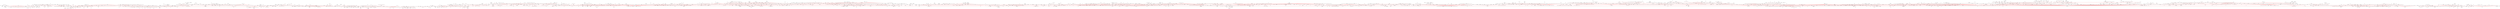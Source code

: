 strict graph  {
	node [label="\N"];
	4360	 [height=0.30,
		level=5,
		pos="-9860.145837457772,12803.06155131595",
		width=0.30];
	1263	 [height=0.53,
		label="b'prostate cancer'",
		level=3,
		pos="-9951.660000000007,12436.759999999933",
		width=0.53];
	4360 -- 1263	 [color=red];
	5368	 [height=0.23,
		level=5,
		pos="-17205.17951165266,14009.983157030641",
		width=0.23];
	177	 [height=0.52,
		level=3,
		pos="-17086.260000000133,13651.640000000049",
		width=0.52];
	5368 -- 177	 [color=red];
	66	 [height=0.36,
		level=5,
		pos="-16720.10265161763,-7645.916923813224",
		width=0.36];
	28	 [height=0.62,
		label="b'electrochemistry'",
		level=1,
		pos="-16876.780000000086,-7302.399999999896",
		width=0.62];
	66 -- 28	 [color=red];
	4460	 [height=0.17,
		label="b'hci'",
		level=1,
		pos="6529.680000000004,-12533.539999999939",
		width=0.17];
	4467	 [height=0.07,
		level=5,
		pos="6927.72999999995,-12015.210000000061",
		width=0.07];
	4460 -- 4467	 [color=red];
	4470	 [height=0.20,
		level=6,
		pos="6472.316146433699,-12906.71697778173",
		width=0.20];
	4460 -- 4470	 [color=red];
	4466	 [height=0.22,
		level=2,
		pos="6870.100000000033,-13048.699999999979",
		width=0.22];
	4460 -- 4466	 [color=red];
	4469	 [height=0.09,
		level=5,
		pos="6185.17629437563,-12688.035518554372",
		width=0.09];
	4460 -- 4469	 [color=red];
	4471	 [height=0.09,
		label="b'ux'",
		level=8,
		pos="6889.317083003389,-12648.48710510113",
		width=0.09];
	4460 -- 4471;
	4465	 [height=0.46,
		level=6,
		pos="6357.6814028307645,-12197.432649568353",
		width=0.46];
	4460 -- 4465	 [color=red];
	2851	 [height=0.78,
		label="b'ubiquitous computing'",
		level=1,
		pos="5621.599999999935,-11374.250000000004",
		width=0.78];
	4460 -- 2851	 [color=red];
	4468	 [height=0.10,
		level=5,
		pos="6881.942003546356,-12397.660828307447",
		width=0.10];
	4460 -- 4468	 [color=red];
	3375	 [height=0.40,
		level=7,
		pos="10761.922484238527,10522.71154142605",
		width=0.40];
	3356	 [height=0.31,
		label="b'obesity'",
		level=1,
		pos="10746.339999999935,10899.950000000043",
		width=0.31];
	3375 -- 3356	 [color=red];
	1441	 [height=0.44,
		label="b'self-adaptive systems'",
		level=8,
		pos="12057.724050895225,-13480.790295694886",
		width=0.44];
	1397	 [height=0.77,
		label="b'software engineering'",
		level=1,
		pos="12184.469999999941,-13125.139999999981",
		width=0.77];
	1441 -- 1397;
	1559	 [height=0.48,
		label="b'autonomous navigation'",
		level=8,
		pos="7523.347945344706,-652.211239657925",
		width=0.48];
	841	 [height=0.6,
		label="b'computer vision'",
		level=1,
		pos="7569.479999999967,-277.4799999999377",
		width=0.6];
	1559 -- 841;
	1719	 [height=0.3,
		label="b'african studies'",
		level=8,
		pos="1569.8300262783505,11737.116520242313",
		width=0.3];
	1706	 [height=0.51,
		label="b'anthropology'",
		level=1,
		pos="1411.020000000026,11863.220000000085",
		width=0.51];
	1719 -- 1706;
	5390	 [height=0.56,
		level=3,
		pos="1811.9204722462096,26531.704001177568",
		width=0.56];
	4509	 [height=0.67,
		label="b'consumer behaviour'",
		level=3,
		pos="1889.679999999993,26901.169999999973",
		width=0.67];
	5390 -- 4509	 [color=red];
	581	 [height=0.48,
		label="b'social studies of science'",
		level=8,
		pos="2131.547583132007,18477.740879598303",
		width=0.48];
	559	 [height=0.44,
		label="b'technology'",
		level=1,
		pos="1794.4799999999777,18647.850000000064",
		width=0.44];
	581 -- 559;
	5197	 [height=0.60,
		level=4,
		pos="758.13530901018,-14204.342130147566",
		width=0.60];
	1276	 [height=0.49,
		label="b'forest ecology'",
		level=2,
		pos="685.3200000000443,-13833.869999999984",
		width=0.49];
	5197 -- 1276	 [color=red];
	3661	 [height=0.18,
		label="b'thought'",
		level=8,
		pos="-2967.5127656814725,5176.835860166533",
		width=0.18];
	1170	 [height=0.38,
		label="b'language'",
		level=1,
		pos="-3222.960000000007,4898.810000000001",
		width=0.38];
	3661 -- 1170;
	1853	 [height=0.28,
		level=7,
		pos="7702.389999999976,-10529.659999999942",
		width=0.28];
	1683	 [height=0.70,
		level=1,
		pos="7752.719999999992,-10872.299999999977",
		width=0.70];
	1853 -- 1683	 [color=red];
	1966	 [height=0.43,
		level=7,
		pos="-5463.3798336086,4800.846858414384",
		width=0.43];
	1936	 [height=0.61,
		level=2,
		pos="-5816.499999999993,4934.480000000007",
		width=0.61];
	1966 -- 1936	 [color=red];
	4527	 [height=0.32,
		label="b'food marketing'",
		level=8,
		pos="4952.15324341707,30276.736016671446",
		width=0.32];
	4500	 [height=0.72,
		label="b'consumer behavior'",
		level=1,
		pos="4894.640000000065,30649.890000000025",
		width=0.72];
	4527 -- 4500;
	5106	 [height=0.19,
		level=7,
		pos="-14906.288801983841,2780.0414174294942",
		width=0.19];
	2928	 [height=0.46,
		label="b'composites'",
		level=1,
		pos="-15047.219999999988,2429.7700000000077",
		width=0.46];
	5106 -- 2928	 [color=red];
	2757	 [height=0.20,
		level=6,
		pos="-6927.772824756966,4368.064696803813",
		width=0.20];
	1937	 [height=0.44,
		level=1,
		pos="-7022.61000000003,4733.520000000037",
		width=0.44];
	2757 -- 1937	 [color=red];
	5616	 [height=0.66,
		level=3,
		pos="-13935.660239626595,5583.259544650417",
		width=0.66];
	2929	 [height=0.55,
		level=2,
		pos="-13991.89000000005,5209.9100000000035",
		width=0.55];
	5616 -- 2929	 [color=red];
	2879	 [height=0.53,
		level=4,
		pos="3913.3699999999735,6708.2000000000735",
		width=0.53];
	5437	 [height=0.60,
		level=4,
		pos="4057.9260560922517,6359.408923437937",
		width=0.60];
	2879 -- 5437	 [color=red];
	1808	 [height=0.49,
		label="b'public health'",
		level=1,
		pos="4571.509999999993,7440.960000000028",
		width=0.49];
	2879 -- 1808	 [color=red];
	5569	 [height=0.16,
		level=5,
		pos="-16109.679999999935,10426.70000000003",
		width=0.16];
	4925	 [height=0.45,
		level=5,
		pos="-16275.119999999988,10162.369999999964",
		width=0.45];
	5569 -- 4925	 [color=red];
	4212	 [height=0.58,
		label="b'inverse problems'",
		level=2,
		pos="9235.81999999998,-2703.4099999999708",
		width=0.58];
	5406	 [height=0.82,
		level=2,
		pos="8962.149999999978,-3194.87999999995",
		width=0.82];
	4212 -- 5406	 [color=red];
	1524	 [height=0.66,
		label="b'image processing'",
		level=1,
		pos="9891.580000000007,-2026.889999999974",
		width=0.66];
	4212 -- 1524	 [color=red];
	5405	 [height=0.42,
		level=4,
		pos="8860.836529005936,-2659.3751850964513",
		width=0.42];
	4212 -- 5405	 [color=red];
	5407	 [height=0.65,
		label="b'electrical impedance tomography'",
		level=8,
		pos="9538.896391040442,-2928.5685433338112",
		width=0.65];
	4212 -- 5407;
	3310	 [height=0.51,
		level=6,
		pos="-25976.56806902466,-9358.64613163023",
		width=0.51];
	29	 [height=0.66,
		label="b'organic chemistry'",
		level=1,
		pos="-26218.87000000006,-9648.200000000037",
		width=0.66];
	3310 -- 29	 [color=red];
	287	 [height=0.35,
		level=2,
		pos="-8652.330000000013,4832.5100000000275",
		width=0.35];
	4137	 [height=0.53,
		label="b'plant pathology'",
		level=2,
		pos="-8995.419999999962,3779.4799999999996",
		width=0.53];
	287 -- 4137	 [color=red];
	241	 [height=0.5,
		label="b'microbiology'",
		level=1,
		pos="-7704.099999999982,7432.739999999994",
		width=0.5];
	287 -- 241	 [color=red];
	4138	 [height=0.33,
		level=6,
		pos="-8991.454342287596,4998.4809279071205",
		width=0.33];
	287 -- 4138	 [color=red];
	4134	 [height=0.49,
		label="b'electrochemical sensors'",
		level=8,
		pos="-13101.724670396994,-3789.0615009603453",
		width=0.49];
	113	 [height=0.44,
		label="b'biosensors'",
		level=1,
		pos="-12973.560000000041,-3433.9199999999983",
		width=0.44];
	4134 -- 113;
	3564	 [height=0.27,
		level=5,
		pos="12624.394089154144,-9951.539054861958",
		width=0.27];
	1765	 [height=0.57,
		label="b'economic history'",
		level=2,
		pos="12292.339999999944,-9771.839999999942",
		width=0.57];
	3564 -- 1765	 [color=red];
	386	 [height=0.50,
		level=5,
		pos="-6679.494265032415,-5528.351249015434",
		width=0.50];
	345	 [height=0.37,
		label="b'evolution'",
		level=1,
		pos="-6901.200000000075,-5222.739999999994",
		width=0.37];
	386 -- 345	 [color=red];
	221	 [height=0.27,
		level=7,
		pos="-9860.195736381775,9619.176920745878",
		width=0.27];
	192	 [height=0.3,
		label="b'cancer'",
		level=1,
		pos="-10190.910000000047,9801.32999999998",
		width=0.3];
	221 -- 192	 [color=red];
	1360	 [height=0.42,
		label="b'land change science'",
		level=8,
		pos="4996.333101679939,-18605.841191904205",
		width=0.42];
	1302	 [height=0.59,
		label="b'remote sensing'",
		level=1,
		pos="4621.550000000056,-18651.549999999956",
		width=0.59];
	1360 -- 1302;
	1564	 [height=0.27,
		level=5,
		pos="7480.586816658479,-644.4264135234173",
		width=0.27];
	1564 -- 841	 [color=red];
	2073	 [height=0.29,
		level=6,
		pos="12627.440000000051,-23622.279999999864",
		width=0.29];
	2060	 [height=0.10,
		level=6,
		pos="12791.55999999993,-23840.91000000019",
		width=0.10];
	2073 -- 2060	 [color=red];
	2326	 [height=0.57,
		level=6,
		pos="-16546.046291884144,9078.017918999945",
		width=0.57];
	2316	 [height=0.63,
		label="b'organic electronics'",
		level=2,
		pos="-16902.729999999923,8954.20999999997",
		width=0.63];
	2326 -- 2316	 [color=red];
	15	 [height=0.33,
		level=7,
		pos="-18700.137993141703,-16141.790277177097",
		width=0.33];
	2	 [height=0.3,
		label="b'energy'",
		level=1,
		pos="-18495.48000000007,-15824.510000000013",
		width=0.3];
	15 -- 2	 [color=red];
	578	 [height=0.45,
		level=2,
		pos="3546.289999999948,19085.709999999875",
		width=0.45];
	3504	 [height=0.33,
		level=6,
		pos="3460.140000000014,18868.220000000012",
		width=0.33];
	578 -- 3504	 [color=red];
	578 -- 559	 [color=red];
	3505	 [height=0.51,
		level=3,
		pos="4404.480000000043,18523.379999999986",
		width=0.51];
	578 -- 3505	 [color=red];
	3506	 [height=0.57,
		level=3,
		pos="3843.808850158298,19318.162580632532",
		width=0.57];
	578 -- 3506	 [color=red];
	3503	 [height=0.29,
		level=6,
		pos="3353.112670763954,19410.10819344672",
		width=0.29];
	578 -- 3503	 [color=red];
	283	 [height=0.65,
		label="b'microbial ecology'",
		level=1,
		pos="-6886.77000000005,11011.699999999999",
		width=0.65];
	1089	 [height=0.79,
		level=4,
		pos="-6330.419999999944,11552.419999999971",
		width=0.79];
	283 -- 1089	 [color=red];
	1100	 [height=0.30,
		level=6,
		pos="-7209.82718501588,11207.11167736851",
		width=0.30];
	283 -- 1100	 [color=red];
	1086	 [height=0.36,
		level=5,
		pos="-6978.609943551859,11377.920006568083",
		width=0.36];
	283 -- 1086	 [color=red];
	1091	 [height=0.54,
		level=3,
		pos="-6784.898669662165,10648.142713595893",
		width=0.54];
	283 -- 1091	 [color=red];
	1090	 [height=0.34,
		level=5,
		pos="-7240.387654190021,10879.388915477539",
		width=0.34];
	283 -- 1090	 [color=red];
	1094	 [height=0.63,
		level=4,
		pos="-7176.15067830374,10769.191254865265",
		width=0.63];
	283 -- 1094	 [color=red];
	1085	 [height=0.62,
		label="b'biogeochemistry'",
		level=1,
		pos="-12190.54000000014,16159.269999999991",
		width=0.62];
	283 -- 1085	 [color=red];
	1096	 [height=0.23,
		label="b'anammox'",
		level=8,
		pos="-6794.914975318091,11377.916224221433",
		width=0.23];
	283 -- 1096;
	1095	 [height=0.32,
		level=5,
		pos="-7263.950001777787,10994.761443353298",
		width=0.32];
	283 -- 1095	 [color=red];
	1097	 [height=0.24,
		level=6,
		pos="-6667.995126125812,11319.416140304078",
		width=0.24];
	283 -- 1097	 [color=red];
	1098	 [height=0.41,
		level=6,
		pos="-6568.353302237153,10808.814625889148",
		width=0.41];
	283 -- 1098	 [color=red];
	1099	 [height=0.3,
		label="b'extremophiles'",
		level=8,
		pos="-6516.17369630574,10939.519336866144",
		width=0.3];
	283 -- 1099;
	283 -- 241	 [color=red];
	1087	 [height=0.89,
		level=2,
		pos="-7026.69999999999,12111.58999999998",
		width=0.89];
	283 -- 1087	 [color=red];
	1092	 [height=0.42,
		level=5,
		pos="-7035.293542950868,10664.579810970803",
		width=0.42];
	283 -- 1092	 [color=red];
	1088	 [height=0.19,
		level=5,
		pos="-6515.485530955247,11080.25298307475",
		width=0.19];
	283 -- 1088	 [color=red];
	1093	 [height=0.49,
		level=7,
		pos="-6725.555404621639,10670.288924199427",
		width=0.49];
	283 -- 1093	 [color=red];
	5087	 [height=0.35,
		level=7,
		pos="-2198.079688481689,-6412.219794477383",
		width=0.35];
	5080	 [height=0.56,
		label="b'human evolution'",
		level=2,
		pos="-2094.729999999967,-6049.080000000024",
		width=0.56];
	5087 -- 5080	 [color=red];
	262	 [height=0.53,
		level=3,
		pos="-9314.250000000036,5776.370000000097",
		width=0.53];
	5623	 [height=0.41,
		level=5,
		pos="-9096.150117837291,6084.564921831922",
		width=0.41];
	262 -- 5623	 [color=red];
	5622	 [height=0.34,
		level=7,
		pos="-9450.337429362986,6128.551600898997",
		width=0.34];
	262 -- 5622	 [color=red];
	205	 [height=0.48,
		label="b'immunology'",
		level=1,
		pos="-10837.750000000015,3761.2700000000514",
		width=0.48];
	262 -- 205	 [color=red];
	2612	 [height=0.62,
		level=2,
		pos="-9893.550000000076,-24429.53999999996",
		width=0.62];
	2616	 [height=0.57,
		level=2,
		pos="-10937.279999999997,-24524.029999999842",
		width=0.57];
	2612 -- 2616	 [color=red];
	2593	 [height=0.45,
		level=2,
		pos="-8405.04000000007,-23919.389999999938",
		width=0.45];
	2612 -- 2593	 [color=red];
	2617	 [height=0.61,
		level=3,
		pos="-9726.509999999993,-25275.41999999977",
		width=0.61];
	2612 -- 2617	 [color=red];
	2915	 [height=0.4,
		label="b'marketing'",
		level=1,
		pos="2759.899999999938,28476.36999999999",
		width=0.4];
	4509 -- 2915	 [color=red];
	5391	 [height=0.37,
		label="b'tourism marketing'",
		level=8,
		pos="1535.8039774057831,27032.78849822583",
		width=0.37];
	4509 -- 5391;
	1813	 [height=0.50,
		level=1,
		pos="6577.059999999916,6950.419999999969",
		width=0.50];
	716	 [height=0.52,
		label="b'epidemiology'",
		level=1,
		pos="6138.4899999999325,5670.419999999969",
		width=0.52];
	1813 -- 716	 [color=red];
	4632	 [height=0.71,
		level=3,
		pos="6834.0000000000055,7475.4700000001285",
		width=0.71];
	1813 -- 4632	 [color=red];
	4633	 [height=0.58,
		level=7,
		pos="6240.584705142957,7121.697682122453",
		width=0.58];
	1813 -- 4633	 [color=red];
	1307	 [height=0.41,
		level=4,
		pos="773.3145108408087,-16083.6561038139",
		width=0.41];
	1264	 [height=0.4,
		label="b'hydrology'",
		level=1,
		pos="505.56000000003314,-16349.850000000017",
		width=0.4];
	1307 -- 1264	 [color=red];
	1900	 [height=0.15,
		level=6,
		pos="-18853.47098101957,-4725.113173845341",
		width=0.15];
	71	 [height=0.95,
		label="b'condensed matter physics'",
		level=1,
		pos="-18933.950000000055,-4356.229999999927",
		width=0.95];
	1900 -- 71	 [color=red];
	4921	 [height=0.11,
		level=7,
		pos="9945.399999999994,8833.45000000003",
		width=0.11];
	2005	 [height=0.11,
		level=5,
		pos="9999.129999999981,8603.690000000013",
		width=0.11];
	4921 -- 2005	 [color=red];
	3913	 [height=0.80,
		level=4,
		pos="17788.829999999914,-1061.6699999998818",
		width=0.80];
	4668	 [height=0.61,
		level=4,
		pos="17806.234840145215,-1438.8287729083804",
		width=0.61];
	3913 -- 4668	 [color=red];
	3853	 [height=0.53,
		label="b'rock mechanics'",
		level=2,
		pos="18224.30999999991,-713.1899999999332",
		width=0.53];
	3913 -- 3853	 [color=red];
	5476	 [height=0.19,
		label="b'orthotics'",
		level=8,
		pos="12945.606375367835,-1150.101522619552",
		width=0.19];
	2397	 [height=0.4,
		label="b'prosthetics'",
		level=4,
		pos="12645.530000000004,-920.9599999999446",
		width=0.4];
	5476 -- 2397;
	3353	 [height=0.56,
		level=3,
		pos="8290.878584384369,14917.961441922442",
		width=0.56];
	2807	 [height=0.38,
		level=1,
		pos="7998.289999999957,15156.590000000166",
		width=0.38];
	3353 -- 2807	 [color=red];
	3322	 [height=0.39,
		level=6,
		pos="-29183.530888659043,-9777.812227800872",
		width=0.39];
	3303	 [height=0.73,
		label="b'medicinal chemistry'",
		level=1,
		pos="-29127.92000000005,-9404.369999999992",
		width=0.73];
	3322 -- 3303	 [color=red];
	705	 [height=0.15,
		level=6,
		pos="-1134.3667147903268,958.3069171511947",
		width=0.15];
	346	 [height=0.54,
		label="b'bioinformatics'",
		level=1,
		pos="-1393.2099999999673,683.4399999999878",
		width=0.54];
	705 -- 346	 [color=red];
	253	 [height=0.57,
		label="b'gastroenterology'",
		level=3,
		pos="-11396.629999999986,5716.439999999984",
		width=0.57];
	5073	 [height=0.25,
		label="b'endoscopy'",
		level=8,
		pos="-11038.561479486349,5836.183906147658",
		width=0.25];
	253 -- 5073;
	5071	 [height=0.40,
		level=3,
		pos="-11593.14000000005,6227.589999999967",
		width=0.40];
	253 -- 5071	 [color=red];
	253 -- 205	 [color=red];
	5072	 [height=0.90,
		level=4,
		pos="-12120.33000000002,5782.900000000016",
		width=0.90];
	253 -- 5072	 [color=red];
	1634	 [height=0.47,
		level=3,
		pos="15311.98296898871,12095.417036863622",
		width=0.47];
	1594	 [height=0.72,
		label="b'distributed systems'",
		level=1,
		pos="15382.990000000014,12466.24000000006",
		width=0.72];
	1634 -- 1594	 [color=red];
	3569	 [height=0.42,
		level=3,
		pos="1650.6899999999214,5273.450000000023",
		width=0.42];
	4336	 [height=0.24,
		level=5,
		pos="1907.1499999999241,5167.130000000019",
		width=0.24];
	3569 -- 4336	 [color=red];
	4337	 [height=0.27,
		level=7,
		pos="1788.2900000000045,5542.790000000055",
		width=0.27];
	3569 -- 4337	 [color=red];
	482	 [height=0.52,
		label="b'anesthesiology'",
		level=3,
		pos="588.7599999999793,5499.059999999976",
		width=0.52];
	3569 -- 482	 [color=red];
	568	 [height=0.38,
		level=5,
		pos="-738.8523471798239,16393.0954683692",
		width=0.38];
	555	 [height=0.4,
		label="b'education'",
		level=1,
		pos="-766.6499999999978,16016.559999999996",
		width=0.4];
	568 -- 555	 [color=red];
	1731	 [height=0.44,
		label="b'historical archaeology'",
		level=8,
		pos="626.4368614067682,11074.231006737726",
		width=0.44];
	1714	 [height=0.48,
		label="b'archaeology'",
		level=1,
		pos="286.79000000005726,11239.12999999996",
		width=0.48];
	1731 -- 1714;
	550	 [height=0.32,
		label="b'neural plasticity'",
		level=8,
		pos="-530.7114673739262,1876.6684250473745",
		width=0.32];
	327	 [height=0.52,
		label="b'neuroscience'",
		level=1,
		pos="-434.94000000008236,2241.8800000000156",
		width=0.52];
	550 -- 327;
	1965	 [height=0.41,
		level=5,
		pos="-6180.049744233701,5036.3782429187795",
		width=0.41];
	1965 -- 1936	 [color=red];
	947	 [height=0.64,
		level=3,
		pos="969.7337184382957,-131.0343850710395",
		width=0.64];
	659	 [height=0.65,
		label="b'machine learning'",
		level=1,
		pos="595.3400000000292,-179.83000000000538",
		width=0.65];
	947 -- 659	 [color=red];
	1174	 [height=0.34,
		level=6,
		pos="-2455.78736100889,8574.671956511698",
		width=0.34];
	1168	 [height=0.26,
		label="b'aging'",
		level=1,
		pos="-2722.7999999999265,8841.610000000015",
		width=0.26];
	1174 -- 1168	 [color=red];
	1868	 [height=0.37,
		level=3,
		pos="6885.0500000000375,-16558.299999999897",
		width=0.37];
	5354	 [height=0.34,
		level=7,
		pos="7106.589999999929,-16508.729999999963",
		width=0.34];
	1868 -- 5354	 [color=red];
	1856	 [height=0.43,
		level=1,
		pos="6069.710000000026,-16442.61999999992",
		width=0.43];
	1868 -- 1856	 [color=red];
	4728	 [height=0.34,
		level=6,
		pos="-3393.768943099227,21432.108519584326",
		width=0.34];
	4606	 [height=0.6,
		label="b'teacher education'",
		level=2,
		pos="-3549.4899999999598,21776.059999999874",
		width=0.6];
	4728 -- 4606	 [color=red];
	2419	 [height=0.38,
		label="b'humanoid robotics'",
		level=8,
		pos="10667.24860023392,371.32831286613344",
		width=0.38];
	1519	 [height=0.34,
		label="b'robotics'",
		level=1,
		pos="11039.069999999936,305.7500000000073",
		width=0.34];
	2419 -- 1519;
	2739	 [height=0.31,
		level=7,
		pos="17883.09999999997,-9852.519999999964",
		width=0.31];
	2731	 [height=0.34,
		label="b'auditing'",
		level=1,
		pos="17925.289999999928,-9586.23",
		width=0.34];
	2739 -- 2731	 [color=red];
	2404	 [height=0.47,
		level=2,
		pos="11080.325880275896,681.0493748795608",
		width=0.47];
	2404 -- 1519	 [color=red];
	4638	 [height=0.67,
		level=3,
		pos="16601.090000000004,-14849.580000000107",
		width=0.67];
	1767	 [height=0.8,
		label="b'industrial organization'",
		level=1,
		pos="17519.07000000005,-15470.300000000036",
		width=0.8];
	4638 -- 1767	 [color=red];
	4950	 [height=0.32,
		level=5,
		pos="16375.629999999908,-14720.250000000004",
		width=0.32];
	4638 -- 4950	 [color=red];
	3009	 [height=0.79,
		level=3,
		pos="3579.6682077968317,15848.390519194596",
		width=0.79];
	2804	 [height=0.68,
		label="b'social movements'",
		level=1,
		pos="3585.789999999977,15470.880000000032",
		width=0.68];
	3009 -- 2804	 [color=red];
	1466	 [height=0.40,
		level=6,
		pos="9022.837995953818,-4257.5226700323",
		width=0.40];
	840	 [height=0.47,
		label="b'optimization'",
		level=1,
		pos="9364.799999999965,-4097.479999999989",
		width=0.47];
	1466 -- 840	 [color=red];
	57	 [height=0.68,
		level=3,
		pos="-16499.509219490676,-7287.620736955062",
		width=0.68];
	57 -- 28	 [color=red];
	1237	 [height=0.71,
		level=3,
		pos="-120.0829533931159,17942.504887037834",
		width=0.71];
	1227	 [height=0.59,
		level=2,
		pos="-360.6399999999958,18233.509999999966",
		width=0.59];
	1237 -- 1227	 [color=red];
	4837	 [height=0.09,
		label="b'rfic'",
		level=5,
		pos="19384.790000000008,12248.539999999932",
		width=0.09];
	4175	 [height=0.60,
		level=3,
		pos="19214.730000000003,11813.969999999927",
		width=0.60];
	4837 -- 4175	 [color=red];
	5658	 [height=0.14,
		label="b'mmic'",
		level=8,
		pos="19522.38029990879,12600.137181179389",
		width=0.14];
	4837 -- 5658;
	2540	 [height=0.39,
		label="b'biological materials'",
		level=8,
		pos="15827.927583361572,6688.3611738053405",
		width=0.39];
	2376	 [height=0.54,
		label="b'biomechanics'",
		level=1,
		pos="15699.120000000008,7043.270000000015",
		width=0.54];
	2540 -- 2376;
	5313	 [height=0.20,
		level=7,
		pos="9815.035036457517,-10315.371922545848",
		width=0.20];
	1691	 [height=0.42,
		level=2,
		pos="9561.380000000014,-10035.709999999945",
		width=0.42];
	5313 -- 1691	 [color=red];
	68	 [height=0.4,
		label="b'modified electrodes'",
		level=8,
		pos="-17046.933438578144,-7639.445213261249",
		width=0.4];
	68 -- 28;
	2256	 [height=0.59,
		level=2,
		pos="-9473.540000000012,-17851.539999999954",
		width=0.59];
	4259	 [height=0.87,
		level=4,
		pos="-9550.370000000079,-17693.34999999998",
		width=0.87];
	2256 -- 4259	 [color=red];
	2243	 [height=0.77,
		level=2,
		pos="-10137.230000000021,-18852.09000000005",
		width=0.77];
	2256 -- 2243	 [color=red];
	2667	 [height=0.23,
		level=5,
		pos="-2562.2911466858327,10726.130876520285",
		width=0.23];
	1173	 [height=0.34,
		level=2,
		pos="-2328.7699999999973,10429.449999999973",
		width=0.34];
	2667 -- 1173	 [color=red];
	2614	 [height=0.21,
		level=7,
		pos="-8284.154786506782,-24277.07482439288",
		width=0.21];
	2614 -- 2593	 [color=red];
	534	 [height=0.49,
		label="b'neuroethology'",
		level=3,
		pos="-1280.5899999999965,2612.689999999984",
		width=0.49];
	5833	 [height=0.33,
		label="b'sensory biology'",
		level=8,
		pos="-1626.3685385657866,2764.3108122575177",
		width=0.33];
	534 -- 5833;
	534 -- 327	 [color=red];
	2958	 [height=0.47,
		level=2,
		pos="4734.288718794528,-7739.900824351169",
		width=0.47];
	2933	 [height=0.67,
		level=1,
		pos="4551.799999999988,-8070.429999999938",
		width=0.67];
	2958 -- 2933	 [color=red];
	4001	 [height=0.33,
		level=5,
		pos="-5129.967551474736,-2280.6313842400623",
		width=0.33];
	662	 [height=0.61,
		label="b'systems biology'",
		level=1,
		pos="-4878.3299999999945,-2562.1099999999897",
		width=0.61];
	4001 -- 662	 [color=red];
	4589	 [height=0.27,
		level=7,
		pos="5672.583184167897,8272.99664154467",
		width=0.27];
	2874	 [height=0.33,
		label="b'dentistry'",
		level=2,
		pos="5382.180000000008,8514.279999999992",
		width=0.33];
	4589 -- 2874	 [color=red];
	2830	 [height=0.16,
		level=5,
		pos="4462.8064463821565,11123.318751280123",
		width=0.16];
	562	 [height=0.31,
		label="b'gender'",
		level=1,
		pos="4840.259999999995,11132.289999999999",
		width=0.31];
	2830 -- 562	 [color=red];
	273	 [height=0.11,
		label="b'treg'",
		level=8,
		pos="-10992.528417778456,4105.646697574568",
		width=0.11];
	273 -- 205;
	147	 [height=0.38,
		level=1,
		pos="-13617.72000000003,4628.890000000003",
		width=0.38];
	2929 -- 147	 [color=red];
	5486	 [height=0.19,
		level=5,
		pos="2001.0609410025522,14200.54056495114",
		width=0.19];
	2826	 [height=0.25,
		level=2,
		pos="2127.749999999968,13844.869999999979",
		width=0.25];
	5486 -- 2826	 [color=red];
	1935	 [height=0.41,
		label="b'behavioral disorders'",
		level=8,
		pos="-5528.261498199658,6113.117559887777",
		width=0.41];
	1169	 [height=0.34,
		label="b'emotion'",
		level=1,
		pos="-5272.680000000004,6391.020000000037",
		width=0.34];
	1935 -- 1169;
	3944	 [height=0.39,
		label="b'microlocal analysis'",
		level=8,
		pos="-28212.509748513632,-24892.904247069324",
		width=0.39];
	3897	 [height=0.9,
		label="b'partial differential equations'",
		level=2,
		pos="-28397.089999999997,-25222.26999999995",
		width=0.9];
	3944 -- 3897;
	4357	 [height=0.45,
		level=7,
		pos="1078.3399999999638,-21735.249999999916",
		width=0.45];
	2225	 [height=0.44,
		level=2,
		pos="1111.1399999999385,-21591.369999999977",
		width=0.44];
	4357 -- 2225	 [color=red];
	1194	 [height=0.62,
		label="b'physical education'",
		level=3,
		pos="-3569.710000000032,10141.229999999992",
		width=0.62];
	1172	 [height=0.28,
		label="b'health'",
		level=1,
		pos="-3899.1000000000204,9305.210000000003",
		width=0.28];
	1194 -- 1172	 [color=red];
	4090	 [height=0.33,
		label="b'sport pedagogy'",
		level=8,
		pos="-3431.3072015528633,10492.508143106448",
		width=0.33];
	1194 -- 4090;
	3464	 [height=0.53,
		level=6,
		pos="13085.984183718052,-2017.8189847829765",
		width=0.53];
	1464	 [height=0.41,
		label="b'simulation'",
		level=1,
		pos="13012.959999999957,-2388.249999999891",
		width=0.41];
	3464 -- 1464	 [color=red];
	2523	 [height=0.14,
		level=5,
		pos="15387.164428887967,7255.956130470454",
		width=0.14];
	2523 -- 2376	 [color=red];
	998	 [height=0.69,
		level=2,
		pos="2313.573264957938,1362.7766193686011",
		width=0.69];
	837	 [height=0.46,
		label="b'data mining'",
		level=1,
		pos="2004.2499999999636,1146.2799999999224",
		width=0.46];
	998 -- 837	 [color=red];
	2486	 [height=0.43,
		level=6,
		pos="273.2699999999586,-9178.799999999985",
		width=0.43];
	2477	 [height=0.67,
		level=2,
		pos="604.3599999999906,-9114.110000000011",
		width=0.67];
	2486 -- 2477	 [color=red];
	5611	 [height=0.19,
		level=7,
		pos="4403.348981727706,3024.31699317987",
		width=0.19];
	5074	 [height=0.36,
		level=4,
		pos="4777.029999999946,3078.3000000000684",
		width=0.36];
	5611 -- 5074	 [color=red];
	1445	 [height=0.70,
		level=3,
		pos="12220.707812288883,-12749.322904323322",
		width=0.70];
	1445 -- 1397	 [color=red];
	1362	 [height=0.27,
		label="b'ocean optics'",
		level=8,
		pos="4324.856743128656,-18885.05541700215",
		width=0.27];
	1362 -- 1302;
	4894	 [height=0.52,
		level=3,
		pos="-4311.876919548332,-6670.019918682067",
		width=0.52];
	382	 [height=0.53,
		label="b'phylogenetics'",
		level=1,
		pos="-4678.6000000000495,-6759.829999999984",
		width=0.53];
	4894 -- 382	 [color=red];
	685	 [height=0.53,
		level=7,
		pos="-1766.970229674089,736.871817826781",
		width=0.53];
	685 -- 346	 [color=red];
	1167	 [height=0.36,
		label="b'machine listening'",
		level=8,
		pos="2979.7106092863723,-1246.1254517354355",
		width=0.36];
	839	 [height=0.77,
		label="b'audio signal processing'",
		level=3,
		pos="2965.609999999984,-1267.1899999999841",
		width=0.77];
	1167 -- 839;
	3657	 [height=0.24,
		label="b'music'",
		level=2,
		pos="-3569.6000000000354,5624.980000000003",
		width=0.24];
	1170 -- 3657	 [color=red];
	470	 [height=0.37,
		label="b'cognition'",
		level=1,
		pos="-4200.639999999912,7229.750000000004",
		width=0.37];
	1170 -- 470	 [color=red];
	3656	 [height=0.22,
		level=6,
		pos="-3415.6900000000746,4713.999999999978",
		width=0.22];
	1170 -- 3656	 [color=red];
	3660	 [height=0.30,
		level=3,
		pos="-2863.691808561654,4782.715060132052",
		width=0.30];
	1170 -- 3660	 [color=red];
	3658	 [height=0.58,
		level=3,
		pos="-3009.2100000000064,4332.66999999998",
		width=0.58];
	1170 -- 3658	 [color=red];
	3659	 [height=0.29,
		level=2,
		pos="-3571.610000000102,4087.6700000000164",
		width=0.29];
	1170 -- 3659	 [color=red];
	3800	 [height=0.18,
		level=5,
		pos="13456.219999999941,9524.390000000029",
		width=0.18];
	3797	 [height=0.45,
		level=2,
		pos="13625.699999999959,9686.140000000014",
		width=0.45];
	3800 -- 3797	 [color=red];
	1351	 [height=0.73,
		level=4,
		pos="4288.921693704765,-18830.18392257194",
		width=0.73];
	1351 -- 1302	 [color=red];
	1537	 [height=0.43,
		level=7,
		pos="7946.621359956454,-295.25816223621075",
		width=0.43];
	1537 -- 841	 [color=red];
	4605	 [height=0.54,
		level=6,
		pos="-2149.0700000000356,21269.940000000006",
		width=0.54];
	4602	 [height=0.61,
		level=2,
		pos="-2164.970000000039,21010.530000000002",
		width=0.61];
	4605 -- 4602	 [color=red];
	219	 [height=0.18,
		level=5,
		pos="-10475.051841615694,9552.703609032334",
		width=0.18];
	219 -- 192	 [color=red];
	5660	 [height=0.18,
		level=6,
		pos="6644.589596260909,-13851.414785873114",
		width=0.18];
	5659	 [height=0.13,
		level=5,
		pos="6764.9100000000035,-14209.290000000034",
		width=0.13];
	5660 -- 5659	 [color=red];
	4482	 [height=0.28,
		level=3,
		pos="18055.875188705788,-13301.846735851736",
		width=0.28];
	1766	 [height=0.19,
		label="b'law'",
		level=1,
		pos="17679.799999999916,-13335.299999999948",
		width=0.19];
	4482 -- 1766	 [color=red];
	3510	 [height=0.46,
		level=7,
		pos="17826.04218691766,-8045.517770852809",
		width=0.46];
	2737	 [height=0.66,
		label="b'financial accounting'",
		level=3,
		pos="17879.389999999963,-8419.290000000005",
		width=0.66];
	3510 -- 2737	 [color=red];
	4649	 [height=0.25,
		level=6,
		pos="13931.440211055526,2013.1998398800108",
		width=0.25];
	2384	 [height=0.28,
		level=2,
		pos="13556.160000000045,1971.770000000015",
		width=0.28];
	4649 -- 2384	 [color=red];
	1738	 [height=0.35,
		label="b'historical ecology'",
		level=8,
		pos="200.4887764509813,10871.565356357158",
		width=0.35];
	1738 -- 1714;
	1833	 [height=0.89,
		level=1,
		pos="14826.239999999916,-5914.969999999968",
		width=0.89];
	4766	 [height=0.8,
		label="b'behavioral economics'",
		level=1,
		pos="16049.36999999987,-6410.619999999955",
		width=0.8];
	1833 -- 4766	 [color=red];
	1461	 [height=0.49,
		level=1,
		pos="15117.579999999945,-3913.1300000000083",
		width=0.49];
	1833 -- 1461	 [color=red];
	4767	 [height=0.47,
		level=5,
		pos="14671.130000000065,-5921.64999999998",
		width=0.47];
	1833 -- 4767	 [color=red];
	2436	 [height=0.42,
		label="b'industrial automation'",
		level=8,
		pos="11039.098133942396,-71.810151036631",
		width=0.42];
	2436 -- 1519;
	127	 [height=0.44,
		level=5,
		pos="-15281.066054720464,-1058.4613065177855",
		width=0.44];
	69	 [height=0.61,
		level=1,
		pos="-15372.180000000071,-692.0600000000377",
		width=0.61];
	127 -- 69	 [color=red];
	4093	 [height=0.78,
		level=3,
		pos="17736.879999999925,-6117.109999999946",
		width=0.78];
	1482	 [height=0.41,
		label="b'smart grid'",
		level=1,
		pos="17614.649999999965,-4939.709999999966",
		width=0.41];
	4093 -- 1482	 [color=red];
	5324	 [height=0.47,
		level=7,
		pos="17666.249999999956,-6332.089999999971",
		width=0.47];
	4093 -- 5324	 [color=red];
	2176	 [height=0.11,
		level=6,
		pos="-23171.154602258062,-13571.585546004455",
		width=0.11];
	2152	 [height=0.17,
		label="b'cfd'",
		level=1,
		pos="-23539.830000000038,-13490.16",
		width=0.17];
	2176 -- 2152	 [color=red];
	5865	 [height=0.34,
		level=5,
		pos="-527.454850612505,-10851.129900548427",
		width=0.34];
	821	 [height=0.64,
		level=3,
		pos="-417.55000000002656,-10489.920000000038",
		width=0.64];
	5865 -- 821	 [color=red];
	2487	 [height=0.58,
		level=2,
		pos="2114.79999999996,-8871.139999999945",
		width=0.58];
	5149	 [height=0.50,
		level=3,
		pos="1739.3599999999915,-8412.630000000008",
		width=0.50];
	2487 -- 5149	 [color=red];
	5147	 [height=0.56,
		level=4,
		pos="2464.9931301581855,-8730.014382083451",
		width=0.56];
	2487 -- 5147	 [color=red];
	5148	 [height=0.5,
		label="b'animal welfare'",
		level=4,
		pos="2578.3900000000494,-9222.000000000047",
		width=0.5];
	2487 -- 5148	 [color=red];
	2487 -- 2477	 [color=red];
	5150	 [height=0.44,
		level=5,
		pos="2177.4613110533655,-9243.464090731926",
		width=0.44];
	2487 -- 5150	 [color=red];
	5151	 [height=0.44,
		level=3,
		pos="2207.7252111897483,-8505.193865210054",
		width=0.44];
	2487 -- 5151	 [color=red];
	5416	 [height=0.73,
		level=3,
		pos="4067.3059088023892,-1960.5586415843354",
		width=0.73];
	888	 [height=1.01,
		level=1,
		pos="3691.5599999999886,-1923.5900000000693",
		width=1.01];
	5416 -- 888	 [color=red];
	2410	 [height=0.35,
		level=7,
		pos="11365.644073305448,495.2257057962224",
		width=0.35];
	2410 -- 1519	 [color=red];
	1694	 [height=0.6,
		label="b'applied linguistics'",
		level=2,
		pos="8765.319999999936,-13134.929999999975",
		width=0.6];
	1689	 [height=0.92,
		label="b'second language acquisition'",
		level=2,
		pos="8981.620000000026,-11984.069999999989",
		width=0.92];
	1694 -- 1689	 [color=red];
	1703	 [height=0.49,
		label="b'second language writing'",
		level=8,
		pos="8660.110545448239,-13497.535348988737",
		width=0.49];
	1694 -- 1703;
	1698	 [height=0.13,
		level=5,
		pos="8281.080000000007,-13277.029999999988",
		width=0.13];
	1694 -- 1698	 [color=red];
	1700	 [height=0.10,
		level=7,
		pos="8971.057854430079,-12818.348882911781",
		width=0.10];
	1694 -- 1700	 [color=red];
	1705	 [height=0.37,
		level=6,
		pos="8603.624382089803,-12793.746478136758",
		width=0.37];
	1694 -- 1705	 [color=red];
	1702	 [height=0.34,
		level=6,
		pos="9140.122858478779,-13180.476522572144",
		width=0.34];
	1694 -- 1702	 [color=red];
	1704	 [height=0.09,
		label="b'sla'",
		level=8,
		pos="8399.709121952994,-13040.69436822477",
		width=0.09];
	1694 -- 1704;
	1697	 [height=0.41,
		level=5,
		pos="9014.439370415463,-13418.639724412267",
		width=0.41];
	1694 -- 1697	 [color=red];
	1699	 [height=0.56,
		level=5,
		pos="8499.563242053071,-12866.74160717154",
		width=0.56];
	1694 -- 1699	 [color=red];
	1701	 [height=0.54,
		label="b'intercultural communication'",
		level=8,
		pos="9107.43253512212,-12975.20936340407",
		width=0.54];
	1694 -- 1701;
	1887	 [height=0.48,
		label="b'e-government'",
		level=3,
		pos="13327.539999999955,-16718.78000000009",
		width=0.48];
	5185	 [height=0.3,
		label="b'e-participation'",
		level=8,
		pos="13018.016013752338,-16502.5704479916",
		width=0.3];
	1887 -- 5185;
	1402	 [height=0.74,
		label="b'information systems'",
		level=1,
		pos="14113.470000000043,-17267.769999999993",
		width=0.74];
	1887 -- 1402	 [color=red];
	5377	 [height=0.49,
		label="b'near surface geophysics'",
		level=8,
		pos="3191.577192050202,-16894.381997706976",
		width=0.49];
	5369	 [height=0.57,
		label="b'hydrogeophysics'",
		level=4,
		pos="3224.500000000011,-16518.26000000008",
		width=0.57];
	5377 -- 5369;
	3421	 [height=0.45,
		level=2,
		pos="-9678.180000000066,-22139.549999999985",
		width=0.45];
	5599	 [height=0.44,
		level=5,
		pos="-9799.468464507981,-21782.00171400264",
		width=0.44];
	3421 -- 5599	 [color=red];
	5597	 [height=0.8,
		label="b'health services research'",
		level=2,
		pos="-8850.840000000047,-22063.679999999837",
		width=0.8];
	3421 -- 5597	 [color=red];
	5598	 [height=0.52,
		level=4,
		pos="-9474.169999999984,-22455.970000000027",
		width=0.52];
	3421 -- 5598	 [color=red];
	2245	 [height=0.66,
		label="b'health economics'",
		level=1,
		pos="-11209.260000000048,-22068.5400000001",
		width=0.66];
	3421 -- 2245	 [color=red];
	5066	 [height=0.23,
		level=5,
		pos="-20940.174666125342,-15399.866413724367",
		width=0.23];
	2191	 [height=0.53,
		level=2,
		pos="-21272.83000000002,-15578.449999999964",
		width=0.53];
	5066 -- 2191	 [color=red];
	4656	 [height=0.58,
		level=7,
		pos="-644.1100000000233,-2179.3500000000677",
		width=0.58];
	862	 [height=0.69,
		level=1,
		pos="-928.0500000000184,-2133.099999999984",
		width=0.69];
	4656 -- 862	 [color=red];
	5145	 [height=0.21,
		level=7,
		pos="-4262.959999999996,797.8999999999942",
		width=0.21];
	5026	 [height=0.37,
		level=5,
		pos="-3938.780000000017,987.3400000000038",
		width=0.37];
	5145 -- 5026	 [color=red];
	3161	 [height=0.69,
		label="b'physical chemistry'",
		level=1,
		pos="-10704.55000000012,20819.8299999999",
		width=0.69];
	4159	 [height=0.52,
		level=1,
		pos="-10781.25999999998,23243.000000000106",
		width=0.52];
	3161 -- 4159	 [color=red];
	3012	 [height=0.42,
		label="b'biophysics'",
		level=1,
		pos="-4855.299999999996,16186.999999999964",
		width=0.42];
	3161 -- 3012	 [color=red];
	4162	 [height=0.52,
		level=2,
		pos="-9197.650000000012,20747.320000000123",
		width=0.52];
	3161 -- 4162	 [color=red];
	4161	 [height=0.55,
		level=7,
		pos="-10915.711714410434,20506.840545210085",
		width=0.55];
	3161 -- 4161	 [color=red];
	4157	 [height=0.48,
		level=6,
		pos="-10522.592090617558,20489.008314411643",
		width=0.48];
	3161 -- 4157	 [color=red];
	4156	 [height=0.88,
		label="b'computational chemistry'",
		level=1,
		pos="-12710.319999999985,24056.820000000003",
		width=0.88];
	3161 -- 4156	 [color=red];
	4163	 [height=0.51,
		level=4,
		pos="-10333.090693642094,20887.42920237939",
		width=0.51];
	3161 -- 4163	 [color=red];
	4164	 [height=0.39,
		label="b'laser spectroscopy'",
		level=8,
		pos="-11074.851610278602,20746.15241950562",
		width=0.39];
	3161 -- 4164;
	4160	 [height=0.58,
		level=2,
		pos="-11019.435524407842,21028.153726350985",
		width=0.58];
	3161 -- 4160	 [color=red];
	4158	 [height=0.73,
		label="b'ultrafast spectroscopy'",
		level=2,
		pos="-9473.570000000094,22165.529999999937",
		width=0.73];
	3161 -- 4158	 [color=red];
	4699	 [height=0.26,
		level=5,
		pos="2662.124413025175,-18511.277382697564",
		width=0.26];
	1342	 [height=0.30,
		level=2,
		pos="2821.4699999999357,-18168.98999999993",
		width=0.30];
	4699 -- 1342	 [color=red];
	361	 [height=0.56,
		level=2,
		pos="-4050.988416790974,-4397.756669934181",
		width=0.56];
	326	 [height=0.4,
		label="b'genomics'",
		level=1,
		pos="-3713.299999999952,-4566.629999999946",
		width=0.4];
	361 -- 326	 [color=red];
	2881	 [height=0.30,
		level=3,
		pos="5466.989999999971,6712.910000000007",
		width=0.30];
	2881 -- 1808	 [color=red];
	5621	 [height=0.18,
		level=5,
		pos="5742.909999999962,6818.109999999982",
		width=0.18];
	2881 -- 5621	 [color=red];
	265	 [height=0.26,
		level=5,
		pos="-11202.538717926305,3858.6397063569075",
		width=0.26];
	265 -- 205	 [color=red];
	320	 [height=0.17,
		level=5,
		pos="-10332.370000000006,141.5000000000582",
		width=0.17];
	5747	 [height=0.48,
		level=7,
		pos="-10659.154940996246,-47.611794397890264",
		width=0.48];
	320 -- 5747	 [color=red];
	282	 [height=0.66,
		label="b'molecular biology'",
		level=1,
		pos="-9915.390000000032,642.0200000000332",
		width=0.66];
	320 -- 282	 [color=red];
	1580	 [height=0.29,
		label="b'microbubbles'",
		level=8,
		pos="9549.033634916623,1004.2943491842743",
		width=0.29];
	1571	 [height=0.38,
		label="b'ultrasound'",
		level=2,
		pos="9508.969999999937,1035.3600000000624",
		width=0.38];
	1580 -- 1571;
	1269	 [height=0.66,
		level=3,
		pos="-1988.7209487216994,-12982.992144519347",
		width=0.66];
	727	 [height=0.58,
		label="b'climate change'",
		level=1,
		pos="-1934.4400000000396,-13356.63000000003",
		width=0.58];
	1269 -- 727	 [color=red];
	133	 [height=0.48,
		label="b'biomaterials'",
		level=1,
		pos="-13015.940000000117,7932.910000000036",
		width=0.48];
	146	 [height=0.68,
		level=1,
		pos="-15562.270000000024,13225.820000000014",
		width=0.68];
	133 -- 146	 [color=red];
	156	 [height=0.44,
		level=5,
		pos="-12772.96541151414,8221.89964997456",
		width=0.44];
	133 -- 156	 [color=red];
	153	 [height=0.18,
		level=5,
		pos="-12654.315606820348,7824.376748414673",
		width=0.18];
	133 -- 153	 [color=red];
	164	 [height=0.25,
		label="b'bone repair'",
		level=8,
		pos="-12653.697104483055,8039.360707323864",
		width=0.25];
	133 -- 164;
	157	 [height=0.27,
		level=7,
		pos="-13348.96450942014,8110.804194868447",
		width=0.27];
	133 -- 157	 [color=red];
	148	 [height=0.36,
		level=5,
		pos="-13165.232304173764,7586.119751641102",
		width=0.36];
	133 -- 148	 [color=red];
	165	 [height=0.64,
		level=4,
		pos="-12724.531350906502,8172.978048010934",
		width=0.64];
	133 -- 165	 [color=red];
	154	 [height=0.50,
		level=1,
		pos="-13251.273786257416,8228.15511424942",
		width=0.50];
	133 -- 154	 [color=red];
	161	 [height=0.47,
		level=3,
		pos="-14141.429999999946,7058.25",
		width=0.47];
	133 -- 161	 [color=red];
	155	 [height=0.32,
		level=5,
		pos="-13008.848532653132,8310.403548995506",
		width=0.32];
	133 -- 155	 [color=red];
	158	 [height=0.29,
		level=7,
		pos="-13335.431566626416,7731.721513010841",
		width=0.29];
	133 -- 158	 [color=red];
	149	 [height=0.48,
		level=2,
		pos="-14355.360000000102,7872.920000000013",
		width=0.48];
	133 -- 149	 [color=red];
	166	 [height=0.36,
		level=3,
		pos="-12989.846238447617,8309.567382843343",
		width=0.36];
	133 -- 166	 [color=red];
	150	 [height=0.67,
		level=3,
		pos="-12880.250873889896,7580.57474843163",
		width=0.67];
	133 -- 150	 [color=red];
	152	 [height=0.26,
		level=6,
		pos="-12767.674058199404,7648.453165692732",
		width=0.26];
	133 -- 152	 [color=red];
	162	 [height=0.49,
		label="b'biodegradable polymers'",
		level=8,
		pos="-12874.44493968105,8282.954020585492",
		width=0.49];
	133 -- 162;
	163	 [height=0.35,
		level=6,
		pos="-13364.641389750783,8077.682266778869",
		width=0.35];
	133 -- 163	 [color=red];
	133 -- 147	 [color=red];
	167	 [height=0.14,
		level=5,
		pos="-12909.303274984926,7570.721820567904",
		width=0.14];
	133 -- 167	 [color=red];
	108	 [height=0.5,
		label="b'drug delivery'",
		level=1,
		pos="-15218.590000000075,4321.97000000003",
		width=0.5];
	133 -- 108	 [color=red];
	159	 [height=0.48,
		level=7,
		pos="-12640.981348388537,7888.664344575423",
		width=0.48];
	133 -- 159	 [color=red];
	151	 [height=0.41,
		level=5,
		pos="-13262.803815902389,8218.584508559159",
		width=0.41];
	133 -- 151	 [color=red];
	160	 [height=0.33,
		level=5,
		pos="-12750.815518350648,7664.096537404823",
		width=0.33];
	133 -- 160	 [color=red];
	5738	 [height=0.29,
		level=7,
		pos="9992.331935344522,-11609.345228359618",
		width=0.29];
	1692	 [height=0.68,
		level=3,
		pos="9619.49999999994,-11549.77999999993",
		width=0.68];
	5738 -- 1692	 [color=red];
	613	 [height=0.32,
		level=5,
		pos="4696.998856144835,24108.703512262775",
		width=0.32];
	583	 [height=0.34,
		level=2,
		pos="5025.710000000043,23922.959999999952",
		width=0.34];
	613 -- 583	 [color=red];
	4375	 [height=0.29,
		level=4,
		pos="6134.00595162047,17811.941665160375",
		width=0.29];
	4368	 [height=0.29,
		label="b'poverty'",
		level=2,
		pos="6098.549999999956,17436.050000000036",
		width=0.29];
	4375 -- 4368	 [color=red];
	4129	 [height=0.14,
		label="b'latina'",
		level=5,
		pos="9213.839999999951,12687.309999999938",
		width=0.14];
	4119	 [height=0.32,
		level=2,
		pos="9273.46999999991,12524.369999999997",
		width=0.32];
	4129 -- 4119	 [color=red];
	5769	 [height=0.21,
		label="b'o studies'",
		level=8,
		pos="9084.083135060711,13041.872863880897",
		width=0.21];
	4129 -- 5769;
	4023	 [height=0.28,
		level=7,
		pos="14744.16032551711,10147.77457448309",
		width=0.28];
	1598	 [height=0.62,
		level=1,
		pos="14653.13999999999,9781.350000000039",
		width=0.62];
	4023 -- 1598	 [color=red];
	416	 [height=0.35,
		level=6,
		pos="-10593.03382816022,-10241.183206696141",
		width=0.35];
	405	 [height=0.73,
		level=1,
		pos="-10619.279999999926,-10617.830000000013",
		width=0.73];
	416 -- 405	 [color=red];
	1216	 [height=0.71,
		level=3,
		pos="-8264.753953987001,-17672.48385322661",
		width=0.71];
	1205	 [height=0.93,
		level=1,
		pos="-8463.420000000002,-17993.549999999963",
		width=0.93];
	1216 -- 1205	 [color=red];
	920	 [height=0.51,
		level=7,
		pos="260.8392942873846,-4.72732634802901",
		width=0.51];
	920 -- 659	 [color=red];
	647	 [height=0.32,
		level=7,
		pos="-24588.164137376752,10987.243725276541",
		width=0.32];
	633	 [height=0.45,
		label="b'plasmonics'",
		level=1,
		pos="-24274.920000000035,10776.46000000003",
		width=0.45];
	647 -- 633	 [color=red];
	1538	 [height=0.32,
		level=7,
		pos="7859.640109981363,-35.9043824018201",
		width=0.32];
	1538 -- 841	 [color=red];
	2734	 [height=0.28,
		level=7,
		pos="19661.176851777425,-10578.734391745907",
		width=0.28];
	1772	 [height=0.44,
		level=1,
		pos="19858.71,-10256.970000000012",
		width=0.44];
	2734 -- 1772	 [color=red];
	2102	 [height=0.41,
		label="b'character animation'",
		level=8,
		pos="8181.938708767042,3168.6042825473373",
		width=0.41];
	1518	 [height=0.69,
		label="b'computer graphics'",
		level=1,
		pos="8555.719999999968,3115.320000000098",
		width=0.69];
	2102 -- 1518;
	2368	 [height=0.38,
		label="b'urban governance'",
		level=8,
		pos="11061.152363608158,25718.827031187233",
		width=0.38];
	2357	 [height=0.51,
		label="b'urban planning'",
		level=2,
		pos="11427.709999999986,25809.309999999954",
		width=0.51];
	2368 -- 2357;
	923	 [height=0.37,
		level=7,
		pos="735.7548623635603,-530.3087224208658",
		width=0.37];
	923 -- 659	 [color=red];
	5082	 [height=0.74,
		level=3,
		pos="-3009.4501688168084,-5751.121338908206",
		width=0.74];
	384	 [height=0.72,
		level=1,
		pos="-2898.430000000044,-6111.990000000056",
		width=0.72];
	5082 -- 384	 [color=red];
	3848	 [height=0.28,
		level=5,
		pos="21384.536405545445,-665.8898980412278",
		width=0.28];
	3839	 [height=0.82,
		label="b'geotechnical engineering'",
		level=2,
		pos="21130.559999999925,-945.2600000000893",
		width=0.82];
	3848 -- 3839	 [color=red];
	1120	 [height=0.28,
		level=6,
		pos="-276.34047821870683,21488.986099203008",
		width=0.28];
	584	 [height=0.66,
		level=2,
		pos="-121.89000000006217,21833.509999999977",
		width=0.66];
	1120 -- 584	 [color=red];
	885	 [height=0.42,
		level=7,
		pos="436.301011856281,162.59994713158028",
		width=0.42];
	885 -- 659	 [color=red];
	4278	 [height=0.15,
		label="b'twitter'",
		level=8,
		pos="-8916.180517041346,-522.3433098734291",
		width=0.15];
	3961	 [height=0.49,
		label="b'social media'",
		level=1,
		pos="-8540.100000000075,-488.9500000000844",
		width=0.49];
	4278 -- 3961;
	5280	 [height=0.79,
		level=3,
		pos="22047.52203800703,9311.022882283361",
		width=0.79];
	2549	 [height=0.55,
		level=2,
		pos="21715.790000000015,9130.730000000003",
		width=0.55];
	5280 -- 2549	 [color=red];
	2223	 [height=0.32,
		level=6,
		pos="10602.817432744288,-17441.87014169611",
		width=0.32];
	2205	 [height=0.52,
		level=2,
		pos="10965.039999999912,-17548.389999999967",
		width=0.52];
	2223 -- 2205	 [color=red];
	1476	 [height=0.34,
		label="b'reliability'",
		level=2,
		pos="8994.879999999932,-5871.440000000039",
		width=0.34];
	5885	 [height=0.28,
		label="b'maintenance'",
		level=8,
		pos="8950.852033701825,-5896.573795714103",
		width=0.28];
	1476 -- 5885;
	5886	 [height=0.42,
		level=6,
		pos="9352.338608567168,-5992.992505541896",
		width=0.42];
	1476 -- 5886	 [color=red];
	1476 -- 840	 [color=red];
	1282	 [height=0.51,
		level=7,
		pos="-2186.950771585483,-13075.934473360128",
		width=0.51];
	1282 -- 727	 [color=red];
	2558	 [height=0.70,
		level=3,
		pos="20140.02223698919,7415.7374177323",
		width=0.70];
	2499	 [height=0.92,
		level=1,
		pos="20453.640000000065,7205.51000000002",
		width=0.92];
	2558 -- 2499	 [color=red];
	4543	 [height=0.35,
		level=7,
		pos="4280.037459138585,160.13725383971573",
		width=0.35];
	857	 [height=0.73,
		label="b'information retrieval'",
		level=1,
		pos="3962.6599999999617,-44.36999999994441",
		width=0.73];
	4543 -- 857	 [color=red];
	2932	 [height=0.32,
		level=6,
		pos="6539.653199272272,2198.7029334592794",
		width=0.32];
	2931	 [height=0.53,
		level=3,
		pos="6875.929999999926,2370.370000000017",
		width=0.53];
	2932 -- 2931	 [color=red];
	4594	 [height=0.26,
		level=5,
		pos="5627.415093446695,8227.206111628857",
		width=0.26];
	4594 -- 2874	 [color=red];
	2917	 [height=0.51,
		level=7,
		pos="-281.00104565785546,26824.444428511815",
		width=0.51];
	2904	 [height=0.52,
		label="b'management'",
		level=1,
		pos="-117.82000000004246,27164.920000000213",
		width=0.52];
	2917 -- 2904	 [color=red];
	1567	 [height=0.32,
		level=3,
		pos="7576.452855318176,-654.975758560268",
		width=0.32];
	1567 -- 841	 [color=red];
	5791	 [height=0.57,
		label="b'computational biomechanics'",
		level=8,
		pos="13689.72628501855,6439.9811758392125",
		width=0.57];
	2527	 [height=0.74,
		label="b'finite element analysis'",
		level=2,
		pos="14051.33999999997,6548.550000000043",
		width=0.74];
	5791 -- 2527;
	342	 [height=0.76,
		level=3,
		pos="-9330.649474656782,-1977.8461081618116",
		width=0.76];
	313	 [height=0.35,
		label="b'genetics'",
		level=1,
		pos="-9550.659999999974,-2284.679999999953",
		width=0.35];
	342 -- 313	 [color=red];
	1509	 [height=0.21,
		level=4,
		pos="24064.293520526193,-4000.8401289181934",
		width=0.21];
	1484	 [height=0.66,
		label="b'power electronics'",
		level=1,
		pos="23992.440000000017,-4371.49999999992",
		width=0.66];
	1509 -- 1484	 [color=red];
	2492	 [height=0.31,
		level=5,
		pos="18005.300124807272,17297.2416438398",
		width=0.31];
	1637	 [height=0.33,
		label="b'security'",
		level=1,
		pos="17916.14000000002,16930.359999999877",
		width=0.33];
	2492 -- 1637	 [color=red];
	3754	 [height=0.67,
		level=3,
		pos="7830.034742449462,2061.049955961652",
		width=0.67];
	1523	 [height=0.60,
		level=2,
		pos="7827.260000000029,1683.499999999971",
		width=0.60];
	3754 -- 1523	 [color=red];
	3654	 [height=0.36,
		level=5,
		pos="-4079.0959472667682,-11912.41143234304",
		width=0.36];
	733	 [height=0.50,
		level=1,
		pos="-3887.240000000028,-11587.229999999941",
		width=0.50];
	3654 -- 733	 [color=red];
	1407	 [height=0.43,
		level=5,
		pos="12484.851216809424,-12896.398239426224",
		width=0.43];
	1407 -- 1397	 [color=red];
	5449	 [height=0.4,
		label="b'cft correspondence'",
		level=8,
		pos="-29692.872848689287,2587.5993151943767",
		width=0.4];
	4895	 [height=0.18,
		label="b'ads'",
		level=4,
		pos="-29966.359999999942,2847.900000000067",
		width=0.18];
	5449 -- 4895;
	4068	 [height=0.43,
		level=5,
		pos="-25162.523068568524,-10944.080375363184",
		width=0.43];
	3304	 [height=0.83,
		level=2,
		pos="-25093.570000000014,-10572.869999999948",
		width=0.83];
	4068 -- 3304	 [color=red];
	5107	 [height=0.28,
		level=4,
		pos="-14695.383931275628,2292.7917200176867",
		width=0.28];
	5107 -- 2928	 [color=red];
	1764	 [height=0.32,
		level=1,
		pos="19871.07999999993,-12777.180000000091",
		width=0.32];
	1775	 [height=0.3,
		label="b'banking'",
		level=2,
		pos="21143.22000000001,-13247.950000000066",
		width=0.3];
	1764 -- 1775	 [color=red];
	1773	 [height=0.58,
		level=2,
		pos="22090.020000000004,-11985.210000000003",
		width=0.58];
	1764 -- 1773	 [color=red];
	1764 -- 1772	 [color=red];
	1760	 [height=0.44,
		level=1,
		pos="15574.799999999997,-11033.949999999906",
		width=0.44];
	1764 -- 1760	 [color=red];
	1776	 [height=0.34,
		level=5,
		pos="20005.12648456136,-12424.216533874982",
		width=0.34];
	1764 -- 1776	 [color=red];
	1771	 [height=0.39,
		level=2,
		pos="19007.000000000044,-11510.319999999967",
		width=0.39];
	1764 -- 1771	 [color=red];
	1777	 [height=0.43,
		label="b'investments'",
		level=2,
		pos="20433.499999999905,-13934.709999999974",
		width=0.43];
	1764 -- 1777	 [color=red];
	1774	 [height=0.31,
		level=6,
		pos="19641.869999999944,-13040.760000000028",
		width=0.31];
	1764 -- 1774	 [color=red];
	1758	 [height=0.43,
		label="b'extreme value theory'",
		level=8,
		pos="5229.886212803066,-2784.366498714627",
		width=0.43];
	844	 [height=0.36,
		label="b'statistics'",
		level=1,
		pos="5197.210000000005,-3160.509999999944",
		width=0.36];
	1758 -- 844;
	906	 [height=0.66,
		level=3,
		pos="612.1225358590482,197.35697609072417",
		width=0.66];
	906 -- 659	 [color=red];
	1951	 [height=0.66,
		level=3,
		pos="-4907.799999999923,2733.2200000000084",
		width=0.66];
	5695	 [height=0.50,
		level=4,
		pos="-4701.474132902013,2417.021794741624",
		width=0.50];
	1951 -- 5695	 [color=red];
	1922	 [height=0.66,
		label="b'social psychology'",
		level=1,
		pos="-5032.750000000047,3239.0100000000166",
		width=0.66];
	1951 -- 1922	 [color=red];
	1660	 [height=0.72,
		level=4,
		pos="12929.915168564585,15608.429208053172",
		width=0.72];
	1624	 [height=0.71,
		label="b'computer networks'",
		level=1,
		pos="12613.44,15814.330000000038",
		width=0.71];
	1660 -- 1624	 [color=red];
	1429	 [height=0.68,
		label="b'systems engineering'",
		level=3,
		pos="13079.999999999933,-11020.250000000011",
		width=0.68];
	1397 -- 1429	 [color=red];
	1425	 [height=0.62,
		level=7,
		pos="11810.194354311405,-13174.833153318692",
		width=0.62];
	1397 -- 1425	 [color=red];
	1433	 [height=0.29,
		label="b'technical debt'",
		level=8,
		pos="12179.682592321007,-13502.669799049068",
		width=0.29];
	1397 -- 1433;
	1437	 [height=0.21,
		level=4,
		pos="12528.484759953697,-13280.72121151438",
		width=0.21];
	1397 -- 1437	 [color=red];
	1447	 [height=0.44,
		level=5,
		pos="11860.058984074645,-13318.295795120514",
		width=0.44];
	1397 -- 1447	 [color=red];
	1404	 [height=0.57,
		level=6,
		pos="11853.590662837265,-12943.286947561712",
		width=0.57];
	1397 -- 1404	 [color=red];
	1417	 [height=0.59,
		label="b'formal methods'",
		level=1,
		pos="16532.299999999865,-18234.410000000094",
		width=0.59];
	1397 -- 1417	 [color=red];
	1448	 [height=0.43,
		level=5,
		pos="12006.60634611701,-13458.180821926875",
		width=0.43];
	1397 -- 1448	 [color=red];
	1415	 [height=0.37,
		level=5,
		pos="12313.2618637216,-13480.054530952757",
		width=0.37];
	1397 -- 1415	 [color=red];
	1401	 [height=0.98,
		level=3,
		pos="11909.926262586583,-12865.953957379177",
		width=0.98];
	1397 -- 1401	 [color=red];
	1409	 [height=0.36,
		level=6,
		pos="12408.848067602974,-13428.794657828668",
		width=0.36];
	1397 -- 1409	 [color=red];
	1428	 [height=0.36,
		level=5,
		pos="11916.43179850228,-12859.231762105352",
		width=0.36];
	1397 -- 1428	 [color=red];
	1405	 [height=0.90,
		level=3,
		pos="11986.708123675966,-12803.516137833089",
		width=0.90];
	1397 -- 1405	 [color=red];
	1449	 [height=0.45,
		label="b'enterprise architecture'",
		level=8,
		pos="11827.838334023041,-13249.09774790171",
		width=0.45];
	1397 -- 1449;
	1426	 [height=0.35,
		level=7,
		pos="12399.54722199266,-12814.828129421006",
		width=0.35];
	1397 -- 1426	 [color=red];
	1422	 [height=0.61,
		level=5,
		pos="12136.20076520571,-12750.678053449057",
		width=0.61];
	1397 -- 1422	 [color=red];
	1442	 [height=0.35,
		label="b'web engineering'",
		level=8,
		pos="12504.673994955989,-13325.192668206419",
		width=0.35];
	1397 -- 1442;
	1423	 [height=0.23,
		level=7,
		pos="11988.47694944215,-13447.844807177344",
		width=0.23];
	1397 -- 1423	 [color=red];
	1408	 [height=0.55,
		level=5,
		pos="12459.209999999997,-11020.059999999943",
		width=0.55];
	1397 -- 1408	 [color=red];
	1412	 [height=0.27,
		level=6,
		pos="12470.073547283471,-12878.194090494697",
		width=0.27];
	1397 -- 1412	 [color=red];
	1406	 [height=0.61,
		level=3,
		pos="12553.852749195283,-13203.294034055933",
		width=0.61];
	1397 -- 1406	 [color=red];
	1410	 [height=0.51,
		level=6,
		pos="11871.084697417959,-13335.713788891018",
		width=0.51];
	1397 -- 1410	 [color=red];
	1414	 [height=0.72,
		level=3,
		pos="11819.815650356206,-13027.268279221036",
		width=0.72];
	1397 -- 1414	 [color=red];
	1420	 [height=0.36,
		level=7,
		pos="12314.865741893767,-12770.811594508286",
		width=0.36];
	1397 -- 1420	 [color=red];
	1419	 [height=0.30,
		level=7,
		pos="12129.202626961654,-13498.633220714595",
		width=0.30];
	1397 -- 1419	 [color=red];
	1434	 [height=0.32,
		label="b'design patterns'",
		level=8,
		pos="11923.682887631774,-13398.163351501278",
		width=0.32];
	1397 -- 1434;
	1424	 [height=0.27,
		level=3,
		pos="14082.569999999954,-12929.43999999994",
		width=0.27];
	1397 -- 1424	 [color=red];
	1432	 [height=0.54,
		level=3,
		pos="12533.125086766879,-13270.023742752119",
		width=0.54];
	1397 -- 1432	 [color=red];
	1446	 [height=0.41,
		level=6,
		pos="11808.291560582633,-13157.411506935465",
		width=0.41];
	1397 -- 1446	 [color=red];
	1443	 [height=0.69,
		label="b'search-based software engineering'",
		level=8,
		pos="12436.807312810522,-12844.28852856737",
		width=0.69];
	1397 -- 1443;
	1421	 [height=0.54,
		level=7,
		pos="11978.947092517195,-12808.41929821027",
		width=0.54];
	1397 -- 1421	 [color=red];
	1427	 [height=0.83,
		level=3,
		pos="11888.519999999984,-14630.129999999994",
		width=0.83];
	1397 -- 1427	 [color=red];
	1435	 [height=0.58,
		level=3,
		pos="12152.7267993847,-12748.916612028117",
		width=0.58];
	1397 -- 1435	 [color=red];
	1431	 [height=0.31,
		level=7,
		pos="12522.52876262867,-12957.009272730214",
		width=0.31];
	1397 -- 1431	 [color=red];
	1403	 [height=0.89,
		label="b'programming languages'",
		level=1,
		pos="13036.11999999995,-20097.310000000052",
		width=0.89];
	1397 -- 1403	 [color=red];
	1430	 [height=0.43,
		level=7,
		pos="11858.63530309547,-12934.395619386818",
		width=0.43];
	1397 -- 1430	 [color=red];
	1444	 [height=0.36,
		label="b'software reliability'",
		level=8,
		pos="12540.12709270116,-12998.413124974813",
		width=0.36];
	1397 -- 1444;
	1397 -- 1402	 [color=red];
	1418	 [height=0.22,
		level=5,
		pos="12475.147328740508,-13366.09302238936",
		width=0.22];
	1397 -- 1418	 [color=red];
	1450	 [height=0.34,
		label="b'software metrics'",
		level=8,
		pos="11807.86554427945,-13098.293168272563",
		width=0.34];
	1397 -- 1450;
	1439	 [height=0.56,
		level=5,
		pos="11816.673321161743,-13039.833074853668",
		width=0.56];
	1397 -- 1439	 [color=red];
	1006	 [height=0.66,
		label="b'computer science'",
		level=1,
		pos="10584.159999999965,-8790.719999999976",
		width=0.66];
	1397 -- 1006	 [color=red];
	1440	 [height=0.37,
		label="b'adaptive software'",
		level=8,
		pos="11834.177274715152,-12984.261772246778",
		width=0.37];
	1397 -- 1440;
	1411	 [height=0.54,
		level=5,
		pos="12552.02370814052,-13211.487785579224",
		width=0.54];
	1397 -- 1411	 [color=red];
	1413	 [height=0.58,
		level=3,
		pos="12552.675724497887,-13041.616273495047",
		width=0.58];
	1397 -- 1413	 [color=red];
	1416	 [height=0.79,
		level=4,
		pos="12562.028722786,-13124.10111093602",
		width=0.79];
	1397 -- 1416	 [color=red];
	1438	 [height=0.57,
		label="b'global software development'",
		level=8,
		pos="11882.336533841237,-12898.717746082097",
		width=0.57];
	1397 -- 1438;
	1436	 [height=0.54,
		level=4,
		pos="12387.977882676043,-12807.120802260257",
		width=0.54];
	1397 -- 1436	 [color=red];
	2556	 [height=0.37,
		level=5,
		pos="20786.56927156555,7383.582368932442",
		width=0.37];
	2556 -- 2499	 [color=red];
	4924	 [height=0.24,
		level=7,
		pos="-17023.71000000013,10875.110000000035",
		width=0.24];
	3719	 [height=0.63,
		label="b'flexible electronics'",
		level=2,
		pos="-16868.190000000075,10938.560000000032",
		width=0.63];
	4924 -- 3719	 [color=red];
	3844	 [height=0.51,
		level=3,
		pos="21465.59084356595,-1119.3461921629523",
		width=0.51];
	3844 -- 3839	 [color=red];
	1142	 [height=0.50,
		level=3,
		pos="-1982.1953150612162,26455.814109966606",
		width=0.50];
	1134	 [height=0.65,
		label="b'information science'",
		level=2,
		pos="-1714.639999999978,26189.42000000017",
		width=0.65];
	1142 -- 1134	 [color=red];
	4913	 [height=0.32,
		level=5,
		pos="-27401.839999999946,-12418.0599999999",
		width=0.32];
	4301	 [height=0.53,
		level=2,
		pos="-27251.89000000008,-12628.420000000118",
		width=0.53];
	4913 -- 4301	 [color=red];
	5144	 [height=0.28,
		level=7,
		pos="-27778.85267615306,-12438.385118995735",
		width=0.28];
	4913 -- 5144	 [color=red];
	3033	 [height=0.30,
		level=5,
		pos="-7441.344658693724,13739.425322205438",
		width=0.30];
	3011	 [height=0.64,
		label="b'structural biology'",
		level=1,
		pos="-7780.549999999952,13573.619999999986",
		width=0.64];
	3033 -- 3011	 [color=red];
	2122	 [height=0.45,
		level=5,
		pos="-1213.8661017570917,-4148.383995985074",
		width=0.45];
	848	 [height=0.65,
		label="b'signal processing'",
		level=1,
		pos="-994.8099999999877,-4455.9000000000015",
		width=0.65];
	2122 -- 848	 [color=red];
	833	 [height=0.47,
		level=5,
		pos="-3932.4002496910616,-522.4526468221093",
		width=0.47];
	826	 [height=0.38,
		label="b'cardiology'",
		level=2,
		pos="-4303.290000000001,-593.1099999999678",
		width=0.38];
	833 -- 826	 [color=red];
	4319	 [height=0.20,
		level=6,
		pos="-5395.462803400747,-17643.655308421596",
		width=0.20];
	3482	 [height=0.32,
		level=2,
		pos="-5069.150000000029,-17453.72999999986",
		width=0.32];
	4319 -- 3482	 [color=red];
	1273	 [height=0.32,
		level=7,
		pos="-2292.7777389214993,-13237.694163066903",
		width=0.32];
	1273 -- 727	 [color=red];
	3098	 [height=0.34,
		level=5,
		pos="-483.8105157471532,-6491.068306702858",
		width=0.34];
	3088	 [height=0.71,
		label="b'mass spectrometry'",
		level=1,
		pos="-662.680000000023,-6823.56999999996",
		width=0.71];
	3098 -- 3088	 [color=red];
	1501	 [height=0.28,
		level=5,
		pos="24056.170696768302,-4743.642535504472",
		width=0.28];
	1501 -- 1484	 [color=red];
	3332	 [height=0.62,
		level=4,
		pos="-11098.304099887768,836.3438728383975",
		width=0.62];
	317	 [height=0.56,
		level=1,
		pos="-10727.209999999994,905.9200000000201",
		width=0.56];
	3332 -- 317	 [color=red];
	2740	 [height=0.13,
		label="b'fraud'",
		level=8,
		pos="17593.30752488554,-9766.061322797927",
		width=0.13];
	2740 -- 2731;
	856	 [height=0.76,
		level=2,
		pos="4638.500000000004,-156.14000000002488",
		width=0.76];
	4458	 [height=0.83,
		level=3,
		pos="4833.513081829817,167.15795291271218",
		width=0.83];
	856 -- 4458	 [color=red];
	4459	 [height=0.52,
		level=5,
		pos="4995.048802824128,-31.944107769196847",
		width=0.52];
	856 -- 4459	 [color=red];
	4457	 [height=0.61,
		level=3,
		pos="4925.438395645779,89.25361349991252",
		width=0.61];
	856 -- 4457	 [color=red];
	856 -- 659	 [color=red];
	4576	 [height=0.35,
		level=7,
		pos="7430.4549942657695,8492.734291889596",
		width=0.35];
	4573	 [height=0.44,
		label="b'adolescence'",
		level=2,
		pos="7293.630000000012,8844.629999999972",
		width=0.44];
	4576 -- 4573	 [color=red];
	3174	 [height=0.50,
		level=5,
		pos="-5196.222796282741,16024.755384012002",
		width=0.50];
	3174 -- 3012	 [color=red];
	2329	 [height=0.37,
		label="b'organic photonics'",
		level=8,
		pos="-16532.517649982623,8880.085211049198",
		width=0.37];
	2329 -- 2316;
	5607	 [height=0.30,
		level=5,
		pos="-14698.645157442144,15660.472316046047",
		width=0.30];
	1106	 [height=0.55,
		level=1,
		pos="-14329.679999999908,15580.369999999919",
		width=0.55];
	5607 -- 1106	 [color=red];
	2211	 [height=0.45,
		label="b'lexicography'",
		level=4,
		pos="9749.61999999987,-14771.059999999987",
		width=0.45];
	5678	 [height=0.22,
		label="b'lexicology'",
		level=8,
		pos="9475.453265228805,-14511.475196925345",
		width=0.22];
	2211 -- 5678;
	1690	 [height=0.4,
		label="b'linguistics'",
		level=1,
		pos="10600.590000000006,-15576.77000000003",
		width=0.4];
	2211 -- 1690	 [color=red];
	2877	 [height=0.53,
		level=3,
		pos="4205.115534885323,7532.101452565051",
		width=0.53];
	2877 -- 1808	 [color=red];
	4080	 [height=0.35,
		level=5,
		pos="21184.11111827652,12097.297375097623",
		width=0.35];
	4078	 [height=0.32,
		level=5,
		pos="21467.290000000008,12347.020000000059",
		width=0.32];
	4080 -- 4078	 [color=red];
	3611	 [height=0.44,
		level=3,
		pos="3975.2699999999895,2707.000000000011",
		width=0.44];
	3604	 [height=0.85,
		level=3,
		pos="3547.9599999999245,2709.120000000017",
		width=0.85];
	3611 -- 3604	 [color=red];
	3613	 [height=0.31,
		level=7,
		pos="3806.91629303982,2369.052226231493",
		width=0.31];
	3611 -- 3613	 [color=red];
	3614	 [height=0.57,
		level=4,
		pos="4112.640000000019,2629.29999999997",
		width=0.57];
	3611 -- 3614	 [color=red];
	5711	 [height=0.40,
		level=4,
		pos="10715.484179851754,-5741.790792850033",
		width=0.40];
	2692	 [height=0.39,
		level=2,
		pos="10976.409999999976,-5468.900000000027",
		width=0.39];
	5711 -- 2692	 [color=red];
	3139	 [height=0.38,
		level=3,
		pos="15507.8393594346,377.3914315033325",
		width=0.38];
	2377	 [height=0.3,
		label="b'control'",
		level=1,
		pos="15639.019999999988,731.4300000000185",
		width=0.3];
	3139 -- 2377	 [color=red];
	3067	 [height=0.65,
		level=1,
		pos="25179.56999999995,14918.880000000061",
		width=0.65];
	3081	 [height=0.35,
		level=5,
		pos="25553.79934726142,14968.920624402443",
		width=0.35];
	3067 -- 3081	 [color=red];
	1638	 [height=0.65,
		label="b'complex systems'",
		level=1,
		pos="22686.41000000006,14332.610000000084",
		width=0.65];
	3067 -- 1638	 [color=red];
	3082	 [height=0.37,
		level=6,
		pos="25196.568152534786,15296.05732070311",
		width=0.37];
	3067 -- 3082	 [color=red];
	3079	 [height=0.60,
		level=3,
		pos="24901.59917785899,14663.37287587119",
		width=0.60];
	3067 -- 3079	 [color=red];
	3080	 [height=0.41,
		level=7,
		pos="25505.56186143031,14728.404346113544",
		width=0.41];
	3067 -- 3080	 [color=red];
	4003	 [height=0.35,
		level=3,
		pos="-5197.776734889621,-2360.850336851399",
		width=0.35];
	662 -- 4003	 [color=red];
	4006	 [height=0.57,
		label="b'evolutionary systems biology'",
		level=8,
		pos="-4869.943898531782,-2764.7238824357555",
		width=0.57];
	662 -- 4006;
	4002	 [height=0.38,
		level=5,
		pos="-5071.1392594430645,-2237.4929056944943",
		width=0.38];
	662 -- 4002	 [color=red];
	3999	 [height=0.33,
		level=7,
		pos="-5253.227620884795,-2517.3501709426323",
		width=0.33];
	662 -- 3999	 [color=red];
	4005	 [height=0.40,
		level=6,
		pos="-5255.00543489384,-2587.9418638479597",
		width=0.40];
	662 -- 4005	 [color=red];
	662 -- 346	 [color=red];
	4000	 [height=0.47,
		level=5,
		pos="-4838.974706937954,-2186.606565461331",
		width=0.47];
	662 -- 4000	 [color=red];
	4004	 [height=0.65,
		level=3,
		pos="-4528.055491806412,-2421.186484034513",
		width=0.65];
	662 -- 4004	 [color=red];
	3998	 [height=0.63,
		level=1,
		pos="-3726.979999999993,-2545.6900000000096",
		width=0.63];
	662 -- 3998	 [color=red];
	2055	 [height=0.47,
		level=4,
		pos="9753.106941151796,-23633.93913530831",
		width=0.47];
	2030	 [height=0.8,
		label="b'computer architecture'",
		level=1,
		pos="9577.889999999963,-23968.379999999994",
		width=0.8];
	2055 -- 2030	 [color=red];
	1565	 [height=0.34,
		label="b'robot perception'",
		level=8,
		pos="7837.850454667257,-543.0529043105994",
		width=0.34];
	1565 -- 841;
	2964	 [height=0.80,
		level=3,
		pos="4582.626033006058,-7694.130353266864",
		width=0.80];
	2964 -- 2933	 [color=red];
	5166	 [height=0.10,
		level=5,
		pos="19625.81000000004,4668.470000000005",
		width=0.10];
	5167	 [height=0.12,
		level=5,
		pos="20335.580000000045,4577.620000000028",
		width=0.12];
	5166 -- 5167	 [color=red];
	4529	 [height=0.39,
		level=4,
		pos="19528.320000000065,4410.8200000000215",
		width=0.39];
	5166 -- 4529	 [color=red];
	1166	 [height=0.27,
		level=5,
		pos="3241.9491559114767,-1524.4609454105603",
		width=0.27];
	1166 -- 839	 [color=red];
	1560	 [height=0.31,
		level=3,
		pos="7417.006570906157,67.92341900847742",
		width=0.31];
	1560 -- 841	 [color=red];
	3073	 [height=0.35,
		level=7,
		pos="22326.51881228568,14218.460968257103",
		width=0.35];
	3073 -- 1638	 [color=red];
	661	 [height=0.80,
		level=1,
		pos="-1857.060000000055,-2507.409999999949",
		width=0.80];
	3193	 [height=0.81,
		level=3,
		pos="-1593.7300000001205,-2455.5999999999913",
		width=0.81];
	661 -- 3193	 [color=red];
	3190	 [height=0.42,
		level=5,
		pos="-2123.1300000000556,-2281.7199999999757",
		width=0.42];
	661 -- 3190	 [color=red];
	661 -- 346	 [color=red];
	3192	 [height=0.39,
		level=5,
		pos="-2132.5441949189603,-2765.596225024078",
		width=0.39];
	661 -- 3192	 [color=red];
	3191	 [height=0.79,
		level=4,
		pos="-1698.2549333516774,-2849.9484930910644",
		width=0.79];
	661 -- 3191	 [color=red];
	2903	 [height=0.72,
		label="b'international business'",
		level=2,
		pos="1290.07999999994,24378.17999999989",
		width=0.72];
	586	 [height=0.34,
		level=1,
		pos="2576.4799999999295,24637.240000000034",
		width=0.34];
	2903 -- 586	 [color=red];
	2905	 [height=0.60,
		level=3,
		pos="1173.6864885499392,24019.00842688383",
		width=0.60];
	2903 -- 2905	 [color=red];
	2906	 [height=0.59,
		level=5,
		pos="957.0850677350031,24200.230446675927",
		width=0.59];
	2903 -- 2906	 [color=red];
	2908	 [height=0.36,
		level=7,
		pos="1477.3694157476382,24050.34720238621",
		width=0.36];
	2903 -- 2908	 [color=red];
	2911	 [height=0.31,
		label="b'global strategy'",
		level=8,
		pos="1542.437852038415,24659.013016144458",
		width=0.31];
	2903 -- 2911;
	2907	 [height=0.38,
		level=5,
		pos="1318.5300000000361,24686.489999999932",
		width=0.38];
	2903 -- 2907	 [color=red];
	2909	 [height=0.37,
		label="b'corporate strategy'",
		level=8,
		pos="1633.8160842566654,24221.984056319587",
		width=0.37];
	2903 -- 2909;
	2910	 [height=0.52,
		label="b'international management'",
		level=8,
		pos="975.5155717402754,24586.988258735026",
		width=0.52];
	2903 -- 2910;
	4953	 [height=0.12,
		level=5,
		pos="-30782.460264164336,13767.840088850391",
		width=0.12];
	2657	 [height=0.58,
		level=2,
		pos="-30428.76000000011,13635.750000000073",
		width=0.58];
	4953 -- 2657	 [color=red];
	918	 [height=0.65,
		level=2,
		pos="2216.969999999975,-1969.5700000000033",
		width=0.65];
	5715	 [height=0.78,
		level=4,
		pos="2561.896384031541,-2123.119529602788",
		width=0.78];
	918 -- 5715	 [color=red];
	918 -- 659	 [color=red];
	3521	 [height=0.65,
		label="b'anaerobic digestion'",
		level=3,
		pos="-25382.100000000166,-1760.0499999999993",
		width=0.65];
	2271	 [height=0.71,
		label="b'wastewater treatment'",
		level=2,
		pos="-24851.750000000015,-686.2200000001139",
		width=0.71];
	3521 -- 2271	 [color=red];
	5768	 [height=0.16,
		label="b'biogas'",
		level=8,
		pos="-25549.292315893563,-2098.573851373179",
		width=0.16];
	3521 -- 5768;
	4912	 [height=0.50,
		level=5,
		pos="-26982.500918008027,-12363.880417053053",
		width=0.50];
	4912 -- 4301	 [color=red];
	5575	 [height=0.30,
		level=7,
		pos="-12702.710000000046,-14032.600000000002",
		width=0.30];
	451	 [height=0.31,
		level=3,
		pos="-12878.399999999976,-13934.82000000001",
		width=0.31];
	5575 -- 451	 [color=red];
	293	 [height=0.63,
		level=2,
		pos="-7545.563158258708,7775.402717921028",
		width=0.63];
	293 -- 241	 [color=red];
	5559	 [height=0.54,
		level=2,
		pos="-1229.834224511739,-7104.9367116767735",
		width=0.54];
	749	 [height=0.35,
		level=2,
		pos="-1368.6800000000367,-7456.039999999997",
		width=0.35];
	5559 -- 749	 [color=red];
	730	 [height=0.48,
		label="b'ecotoxicology'",
		level=2,
		pos="-5616.380000000049,-9319.939999999955",
		width=0.48];
	374	 [height=0.33,
		label="b'ecology'",
		level=1,
		pos="-3424.709999999998,-8108.099999999966",
		width=0.33];
	730 -- 374	 [color=red];
	3085	 [height=0.53,
		label="b'ecological risk assessment'",
		level=8,
		pos="-5616.157011551376,-9326.27318045226",
		width=0.53];
	730 -- 3085;
	3084	 [height=0.61,
		level=6,
		pos="-5844.110000000061,-9214.199999999964",
		width=0.61];
	730 -- 3084	 [color=red];
	188	 [height=0.71,
		level=3,
		pos="-15680.186908791711,12867.145675489128",
		width=0.71];
	146 -- 188	 [color=red];
	171	 [height=0.35,
		level=7,
		pos="-15446.567927301827,13585.21490649657",
		width=0.35];
	146 -- 171	 [color=red];
	185	 [height=0.73,
		level=2,
		pos="-15482.78769834593,13594.919217238545",
		width=0.73];
	146 -- 185	 [color=red];
	181	 [height=0.38,
		level=7,
		pos="-15254.623003695335,13006.947904686265",
		width=0.38];
	146 -- 181	 [color=red];
	189	 [height=0.33,
		level=6,
		pos="-15803.480552181729,12935.356339693728",
		width=0.33];
	146 -- 189	 [color=red];
	146 -- 177	 [color=red];
	176	 [height=0.5,
		label="b'wound healing'",
		level=3,
		pos="-15911.459999999926,14967.339999999975",
		width=0.5];
	146 -- 176	 [color=red];
	178	 [height=0.50,
		level=7,
		pos="-15548.042080646192,12848.528024531162",
		width=0.50];
	146 -- 178	 [color=red];
	186	 [height=0.27,
		level=6,
		pos="-15933.14089391621,13296.576261123233",
		width=0.27];
	146 -- 186	 [color=red];
	184	 [height=0.29,
		level=5,
		pos="-15523.570713548945,12850.248390755512",
		width=0.29];
	146 -- 184	 [color=red];
	187	 [height=0.23,
		level=6,
		pos="-15215.708937796633,13375.64355825033",
		width=0.23];
	146 -- 187	 [color=red];
	173	 [height=0.36,
		level=7,
		pos="-15907.753286437564,13073.527625815868",
		width=0.36];
	146 -- 173	 [color=red];
	175	 [height=0.23,
		level=7,
		pos="-15806.527037920472,13513.726526269666",
		width=0.23];
	146 -- 175	 [color=red];
	180	 [height=0.42,
		level=4,
		pos="-15815.734555783776,12945.985428505224",
		width=0.42];
	146 -- 180	 [color=red];
	191	 [height=0.35,
		level=5,
		pos="-15273.310556884835,12982.809488546522",
		width=0.35];
	146 -- 191	 [color=red];
	170	 [height=0.28,
		level=5,
		pos="-15694.680732142611,12872.239646394512",
		width=0.28];
	146 -- 170	 [color=red];
	182	 [height=0.20,
		level=5,
		pos="-15916.736753610749,13095.80081285057",
		width=0.20];
	146 -- 182	 [color=red];
	183	 [height=0.24,
		level=5,
		pos="-15823.571438994497,13498.351147617577",
		width=0.24];
	146 -- 183	 [color=red];
	172	 [height=0.30,
		level=5,
		pos="-14484.96000000007,14410.55000000008",
		width=0.30];
	146 -- 172	 [color=red];
	174	 [height=0.39,
		level=2,
		pos="-13843.429999999977,12798.059999999983",
		width=0.39];
	146 -- 174	 [color=red];
	190	 [height=0.33,
		level=3,
		pos="-15294.894672635828,13492.394760169122",
		width=0.33];
	146 -- 190	 [color=red];
	169	 [height=0.43,
		level=5,
		pos="-15203.980383639819,13344.900725773687",
		width=0.43];
	146 -- 169	 [color=red];
	168	 [height=0.41,
		label="b'stem cells'",
		level=1,
		pos="-11697.590000000091,13001.019999999951",
		width=0.41];
	146 -- 168	 [color=red];
	179	 [height=0.38,
		level=5,
		pos="-15617.641447574819,13599.297805546476",
		width=0.38];
	146 -- 179	 [color=red];
	3748	 [height=0.31,
		level=7,
		pos="-9496.042873630873,18629.181323553792",
		width=0.31];
	3159	 [height=0.43,
		level=1,
		pos="-9825.380000000045,18444.550000000003",
		width=0.43];
	3748 -- 3159	 [color=red];
	5666	 [height=0.53,
		level=7,
		pos="17122.880000000005,4429.939999999999",
		width=0.53];
	3619	 [height=0.7,
		label="b'mathematical biology'",
		level=2,
		pos="17149.149999999812,4172.340000000062",
		width=0.7];
	5666 -- 3619	 [color=red];
	2775	 [height=0.35,
		label="b'memory'",
		level=1,
		pos="-4927.149999999917,23939.539999999957",
		width=0.35];
	2801	 [height=0.46,
		level=3,
		pos="-4860.687498057144,23567.875629528648",
		width=0.46];
	2775 -- 2801	 [color=red];
	2798	 [height=0.49,
		level=3,
		pos="-4274.460000000049,23880.699999999946",
		width=0.49];
	2775 -- 2798	 [color=red];
	2800	 [height=0.24,
		level=6,
		pos="-4996.816050600004,24310.6172289377",
		width=0.24];
	2775 -- 2800	 [color=red];
	2799	 [height=0.12,
		label="b'time'",
		level=8,
		pos="-4569.996647063096,24061.98652272851",
		width=0.12];
	2775 -- 2799;
	2797	 [height=0.39,
		label="b'adult neurogenesis'",
		level=8,
		pos="-4809.324257165413,24298.244283174587",
		width=0.39];
	2775 -- 2797;
	2795	 [height=0.2,
		label="b'amnesia'",
		level=8,
		pos="-5163.432963416285,23645.053956796706",
		width=0.2];
	2775 -- 2795;
	2791	 [height=0.51,
		level=6,
		pos="-5304.649515029054,23946.306431488854",
		width=0.51];
	2775 -- 2791	 [color=red];
	2802	 [height=0.29,
		label="b'false memory'",
		level=8,
		pos="-4648.811495180808,23684.43346308373",
		width=0.29];
	2775 -- 2802;
	2792	 [height=0.34,
		level=1,
		pos="-3539.470000000074,25233.519999999968",
		width=0.34];
	2775 -- 2792	 [color=red];
	2793	 [height=0.48,
		level=7,
		pos="-5257.737781002721,23757.157469328926",
		width=0.48];
	2775 -- 2793	 [color=red];
	2796	 [height=0.23,
		label="b'amygdala'",
		level=8,
		pos="-5261.87083372064,24114.221515666704",
		width=0.23];
	2775 -- 2796;
	2794	 [height=0.52,
		level=3,
		pos="-5148.590294992424,24245.343636662372",
		width=0.52];
	2775 -- 2794	 [color=red];
	556	 [height=0.84,
		label="b'cognitive neuroscience'",
		level=1,
		pos="-5643.190000000044,21501.820000000014",
		width=0.84];
	2775 -- 556	 [color=red];
	3069	 [height=0.55,
		level=2,
		pos="22526.868335845124,14674.806034227544",
		width=0.55];
	3069 -- 1638	 [color=red];
	5251	 [height=0.62,
		level=4,
		pos="-2823.597136226463,-18420.140530426062",
		width=0.62];
	5043	 [height=0.65,
		level=2,
		pos="-2755.8399999999892,-18048.709999999828",
		width=0.65];
	5251 -- 5043	 [color=red];
	4636	 [height=0.61,
		level=2,
		pos="18961.249999999993,-17028.289999999997",
		width=0.61];
	4818	 [height=0.49,
		level=5,
		pos="19180.56902321396,-16720.96145511879",
		width=0.49];
	4636 -- 4818	 [color=red];
	4636 -- 1767	 [color=red];
	4815	 [height=0.29,
		level=7,
		pos="19335.656685913036,-17076.986016119798",
		width=0.29];
	4636 -- 4815	 [color=red];
	4817	 [height=0.08,
		level=7,
		pos="19126.359146454513,-17367.834751394254",
		width=0.08];
	4636 -- 4817	 [color=red];
	4816	 [height=0.25,
		level=7,
		pos="18794.925772966715,-17367.241205845487",
		width=0.25];
	4636 -- 4816	 [color=red];
	5132	 [height=0.17,
		level=7,
		pos="-19308.435919683543,-1600.961565809302",
		width=0.17];
	2285	 [height=0.44,
		level=4,
		pos="-18934.070000000007,-1649.9700000000448",
		width=0.44];
	5132 -- 2285	 [color=red];
	349	 [height=0.53,
		level=2,
		pos="-3103.9800000000178,-5277.329999999933",
		width=0.53];
	349 -- 326	 [color=red];
	3217	 [height=0.39,
		level=6,
		pos="-3170.050000000003,-5603.140000000021",
		width=0.39];
	349 -- 3217	 [color=red];
	511	 [height=0.39,
		level=5,
		pos="-749.7834782734694,2450.2672660002277",
		width=0.39];
	511 -- 327	 [color=red];
	3429	 [height=0.37,
		label="b'cost-effectiveness'",
		level=8,
		pos="-11214.403966312231,-22446.06510916889",
		width=0.37];
	3429 -- 2245;
	2922	 [height=0.95,
		label="b'human resource management'",
		level=3,
		pos="-1664.5699999999983,29787.029999999988",
		width=0.95];
	2912	 [height=0.77,
		level=2,
		pos="-994.4599999999864,28532.62999999995",
		width=0.77];
	2922 -- 2912	 [color=red];
	4115	 [height=0.49,
		label="b'organizational behaviour'",
		level=8,
		pos="-1566.4644971207022,30151.62152314216",
		width=0.49];
	2922 -- 4115;
	4114	 [height=0.62,
		level=4,
		pos="-1959.1584612554743,30023.185260236678",
		width=0.62];
	2922 -- 4114	 [color=red];
	4113	 [height=0.30,
		level=5,
		pos="-1436.5400000000163,29821.500000000004",
		width=0.30];
	2922 -- 4113	 [color=red];
	4112	 [height=0.71,
		level=3,
		pos="-2735.0800000000236,29399.82999999999",
		width=0.71];
	2922 -- 4112	 [color=red];
	4731	 [height=0.76,
		label="b'mathematics education'",
		level=2,
		pos="-3195.910000000069,22541.16999999988",
		width=0.76];
	5287	 [height=0.38,
		label="b'statistics education'",
		level=8,
		pos="-3506.53955710432,22755.788141580557",
		width=0.38];
	4731 -- 5287;
	4731 -- 4606	 [color=red];
	5286	 [height=0.67,
		level=7,
		pos="-3116.879999999988,22621.649999999976",
		width=0.67];
	4731 -- 5286	 [color=red];
	193	 [height=0.33,
		level=6,
		pos="-11427.02130358035,12737.687037839782",
		width=0.33];
	193 -- 168	 [color=red];
	3170	 [height=0.13,
		level=5,
		pos="-5523.3700000000335,14863.63000000003",
		width=0.13];
	3170 -- 3012	 [color=red];
	5348	 [height=0.13,
		level=7,
		pos="-5601.680000000011,14648.250000000064",
		width=0.13];
	3170 -- 5348	 [color=red];
	5262	 [height=0.33,
		label="b'face processing'",
		level=8,
		pos="251.49230210840528,7557.828746408815",
		width=0.33];
	506	 [height=0.3,
		label="b'autism'",
		level=1,
		pos="541.0299999999606,7800.149999999965",
		width=0.3];
	5262 -- 506;
	352	 [height=0.70,
		level=2,
		pos="-3794.5479474275126,-4197.915422743858",
		width=0.70];
	352 -- 326	 [color=red];
	329	 [height=0.45,
		label="b'epigenetics'",
		level=1,
		pos="-6866.390000000025,-2381.320000000058",
		width=0.45];
	2306	 [height=0.39,
		label="b'genomic imprinting'",
		level=8,
		pos="-6834.7834907542165,-2757.5548960631722",
		width=0.39];
	329 -- 2306;
	2302	 [height=0.44,
		label="b'transcription'",
		level=2,
		pos="-6450.560000000006,-3013.8099999999286",
		width=0.44];
	329 -- 2302	 [color=red];
	2303	 [height=0.36,
		level=3,
		pos="-7196.25362688438,-2565.009020088433",
		width=0.36];
	329 -- 2303	 [color=red];
	329 -- 313	 [color=red];
	2297	 [height=0.43,
		level=5,
		pos="-7103.15981117527,-2087.225244932297",
		width=0.43];
	329 -- 2297	 [color=red];
	2301	 [height=0.34,
		label="b'non-coding rnas'",
		level=8,
		pos="-6547.3167282732475,-2179.468778275001",
		width=0.34];
	329 -- 2301;
	2300	 [height=0.15,
		level=7,
		pos="-7018.263483709301,-2726.9876342794855",
		width=0.15];
	329 -- 2300	 [color=red];
	2299	 [height=0.32,
		level=5,
		pos="-6705.697369476623,-2039.6629395757236",
		width=0.32];
	329 -- 2299	 [color=red];
	2304	 [height=0.37,
		level=6,
		pos="-6599.853439555514,-2648.7334072719027",
		width=0.37];
	329 -- 2304	 [color=red];
	2305	 [height=0.33,
		level=5,
		pos="-6488.831599999511,-2382.470231011568",
		width=0.33];
	329 -- 2305	 [color=red];
	2298	 [height=0.25,
		level=6,
		pos="-6768.909967136286,-2016.5607483898866",
		width=0.25];
	329 -- 2298	 [color=red];
	5732	 [height=0.27,
		level=5,
		pos="-27861.57281316496,-8049.254234603352",
		width=0.27];
	3319	 [height=0.59,
		level=2,
		pos="-27952.98999999996,-8415.580000000085",
		width=0.59];
	5732 -- 3319	 [color=red];
	4774	 [height=0.43,
		level=3,
		pos="-6247.568950942433,-10489.876297877881",
		width=0.43];
	737	 [height=0.32,
		label="b'fisheries'",
		level=2,
		pos="-5905.569999999995,-10649.839999999956",
		width=0.32];
	4774 -- 737	 [color=red];
	5350	 [height=0.46,
		level=7,
		pos="-20209.10999999992,-20700.98999999998",
		width=0.46];
	7	 [height=0.96,
		label="b'corporate social responsibility'",
		level=2,
		pos="-19983.78999999997,-20525.059999999863",
		width=0.96];
	5350 -- 7	 [color=red];
	4958	 [height=0.28,
		level=5,
		pos="7419.299999999905,18513.589999999986",
		width=0.28];
	4183	 [height=0.51,
		level=3,
		pos="7534.169999999976,18783.729999999996",
		width=0.51];
	4958 -- 4183	 [color=red];
	2101	 [height=0.36,
		label="b'global illumination'",
		level=8,
		pos="8884.968694226684,2930.531023618034",
		width=0.36];
	2101 -- 1518;
	5749	 [height=0.53,
		level=7,
		pos="14254.195248177339,-2141.3633659641564",
		width=0.53];
	3466	 [height=0.73,
		label="b'agent-based modeling'",
		level=3,
		pos="13880.079999999934,-2192.249999999898",
		width=0.73];
	5749 -- 3466	 [color=red];
	2544	 [height=0.73,
		level=4,
		pos="19694.659999999938,8532.440000000013",
		width=0.73];
	2544 -- 2499	 [color=red];
	3989	 [height=0.43,
		level=5,
		pos="19598.590000000047,8806.549999999952",
		width=0.43];
	2544 -- 3989	 [color=red];
	1030	 [height=0.82,
		label="b'evolutionary computation'",
		level=2,
		pos="3102.0000000000255,-4309.070000000054",
		width=0.82];
	5302	 [height=0.88,
		level=4,
		pos="3465.0101906591153,-4412.8739976108345",
		width=0.88];
	1030 -- 5302	 [color=red];
	838	 [height=0.72,
		label="b'artificial intelligence'",
		level=1,
		pos="669.0199999999932,-3721.8699999999917",
		width=0.72];
	1030 -- 838	 [color=red];
	5303	 [height=0.33,
		level=5,
		pos="3455.1733182505136,-4442.5626054816585",
		width=0.33];
	1030 -- 5303	 [color=red];
	5304	 [height=0.37,
		label="b'natural computing'",
		level=8,
		pos="3153.6761151253177,-4112.977442315925",
		width=0.37];
	1030 -- 5304;
	5093	 [height=0.11,
		level=5,
		pos="2787.0100000000166,6483.340000000044",
		width=0.11];
	3973	 [height=0.28,
		label="b'anxiety'",
		level=2,
		pos="3106.4299999999603,6321.360000000037",
		width=0.28];
	5093 -- 3973	 [color=red];
	603	 [height=0.39,
		level=5,
		pos="3061.1563390248084,21969.556507613255",
		width=0.39];
	577	 [height=0.42,
		label="b'innovation'",
		level=1,
		pos="3386.4199999999564,21777.840000000135",
		width=0.42];
	603 -- 577	 [color=red];
	775	 [height=0.80,
		level=3,
		pos="-3425.3352106370385,-7730.540365565897",
		width=0.80];
	374 -- 775	 [color=red];
	776	 [height=0.17,
		label="b'marine'",
		level=8,
		pos="-3280.294379599731,-7759.250753151511",
		width=0.17];
	374 -- 776;
	762	 [height=0.26,
		label="b'disturbance'",
		level=8,
		pos="-3376.033881179021,-7733.690726745611",
		width=0.26];
	374 -- 762;
	778	 [height=0.18,
		level=3,
		pos="-3800.1663305750176,-8068.297835819239",
		width=0.18];
	374 -- 778	 [color=red];
	781	 [height=0.49,
		level=2,
		pos="-3062.572410690097,-8214.908402530578",
		width=0.49];
	374 -- 781	 [color=red];
	734	 [height=0.96,
		label="b'natural resource management'",
		level=3,
		pos="-4692.300000000041,-7942.659999999985",
		width=0.96];
	374 -- 734	 [color=red];
	757	 [height=0.71,
		level=3,
		pos="-2200.139999999964,-6960.659999999978",
		width=0.71];
	374 -- 757	 [color=red];
	770	 [height=0.42,
		label="b'plant-soil interactions'",
		level=8,
		pos="-3495.8016307075895,-7737.293246440024",
		width=0.42];
	374 -- 770;
	767	 [height=0.25,
		label="b'mycorrhiza'",
		level=8,
		pos="-3051.994845247788,-8047.808359946275",
		width=0.25];
	374 -- 767;
	736	 [height=0.12,
		level=5,
		pos="-3574.302129567613,-8454.761020614851",
		width=0.12];
	374 -- 736	 [color=red];
	766	 [height=0.22,
		level=3,
		pos="-3141.908782601359,-7857.9497653804965",
		width=0.22];
	374 -- 766	 [color=red];
	729	 [height=0.74,
		label="b'evolutionary biology'",
		level=1,
		pos="-274.4500000000244,-8666.150000000012",
		width=0.74];
	374 -- 729	 [color=red];
	743	 [height=0.21,
		level=5,
		pos="-3408.553295109019,-8485.314301597073",
		width=0.21];
	374 -- 743	 [color=red];
	754	 [height=0.40,
		level=2,
		pos="-3193.5805489890254,-8406.64789451221",
		width=0.40];
	374 -- 754	 [color=red];
	741	 [height=0.23,
		level=5,
		pos="-3761.099420642491,-8279.546277656074",
		width=0.23];
	374 -- 741	 [color=red];
	374 -- 733	 [color=red];
	772	 [height=0.36,
		level=2,
		pos="-3415.4145493543037,-8485.545708731197",
		width=0.36];
	374 -- 772	 [color=red];
	374 -- 727	 [color=red];
	747	 [height=0.38,
		label="b'pollination'",
		level=3,
		pos="-5420.4900000000125,-7357.559999999921",
		width=0.38];
	374 -- 747	 [color=red];
	779	 [height=0.49,
		level=5,
		pos="-3728.542113037717,-8332.237715544143",
		width=0.49];
	374 -- 779	 [color=red];
	726	 [height=0.76,
		label="b'conservation biology'",
		level=1,
		pos="1912.3899999999849,-10936.879999999943",
		width=0.76];
	374 -- 726	 [color=red];
	748	 [height=0.20,
		level=7,
		pos="-3047.451332742231,-8093.014695189621",
		width=0.20];
	374 -- 748	 [color=red];
	765	 [height=0.41,
		label="b'nature conservation'",
		level=8,
		pos="-3227.586035406865,-8430.115234151104",
		width=0.41];
	374 -- 765;
	760	 [height=0.49,
		level=2,
		pos="-3731.63537463071,-8327.982884395558",
		width=0.49];
	374 -- 760	 [color=red];
	764	 [height=0.47,
		level=3,
		pos="-3760.744683698745,-7935.959476607561",
		width=0.47];
	374 -- 764	 [color=red];
	744	 [height=0.75,
		level=1,
		pos="-3644.5895520363947,-8415.027761922216",
		width=0.75];
	374 -- 744	 [color=red];
	782	 [height=0.43,
		level=3,
		pos="-3092.470445830399,-7928.744077077097",
		width=0.43];
	374 -- 782	 [color=red];
	750	 [height=0.43,
		level=5,
		pos="-3081.535964192027,-8265.526965890811",
		width=0.43];
	374 -- 750	 [color=red];
	752	 [height=0.27,
		level=2,
		pos="-1432.860000000056,-8190.279999999959",
		width=0.27];
	374 -- 752	 [color=red];
	771	 [height=0.72,
		level=3,
		pos="-3784.326830435586,-7993.089549562671",
		width=0.72];
	374 -- 771	 [color=red];
	745	 [height=0.37,
		level=3,
		pos="-3785.9448412387997,-8217.922847884665",
		width=0.37];
	374 -- 745	 [color=red];
	728	 [height=0.24,
		level=1,
		pos="-5492.060000000046,-11694.589999999935",
		width=0.24];
	374 -- 728	 [color=red];
	740	 [height=0.22,
		level=4,
		pos="-3782.498430347773,-8228.678221713522",
		width=0.22];
	374 -- 740	 [color=red];
	773	 [height=0.61,
		level=3,
		pos="-3800.294730690007,-8146.671732069468",
		width=0.61];
	374 -- 773	 [color=red];
	738	 [height=0.55,
		level=3,
		pos="-3733.4135438055496,-7890.72063003993",
		width=0.55];
	374 -- 738	 [color=red];
	768	 [height=0.53,
		level=1,
		pos="-2758.619999999977,-11266.960000000046",
		width=0.53];
	374 -- 768	 [color=red];
	374 -- 345	 [color=red];
	374 -- 737	 [color=red];
	731	 [height=0.37,
		level=4,
		pos="-3801.054132676206,-8138.378081883083",
		width=0.37];
	374 -- 731	 [color=red];
	784	 [height=0.15,
		level=5,
		pos="-3518.8192855636003,-8473.74342030592",
		width=0.15];
	374 -- 784	 [color=red];
	732	 [height=0.46,
		label="b'entomology'",
		level=1,
		pos="-1386.0300000000052,-10208.329999999962",
		width=0.46];
	374 -- 732	 [color=red];
	761	 [height=0.38,
		level=4,
		pos="-3523.4508076453217,-8472.519979347802",
		width=0.38];
	374 -- 761	 [color=red];
	746	 [height=0.47,
		level=7,
		pos="-3097.128708964335,-7920.371029924125",
		width=0.47];
	374 -- 746	 [color=red];
	774	 [height=0.3,
		label="b'tropical forests'",
		level=8,
		pos="-3183.121619851975,-7817.950516078691",
		width=0.3];
	374 -- 774;
	735	 [height=0.30,
		level=2,
		pos="-4415.549999999973,-10554.399999999976",
		width=0.30];
	374 -- 735	 [color=red];
	780	 [height=0.51,
		label="b'predator-prey interactions'",
		level=8,
		pos="-3625.469529326003,-7788.338714308391",
		width=0.51];
	374 -- 780;
	742	 [height=0.51,
		label="b'marine biology'",
		level=2,
		pos="-1984.420000000022,-8564.529999999973",
		width=0.51];
	374 -- 742	 [color=red];
	785	 [height=0.68,
		level=3,
		pos="-3327.5659078062686,-7743.251135681898",
		width=0.68];
	374 -- 785	 [color=red];
	374 -- 749	 [color=red];
	739	 [height=0.45,
		level=1,
		pos="-2463.3900000000267,-10150.999999999982",
		width=0.45];
	374 -- 739	 [color=red];
	763	 [height=0.12,
		level=5,
		pos="-3450.3478895348385,-7731.411312802531",
		width=0.12];
	374 -- 763	 [color=red];
	769	 [height=0.21,
		level=6,
		pos="-3540.2077664362187,-7748.639384089722",
		width=0.21];
	374 -- 769	 [color=red];
	751	 [height=0.28,
		level=4,
		pos="-3697.491284930392,-8369.140301551375",
		width=0.28];
	374 -- 751	 [color=red];
	753	 [height=0.42,
		level=3,
		pos="-3220.7288564100363,-7790.384149746852",
		width=0.42];
	374 -- 753	 [color=red];
	759	 [height=0.23,
		level=7,
		pos="-3568.758340384743,-7759.098933991954",
		width=0.23];
	374 -- 759	 [color=red];
	777	 [height=0.36,
		level=4,
		pos="-3676.447240100426,-7826.710536108818",
		width=0.36];
	374 -- 777	 [color=red];
	783	 [height=0.21,
		level=5,
		pos="-3652.9746281256103,-8408.84395752697",
		width=0.21];
	374 -- 783	 [color=red];
	758	 [height=0.32,
		level=3,
		pos="-3235.5460024851254,-7781.345274729587",
		width=0.32];
	374 -- 758	 [color=red];
	755	 [height=0.38,
		level=7,
		pos="-3112.1125751083346,-8319.841631224032",
		width=0.38];
	374 -- 755	 [color=red];
	756	 [height=0.56,
		level=2,
		pos="-1542.130000000001,-7565.159999999985",
		width=0.56];
	374 -- 756	 [color=red];
	3673	 [height=0.18,
		level=7,
		pos="-21296.50005774396,7386.53665289366",
		width=0.18];
	1147	 [height=0.44,
		label="b'cosmology'",
		level=1,
		pos="-21103.130000000085,7710.819999999949",
		width=0.44];
	3673 -- 1147	 [color=red];
	2886	 [height=0.4,
		label="b'social determinants'",
		level=8,
		pos="4886.180081900116,7649.609006705781",
		width=0.4];
	2886 -- 1808;
	1024	 [height=0.67,
		level=3,
		pos="361.9362155727321,-3941.531598337433",
		width=0.67];
	1024 -- 838	 [color=red];
	1228	 [height=0.41,
		level=6,
		pos="-1904.2820902921678,18873.793975350865",
		width=0.41];
	560	 [height=0.84,
		label="b'educational technology'",
		level=1,
		pos="-1561.249999999989,19031.52999999998",
		width=0.84];
	1228 -- 560	 [color=red];
	5596	 [height=0.30,
		level=6,
		pos="-4584.630000000041,-423.91999999999825",
		width=0.30];
	831	 [height=0.39,
		level=4,
		pos="-4876.249999999998,-598.4799999999923",
		width=0.39];
	5596 -- 831	 [color=red];
	962	 [height=0.48,
		level=5,
		pos="330.2630595325835,89.03034306818705",
		width=0.48];
	962 -- 659	 [color=red];
	2460	 [height=0.68,
		level=2,
		pos="-28460.199999999983,4937.130000000037",
		width=0.68];
	4144	 [height=0.55,
		level=3,
		pos="-28709.188508425836,5220.95457806578",
		width=0.55];
	2460 -- 4144	 [color=red];
	4143	 [height=0.44,
		level=2,
		pos="-29288.760000000024,3887.7900000000445",
		width=0.44];
	2460 -- 4143	 [color=red];
	2458	 [height=0.71,
		level=2,
		pos="-26630.469999999965,5135.859999999982",
		width=0.71];
	2460 -- 2458	 [color=red];
	4366	 [height=0.49,
		label="b'travel demand modeling'",
		level=8,
		pos="10353.584378339256,26552.310612203157",
		width=0.49];
	2361	 [height=0.76,
		label="b'transportation planning'",
		level=3,
		pos="10641.650000000061,26796.37999999995",
		width=0.76];
	4366 -- 2361;
	1469	 [height=0.39,
		level=5,
		pos="9458.497197395713,-4463.229236010824",
		width=0.39];
	1469 -- 840	 [color=red];
	52	 [height=0.35,
		level=2,
		pos="-14983.230000000016,-8367.629999999892",
		width=0.35];
	52 -- 28	 [color=red];
	1895	 [height=0.48,
		level=7,
		pos="-15165.485034540381,-8698.288087496658",
		width=0.48];
	52 -- 1895	 [color=red];
	1894	 [height=0.32,
		level=2,
		pos="-14120.900000000014,-8037.889999999967",
		width=0.32];
	52 -- 1894	 [color=red];
	1893	 [height=0.35,
		label="b'nuclear materials'",
		level=5,
		pos="-14497.929999999935,-8633.569999999909",
		width=0.35];
	52 -- 1893	 [color=red];
	2186	 [height=0.43,
		label="b'refrigeration'",
		level=3,
		pos="-21708.090000000047,-16344.529999999966",
		width=0.43];
	2175	 [height=0.49,
		label="b'heat transfer'",
		level=1,
		pos="-23201.410000000113,-16208.870000000108",
		width=0.49];
	2186 -- 2175	 [color=red];
	2204	 [height=0.31,
		label="b'air conditioning'",
		level=8,
		pos="-21332.078222541517,-16378.688624896235",
		width=0.31];
	2186 -- 2204;
	586 -- 2904	 [color=red];
	586 -- 577	 [color=red];
	563	 [height=0.61,
		level=2,
		pos="-326.0700000000761,14516.880000000021",
		width=0.61];
	3770	 [height=0.51,
		label="b'early childhood education'",
		level=5,
		pos="-340.84000000003016,14416.389999999996",
		width=0.51];
	563 -- 3770	 [color=red];
	563 -- 555	 [color=red];
	3769	 [height=0.35,
		level=2,
		pos="96.39000000007127,13510.389999999956",
		width=0.35];
	563 -- 3769	 [color=red];
	2402	 [height=0.47,
		level=4,
		pos="11372.567146781594,128.7434421248229",
		width=0.47];
	2402 -- 1519	 [color=red];
	2978	 [height=0.23,
		label="b'social web'",
		level=8,
		pos="5353.833222148043,-5979.129614172679",
		width=0.23];
	1010	 [height=0.54,
		label="b'semantic web'",
		level=1,
		pos="5662.859999999933,-5762.210000000039",
		width=0.54];
	2978 -- 1010;
	3440	 [height=0.36,
		level=5,
		pos="21875.624209996484,-5873.069236059758",
		width=0.36];
	1485	 [height=0.33,
		label="b'biofuels'",
		level=1,
		pos="21536.489999999918,-6039.0199999999495",
		width=0.33];
	3440 -- 1485	 [color=red];
	3360	 [height=0.23,
		level=3,
		pos="8595.43901559587,9189.751516311066",
		width=0.23];
	1809	 [height=0.34,
		label="b'nutrition'",
		level=1,
		pos="8957.939999999986,9295.319999999974",
		width=0.34];
	3360 -- 1809	 [color=red];
	1608	 [height=0.41,
		level=7,
		pos="12352.71755560588,6291.342778620488",
		width=0.41];
	1591	 [height=0.62,
		label="b'cloud computing'",
		level=1,
		pos="12722.62999999996,6366.949999999964",
		width=0.62];
	1608 -- 1591	 [color=red];
	796	 [height=0.43,
		level=3,
		pos="1602.3918804712864,-10721.35080399393",
		width=0.43];
	796 -- 726	 [color=red];
	1300	 [height=0.38,
		label="b'dendroclimatology'",
		level=8,
		pos="-2072.3529340957566,-13708.100754190815",
		width=0.38];
	1300 -- 727;
	3447	 [height=0.26,
		level=6,
		pos="21905.059903642967,-5957.1182627114085",
		width=0.26];
	3447 -- 1485	 [color=red];
	1534	 [height=0.60,
		level=3,
		pos="7293.592620362287,-19.72464661424658",
		width=0.60];
	1534 -- 841	 [color=red];
	5213	 [height=0.35,
		level=5,
		pos="7040.11000000005,-2653.3200000000797",
		width=0.35];
	5217	 [height=0.11,
		label="b'eap'",
		level=5,
		pos="7436.290000000048,-2946.2899999999936",
		width=0.11];
	5213 -- 5217	 [color=red];
	4764	 [height=0.59,
		label="b'corpus linguistics'",
		level=2,
		pos="7517.21999999997,-2430.2899999999645",
		width=0.59];
	5213 -- 4764	 [color=red];
	3343	 [height=0.29,
		label="b'vector biology'",
		level=8,
		pos="-1763.458616245655,-10198.364655990752",
		width=0.29];
	3343 -- 732;
	4399	 [height=0.25,
		level=5,
		pos="-21571.068763543874,-6957.110126482314",
		width=0.25];
	4391	 [height=0.33,
		level=2,
		pos="-21193.710000000137,-6944.779999999966",
		width=0.33];
	4399 -- 4391	 [color=red];
	3315	 [height=0.63,
		level=1,
		pos="-32079.259999999842,-9825.889999999938",
		width=0.63];
	3315 -- 3303	 [color=red];
	4203	 [height=0.55,
		level=2,
		pos="-32596.039999999863,-11151.81000000006",
		width=0.55];
	3315 -- 4203	 [color=red];
	4204	 [height=0.69,
		level=4,
		pos="-32075.181576401083,-9448.351876225295",
		width=0.69];
	3315 -- 4204	 [color=red];
	3433	 [height=0.44,
		level=7,
		pos="-18557.306965540454,-13009.905182577824",
		width=0.44];
	30	 [height=0.72,
		level=1,
		pos="-18507.310000000027,-12635.669999999973",
		width=0.72];
	3433 -- 30	 [color=red];
	1357	 [height=0.60,
		level=4,
		pos="4363.1077537714655,-18376.305974076324",
		width=0.60];
	1357 -- 1302	 [color=red];
	4168	 [height=0.63,
		level=2,
		pos="-14174.31000000011,23003.659999999873",
		width=0.63];
	5691	 [height=0.85,
		level=3,
		pos="-14159.502909062348,22626.390310652467",
		width=0.85];
	4168 -- 5691	 [color=red];
	4168 -- 4156	 [color=red];
	5690	 [height=0.80,
		level=2,
		pos="-15385.740000000003,22488.839999999927",
		width=0.80];
	4168 -- 5690	 [color=red];
	2190	 [height=0.32,
		level=5,
		pos="-22960.308702244147,-16499.424354059236",
		width=0.32];
	2190 -- 2175	 [color=red];
	4627	 [height=0.37,
		label="b'population studies'",
		level=8,
		pos="2556.743261844702,11492.568281916976",
		width=0.37];
	1708	 [height=0.5,
		label="b'demography'",
		level=1,
		pos="2385.380000000022,11828.999999999976",
		width=0.5];
	4627 -- 1708;
	3950	 [height=0.35,
		level=7,
		pos="-30160.879999999917,-24071.300000000014",
		width=0.35];
	3946	 [height=0.62,
		level=3,
		pos="-30188.35000000015,-24275.51000000002",
		width=0.62];
	3950 -- 3946	 [color=red];
	4296	 [height=0.09,
		level=5,
		pos="-27438.52923766536,-17840.92249167885",
		width=0.09];
	3757	 [height=0.42,
		level=1,
		pos="-27643.299999999872,-18158.129999999936",
		width=0.42];
	4296 -- 3757	 [color=red];
	3727	 [height=0.55,
		level=4,
		pos="-22490.170000000086,4377.490000000009",
		width=0.55];
	1148	 [height=0.48,
		level=3,
		pos="-22079.050000000032,4449.960000000065",
		width=0.48];
	3727 -- 1148	 [color=red];
	5613	 [height=0.13,
		level=7,
		pos="-22655.100000000144,4084.939999999988",
		width=0.13];
	3727 -- 5613	 [color=red];
	1123	 [height=0.23,
		level=7,
		pos="123.17853054476663,21546.29390752094",
		width=0.23];
	1123 -- 584	 [color=red];
	4870	 [height=0.42,
		level=7,
		pos="-5953.138021786249,11566.910595484242",
		width=0.42];
	1089 -- 4870	 [color=red];
	298	 [height=0.50,
		level=5,
		pos="-7432.15181722471,7170.831897170863",
		width=0.50];
	298 -- 241	 [color=red];
	1874	 [height=0.29,
		level=5,
		pos="7840.9222978522175,-18411.044270022427",
		width=0.29];
	1864	 [height=0.27,
		level=1,
		pos="8178.440000000008,-18241.830000000056",
		width=0.27];
	1874 -- 1864	 [color=red];
	834	 [height=0.33,
		level=6,
		pos="-4541.2269204342565,-886.261309627932",
		width=0.33];
	834 -- 826	 [color=red];
	1039	 [height=0.43,
		level=5,
		pos="856.6473866742349,-3394.230514876293",
		width=0.43];
	1039 -- 838	 [color=red];
	4626	 [height=0.27,
		level=3,
		pos="2724.506977859429,11663.034457400698",
		width=0.27];
	4626 -- 1708	 [color=red];
	2591	 [height=0.24,
		level=6,
		pos="-3215.567234337087,-24758.422551535106",
		width=0.24];
	2571	 [height=0.34,
		level=1,
		pos="-2855.0100000000402,-24870.44999999997",
		width=0.34];
	2591 -- 2571	 [color=red];
	213	 [height=0.47,
		level=3,
		pos="-8390.260000000097,11014.390000000025",
		width=0.47];
	4549	 [height=0.46,
		level=4,
		pos="-8321.750000000025,11586.44999999998",
		width=0.46];
	213 -- 4549	 [color=red];
	213 -- 192	 [color=red];
	3911	 [height=0.47,
		level=5,
		pos="-26661.969999999936,-22394.88000000003",
		width=0.47];
	3896	 [height=0.43,
		level=5,
		pos="-26701.41000000006,-22593.35999999994",
		width=0.43];
	3911 -- 3896	 [color=red];
	4985	 [height=0.34,
		level=5,
		pos="-26844.908752160514,-22064.599692684777",
		width=0.34];
	3911 -- 4985	 [color=red];
	1132	 [height=0.29,
		level=6,
		pos="-2199.6027489218254,23519.542542655625",
		width=0.29];
	1126	 [height=0.44,
		label="b'open access'",
		level=2,
		pos="-2557.169999999988,23398.310000000056",
		width=0.44];
	1132 -- 1126	 [color=red];
	702	 [height=0.57,
		level=3,
		pos="-1609.6244797358586,374.05926142214525",
		width=0.57];
	702 -- 346	 [color=red];
	4751	 [height=0.47,
		label="b'urban studies'",
		level=2,
		pos="3472.9799999999323,-27872.859999999968",
		width=0.47];
	4753	 [height=0.33,
		label="b'housing studies'",
		level=8,
		pos="3130.733430143779,-27713.426773023828",
		width=0.33];
	4751 -- 4753;
	4752	 [height=0.60,
		level=2,
		pos="3106.3999999999123,-28964.869999999948",
		width=0.60];
	4751 -- 4752	 [color=red];
	1386	 [height=0.43,
		level=1,
		pos="4090.640000000045,-26860.96000000004",
		width=0.43];
	4751 -- 1386	 [color=red];
	3348	 [height=0.44,
		level=7,
		pos="7921.292088773616,15526.21547275483",
		width=0.44];
	3348 -- 2807	 [color=red];
	220	 [height=0.53,
		level=4,
		pos="-10000.01685461369,10127.077564053545",
		width=0.53];
	220 -- 192	 [color=red];
	4091	 [height=0.60,
		level=3,
		pos="17361.664863152313,-4659.4419337196605",
		width=0.60];
	4091 -- 1482	 [color=red];
	5414	 [height=0.53,
		level=5,
		pos="3599.719999999912,-1761.5099999999766",
		width=0.53];
	5414 -- 888	 [color=red];
	2961	 [height=0.27,
		level=4,
		pos="4904.456991080246,-7935.579285932317",
		width=0.27];
	2961 -- 2933	 [color=red];
	2228	 [height=0.16,
		level=5,
		pos="1222.4922404757028,-19459.863641845877",
		width=0.16];
	1304	 [height=0.31,
		level=1,
		pos="958.8900000000231,-19730.169999999973",
		width=0.31];
	2228 -- 1304	 [color=red];
	2314	 [height=0.53,
		label="b'human factors engineering'",
		level=8,
		pos="-5459.077144955542,8369.56675621717",
		width=0.53];
	2310	 [height=0.47,
		label="b'patient safety'",
		level=3,
		pos="-5287.730000000014,8261.110000000022",
		width=0.47];
	2314 -- 2310;
	1869	 [height=0.41,
		level=5,
		pos="5869.058991461533,-16122.790606080578",
		width=0.41];
	1869 -- 1856	 [color=red];
	3643	 [height=0.52,
		level=6,
		pos="-3456.2053884806896,-28425.350511480174",
		width=0.52];
	3631	 [height=0.56,
		label="b'paleomagnetism'",
		level=3,
		pos="-3617.400000000036,-28083.929999999895",
		width=0.56];
	3643 -- 3631	 [color=red];
	4338	 [height=0.42,
		level=5,
		pos="2414.029999999985,4798.57999999994",
		width=0.42];
	4338 -- 4336	 [color=red];
	5716	 [height=0.42,
		level=7,
		pos="2457.1099999999997,4807.230000000029",
		width=0.42];
	4338 -- 5716	 [color=red];
	3802	 [height=0.24,
		level=6,
		pos="-3131.2030583708934,18813.6648465471",
		width=0.24];
	1229	 [height=0.37,
		level=2,
		pos="-2811.4200000001056,18612.94000000001",
		width=0.37];
	3802 -- 1229	 [color=red];
	2165	 [height=0.30,
		level=7,
		pos="-22327.198812065242,-11834.154262079986",
		width=0.30];
	13	 [height=0.46,
		label="b'combustion'",
		level=1,
		pos="-21954.50999999988,-11773.700000000008",
		width=0.46];
	2165 -- 13	 [color=red];
	4238	 [height=0.14,
		level=4,
		pos="-2432.906780789542,702.0284049985844",
		width=0.14];
	488	 [height=0.2,
		label="b'fmri'",
		level=1,
		pos="-2157.1000000000317,959.8699999999626",
		width=0.2];
	4238 -- 488	 [color=red];
	5182	 [height=0.29,
		label="b'adult learning'",
		level=8,
		pos="-1878.028869174038,14913.271744459333",
		width=0.29];
	566	 [height=0.32,
		label="b'adult education'",
		level=5,
		pos="-1610.0800000000272,15179.270000000035",
		width=0.32];
	5182 -- 566;
	1787	 [height=0.93,
		level=2,
		pos="787.879999999981,1169.7400000000162",
		width=0.93];
	846	 [height=0.42,
		level=1,
		pos="1038.1999999999862,1364.5200000000514",
		width=0.42];
	1787 -- 846	 [color=red];
	3835	 [height=0.39,
		level=5,
		pos="24599.24091207269,-814.9758235951817",
		width=0.39];
	3819	 [height=0.72,
		label="b'structural engineering'",
		level=2,
		pos="24288.919999999976,-1030.0400000000081",
		width=0.72];
	3835 -- 3819	 [color=red];
	448	 [height=0.86,
		level=4,
		pos="-12415.621611897483,-12477.269477547752",
		width=0.86];
	430	 [height=0.78,
		label="b'international relations'",
		level=1,
		pos="-12083.720000000056,-12657.250000000091",
		width=0.78];
	448 -- 430	 [color=red];
	2701	 [height=0.79,
		level=2,
		pos="21507.57000000021,-7836.390000000061",
		width=0.79];
	3867	 [height=0.12,
		label="b'lean'",
		level=5,
		pos="22033.699999999903,-7973.930000000026",
		width=0.12];
	2701 -- 3867	 [color=red];
	2674	 [height=0.96,
		label="b'supply chain management'",
		level=1,
		pos="19793.04999999998,-7979.960000000017",
		width=0.96];
	2701 -- 2674	 [color=red];
	3871	 [height=0.38,
		level=5,
		pos="21755.58658897755,-8121.064270060377",
		width=0.38];
	2701 -- 3871	 [color=red];
	3868	 [height=0.44,
		level=5,
		pos="21146.733204666398,-7725.266305067113",
		width=0.44];
	2701 -- 3868	 [color=red];
	3870	 [height=0.39,
		level=6,
		pos="21331.2762868599,-8170.264520066401",
		width=0.39];
	2701 -- 3870	 [color=red];
	3869	 [height=0.44,
		level=5,
		pos="21545.91999999992,-7655.659999999956",
		width=0.44];
	2701 -- 3869	 [color=red];
	4944	 [height=0.29,
		level=7,
		pos="9689.461522644087,9081.652757831616",
		width=0.29];
	3359	 [height=0.29,
		level=6,
		pos="9333.419999999924,8956.009999999926",
		width=0.29];
	4944 -- 3359	 [color=red];
	3128	 [height=0.49,
		level=4,
		pos="14259.740000000087,366.0",
		width=0.49];
	4629	 [height=0.19,
		level=6,
		pos="14348.867237830038,-0.8896345212431243",
		width=0.19];
	3128 -- 4629	 [color=red];
	4630	 [height=0.35,
		level=4,
		pos="13885.279999999997,24.940000000060536",
		width=0.35];
	3128 -- 4630	 [color=red];
	3128 -- 2377	 [color=red];
	4012	 [height=0.44,
		level=6,
		pos="-3972.1839321385887,-2258.5894947651723",
		width=0.44];
	4012 -- 3998	 [color=red];
	882	 [height=0.26,
		level=7,
		pos="972.4427912147564,-198.408301870461",
		width=0.26];
	882 -- 659	 [color=red];
	1285	 [height=0.23,
		label="b'arctic'",
		level=3,
		pos="-3614.0299999999734,-14785.629999999928",
		width=0.23];
	1285 -- 727	 [color=red];
	5588	 [height=0.19,
		label="b'antarctic'",
		level=8,
		pos="-3424.5042364136034,-15112.175025041393",
		width=0.19];
	1285 -- 5588;
	5587	 [height=0.17,
		level=7,
		pos="-3800.080000000048,-14852.869999999992",
		width=0.17];
	1285 -- 5587	 [color=red];
	3103	 [height=0.5,
		label="b'ion mobility spectrometry'",
		level=8,
		pos="-667.7774303874577,-7201.095740375067",
		width=0.5];
	3103 -- 3088;
	5524	 [height=0.18,
		level=7,
		pos="-20261.390584802222,-14705.103090946373",
		width=0.18];
	5523	 [height=0.08,
		level=5,
		pos="-19961.540000000023,-14934.540000000055",
		width=0.08];
	5524 -- 5523	 [color=red];
	4804	 [height=0.39,
		level=6,
		pos="-2479.5887266386253,-10528.212499392057",
		width=0.39];
	4804 -- 739	 [color=red];
	1184	 [height=0.22,
		label="b'alzheimer'",
		level=8,
		pos="-2348.1999032519416,8794.424875662697",
		width=0.22];
	1184 -- 1168;
	2422	 [height=0.55,
		label="b'human-machine interaction'",
		level=8,
		pos="10750.047660612148,548.6857029692057",
		width=0.55];
	2422 -- 1519;
	2665	 [height=0.76,
		level=4,
		pos="-28556.7559744114,13435.563069154825",
		width=0.76];
	2648	 [height=0.34,
		label="b'antennas'",
		level=2,
		pos="-28446.939999999988,13796.799999999943",
		width=0.34];
	2665 -- 2648	 [color=red];
	5707	 [height=0.49,
		level=3,
		pos="-10568.531111487884,-3465.900320382385",
		width=0.49];
	336	 [height=0.50,
		level=3,
		pos="-10680.87000000001,-3105.439999999977",
		width=0.50];
	5707 -- 336	 [color=red];
	2991	 [height=0.37,
		level=5,
		pos="12809.94505062953,-10880.286638080634",
		width=0.37];
	2991 -- 1408	 [color=red];
	723	 [height=0.5,
		label="b'longitudinal data analysis'",
		level=8,
		pos="1795.9344130533882,2394.374999392545",
		width=0.5];
	715	 [height=0.56,
		label="b'survival analysis'",
		level=3,
		pos="1623.45999999993,2287.719999999983",
		width=0.56];
	723 -- 715;
	4100	 [height=0.49,
		level=5,
		pos="17609.678025875324,-4562.182586537538",
		width=0.49];
	4100 -- 1482	 [color=red];
	4711	 [height=0.4,
		label="b'marketing channels'",
		level=8,
		pos="5039.424914290067,28472.648136729156",
		width=0.4];
	4709	 [height=0.62,
		label="b'marketing strategy'",
		level=3,
		pos="5204.539999999994,28812.189999999846",
		width=0.62];
	4711 -- 4709;
	512	 [height=0.32,
		level=3,
		pos="-227.3776087811253,2557.267891641081",
		width=0.32];
	512 -- 327	 [color=red];
	2346	 [height=0.34,
		level=5,
		pos="8641.863647889915,24046.754922651893",
		width=0.34];
	2333	 [height=0.46,
		label="b'architecture'",
		level=1,
		pos="8808.789999999959,24385.409999999865",
		width=0.46];
	2346 -- 2333	 [color=red];
	4533	 [height=0.62,
		label="b'behavioral finance'",
		level=2,
		pos="12525.88000000001,-7386.780000000024",
		width=0.62];
	5076	 [height=0.35,
		level=5,
		pos="12597.719004762039,-7757.442684710974",
		width=0.35];
	4533 -- 5076	 [color=red];
	3730	 [height=0.45,
		label="b'asset pricing'",
		level=2,
		pos="13622.039999999959,-7286.5099999998965",
		width=0.45];
	4533 -- 3730	 [color=red];
	5078	 [height=0.42,
		label="b'experimental finance'",
		level=8,
		pos="12440.432246880122,-7019.016013278798",
		width=0.42];
	4533 -- 5078;
	5077	 [height=0.74,
		level=4,
		pos="12173.241565553477,-7521.6792327384865",
		width=0.74];
	4533 -- 5077	 [color=red];
	3423	 [height=0.60,
		level=5,
		pos="-10929.348644888736,-21815.1602420831",
		width=0.60];
	3423 -- 2245	 [color=red];
	5700	 [height=0.68,
		level=2,
		pos="-7627.58000000007,20001.010000000075",
		width=0.68];
	3177	 [height=0.76,
		level=1,
		pos="-7840.630000000137,19308.40000000013",
		width=0.76];
	5700 -- 3177	 [color=red];
	5706	 [height=0.23,
		level=6,
		pos="-7551.521064542571,20370.829830159844",
		width=0.23];
	5700 -- 5706	 [color=red];
	4485	 [height=0.26,
		level=5,
		pos="18958.580000000053,5421.9099999999635",
		width=0.26];
	4491	 [height=0.19,
		level=5,
		pos="19090.669999999962,5379.929999999982",
		width=0.19];
	4485 -- 4491	 [color=red];
	4484	 [height=0.66,
		label="b'exercise physiology'",
		level=2,
		pos="18213.509999999973,5503.789999999957",
		width=0.66];
	4485 -- 4484	 [color=red];
	1811	 [height=0.23,
		level=6,
		pos="5995.439962416018,6019.8314411257115",
		width=0.23];
	1811 -- 716	 [color=red];
	5095	 [height=0.1,
		label="b'cbt'",
		level=8,
		pos="3346.7685578457663,6612.545586962932",
		width=0.1];
	5095 -- 3973;
	2269	 [height=0.54,
		label="b'water treatment'",
		level=2,
		pos="-23275.129999999874,-2952.529999999977",
		width=0.54];
	2281	 [height=0.60,
		level=7,
		pos="-23176.038506297366,-3316.8547786222025",
		width=0.60];
	2269 -- 2281	 [color=red];
	2279	 [height=0.24,
		level=7,
		pos="-22915.257339742824,-3066.7374290133375",
		width=0.24];
	2269 -- 2279	 [color=red];
	2266	 [height=0.96,
		label="b'environmental engineering'",
		level=1,
		pos="-22749.409999999953,-1592.1499999999833",
		width=0.96];
	2269 -- 2266	 [color=red];
	2280	 [height=0.72,
		level=4,
		pos="-23652.092834693987,-2973.759453636517",
		width=0.72];
	2269 -- 2280	 [color=red];
	2282	 [height=0.39,
		label="b'membrane filtration'",
		level=8,
		pos="-23414.250371605656,-3303.524573528681",
		width=0.39];
	2269 -- 2282;
	2277	 [height=0.33,
		level=6,
		pos="-23454.9430537435,-2620.5376293862537",
		width=0.33];
	2269 -- 2277	 [color=red];
	2283	 [height=0.45,
		label="b'membrane processes'",
		level=8,
		pos="-22934.724900778332,-2789.2019960744433",
		width=0.45];
	2269 -- 2283;
	2278	 [height=0.43,
		level=3,
		pos="-24122.02000000001,-3472.3500000000095",
		width=0.43];
	2269 -- 2278	 [color=red];
	643	 [height=0.55,
		label="b'metamaterials'",
		level=1,
		pos="-27598.470000000052,11601.97000000007",
		width=0.55];
	643 -- 2648	 [color=red];
	2650	 [height=0.56,
		level=7,
		pos="-27946.167856196767,11454.803871972812",
		width=0.56];
	643 -- 2650	 [color=red];
	2649	 [height=0.34,
		level=3,
		pos="-26991.33000000011,11590.810000000049",
		width=0.34];
	643 -- 2649	 [color=red];
	2653	 [height=0.42,
		label="b'transformation optics'",
		level=8,
		pos="-27946.11406365825,11749.26315478176",
		width=0.42];
	643 -- 2653;
	2651	 [height=0.47,
		level=4,
		pos="-27667.513426279882,11230.776420139278",
		width=0.47];
	643 -- 2651	 [color=red];
	643 -- 633	 [color=red];
	2652	 [height=0.36,
		label="b'phononic crystals'",
		level=6,
		pos="-27516.169999999904,12031.690000000022",
		width=0.36];
	643 -- 2652	 [color=red];
	1063	 [height=0.35,
		level=6,
		pos="551.7214709874598,-3362.9929687848085",
		width=0.35];
	1063 -- 838	 [color=red];
	3465	 [height=0.59,
		level=3,
		pos="12647.753007464125,-2292.461059901046",
		width=0.59];
	3465 -- 1464	 [color=red];
	5301	 [height=0.12,
		label="b'burn'",
		level=8,
		pos="-15985.686720781829,15337.531926389913",
		width=0.12];
	5301 -- 176;
	276	 [height=0.39,
		label="b'immune regulation'",
		level=8,
		pos="-10812.027486165196,3384.5870819849847",
		width=0.39];
	276 -- 205;
	854	 [height=0.43,
		level=1,
		pos="226.80944778432422,-261.908624049848",
		width=0.43];
	854 -- 659	 [color=red];
	2939	 [height=0.23,
		level=3,
		pos="2015.0656501226292,-6411.495914228992",
		width=0.23];
	2112	 [height=0.91,
		label="b'wireless communications'",
		level=1,
		pos="2364.940000000006,-6553.4099999999635",
		width=0.91];
	2939 -- 2112	 [color=red];
	3498	 [height=0.28,
		label="b'social control'",
		level=8,
		pos="2006.6836696336563,9286.967103991255",
		width=0.28];
	1707	 [height=0.45,
		label="b'criminology'",
		level=1,
		pos="1711.03999999999,9521.800000000028",
		width=0.45];
	3498 -- 1707;
	2644	 [height=0.31,
		level=5,
		pos="12814.109999999973,3960.9900000000016",
		width=0.31];
	2643	 [height=0.22,
		label="b'head'",
		level=3,
		pos="12944.709999999895,3797.2300000000214",
		width=0.22];
	2644 -- 2643	 [color=red];
	3712	 [height=0.43,
		level=2,
		pos="-7066.569999999999,-24148.149999999954",
		width=0.43];
	3717	 [height=0.24,
		level=5,
		pos="-7249.180000000075,-23975.1100000001",
		width=0.24];
	3712 -- 3717	 [color=red];
	3696	 [height=0.59,
		level=2,
		pos="-6102.270000000091,-23526.390000000098",
		width=0.59];
	3712 -- 3696	 [color=red];
	4192	 [height=0.31,
		level=5,
		pos="7848.567671662494,20257.529857210106",
		width=0.31];
	589	 [height=0.64,
		label="b'entrepreneurship'",
		level=1,
		pos="7973.58999999998,19901.26999999995",
		width=0.64];
	4192 -- 589	 [color=red];
	4922	 [height=0.29,
		level=7,
		pos="-443.7703995705442,13961.972086770442",
		width=0.29];
	557	 [height=0.43,
		level=5,
		pos="-635.9299999999375,13636.969999999998",
		width=0.43];
	4922 -- 557	 [color=red];
	2559	 [height=0.71,
		level=3,
		pos="20092.22677116695,7096.275635138268",
		width=0.71];
	2559 -- 2499	 [color=red];
	3682	 [height=0.26,
		level=6,
		pos="-20763.14942758811,7546.610137857769",
		width=0.26];
	3682 -- 1147	 [color=red];
	5055	 [height=0.22,
		level=5,
		pos="-654.1295534162681,-7310.108737482534",
		width=0.22];
	3097	 [height=0.54,
		level=1,
		pos="-312.050000000042,-7469.899999999867",
		width=0.54];
	5055 -- 3097	 [color=red];
	5418	 [height=0.31,
		label="b'dyslexia'",
		level=3,
		pos="-4054.060000000027,4759.209999999981",
		width=0.31];
	4863	 [height=0.29,
		level=2,
		pos="-4078.7099999999955,4270.3799999999865",
		width=0.29];
	5418 -- 4863	 [color=red];
	5536	 [height=0.24,
		level=7,
		pos="-3861.7300000000587,4839.580000000009",
		width=0.24];
	5418 -- 5536	 [color=red];
	5537	 [height=0.43,
		label="b'reading development'",
		level=8,
		pos="-4425.13759947274,4689.545923088731",
		width=0.43];
	5418 -- 5537;
	5538	 [height=0.38,
		level=5,
		pos="-4208.130000000048,5102.8000000000575",
		width=0.38];
	5418 -- 5538	 [color=red];
	5419	 [height=0.34,
		level=5,
		pos="-4415.760000000046,4281.860000000015",
		width=0.34];
	4863 -- 5419	 [color=red];
	5420	 [height=0.18,
		level=7,
		pos="-3705.5800928860435,4328.049236681785",
		width=0.18];
	4863 -- 5420	 [color=red];
	4863 -- 3659	 [color=red];
	5110	 [height=0.17,
		level=7,
		pos="-197.76000000004024,24709.239999999943",
		width=0.17];
	4702	 [height=0.25,
		level=3,
		pos="15.069999999966967,24708.480000000134",
		width=0.25];
	5110 -- 4702	 [color=red];
	5797	 [height=0.56,
		label="b'storage systems'",
		level=3,
		pos="17272.23000000007,13231.920000000016",
		width=0.56];
	5900	 [height=0.29,
		label="b'flash memory'",
		level=8,
		pos="17001.42699189167,13495.011997677197",
		width=0.29];
	5797 -- 5900;
	5901	 [height=0.09,
		label="b'file'",
		level=8,
		pos="17535.32199767727,13502.723008108396",
		width=0.09];
	5797 -- 5901;
	1629	 [height=0.61,
		label="b'operating systems'",
		level=2,
		pos="16710.289999999994,12653.510000000144",
		width=0.61];
	5797 -- 1629	 [color=red];
	364	 [height=0.69,
		level=3,
		pos="-3440.631064999573,-4827.787654163264",
		width=0.69];
	364 -- 326	 [color=red];
	2182	 [height=0.1,
		label="b'fea'",
		level=8,
		pos="-23179.566668661155,-13377.190975329793",
		width=0.1];
	2182 -- 2152;
	3013	 [height=0.44,
		label="b'cell biology'",
		level=1,
		pos="-3693.980000000029,13805.420000000047",
		width=0.44];
	3226	 [height=0.17,
		level=5,
		pos="-3535.4496943660442,13462.75425814959",
		width=0.17];
	3013 -- 3226	 [color=red];
	315	 [height=0.50,
		level=1,
		pos="-4467.319999999971,11751.550000000056",
		width=0.50];
	3013 -- 315	 [color=red];
	3224	 [height=0.36,
		level=2,
		pos="-2643.099999999977,13074.440000000013",
		width=0.36];
	3013 -- 3224	 [color=red];
	3223	 [height=0.28,
		level=6,
		pos="-3695.3918868885607,14182.97751219884",
		width=0.28];
	3013 -- 3223	 [color=red];
	3227	 [height=0.26,
		level=7,
		pos="-3422.853443181541,14068.178555769558",
		width=0.26];
	3013 -- 3227	 [color=red];
	3225	 [height=0.25,
		level=5,
		pos="-4060.4604780976692,13714.625024281931",
		width=0.25];
	3013 -- 3225	 [color=red];
	3232	 [height=0.20,
		level=5,
		pos="-3324.07430965566,13729.779741584416",
		width=0.20];
	3013 -- 3232	 [color=red];
	3231	 [height=0.35,
		label="b'membrane traffic'",
		level=8,
		pos="-3331.545144010518,13911.21529103982",
		width=0.35];
	3013 -- 3231;
	3228	 [height=0.44,
		level=4,
		pos="-3518.720000000045,14351.320000000007",
		width=0.44];
	3013 -- 3228	 [color=red];
	3230	 [height=0.11,
		label="b'cilia'",
		level=8,
		pos="-3871.0625875857913,14138.876782231657",
		width=0.11];
	3013 -- 3230;
	3229	 [height=0.43,
		level=7,
		pos="-4005.9817022045227,14018.038452312696",
		width=0.43];
	3013 -- 3229	 [color=red];
	1991	 [height=0.15,
		level=7,
		pos="5078.901614876647,-812.0930899935847",
		width=0.15];
	847	 [height=1.02,
		label="b'natural language processing'",
		level=1,
		pos="5005.100000000024,-1182.3700000000426",
		width=1.02];
	1991 -- 847	 [color=red];
	5194	 [height=0.39,
		level=4,
		pos="1553.2299999998822,-13977.650000000092",
		width=0.39];
	5665	 [height=0.33,
		level=7,
		pos="1667.7199999999193,-13954.779999999988",
		width=0.33];
	5194 -- 5665	 [color=red];
	5194 -- 1276	 [color=red];
	423	 [height=0.53,
		level=3,
		pos="-10380.685708990834,-10910.446528480883",
		width=0.53];
	423 -- 405	 [color=red];
	4299	 [height=0.40,
		level=6,
		pos="-26785.070137194434,-14277.603035715843",
		width=0.40];
	4285	 [height=1.04,
		label="b'computational fluid dynamics'",
		level=1,
		pos="-27149.280000000137,-14178.090000000022",
		width=1.04];
	4299 -- 4285	 [color=red];
	2738	 [height=0.43,
		level=5,
		pos="18219.0972180814,-9349.103478822897",
		width=0.43];
	2738 -- 2731	 [color=red];
	4744	 [height=0.39,
		level=5,
		pos="1445.7300000000114,-5204.580000000005",
		width=0.39];
	1019	 [height=0.67,
		level=2,
		pos="1785.389999999904,-5225.639999999941",
		width=0.67];
	4744 -- 1019	 [color=red];
	1143	 [height=0.48,
		label="b'knowledge organization'",
		level=8,
		pos="-1409.393653408682,25967.212132598957",
		width=0.48];
	1134 -- 1143;
	1141	 [height=0.42,
		level=5,
		pos="-1923.3309740751404,25874.777749528483",
		width=0.42];
	1134 -- 1141	 [color=red];
	1140	 [height=0.45,
		label="b'bibliometrics'",
		level=2,
		pos="-2116.2900000000704,27608.109999999997",
		width=0.45];
	1134 -- 1140	 [color=red];
	1139	 [height=0.44,
		level=3,
		pos="-1396.892335145848,26393.35158147316",
		width=0.44];
	1134 -- 1139	 [color=red];
	1128	 [height=0.26,
		label="b'library'",
		level=2,
		pos="-2070.8699999999626,24841.040000000008",
		width=0.26];
	1134 -- 1128	 [color=red];
	3238	 [height=0.36,
		level=6,
		pos="-14136.995259730922,-13883.293498144936",
		width=0.36];
	440	 [height=0.51,
		label="b'human rights'",
		level=1,
		pos="-14047.239999999962,-14250.03000000009",
		width=0.51];
	3238 -- 440	 [color=red];
	1453	 [height=0.38,
		level=3,
		pos="-5746.541064324438,859.5667271090551",
		width=0.38];
	471	 [height=0.37,
		label="b'addiction'",
		level=1,
		pos="-5483.350000000027,588.8599999999715",
		width=0.37];
	1453 -- 471	 [color=red];
	5333	 [height=0.58,
		level=7,
		pos="15088.887053443528,16575.681322868382",
		width=0.58];
	2494	 [height=0.31,
		level=1,
		pos="15360.039999999875,16312.950000000059",
		width=0.31];
	5333 -- 2494	 [color=red];
	1467	 [height=0.73,
		level=7,
		pos="9275.63322861547,-4464.360028515024",
		width=0.73];
	1467 -- 840	 [color=red];
	3198	 [height=0.30,
		level=5,
		pos="-19195.568822205147,10203.519225846456",
		width=0.30];
	1243	 [height=0.48,
		label="b'microfluidics'",
		level=1,
		pos="-18953.73000000006,10493.46000000005",
		width=0.48];
	3198 -- 1243	 [color=red];
	5655	 [height=0.47,
		level=7,
		pos="-3038.2516704664886,-2309.679239399003",
		width=0.47];
	4011	 [height=0.73,
		label="b'metabolic engineering'",
		level=2,
		pos="-3266.7200000000084,-2009.0899999999674",
		width=0.73];
	5655 -- 4011	 [color=red];
	263	 [height=0.23,
		level=5,
		pos="-10557.615761602121,4014.4033184699033",
		width=0.23];
	263 -- 205	 [color=red];
	1589	 [height=0.18,
		level=6,
		pos="-6514.295840241793,-13572.741449207773",
		width=0.18];
	1583	 [height=0.29,
		label="b'surgery'",
		level=2,
		pos="-6693.11000000006,-13240.209999999923",
		width=0.29];
	1589 -- 1583	 [color=red];
	1371	 [height=0.34,
		level=6,
		pos="4978.684764612484,-18529.049272052922",
		width=0.34];
	1371 -- 1302	 [color=red];
	89	 [height=0.48,
		level=4,
		pos="-15453.66703794127,-3930.8378767460454",
		width=0.48];
	51	 [height=0.65,
		label="b'materials science'",
		level=1,
		pos="-15821.019999999973,-3843.639999999963",
		width=0.65];
	89 -- 51	 [color=red];
	79	 [height=0.31,
		level=6,
		pos="-16192.10072007136,-3773.9925475438276",
		width=0.31];
	79 -- 51	 [color=red];
	4281	 [height=0.38,
		label="b'mobile technology'",
		level=8,
		pos="-8659.651122999772,-847.0829326268383",
		width=0.38];
	4281 -- 3961;
	4842	 [height=0.32,
		level=7,
		pos="-3441.999999999978,24984.60000000003",
		width=0.32];
	4842 -- 2792	 [color=red];
	5515	 [height=0.42,
		level=7,
		pos="8231.704826259729,-4239.682199581968",
		width=0.42];
	1471	 [height=0.44,
		level=5,
		pos="8608.570000000078,-4262.580000000002",
		width=0.44];
	5515 -- 1471	 [color=red];
	5650	 [height=0.37,
		level=5,
		pos="-1333.4400000000023,-7791.669999999987",
		width=0.37];
	5650 -- 756	 [color=red];
	1188	 [height=0.26,
		level=6,
		pos="-2410.250577133051,9053.422480057048",
		width=0.26];
	1188 -- 1168	 [color=red];
	792	 [height=0.54,
		level=3,
		pos="2248.417858777718,-10764.726154363025",
		width=0.54];
	792 -- 726	 [color=red];
	673	 [height=0.44,
		level=5,
		pos="-1672.860000000067,936.9999999999854",
		width=0.44];
	673 -- 346	 [color=red];
	3367	 [height=0.19,
		label="b'dietetics'",
		level=8,
		pos="9098.40928026428,8944.863084325081",
		width=0.19];
	3367 -- 1809;
	2950	 [height=0.41,
		label="b'stochastic geometry'",
		level=8,
		pos="2155.5901344308586,-6867.614236490352",
		width=0.41];
	2950 -- 2112;
	1661	 [height=0.91,
		level=3,
		pos="13661.87,15532.229999999885",
		width=0.91];
	5443	 [height=0.21,
		level=7,
		pos="13961.652675894291,15302.704368150222",
		width=0.21];
	1661 -- 5443	 [color=red];
	1661 -- 1624	 [color=red];
	5444	 [height=0.58,
		level=5,
		pos="13998.55253306846,15703.099951626653",
		width=0.58];
	1661 -- 5444	 [color=red];
	958	 [height=0.51,
		level=6,
		pos="323.36308615569936,-441.70826709760513",
		width=0.51];
	958 -- 659	 [color=red];
	1761	 [height=0.40,
		level=3,
		pos="9910.599999999933,-7860.140000000083",
		width=0.40];
	5239	 [height=0.40,
		level=3,
		pos="10238.719999999954,-8044.25999999994",
		width=0.40];
	1761 -- 5239	 [color=red];
	1741	 [height=0.52,
		level=1,
		pos="9638.159999999958,-7564.860000000019",
		width=0.52];
	1761 -- 1741	 [color=red];
	1138	 [height=0.2,
		label="b'librarians'",
		level=8,
		pos="-2446.8965334602653,24807.04419766861",
		width=0.2];
	1138 -- 1128;
	3731	 [height=0.55,
		level=4,
		pos="13990.252415211347,-9032.241229453033",
		width=0.55];
	2742	 [height=0.65,
		level=1,
		pos="14035.72999999994,-8657.42999999996",
		width=0.65];
	3731 -- 2742	 [color=red];
	5339	 [height=0.27,
		level=6,
		pos="15012.604610208497,16460.734702736307",
		width=0.27];
	5339 -- 2494	 [color=red];
	942	 [height=0.52,
		label="b'human-robot collaboration'",
		level=8,
		pos="218.517302669674,-156.2434949811737",
		width=0.52];
	942 -- 659;
	2071	 [height=0.20,
		level=2,
		pos="12437.429999999926,-26097.460000000083",
		width=0.20];
	5754	 [height=0.18,
		level=3,
		pos="12620.299909007757,-26427.77842943113",
		width=0.18];
	2071 -- 5754	 [color=red];
	2034	 [height=0.73,
		level=1,
		pos="13338.429999999904,-24818.179999999902",
		width=0.73];
	2071 -- 2034	 [color=red];
	4604	 [height=0.33,
		label="b'constructionism'",
		level=8,
		pos="-456.7385583345691,20864.866338676173",
		width=0.33];
	1231	 [height=0.59,
		label="b'learning sciences'",
		level=2,
		pos="-742.4800000000905,20618.079999999907",
		width=0.59];
	4604 -- 1231;
	4333	 [height=0.25,
		level=5,
		pos="-12012.840931113893,-234.0798189461176",
		width=0.25];
	4249	 [height=0.4,
		label="b'thrombosis'",
		level=3,
		pos="-11870.350000000028,115.55999999993946",
		width=0.4];
	4333 -- 4249	 [color=red];
	2779	 [height=0.81,
		level=3,
		pos="-5303.544960753756,21336.91725363806",
		width=0.81];
	2779 -- 556	 [color=red];
	5035	 [height=0.15,
		level=7,
		pos="2884.1999999999007,9410.460000000057",
		width=0.15];
	5034	 [height=0.40,
		level=3,
		pos="2838.2799999999515,9142.389999999894",
		width=0.40];
	5035 -- 5034	 [color=red];
	199	 [height=0.37,
		level=6,
		pos="-12020.47221633798,13196.720645923924",
		width=0.37];
	199 -- 168	 [color=red];
	1915	 [height=0.54,
		level=3,
		pos="-22081.44230022335,-3066.371072963684",
		width=0.54];
	1910	 [height=0.39,
		label="b'spintronics'",
		level=2,
		pos="-21799.590000000164,-3317.5899999998983",
		width=0.39];
	1915 -- 1910	 [color=red];
	1839	 [height=0.56,
		level=3,
		pos="15034.858953211,-4281.516884756332",
		width=0.56];
	1839 -- 1461	 [color=red];
	821 -- 726	 [color=red];
	4219	 [height=0.39,
		level=6,
		pos="10268.977205005029,-2037.9813523397722",
		width=0.39];
	4219 -- 1524	 [color=red];
	3210	 [height=0.46,
		level=6,
		pos="-12604.383139265465,10004.888792290325",
		width=0.46];
	208	 [height=0.37,
		label="b'dna repair'",
		level=2,
		pos="-12379.73000000001,10308.340000000073",
		width=0.37];
	3210 -- 208	 [color=red];
	5158	 [height=0.53,
		level=3,
		pos="17019.250000000007,-17629.049999999934",
		width=0.53];
	5721	 [height=0.60,
		level=3,
		pos="17517.19999999999,-16801.069999999923",
		width=0.60];
	5158 -- 5721	 [color=red];
	5158 -- 1417	 [color=red];
	1488	 [height=0.68,
		level=4,
		pos="19323.453983080868,-4548.186622153277",
		width=0.68];
	1481	 [height=0.67,
		label="b'renewable energy'",
		level=1,
		pos="19553.369999999893,-4847.669999999893",
		width=0.67];
	1488 -- 1481	 [color=red];
	2437	 [height=0.25,
		level=6,
		pos="10662.247452915824,329.3389052601134",
		width=0.25];
	2437 -- 1519	 [color=red];
	4235	 [height=0.18,
		level=4,
		pos="-3455.300000000001,83.9599999999482",
		width=0.18];
	488 -- 4235	 [color=red];
	4237	 [height=0.13,
		level=7,
		pos="-2073.700000000045,1055.7100000000246",
		width=0.13];
	488 -- 4237	 [color=red];
	4240	 [height=0.15,
		label="b'mvpa'",
		level=8,
		pos="-2105.0206848125636,872.8733164827281",
		width=0.15];
	488 -- 4240;
	4239	 [height=0.41,
		label="b'electrocorticography'",
		level=8,
		pos="-2224.271020661934,1035.8221691369617",
		width=0.41];
	488 -- 4239;
	4236	 [height=0.25,
		level=5,
		pos="-2456.3532242463216,729.6545004771731",
		width=0.25];
	488 -- 4236	 [color=red];
	488 -- 327	 [color=red];
	4234	 [height=0.2,
		label="b'eeg'",
		level=1,
		pos="1007.1799999999685,2033.42000000002",
		width=0.2];
	488 -- 4234	 [color=red];
	4233	 [height=0.44,
		level=5,
		pos="-2452.716390009885,725.0027643116484",
		width=0.44];
	488 -- 4233	 [color=red];
	2383	 [height=0.18,
		level=3,
		pos="9389.039999999986,-363.13000000000466",
		width=0.18];
	4330	 [height=0.11,
		level=5,
		pos="9652.939646046938,-633.1460092635699",
		width=0.11];
	2383 -- 4330	 [color=red];
	2383 -- 1519	 [color=red];
	1381	 [height=0.09,
		level=6,
		pos="4379.239884901819,-24151.479385640487",
		width=0.09];
	1338	 [height=0.17,
		label="b'gis'",
		level=1,
		pos="4710.750000000035,-24332.179999999975",
		width=0.17];
	1381 -- 1338	 [color=red];
	5896	 [height=0.47,
		label="b'radar signal processing'",
		level=8,
		pos="393.4519984255181,-6222.323239788587",
		width=0.47];
	2126	 [height=0.68,
		label="b'compressed sensing'",
		level=2,
		pos="160.14999999997872,-5925.470000000005",
		width=0.68];
	5896 -- 2126;
	4768	 [height=0.31,
		level=6,
		pos="3543.1100000000424,-11884.12999999998",
		width=0.31];
	798	 [height=0.47,
		label="b'plant ecology'",
		level=2,
		pos="3310.970000000012,-11893.449999999972",
		width=0.47];
	4768 -- 798	 [color=red];
	1799	 [height=0.45,
		level=4,
		pos="1173.3900000000067,1736.5300000000097",
		width=0.45];
	1791	 [height=0.48,
		label="b'combinatorics'",
		level=2,
		pos="1266.6299999999574,1975.640000000003",
		width=0.48];
	1799 -- 1791	 [color=red];
	1612	 [height=0.51,
		level=7,
		pos="12434.337160774889,6123.149041646895",
		width=0.51];
	1612 -- 1591	 [color=red];
	1904	 [height=0.63,
		level=2,
		pos="-19285.76929003907,-4493.2513691318",
		width=0.63];
	71 -- 1904	 [color=red];
	1899	 [height=0.61,
		level=3,
		pos="-19120.076866912932,-4684.724228039819",
		width=0.61];
	71 -- 1899	 [color=red];
	1905	 [height=0.66,
		level=3,
		pos="-18617.411218196234,-4562.032983594629",
		width=0.66];
	71 -- 1905	 [color=red];
	1908	 [height=0.57,
		label="b'photoemission spectroscopy'",
		level=8,
		pos="-18767.691511691828,-4017.2465439024486",
		width=0.57];
	71 -- 1908;
	1907	 [height=0.56,
		label="b'strongly correlated electrons'",
		level=8,
		pos="-19118.011904726263,-4026.5742952549786",
		width=0.56];
	71 -- 1907;
	1898	 [height=0.49,
		level=5,
		pos="-18654.39745394851,-4102.454425055398",
		width=0.49];
	71 -- 1898	 [color=red];
	1903	 [height=0.7,
		label="b'topological insulators'",
		level=3,
		pos="-18871.21000000005,-3556.4199999999073",
		width=0.7];
	71 -- 1903	 [color=red];
	71 -- 51	 [color=red];
	1906	 [height=0.53,
		level=4,
		pos="-18775.631105941866,-4698.99346979582",
		width=0.53];
	71 -- 1906	 [color=red];
	1902	 [height=0.59,
		label="b'superconductivity'",
		level=2,
		pos="-19835.27000000002,-5412.739999999925",
		width=0.59];
	71 -- 1902	 [color=red];
	1901	 [height=0.39,
		level=6,
		pos="-19269.874247386175,-4183.874064620851",
		width=0.39];
	71 -- 1901	 [color=red];
	1909	 [height=0.73,
		level=2,
		pos="-18580.689932816294,-4489.492873207927",
		width=0.73];
	71 -- 1909	 [color=red];
	1897	 [height=0.39,
		level=2,
		pos="-20707.369999999995,-3839.0699999999633",
		width=0.39];
	71 -- 1897	 [color=red];
	3408	 [height=0.34,
		level=6,
		pos="18619.435087024787,9888.049463841577",
		width=0.34];
	3403	 [height=0.49,
		label="b'human factors'",
		level=2,
		pos="18568.13999999994,9513.990000000009",
		width=0.49];
	3408 -- 3403	 [color=red];
	588	 [height=0.41,
		level=2,
		pos="2566.9499999998807,23351.71999999993",
		width=0.41];
	588 -- 577	 [color=red];
	4041	 [height=0.21,
		label="b'efficiency'",
		level=5,
		pos="2191.4399999999832,23650.809999999987",
		width=0.21];
	588 -- 4041	 [color=red];
	4040	 [height=0.37,
		level=6,
		pos="2290.3299999999354,23324.529999999864",
		width=0.37];
	588 -- 4040	 [color=red];
	426	 [height=0.45,
		label="b'latin america'",
		level=2,
		pos="-11056.759999999915,-11394.31999999993",
		width=0.45];
	5817	 [height=0.14,
		label="b'brazil'",
		level=8,
		pos="-10818.554073815083,-11687.252765618176",
		width=0.14];
	426 -- 5817;
	5818	 [height=0.18,
		level=5,
		pos="-11259.669999999927,-11458.809999999936",
		width=0.18];
	426 -- 5818	 [color=red];
	426 -- 405	 [color=red];
	5779	 [height=0.47,
		level=5,
		pos="22000.33250866905,-8948.123388802687",
		width=0.47];
	2718	 [height=0.44,
		level=3,
		pos="21859.29,-9298.349999999878",
		width=0.44];
	5779 -- 2718	 [color=red];
	4716	 [height=0.15,
		label="b'sparql'",
		level=8,
		pos="6764.640077008804,-5982.846140467358",
		width=0.15];
	2969	 [height=0.09,
		label="b'rdf'",
		level=5,
		pos="6394.429999999918,-5908.709999999952",
		width=0.09];
	4716 -- 2969;
	3052	 [height=0.36,
		level=5,
		pos="-17040.402150738293,1652.0559708353685",
		width=0.36];
	111	 [height=0.39,
		label="b'graphene'",
		level=1,
		pos="-17111.550000000097,1281.2599999999948",
		width=0.39];
	3052 -- 111	 [color=red];
	3094	 [height=0.22,
		level=5,
		pos="-2455.405777600883,-3702.260792838023",
		width=0.22];
	660	 [height=0.44,
		level=1,
		pos="-2555.3900000000176,-3338.179999999993",
		width=0.44];
	3094 -- 660	 [color=red];
	1657	 [height=0.33,
		level=5,
		pos="12365.722443874223,15529.395479751262",
		width=0.33];
	1657 -- 1624	 [color=red];
	4759	 [height=0.53,
		level=5,
		pos="-2040.1600000000217,-10929.449999999957",
		width=0.53];
	3338	 [height=0.58,
		level=2,
		pos="-1873.3600000000124,-10972.480000000058",
		width=0.58];
	4759 -- 3338	 [color=red];
	4455	 [height=0.71,
		level=4,
		pos="-24.090000000002874,-13308.899999999932",
		width=0.71];
	5645	 [height=0.72,
		level=4,
		pos="-70.1299999999328,-13322.199999999943",
		width=0.72];
	4455 -- 5645	 [color=red];
	4450	 [height=0.52,
		level=3,
		pos="501.88000000001557,-12968.309999999929",
		width=0.52];
	4455 -- 4450	 [color=red];
	5765	 [height=0.28,
		level=7,
		pos="11228.725669576443,2374.4942766927775",
		width=0.28];
	2411	 [height=0.42,
		level=3,
		pos="10906.459999999997,2177.7799999999734",
		width=0.42];
	5765 -- 2411	 [color=red];
	4277	 [height=0.39,
		level=2,
		pos="-8452.007355693606,-121.81057898754614",
		width=0.39];
	4277 -- 3961	 [color=red];
	4692	 [height=0.54,
		level=3,
		pos="9885.852098420426,22419.0007004286",
		width=0.54];
	2342	 [height=0.24,
		label="b'urban'",
		level=2,
		pos="10039.439999999831,22763.909999999898",
		width=0.24];
	4692 -- 2342	 [color=red];
	505	 [height=0.23,
		level=2,
		pos="-2969.8800000000165,5880.260000000038",
		width=0.23];
	5244	 [height=0.30,
		level=5,
		pos="-2813.489708243626,6223.907704905337",
		width=0.30];
	505 -- 5244	 [color=red];
	5246	 [height=0.60,
		level=3,
		pos="-2467.4500000000603,6191.3299999999435",
		width=0.60];
	505 -- 5246	 [color=red];
	5243	 [height=0.45,
		level=7,
		pos="-2964.1471466178677,6257.776625904682",
		width=0.45];
	505 -- 5243	 [color=red];
	5245	 [height=0.22,
		level=7,
		pos="-2593.35929026742,5852.263150448887",
		width=0.22];
	505 -- 5245	 [color=red];
	505 -- 327	 [color=red];
	5242	 [height=0.21,
		level=5,
		pos="-2623.8318535065673,5729.255534003909",
		width=0.21];
	505 -- 5242	 [color=red];
	459	 [height=0.35,
		label="b'conflict resolution'",
		level=5,
		pos="-10280.370000000064,-12651.920000000031",
		width=0.35];
	459 -- 430	 [color=red];
	5866	 [height=0.22,
		label="b'mediation'",
		level=8,
		pos="-9902.811497017841,-12650.804084165116",
		width=0.22];
	459 -- 5866;
	444	 [height=0.18,
		level=4,
		pos="-12245.593453510115,-12998.34918424282",
		width=0.18];
	444 -- 430	 [color=red];
	1939	 [height=0.63,
		level=4,
		pos="-5371.402654920939,3072.078733433927",
		width=0.63];
	1939 -- 1922	 [color=red];
	5102	 [height=0.37,
		level=7,
		pos="3047.360168317796,8206.358942528626",
		width=0.37];
	5101	 [height=0.41,
		level=6,
		pos="3392.220000000021,8052.659999999945",
		width=0.41];
	5102 -- 5101	 [color=red];
	3205	 [height=0.46,
		level=3,
		pos="-19330.964524043877,10477.782554042076",
		width=0.46];
	3205 -- 1243	 [color=red];
	1540	 [height=0.30,
		level=7,
		pos="7247.494218713694,-80.3079302441117",
		width=0.30];
	1540 -- 841	 [color=red];
	4554	 [height=0.63,
		label="b'systematic reviews'",
		level=3,
		pos="-431.600000000014,1366.710000000021",
		width=0.63];
	4558	 [height=0.39,
		label="b'evidence synthesis'",
		level=8,
		pos="-295.5719955759414,1517.1064562944994",
		width=0.39];
	4554 -- 4558;
	4557	 [height=0.44,
		level=5,
		pos="-563.3300000000472,1331.0700000000397",
		width=0.44];
	4554 -- 4557	 [color=red];
	718	 [height=0.48,
		level=3,
		pos="-449.07999999999083,1261.0699999999742",
		width=0.48];
	4554 -- 718	 [color=red];
	254	 [height=0.33,
		label="b'virology'",
		level=1,
		pos="-10342.509999999977,6321.790000000055",
		width=0.33];
	254 -- 205	 [color=red];
	5235	 [height=0.3,
		label="b'herpesviruses'",
		level=8,
		pos="-10447.524649431725,6495.268054687851",
		width=0.3];
	254 -- 5235;
	5232	 [height=0.58,
		level=5,
		pos="-10067.217487624253,6580.180597878907",
		width=0.58];
	254 -- 5232	 [color=red];
	5236	 [height=0.34,
		level=3,
		pos="-10154.420000000122,6227.990000000023",
		width=0.34];
	254 -- 5236	 [color=red];
	5231	 [height=0.30,
		level=7,
		pos="-10167.630404717682,5987.172613129277",
		width=0.30];
	254 -- 5231	 [color=red];
	5234	 [height=0.44,
		label="b'virus-host interactions'",
		level=8,
		pos="-10540.213550073364,6366.912259938104",
		width=0.44];
	254 -- 5234;
	5233	 [height=0.18,
		level=7,
		pos="-10246.27797610904,6686.880490180479",
		width=0.18];
	254 -- 5233	 [color=red];
	5046	 [height=0.54,
		level=7,
		pos="14055.724173958692,17927.467943495176",
		width=0.54];
	1659	 [height=0.62,
		level=1,
		pos="14419.33,17825.77000000001",
		width=0.62];
	5046 -- 1659	 [color=red];
	546	 [height=0.33,
		label="b'neurochemistry'",
		level=8,
		pos="-166.61645659648428,1976.2596986342028",
		width=0.33];
	546 -- 327;
	2557	 [height=0.51,
		level=3,
		pos="20829.835236101895,7237.585111482556",
		width=0.51];
	2557 -- 2499	 [color=red];
	3560	 [height=0.38,
		level=5,
		pos="-9487.283014862875,-7246.579309372333",
		width=0.38];
	376	 [height=0.55,
		label="b'sexual selection'",
		level=2,
		pos="-9143.59000000007,-7402.869999999904",
		width=0.55];
	3560 -- 376	 [color=red];
	2565	 [height=0.27,
		level=2,
		pos="24003.019999999968,6276.250000000047",
		width=0.27];
	5062	 [height=0.30,
		level=2,
		pos="24916.16999999981,6800.519999999979",
		width=0.30];
	2565 -- 5062	 [color=red];
	2543	 [height=0.64,
		level=2,
		pos="22448.03999999998,5746.450000000004",
		width=0.64];
	2565 -- 2543	 [color=red];
	5061	 [height=0.15,
		level=5,
		pos="24883.319999999985,5512.240000000034",
		width=0.15];
	2565 -- 5061	 [color=red];
	2424	 [height=0.54,
		level=2,
		pos="11414.577277474336,266.43139109669613",
		width=0.54];
	2424 -- 1519	 [color=red];
	4531	 [height=0.72,
		level=3,
		pos="-2048.4509538034745,17191.080374489524",
		width=0.72];
	564	 [height=0.26,
		level=1,
		pos="-1672.0600000001104,17161.390000000105",
		width=0.26];
	4531 -- 564	 [color=red];
	5861	 [height=0.33,
		label="b'self-stabilization'",
		level=8,
		pos="14171.913075727654,11480.020276006957",
		width=0.33];
	1633	 [height=0.71,
		label="b'distributed algorithms'",
		level=4,
		pos="14464.679999999955,11718.430000000055",
		width=0.71];
	5861 -- 1633;
	3411	 [height=0.37,
		level=5,
		pos="-3569.56139895733,-16171.653400878278",
		width=0.37];
	1267	 [height=0.42,
		level=1,
		pos="-3497.5200000000905,-15801.029999999959",
		width=0.42];
	3411 -- 1267	 [color=red];
	863	 [height=0.16,
		level=2,
		pos="2198.420000000021,422.9199999999946",
		width=0.16];
	4750	 [height=0.09,
		level=7,
		pos="2575.1769734751206,398.30595156803673",
		width=0.09];
	863 -- 4750	 [color=red];
	863 -- 659	 [color=red];
	893	 [height=0.55,
		level=7,
		pos="617.5471633282307,-556.736500791969",
		width=0.55];
	893 -- 659	 [color=red];
	2272	 [height=0.26,
		level=7,
		pos="-23066.4246322532,-1797.2192355758348",
		width=0.26];
	2272 -- 2266	 [color=red];
	4361	 [height=0.32,
		level=5,
		pos="-10165.027443136536,12748.249971992143",
		width=0.32];
	4361 -- 1263	 [color=red];
	3250	 [height=0.58,
		label="b'quantum optics'",
		level=1,
		pos="-18896.520000000208,13372.909999999996",
		width=0.58];
	3279	 [height=0.39,
		level=3,
		pos="-19126.322092137885,13672.480804471115",
		width=0.39];
	3250 -- 3279	 [color=red];
	3261	 [height=0.44,
		level=7,
		pos="-19126.703330503355,13073.632030879635",
		width=0.44];
	3250 -- 3261	 [color=red];
	3265	 [height=0.30,
		level=7,
		pos="-18534.270111012273,13266.483093765926",
		width=0.30];
	3250 -- 3265	 [color=red];
	3263	 [height=0.48,
		level=5,
		pos="-19133.506292968636,13666.830338505875",
		width=0.48];
	3250 -- 3263	 [color=red];
	3270	 [height=0.23,
		level=5,
		pos="-18885.182884996266,13750.299902177725",
		width=0.23];
	3250 -- 3270	 [color=red];
	3276	 [height=0.40,
		level=5,
		pos="-18792.026347226943,13010.097727643577",
		width=0.40];
	3250 -- 3276	 [color=red];
	3266	 [height=0.53,
		level=3,
		pos="-20669.400000000045,12484.37000000008",
		width=0.53];
	3250 -- 3266	 [color=red];
	3269	 [height=0.89,
		level=3,
		pos="-18522.908992038814,13318.444569014824",
		width=0.89];
	3250 -- 3269	 [color=red];
	3262	 [height=0.68,
		level=4,
		pos="-19259.73039950545,13476.011280950184",
		width=0.68];
	3250 -- 3262	 [color=red];
	3264	 [height=0.51,
		label="b'atomic physics'",
		level=2,
		pos="-20812.389999999934,14594.55999999999",
		width=0.51];
	3250 -- 3264	 [color=red];
	3256	 [height=0.76,
		label="b'quantum information'",
		level=1,
		pos="-21093.590000000062,17703.429999999986",
		width=0.76];
	3250 -- 3256	 [color=red];
	3260	 [height=0.23,
		level=5,
		pos="-18705.292225332007,13698.461235042616",
		width=0.23];
	3250 -- 3260	 [color=red];
	3277	 [height=0.50,
		level=5,
		pos="-19268.44762355898,13307.936841878709",
		width=0.50];
	3250 -- 3277	 [color=red];
	3257	 [height=0.54,
		label="b'nonlinear optics'",
		level=2,
		pos="-16249.59000000012,17203.23000000012",
		width=0.54];
	3250 -- 3257	 [color=red];
	644	 [height=0.56,
		label="b'nanophotonics'",
		level=1,
		pos="-21390.810000000078,11960.50999999998",
		width=0.56];
	3250 -- 644	 [color=red];
	3274	 [height=0.63,
		level=6,
		pos="-18699.967819279056,13050.545441315131",
		width=0.63];
	3250 -- 3274	 [color=red];
	3275	 [height=0.43,
		label="b'quantum plasmonics'",
		level=8,
		pos="-18606.99756611628,13615.24949063298",
		width=0.43];
	3250 -- 3275;
	3267	 [height=0.53,
		level=7,
		pos="-18920.229196238317,13749.724997652784",
		width=0.53];
	3250 -- 3267	 [color=red];
	3268	 [height=0.57,
		level=7,
		pos="-18552.974268307244,13529.524171382644",
		width=0.57];
	3250 -- 3268	 [color=red];
	3272	 [height=0.25,
		label="b'atom optics'",
		level=8,
		pos="-18966.937509853105,13001.974638045322",
		width=0.25];
	3250 -- 3272;
	3273	 [height=0.52,
		level=3,
		pos="-18780.322833353348,13732.145141523719",
		width=0.52];
	3250 -- 3273	 [color=red];
	3278	 [height=0.4,
		label="b'many-body physics'",
		level=8,
		pos="-18596.98334829581,13143.063393046477",
		width=0.4];
	3250 -- 3278;
	3271	 [height=0.50,
		level=5,
		pos="-18539.38763835237,13495.41773325046",
		width=0.50];
	3250 -- 3271	 [color=red];
	3259	 [height=0.13,
		level=7,
		pos="-19202.368640905235,13594.288131934647",
		width=0.13];
	3250 -- 3259	 [color=red];
	3280	 [height=0.30,
		level=5,
		pos="-19270.743404803346,13322.82495492791",
		width=0.30];
	3250 -- 3280	 [color=red];
	3258	 [height=0.72,
		level=4,
		pos="-18788.389304996515,13734.654967125105",
		width=0.72];
	3250 -- 3258	 [color=red];
	967	 [height=0.53,
		level=6,
		pos="643.8948522121111,-554.2550188876203",
		width=0.53];
	967 -- 659	 [color=red];
	3692	 [height=0.19,
		label="b'particles'",
		level=8,
		pos="-20645.12890101647,10326.832455242002",
		width=0.19];
	3685	 [height=0.53,
		label="b'nuclear physics'",
		level=2,
		pos="-21001.870000000148,10203.190000000102",
		width=0.53];
	3692 -- 3685;
	5312	 [height=0.52,
		level=5,
		pos="9936.707034322122,-9994.706515400476",
		width=0.52];
	1691 -- 5312	 [color=red];
	1682	 [height=0.64,
		level=1,
		pos="9257.880000000046,-11201.410000000029",
		width=0.64];
	1691 -- 1682	 [color=red];
	5314	 [height=0.51,
		level=3,
		pos="9539.249999999953,-9775.979999999941",
		width=0.51];
	1691 -- 5314	 [color=red];
	849	 [height=0.46,
		level=3,
		pos="-118.15000000007967,804.4799999999595",
		width=0.46];
	2666	 [height=0.32,
		level=5,
		pos="38.670000000034634,977.1399999999885",
		width=0.32];
	849 -- 2666	 [color=red];
	849 -- 659	 [color=red];
	1274	 [height=0.81,
		level=2,
		pos="-1627.4327609676973,-13136.861431674015",
		width=0.81];
	1274 -- 727	 [color=red];
	4335	 [height=0.48,
		level=5,
		pos="-3526.290000000001,-3154.759999999911",
		width=0.48];
	4008	 [height=0.67,
		level=3,
		pos="-3535.5400000000263,-3105.4099999999235",
		width=0.67];
	4335 -- 4008	 [color=red];
	816	 [height=0.26,
		level=5,
		pos="2287.839550483618,-10976.746069331713",
		width=0.26];
	816 -- 726	 [color=red];
	4516	 [height=0.43,
		level=5,
		pos="2801.033983813123,28851.682754669993",
		width=0.43];
	2915 -- 4516	 [color=red];
	4513	 [height=0.19,
		level=5,
		pos="2382.3593195119847,28472.535548406733",
		width=0.19];
	2915 -- 4513	 [color=red];
	4515	 [height=0.23,
		label="b'consumer'",
		level=8,
		pos="2700.3095496643564,28849.19790489866",
		width=0.23];
	2915 -- 4515;
	2915 -- 2904	 [color=red];
	4510	 [height=0.27,
		level=3,
		pos="1850.1299999999683,29936.30000000013",
		width=0.27];
	2915 -- 4510	 [color=red];
	4512	 [height=0.49,
		level=7,
		pos="3137.4443635182474,28472.91717248007",
		width=0.49];
	2915 -- 4512	 [color=red];
	4505	 [height=0.40,
		level=2,
		pos="792.2499999998845,29430.389999999858",
		width=0.40];
	2915 -- 4505	 [color=red];
	4503	 [height=0.29,
		label="b'tourism'",
		level=2,
		pos="1550.6399999999849,31140.11999999991",
		width=0.29];
	2915 -- 4503	 [color=red];
	4518	 [height=0.31,
		label="b'word of mouth'",
		level=8,
		pos="2934.962045283009,28810.89197049466",
		width=0.31];
	2915 -- 4518;
	4507	 [height=0.34,
		level=7,
		pos="2993.936164983112,28180.09522563961",
		width=0.34];
	2915 -- 4507	 [color=red];
	4501	 [height=0.75,
		level=3,
		pos="3972.2599999999875,29450.689999999875",
		width=0.75];
	2915 -- 4501	 [color=red];
	4502	 [height=0.71,
		level=3,
		pos="2384.0788793731963,28512.566045822543",
		width=0.71];
	2915 -- 4502	 [color=red];
	4520	 [height=0.31,
		level=4,
		pos="2449.8381725672093,28260.93246471098",
		width=0.31];
	2915 -- 4520	 [color=red];
	4522	 [height=0.14,
		level=5,
		pos="2437.585181232019,28673.003735775244",
		width=0.14];
	2915 -- 4522	 [color=red];
	4508	 [height=0.17,
		level=5,
		pos="3028.90808993646,28211.442998750532",
		width=0.17];
	2915 -- 4508	 [color=red];
	4506	 [height=0.33,
		level=2,
		pos="2750.290000000048,26778.30999999995",
		width=0.33];
	2915 -- 4506	 [color=red];
	4504	 [height=0.64,
		level=4,
		pos="2734.5691068392325,28099.66054392806",
		width=0.64];
	2915 -- 4504	 [color=red];
	4514	 [height=0.36,
		level=7,
		pos="2830.412408290056,28847.28733407789",
		width=0.36];
	2915 -- 4514	 [color=red];
	4523	 [height=0.40,
		level=6,
		pos="3134.0774136793557,28425.942512113823",
		width=0.40];
	2915 -- 4523	 [color=red];
	4517	 [height=0.35,
		label="b'choice modelling'",
		level=8,
		pos="3098.9050269887603,28310.15549967395",
		width=0.35];
	2915 -- 4517;
	4519	 [height=0.4,
		label="b'consumer research'",
		level=8,
		pos="3116.6067399942362,28600.11154550904",
		width=0.4];
	2915 -- 4519;
	4511	 [height=0.11,
		level=5,
		pos="2596.156058817342,28136.164782273518",
		width=0.11];
	2915 -- 4511	 [color=red];
	4521	 [height=0.47,
		label="b'social media marketing'",
		level=8,
		pos="2882.7654527160807,28119.360547784527",
		width=0.47];
	2915 -- 4521;
	2915 -- 4500	 [color=red];
	3647	 [height=0.38,
		level=3,
		pos="-13397.540000000008,3321.309999999965",
		width=0.38];
	3649	 [height=0.24,
		level=5,
		pos="-13721.429999999993,3211.1399999999776",
		width=0.24];
	3647 -- 3649	 [color=red];
	2924	 [height=0.42,
		level=2,
		pos="-13916.47,3572.1500000000306",
		width=0.42];
	3647 -- 2924	 [color=red];
	397	 [height=0.65,
		level=1,
		pos="-8726.39000000004,-11364.789999999924",
		width=0.65];
	412	 [height=0.39,
		level=3,
		pos="-8694.075712478072,-10988.615233083967",
		width=0.39];
	397 -- 412	 [color=red];
	408	 [height=0.55,
		level=2,
		pos="-9683.090000000011,-9165.309999999943",
		width=0.55];
	397 -- 408	 [color=red];
	411	 [height=0.42,
		level=7,
		pos="-8415.374237572078,-11150.731914509837",
		width=0.42];
	397 -- 411	 [color=red];
	406	 [height=0.89,
		label="b'development economics'",
		level=1,
		pos="-9560.890000000007,-16171.240000000045",
		width=0.89];
	397 -- 406	 [color=red];
	409	 [height=0.38,
		level=7,
		pos="-8437.851369585345,-11608.3000145799",
		width=0.38];
	397 -- 409	 [color=red];
	407	 [height=0.28,
		level=5,
		pos="-8892.03701605208,-11704.07267641501",
		width=0.28];
	397 -- 407	 [color=red];
	414	 [height=0.75,
		level=2,
		pos="-8696.226410545583,-11741.143326428097",
		width=0.75];
	397 -- 414	 [color=red];
	397 -- 405	 [color=red];
	410	 [height=0.37,
		level=4,
		pos="-8376.470775389633,-11222.986598452642",
		width=0.37];
	397 -- 410	 [color=red];
	413	 [height=0.28,
		level=6,
		pos="-8392.477988533445,-11541.012691616697",
		width=0.28];
	397 -- 413	 [color=red];
	373	 [height=0.51,
		level=1,
		pos="-7989.770000000059,-8678.030000000075",
		width=0.51];
	397 -- 373	 [color=red];
	4994	 [height=0.29,
		level=5,
		pos="-11124.804154721109,23399.61763055067",
		width=0.29];
	4994 -- 4159	 [color=red];
	5535	 [height=0.44,
		level=5,
		pos="-242.71000000009008,-14746.89000000004",
		width=0.44];
	5534	 [height=0.86,
		level=4,
		pos="-271.70000000007167,-14625.48",
		width=0.86];
	5535 -- 5534	 [color=red];
	924	 [height=0.46,
		level=7,
		pos="964.5699223627172,-100.95710938243465",
		width=0.46];
	924 -- 659	 [color=red];
	5048	 [height=0.47,
		level=1,
		pos="14441.474803674317,18202.680169818435",
		width=0.47];
	5048 -- 1659	 [color=red];
	988	 [height=0.46,
		level=4,
		pos="1694.3300000000127,972.8300000000163",
		width=0.46];
	988 -- 837	 [color=red];
	4560	 [height=0.16,
		label="b'parties'",
		level=8,
		pos="-7220.377183227689,3281.278222890065",
		width=0.16];
	3552	 [height=0.34,
		label="b'elections'",
		level=2,
		pos="-7392.250000000026,3388.900000000038",
		width=0.34];
	4560 -- 3552;
	2989	 [height=0.46,
		label="b'airway smooth muscle'",
		level=8,
		pos="-9130.023004252776,4001.0794828056733",
		width=0.46];
	2986	 [height=0.29,
		label="b'asthma'",
		level=3,
		pos="-9288.240000000045,4343.889999999992",
		width=0.29];
	2989 -- 2986;
	2141	 [height=0.58,
		level=3,
		pos="4421.7599999999875,-15029.680000000033",
		width=0.58];
	2137	 [height=0.52,
		label="b'cultural studies'",
		level=2,
		pos="4970.420000000022,-14427.079999999947",
		width=0.52];
	2141 -- 2137	 [color=red];
	2151	 [height=0.63,
		level=3,
		pos="4039.959999999959,-14915.730000000043",
		width=0.63];
	2141 -- 2151	 [color=red];
	2502	 [height=0.26,
		level=5,
		pos="16024.276697212916,6851.372134717669",
		width=0.26];
	2502 -- 2376	 [color=red];
	1497	 [height=0.64,
		level=3,
		pos="22940.939999999973,-3537.3600000000188",
		width=0.64];
	4310	 [height=0.25,
		level=3,
		pos="22732.560276758984,-3222.5115294870793",
		width=0.25];
	1497 -- 4310	 [color=red];
	1497 -- 1484	 [color=red];
	3583	 [height=0.44,
		level=6,
		pos="-11301.241810020158,6993.364147082691",
		width=0.44];
	3581	 [height=0.40,
		level=3,
		pos="-11178.39,6636.350000000115",
		width=0.40];
	3583 -- 3581	 [color=red];
	2912 -- 2904	 [color=red];
	2921	 [height=0.37,
		level=5,
		pos="-1221.967416064496,28231.31281815003",
		width=0.37];
	2912 -- 2921	 [color=red];
	4952	 [height=0.33,
		level=5,
		pos="-30543.581162815673,13995.427312339913",
		width=0.33];
	4952 -- 2657	 [color=red];
	3206	 [height=0.38,
		level=6,
		pos="-18903.693007870024,10867.689832938187",
		width=0.38];
	3206 -- 1243	 [color=red];
	3512	 [height=0.2,
		label="b'reporting'",
		level=8,
		pos="17527.548982492634,-8282.324431911764",
		width=0.2];
	3512 -- 2737;
	1380	 [height=0.39,
		level=6,
		pos="4996.503479539909,-24578.95239994207",
		width=0.39];
	1380 -- 1338	 [color=red];
	1055	 [height=0.45,
		label="b'cognitive architectures'",
		level=8,
		pos="991.4744275620072,-3525.465288783632",
		width=0.45];
	1055 -- 838;
	3524	 [height=0.49,
		label="b'space physics'",
		level=3,
		pos="-19631.58000000017,1810.5999999999985",
		width=0.49];
	1146	 [height=0.53,
		label="b'plasma physics'",
		level=2,
		pos="-19597.930000000182,3184.7499999999527",
		width=0.53];
	3524 -- 1146	 [color=red];
	3538	 [height=0.50,
		level=3,
		pos="-20238.870000000043,1439.3800000000156",
		width=0.50];
	3524 -- 3538	 [color=red];
	3539	 [height=0.46,
		label="b'solar physics'",
		level=3,
		pos="-19071.40000000001,1706.9500000000771",
		width=0.46];
	3524 -- 3539	 [color=red];
	3540	 [height=0.49,
		label="b'magnetospheric physics'",
		level=8,
		pos="-19562.925938483335,1439.334208040154",
		width=0.49];
	3524 -- 3540;
	5296	 [height=0.17,
		level=7,
		pos="9927.339999999936,16713.75999999999",
		width=0.17];
	1673	 [height=0.56,
		label="b'sensor networks'",
		level=2,
		pos="10167.050000000076,16725.399999999987",
		width=0.56];
	5296 -- 1673	 [color=red];
	4741	 [height=0.20,
		level=5,
		pos="7330.959999999919,13966.59",
		width=0.20];
	4743	 [height=0.23,
		level=6,
		pos="7649.158074933134,13763.361917415126",
		width=0.23];
	4741 -- 4743	 [color=red];
	2814	 [height=0.31,
		level=1,
		pos="7012.210000000045,13657.370000000095",
		width=0.31];
	4741 -- 2814	 [color=red];
	5394	 [height=0.32,
		label="b'na-ion batteries'",
		level=8,
		pos="-23297.909601332307,-6089.904370376298",
		width=0.32];
	4400	 [height=0.5,
		label="b'li-ion batteries'",
		level=3,
		pos="-22950.220000000038,-6237.0900000000365",
		width=0.5];
	5394 -- 4400;
	494	 [height=0.47,
		level=4,
		pos="-665.2912716102355,1942.731274263279",
		width=0.47];
	494 -- 327	 [color=red];
	1058	 [height=0.76,
		level=3,
		pos="295.8761970423559,-3779.449256305017",
		width=0.76];
	1058 -- 838	 [color=red];
	4188	 [height=0.64,
		level=3,
		pos="8445.379999999941,21219.279999999933",
		width=0.64];
	4188 -- 589	 [color=red];
	5628	 [height=0.62,
		level=4,
		pos="8397.367977776672,21593.77501220218",
		width=0.62];
	4188 -- 5628	 [color=red];
	2657 -- 2648	 [color=red];
	4951	 [height=0.22,
		level=7,
		pos="-30485.699999999917,13483.749999999969",
		width=0.22];
	2657 -- 4951	 [color=red];
	5290	 [height=0.58,
		level=3,
		pos="1739.3699999999653,-8205.730000000007",
		width=0.58];
	5149 -- 5290	 [color=red];
	5289	 [height=0.41,
		level=7,
		pos="1422.9217547111195,-8618.587532906255",
		width=0.41];
	5149 -- 5289	 [color=red];
	1735	 [height=0.22,
		level=5,
		pos="512.6200594354254,10936.55364154189",
		width=0.22];
	1735 -- 1714	 [color=red];
	5281	 [height=0.53,
		level=2,
		pos="21432.333852495267,9380.13786050984",
		width=0.53];
	5281 -- 2549	 [color=red];
	2178	 [height=0.08,
		level=7,
		pos="-23914.414721113415,-13537.467030669251",
		width=0.08];
	2178 -- 2152	 [color=red];
	2348	 [height=0.15,
		level=2,
		pos="9983.879999999894,25103.629999999994",
		width=0.15];
	5386	 [height=0.20,
		level=7,
		pos="10041.85999999994,25087.58999999995",
		width=0.20];
	2348 -- 5386	 [color=red];
	2348 -- 2333	 [color=red];
	552	 [height=0.70,
		level=3,
		pos="-726.9038883317139,2002.4875265331113",
		width=0.70];
	552 -- 327	 [color=red];
	2869	 [height=0.46,
		label="b'end-user development'",
		level=8,
		pos="6050.902972105399,-7845.0741618204775",
		width=0.46];
	1009	 [height=1.01,
		label="b'human-computer interaction'",
		level=1,
		pos="6428.229999999934,-7858.339999999978",
		width=1.01];
	2869 -- 1009;
	3314	 [height=0.60,
		level=4,
		pos="-29240.9642730818,-9044.13027319887",
		width=0.60];
	3314 -- 3303	 [color=red];
	2781	 [height=0.58,
		level=2,
		pos="-5395.86026629176,21216.54877595855",
		width=0.58];
	2781 -- 556	 [color=red];
	3221	 [height=0.24,
		level=7,
		pos="-14650.280547327138,7637.17959360635",
		width=0.24];
	3221 -- 149	 [color=red];
	804	 [height=0.44,
		level=7,
		pos="2263.2239472775423,-10797.355056423621",
		width=0.44];
	804 -- 726	 [color=red];
	330	 [height=0.82,
		level=1,
		pos="-11092.06000000007,-3163.460000000032",
		width=0.82];
	2627	 [height=0.26,
		level=5,
		pos="-10912.020082973913,-2831.5906029180737",
		width=0.26];
	330 -- 2627	 [color=red];
	330 -- 313	 [color=red];
	2630	 [height=0.33,
		level=6,
		pos="-11235.477036885159,-2814.199034569555",
		width=0.33];
	330 -- 2630	 [color=red];
	2625	 [height=0.34,
		level=4,
		pos="-11045.61959988196,-3538.1531513641817",
		width=0.34];
	330 -- 2625	 [color=red];
	2626	 [height=0.67,
		level=3,
		pos="-11918.90999999996,-2352.8900000000212",
		width=0.67];
	330 -- 2626	 [color=red];
	2628	 [height=0.57,
		level=2,
		pos="-11467.383347102088,-3204.497221670931",
		width=0.57];
	330 -- 2628	 [color=red];
	2629	 [height=0.34,
		level=4,
		pos="-11438.01980388113,-3314.666754283384",
		width=0.34];
	330 -- 2629	 [color=red];
	4174	 [height=0.37,
		level=6,
		pos="18369.590144839145,12473.864721829666",
		width=0.37];
	1639	 [height=0.35,
		level=1,
		pos="18085.849999999962,12224.779999999992",
		width=0.35];
	4174 -- 1639	 [color=red];
	475	 [height=0.46,
		level=2,
		pos="-1985.470000000012,3625.6299999999865",
		width=0.46];
	2296	 [height=0.39,
		level=7,
		pos="-2315.234277232526,3441.7626839711565",
		width=0.39];
	475 -- 2296	 [color=red];
	2295	 [height=0.50,
		level=3,
		pos="-2231.0226762624425,3338.8277133586735",
		width=0.50];
	475 -- 2295	 [color=red];
	475 -- 327	 [color=red];
	5529	 [height=0.10,
		level=5,
		pos="-387.92000000006647,-7851.71000000001",
		width=0.10];
	5056	 [height=0.23,
		level=3,
		pos="-733.5700000000461,-7759.870000000101",
		width=0.23];
	5529 -- 5056	 [color=red];
	5531	 [height=0.07,
		level=7,
		pos="-688.584638686603,-8080.079094857047",
		width=0.07];
	5529 -- 5531	 [color=red];
	2610	 [height=0.46,
		level=6,
		pos="-6170.163734200015,-26701.552963602397",
		width=0.46];
	2584	 [height=0.52,
		label="b'geochemistry'",
		level=1,
		pos="-5794.040000000067,-26668.650000000085",
		width=0.52];
	2610 -- 2584	 [color=red];
	2825	 [height=0.51,
		level=4,
		pos="4951.139807318495,10771.378186988371",
		width=0.51];
	2825 -- 562	 [color=red];
	3776	 [height=0.53,
		level=5,
		pos="7364.8451110547985,-26231.07902136477",
		width=0.53];
	2038	 [height=1.03,
		level=1,
		pos="7673.110000000042,-26449.07999999997",
		width=1.03];
	3776 -- 2038	 [color=red];
	4971	 [height=0.40,
		level=5,
		pos="1308.3399999999283,31779.00000000009",
		width=0.40];
	4971 -- 4503	 [color=red];
	5353	 [height=0.25,
		level=6,
		pos="1216.9189889091065,32145.3248110264",
		width=0.25];
	4971 -- 5353	 [color=red];
	5336	 [height=0.20,
		level=2,
		pos="14904.769999999977,14897.01000000007",
		width=0.20];
	5697	 [height=0.39,
		level=7,
		pos="15060.959999999852,14633.100000000071",
		width=0.39];
	5336 -- 5697	 [color=red];
	5696	 [height=0.22,
		level=5,
		pos="15255.933000906402,14758.315316480033",
		width=0.22];
	5336 -- 5696	 [color=red];
	5336 -- 2494	 [color=red];
	2659	 [height=1.01,
		level=3,
		pos="-29311.26999999991,14647.219999999892",
		width=1.01];
	2659 -- 2648	 [color=red];
	5604	 [height=0.40,
		level=5,
		pos="-29341.313973902303,15023.582894125337",
		width=0.40];
	2659 -- 5604	 [color=red];
	5605	 [height=0.41,
		level=6,
		pos="-29639.79064145808,14833.30024231014",
		width=0.41];
	2659 -- 5605	 [color=red];
	4167	 [height=0.82,
		level=3,
		pos="-12426.83662353513,24306.19691094088",
		width=0.82];
	4167 -- 4156	 [color=red];
	311	 [height=0.34,
		level=5,
		pos="-7461.736825663055,7722.242608222539",
		width=0.34];
	311 -- 241	 [color=red];
	3898	 [height=0.79,
		label="b'numerical linear algebra'",
		level=3,
		pos="-25836.080000000096,-23254.829999999896",
		width=0.79];
	4621	 [height=0.46,
		label="b'mathematical software'",
		level=8,
		pos="-25592.818488527377,-22966.08183034624",
		width=0.46];
	3898 -- 4621;
	3893	 [height=0.69,
		label="b'numerical analysis'",
		level=1,
		pos="-26632.339999999997,-24199.979999999898",
		width=0.69];
	3898 -- 3893	 [color=red];
	3471	 [height=0.24,
		level=5,
		pos="14723.119999999986,-1586.6400000000358",
		width=0.24];
	3463	 [height=0.38,
		level=1,
		pos="13896.270000000075,-1304.160000000018",
		width=0.38];
	3471 -- 3463	 [color=red];
	3472	 [height=0.37,
		level=7,
		pos="14787.459999999903,-1575.6700000000237",
		width=0.37];
	3471 -- 3472	 [color=red];
	4069	 [height=0.39,
		level=7,
		pos="-25462.682988810004,-10493.451677592044",
		width=0.39];
	4069 -- 3304	 [color=red];
	3419	 [height=0.64,
		level=4,
		pos="-11505.084877486945,-22303.14458286708",
		width=0.64];
	3419 -- 2245	 [color=red];
	2841	 [height=0.34,
		label="b'sexuality studies'",
		level=8,
		pos="4591.025094768076,10848.68176588758",
		width=0.34];
	2841 -- 562;
	1313	 [height=0.94,
		level=4,
		pos="130.94520929772284,-16302.781677006818",
		width=0.94];
	1313 -- 1264	 [color=red];
	5130	 [height=0.61,
		level=4,
		pos="-937.6866224491057,23390.075446427993",
		width=0.61];
	1135	 [height=0.64,
		label="b'information literacy'",
		level=2,
		pos="-993.0799999999936,23763.55000000003",
		width=0.64];
	5130 -- 1135	 [color=red];
	3808	 [height=0.32,
		level=5,
		pos="19612.062603362214,3010.9820521988995",
		width=0.32];
	3804	 [height=0.33,
		level=2,
		pos="19927.45999999995,3218.530000000046",
		width=0.33];
	3808 -- 3804	 [color=red];
	987	 [height=0.28,
		level=5,
		pos="2377.6480618583855,1090.373329175216",
		width=0.28];
	987 -- 837	 [color=red];
	4962	 [height=0.52,
		level=3,
		pos="14566.985232126237,3148.2759074388437",
		width=0.52];
	2389	 [height=0.53,
		level=1,
		pos="14190.390000000041,3121.3000000000757",
		width=0.53];
	4962 -- 2389	 [color=red];
	4822	 [height=0.31,
		label="b'religion'",
		level=1,
		pos="10331.609999999955,15560.910000000007",
		width=0.31];
	5549	 [height=0.23,
		level=7,
		pos="10359.239999999922,15337.620000000023",
		width=0.23];
	4822 -- 5549	 [color=red];
	5550	 [height=0.22,
		level=5,
		pos="10208.920000000002,15715.159999999987",
		width=0.22];
	4822 -- 5550	 [color=red];
	5551	 [height=0.29,
		label="b'secularization'",
		level=8,
		pos="9955.267017601636,15530.617624030696",
		width=0.29];
	4822 -- 5551;
	2816	 [height=0.23,
		level=1,
		pos="9161.769999999915,13475.839999999993",
		width=0.23];
	4822 -- 2816	 [color=red];
	5552	 [height=0.33,
		label="b'religious studies'",
		level=8,
		pos="10679.729301816997,15707.076412505561",
		width=0.33];
	4822 -- 5552;
	812	 [height=0.30,
		level=5,
		pos="1667.2594163028725,-11224.04313373866",
		width=0.30];
	812 -- 726	 [color=red];
	1672	 [height=0.53,
		level=3,
		pos="10981.695533223869,18136.194394112234",
		width=0.53];
	1656	 [height=0.67,
		label="b'wireless networks'",
		level=1,
		pos="11259.070000000023,17880.040000000066",
		width=0.67];
	1672 -- 1656	 [color=red];
	1326	 [height=0.44,
		level=5,
		pos="541.522096726341,-15974.006420779384",
		width=0.44];
	1326 -- 1264	 [color=red];
	5142	 [height=0.17,
		label="b'soil'",
		level=2,
		pos="-27316.980000000018,-2502.939999999944",
		width=0.17];
	5461	 [height=0.39,
		level=7,
		pos="-27581.67925393671,-2233.7078076311873",
		width=0.39];
	5142 -- 5461	 [color=red];
	3515	 [height=0.23,
		level=2,
		pos="-26219.81000000005,-2217.679999999975",
		width=0.23];
	5142 -- 3515	 [color=red];
	5462	 [height=0.5,
		label="b'groundwater remediation'",
		level=8,
		pos="-27417.600414174834,-2866.8454831870163",
		width=0.5];
	5142 -- 5462;
	458	 [height=0.44,
		label="b'critical security studies'",
		level=6,
		pos="-13057.509999999973,-11336.329999999962",
		width=0.44];
	458 -- 430	 [color=red];
	5858	 [height=0.59,
		label="b'international political sociology'",
		level=8,
		pos="-13281.549964973296,-11032.425800395744",
		width=0.59];
	458 -- 5858;
	2161	 [height=0.37,
		level=4,
		pos="-22066.81692067498,-11413.229718269595",
		width=0.37];
	2161 -- 13	 [color=red];
	527	 [height=0.49,
		level=4,
		pos="-67.90265985164189,2153.3629994911535",
		width=0.49];
	527 -- 327	 [color=red];
	2018	 [height=0.14,
		label="b'msm'",
		level=8,
		pos="9601.051716426708,8065.188825899816",
		width=0.14];
	1807	 [height=0.17,
		label="b'hiv'",
		level=1,
		pos="9525.769999999933,7695.210000000054",
		width=0.17];
	2018 -- 1807;
	3363	 [height=0.22,
		label="b'fatty acids'",
		level=8,
		pos="9333.290335501986,9254.530367973392",
		width=0.22];
	3363 -- 1809;
	2113	 [height=0.78,
		level=3,
		pos="-665.4232935829623,-4640.442857022625",
		width=0.78];
	2113 -- 848	 [color=red];
	1750	 [height=0.44,
		level=5,
		pos="5574.030578537611,-3136.889669076955",
		width=0.44];
	1750 -- 844	 [color=red];
	5075	 [height=0.83,
		level=4,
		pos="415.329097853413,29452.351374442682",
		width=0.83];
	5075 -- 4505	 [color=red];
	3321	 [height=0.45,
		label="b'heterocyclic chemistry'",
		level=8,
		pos="-29022.283805317013,-9041.888741428993",
		width=0.45];
	3321 -- 3303;
	5702	 [height=0.64,
		level=4,
		pos="13803.280000000063,-10869.24000000006",
		width=0.64];
	1429 -- 5702	 [color=red];
	5703	 [height=0.4,
		label="b'system architecture'",
		level=8,
		pos="12951.35900550839,-10863.488376540165",
		width=0.4];
	1429 -- 5703;
	5083	 [height=0.42,
		level=3,
		pos="-3263.664063159278,-6207.675670560095",
		width=0.42];
	5083 -- 384	 [color=red];
	2006	 [height=0.32,
		level=5,
		pos="8739.579999999949,6825.830000000071",
		width=0.32];
	5119	 [height=0.11,
		level=5,
		pos="8612.639999999985,6741.089999999982",
		width=0.11];
	2006 -- 5119	 [color=red];
	2006 -- 1807	 [color=red];
	1250	 [height=0.26,
		level=7,
		pos="-18429.36987152548,5708.190105789784",
		width=0.26];
	109	 [height=0.28,
		label="b'mems'",
		level=1,
		pos="-18127.550000000032,5481.350000000064",
		width=0.28];
	1250 -- 109	 [color=red];
	5453	 [height=0.42,
		level=7,
		pos="7975.979999999914,-20468.190000000006",
		width=0.42];
	3588	 [height=0.24,
		label="b'social'",
		level=2,
		pos="8108.059999999963,-20359.950000000103",
		width=0.24];
	5453 -- 3588	 [color=red];
	1391	 [height=0.31,
		level=5,
		pos="4826.8325244652315,-24691.45220314978",
		width=0.31];
	1391 -- 1338	 [color=red];
	5439	 [height=0.39,
		level=7,
		pos="1776.8499999999995,-8141.919999999958",
		width=0.39];
	5439 -- 5290	 [color=red];
	790	 [height=0.63,
		level=3,
		pos="1674.2800493281238,-10643.86921549983",
		width=0.63];
	790 -- 726	 [color=red];
	5862	 [height=0.54,
		level=3,
		pos="3154.6407322709065,9878.443974330426",
		width=0.54];
	5571	 [height=0.64,
		label="b'reproductive health'",
		level=3,
		pos="3512.160000000038,9757.07000000004",
		width=0.64];
	5862 -- 5571	 [color=red];
	197	 [height=0.33,
		level=6,
		pos="-11981.202771941715,12751.79025852852",
		width=0.33];
	197 -- 168	 [color=red];
	1588	 [height=0.17,
		label="b'cardiac'",
		level=8,
		pos="-6405.327303759199,-12995.807078195236",
		width=0.17];
	1588 -- 1583;
	5328	 [height=0.23,
		level=7,
		pos="24278.366241027896,17962.435301243153",
		width=0.23];
	5325	 [height=0.25,
		level=3,
		pos="24542.420000000013,17692.570000000065",
		width=0.25];
	5328 -- 5325	 [color=red];
	5713	 [height=0.35,
		label="b'television'",
		level=3,
		pos="4719.879999999979,-13039.68000000007",
		width=0.35];
	5888	 [height=0.13,
		label="b'radio'",
		level=8,
		pos="4974.580892947568,-13318.389747899257",
		width=0.13];
	5713 -- 5888;
	5276	 [height=0.18,
		level=2,
		pos="4338.499999999933,-12622.349999999973",
		width=0.18];
	5713 -- 5276	 [color=red];
	1206	 [height=0.62,
		label="b'labor economics'",
		level=1,
		pos="-11681.549999999937,-18817.609999999968",
		width=0.62];
	2252	 [height=0.70,
		level=2,
		pos="-10505.859999999991,-19850.1099999998",
		width=0.70];
	1206 -- 2252	 [color=red];
	2253	 [height=0.40,
		level=6,
		pos="-11936.729809220535,-19095.88133055428",
		width=0.40];
	1206 -- 2253	 [color=red];
	2247	 [height=0.39,
		level=5,
		pos="-11779.36774934976,-18452.94116892928",
		width=0.39];
	1206 -- 2247	 [color=red];
	1206 -- 406	 [color=red];
	2251	 [height=0.47,
		label="b'economics of the family'",
		level=8,
		pos="-12043.20118287693,-18926.053950342986",
		width=0.47];
	1206 -- 2251;
	2249	 [height=0.58,
		level=2,
		pos="-12614.930000000046,-18183.850000000046",
		width=0.58];
	1206 -- 2249	 [color=red];
	2244	 [height=0.47,
		level=5,
		pos="-11416.206040690911,-19086.206819974697",
		width=0.47];
	1206 -- 2244	 [color=red];
	1206 -- 2245	 [color=red];
	1206 -- 2243	 [color=red];
	2250	 [height=0.70,
		level=4,
		pos="-11647.288968996621,-18441.607539639775",
		width=0.70];
	1206 -- 2250	 [color=red];
	2248	 [height=0.48,
		level=2,
		pos="-11309.60727397067,-18882.49664728772",
		width=0.48];
	1206 -- 2248	 [color=red];
	2254	 [height=0.36,
		level=5,
		pos="-11329.876935437715,-18680.213769688715",
		width=0.36];
	1206 -- 2254	 [color=red];
	2246	 [height=0.65,
		label="b'macroeconomics'",
		level=1,
		pos="-14893.570000000054,-18011.099999999973",
		width=0.65];
	1206 -- 2246	 [color=red];
	4081	 [height=0.55,
		level=3,
		pos="-4117.140000000032,5555.440000000053",
		width=0.55];
	3657 -- 4081	 [color=red];
	4085	 [height=0.37,
		level=5,
		pos="-3790.6272429541696,5318.877686525534",
		width=0.37];
	3657 -- 4085	 [color=red];
	4082	 [height=0.3,
		label="b'music therapy'",
		level=8,
		pos="-3557.780818640848,5674.279862630152",
		width=0.3];
	3657 -- 4082;
	4083	 [height=0.16,
		label="b'dance'",
		level=8,
		pos="-3547.541802048545,5637.469126429398",
		width=0.16];
	3657 -- 4083;
	4084	 [height=0.25,
		level=5,
		pos="-3778.091274449764,5939.754612890966",
		width=0.25];
	3657 -- 4084	 [color=red];
	937	 [height=0.35,
		level=5,
		pos="875.8271666763942,72.91219626368328",
		width=0.35];
	937 -- 659	 [color=red];
	1978	 [height=0.49,
		label="b'psychiatric epidemiology'",
		level=8,
		pos="-2469.88783725217,11526.854279669997",
		width=0.49];
	1971	 [height=0.52,
		label="b'mental health'",
		level=1,
		pos="-2102.620000000079,11614.409999999965",
		width=0.52];
	1978 -- 1971;
	1454	 [height=0.40,
		level=7,
		pos="-5814.914918766676,408.2599637718656",
		width=0.40];
	1454 -- 471	 [color=red];
	5814	 [height=0.21,
		label="b'validation'",
		level=8,
		pos="16425.4160345623,-16583.55871275469",
		width=0.21];
	5161	 [height=0.4,
		label="b'verification'",
		level=2,
		pos="16449.809999999983,-16960.330000000085",
		width=0.4];
	5814 -- 5161;
	5539	 [height=0.47,
		level=7,
		pos="21213.390053886953,-2741.1691098308306",
		width=0.47];
	4667	 [height=0.50,
		level=5,
		pos="21349.97000000003,-3093.159999999989",
		width=0.50];
	5539 -- 4667	 [color=red];
	3714	 [height=0.33,
		level=7,
		pos="-5765.432689350403,-23696.954634659844",
		width=0.33];
	3714 -- 3696	 [color=red];
	4076	 [height=0.25,
		label="b'self-efficacy'",
		level=8,
		pos="-5137.941507840944,5124.6832399692685",
		width=0.25];
	1923	 [height=0.42,
		label="b'motivation'",
		level=1,
		pos="-4940.310000000085,5170.120000000028",
		width=0.42];
	4076 -- 1923;
	4009	 [height=0.30,
		level=6,
		pos="-3544.816338322787,-2214.9815652622783",
		width=0.30];
	4009 -- 3998	 [color=red];
	828	 [height=0.83,
		level=3,
		pos="-4325.973412254727,-969.9881384622697",
		width=0.83];
	828 -- 826	 [color=red];
	2772	 [height=0.33,
		level=6,
		pos="-4466.182047674794,10660.337903332796",
		width=0.33];
	2764	 [height=0.61,
		label="b'medical education'",
		level=2,
		pos="-4778.660000000018,10448.420000000013",
		width=0.61];
	2772 -- 2764	 [color=red];
	4644	 [height=0.32,
		level=4,
		pos="17565.084635709718,-15845.045676082942",
		width=0.32];
	1767 -- 4644	 [color=red];
	1767 -- 1760	 [color=red];
	4639	 [height=0.37,
		level=5,
		pos="17142.016351943425,-15489.850317887936",
		width=0.37];
	1767 -- 4639	 [color=red];
	4645	 [height=0.6,
		label="b'applied microeconomic theory'",
		level=8,
		pos="17753.639679370626,-15174.447445570784",
		width=0.6];
	1767 -- 4645;
	4640	 [height=0.31,
		level=4,
		pos="17574.874537908687,-15096.88666066796",
		width=0.31];
	1767 -- 4640	 [color=red];
	4637	 [height=0.37,
		level=7,
		pos="17248.426004800556,-15733.555572219853",
		width=0.37];
	1767 -- 4637	 [color=red];
	4641	 [height=0.79,
		level=2,
		pos="17858.811599312427,-15635.003716227075",
		width=0.79];
	1767 -- 4641	 [color=red];
	4642	 [height=0.83,
		level=3,
		pos="17869.92058123022,-15330.81688957881",
		width=0.83];
	1767 -- 4642	 [color=red];
	4635	 [height=0.79,
		label="b'economics of innovation'",
		level=3,
		pos="18831.69000000012,-15285.12999999998",
		width=0.79];
	1767 -- 4635	 [color=red];
	4643	 [height=0.42,
		label="b'applied game theory'",
		level=8,
		pos="17393.682209122908,-15826.43139477067",
		width=0.42];
	1767 -- 4643;
	2516	 [height=0.29,
		level=7,
		pos="15777.56613402934,6673.949174025931",
		width=0.29];
	2516 -- 2376	 [color=red];
	666	 [height=0.39,
		level=5,
		pos="-1195.2971811844457,361.9089990205761",
		width=0.39];
	666 -- 346	 [color=red];
	582	 [height=0.40,
		level=6,
		pos="1422.066505003576,18709.977748928322",
		width=0.40];
	582 -- 559	 [color=red];
	1389	 [height=0.53,
		level=2,
		pos="5035.291164404937,-24525.11703908018",
		width=0.53];
	1389 -- 1338	 [color=red];
	875	 [height=0.45,
		level=5,
		pos="336.95819040489164,95.47076082834747",
		width=0.45];
	875 -- 659	 [color=red];
	5746	 [height=0.35,
		level=7,
		pos="7194.339999999973,15650.66999999999",
		width=0.35];
	3350	 [height=0.33,
		level=4,
		pos="7199.129999999983,15489.63000000001",
		width=0.33];
	5746 -- 3350	 [color=red];
	3721	 [height=0.17,
		level=5,
		pos="21253.03000000002,-13291.239999999958",
		width=0.17];
	1775 -- 3721	 [color=red];
	3722	 [height=0.38,
		label="b'financial regulation'",
		level=8,
		pos="21277.981581838736,-12895.2589390095",
		width=0.38];
	1775 -- 3722;
	1127	 [height=0.23,
		level=5,
		pos="-2308.1900000000314,22542.33000000007",
		width=0.23];
	1119	 [height=0.34,
		level=2,
		pos="-2095.830000000056,22375.240000000118",
		width=0.34];
	1127 -- 1119	 [color=red];
	380	 [height=0.17,
		level=5,
		pos="-7107.147776978687,-4906.2954051656125",
		width=0.17];
	380 -- 345	 [color=red];
	4983	 [height=0.25,
		label="b'lie algebras'",
		level=8,
		pos="2389.2500113649457,2938.4265459629787",
		width=0.25];
	3954	 [height=0.71,
		label="b'representation theory'",
		level=3,
		pos="2434.5199999999404,2847.699999999979",
		width=0.71];
	4983 -- 3954;
	5278	 [height=0.28,
		level=5,
		pos="22055.794086460308,8966.56883031414",
		width=0.28];
	2549 -- 5278	 [color=red];
	2549 -- 2499	 [color=red];
	5279	 [height=0.76,
		level=2,
		pos="21773.899648178663,9503.791572975406",
		width=0.76];
	2549 -- 5279	 [color=red];
	2504	 [height=0.46,
		level=2,
		pos="17431.019999999953,9115.380000000012",
		width=0.46];
	4230	 [height=0.30,
		level=7,
		pos="17285.515793704886,9463.776605024761",
		width=0.30];
	2504 -- 4230	 [color=red];
	2504 -- 2376	 [color=red];
	4231	 [height=0.42,
		level=5,
		pos="17808.52922693502,9121.580969377072",
		width=0.42];
	2504 -- 4231	 [color=red];
	4232	 [height=0.56,
		level=4,
		pos="17697.51805000521,9382.83178590866",
		width=0.56];
	2504 -- 4232	 [color=red];
	4228	 [height=0.37,
		level=6,
		pos="17506.329505509486,8745.40682959135",
		width=0.37];
	2504 -- 4228	 [color=red];
	4229	 [height=0.49,
		level=4,
		pos="17147.33809075069,9364.531044162026",
		width=0.49];
	2504 -- 4229	 [color=red];
	3829	 [height=0.48,
		label="b'engineering seismology'",
		level=8,
		pos="23837.118516374157,1347.4348548449607",
		width=0.48];
	3810	 [height=0.78,
		label="b'earthquake engineering'",
		level=2,
		pos="23712.940000000133,990.880000000052",
		width=0.78];
	3829 -- 3810;
	37	 [height=0.37,
		level=7,
		pos="-19403.030615813015,-9281.018887941244",
		width=0.37];
	12	 [height=0.36,
		label="b'catalysis'",
		level=1,
		pos="-19780.44000000003,-9270.34999999993",
		width=0.36];
	37 -- 12	 [color=red];
	2242	 [height=0.32,
		level=6,
		pos="1002.6399264436138,6752.117221344266",
		width=0.32];
	473	 [height=0.27,
		level=1,
		pos="625.0799999999972,6752.53000000009",
		width=0.27];
	2242 -- 473	 [color=red];
	439	 [height=0.34,
		level=6,
		pos="-11951.271893719606,-13010.816355278772",
		width=0.34];
	430 -- 439	 [color=red];
	438	 [height=0.34,
		level=6,
		pos="-12458.812328822956,-12614.152281956782",
		width=0.34];
	430 -- 438	 [color=red];
	462	 [height=0.41,
		label="b'economic sanctions'",
		level=8,
		pos="-11905.458783786005,-12324.421805226548",
		width=0.41];
	430 -- 462;
	461	 [height=0.44,
		label="b'chinese foreign policy'",
		level=8,
		pos="-12451.584196838674,-12742.265299367946",
		width=0.44];
	430 -- 461;
	460	 [height=0.14,
		level=6,
		pos="-11824.802866746853,-12382.452644572002",
		width=0.14];
	430 -- 460	 [color=red];
	457	 [height=0.42,
		level=5,
		pos="-11806.174434702656,-12401.281002607682",
		width=0.42];
	430 -- 457	 [color=red];
	443	 [height=0.44,
		level=6,
		pos="-11706.900828668297,-12680.892769701932",
		width=0.44];
	430 -- 443	 [color=red];
	430 -- 451	 [color=red];
	455	 [height=0.46,
		level=7,
		pos="-11746.822153106134,-12827.69503278359",
		width=0.46];
	430 -- 455	 [color=red];
	456	 [height=0.98,
		level=2,
		pos="-12292.34125639177,-12342.561519397654",
		width=0.98];
	430 -- 456	 [color=red];
	464	 [height=0.39,
		level=4,
		pos="-11968.60402613858,-13016.833065513822",
		width=0.39];
	430 -- 464	 [color=red];
	453	 [height=0.62,
		level=4,
		pos="-12060.566972650853,-13034.099579762222",
		width=0.62];
	430 -- 453	 [color=red];
	415	 [height=0.6,
		label="b'political science'",
		level=1,
		pos="-12045.749999999935,-9860.670000000075",
		width=0.6];
	430 -- 415	 [color=red];
	437	 [height=0.34,
		level=3,
		pos="-13898.739999999983,-11547.579999999954",
		width=0.34];
	430 -- 437	 [color=red];
	463	 [height=0.23,
		label="b'diplomacy'",
		level=8,
		pos="-12165.777439016081,-13025.785269878646",
		width=0.23];
	430 -- 463;
	454	 [height=0.23,
		level=2,
		pos="-12438.31000000002,-10575.759999999991",
		width=0.23];
	430 -- 454	 [color=red];
	449	 [height=0.32,
		level=5,
		pos="-12081.860998123355,-13034.805575451375",
		width=0.32];
	430 -- 449	 [color=red];
	446	 [height=0.69,
		level=3,
		pos="-10386.909999999974,-12122.049999999941",
		width=0.69];
	430 -- 446	 [color=red];
	452	 [height=0.47,
		level=4,
		pos="-11718.636267347927,-12560.992342667718",
		width=0.47];
	430 -- 452	 [color=red];
	447	 [height=0.28,
		level=2,
		pos="-10625.989999999976,-14058.359999999953",
		width=0.28];
	430 -- 447	 [color=red];
	445	 [height=0.36,
		level=7,
		pos="-11998.460855963382,-12289.442242060619",
		width=0.36];
	430 -- 445	 [color=red];
	442	 [height=0.36,
		level=5,
		pos="-11833.98991772192,-12940.422305227285",
		width=0.36];
	430 -- 442	 [color=red];
	450	 [height=0.40,
		level=5,
		pos="-12414.99782627582,-12838.376117002395",
		width=0.40];
	430 -- 450	 [color=red];
	441	 [height=0.37,
		level=6,
		pos="-12460.878868451517,-12639.84723037163",
		width=0.37];
	430 -- 441	 [color=red];
	430 -- 440	 [color=red];
	4939	 [height=0.53,
		level=5,
		pos="7380.058059754255,-4516.972474890487",
		width=0.53];
	1743	 [height=0.5,
		label="b'psychometrics'",
		level=2,
		pos="7225.8499999999385,-4172.340000000007",
		width=0.5];
	4939 -- 1743	 [color=red];
	1778	 [height=0.58,
		level=2,
		pos="18251.210000000006,-11040.619999999933",
		width=0.58];
	5002	 [height=0.37,
		level=7,
		pos="18352.80000000001,-10895.640000000025",
		width=0.37];
	1778 -- 5002	 [color=red];
	5003	 [height=0.19,
		level=5,
		pos="18206.509394126482,-10665.715313076887",
		width=0.19];
	1778 -- 5003	 [color=red];
	1778 -- 1771	 [color=red];
	5004	 [height=0.44,
		level=7,
		pos="17873.69189410862,-11034.985448863794",
		width=0.44];
	1778 -- 5004	 [color=red];
	3157	 [height=0.25,
		level=5,
		pos="5039.057472799808,-15670.170591453425",
		width=0.25];
	1866	 [height=0.34,
		level=2,
		pos="4813.539999999946,-15972.979999999941",
		width=0.34];
	3157 -- 1866	 [color=red];
	3516	 [height=0.43,
		level=7,
		pos="-24515.238397013116,-515.0136639680718",
		width=0.43];
	3516 -- 2271	 [color=red];
	5805	 [height=0.26,
		level=5,
		pos="-11603.805226780825,17448.5914447697",
		width=0.26];
	1108	 [height=0.19,
		level=5,
		pos="-11523.410000000003,17079.689999999977",
		width=0.19];
	5805 -- 1108	 [color=red];
	1179	 [height=0.33,
		level=2,
		pos="-3056.3998109937047,8664.797006848372",
		width=0.33];
	1179 -- 1168	 [color=red];
	3086	 [height=0.38,
		level=5,
		pos="-1371.9400000000387,11242.039999999985",
		width=0.38];
	1981	 [height=0.45,
		label="b'child welfare'",
		level=3,
		pos="-1306.4900000000498,11333.339999999976",
		width=0.45];
	3086 -- 1981	 [color=red];
	1543	 [height=0.32,
		label="b'shape analysis'",
		level=5,
		pos="8135.039999999966,-1890.4200000001074",
		width=0.32];
	1543 -- 841	 [color=red];
	5709	 [height=0.48,
		label="b'computational anatomy'",
		level=8,
		pos="8259.970026302435,-2246.712235349676",
		width=0.48];
	1543 -- 5709;
	2391	 [height=0.35,
		level=7,
		pos="10661.797853105667,320.4943419696305",
		width=0.35];
	2391 -- 1519	 [color=red];
	215	 [height=0.12,
		level=6,
		pos="-9955.593329883179,9506.07124363967",
		width=0.12];
	215 -- 192	 [color=red];
	1294	 [height=0.34,
		label="b'natural disasters'",
		level=8,
		pos="-1558.3872945778062,-13322.924938259295",
		width=0.34];
	1294 -- 727;
	1925	 [height=0.60,
		level=2,
		pos="-4937.317915427905,6217.572772654702",
		width=0.60];
	1925 -- 1169	 [color=red];
	5000	 [height=0.11,
		level=5,
		pos="7731.279999999972,-9804.489999999929",
		width=0.11];
	4999	 [height=0.29,
		level=5,
		pos="7987.330000000022,-9614.300000000028",
		width=0.29];
	5000 -- 4999	 [color=red];
	3054	 [height=0.13,
		level=6,
		pos="-17352.701783065335,990.7475459351394",
		width=0.13];
	3054 -- 111	 [color=red];
	3779	 [height=0.68,
		level=1,
		pos="5910.259999999995,-28084.22000000005",
		width=0.68];
	5431	 [height=0.23,
		level=5,
		pos="5540.370867768173,-28159.941187914123",
		width=0.23];
	3779 -- 5431	 [color=red];
	5430	 [height=0.32,
		level=5,
		pos="6253.189969946403,-28242.17791893697",
		width=0.32];
	3779 -- 5430	 [color=red];
	5432	 [height=0.18,
		level=3,
		pos="5971.059699983428,-28456.852613876308",
		width=0.18];
	3779 -- 5432	 [color=red];
	3779 -- 2038	 [color=red];
	1318	 [height=0.40,
		level=7,
		pos="670.3636765989147,-16689.543121245973",
		width=0.40];
	1318 -- 1264	 [color=red];
	2632	 [height=0.13,
		label="b'rram'",
		level=8,
		pos="11875.486183588899,-22950.604934325995",
		width=0.13];
	2631	 [height=0.23,
		label="b'memristor'",
		level=5,
		pos="11629.819999999929,-23237.310000000038",
		width=0.23];
	2632 -- 2631;
	1393	 [height=0.32,
		label="b'mapping'",
		level=4,
		pos="3594.4999999999836,-23524.030000000133",
		width=0.32];
	5859	 [height=0.5,
		label="b'simultaneous localization'",
		level=8,
		pos="3288.6761403098676,-23302.617635199593",
		width=0.5];
	1393 -- 5859;
	1393 -- 1338	 [color=red];
	724	 [height=0.55,
		label="b'dynamic treatment regimes'",
		level=8,
		pos="1636.7918749240744,2266.1606983683305",
		width=0.55];
	724 -- 715;
	137	 [height=0.14,
		level=7,
		pos="-15107.141614400929,3961.2333567411674",
		width=0.14];
	137 -- 108	 [color=red];
	4919	 [height=0.49,
		level=4,
		pos="-15338.009999999966,-16664.709999999952",
		width=0.49];
	4434	 [height=0.57,
		level=2,
		pos="-15155.339999999976,-16813.260000000028",
		width=0.57];
	4919 -- 4434	 [color=red];
	2894	 [height=0.36,
		level=3,
		pos="22342.94369240968,-11704.88648286278",
		width=0.36];
	1773 -- 2894	 [color=red];
	2893	 [height=0.69,
		level=4,
		pos="22007.658918308698,-11616.7424699991",
		width=0.69];
	1773 -- 2893	 [color=red];
	2892	 [height=0.39,
		level=3,
		pos="21945.71999999982,-12514.220000000048",
		width=0.39];
	1773 -- 2892	 [color=red];
	2891	 [height=0.68,
		level=2,
		pos="23700.00000000013,-12764.899999999947",
		width=0.68];
	1773 -- 2891	 [color=red];
	24	 [height=0.20,
		level=5,
		pos="-18118.16606052051,-15838.143030358135",
		width=0.20];
	24 -- 2	 [color=red];
	3598	 [height=0.42,
		level=2,
		pos="11884.069999999994,-15328.66999999998",
		width=0.42];
	2207	 [height=0.26,
		label="b'syntax'",
		level=2,
		pos="11267.079999999985,-14719.070000000062",
		width=0.26];
	3598 -- 2207	 [color=red];
	3603	 [height=0.20,
		level=5,
		pos="11955.838471215768,-15699.346348020295",
		width=0.20];
	3598 -- 3603	 [color=red];
	4409	 [height=0.49,
		level=3,
		pos="-633.8768959951665,-26541.030031410573",
		width=0.49];
	2588	 [height=0.5,
		label="b'sedimentology'",
		level=2,
		pos="-880.8500000000149,-26255.44999999987",
		width=0.5];
	4409 -- 2588	 [color=red];
	2052	 [height=0.61,
		level=3,
		pos="9456.037480428438,-24325.736449384076",
		width=0.61];
	2052 -- 2030	 [color=red];
	1924	 [height=0.24,
		level=3,
		pos="-4895.770179584361,6413.170749797193",
		width=0.24];
	1924 -- 1169	 [color=red];
	3014	 [height=0.32,
		label="b'ubiquitin'",
		level=4,
		pos="-5183.929999999982,11283.849999999984",
		width=0.32];
	315 -- 3014	 [color=red];
	3017	 [height=0.29,
		level=7,
		pos="-4317.463676037398,11405.00310474524",
		width=0.29];
	315 -- 3017	 [color=red];
	315 -- 3011	 [color=red];
	315 -- 3012	 [color=red];
	3019	 [height=0.42,
		level=2,
		pos="-4261.139624975941,12067.843094134718",
		width=0.42];
	315 -- 3019	 [color=red];
	3016	 [height=0.32,
		level=5,
		pos="-4115.293146805549,11888.037226773704",
		width=0.32];
	315 -- 3016	 [color=red];
	3018	 [height=0.58,
		level=3,
		pos="-4836.445432769679,11830.910464495311",
		width=0.58];
	315 -- 3018	 [color=red];
	315 -- 282	 [color=red];
	3015	 [height=0.44,
		level=3,
		pos="-4132.145104666004,11577.74131788034",
		width=0.44];
	315 -- 3015	 [color=red];
	292	 [height=0.45,
		level=5,
		pos="-7329.598020517269,7480.6976459582465",
		width=0.45];
	292 -- 241	 [color=red];
	2870	 [height=0.26,
		level=6,
		pos="6710.132012032831,-8109.5031423081855",
		width=0.26];
	2870 -- 1009	 [color=red];
	3700	 [height=0.44,
		level=3,
		pos="-5834.340000000032,-22502.80000000008",
		width=0.44];
	5136	 [height=0.39,
		level=5,
		pos="-6211.80976252333,-22494.53883646627",
		width=0.39];
	3700 -- 5136	 [color=red];
	2586	 [height=0.45,
		label="b'geophysics'",
		level=1,
		pos="-5121.530000000018,-21313.130000000154",
		width=0.45];
	3700 -- 2586	 [color=red];
	3982	 [height=0.24,
		level=7,
		pos="-801.0395894651573,-28913.50102651463",
		width=0.24];
	3632	 [height=0.6,
		label="b'structural geology'",
		level=2,
		pos="-875.469999999983,-28543.34999999985",
		width=0.6];
	3982 -- 3632	 [color=red];
	5815	 [height=0.54,
		level=3,
		pos="9912.049327302497,20963.007203842168",
		width=0.54];
	4194	 [height=0.78,
		level=2,
		pos="9546.510000000018,21057.52000000004",
		width=0.78];
	5815 -- 4194	 [color=red];
	3991	 [height=0.20,
		level=5,
		pos="2586.8478877287284,-17867.25884686403",
		width=0.20];
	1308	 [height=0.33,
		level=3,
		pos="2323.319999999968,-17596.879999999957",
		width=0.33];
	3991 -- 1308	 [color=red];
	1242	 [height=0.23,
		level=2,
		pos="-17794.909400551303,5302.738969991505",
		width=0.23];
	1242 -- 109	 [color=red];
	485	 [height=0.26,
		level=1,
		pos="-3738.1800000000294,266.7700000000441",
		width=0.26];
	3891	 [height=0.39,
		label="b'perceptual learning'",
		level=5,
		pos="-4123.8399999999965,-209.6199999999808",
		width=0.39];
	485 -- 3891	 [color=red];
	3890	 [height=0.50,
		level=2,
		pos="-3888.5100000000857,-26.29000000000815",
		width=0.50];
	485 -- 3890	 [color=red];
	3892	 [height=0.18,
		level=7,
		pos="-4086.9086730952604,122.063465926536",
		width=0.18];
	485 -- 3892	 [color=red];
	485 -- 327	 [color=red];
	3522	 [height=0.26,
		label="b'water reuse'",
		level=8,
		pos="-24474.381739276927,-674.1840438204704",
		width=0.26];
	2271 -- 3522;
	3513	 [height=0.73,
		level=3,
		pos="-24852.15591511904,-308.660066115116",
		width=0.73];
	2271 -- 3513	 [color=red];
	3517	 [height=0.51,
		level=7,
		pos="-24561.991331584206,-444.1630180305254",
		width=0.51];
	2271 -- 3517	 [color=red];
	3514	 [height=0.37,
		level=7,
		pos="-24951.379133397913,-322.0418784432145",
		width=0.37];
	2271 -- 3514	 [color=red];
	2271 -- 2266	 [color=red];
	3518	 [height=0.55,
		level=5,
		pos="-24725.52866421972,-1042.0568205178429",
		width=0.55];
	2271 -- 3518	 [color=red];
	3519	 [height=0.44,
		level=5,
		pos="-24677.457332967282,-1021.143475828467",
		width=0.44];
	2271 -- 3519	 [color=red];
	3523	 [height=0.59,
		level=4,
		pos="-25188.877430983688,-516.2295187352049",
		width=0.59];
	2271 -- 3523	 [color=red];
	3520	 [height=0.15,
		level=7,
		pos="-25229.09438597946,-673.4574449219228",
		width=0.15];
	2271 -- 3520	 [color=red];
	2271 -- 3515	 [color=red];
	3956	 [height=0.59,
		label="b'computer algebra'",
		level=4,
		pos="3159.2299999999923,3193.5100000000457",
		width=0.59];
	1802	 [height=0.64,
		label="b'algebraic geometry'",
		level=2,
		pos="2888.6499999999705,3063.6600000000035",
		width=0.64];
	3956 -- 1802	 [color=red];
	5745	 [height=0.44,
		label="b'symbolic computation'",
		level=8,
		pos="3250.6424816272447,3237.3783965529256",
		width=0.44];
	3956 -- 5745;
	5527	 [height=0.15,
		level=5,
		pos="-246.69999999999072,1671.6099999999788",
		width=0.15];
	515	 [height=0.91,
		level=2,
		pos="-363.6499999999951,1634.510000000013",
		width=0.91];
	5527 -- 515	 [color=red];
	272	 [height=0.32,
		level=4,
		pos="-11963.860000000139,3425.2700000000586",
		width=0.32];
	5852	 [height=0.34,
		level=4,
		pos="-12302.31997912366,3592.5915795229425",
		width=0.34];
	272 -- 5852	 [color=red];
	272 -- 205	 [color=red];
	5190	 [height=0.16,
		label="b'foams'",
		level=8,
		pos="-12006.153920491128,20460.785684612758",
		width=0.16];
	4878	 [height=0.37,
		label="b'emulsions'",
		level=4,
		pos="-11967.159999999982,20367.189999999988",
		width=0.37];
	5190 -- 4878;
	1620	 [height=0.45,
		level=2,
		pos="12713.85462664687,6744.408158296804",
		width=0.45];
	1620 -- 1591	 [color=red];
	5400	 [height=0.51,
		level=5,
		pos="-7254.375215520941,15530.046555858755",
		width=0.51];
	3171	 [height=0.55,
		level=2,
		pos="-7010.130000000103,15242.130000000105",
		width=0.55];
	5400 -- 3171	 [color=red];
	3907	 [height=0.36,
		label="b'spectral methods'",
		level=8,
		pos="-26769.329772335812,-23848.14840574249",
		width=0.36];
	3907 -- 3893;
	4401	 [height=0.57,
		level=4,
		pos="-22405.997222711834,-6116.182040038501",
		width=0.57];
	4398	 [height=0.54,
		level=2,
		pos="-22352.829999999893,-6489.980000000065",
		width=0.54];
	4401 -- 4398	 [color=red];
	216	 [height=0.49,
		label="b'palliative care'",
		level=3,
		pos="-11711.610000000052,11092.140000000056",
		width=0.49];
	4713	 [height=0.46,
		level=7,
		pos="-12003.321862544448,11331.839515421358",
		width=0.46];
	216 -- 4713	 [color=red];
	4712	 [height=0.19,
		level=7,
		pos="-11804.179999999993,11383.140000000107",
		width=0.19];
	216 -- 4712	 [color=red];
	4714	 [height=0.31,
		label="b'end of life care'",
		level=8,
		pos="-11953.632495627706,10802.352526060118",
		width=0.31];
	216 -- 4714;
	216 -- 192	 [color=red];
	2604	 [height=0.26,
		level=7,
		pos="-5626.8042111954255,-27007.152377222486",
		width=0.26];
	2604 -- 2584	 [color=red];
	1398	 [height=0.40,
		level=3,
		pos="10956.061803327757,-8855.840788722657",
		width=0.40];
	1398 -- 1006	 [color=red];
	5417	 [height=0.66,
		level=3,
		pos="4056.805138566456,-2019.2333855313736",
		width=0.66];
	888 -- 5417	 [color=red];
	5415	 [height=0.29,
		level=5,
		pos="3980.8484528744743,-2166.2087533474028",
		width=0.29];
	888 -- 5415	 [color=red];
	5413	 [height=0.49,
		level=5,
		pos="4028.405228316558,-2094.1389976596456",
		width=0.49];
	888 -- 5413	 [color=red];
	5412	 [height=0.35,
		level=5,
		pos="4000.0743396381404,-2141.237813405035",
		width=0.35];
	888 -- 5412	 [color=red];
	888 -- 659	 [color=red];
	402	 [height=0.29,
		level=4,
		pos="-8272.081462987438,-8427.327175308663",
		width=0.29];
	402 -- 373	 [color=red];
	1169 -- 470	 [color=red];
	1928	 [height=0.20,
		level=7,
		pos="-5645.081547726114,6328.820677708509",
		width=0.20];
	1169 -- 1928	 [color=red];
	1934	 [height=0.15,
		label="b'mood'",
		level=8,
		pos="-5324.78367232483,6764.967691225153",
		width=0.15];
	1169 -- 1934;
	1926	 [height=0.62,
		label="b'emotion regulation'",
		level=2,
		pos="-5666.000000000044,6975.470000000096",
		width=0.62];
	1169 -- 1926	 [color=red];
	1930	 [height=0.72,
		level=4,
		pos="-5365.389061801954,6025.019046036621",
		width=0.72];
	1169 -- 1930	 [color=red];
	1929	 [height=0.28,
		level=7,
		pos="-5155.536463120897,6749.94765316956",
		width=0.28];
	1169 -- 1929	 [color=red];
	1932	 [height=0.21,
		level=7,
		pos="-5526.9569758073385,6670.116556798224",
		width=0.21];
	1169 -- 1932	 [color=red];
	1169 -- 1922	 [color=red];
	1927	 [height=0.42,
		level=7,
		pos="-5629.657436128676,6268.061557681797",
		width=0.42];
	1169 -- 1927	 [color=red];
	1169 -- 1923	 [color=red];
	1931	 [height=0.53,
		level=3,
		pos="-4897.771728210683,6435.690529281347",
		width=0.53];
	1169 -- 1931	 [color=red];
	1933	 [height=0.37,
		label="b'facial expressions'",
		level=8,
		pos="-5629.474355666422,6514.508688578844",
		width=0.37];
	1169 -- 1933;
	2212	 [height=0.30,
		level=7,
		pos="10973.978070926407,-15632.743359129076",
		width=0.30];
	2212 -- 1690	 [color=red];
	3805	 [height=0.65,
		level=2,
		pos="22351.360000000008,2565.159999999996",
		width=0.65];
	3818	 [height=0.47,
		level=4,
		pos="22005.46669862991,2413.801179610754",
		width=0.47];
	3805 -- 3818	 [color=red];
	3812	 [height=0.58,
		level=4,
		pos="22723.95997855213,2626.1593805319653",
		width=0.58];
	3805 -- 3812	 [color=red];
	3811	 [height=0.89,
		label="b'structural health monitoring'",
		level=2,
		pos="22875.980000000025,4064.750000000051",
		width=0.89];
	3805 -- 3811	 [color=red];
	3815	 [height=0.55,
		level=4,
		pos="22101.563424258886,2848.2736506605343",
		width=0.55];
	3805 -- 3815	 [color=red];
	3816	 [height=0.60,
		level=3,
		pos="22728.90665837484,2561.9679485707657",
		width=0.60];
	3805 -- 3816	 [color=red];
	3817	 [height=0.33,
		level=6,
		pos="22531.13371148634,2897.1736760748777",
		width=0.33];
	3805 -- 3817	 [color=red];
	3813	 [height=0.37,
		level=6,
		pos="22149.717948711947,2884.365500570822",
		width=0.37];
	3805 -- 3813	 [color=red];
	3805 -- 3810	 [color=red];
	3814	 [height=0.37,
		level=7,
		pos="22215.990008941295,2212.7020110664334",
		width=0.37];
	3805 -- 3814	 [color=red];
	3805 -- 3804	 [color=red];
	4537	 [height=0.31,
		label="b'portfolio choice'",
		level=8,
		pos="13418.7344119474,-6968.361439875965",
		width=0.31];
	4537 -- 3730;
	3358	 [height=0.18,
		level=3,
		pos="9285.903619003451,9482.380239100854",
		width=0.18];
	3358 -- 1809	 [color=red];
	5315	 [height=0.56,
		level=4,
		pos="-4137.705620536883,1952.186407936716",
		width=0.56];
	4855	 [height=0.59,
		label="b'cochlear implants'",
		level=3,
		pos="-3800.9300000000003,1781.50000000004",
		width=0.59];
	5315 -- 4855	 [color=red];
	4876	 [height=0.38,
		level=5,
		pos="8362.316077571637,-7033.970704246239",
		width=0.38];
	4874	 [height=0.70,
		level=3,
		pos="8541.01999999997,-6701.379999999928",
		width=0.70];
	4876 -- 4874	 [color=red];
	2098	 [height=0.54,
		label="b'physically-based simulation'",
		level=8,
		pos="8904.649762239513,3259.540974430943",
		width=0.54];
	2098 -- 1518;
	5842	 [height=0.62,
		level=3,
		pos="-5141.706856568505,-13308.80054175891",
		width=0.62];
	2670	 [height=0.29,
		level=3,
		pos="-4772.75000000002,-13228.659999999883",
		width=0.29];
	5842 -- 2670	 [color=red];
	5854	 [height=0.33,
		label="b'rna polymerase'",
		level=8,
		pos="-6243.144835572883,-3329.2947349840438",
		width=0.33];
	2302 -- 5854;
	387	 [height=0.25,
		level=5,
		pos="-6682.108648424679,-4915.2491089036985",
		width=0.25];
	387 -- 345	 [color=red];
	1845	 [height=0.52,
		label="b'photosynthesis'",
		level=2,
		pos="-11573.73999999999,-1414.159999999989",
		width=0.52];
	2967	 [height=0.34,
		label="b'electron transfer'",
		level=8,
		pos="-11523.852305541976,-1039.9102352919913",
		width=0.34];
	1845 -- 2967;
	314	 [height=0.55,
		level=2,
		pos="-10754.940000000075,-1278.2099999999627",
		width=0.55];
	1845 -- 314	 [color=red];
	2966	 [height=0.31,
		level=7,
		pos="-11588.770000000019,-1502.8399999999892",
		width=0.31];
	1845 -- 2966	 [color=red];
	2965	 [height=0.49,
		level=4,
		pos="-11916.99637841176,-1256.912656232394",
		width=0.49];
	1845 -- 2965	 [color=red];
	2343	 [height=0.15,
		label="b'space'",
		level=5,
		pos="8743.49000000001,25617.33999999998",
		width=0.15];
	4762	 [height=0.14,
		label="b'place'",
		level=8,
		pos="8723.505004851657,25994.3708586989",
		width=0.14];
	2343 -- 4762;
	2343 -- 2333	 [color=red];
	2835	 [height=0.21,
		level=4,
		pos="5111.230000000021,13255.570000000005",
		width=0.21];
	562 -- 2835	 [color=red];
	2834	 [height=0.11,
		label="b'sex'",
		level=8,
		pos="4516.897036010668,11327.195264070433",
		width=0.11];
	562 -- 2834;
	2811	 [height=0.36,
		level=6,
		pos="3998.089999999993,10442.749999999933",
		width=0.36];
	562 -- 2811	 [color=red];
	2840	 [height=0.13,
		level=6,
		pos="4969.250686977296,10777.447681335143",
		width=0.13];
	562 -- 2840	 [color=red];
	2817	 [height=0.66,
		level=3,
		pos="4797.618720554097,11507.434491802218",
		width=0.66];
	562 -- 2817	 [color=red];
	2839	 [height=0.49,
		label="b'diversity in organizations'",
		level=8,
		pos="4466.485911441387,11185.624783814219",
		width=0.49];
	562 -- 2839;
	2819	 [height=0.45,
		level=3,
		pos="5077.254421763581,10838.376215880793",
		width=0.45];
	562 -- 2819	 [color=red];
	2842	 [height=0.60,
		level=3,
		pos="5202.650476299028,11238.237209166111",
		width=0.60];
	562 -- 2842	 [color=red];
	2837	 [height=0.84,
		level=3,
		pos="5202.505072467031,11025.846700935757",
		width=0.84];
	562 -- 2837	 [color=red];
	2829	 [height=0.33,
		level=2,
		pos="3803.709999999952,9468.779999999992",
		width=0.33];
	562 -- 2829	 [color=red];
	2805	 [height=0.21,
		level=2,
		pos="5480.739999999927,14645.470000000032",
		width=0.21];
	562 -- 2805	 [color=red];
	2843	 [height=0.4,
		label="b'masculinity'",
		level=4,
		pos="2838.2199999999484,10995.309999999972",
		width=0.4];
	562 -- 2843	 [color=red];
	562 -- 555	 [color=red];
	2806	 [height=0.13,
		level=6,
		pos="4488.011158394789,11268.203288644336",
		width=0.13];
	562 -- 2806	 [color=red];
	2820	 [height=0.32,
		label="b'diversity'",
		level=2,
		pos="3232.749999999958,13282.470000000005",
		width=0.32];
	562 -- 2820	 [color=red];
	2823	 [height=0.25,
		level=7,
		pos="4525.631648082597,10923.578072664568",
		width=0.25];
	562 -- 2823	 [color=red];
	2821	 [height=0.3,
		label="b'culture'",
		level=1,
		pos="6958.470000000021,12665.459999999981",
		width=0.3];
	562 -- 2821	 [color=red];
	2815	 [height=0.65,
		level=4,
		pos="5142.748198289803,10906.341868036681",
		width=0.65];
	562 -- 2815	 [color=red];
	2832	 [height=0.22,
		level=5,
		pos="4857.99857145838,10755.146775846437",
		width=0.22];
	562 -- 2832	 [color=red];
	562 -- 2826	 [color=red];
	2810	 [height=0.39,
		label="b'inequality'",
		level=1,
		pos="7078.989999999871,16391.00000000001",
		width=0.39];
	562 -- 2810	 [color=red];
	2836	 [height=0.29,
		level=4,
		pos="5205.640328252855,11227.415623089468",
		width=0.29];
	562 -- 2836	 [color=red];
	2844	 [height=0.28,
		level=4,
		pos="5103.355897184639,11403.089219583318",
		width=0.28];
	562 -- 2844	 [color=red];
	2828	 [height=0.35,
		level=7,
		pos="4748.663691141458,10766.008981319233",
		width=0.35];
	562 -- 2828	 [color=red];
	562 -- 2804	 [color=red];
	2812	 [height=0.23,
		label="b'islam'",
		level=3,
		pos="4367.729999999914,9549.139999999974",
		width=0.23];
	562 -- 2812	 [color=red];
	562 -- 2816	 [color=red];
	2838	 [height=0.40,
		level=6,
		pos="4847.570102440762,10754.800621547263",
		width=0.40];
	562 -- 2838	 [color=red];
	2833	 [height=0.32,
		level=5,
		pos="4482.892834830457,11010.468911099035",
		width=0.32];
	562 -- 2833	 [color=red];
	2818	 [height=0.45,
		level=2,
		pos="7043.870000000024,11103.560000000045",
		width=0.45];
	562 -- 2818	 [color=red];
	2813	 [height=0.23,
		level=2,
		pos="6125.359999999981,9427.470000000001",
		width=0.23];
	562 -- 2813	 [color=red];
	2822	 [height=0.32,
		level=5,
		pos="5151.1178529065655,10918.002660829798",
		width=0.32];
	562 -- 2822	 [color=red];
	2824	 [height=0.22,
		level=2,
		pos="6936.780000000013,10443.24000000009",
		width=0.22];
	562 -- 2824	 [color=red];
	2803	 [height=0.45,
		level=4,
		pos="4147.090000000013,12786.830000000075",
		width=0.45];
	562 -- 2803	 [color=red];
	2827	 [height=0.49,
		level=7,
		pos="4480.379686421389,11246.47331025545",
		width=0.49];
	562 -- 2827	 [color=red];
	2809	 [height=0.22,
		level=1,
		pos="8094.739999999969,10931.340000000075",
		width=0.22];
	562 -- 2809	 [color=red];
	562 -- 2807	 [color=red];
	2831	 [height=0.52,
		level=3,
		pos="5139.913965327147,11361.983642720128",
		width=0.52];
	562 -- 2831	 [color=red];
	2808	 [height=0.34,
		level=3,
		pos="4479.060395043569,11022.35131790107",
		width=0.34];
	562 -- 2808	 [color=red];
	562 -- 2814	 [color=red];
	912	 [height=0.66,
		level=4,
		pos="777.7579047008049,-510.3982629759096",
		width=0.66];
	912 -- 659	 [color=red];
	528	 [height=0.44,
		level=7,
		pos="-812.4164654526303,2233.9310081281287",
		width=0.44];
	528 -- 327	 [color=red];
	2234	 [height=0.34,
		level=5,
		pos="-129.52433233868953,-20554.810041712644",
		width=0.34];
	2224	 [height=0.75,
		label="b'physical oceanography'",
		level=2,
		pos="-264.5500000000693,-20202.219999999998",
		width=0.75];
	2234 -- 2224	 [color=red];
	4608	 [height=0.41,
		level=7,
		pos="-2480.660283349378,20803.427818840213",
		width=0.41];
	4602 -- 4608	 [color=red];
	4612	 [height=0.50,
		level=6,
		pos="-1986.2014311892124,20677.97403892329",
		width=0.50];
	4602 -- 4612	 [color=red];
	4607	 [height=0.36,
		level=7,
		pos="-2376.640806924107,20697.884613118247",
		width=0.36];
	4602 -- 4607	 [color=red];
	4602 -- 4606	 [color=red];
	4602 -- 1231	 [color=red];
	4611	 [height=0.35,
		level=7,
		pos="-2076.311148248869,20643.526898584645",
		width=0.35];
	4602 -- 4611	 [color=red];
	4610	 [height=0.52,
		level=4,
		pos="-2541.4706745294675,21038.795005239932",
		width=0.52];
	4602 -- 4610	 [color=red];
	4609	 [height=0.73,
		level=3,
		pos="-1822.1636063191945,21168.75592990361",
		width=0.73];
	4602 -- 4609	 [color=red];
	2524	 [height=0.17,
		level=5,
		pos="15341.07344892718,6923.460418967524",
		width=0.17];
	2524 -- 2376	 [color=red];
	3936	 [height=0.36,
		level=3,
		pos="3945.7508983852226,-3736.3998184173633",
		width=0.36];
	1015	 [height=0.84,
		level=2,
		pos="3796.179999999951,-4083.070000000018",
		width=0.84];
	3936 -- 1015	 [color=red];
	5384	 [height=0.27,
		level=3,
		pos="-13412.014017862968,-8719.20484664881",
		width=0.27];
	4959	 [height=0.33,
		level=2,
		pos="-13705.409999999965,-8956.839999999898",
		width=0.33];
	5384 -- 4959	 [color=red];
	3412	 [height=0.20,
		level=3,
		pos="-3869.9513775181354,-15863.050460191249",
		width=0.20];
	3412 -- 1267	 [color=red];
	4754	 [height=0.62,
		level=4,
		pos="3075.8399999999565,-29363.3199999999",
		width=0.62];
	4757	 [height=0.41,
		level=6,
		pos="2957.3689637261587,-29721.81167634196",
		width=0.41];
	4754 -- 4757	 [color=red];
	4754 -- 4752	 [color=red];
	4756	 [height=0.36,
		level=5,
		pos="3295.711186607091,-29670.25375464787",
		width=0.36];
	4754 -- 4756	 [color=red];
	1679	 [height=0.35,
		level=5,
		pos="11526.970293378063,17613.99282138265",
		width=0.35];
	1679 -- 1656	 [color=red];
	2949	 [height=0.44,
		level=5,
		pos="2415.61507841593,-6179.266037239814",
		width=0.44];
	2949 -- 2112	 [color=red];
	3494	 [height=0.36,
		level=7,
		pos="1383.5979088633972,9709.77166114719",
		width=0.36];
	3494 -- 1707	 [color=red];
	3180	 [height=0.60,
		level=7,
		pos="-4674.522442174535,15855.531837080822",
		width=0.60];
	3180 -- 3012	 [color=red];
	1941	 [height=0.50,
		level=6,
		pos="-4674.49155165283,3358.184462995123",
		width=0.50];
	1941 -- 1922	 [color=red];
	2880	 [height=0.61,
		level=3,
		pos="4948.645895017153,7458.853717666679",
		width=0.61];
	2880 -- 1808	 [color=red];
	5748	 [height=0.43,
		label="b'parameter estimation'",
		level=8,
		pos="16629.275063564462,2363.4685724719984",
		width=0.43];
	3135	 [height=0.68,
		label="b'system identification'",
		level=2,
		pos="16433.419999999984,2040.680000000044",
		width=0.68];
	5748 -- 3135;
	4907	 [height=0.47,
		label="b'mathematical cognition'",
		level=8,
		pos="-3172.0006172313015,2360.6302643514277",
		width=0.47];
	4901	 [height=0.74,
		label="b'cognitive development'",
		level=2,
		pos="-3404.5800000000127,2658.0499999999774",
		width=0.74];
	4907 -- 4901;
	94	 [height=0.34,
		level=7,
		pos="-16197.495906231039,-3872.23301435357",
		width=0.34];
	94 -- 51	 [color=red];
	5704	 [height=0.69,
		level=4,
		pos="13584.611745366028,-10561.448085132834",
		width=0.69];
	5702 -- 5704	 [color=red];
	859	 [height=0.38,
		level=5,
		pos="958.4110013886136,-76.23889809922221",
		width=0.38];
	859 -- 659	 [color=red];
	5507	 [height=0.40,
		level=5,
		pos="-13854.760000000038,26079.760000000013",
		width=0.40];
	5737	 [height=0.47,
		level=7,
		pos="-14191.708322055458,26250.105228011733",
		width=0.47];
	5507 -- 5737	 [color=red];
	4166	 [height=0.69,
		level=2,
		pos="-13570.830000000135,25966.87000000019",
		width=0.69];
	5507 -- 4166	 [color=red];
	3329	 [height=0.39,
		level=5,
		pos="-10454.629358253955,1167.169808014582",
		width=0.39];
	3329 -- 317	 [color=red];
	2202	 [height=0.44,
		level=6,
		pos="-22930.96034237877,-16472.32521656419",
		width=0.44];
	2175 -- 2202	 [color=red];
	2196	 [height=0.23,
		level=7,
		pos="-22988.214529379056,-15897.262298315773",
		width=0.23];
	2175 -- 2196	 [color=red];
	2175 -- 2191	 [color=red];
	2200	 [height=0.38,
		level=6,
		pos="-23471.66998298288,-15945.220213274453",
		width=0.38];
	2175 -- 2200	 [color=red];
	2188	 [height=0.35,
		level=6,
		pos="-22856.591668253775,-16055.077976364284",
		width=0.35];
	2175 -- 2188	 [color=red];
	2199	 [height=0.35,
		level=5,
		pos="-23565.099201125548,-16107.470624128899",
		width=0.35];
	2175 -- 2199	 [color=red];
	2194	 [height=0.31,
		level=7,
		pos="-23439.94235316913,-16501.537020578067",
		width=0.31];
	2175 -- 2194	 [color=red];
	2187	 [height=0.59,
		label="b'fluid mechanics'",
		level=1,
		pos="-22599.060000000005,-20921.30999999998",
		width=0.59];
	2175 -- 2187	 [color=red];
	2175 -- 2152	 [color=red];
	2192	 [height=0.13,
		level=7,
		pos="-22830.145956285392,-16277.533514962008",
		width=0.13];
	2175 -- 2192	 [color=red];
	2195	 [height=0.56,
		label="b'thermodynamics'",
		level=2,
		pos="-25118.439999999893,-15820.580000000005",
		width=0.56];
	2175 -- 2195	 [color=red];
	2198	 [height=0.29,
		level=5,
		pos="-23038.06785456033,-15868.471686306493",
		width=0.29];
	2175 -- 2198	 [color=red];
	2189	 [height=0.24,
		level=6,
		pos="-23398.282050304,-16531.039309915675",
		width=0.24];
	2175 -- 2189	 [color=red];
	2203	 [height=0.2,
		label="b'fluid flow'",
		level=8,
		pos="-23280.374017575952,-16578.080444557963",
		width=0.2];
	2175 -- 2203;
	2193	 [height=0.38,
		level=7,
		pos="-23443.915582696372,-15919.486671517843",
		width=0.38];
	2175 -- 2193	 [color=red];
	2201	 [height=0.47,
		level=3,
		pos="-23572.979986583774,-16275.85815949524",
		width=0.47];
	2175 -- 2201	 [color=red];
	2197	 [height=0.16,
		level=5,
		pos="-23565.078441558842,-16310.34380478032",
		width=0.16];
	2175 -- 2197	 [color=red];
	1001	 [height=0.65,
		level=2,
		pos="3920.240000000036,1826.6499999999214",
		width=0.65];
	5864	 [height=0.79,
		level=3,
		pos="4230.435075965779,2041.8956347731614",
		width=0.79];
	1001 -- 5864	 [color=red];
	1001 -- 837	 [color=red];
	5332	 [height=0.50,
		level=5,
		pos="1565.3099999999376,-7804.269999999986",
		width=0.50];
	4345	 [height=0.80,
		level=2,
		pos="1424.069999999937,-7693.220000000041",
		width=0.80];
	5332 -- 4345	 [color=red];
	684	 [height=0.43,
		level=7,
		pos="-1763.4613766972875,757.3696050041189",
		width=0.43];
	684 -- 346	 [color=red];
	3083	 [height=0.51,
		level=6,
		pos="-22666.618851582953,-411.9117665783886",
		width=0.51];
	2270	 [height=0.21,
		level=5,
		pos="-22602.630000000005,-784.0099999999184",
		width=0.21];
	3083 -- 2270	 [color=red];
	2546	 [height=0.39,
		level=5,
		pos="20612.40986992018,6862.955191468775",
		width=0.39];
	2546 -- 2499	 [color=red];
	4730	 [height=0.46,
		level=7,
		pos="-3880.3699999999726,21712.35000000004",
		width=0.46];
	4730 -- 4606	 [color=red];
	5320	 [height=0.30,
		level=5,
		pos="-7163.504715030155,-21794.039171266733",
		width=0.30];
	3702	 [height=0.4,
		label="b'seismology'",
		level=2,
		pos="-6849.3599999999215,-21584.599999999988",
		width=0.4];
	5320 -- 3702	 [color=red];
	5614	 [height=0.24,
		level=7,
		pos="14398.048570391631,-12722.015459344906",
		width=0.24];
	5614 -- 1424	 [color=red];
	3337	 [height=0.38,
		level=5,
		pos="-1088.4847242471249,-10440.7487542335",
		width=0.38];
	3337 -- 732	 [color=red];
	4954	 [height=0.20,
		level=7,
		pos="-10816.38936036697,2124.373571439266",
		width=0.20];
	250	 [height=0.44,
		label="b'dermatology'",
		level=3,
		pos="-10439.590000000022,2148.330000000027",
		width=0.44];
	4954 -- 250	 [color=red];
	2131	 [height=0.48,
		label="b'media studies'",
		level=2,
		pos="5040.089999999975,-12133.30999999998",
		width=0.48];
	2139	 [height=0.37,
		label="b'journalism studies'",
		level=8,
		pos="4940.360497253399,-12151.604925397438",
		width=0.37];
	2131 -- 2139;
	2110	 [height=0.58,
		level=1,
		pos="4249.71999999997,-10228.000000000098",
		width=0.58];
	2131 -- 2110	 [color=red];
	2138	 [height=0.47,
		level=6,
		pos="5413.874483552741,-12186.571884096575",
		width=0.47];
	2131 -- 2138	 [color=red];
	2131 -- 2137	 [color=red];
	2140	 [height=0.35,
		label="b'television studies'",
		level=8,
		pos="5271.446677913383,-11834.938158119417",
		width=0.35];
	2131 -- 2140;
	5849	 [height=0.45,
		label="b'industrial microbiology'",
		level=8,
		pos="-8538.29512726303,5449.757387662161",
		width=0.45];
	304	 [height=0.54,
		label="b'biotechnology'",
		level=1,
		pos="-8712.039999999979,5554.330000000064",
		width=0.54];
	5849 -- 304;
	2174	 [height=0.17,
		label="b'ignition'",
		level=8,
		pos="-21755.940752837392,-11452.573977193306",
		width=0.17];
	2174 -- 13;
	953	 [height=0.39,
		level=5,
		pos="317.75386580328893,-435.7550017955258",
		width=0.39];
	953 -- 659	 [color=red];
	2459	 [height=0.68,
		level=2,
		pos="-27774.370000000046,4517.0299999999625",
		width=0.68];
	2466	 [height=0.63,
		level=3,
		pos="-27957.493358676584,4186.852011712808",
		width=0.63];
	2459 -- 2466	 [color=red];
	2465	 [height=0.42,
		level=5,
		pos="-27337.180000000037,3743.3000000000393",
		width=0.42];
	2459 -- 2465	 [color=red];
	2459 -- 2458	 [color=red];
	1340	 [height=0.40,
		level=3,
		pos="3967.799999999981,-17182.64999999991",
		width=0.40];
	1340 -- 1302	 [color=red];
	4648	 [height=0.23,
		level=5,
		pos="4108.800196410706,-16832.40635187126",
		width=0.23];
	1340 -- 4648	 [color=red];
	2406	 [height=0.61,
		level=3,
		pos="10993.908610490831,-69.09945957001094",
		width=0.61];
	2406 -- 1519	 [color=red];
	4079	 [height=0.23,
		label="b'epidemics'",
		level=8,
		pos="22041.865090410924,12336.566301616667",
		width=0.23];
	3068	 [height=0.6,
		label="b'complex networks'",
		level=2,
		pos="21750.559999999998,12576.759999999887",
		width=0.6];
	4079 -- 3068;
	4735	 [height=0.37,
		label="b'curriculum studies'",
		level=8,
		pos="-3618.568546286078,21404.872954313574",
		width=0.37];
	4735 -- 4606;
	3841	 [height=0.43,
		label="b'geotechnics'",
		level=3,
		pos="22901.080000000125,-1914.8600000000115",
		width=0.43];
	5821	 [height=0.38,
		label="b'geoenvironmental'",
		level=8,
		pos="22894.171306821074,-2292.356938266914",
		width=0.38];
	3841 -- 5821;
	3830	 [height=0.56,
		level=2,
		pos="22915.02999999984,-1152.619999999999",
		width=0.56];
	3841 -- 3830	 [color=red];
	3612	 [height=0.41,
		level=5,
		pos="3715.3300000000436,2922.7600000000675",
		width=0.41];
	3604 -- 3612	 [color=red];
	851	 [height=1.06,
		label="b'intelligent transportation systems'",
		level=2,
		pos="1939.4400000000305,1551.4199999999691",
		width=1.06];
	3604 -- 851	 [color=red];
	5836	 [height=0.21,
		label="b'estuaries'",
		level=8,
		pos="-1041.4101283194914,-17601.22768412642",
		width=0.21];
	1328	 [height=0.45,
		label="b'water quality'",
		level=2,
		pos="-752.5699999999861,-17844.38000000003",
		width=0.45];
	5836 -- 1328;
	4351	 [height=0.77,
		level=3,
		pos="356.20166837196336,-7332.256629078298",
		width=0.77];
	3096	 [height=0.73,
		label="b'analytical chemistry'",
		level=1,
		pos="591.4999999999654,-7627.529999999901",
		width=0.73];
	4351 -- 3096	 [color=red];
	5038	 [height=0.55,
		level=3,
		pos="-2997.810000000051,6643.059999999965",
		width=0.55];
	4684	 [height=0.37,
		level=2,
		pos="-2769.5700000000065,6875.230000000083",
		width=0.37];
	5038 -- 4684	 [color=red];
	5388	 [height=0.35,
		level=4,
		pos="-19661.25999999998,6949.100000000053",
		width=0.35];
	3669	 [height=0.41,
		level=3,
		pos="-19735.700000000128,7205.100000000082",
		width=0.41];
	5388 -- 3669	 [color=red];
	5631	 [height=0.42,
		level=4,
		pos="-19496.29302552635,6609.486151967697",
		width=0.42];
	5388 -- 5631	 [color=red];
	1549	 [height=0.40,
		level=5,
		pos="7247.781685251558,-475.12074157505253",
		width=0.40];
	1549 -- 841	 [color=red];
	2525	 [height=0.18,
		level=4,
		pos="15425.498418826295,6783.1106281559",
		width=0.18];
	2525 -- 2376	 [color=red];
	141	 [height=0.54,
		level=7,
		pos="-14909.711341677148,4539.1004743120375",
		width=0.54];
	141 -- 108	 [color=red];
	1628	 [height=0.50,
		level=3,
		pos="15008.96107319027,12517.757282070053",
		width=0.50];
	1628 -- 1594	 [color=red];
	2237	 [height=0.29,
		level=5,
		pos="814.1740140649385,6425.734770097425",
		width=0.29];
	2237 -- 473	 [color=red];
	2668	 [height=0.31,
		level=5,
		pos="-2687.7394093057396,10546.465518735798",
		width=0.31];
	2668 -- 1173	 [color=red];
	4966	 [height=0.59,
		level=6,
		pos="25937.919999999882,291.3300000000345",
		width=0.59];
	4763	 [height=1.17,
		label="b'geotechnical earthquake engineering'",
		level=4,
		pos="25675.28000000005,454.98000000003594",
		width=1.17];
	4966 -- 4763	 [color=red];
	251	 [height=0.34,
		level=7,
		pos="-11204.99359514146,3673.61265421595",
		width=0.34];
	251 -- 205	 [color=red];
	1343	 [height=0.55,
		level=3,
		pos="7140.789999999894,-18898.92000000003",
		width=0.55];
	4722	 [height=0.43,
		level=4,
		pos="7290.100749938754,-19245.702306923296",
		width=0.43];
	1343 -- 4722	 [color=red];
	1343 -- 1302	 [color=red];
	4724	 [height=0.37,
		level=3,
		pos="7162.980751867973,-19275.827467389387",
		width=0.37];
	1343 -- 4724	 [color=red];
	4723	 [height=0.5,
		label="b'laser scanning'",
		level=4,
		pos="6545.4199999999255,-19643.059999999958",
		width=0.5];
	1343 -- 4723	 [color=red];
	2066	 [height=0.20,
		level=7,
		pos="13507.984091594386,-24480.83288134332",
		width=0.20];
	2066 -- 2034	 [color=red];
	3359 -- 1809	 [color=red];
	2519	 [height=0.33,
		level=7,
		pos="15378.019426415107,6844.65960227176",
		width=0.33];
	2519 -- 2376	 [color=red];
	1617	 [height=0.61,
		level=3,
		pos="12383.22269975172,6532.341514233701",
		width=0.61];
	1617 -- 1591	 [color=red];
	1877	 [height=0.26,
		level=5,
		pos="6748.528387066551,-18386.66546022281",
		width=0.26];
	1870	 [height=0.34,
		label="b'bioethics'",
		level=2,
		pos="6862.790000000061,-18026.810000000016",
		width=0.34];
	1877 -- 1870	 [color=red];
	1595	 [height=0.29,
		level=6,
		pos="12577.759210478927,6715.610469204434",
		width=0.29];
	1595 -- 1591	 [color=red];
	5618	 [height=0.25,
		level=7,
		pos="-1934.893226508679,5213.751432114965",
		width=0.25];
	519	 [height=0.33,
		level=2,
		pos="-1817.700000000074,4854.839999999978",
		width=0.33];
	5618 -- 519	 [color=red];
	3854	 [height=0.37,
		level=7,
		pos="19713.19488218418,-1000.1545027697887",
		width=0.37];
	3842	 [height=0.5,
		label="b'geomechanics'",
		level=2,
		pos="19603.44000000004,-1361.4100000000362",
		width=0.5];
	3854 -- 3842	 [color=red];
	2313	 [height=0.36,
		level=7,
		pos="-5152.299310384563,8613.544670190982",
		width=0.36];
	2313 -- 2310	 [color=red];
	331	 [height=0.15,
		label="b'wheat'",
		level=5,
		pos="-8669.390000000069,-3248.4200000000383",
		width=0.15];
	331 -- 313	 [color=red];
	3651	 [height=0.15,
		label="b'barley'",
		level=8,
		pos="-8414.6025773621,-3527.0506474669482",
		width=0.15];
	331 -- 3651;
	4875	 [height=0.59,
		level=4,
		pos="8815.778704035489,-6960.338149126481",
		width=0.59];
	4875 -- 4874	 [color=red];
	2773	 [height=0.27,
		level=5,
		pos="-3601.080007100578,10690.27936824071",
		width=0.27];
	2769	 [height=0.68,
		level=3,
		pos="-3945.680000000013,10844.559999999972",
		width=0.68];
	2773 -- 2769	 [color=red];
	3031	 [height=0.18,
		label="b'nmr'",
		level=2,
		pos="-8318.580000000062,14842.899999999985",
		width=0.18];
	3031 -- 3011	 [color=red];
	5835	 [height=0.11,
		label="b'dnp'",
		level=8,
		pos="-8666.199530041396,14695.548953935935",
		width=0.11];
	3031 -- 5835;
	5834	 [height=0.1,
		label="b'epr'",
		level=8,
		pos="-8465.931046064095,15190.519530041327",
		width=0.1];
	3031 -- 5834;
	2545	 [height=0.39,
		level=7,
		pos="20212.84566039816,6914.701206360607",
		width=0.39];
	2545 -- 2499	 [color=red];
	4349	 [height=0.46,
		label="b'environmental analysis'",
		level=8,
		pos="221.53218157726138,-7702.865793444139",
		width=0.46];
	4349 -- 3096;
	2587	 [height=0.45,
		level=2,
		pos="-1669.3200000000224,-24241.72000000002",
		width=0.45];
	4315	 [height=0.36,
		level=4,
		pos="-1345.4072355883177,-24435.71017885837",
		width=0.36];
	2587 -- 4315	 [color=red];
	4316	 [height=0.46,
		level=2,
		pos="-924.1200000000154,-23207.43999999994",
		width=0.46];
	2587 -- 4316	 [color=red];
	4317	 [height=0.45,
		level=2,
		pos="-297.09999999996126,-24256.11999999978",
		width=0.45];
	2587 -- 4317	 [color=red];
	2587 -- 2571	 [color=red];
	4893	 [height=0.45,
		label="b'molecular systematics'",
		level=8,
		pos="-4800.851408185555,-6921.624021058287",
		width=0.45];
	4893 -- 382;
	1252	 [height=0.26,
		level=5,
		pos="-17829.83432709901,5249.149555229987",
		width=0.26];
	1252 -- 109	 [color=red];
	2046	 [height=0.63,
		level=4,
		pos="9236.818819664948,-24130.31245007473",
		width=0.63];
	2046 -- 2030	 [color=red];
	3299	 [height=0.52,
		level=3,
		pos="-2657.029481897856,13451.743111538182",
		width=0.52];
	3224 -- 3299	 [color=red];
	3297	 [height=0.27,
		level=3,
		pos="-1912.2300000000596,13675.250000000062",
		width=0.27];
	3224 -- 3297	 [color=red];
	3298	 [height=0.43,
		level=7,
		pos="-2728.4699999999802,12956.680000000099",
		width=0.43];
	3224 -- 3298	 [color=red];
	2927	 [height=0.20,
		level=4,
		pos="-13941.332257202886,4434.398932260633",
		width=0.20];
	2927 -- 147	 [color=red];
	3342	 [height=0.58,
		level=6,
		pos="-1671.3299999999545,-10365.879999999957",
		width=0.58];
	3342 -- 732	 [color=red];
	4852	 [height=0.24,
		level=5,
		pos="-11860.450000000092,8389.690000000002",
		width=0.24];
	218	 [height=0.34,
		level=4,
		pos="-11450.800000000017,8545.22999999997",
		width=0.34];
	4852 -- 218	 [color=red];
	4853	 [height=0.22,
		level=7,
		pos="-11631.800248715666,8089.238739926262",
		width=0.22];
	4852 -- 4853	 [color=red];
	3622	 [height=0.34,
		label="b'fractal geometry'",
		level=8,
		pos="16030.020494517903,3158.583035899794",
		width=0.34];
	3123	 [height=0.71,
		label="b'dynamical systems'",
		level=1,
		pos="16407.519999999953,3165.350000000104",
		width=0.71];
	3622 -- 3123;
	5878	 [height=0.29,
		label="b'hopf algebras'",
		level=8,
		pos="2386.503908964125,2642.5978053230756",
		width=0.29];
	4984	 [height=0.35,
		label="b'quantum groups'",
		level=5,
		pos="2398.0599999999595,2691.959999999988",
		width=0.35];
	5878 -- 4984;
	3463 -- 1464	 [color=red];
	2562	 [height=0.67,
		level=2,
		pos="23141.54999999996,6633.509999999984",
		width=0.67];
	2562 -- 2543	 [color=red];
	2567	 [height=0.31,
		level=6,
		pos="23160.54999999998,6854.359999999982",
		width=0.31];
	2562 -- 2567	 [color=red];
	4681	 [height=0.09,
		level=7,
		pos="12060.704710317048,3225.0267964794903",
		width=0.09];
	2636	 [height=0.16,
		level=2,
		pos="11942.339999999838,2866.4999999999927",
		width=0.16];
	4681 -- 2636	 [color=red];
	1792	 [height=0.48,
		level=4,
		pos="298.9599999999391,1105.1500000000087",
		width=0.48];
	3302	 [height=0.28,
		level=6,
		pos="599.8400000000584,1056.5699999999379",
		width=0.28];
	1792 -- 3302	 [color=red];
	1779	 [height=0.50,
		level=1,
		pos="418.14000000001215,1329.9700000001249",
		width=0.50];
	1792 -- 1779	 [color=red];
	4313	 [height=0.36,
		level=3,
		pos="-1614.3769833173462,10304.129177768331",
		width=0.36];
	2470	 [height=0.48,
		level=2,
		pos="-1549.4700000000603,9932.190000000006",
		width=0.48];
	4313 -- 2470	 [color=red];
	5891	 [height=0.22,
		label="b'water law'",
		level=8,
		pos="-13734.384776189398,-15870.644043605836",
		width=0.22];
	3246	 [height=0.61,
		label="b'environmental law'",
		level=3,
		pos="-13426.179999999971,-16088.729999999992",
		width=0.61];
	5891 -- 3246;
	4480	 [height=0.47,
		label="b'intellectual property law'",
		level=8,
		pos="17383.7344550449,-13569.600792855665",
		width=0.47];
	4480 -- 1766;
	4569	 [height=0.34,
		level=7,
		pos="5696.335834810219,1114.5454793128833",
		width=0.34];
	4563	 [height=0.59,
		label="b'digital humanities'",
		level=2,
		pos="5409.269999999984,1359.7899999999536",
		width=0.59];
	4569 -- 4563	 [color=red];
	5298	 [height=0.81,
		level=4,
		pos="1354.9282912919223,22465.33282291279",
		width=0.81];
	594	 [height=0.79,
		level=2,
		pos="1149.6399999999476,22148.459999999955",
		width=0.79];
	5298 -- 594	 [color=red];
	797	 [height=0.53,
		level=3,
		pos="2145.8945262761263,-10640.186042105815",
		width=0.53];
	797 -- 726	 [color=red];
	77	 [height=0.64,
		level=4,
		pos="-16012.172941897406,-3518.044819989134",
		width=0.64];
	77 -- 51	 [color=red];
	2041	 [height=0.36,
		level=6,
		pos="9776.33276127086,-24289.584201313595",
		width=0.36];
	2041 -- 2030	 [color=red];
	3324	 [height=0.34,
		level=6,
		pos="2113.2191198595924,-13313.669548440483",
		width=0.34];
	791	 [height=0.55,
		level=2,
		pos="2063.180000000015,-12939.439999999948",
		width=0.55];
	3324 -- 791	 [color=red];
	1695	 [height=0.37,
		level=6,
		pos="9079.899999999961,-12264.92999999999",
		width=0.37];
	1689 -- 1695	 [color=red];
	1696	 [height=0.24,
		label="b'vocabulary'",
		level=8,
		pos="8616.99847381606,-11886.076066077509",
		width=0.24];
	1689 -- 1696;
	1689 -- 1682	 [color=red];
	5335	 [height=0.32,
		level=5,
		pos="15674.366902224963,16103.784355163465",
		width=0.32];
	5335 -- 2494	 [color=red];
	2859	 [height=0.32,
		level=7,
		pos="6719.9528089736405,-8098.026193108422",
		width=0.32];
	2859 -- 1009	 [color=red];
	1046	 [height=0.41,
		level=7,
		pos="309.0672115339598,-3835.8246335953613",
		width=0.41];
	1046 -- 838	 [color=red];
	1819	 [height=0.22,
		label="b'veterinary'",
		level=8,
		pos="6485.108650391465,5520.729720946584",
		width=0.22];
	1819 -- 716;
	1635	 [height=0.66,
		level=4,
		pos="15018.371095766852,12564.243689308858",
		width=0.66];
	1635 -- 1594	 [color=red];
	3071	 [height=0.72,
		level=1,
		pos="25234.939999999784,16697.33000000002",
		width=0.72];
	5325 -- 3071	 [color=red];
	5698	 [height=0.45,
		level=3,
		pos="14707.978822362675,9117.958631099811",
		width=0.45];
	2521	 [height=0.22,
		level=3,
		pos="14753.229999999914,8743.120000000014",
		width=0.22];
	5698 -- 2521	 [color=red];
	4780	 [height=0.25,
		level=7,
		pos="8318.667675484488,5661.242578728367",
		width=0.25];
	1814	 [height=0.36,
		level=4,
		pos="7975.679999999993,5503.4099999999235",
		width=0.36];
	4780 -- 1814	 [color=red];
	3116	 [height=0.4,
		label="b'embedded security'",
		level=8,
		pos="16563.653060060093,18654.32652837403",
		width=0.4];
	2489	 [height=0.51,
		label="b'cryptography'",
		level=1,
		pos="16714.36999999988,19000.49999999991",
		width=0.51];
	3116 -- 2489;
	1622	 [height=0.51,
		level=3,
		pos="12589.736006643861,6013.550997494019",
		width=0.51];
	1622 -- 1591	 [color=red];
	4258	 [height=0.50,
		level=3,
		pos="6455.909994306097,-1776.9286637756836",
		width=0.50];
	1983	 [height=0.62,
		level=2,
		pos="6104.319999999947,-1639.3199999999997",
		width=0.62];
	4258 -- 1983	 [color=red];
	5218	 [height=0.11,
		label="b'esp'",
		level=8,
		pos="7739.863103509858,-3170.778394505701",
		width=0.11];
	5218 -- 5217;
	3579	 [height=0.31,
		level=7,
		pos="-9734.004183879573,-5301.698175624648",
		width=0.31];
	3573	 [height=0.50,
		level=3,
		pos="-9356.580000000009,-5311.830000000016",
		width=0.50];
	3579 -- 3573	 [color=red];
	2091	 [height=0.35,
		level=5,
		pos="8783.18411837335,2813.9701314171707",
		width=0.35];
	2091 -- 1518	 [color=red];
	4785	 [height=0.41,
		level=7,
		pos="4244.765666725357,-13124.75972535791",
		width=0.41];
	799	 [height=0.58,
		label="b'marine ecology'",
		level=1,
		pos="4024.109999999968,-13431.130000000052",
		width=0.58];
	4785 -- 799	 [color=red];
	4866	 [height=0.78,
		level=3,
		pos="-10193.424400664315,27353.53451565067",
		width=0.78];
	3921	 [height=0.42,
		level=1,
		pos="-9829.840000000033,27251.760000000028",
		width=0.42];
	4866 -- 3921	 [color=red];
	4988	 [height=0.35,
		level=7,
		pos="-6182.200000000023,-9647.280000000024",
		width=0.35];
	4771	 [height=0.73,
		level=3,
		pos="-6172.059999999983,-9887.800000000014",
		width=0.73];
	4988 -- 4771	 [color=red];
	4614	 [height=0.10,
		level=5,
		pos="-6081.970000000025,18761.390000000105",
		width=0.10];
	4758	 [height=0.12,
		level=5,
		pos="-5973.900000000024,18900.11999999996",
		width=0.12];
	4614 -- 4758	 [color=red];
	3163	 [height=0.74,
		label="b'molecular dynamics'",
		level=1,
		pos="-7015.940000000017,18698.809999999936",
		width=0.74];
	4614 -- 3163	 [color=red];
	5868	 [height=0.3,
		label="b'signal integrity'",
		level=6,
		pos="-27154.39999999992,13630.98000000005",
		width=0.3];
	2660	 [height=0.57,
		level=5,
		pos="-27428.300000000097,13707.440000000031",
		width=0.57];
	5868 -- 2660	 [color=red];
	5911	 [height=0.31,
		label="b'power integrity'",
		level=8,
		pos="-26790.743293353553,13529.464148265231",
		width=0.31];
	5868 -- 5911;
	1640	 [height=0.53,
		level=3,
		pos="16933.549999999974,14229.679999999942",
		width=0.53];
	1623	 [height=0.38,
		level=1,
		pos="18288.049999999916,14529.970000000114",
		width=0.38];
	1640 -- 1623	 [color=red];
	4819	 [height=0.32,
		level=5,
		pos="16574.49490607815,14346.432336041322",
		width=0.32];
	1640 -- 4819	 [color=red];
	4820	 [height=0.44,
		level=4,
		pos="16794.69980329182,14580.78153989465",
		width=0.44];
	1640 -- 4820	 [color=red];
	3571	 [height=0.4,
		label="b'regional anesthesia'",
		level=8,
		pos="450.95639416334507,5647.831227970917",
		width=0.4];
	3571 -- 482;
	4839	 [height=0.63,
		label="b'higher education'",
		level=1,
		pos="-5501.760000000004,26525.89999999997",
		width=0.63];
	4847	 [height=0.36,
		level=7,
		pos="-5411.819912339498,26892.59121761221",
		width=0.36];
	4839 -- 4847	 [color=red];
	4845	 [height=0.31,
		level=7,
		pos="-5507.4667050741,26148.3829779208",
		width=0.31];
	4839 -- 4845	 [color=red];
	4846	 [height=0.51,
		level=7,
		pos="-5797.672536401719,26291.405993162625",
		width=0.51];
	4839 -- 4846	 [color=red];
	4850	 [height=0.43,
		level=7,
		pos="-5129.065063211799,26465.483507758498",
		width=0.43];
	4839 -- 4850	 [color=red];
	4851	 [height=0.41,
		label="b'community colleges'",
		level=8,
		pos="-5186.937763784413,26734.31935617051",
		width=0.41];
	4839 -- 4851;
	4848	 [height=0.34,
		level=7,
		pos="-5863.845333442439,26632.885418390553",
		width=0.34];
	4839 -- 4848	 [color=red];
	4839 -- 2792	 [color=red];
	4849	 [height=0.30,
		level=7,
		pos="-5532.003885885046,26902.246882289302",
		width=0.30];
	4839 -- 4849	 [color=red];
	1539	 [height=0.58,
		level=5,
		pos="7214.142655669894,-405.100688631442",
		width=0.58];
	1539 -- 841	 [color=red];
	5908	 [height=0.23,
		level=5,
		pos="-15408.45449939413,-12757.85666596004",
		width=0.23];
	4797	 [height=0.77,
		level=3,
		pos="-15117.019999999995,-12517.819999999989",
		width=0.77];
	5908 -- 4797	 [color=red];
	871	 [height=0.22,
		level=7,
		pos="220.92756500604264,-228.48179302145127",
		width=0.22];
	871 -- 659	 [color=red];
	2096	 [height=0.39,
		label="b'real-time rendering'",
		level=8,
		pos="8623.999081240465,2743.985062905187",
		width=0.39];
	2096 -- 1518;
	5625	 [height=0.37,
		level=7,
		pos="-19411.029999999897,8656.519999999946",
		width=0.37];
	5012	 [height=0.47,
		level=2,
		pos="-19343.619999999995,8643.040000000019",
		width=0.47];
	5625 -- 5012	 [color=red];
	1074	 [height=0.28,
		level=7,
		pos="4275.111088368459,-6664.081602720621",
		width=0.28];
	1005	 [height=0.23,
		label="b'logic'",
		level=1,
		pos="4037.99,-6370.269999999957",
		width=0.23];
	1074 -- 1005	 [color=red];
	5367	 [height=0.16,
		label="b'thyroid'",
		level=5,
		pos="11050.269999999955,8696.509999999944",
		width=0.16];
	3392	 [height=0.49,
		level=2,
		pos="11350.130000000003,9138.35000000001",
		width=0.49];
	5367 -- 3392	 [color=red];
	5822	 [height=0.25,
		label="b'parathyroid'",
		level=8,
		pos="10838.250074004165,8384.101262249113",
		width=0.25];
	5367 -- 5822;
	5823	 [height=0.37,
		label="b'endocrine surgery'",
		level=8,
		pos="11362.678737750817,8484.490074004198",
		width=0.37];
	5367 -- 5823;
	2576	 [height=0.43,
		label="b'cosmogenic nuclides'",
		level=8,
		pos="-1685.4518307964388,-20907.722688526483",
		width=0.43];
	1305	 [height=0.6,
		label="b'geomorphology'",
		level=1,
		pos="-2037.5599999999586,-21044.000000000084",
		width=0.6];
	2576 -- 1305;
	3553	 [height=0.58,
		label="b'political behavior'",
		level=2,
		pos="-8372.690000000144,2531.3700000000244",
		width=0.58];
	5240	 [height=0.45,
		level=6,
		pos="-8492.5719899137,2173.3476865380085",
		width=0.45];
	3553 -- 5240	 [color=red];
	5241	 [height=0.34,
		label="b'political attitudes'",
		level=8,
		pos="-8594.696506703616,2836.7628280488325",
		width=0.34];
	3553 -- 5241;
	3548	 [height=0.53,
		level=1,
		pos="-7940.650000000049,2535.469999999983",
		width=0.53];
	3553 -- 3548	 [color=red];
	1077	 [height=0.53,
		level=3,
		pos="3542.5499999999865,-6501.719999999968",
		width=0.53];
	5469	 [height=0.57,
		level=4,
		pos="3602.469999999912,-6900.630000000016",
		width=0.57];
	1077 -- 5469	 [color=red];
	5470	 [height=0.41,
		level=5,
		pos="3237.6299999999046,-6291.369999999963",
		width=0.41];
	1077 -- 5470	 [color=red];
	1077 -- 1005	 [color=red];
	3600	 [height=0.53,
		label="b'syntax-semantics interface'",
		level=8,
		pos="11539.942229766106,-14458.114310256786",
		width=0.53];
	2207 -- 3600;
	3602	 [height=0.32,
		label="b'linguistic theory'",
		level=8,
		pos="11280.844143711201,-14341.760820691865",
		width=0.32];
	2207 -- 3602;
	3601	 [height=0.42,
		level=6,
		pos="10905.090760890096,-14826.380107683219",
		width=0.42];
	2207 -- 3601	 [color=red];
	2207 -- 1690	 [color=red];
	3599	 [height=0.37,
		level=2,
		pos="10563.929999999962,-13940.859999999997",
		width=0.37];
	2207 -- 3599	 [color=red];
	4381	 [height=0.51,
		level=4,
		pos="-16523.638076089603,17462.94006995117",
		width=0.51];
	4381 -- 3257	 [color=red];
	1191	 [height=0.58,
		level=3,
		pos="-4593.530000000035,8872.339999999916",
		width=0.58];
	1191 -- 1172	 [color=red];
	1201	 [height=0.41,
		level=6,
		pos="-4536.786852905516,9245.611862990067",
		width=0.41];
	1191 -- 1201	 [color=red];
	1041	 [height=0.70,
		level=4,
		pos="469.3668420311134,-3401.4167507492134",
		width=0.70];
	1041 -- 838	 [color=red];
	4499	 [height=0.11,
		level=6,
		pos="7756.036172731309,-23029.836433649914",
		width=0.11];
	2040	 [height=0.17,
		level=2,
		pos="7818.979999999987,-22657.56",
		width=0.17];
	4499 -- 2040	 [color=red];
	1171	 [height=0.36,
		label="b'music perception'",
		level=8,
		pos="-4456.981874407404,7506.951211879717",
		width=0.36];
	470 -- 1171;
	470 -- 1168	 [color=red];
	470 -- 327	 [color=red];
	5203	 [height=0.41,
		level=5,
		pos="3445.3570458402683,-2348.295136191711",
		width=0.41];
	876	 [height=0.74,
		level=2,
		pos="3820.2599999999893,-2303.5800000000127",
		width=0.74];
	5203 -- 876	 [color=red];
	591	 [height=0.69,
		level=2,
		pos="5635.47999999995,22372.15000000002",
		width=0.69];
	4690	 [height=0.37,
		level=5,
		pos="6011.649045225998,22404.530825438105",
		width=0.37];
	591 -- 4690	 [color=red];
	591 -- 577	 [color=red];
	4689	 [height=0.67,
		level=7,
		pos="5803.019999999979,22552.799999999927",
		width=0.67];
	591 -- 4689	 [color=red];
	4687	 [height=0.56,
		level=4,
		pos="5609.289456041527,21995.499334462987",
		width=0.56];
	591 -- 4687	 [color=red];
	4688	 [height=0.71,
		level=3,
		pos="5862.262849688629,22070.287104748866",
		width=0.71];
	591 -- 4688	 [color=red];
	880	 [height=0.79,
		level=2,
		pos="969.302225759622,-231.82925141057106",
		width=0.79];
	880 -- 659	 [color=red];
	5124	 [height=0.34,
		level=4,
		pos="20288.83998745091,626.679831286717",
		width=0.34];
	5051	 [height=0.33,
		level=2,
		pos="20647.859999999833,743.5400000000045",
		width=0.33];
	5124 -- 5051	 [color=red];
	5161 -- 1417	 [color=red];
	5070	 [height=0.55,
		level=7,
		pos="-10556.404126984535,-11784.672749195935",
		width=0.55];
	5070 -- 446	 [color=red];
	3609	 [height=0.27,
		label="b'traffic control'",
		level=8,
		pos="2140.0147977917986,1521.5458883927276",
		width=0.27];
	3609 -- 851;
	3745	 [height=0.30,
		level=6,
		pos="-9833.462898179618,18822.023621858996",
		width=0.30];
	3745 -- 3159	 [color=red];
	5154	 [height=0.45,
		level=5,
		pos="19249.02235019086,-2274.344558579644",
		width=0.45];
	3858	 [height=0.70,
		level=3,
		pos="19626.04999999998,-2294.389999999996",
		width=0.70];
	5154 -- 3858	 [color=red];
	1131	 [height=0.42,
		label="b'academic publishing'",
		level=8,
		pos="-2912.7115663947156,23271.259368329407",
		width=0.42];
	1131 -- 1126;
	350	 [height=0.32,
		level=6,
		pos="-3974.6494945958143,-4839.115064025143",
		width=0.32];
	350 -- 326	 [color=red];
	3341	 [height=0.31,
		level=7,
		pos="-1034.7257892288944,-10069.993381793447",
		width=0.31];
	3341 -- 732	 [color=red];
	4209	 [height=0.45,
		label="b'video coding'",
		level=3,
		pos="11217.919999999953,-2163.079999999958",
		width=0.45];
	5180	 [height=0.56,
		level=5,
		pos="11530.009681783562,-2375.5692914160977",
		width=0.56];
	4209 -- 5180	 [color=red];
	4209 -- 1524	 [color=red];
	5181	 [height=0.57,
		label="b'multimedia signal processing'",
		level=8,
		pos="11347.399933888606,-1808.4159122175638",
		width=0.57];
	4209 -- 5181;
	1368	 [height=0.35,
		level=3,
		pos="4998.821912942644,-18666.300327012174",
		width=0.35];
	1368 -- 1302	 [color=red];
	2514	 [height=0.46,
		level=7,
		pos="15783.800900801718,7411.211317986646",
		width=0.46];
	2514 -- 2376	 [color=red];
	3106	 [height=0.36,
		label="b'agronomy'",
		level=3,
		pos="-9264.65999999999,17001.360000000037",
		width=0.36];
	5459	 [height=0.27,
		label="b'crop science'",
		level=8,
		pos="-9389.782024727558,17357.5848550711",
		width=0.27];
	3106 -- 5459;
	5458	 [height=0.33,
		level=5,
		pos="-9040.474625567591,16697.56305081698",
		width=0.33];
	3106 -- 5458	 [color=red];
	5457	 [height=0.3,
		label="b'weed science'",
		level=5,
		pos="-8846.050000000047,17193.07",
		width=0.3];
	3106 -- 5457	 [color=red];
	1102	 [height=0.42,
		level=2,
		pos="-10379.07999999995,16721.42000000002",
		width=0.42];
	3106 -- 1102	 [color=red];
	3102	 [height=0.80,
		level=4,
		pos="-293.3378734295614,-6745.224215284144",
		width=0.80];
	3102 -- 3088	 [color=red];
	128	 [height=0.24,
		level=6,
		pos="-15607.59310070802,-987.2418769122166",
		width=0.24];
	128 -- 69	 [color=red];
	3530	 [height=0.37,
		level=7,
		pos="-19287.6777561028,3399.9132254799733",
		width=0.37];
	3530 -- 1146	 [color=red];
	2530	 [height=0.52,
		label="b'musculoskeletal modeling'",
		level=8,
		pos="15325.01181901874,6992.331435383269",
		width=0.52];
	2530 -- 2376;
	1187	 [height=0.38,
		label="b'social relationships'",
		level=8,
		pos="-3099.768864885981,8820.48789430841",
		width=0.38];
	1187 -- 1168;
	1725	 [height=0.31,
		level=3,
		pos="927.4199999999973,12098.760000000058",
		width=0.31];
	4799	 [height=0.23,
		level=6,
		pos="1077.7699999999768,12333.95999999999",
		width=0.23];
	1725 -- 4799	 [color=red];
	1725 -- 1714	 [color=red];
	3920	 [height=0.56,
		level=2,
		pos="-9244.85000000001,25846.07000000003",
		width=0.56];
	4339	 [height=0.56,
		level=3,
		pos="-9154.52313872017,25479.47386448622",
		width=0.56];
	3920 -- 4339	 [color=red];
	2778	 [height=0.36,
		label="b'attention'",
		level=1,
		pos="-7383.909999999964,25950.239999999903",
		width=0.36];
	3920 -- 2778	 [color=red];
	4340	 [height=0.20,
		level=7,
		pos="-9419.400000000001,25747.849999999922",
		width=0.20];
	3920 -- 4340	 [color=red];
	3743	 [height=0.36,
		level=6,
		pos="-6518.889999999987,12367.54999999998",
		width=0.36];
	3742	 [height=0.51,
		level=3,
		pos="-6210.300000000022,12309.179999999958",
		width=0.51];
	3743 -- 3742	 [color=red];
	4811	 [height=0.18,
		level=7,
		pos="-4502.380481572001,-6411.414447666645",
		width=0.18];
	381	 [height=0.42,
		level=2,
		pos="-4841.10000000007,-6578.209999999988",
		width=0.42];
	4811 -- 381	 [color=red];
	1299	 [height=0.33,
		level=6,
		pos="-1844.6557790298957,-13723.359412656164",
		width=0.33];
	1299 -- 727	 [color=red];
	713	 [height=0.56,
		level=3,
		pos="-1016.1877414680314,703.5865881430442",
		width=0.56];
	713 -- 346	 [color=red];
	5097	 [height=0.61,
		label="b'experimental psychopathology'",
		level=8,
		pos="2239.053733225179,6925.420676075365",
		width=0.61];
	5091	 [height=0.63,
		label="b'clinical psychology'",
		level=2,
		pos="2526.0300000000307,7170.770000000044",
		width=0.63];
	5097 -- 5091;
	4452	 [height=0.31,
		level=6,
		pos="1205.0936442767627,-13373.435379427945",
		width=0.31];
	4449	 [height=0.76,
		level=3,
		pos="946.4399999999823,-13098.389999999989",
		width=0.76];
	4452 -- 4449	 [color=red];
	279	 [height=0.24,
		level=5,
		pos="-10519.685164216267,3557.833452938846",
		width=0.24];
	279 -- 205	 [color=red];
	2582	 [height=0.45,
		label="b'environmental change'",
		level=8,
		pos="-1845.5710941151528,-21369.102950554956",
		width=0.45];
	2582 -- 1305;
	5785	 [height=0.12,
		label="b'care'",
		level=8,
		pos="-395.7438385267166,14042.84316631329",
		width=0.12];
	3770 -- 5785;
	1850	 [height=0.51,
		level=5,
		pos="7462.098758944465,-11113.320668594339",
		width=0.51];
	1850 -- 1683	 [color=red];
	31	 [height=0.54,
		level=3,
		pos="-20156.215526449854,-9233.683637163042",
		width=0.54];
	31 -- 12	 [color=red];
	5558	 [height=0.23,
		label="b'amblyopia'",
		level=8,
		pos="-4361.404254570959,-503.07339219790884",
		width=0.23];
	3891 -- 5558;
	4322	 [height=0.23,
		label="b'livelihoods'",
		level=8,
		pos="-5066.684930563305,-7893.797005725503",
		width=0.23];
	734 -- 4322;
	4247	 [height=0.2,
		label="b'dystonia'",
		level=8,
		pos="-1526.9196209776605,6073.077772810542",
		width=0.2];
	4241	 [height=0.67,
		label="b'movement disorders'",
		level=3,
		pos="-1538.3000000000657,5870.610000000008",
		width=0.67];
	4247 -- 4241;
	4707	 [height=0.21,
		level=6,
		pos="186.7114647853433,25496.924956562874",
		width=0.21];
	2916	 [height=0.42,
		label="b'leadership'",
		level=1,
		pos="564.2699999998476,25495.820000000018",
		width=0.42];
	4707 -- 2916	 [color=red];
	1680	 [height=0.48,
		level=5,
		pos="11159.213285940032,17515.92421470716",
		width=0.48];
	1680 -- 1656	 [color=red];
	2442	 [height=0.35,
		level=6,
		pos="2997.493093566396,2568.4251626572704",
		width=0.35];
	1780	 [height=0.78,
		label="b'computational geometry'",
		level=2,
		pos="2679.1399999999367,2365.4400000000132",
		width=0.78];
	2442 -- 1780	 [color=red];
	3986	 [height=0.27,
		level=5,
		pos="-501.59230061842635,-28490.746441684063",
		width=0.27];
	3986 -- 3632	 [color=red];
	2724	 [height=0.17,
		level=6,
		pos="24087.238267215278,-8872.856671184141",
		width=0.17];
	2715	 [height=0.53,
		label="b'transportation'",
		level=1,
		pos="23771.92999999995,-9080.539999999903",
		width=0.53];
	2724 -- 2715	 [color=red];
	2119	 [height=0.33,
		level=7,
		pos="-1154.3667325999768,-4798.089008479736",
		width=0.33];
	2119 -- 848	 [color=red];
	1396	 [height=0.29,
		label="b'web mapping'",
		level=8,
		pos="4490.910793739048,-24025.22333883611",
		width=0.29];
	1396 -- 1338;
	5811	 [height=0.38,
		level=4,
		pos="4918.860272401385,13580.447756003636",
		width=0.38];
	2835 -- 5811	 [color=red];
	4899	 [height=0.38,
		level=7,
		pos="-5669.037309611812,1860.0114939540113",
		width=0.38];
	1942	 [height=0.53,
		level=2,
		pos="-5631.590000000004,2235.70999999997",
		width=0.53];
	4899 -- 1942	 [color=red];
	717	 [height=0.44,
		level=2,
		pos="719.539999999969,1841.9699999999866",
		width=0.44];
	658	 [height=0.46,
		level=1,
		pos="676.8600000000115,1702.3600000000224",
		width=0.46];
	717 -- 658	 [color=red];
	4903	 [height=0.61,
		level=3,
		pos="-3734.542592961053,2841.561186821803",
		width=0.61];
	4903 -- 4901	 [color=red];
	2033	 [height=0.34,
		level=6,
		pos="11262.425061942578,-22172.845955185854",
		width=0.34];
	2020	 [height=0.40,
		level=1,
		pos="11627.679999999966,-22077.239999999885",
		width=0.40];
	2033 -- 2020	 [color=red];
	808	 [height=0.44,
		level=5,
		pos="1664.2457591729335,-10652.316994346196",
		width=0.44];
	808 -- 726	 [color=red];
	3475	 [height=0.74,
		label="b'atmospheric chemistry'",
		level=2,
		pos="-5797.119999999998,-16438.8600000001",
		width=0.74];
	3482 -- 3475	 [color=red];
	4320	 [height=0.29,
		label="b'cloud physics'",
		level=5,
		pos="-4934.320000000021,-17832.43999999994",
		width=0.29];
	3482 -- 4320	 [color=red];
	4321	 [height=0.23,
		level=2,
		pos="-4714.53289041979,-17583.338541521185",
		width=0.23];
	3482 -- 4321	 [color=red];
	347	 [height=0.74,
		level=3,
		pos="-2168.040000000091,-5192.519999999931",
		width=0.74];
	1920	 [height=0.65,
		level=3,
		pos="-1872.440000000006,-5447.949999999848",
		width=0.65];
	347 -- 1920	 [color=red];
	347 -- 326	 [color=red];
	1015 -- 838	 [color=red];
	3935	 [height=0.39,
		level=5,
		pos="3701.63592468377,-3717.5387615744407",
		width=0.39];
	1015 -- 3935	 [color=red];
	3934	 [height=0.59,
		level=4,
		pos="4058.9280371459035,-4354.206750401502",
		width=0.59];
	1015 -- 3934	 [color=red];
	4118	 [height=0.36,
		level=6,
		pos="-3110.4012356918593,29358.773472125835",
		width=0.36];
	4118 -- 4112	 [color=red];
	5679	 [height=0.21,
		level=5,
		pos="-12776.7059248194,-10408.308913088129",
		width=0.21];
	5679 -- 454	 [color=red];
	3921 -- 2778	 [color=red];
	4867	 [height=0.44,
		level=7,
		pos="-9960.968896284734,26897.702263180898",
		width=0.44];
	3921 -- 4867	 [color=red];
	4865	 [height=0.25,
		level=4,
		pos="-9652.001779014527,27584.814403362358",
		width=0.25];
	3921 -- 4865	 [color=red];
	4812	 [height=0.28,
		level=7,
		pos="-11669.090000000111,-10877.199999999972",
		width=0.28];
	418	 [height=0.54,
		level=3,
		pos="-11587.140000000036,-10633.079999999904",
		width=0.54];
	4812 -- 418	 [color=red];
	4139	 [height=0.29,
		level=6,
		pos="-9076.502082956216,4148.231087138469",
		width=0.29];
	4139 -- 4137	 [color=red];
	493	 [height=0.55,
		level=1,
		pos="-3513.990000000012,6608.690000000046",
		width=0.55];
	4684 -- 493	 [color=red];
	5037	 [height=0.32,
		level=7,
		pos="-2688.3900000000717,6921.780000000061",
		width=0.32];
	4684 -- 5037	 [color=red];
	4284	 [height=0.70,
		level=5,
		pos="-8302.523060455793,-782.3931226645973",
		width=0.70];
	4284 -- 3961	 [color=red];
	814	 [height=0.36,
		level=5,
		pos="2032.8911652642068,-10579.065610110027",
		width=0.36];
	814 -- 726	 [color=red];
	1319	 [height=0.28,
		level=7,
		pos="659.4189927899889,-16005.061544885888",
		width=0.28];
	1319 -- 1264	 [color=red];
	672	 [height=0.17,
		level=3,
		pos="-1015.8603273414221,696.0452761499448",
		width=0.17];
	672 -- 346	 [color=red];
	4478	 [height=0.24,
		level=5,
		pos="18440.12999999991,-13834.630000000016",
		width=0.24];
	5764	 [height=0.27,
		level=7,
		pos="18489.745283876666,-14208.915976291082",
		width=0.27];
	4478 -- 5764	 [color=red];
	4478 -- 1766	 [color=red];
	4936	 [height=0.56,
		level=5,
		pos="7826.270000000062,-3949.169999999969",
		width=0.56];
	1743 -- 4936	 [color=red];
	4937	 [height=0.30,
		level=7,
		pos="7045.179999999964,-4197.790000000074",
		width=0.30];
	1743 -- 4937	 [color=red];
	4940	 [height=0.47,
		level=5,
		pos="7227.761843291049,-3794.7846884262485",
		width=0.47];
	1743 -- 4940	 [color=red];
	1743 -- 844	 [color=red];
	4938	 [height=0.70,
		level=4,
		pos="7729.580000000009,-4612.129999999983",
		width=0.70];
	1743 -- 4938	 [color=red];
	4941	 [height=0.44,
		label="b'latent variable models'",
		level=8,
		pos="7043.164463652051,-4502.760434070924",
		width=0.44];
	1743 -- 4941;
	1528	 [height=0.25,
		level=7,
		pos="7945.736095588921,-308.83313340768643",
		width=0.25];
	1528 -- 841	 [color=red];
	4106	 [height=0.31,
		level=6,
		pos="9433.336593637952,5559.381286053496",
		width=0.31];
	2002	 [height=0.58,
		level=2,
		pos="9409.369999999974,5936.179999999975",
		width=0.58];
	4106 -- 2002	 [color=red];
	2749	 [height=0.31,
		level=4,
		pos="15223.949999999992,-9060.489999999929",
		width=0.31];
	2736	 [height=0.81,
		label="b'corporate governance'",
		level=1,
		pos="16291.669999999964,-8855.160000000044",
		width=0.81];
	2749 -- 2736	 [color=red];
	5511	 [height=0.42,
		level=4,
		pos="15051.299999999936,-9353.069999999989",
		width=0.42];
	2749 -- 5511	 [color=red];
	3288	 [height=0.60,
		level=7,
		pos="-21467.235504357064,17757.65827229526",
		width=0.60];
	3288 -- 3256	 [color=red];
	1997	 [height=0.57,
		level=6,
		pos="4798.98842066232,-866.0320710297005",
		width=0.57];
	1997 -- 847	 [color=red];
	338	 [height=0.37,
		level=5,
		pos="-9452.496517429545,-2649.255916829319",
		width=0.37];
	338 -- 313	 [color=red];
	3674	 [height=0.62,
		level=7,
		pos="-20743.436790181062,7825.591352054445",
		width=0.62];
	3674 -- 1147	 [color=red];
	1287	 [height=0.33,
		level=7,
		pos="-2001.6365779108173,-13728.162351699595",
		width=0.33];
	1287 -- 727	 [color=red];
	5170	 [height=0.57,
		level=7,
		pos="-5897.04000000004,-2943.929999999884",
		width=0.57];
	4010	 [height=0.65,
		level=2,
		pos="-5633.610000000036,-2978.2299999999923",
		width=0.65];
	5170 -- 4010	 [color=red];
	5322	 [height=0.32,
		label="b'seismic hazard'",
		level=8,
		pos="-6601.639233169898,-21299.66827111836",
		width=0.32];
	5322 -- 3702;
	1883	 [height=0.46,
		level=6,
		pos="6596.3454975209015,-17759.304868196978",
		width=0.46];
	1883 -- 1870	 [color=red];
	5321	 [height=0.41,
		label="b'seismic tomography'",
		level=8,
		pos="-6712.148353681894,-21936.345124425367",
		width=0.41];
	5321 -- 3702;
	339	 [height=0.38,
		level=3,
		pos="-9633.232543468011,-2653.100199646426",
		width=0.38];
	313 -- 339	 [color=red];
	340	 [height=0.15,
		label="b'maize'",
		level=8,
		pos="-9928.08340736704,-2294.8407093139263",
		width=0.15];
	313 -- 340;
	332	 [height=0.38,
		level=3,
		pos="-9186.801357403525,-2385.4696653937667",
		width=0.38];
	313 -- 332	 [color=red];
	334	 [height=0.55,
		level=3,
		pos="-8736.699999999986,-1755.6199999999917",
		width=0.55];
	313 -- 334	 [color=red];
	344	 [height=0.38,
		level=6,
		pos="-9469.827887949052,-2653.4859626737075",
		width=0.38];
	313 -- 344	 [color=red];
	328	 [height=0.45,
		level=2,
		pos="-7848.280000000046,-2191.179999999942",
		width=0.45];
	313 -- 328	 [color=red];
	313 -- 336	 [color=red];
	343	 [height=0.38,
		label="b'genetic counseling'",
		level=8,
		pos="-9888.245078960284,-2115.600187764166",
		width=0.38];
	313 -- 343;
	313 -- 326	 [color=red];
	341	 [height=0.38,
		label="b'disease resistance'",
		level=8,
		pos="-9768.56601471652,-1976.3479757263128",
		width=0.38];
	313 -- 341;
	333	 [height=0.23,
		level=3,
		pos="-9400.599418672005,-1938.2215026675312",
		width=0.23];
	313 -- 333	 [color=red];
	313 -- 327	 [color=red];
	337	 [height=0.29,
		level=5,
		pos="-9320.79162800309,-2584.1999492484624",
		width=0.29];
	313 -- 337	 [color=red];
	313 -- 282	 [color=red];
	335	 [height=0.20,
		level=5,
		pos="-9680.016479354485,-2639.389133927082",
		width=0.20];
	313 -- 335	 [color=red];
	5654	 [height=0.23,
		level=5,
		pos="-2495.6731049300106,-6725.687975425277",
		width=0.23];
	757 -- 5654	 [color=red];
	5422	 [height=0.27,
		label="b'tractography'",
		level=8,
		pos="-893.9566187383462,9142.466725113478",
		width=0.27];
	2473	 [height=0.44,
		label="b'diffusion mri'",
		level=4,
		pos="-963.5100000000166,9068.690000000031",
		width=0.44];
	5422 -- 2473;
	2341	 [height=0.46,
		level=2,
		pos="9886.190000000051,26183.219999999976",
		width=0.46];
	2358	 [height=0.27,
		level=7,
		pos="9917.539999999908,25881.22000000005",
		width=0.27];
	2341 -- 2358	 [color=red];
	2341 -- 2333	 [color=red];
	2341 -- 2357	 [color=red];
	2359	 [height=0.38,
		level=7,
		pos="9600.223975509281,26429.74606612539",
		width=0.38];
	2341 -- 2359	 [color=red];
	1385	 [height=0.42,
		level=5,
		pos="5897.489999999951,-24509.85999999993",
		width=0.42];
	1385 -- 1338	 [color=red];
	4540	 [height=0.40,
		level=5,
		pos="6272.784859020593,-24468.563060222215",
		width=0.40];
	1385 -- 4540	 [color=red];
	1944	 [height=0.52,
		level=5,
		pos="-4696.336295123341,3067.6113780293117",
		width=0.52];
	1944 -- 1922	 [color=red];
	1855	 [height=0.61,
		level=6,
		pos="8122.821711348477,-10797.624758458685",
		width=0.61];
	1855 -- 1683	 [color=red];
	4918	 [height=0.3,
		label="b'turbocharging'",
		level=8,
		pos="-21170.09821768631,-13480.773151997422",
		width=0.3];
	2158	 [height=0.91,
		label="b'internal combustion engines'",
		level=3,
		pos="-21124.619999999974,-13458.369999999948",
		width=0.91];
	4918 -- 2158;
	1656 -- 1673	 [color=red];
	1670	 [height=0.12,
		level=6,
		pos="11634.967195731895,17915.43726943209",
		width=0.12];
	1656 -- 1670	 [color=red];
	1669	 [height=0.14,
		level=5,
		pos="11388.079999999982,18894.040000000026",
		width=0.14];
	1656 -- 1669	 [color=red];
	1674	 [height=0.66,
		label="b'mobile computing'",
		level=1,
		pos="9995.58,18844.039999999964",
		width=0.66];
	1656 -- 1674	 [color=red];
	1676	 [height=0.38,
		level=7,
		pos="11364.441428482798,18242.59831324337",
		width=0.38];
	1656 -- 1676	 [color=red];
	1678	 [height=0.3,
		label="b'mac protocols'",
		level=8,
		pos="11531.079798851506,18141.884109674324",
		width=0.3];
	1656 -- 1678;
	1677	 [height=0.63,
		level=3,
		pos="10887.40179322971,17946.48104543485",
		width=0.63];
	1656 -- 1677	 [color=red];
	1671	 [height=0.57,
		level=4,
		pos="11625.377008545996,17971.532316248093",
		width=0.57];
	1656 -- 1671	 [color=red];
	1675	 [height=0.40,
		level=5,
		pos="10949.769135611568,17663.51137895684",
		width=0.40];
	1656 -- 1675	 [color=red];
	1656 -- 1624	 [color=red];
	3642	 [height=0.39,
		level=6,
		pos="-2992.331198804282,-26898.703925357568",
		width=0.39];
	2585	 [height=0.34,
		label="b'tectonics'",
		level=2,
		pos="-2654.9699999999793,-27068.22999999994",
		width=0.34];
	3642 -- 2585	 [color=red];
	5452	 [height=0.38,
		level=7,
		pos="7975.356538898172,-20006.479407370483",
		width=0.38];
	5452 -- 3588	 [color=red];
	708	 [height=0.33,
		level=5,
		pos="-1753.0206264343688,569.037283479743",
		width=0.33];
	708 -- 346	 [color=red];
	5555	 [height=0.61,
		level=5,
		pos="-6727.772339055157,1559.443143013897",
		width=0.61];
	3554	 [height=0.57,
		level=2,
		pos="-7104.569999999996,1535.4599999999737",
		width=0.57];
	5555 -- 3554	 [color=red];
	5338	 [height=0.31,
		level=5,
		pos="15720.869661849578,16201.803144121192",
		width=0.31];
	5338 -- 2494	 [color=red];
	1121	 [height=0.25,
		level=5,
		pos="-208.7378850457614,22200.94586284602",
		width=0.25];
	584 -- 1121	 [color=red];
	584 -- 577	 [color=red];
	1124	 [height=0.44,
		level=7,
		pos="-349.38876894289444,21532.18628939654",
		width=0.44];
	584 -- 1124	 [color=red];
	1122	 [height=0.29,
		level=4,
		pos="196.2173971844436,21630.140011312298",
		width=0.29];
	584 -- 1122	 [color=red];
	584 -- 1119	 [color=red];
	1125	 [height=0.21,
		level=5,
		pos="-497.8909984248781,21867.787071430736",
		width=0.21];
	584 -- 1125	 [color=red];
	4324	 [height=0.11,
		level=5,
		pos="-14505.134748387594,-6590.678460922744",
		width=0.11];
	76	 [height=0.37,
		level=1,
		pos="-14153.16000000003,-6727.300000000007",
		width=0.37];
	4324 -- 76	 [color=red];
	366	 [height=0.57,
		level=4,
		pos="-3497.9825349341636,-4256.484779691828",
		width=0.57];
	366 -- 326	 [color=red];
	4291	 [height=0.37,
		level=5,
		pos="-27298.996784513274,-18003.188190768476",
		width=0.37];
	4291 -- 3757	 [color=red];
	1796	 [height=0.29,
		level=2,
		pos="3520.1199999999644,3189.989999999936",
		width=0.29];
	4887	 [height=0.23,
		level=5,
		pos="3945.7999999999793,3680.7899999999754",
		width=0.23];
	1796 -- 4887	 [color=red];
	4886	 [height=0.35,
		level=2,
		pos="4423.469999999994,4052.1100000000115",
		width=0.35];
	1796 -- 4886	 [color=red];
	1796 -- 1791	 [color=red];
	4895 -- 4143	 [color=red];
	5450	 [height=0.08,
		level=6,
		pos="-30056.229999999967,2782.7999999999192",
		width=0.08];
	4895 -- 5450	 [color=red];
	2160	 [height=0.35,
		level=5,
		pos="-21658.839903603002,-12008.499622101474",
		width=0.35];
	13 -- 2160	 [color=red];
	2172	 [height=0.35,
		level=6,
		pos="-21798.55690172323,-12117.54633134621",
		width=0.35];
	13 -- 2172	 [color=red];
	2168	 [height=0.27,
		level=5,
		pos="-21949.452383038635,-12151.226275844487",
		width=0.27];
	13 -- 2168	 [color=red];
	2163	 [height=0.55,
		level=4,
		pos="-21914.85825988794,-12149.172246575468",
		width=0.55];
	13 -- 2163	 [color=red];
	2169	 [height=0.58,
		level=4,
		pos="-22292.332869559406,-11605.095797072281",
		width=0.58];
	13 -- 2169	 [color=red];
	2159	 [height=0.41,
		level=3,
		pos="-22540.569999999985,-13124.119999999992",
		width=0.41];
	13 -- 2159	 [color=red];
	2164	 [height=0.28,
		level=3,
		pos="-21903.957686418227,-11399.539430145473",
		width=0.28];
	13 -- 2164	 [color=red];
	2154	 [height=0.12,
		level=6,
		pos="-22304.848639336014,-11632.935990997592",
		width=0.12];
	13 -- 2154	 [color=red];
	2166	 [height=0.16,
		level=7,
		pos="-21588.039629879953,-11864.53576534876",
		width=0.16];
	13 -- 2166	 [color=red];
	2167	 [height=0.38,
		level=4,
		pos="-22210.052899107694,-11495.762065996927",
		width=0.38];
	13 -- 2167	 [color=red];
	2170	 [height=0.23,
		level=5,
		pos="-22081.97976322136,-11418.308486445469",
		width=0.23];
	13 -- 2170	 [color=red];
	13 -- 2158	 [color=red];
	2171	 [height=0.37,
		level=4,
		pos="-21584.257561467188,-11699.775713037432",
		width=0.37];
	13 -- 2171	 [color=red];
	13 -- 2152	 [color=red];
	2153	 [height=0.39,
		level=6,
		pos="-21582.44924498805,-11837.906409511479",
		width=0.39];
	13 -- 2153	 [color=red];
	13 -- 2	 [color=red];
	2155	 [height=0.17,
		level=4,
		pos="-21636.949015855473,-11569.477842065164",
		width=0.17];
	13 -- 2155	 [color=red];
	2173	 [height=0.22,
		level=6,
		pos="-22198.472294269865,-11485.543675382878",
		width=0.22];
	13 -- 2173	 [color=red];
	2157	 [height=0.37,
		level=7,
		pos="-21662.089514668576,-11534.865479461343",
		width=0.37];
	13 -- 2157	 [color=red];
	2156	 [height=0.28,
		level=5,
		pos="-21871.49428486055,-11405.379406654709",
		width=0.28];
	13 -- 2156	 [color=red];
	2162	 [height=0.16,
		level=5,
		pos="-22317.81281252222,-11876.47516653202",
		width=0.16];
	13 -- 2162	 [color=red];
	2956	 [height=0.35,
		level=6,
		pos="1987.691712556878,-6568.752687624855",
		width=0.35];
	2956 -- 2112	 [color=red];
	4698	 [height=0.40,
		level=5,
		pos="12017.517603269123,-26077.49082476488",
		width=0.40];
	2062	 [height=0.23,
		level=4,
		pos="12350.639999999903,-25899.779999999842",
		width=0.23];
	4698 -- 2062	 [color=red];
	3243	 [height=0.41,
		level=7,
		pos="-12698.769181857862,-15560.957669938625",
		width=0.41];
	3233	 [height=0.56,
		label="b'international law'",
		level=2,
		pos="-12794.250000000024,-15195.669999999944",
		width=0.56];
	3243 -- 3233	 [color=red];
	4444	 [height=0.60,
		level=5,
		pos="-15225.918064293417,-17831.945227239707",
		width=0.60];
	4444 -- 2246	 [color=red];
	5895	 [height=0.49,
		level=2,
		pos="-6728.401064712293,-18610.000973348906",
		width=0.49];
	1215	 [height=0.67,
		level=2,
		pos="-7093.780000000068,-18514.870000000057",
		width=0.67];
	5895 -- 1215	 [color=red];
	82	 [height=0.26,
		level=7,
		pos="-16163.020551780743,-4003.6002795195263",
		width=0.26];
	82 -- 51	 [color=red];
	2977	 [height=0.34,
		label="b'linked open data'",
		level=8,
		pos="5832.50060417973,-6099.513622654527",
		width=0.34];
	2977 -- 1010;
	4914	 [height=0.23,
		level=6,
		pos="-26880.308271414804,-12695.342996226436",
		width=0.23];
	4914 -- 4301	 [color=red];
	301	 [height=0.86,
		level=3,
		pos="-7437.097390820201,7699.688075725438",
		width=0.86];
	301 -- 241	 [color=red];
	5819	 [height=0.23,
		level=3,
		pos="-15288.925192084682,-5771.902155581352",
		width=0.23];
	96	 [height=0.34,
		level=2,
		pos="-15060.790000000079,-5471.059999999976",
		width=0.34];
	5819 -- 96	 [color=red];
	3469	 [height=0.34,
		label="b'device modeling'",
		level=8,
		pos="12812.461207488766,-2068.325160945649",
		width=0.34];
	3469 -- 1464;
	4792	 [height=0.63,
		level=4,
		pos="-18245.04999999996,-472.63000000001557",
		width=0.63];
	4791	 [height=0.31,
		level=4,
		pos="-17755.54000000005,-534.8799999998882",
		width=0.31];
	4792 -- 4791	 [color=red];
	4794	 [height=0.34,
		level=7,
		pos="-18277.135094097695,-96.43561516809496",
		width=0.34];
	4792 -- 4794	 [color=red];
	4793	 [height=0.34,
		level=6,
		pos="-18346.820000000087,-551.0100000000057",
		width=0.34];
	4792 -- 4793	 [color=red];
	4587	 [height=0.13,
		label="b'agile'",
		level=8,
		pos="22129.1921034362,-7608.645280057294",
		width=0.13];
	4587 -- 3867;
	3150	 [height=0.41,
		label="b'mixed-signal circuits'",
		level=8,
		pos="-27671.34269325964,17926.758505713402",
		width=0.41];
	3145	 [height=0.27,
		label="b'analog'",
		level=3,
		pos="-27317.26999999999,17795.66999999995",
		width=0.27];
	3150 -- 3145;
	3655	 [height=0.20,
		level=5,
		pos="-4182.331566465018,-11351.703704560205",
		width=0.20];
	3655 -- 733	 [color=red];
	2399	 [height=0.46,
		level=4,
		pos="11403.690169338686,207.75101758840776",
		width=0.46];
	2399 -- 1519	 [color=red];
	4909	 [height=0.45,
		level=5,
		pos="6251.1626210296845,-15215.887548457758",
		width=0.45];
	1867	 [height=0.54,
		label="b'phenomenology'",
		level=3,
		pos="6553.669999999989,-15441.809999999972",
		width=0.54];
	4909 -- 1867	 [color=red];
	3176	 [height=0.35,
		level=7,
		pos="-4867.5165016843375,16564.36245908794",
		width=0.35];
	3176 -- 3012	 [color=red];
	1641	 [height=0.31,
		level=2,
		pos="17329.3400000001,15629.45999999995",
		width=0.31];
	1623 -- 1641	 [color=red];
	1623 -- 1639	 [color=red];
	1623 -- 1594	 [color=red];
	1642	 [height=0.11,
		level=5,
		pos="19168.679999999993,14402.839999999931",
		width=0.11];
	1623 -- 1642	 [color=red];
	1623 -- 1638	 [color=red];
	1644	 [height=0.58,
		label="b'quality of service'",
		level=4,
		pos="18349.31000000005,13500.159999999963",
		width=0.58];
	1623 -- 1644	 [color=red];
	1636	 [height=0.21,
		level=6,
		pos="18551.819036537745,14259.826401508066",
		width=0.21];
	1623 -- 1636	 [color=red];
	1623 -- 1637	 [color=red];
	1643	 [height=0.66,
		level=3,
		pos="17978.15725717169,14745.650681528914",
		width=0.66];
	1623 -- 1643	 [color=red];
	4981	 [height=0.44,
		label="b'economic psychology'",
		level=8,
		pos="15704.298000889768,-6563.842008446803",
		width=0.44];
	4766 -- 4981;
	4978	 [height=0.61,
		level=3,
		pos="16191.065305817277,-6060.656989452213",
		width=0.61];
	4766 -- 4978	 [color=red];
	4979	 [height=0.35,
		level=7,
		pos="16408.345786506106,-6527.615953539198",
		width=0.35];
	4766 -- 4979	 [color=red];
	4980	 [height=0.28,
		label="b'experimental'",
		level=8,
		pos="15979.828207685574,-6601.110554031493",
		width=0.28];
	4766 -- 4980;
	1827	 [height=0.57,
		level=6,
		pos="6429.850796301007,5910.546122737858",
		width=0.57];
	1827 -- 716	 [color=red];
	3698	 [height=0.27,
		level=5,
		pos="-5614.359999999992,-20285.879999999972",
		width=0.27];
	3698 -- 2586	 [color=red];
	4715	 [height=0.50,
		level=6,
		pos="-5491.697315520819,-19928.80082911669",
		width=0.50];
	3698 -- 4715	 [color=red];
	5319	 [height=0.32,
		level=5,
		pos="-7190.216509277612,-21422.216169138184",
		width=0.32];
	3702 -- 5319	 [color=red];
	5323	 [height=0.41,
		level=5,
		pos="-6843.187430309454,-21207.090307639985",
		width=0.41];
	3702 -- 5323	 [color=red];
	3702 -- 2586	 [color=red];
	3910	 [height=0.17,
		level=6,
		pos="-26327.94138090231,-22648.793374347395",
		width=0.17];
	3910 -- 3896	 [color=red];
	4572	 [height=0.31,
		level=2,
		pos="6890.509999999971,9261.120000000123",
		width=0.31];
	4572 -- 4573	 [color=red];
	4572 -- 2813	 [color=red];
	2743	 [height=0.09,
		level=6,
		pos="16437.337062519175,-8506.831454888748",
		width=0.09];
	2743 -- 2736	 [color=red];
	651	 [height=0.39,
		level=3,
		pos="-24625.671200918077,10636.727171012431",
		width=0.39];
	651 -- 633	 [color=red];
	2611	 [height=0.42,
		level=2,
		pos="-5675.626089894649,-27027.160549825156",
		width=0.42];
	2611 -- 2584	 [color=red];
	4498	 [height=0.11,
		level=7,
		pos="8115.678981551691,-22424.061856991306",
		width=0.11];
	4498 -- 2040	 [color=red];
	526	 [height=0.55,
		level=5,
		pos="-670.4966486575642,1946.8126624047075",
		width=0.55];
	526 -- 327	 [color=red];
	594 -- 577	 [color=red];
	5299	 [height=0.36,
		level=5,
		pos="866.6352618802925,22398.37996047561",
		width=0.36];
	594 -- 5299	 [color=red];
	5300	 [height=0.75,
		level=4,
		pos="1012.0445509703922,22500.055166133796",
		width=0.75];
	594 -- 5300	 [color=red];
	3068 -- 1638	 [color=red];
	3068 -- 4078	 [color=red];
	3896 -- 3893	 [color=red];
	4141	 [height=0.84,
		level=4,
		pos="-9281.148358683526,4026.2814859888895",
		width=0.84];
	4141 -- 4137	 [color=red];
	5363	 [height=0.58,
		level=5,
		pos="-23862.248495428576,-21578.90534399108",
		width=0.58];
	3761	 [height=0.41,
		level=3,
		pos="-23484.739999999983,-21572.659999999934",
		width=0.41];
	5363 -- 3761	 [color=red];
	5291	 [height=0.29,
		level=7,
		pos="-14339.774711119708,1656.3630683410756",
		width=0.29];
	5105	 [height=0.3,
		label="b'rhetoric'",
		level=2,
		pos="-14539.379999999996,1335.8799999999464",
		width=0.3];
	5291 -- 5105	 [color=red];
	4963	 [height=0.26,
		level=5,
		pos="14386.029005994555,2798.380431414017",
		width=0.26];
	2389 -- 4963	 [color=red];
	2389 -- 1519	 [color=red];
	4961	 [height=0.52,
		level=4,
		pos="14352.626930966746,3462.22645346597",
		width=0.52];
	2389 -- 4961	 [color=red];
	2613	 [height=0.28,
		level=6,
		pos="-8733.054348006792,-24106.36127037069",
		width=0.28];
	2613 -- 2593	 [color=red];
	5662	 [height=0.22,
		level=5,
		pos="2845.4500672369313,-20669.935379015606",
		width=0.22];
	1355	 [height=0.57,
		level=2,
		pos="3079.890000000005,-20373.979999999825",
		width=0.57];
	5662 -- 1355	 [color=red];
	976	 [height=0.36,
		level=6,
		pos="844.6483216260667,103.713698943096",
		width=0.36];
	976 -- 659	 [color=red];
	898	 [height=0.51,
		level=5,
		pos="635.0903530977739,195.63181945828848",
		width=0.51];
	898 -- 659	 [color=red];
	610	 [height=0.39,
		label="b'knowledge transfer'",
		level=8,
		pos="3504.619214022875,21419.258608616405",
		width=0.39];
	610 -- 577;
	5357	 [height=0.16,
		level=7,
		pos="-12261.195029667308,-2512.240641379186",
		width=0.16];
	5357 -- 2626	 [color=red];
	3169	 [height=0.11,
		level=5,
		pos="-4492.872730824783,16292.821278581001",
		width=0.11];
	3169 -- 3012	 [color=red];
	1943	 [height=0.65,
		level=3,
		pos="-5072.5560213977005,2863.554078348996",
		width=0.65];
	1943 -- 1922	 [color=red];
	5800	 [height=0.32,
		label="b'ulcerative colitis'",
		level=8,
		pos="-12411.413711514366,6228.289414968661",
		width=0.32];
	5794	 [height=0.33,
		label="b'crohn s disease'",
		level=6,
		pos="-12204.860000000015,5912.240000000093",
		width=0.33];
	5800 -- 5794;
	3075	 [height=0.31,
		level=5,
		pos="22404.349748844576,14583.595424199242",
		width=0.31];
	3075 -- 1638	 [color=red];
	3582	 [height=0.17,
		level=6,
		pos="-11267.440000000019,6322.859999999993",
		width=0.17];
	3582 -- 3581	 [color=red];
	3049	 [height=0.17,
		label="b'opioids'",
		level=8,
		pos="-281.57365846954434,5992.626845743887",
		width=0.17];
	478	 [height=0.2,
		label="b'pain'",
		level=2,
		pos="93.78999999991265,5951.960000000054",
		width=0.2];
	3049 -- 478;
	2753	 [height=0.38,
		label="b'boards of directors'",
		level=8,
		pos="16584.970738837423,-8617.40730277091",
		width=0.38];
	2753 -- 2736;
	4298	 [height=0.52,
		level=5,
		pos="-27286.913921661304,-18033.467930352497",
		width=0.52];
	4298 -- 3757	 [color=red];
	4617	 [height=0.32,
		level=5,
		pos="-9267.840000000044,22364.08000000002",
		width=0.32];
	4617 -- 4158	 [color=red];
	1835	 [height=0.40,
		level=7,
		pos="15122.236448492178,-3535.5985629914235",
		width=0.40];
	1461 -- 1835	 [color=red];
	1840	 [height=0.52,
		level=3,
		pos="14774.579059505382,-3755.326250798119",
		width=0.52];
	1461 -- 1840	 [color=red];
	1842	 [height=0.21,
		level=5,
		pos="15314.3684427084,-4235.350386162505",
		width=0.21];
	1461 -- 1842	 [color=red];
	1841	 [height=0.28,
		level=6,
		pos="15471.900587134962,-3782.7130150071566",
		width=0.28];
	1461 -- 1841	 [color=red];
	1831	 [height=0.62,
		level=2,
		pos="15307.029999999979,-5356.1299999999865",
		width=0.62];
	1461 -- 1831	 [color=red];
	1461 -- 840	 [color=red];
	1832	 [height=0.52,
		level=3,
		pos="15440.556318921404,-4108.6753038512425",
		width=0.52];
	1461 -- 1832	 [color=red];
	1836	 [height=0.72,
		level=3,
		pos="15334.146822276874,-4222.404117784217",
		width=0.72];
	1461 -- 1836	 [color=red];
	1830	 [height=0.55,
		level=3,
		pos="14865.095986388405,-4193.849595527174",
		width=0.55];
	1461 -- 1830	 [color=red];
	1837	 [height=0.50,
		level=7,
		pos="15063.126950444659,-3539.5171872694254",
		width=0.50];
	1461 -- 1837	 [color=red];
	1829	 [height=0.34,
		level=5,
		pos="15488.096428534232,-3840.540437192917",
		width=0.34];
	1461 -- 1829	 [color=red];
	1843	 [height=0.46,
		level=5,
		pos="14794.615837135794,-3717.5646197616197",
		width=0.46];
	1461 -- 1843	 [color=red];
	1838	 [height=0.23,
		level=7,
		pos="15456.702175687891,-4079.10535479403",
		width=0.23];
	1461 -- 1838	 [color=red];
	1834	 [height=0.49,
		level=4,
		pos="14817.457168400097,-4142.210672241942",
		width=0.49];
	1461 -- 1834	 [color=red];
	4404	 [height=0.58,
		level=4,
		pos="-1006.4120091466953,-1126.637142717026",
		width=0.58];
	855	 [height=0.28,
		label="b'speech'",
		level=2,
		pos="-1101.7800000000534,-761.3200000000143",
		width=0.28];
	4404 -- 855	 [color=red];
	26	 [height=0.29,
		level=5,
		pos="-18298.566370958728,-15502.36610181149",
		width=0.29];
	26 -- 2	 [color=red];
	3667	 [height=0.38,
		level=3,
		pos="-21412.42117764415,7927.3624574393025",
		width=0.38];
	3667 -- 1147	 [color=red];
	2704	 [height=0.33,
		level=7,
		pos="19603.609534217827,-8306.55451674298",
		width=0.33];
	2704 -- 2674	 [color=red];
	2045	 [height=0.13,
		level=7,
		pos="9472.668876556903,-24330.98196307205",
		width=0.13];
	2045 -- 2030	 [color=red];
	277	 [height=0.38,
		label="b'immunodeficiency'",
		level=8,
		pos="-11075.146945657392,3467.6812423221118",
		width=0.38];
	277 -- 205;
	1322	 [height=0.18,
		level=5,
		pos="171.58839149665874,-16173.740280915586",
		width=0.18];
	1322 -- 1264	 [color=red];
	2185	 [height=0.18,
		level=3,
		pos="-23290.70858942434,-13773.867932978797",
		width=0.18];
	2185 -- 2152	 [color=red];
	523	 [height=0.41,
		level=5,
		pos="-811.270528075486,2272.32670886675",
		width=0.41];
	523 -- 327	 [color=red];
	1260	 [height=0.37,
		level=4,
		pos="-17479.100000000028,2793.4800000000178",
		width=0.37];
	1258	 [height=0.46,
		level=3,
		pos="-17448.140000000116,3122.1700000000637",
		width=0.46];
	1260 -- 1258	 [color=red];
	2012	 [height=0.47,
		level=4,
		pos="9545.304619843935,7318.155538323921",
		width=0.47];
	2012 -- 1807	 [color=red];
	5089	 [height=0.39,
		level=5,
		pos="-1746.7170438490562,-6195.499434479986",
		width=0.39];
	5089 -- 5080	 [color=red];
	1687	 [height=0.78,
		level=2,
		pos="8521.125856479463,-8559.609337465956",
		width=0.78];
	1007	 [height=0.64,
		label="b'cognitive science'",
		level=1,
		pos="8756.680000000044,-8264.539999999975",
		width=0.64];
	1687 -- 1007	 [color=red];
	1848	 [height=0.28,
		level=5,
		pos="-10887.673708933591,-924.7507647901853",
		width=0.28];
	1848 -- 314	 [color=red];
	4341	 [height=0.42,
		level=7,
		pos="3422.9246169009357,2396.3832649563483",
		width=0.42];
	983	 [height=0.76,
		level=2,
		pos="3612.349999999933,2069.7800000000316",
		width=0.76];
	4341 -- 983	 [color=red];
	3746	 [height=0.30,
		level=2,
		pos="-11678.74999999999,19674.929999999877",
		width=0.30];
	4881	 [height=0.36,
		level=2,
		pos="-12664.450000000033,20317.890000000025",
		width=0.36];
	3746 -- 4881	 [color=red];
	4880	 [height=0.45,
		level=5,
		pos="-11301.503240720685,19690.31021636993",
		width=0.45];
	3746 -- 4880	 [color=red];
	3746 -- 4878	 [color=red];
	4879	 [height=0.35,
		level=5,
		pos="-11911.814131894485,19377.889970935452",
		width=0.35];
	3746 -- 4879	 [color=red];
	4882	 [height=0.24,
		level=5,
		pos="-12049.777333923414,19744.861294310827",
		width=0.24];
	3746 -- 4882	 [color=red];
	4877	 [height=0.36,
		level=7,
		pos="-11732.366508404823,19301.196219791553",
		width=0.36];
	3746 -- 4877	 [color=red];
	3746 -- 3159	 [color=red];
	1804	 [height=0.41,
		level=6,
		pos="3482.2199999999375,3502.8100000001104",
		width=0.41];
	1794	 [height=0.5,
		label="b'number theory'",
		level=2,
		pos="3312.6300000000465,3188.8200000000725",
		width=0.5];
	1804 -- 1794	 [color=red];
	3286	 [height=0.43,
		level=5,
		pos="-21277.164968291905,18033.357112342965",
		width=0.43];
	3286 -- 3256	 [color=red];
	2883	 [height=0.37,
		label="b'community health'",
		level=8,
		pos="4635.732629669329,7813.017955540134",
		width=0.37];
	2883 -- 1808;
	4595	 [height=0.32,
		level=5,
		pos="5020.604040604048,8622.974498615236",
		width=0.32];
	4595 -- 2874	 [color=red];
	1352	 [height=0.36,
		level=5,
		pos="4246.810745126451,-18697.616900254954",
		width=0.36];
	1352 -- 1302	 [color=red];
	2554	 [height=0.40,
		level=7,
		pos="20772.151042443023,7408.247229645261",
		width=0.40];
	2554 -- 2499	 [color=red];
	371	 [height=0.33,
		level=6,
		pos="-3343.9159694134405,-4488.482022482988",
		width=0.33];
	371 -- 326	 [color=red];
	2433	 [height=0.47,
		level=3,
		pos="10793.682738367588,18.80617227251429",
		width=0.47];
	2433 -- 1519	 [color=red];
	5112	 [height=0.79,
		level=4,
		pos="-7278.188863855942,-805.3991508292374",
		width=0.79];
	4270	 [height=0.52,
		level=3,
		pos="-7561.889999999978,-556.2699999999713",
		width=0.52];
	5112 -- 4270	 [color=red];
	3886	 [height=0.78,
		level=3,
		pos="-15485.482727102588,-11252.854136191858",
		width=0.78];
	3874	 [height=0.50,
		level=2,
		pos="-15862.670000000042,-11269.629999999994",
		width=0.50];
	3886 -- 3874	 [color=red];
	5192	 [height=0.64,
		level=4,
		pos="377.49993375208464,-14052.498624057836",
		width=0.64];
	5192 -- 1276	 [color=red];
	532	 [height=0.66,
		level=2,
		pos="-295.4000000000415,5213.310000000034",
		width=0.66];
	5806	 [height=0.44,
		level=5,
		pos="-88.79000000006454,5523.169999999991",
		width=0.44];
	532 -- 5806	 [color=red];
	532 -- 327	 [color=red];
	3957	 [height=0.39,
		label="b'complex geometry'",
		level=8,
		pos="2840.4358569692267,3152.85682968131",
		width=0.39];
	3957 -- 1802;
	3379	 [height=0.32,
		level=7,
		pos="10619.82934530325,11255.684061751997",
		width=0.32];
	3356 -- 3379	 [color=red];
	3373	 [height=0.30,
		level=5,
		pos="10455.659999999996,11925.279999999944",
		width=0.30];
	3356 -- 3373	 [color=red];
	3374	 [height=0.55,
		label="b'eating disorders'",
		level=3,
		pos="9845.750000000053,11054.469999999948",
		width=0.55];
	3356 -- 3374	 [color=red];
	3385	 [height=0.33,
		label="b'bariatric surgery'",
		level=8,
		pos="11055.200006783965,11117.107004611215",
		width=0.33];
	3356 -- 3385;
	3370	 [height=0.36,
		label="b'diabetes'",
		level=1,
		pos="12403.019999999853,10567.579999999953",
		width=0.36];
	3356 -- 3370	 [color=red];
	3378	 [height=0.53,
		level=4,
		pos="11029.904448624142,10650.665279411762",
		width=0.53];
	3356 -- 3378	 [color=red];
	3384	 [height=0.61,
		level=4,
		pos="10671.661204016029,10529.84900584747",
		width=0.61];
	3356 -- 3384	 [color=red];
	3383	 [height=0.24,
		label="b'food intake'",
		level=8,
		pos="10485.699931277413,11173.113729324868",
		width=0.24];
	3356 -- 3383;
	3376	 [height=0.31,
		level=7,
		pos="11111.982676738335,10994.062174504226",
		width=0.31];
	3356 -- 3376	 [color=red];
	3381	 [height=0.67,
		level=4,
		pos="10512.55136495281,10603.479862270911",
		width=0.67];
	3356 -- 3381	 [color=red];
	3382	 [height=0.47,
		level=6,
		pos="10396.930243480669,11043.004152304247",
		width=0.47];
	3356 -- 3382	 [color=red];
	3386	 [height=0.19,
		label="b'appetite'",
		level=8,
		pos="10909.021472904613,10559.23544672136",
		width=0.19];
	3356 -- 3386;
	3380	 [height=0.43,
		label="b'brown adipose tissue'",
		level=8,
		pos="11084.724972034543,10732.476780817198",
		width=0.43];
	3356 -- 3380;
	3372	 [height=0.38,
		level=3,
		pos="11001.20999999994,12382.97000000002",
		width=0.38];
	3356 -- 3372	 [color=red];
	3377	 [height=0.18,
		level=7,
		pos="10378.332264172766,10815.55820647905",
		width=0.18];
	3356 -- 3377	 [color=red];
	3356 -- 1809	 [color=red];
	3371	 [height=0.59,
		level=1,
		pos="12287.890000000016,13167.210000000085",
		width=0.59];
	3356 -- 3371	 [color=red];
	3110	 [height=0.60,
		level=2,
		pos="17065.32957226081,18861.291354145014",
		width=0.60];
	3110 -- 2489	 [color=red];
	4805	 [height=0.23,
		level=7,
		pos="-1978.3399999999447,-3796.140000000014",
		width=0.23];
	3090	 [height=0.17,
		level=6,
		pos="-2102.7100000000873,-3711.0799999999363",
		width=0.17];
	4805 -- 3090	 [color=red];
	1489	 [height=0.41,
		level=4,
		pos="19744.24883654117,-4521.914051162459",
		width=0.41];
	1489 -- 1481	 [color=red];
	1083	 [height=0.25,
		level=5,
		pos="-7747.263519830752,-1827.384261739398",
		width=0.25];
	1083 -- 328	 [color=red];
	2479	 [height=0.53,
		level=3,
		pos="103.04703818636136,-8673.053231332819",
		width=0.53];
	2479 -- 729	 [color=red];
	5760	 [height=0.33,
		level=7,
		pos="3686.2599999999275,6915.580000000064",
		width=0.33];
	2882	 [height=0.44,
		level=3,
		pos="3680.9099999999544,6944.810000000078",
		width=0.44];
	5760 -- 2882	 [color=red];
	4300	 [height=0.30,
		level=5,
		pos="-27490.029086572496,-14015.480872204465",
		width=0.30];
	4300 -- 4285	 [color=red];
	5467	 [height=0.5,
		label="b'behavioral endocrinology'",
		level=8,
		pos="-8006.527043369597,-6739.085916328386",
		width=0.5];
	390	 [height=0.54,
		label="b'animal behavior'",
		level=2,
		pos="-7658.930000000026,-6886.4899999999725",
		width=0.54];
	5467 -- 390;
	2374	 [height=0.50,
		level=5,
		pos="12808.896860641906,24237.05845283119",
		width=0.50];
	2360	 [height=0.30,
		level=2,
		pos="12752.879999999992,24610.43999999997",
		width=0.30];
	2374 -- 2360	 [color=red];
	3977	 [height=0.20,
		level=5,
		pos="-5784.189999999995,1643.2899999999172",
		width=0.20];
	1452	 [height=0.28,
		level=2,
		pos="-5468.030000000006,1549.7100000000355",
		width=0.28];
	3977 -- 1452	 [color=red];
	950	 [height=0.66,
		level=4,
		pos="508.8882663330644,187.69927255975142",
		width=0.66];
	950 -- 659	 [color=red];
	1033	 [height=0.24,
		level=7,
		pos="313.9123887416066,-3593.611460835184",
		width=0.24];
	1033 -- 838	 [color=red];
	3451	 [height=0.33,
		level=5,
		pos="-5288.659633306884,-605.470950241737",
		width=0.33];
	481	 [height=0.71,
		level=1,
		pos="-5165.190000000013,-248.67000000001644",
		width=0.71];
	3451 -- 481	 [color=red];
	4618	 [height=0.32,
		level=5,
		pos="-9118.067283234783,22038.370702994922",
		width=0.32];
	4618 -- 4158	 [color=red];
	2529	 [height=0.57,
		level=4,
		pos="15625.670720879114,7413.61696142801",
		width=0.57];
	2529 -- 2376	 [color=red];
	3888	 [height=0.55,
		level=7,
		pos="-17753.520000000084,9568.03000000006",
		width=0.55];
	2325	 [height=0.61,
		level=3,
		pos="-17434.519999999902,9412.360000000062",
		width=0.61];
	3888 -- 2325	 [color=red];
	1365	 [height=0.17,
		label="b'landsat'",
		level=8,
		pos="4766.5945535971205,-19000.138218266373",
		width=0.17];
	1365 -- 1302;
	1108 -- 1085	 [color=red];
	994	 [height=0.36,
		level=3,
		pos="2371.1330382387027,1235.4343868523927",
		width=0.36];
	994 -- 837	 [color=red];
	5477	 [height=0.39,
		level=7,
		pos="-11880.13916515413,6472.912537984533",
		width=0.39];
	5071 -- 5477	 [color=red];
	369	 [height=0.30,
		level=5,
		pos="-3656.4099217343573,-4193.3805024286",
		width=0.30];
	369 -- 326	 [color=red];
	5541	 [height=0.51,
		level=4,
		pos="5095.682114463877,-9690.545543800446",
		width=0.51];
	2863	 [height=0.55,
		level=2,
		pos="5354.409999999971,-9415.570000000003",
		width=0.55];
	5541 -- 2863	 [color=red];
	538	 [height=0.60,
		level=4,
		pos="-744.2963332052932,2458.3293648596855",
		width=0.60];
	538 -- 327	 [color=red];
	2498	 [height=0.43,
		level=6,
		pos="18291.885866373214,16967.3290728282",
		width=0.43];
	2498 -- 1637	 [color=red];
	1606	 [height=0.47,
		level=7,
		pos="12695.088497033046,6743.504290981559",
		width=0.47];
	1606 -- 1591	 [color=red];
	4307	 [height=0.43,
		label="b'turbulent combustion'",
		level=8,
		pos="-27519.30795874618,-14253.12984400683",
		width=0.43];
	4307 -- 4285;
	4142	 [height=0.28,
		label="b'plant virology'",
		level=8,
		pos="-8948.206383828601,3761.0126246759137",
		width=0.28];
	4142 -- 4137;
	802	 [height=0.42,
		level=2,
		pos="3424.2999999999647,-10661.499999999982",
		width=0.42];
	802 -- 726	 [color=red];
	4943	 [height=0.32,
		level=7,
		pos="3593.769999999966,-10853.309999999921",
		width=0.32];
	802 -- 4943	 [color=red];
	1400	 [height=0.14,
		label="b'math'",
		level=8,
		pos="10703.99001385995,-8432.68028681072",
		width=0.14];
	1400 -- 1006;
	4775	 [height=0.67,
		level=3,
		pos="-6224.893818806195,-10851.294628106023",
		width=0.67];
	4775 -- 737	 [color=red];
	3175	 [height=0.91,
		level=4,
		pos="-4478.931370265891,16157.027963125563",
		width=0.91];
	3175 -- 3012	 [color=red];
	1849	 [height=0.49,
		label="b'metaphysics'",
		level=1,
		pos="7859.099999999968,-14525.30999999995",
		width=0.49];
	1858	 [height=0.71,
		label="b'philosophy of science'",
		level=2,
		pos="7419.1299999999665,-15843.560000000081",
		width=0.71];
	1849 -- 1858	 [color=red];
	1857	 [height=0.76,
		level=2,
		pos="8551.870000000037,-14104.460000000046",
		width=0.76];
	1849 -- 1857	 [color=red];
	1863	 [height=0.37,
		label="b'philosophy of time'",
		level=8,
		pos="8233.9367218489,-14570.57699013485",
		width=0.37];
	1849 -- 1863;
	1862	 [height=0.62,
		level=4,
		pos="8125.841712349388,-14792.51877106712",
		width=0.62];
	1849 -- 1862	 [color=red];
	1859	 [height=0.38,
		level=5,
		pos="7004.1399999999285,-14152.18999999994",
		width=0.38];
	1849 -- 1859	 [color=red];
	1849 -- 1856	 [color=red];
	1860	 [height=0.46,
		level=2,
		pos="7721.123776472992,-14173.864086403617",
		width=0.46];
	1849 -- 1860	 [color=red];
	1861	 [height=0.71,
		level=3,
		pos="7494.8888871051495,-14624.818460375167",
		width=0.71];
	1849 -- 1861	 [color=red];
	1849 -- 1683	 [color=red];
	2532	 [height=0.28,
		level=4,
		pos="15947.697547478643,6759.085427350768",
		width=0.28];
	2532 -- 2376	 [color=red];
	1566	 [height=0.36,
		level=6,
		pos="7517.672686051923,96.5088643581027",
		width=0.36];
	1566 -- 841	 [color=red];
	5389	 [height=0.36,
		label="b'circular economy'",
		level=8,
		pos="-20594.29905085783,-18049.52825908862",
		width=0.36];
	4059	 [height=0.59,
		label="b'industrial ecology'",
		level=3,
		pos="-20549.49000000015,-18424.419999999995",
		width=0.59];
	5389 -- 4059;
	3284	 [height=0.40,
		level=5,
		pos="-20918.379561734284,18037.874271538672",
		width=0.40];
	3284 -- 3256	 [color=red];
	830	 [height=0.58,
		level=2,
		pos="-4121.558400739733,-924.0560594607706",
		width=0.58];
	830 -- 826	 [color=red];
	2323	 [height=0.20,
		level=4,
		pos="-17251.11999999998,8909.920000000024",
		width=0.20];
	2323 -- 2316	 [color=red];
	2332	 [height=0.11,
		level=6,
		pos="-17424.988683449938,8574.776225840773",
		width=0.11];
	2323 -- 2332	 [color=red];
	1348	 [height=0.51,
		level=7,
		pos="4903.0481281294515,-18903.165723479182",
		width=0.51];
	1348 -- 1302	 [color=red];
	4416	 [height=0.39,
		level=3,
		pos="8884.99627159162,-13926.75643892763",
		width=0.39];
	4416 -- 1857	 [color=red];
	5578	 [height=0.27,
		level=7,
		pos="-9692.323218604522,16302.731371095591",
		width=0.27];
	3107	 [height=0.39,
		level=5,
		pos="-9998.540000000008,16523.60000000001",
		width=0.39];
	5578 -- 3107	 [color=red];
	2445	 [height=0.18,
		label="b'discrete'",
		level=8,
		pos="2672.4327149051587,2376.193972318015",
		width=0.18];
	2445 -- 1780;
	2648 -- 2660	 [color=red];
	2658	 [height=0.17,
		level=3,
		pos="-29625.849999999984,13307.809999999989",
		width=0.17];
	2648 -- 2658	 [color=red];
	2656	 [height=0.42,
		level=3,
		pos="-28098.954560446393,13943.284819353417",
		width=0.42];
	2648 -- 2656	 [color=red];
	2663	 [height=0.29,
		label="b'phased array'",
		level=8,
		pos="-28112.139136504655,13622.271921327465",
		width=0.29];
	2648 -- 2663;
	2661	 [height=0.13,
		label="b'filters'",
		level=8,
		pos="-28801.85499113558,13925.590595578775",
		width=0.13];
	2648 -- 2661;
	2655	 [height=0.39,
		label="b'microwave'",
		level=2,
		pos="-27550.410000000018,15779.160000000007",
		width=0.39];
	2648 -- 2655	 [color=red];
	2664	 [height=0.62,
		level=4,
		pos="-28457.0158415095,14174.225682565668",
		width=0.62];
	2648 -- 2664	 [color=red];
	2654	 [height=0.20,
		level=5,
		pos="-28596.54213823309,13450.143298523666",
		width=0.20];
	2648 -- 2654	 [color=red];
	2662	 [height=0.50,
		level=6,
		pos="-28204.509906088362,13507.353428059061",
		width=0.50];
	2648 -- 2662	 [color=red];
	4244	 [height=0.47,
		level=5,
		pos="-1262.1260631949688,5399.5605102852705",
		width=0.47];
	489	 [height=0.4,
		label="b'neurology'",
		level=1,
		pos="-1551.1200000000322,5642.530000000006",
		width=0.4];
	4244 -- 489	 [color=red];
	2682	 [height=0.53,
		level=7,
		pos="12201.000680150173,-5567.491414234187",
		width=0.53];
	1462	 [height=0.74,
		label="b'operations research'",
		level=1,
		pos="12573.639999999903,-5628.2499999999745",
		width=0.74];
	2682 -- 1462	 [color=red];
	5624	 [height=0.12,
		level=5,
		pos="14257.460000000012,8707.960000000043",
		width=0.12];
	1607	 [height=0.14,
		level=2,
		pos="14009.259999999982,8446.359999999982",
		width=0.14];
	5624 -- 1607	 [color=red];
	4596	 [height=0.27,
		level=5,
		pos="6552.718927786584,8811.520671572367",
		width=0.27];
	4588	 [height=0.51,
		level=4,
		pos="6303.8399999999365,8527.600000000013",
		width=0.51];
	4596 -- 4588	 [color=red];
	1983 -- 847	 [color=red];
	4927	 [height=0.66,
		level=3,
		pos="6704.139999999981,-10723.550000000116",
		width=0.66];
	4931	 [height=0.22,
		level=5,
		pos="6655.179999999955,-11051.240000000038",
		width=0.22];
	4927 -- 4931	 [color=red];
	2854	 [height=0.60,
		level=2,
		pos="6150.809999999907,-10321.60999999999",
		width=0.60];
	4927 -- 2854	 [color=red];
	5178	 [height=0.40,
		level=3,
		pos="-10345.700000000055,-14458.069999999974",
		width=0.40];
	5710	 [height=0.43,
		level=7,
		pos="-10514.29381701624,-14795.898052870427",
		width=0.43];
	5178 -- 5710	 [color=red];
	5178 -- 447	 [color=red];
	356	 [height=0.56,
		level=5,
		pos="-3710.249404982344,-4944.177827847448",
		width=0.56];
	356 -- 326	 [color=red];
	5876	 [height=0.13,
		level=6,
		pos="4102.461545459226,16547.13155731365",
		width=0.13];
	3008	 [height=0.42,
		level=4,
		pos="3887.109999999955,16237.010000000017",
		width=0.42];
	5876 -- 3008	 [color=red];
	2088	 [height=0.55,
		level=4,
		pos="8931.444429452935,3078.1336913022706",
		width=0.55];
	2088 -- 1518	 [color=red];
	3985	 [height=0.14,
		label="b'faults'",
		level=8,
		pos="-1251.2565092000696,-28506.796368914263",
		width=0.14];
	3985 -- 3632;
	5238	 [height=0.36,
		label="b'victorian literature'",
		level=8,
		pos="6737.173055802299,12971.367389467901",
		width=0.36];
	5238 -- 2821;
	3330	 [height=0.32,
		level=7,
		pos="-10920.267506322929,1230.3895173582735",
		width=0.32];
	317 -- 3330	 [color=red];
	3328	 [height=0.49,
		level=7,
		pos="-10694.630000000077,646.5400000000045",
		width=0.49];
	317 -- 3328	 [color=red];
	3326	 [height=0.40,
		level=6,
		pos="-10425.948103076487,1133.5006184726365",
		width=0.40];
	317 -- 3326	 [color=red];
	3331	 [height=0.27,
		level=5,
		pos="-10829.80549798924,542.5664088045204",
		width=0.27];
	317 -- 3331	 [color=red];
	3327	 [height=0.63,
		level=2,
		pos="-11401.860000000072,352.73999999993976",
		width=0.63];
	317 -- 3327	 [color=red];
	317 -- 282	 [color=red];
	3333	 [height=0.59,
		level=3,
		pos="-10649.852321648352,1275.4703457478922",
		width=0.59];
	317 -- 3333	 [color=red];
	5780	 [height=0.21,
		level=6,
		pos="21865.54999999991,-9056.659999999913",
		width=0.21];
	5780 -- 2718	 [color=red];
	4390	 [height=0.31,
		level=6,
		pos="3705.5491779267168,10204.062891292697",
		width=0.31];
	2811 -- 4390	 [color=red];
	5856	 [height=0.68,
		level=4,
		pos="-5202.050000000014,-1515.3299999999654",
		width=0.68];
	5207	 [height=0.70,
		level=3,
		pos="-4890.949999999997,-1657.0200000000186",
		width=0.70];
	5856 -- 5207	 [color=red];
	3247	 [height=0.36,
		level=6,
		pos="-12651.320573071422,-15545.130795169",
		width=0.36];
	3233 -- 3247	 [color=red];
	3241	 [height=0.59,
		level=7,
		pos="-12594.80999999996,-15074.569999999909",
		width=0.59];
	3233 -- 3241	 [color=red];
	3245	 [height=0.16,
		label="b'eu law'",
		level=8,
		pos="-12477.899313111038,-15401.761997290461",
		width=0.16];
	3233 -- 3245;
	3244	 [height=0.29,
		label="b'european law'",
		level=8,
		pos="-12775.227194355364,-14818.58937028299",
		width=0.29];
	3233 -- 3244;
	3242	 [height=0.44,
		level=7,
		pos="-13120.489003878947,-15385.722047582745",
		width=0.44];
	3233 -- 3242	 [color=red];
	3233 -- 3246	 [color=red];
	3240	 [height=0.49,
		level=5,
		pos="-12061.67000000013,-15175.339999999956",
		width=0.49];
	3233 -- 3240	 [color=red];
	3233 -- 440	 [color=red];
	1781	 [height=0.52,
		level=3,
		pos="4010.2399999999743,3230.36999999993",
		width=0.52];
	3593	 [height=0.57,
		level=3,
		pos="4365.61546419203,3357.88450071498",
		width=0.57];
	1781 -- 3593	 [color=red];
	3594	 [height=0.60,
		level=4,
		pos="4319.241457757729,3013.4143189360075",
		width=0.60];
	1781 -- 3594	 [color=red];
	1781 -- 846	 [color=red];
	2735	 [height=0.16,
		level=4,
		pos="20233.606611912026,-10301.73827916296",
		width=0.16];
	1772 -- 2735	 [color=red];
	2732	 [height=0.31,
		level=4,
		pos="19487.409257815358,-10188.5052112728",
		width=0.31];
	1772 -- 2732	 [color=red];
	2733	 [height=0.23,
		level=6,
		pos="19963.531483215826,-9894.252306609185",
		width=0.23];
	1772 -- 2733	 [color=red];
	1772 -- 2731	 [color=red];
	4412	 [height=0.62,
		level=3,
		pos="-850.7340719725494,-26631.807143311078",
		width=0.62];
	2588 -- 4412	 [color=red];
	4413	 [height=0.42,
		level=2,
		pos="-507.2780490333726,-26310.182676650154",
		width=0.42];
	2588 -- 4413	 [color=red];
	4410	 [height=0.53,
		level=3,
		pos="-528.222909712341,-26120.5211163701",
		width=0.53];
	2588 -- 4410	 [color=red];
	4411	 [height=0.45,
		level=5,
		pos="-950.7129109906339,-25884.40978370217",
		width=0.45];
	2588 -- 4411	 [color=red];
	4408	 [height=0.35,
		level=4,
		pos="-757.7132188321972,-25898.534041312174",
		width=0.35];
	2588 -- 4408	 [color=red];
	2588 -- 2571	 [color=red];
	4414	 [height=0.33,
		label="b'coastal geology'",
		level=8,
		pos="-1208.6098153291357,-26442.867106737085",
		width=0.33];
	2588 -- 4414;
	2209	 [height=0.80,
		level=4,
		pos="10857.565968074918,-15853.383485344273",
		width=0.80];
	2209 -- 1690	 [color=red];
	3580	 [height=0.39,
		level=4,
		pos="-9355.41463649287,-5689.388353596151",
		width=0.39];
	3580 -- 3573	 [color=red];
	4189	 [height=0.77,
		level=4,
		pos="8350.506307146043,19879.229903591284",
		width=0.77];
	4189 -- 589	 [color=red];
	2181	 [height=0.41,
		level=6,
		pos="-23739.235013903188,-13810.76771804904",
		width=0.41];
	2181 -- 2152	 [color=red];
	5088	 [height=0.28,
		label="b'neanderthals'",
		level=8,
		pos="-1944.9005670320335,-5702.521477584493",
		width=0.28];
	5088 -- 5080;
	3365	 [height=0.34,
		level=4,
		pos="8584.305516208164,9241.015847636214",
		width=0.34];
	3365 -- 1809	 [color=red];
	1945	 [height=0.69,
		level=2,
		pos="-5410.210631934655,3230.341679409821",
		width=0.69];
	1945 -- 1922	 [color=red];
	1717	 [height=0.17,
		label="b'kinship'",
		level=8,
		pos="1613.790355921452,11860.594202398823",
		width=0.17];
	1717 -- 1706;
	4382	 [height=0.30,
		level=5,
		pos="-15970.449225287337,16949.001566627543",
		width=0.30];
	4382 -- 3257	 [color=red];
	428	 [height=0.70,
		level=3,
		pos="-10362.648127252016,-10894.762754170097",
		width=0.70];
	428 -- 405	 [color=red];
	294	 [height=0.37,
		level=3,
		pos="-7644.5701828914325,7059.902408926682",
		width=0.37];
	294 -- 241	 [color=red];
	1529	 [height=0.33,
		level=5,
		pos="7909.071919445089,-112.46788926286138",
		width=0.33];
	1529 -- 841	 [color=red];
	3821	 [height=0.79,
		level=4,
		pos="24860.619999999893,543.1000000000749",
		width=0.79];
	3821 -- 4763	 [color=red];
	3821 -- 3810	 [color=red];
	1570	 [height=0.29,
		level=6,
		pos="7870.569952694897,-49.67194740194",
		width=0.29];
	1570 -- 841	 [color=red];
	4350	 [height=0.48,
		level=6,
		pos="865.6429805707523,-7367.920110654189",
		width=0.48];
	4350 -- 3096	 [color=red];
	4495	 [height=0.24,
		label="b'north africa'",
		level=8,
		pos="4451.265942186786,8848.801531921035",
		width=0.24];
	4492	 [height=0.41,
		label="b'middle east'",
		level=3,
		pos="4115.419999999915,9021.309999999969",
		width=0.41];
	4495 -- 4492;
	5069	 [height=0.77,
		level=3,
		pos="-21186.331032413473,-15945.96815880139",
		width=0.77];
	5069 -- 2191	 [color=red];
	2980	 [height=0.11,
		level=5,
		pos="2776.8699999999717,-3097.6299999999683",
		width=0.11];
	2979	 [height=0.10,
		level=5,
		pos="2705.069999999998,-2865.6800000000367",
		width=0.10];
	2980 -- 2979	 [color=red];
	5675	 [height=0.33,
		label="b'phase equilibria'",
		level=8,
		pos="-25117.43553490198,-15443.021184062416",
		width=0.33];
	5675 -- 2195;
	2236	 [height=0.36,
		label="b'air-sea interaction'",
		level=8,
		pos="-510.782667316903,-20488.43869608459",
		width=0.36];
	2236 -- 2224;
	1784	 [height=0.35,
		level=7,
		pos="723.5799999999908,1180.3099999999904",
		width=0.35];
	1784 -- 846	 [color=red];
	3820	 [height=0.40,
		level=5,
		pos="23405.438093675817,1209.9558910726173",
		width=0.40];
	3820 -- 3810	 [color=red];
	104	 [height=0.33,
		label="b'radiation effects'",
		level=8,
		pos="-15744.640838115878,-4213.393826311755",
		width=0.33];
	104 -- 51;
	5455	 [height=0.4,
		label="b'economic networks'",
		level=8,
		pos="8351.984317237107,-20648.13847288325",
		width=0.4];
	3588 -- 5455;
	5454	 [height=0.52,
		level=6,
		pos="7741.7893087828825,-20451.587597075155",
		width=0.52];
	3588 -- 5454	 [color=red];
	5456	 [height=0.14,
		label="b'csear'",
		level=8,
		pos="8484.557259475705,-20388.260458307646",
		width=0.14];
	3588 -- 5456;
	1871	 [height=0.64,
		label="b'political philosophy'",
		level=2,
		pos="8976.119999999863,-19601.22999999987",
		width=0.64];
	3588 -- 1871	 [color=red];
	2702	 [height=0.33,
		level=7,
		pos="19911.70862804209,-8338.389628286368",
		width=0.33];
	2702 -- 2674	 [color=red];
	2452	 [height=0.26,
		label="b'silicon'",
		level=4,
		pos="-15428.810000000005,10552.080000000073",
		width=0.26];
	5648	 [height=0.26,
		label="b'germanium'",
		level=8,
		pos="-15484.147822413495,10925.562789232536",
		width=0.26];
	2452 -- 5648;
	2317	 [height=0.51,
		level=1,
		pos="-15297.779999999933,9667.740000000009",
		width=0.51];
	2452 -- 2317	 [color=red];
	4655	 [height=0.46,
		level=5,
		pos="-1286.056910373663,-2253.027980751121",
		width=0.46];
	4655 -- 862	 [color=red];
	1202	 [height=0.75,
		level=3,
		pos="-28890.99834448068,7952.994667567017",
		width=0.75];
	634	 [height=0.58,
		level=1,
		pos="-28543.989999999903,7804.209999999959",
		width=0.58];
	1202 -- 634	 [color=red];
	5424	 [height=0.35,
		level=7,
		pos="-3491.0100000000753,7471.39999999994",
		width=0.35];
	4685	 [height=0.59,
		label="b'pharmacokinetics'",
		level=2,
		pos="-3239.580000000028,7469.780000000053",
		width=0.59];
	5424 -- 4685	 [color=red];
	2232	 [height=0.87,
		level=4,
		pos="-621.1700000000483,-20124.039999999917",
		width=0.87];
	2232 -- 2224	 [color=red];
	5591	 [height=0.23,
		level=5,
		pos="-3423.917431514915,10222.9600774295",
		width=0.23];
	1198	 [height=0.37,
		level=2,
		pos="-3423.6800000000712,9845.399999999954",
		width=0.37];
	5591 -- 1198	 [color=red];
	4593	 [height=0.26,
		label="b'oral surgery'",
		level=8,
		pos="5483.043115208335,8878.11828884931",
		width=0.26];
	2874 -- 4593;
	4591	 [height=0.29,
		level=7,
		pos="5735.048992390556,8648.574983717206",
		width=0.29];
	2874 -- 4591	 [color=red];
	4592	 [height=0.51,
		level=4,
		pos="5217.34000000002,8723.94000000009",
		width=0.51];
	2874 -- 4592	 [color=red];
	4590	 [height=0.27,
		level=7,
		pos="5420.847000124637,8138.705065341554",
		width=0.27];
	2874 -- 4590	 [color=red];
	2874 -- 1808	 [color=red];
	2874 -- 4588	 [color=red];
	4308	 [height=0.57,
		label="b'computational aeroacoustics'",
		level=8,
		pos="-26782.049656591786,-14090.377154176207",
		width=0.57];
	4308 -- 4285;
	2087	 [height=0.39,
		level=6,
		pos="8311.892228698127,3403.5901621471803",
		width=0.39];
	2087 -- 1518	 [color=red];
	1825	 [height=0.58,
		level=4,
		pos="5764.761588882094,5724.073920319586",
		width=0.58];
	716 -- 1825	 [color=red];
	1818	 [height=0.24,
		level=5,
		pos="6439.9988207573815,5443.16661840185",
		width=0.24];
	716 -- 1818	 [color=red];
	1820	 [height=0.85,
		level=1,
		pos="7247.260000000017,7826.129999999979",
		width=0.85];
	716 -- 1820	 [color=red];
	716 -- 1807	 [color=red];
	1823	 [height=0.45,
		label="b'vector-borne diseases'",
		level=8,
		pos="6127.449959976327,6047.818709534866",
		width=0.45];
	716 -- 1823;
	1826	 [height=0.35,
		level=3,
		pos="6510.642398748125,5606.746924463334",
		width=0.35];
	716 -- 1826	 [color=red];
	1810	 [height=0.69,
		level=3,
		pos="6301.21058810664,5329.724125870952",
		width=0.69];
	716 -- 1810	 [color=red];
	1816	 [height=0.56,
		level=7,
		pos="6219.580767262953,5301.670822499839",
		width=0.56];
	716 -- 1816	 [color=red];
	716 -- 658	 [color=red];
	1806	 [height=0.65,
		level=4,
		pos="7269.669999999978,4653.210000000112",
		width=0.65];
	716 -- 1806	 [color=red];
	1824	 [height=0.31,
		level=6,
		pos="5922.234924611343,5360.927817851529",
		width=0.31];
	716 -- 1824	 [color=red];
	716 -- 1814	 [color=red];
	1821	 [height=0.54,
		level=3,
		pos="5792.958580069681,5518.236865969578",
		width=0.54];
	716 -- 1821	 [color=red];
	716 -- 1808	 [color=red];
	1815	 [height=0.41,
		level=3,
		pos="4624.049999999957,5579.159999999938",
		width=0.41];
	716 -- 1815	 [color=red];
	1817	 [height=0.58,
		level=3,
		pos="6494.093791932472,5797.296363462698",
		width=0.58];
	716 -- 1817	 [color=red];
	1822	 [height=0.37,
		label="b'zoonotic diseases'",
		level=8,
		pos="6064.698432580004,5300.141087529872",
		width=0.37];
	716 -- 1822;
	716 -- 1809	 [color=red];
	1812	 [height=0.76,
		label="b'pharmacoepidemiology'",
		level=3,
		pos="5106.870000000039,6404.420000000016",
		width=0.76];
	716 -- 1812	 [color=red];
	2510	 [height=0.55,
		level=2,
		pos="15525.21917311949,6708.142903434249",
		width=0.55];
	2510 -- 2376	 [color=red];
	691	 [height=0.39,
		level=7,
		pos="-1472.2800000000602,1035.7799999999734",
		width=0.39];
	691 -- 346	 [color=red];
	1949	 [height=0.31,
		level=3,
		pos="-5277.942925940449,2951.900095066187",
		width=0.31];
	1949 -- 1922	 [color=red];
	3764	 [height=0.32,
		level=4,
		pos="-22534.905433667398,-20549.2403021462",
		width=0.32];
	3764 -- 2187	 [color=red];
	580	 [height=0.33,
		level=1,
		pos="895.2599999999793,19851.16000000023",
		width=0.33];
	4662	 [height=0.41,
		level=6,
		pos="1252.8733133177152,19972.25660020122",
		width=0.41];
	580 -- 4662	 [color=red];
	4661	 [height=0.34,
		level=7,
		pos="1041.695351234852,20199.16625906901",
		width=0.34];
	580 -- 4661	 [color=red];
	4664	 [height=0.63,
		level=3,
		pos="518.6039675510957,19825.046753128318",
		width=0.63];
	580 -- 4664	 [color=red];
	4663	 [height=0.50,
		level=5,
		pos="539.2653024897544,19976.935370351228",
		width=0.50];
	580 -- 4663	 [color=red];
	4660	 [height=0.36,
		level=5,
		pos="917.6143844941186,19474.262202266924",
		width=0.36];
	580 -- 4660	 [color=red];
	580 -- 559	 [color=red];
	3875	 [height=0.28,
		level=7,
		pos="-16613.083456034943,-9514.446798558796",
		width=0.28];
	54	 [height=0.55,
		label="b'nanomaterials'",
		level=1,
		pos="-16774.229999999923,-9855.890000000076",
		width=0.55];
	3875 -- 54	 [color=red];
	1953	 [height=0.27,
		label="b'social norms'",
		level=8,
		pos="-5152.187966508776,2880.8393135967494",
		width=0.27];
	1953 -- 1922;
	2107	 [height=0.29,
		label="b'3d interaction'",
		level=8,
		pos="7837.240457577988,2671.0547469652583",
		width=0.29];
	2085	 [height=0.46,
		label="b'virtual reality'",
		level=2,
		pos="7508.700000000003,2857.1000000000386",
		width=0.46];
	2107 -- 2085;
	680	 [height=0.35,
		level=7,
		pos="-1145.3330307455396,968.2358506642265",
		width=0.35];
	680 -- 346	 [color=red];
	4680	 [height=0.31,
		level=5,
		pos="12319.675763100497,2853.4849960594843",
		width=0.31];
	4680 -- 2636	 [color=red];
	2483	 [height=0.51,
		label="b'geometric morphometrics'",
		level=8,
		pos="54.292101964181484,-8480.461285107363",
		width=0.51];
	2483 -- 729;
	1278	 [height=0.43,
		level=5,
		pos="-1661.2948468765403,-13617.28953611461",
		width=0.43];
	1278 -- 727	 [color=red];
	3449	 [height=0.42,
		level=6,
		pos="-5196.653178260529,-624.9169094306121",
		width=0.42];
	3449 -- 481	 [color=red];
	3138	 [height=0.25,
		level=6,
		pos="15628.244853182337,354.0236345881644",
		width=0.25];
	3138 -- 2377	 [color=red];
	928	 [height=0.41,
		label="b'pattern classification'",
		level=8,
		pos="350.4882555674756,107.57092499966001",
		width=0.41];
	928 -- 659;
	2920	 [height=0.41,
		label="b'organization studies'",
		level=8,
		pos="90.19325058406375,27480.010710786428",
		width=0.41];
	2904 -- 2920;
	2904 -- 2916	 [color=red];
	2914	 [height=0.46,
		level=6,
		pos="-495.315452537013,27157.930596861483",
		width=0.46];
	2904 -- 2914	 [color=red];
	2918	 [height=0.27,
		level=6,
		pos="-108.83845706857589,27542.37330880661",
		width=0.27];
	2904 -- 2918	 [color=red];
	2913	 [height=0.33,
		level=2,
		pos="214.04494328405826,26984.87187348575",
		width=0.33];
	2904 -- 2913	 [color=red];
	2919	 [height=0.49,
		level=6,
		pos="254.66135388641578,27226.639603443844",
		width=0.49];
	2904 -- 2919	 [color=red];
	946	 [height=0.34,
		label="b'text classification'",
		level=8,
		pos="268.35054980094174,-368.5879611588035",
		width=0.34];
	946 -- 659;
	1710	 [height=0.45,
		label="b'social theory'",
		level=2,
		pos="1461.2600000000275,13552.279999999904",
		width=0.45];
	561	 [height=0.39,
		label="b'sociology'",
		level=1,
		pos="1658.2000000000053,12765.339999999927",
		width=0.39];
	1710 -- 561	 [color=red];
	5133	 [height=0.47,
		label="b'sociology of knowledge'",
		level=8,
		pos="1369.5984148605157,13918.544688786635",
		width=0.47];
	1710 -- 5133;
	3795	 [height=0.27,
		level=6,
		pos="-8128.269357765201,10132.621899894528",
		width=0.27];
	209	 [height=0.24,
		level=5,
		pos="-8504.350000000031,10099.23000000001",
		width=0.24];
	3795 -- 209	 [color=red];
	5589	 [height=0.49,
		level=7,
		pos="-8440.790000000015,10697.529999999979",
		width=0.49];
	229	 [height=0.3,
		label="b'hypoxia'",
		level=4,
		pos="-8744.500000000015,10684.919999999982",
		width=0.3];
	5589 -- 229	 [color=red];
	5860	 [height=0.29,
		label="b'intensive care'",
		level=8,
		pos="-290.81411272995797,5439.430410189454",
		width=0.29];
	3048	 [height=0.39,
		label="b'anesthesia'",
		level=4,
		pos="-64.2000000000262,5741.42000000002",
		width=0.39];
	5860 -- 3048;
	5358	 [height=0.22,
		level=6,
		pos="-11637.629999999945,-2288.1699999999764",
		width=0.22];
	5358 -- 2626	 [color=red];
	4256	 [height=0.26,
		level=7,
		pos="-12878.766254460532,-1094.6613036864721",
		width=0.26];
	4255	 [height=0.26,
		level=5,
		pos="-12608.720000000036,-1358.5299999999697",
		width=0.26];
	4256 -- 4255	 [color=red];
	2526	 [height=0.22,
		level=7,
		pos="15962.697625396404,6772.939639454394",
		width=0.22];
	2526 -- 2376	 [color=red];
	5576	 [height=0.55,
		label="b'learning in higher education'",
		level=8,
		pos="-4334.5513960996705,26668.124518201916",
		width=0.55];
	4841	 [height=0.32,
		label="b'teaching'",
		level=2,
		pos="-4151.529999999934,26337.890000000032",
		width=0.32];
	5576 -- 4841;
	3608	 [height=0.34,
		label="b'traffic flow theory'",
		level=8,
		pos="1989.8863636729293,1747.8325160108943",
		width=0.34];
	3608 -- 851;
	5767	 [height=0.61,
		label="b'developmental origins of health'",
		level=8,
		pos="-1855.699683188901,-4827.894951683735",
		width=0.61];
	355	 [height=0.3,
		label="b'disease'",
		level=3,
		pos="-2229.5799999999836,-4775.310000000078",
		width=0.3];
	5767 -- 355;
	3179	 [height=0.36,
		level=6,
		pos="-6251.850000000053,16177.660000000129",
		width=0.36];
	3179 -- 3012	 [color=red];
	5731	 [height=0.53,
		level=7,
		pos="-6499.506537477975,16462.647557424614",
		width=0.53];
	3179 -- 5731	 [color=red];
	4748	 [height=0.20,
		level=7,
		pos="-7230.5700000000015,-15249.27000000003",
		width=0.20];
	4037	 [height=0.2,
		label="b'ptsd'",
		level=2,
		pos="-7102.250000000004,-15268.550000000065",
		width=0.2];
	4748 -- 4037	 [color=red];
	2490	 [height=0.20,
		level=5,
		pos="18089.708464952928,16595.060646561462",
		width=0.20];
	2490 -- 1637	 [color=red];
	1976	 [height=0.37,
		level=7,
		pos="-2264.440000000096,11946.640000000007",
		width=0.37];
	1976 -- 1971	 [color=red];
	1973	 [height=0.40,
		level=3,
		pos="-1509.1900000000396,12035.409999999934",
		width=0.40];
	1973 -- 1981	 [color=red];
	1973 -- 1971	 [color=red];
	1654	 [height=0.40,
		level=5,
		pos="2904.9236335329697,-14798.405791621997",
		width=0.40];
	787	 [height=0.72,
		label="b'community ecology'",
		level=1,
		pos="2899.830000000011,-14420.880000000074",
		width=0.72];
	1654 -- 787	 [color=red];
	1706 -- 1714	 [color=red];
	1716	 [height=0.44,
		level=3,
		pos="1501.3308291196283,11496.61991463995",
		width=0.44];
	1706 -- 1716	 [color=red];
	1706 -- 561	 [color=red];
	1718	 [height=0.38,
		label="b'indigenous studies'",
		level=8,
		pos="1258.3690712836606,12208.545009815996",
		width=0.38];
	1706 -- 1718;
	1715	 [height=0.17,
		level=6,
		pos="1293.6599999999726,11922.969999999998",
		width=0.17];
	1706 -- 1715	 [color=red];
	2392	 [height=0.29,
		level=7,
		pos="11213.139937285654,640.7892893015367",
		width=0.29];
	2392 -- 1519	 [color=red];
	3037	 [height=0.31,
		level=5,
		pos="-9009.099999999995,14406.650000000029",
		width=0.31];
	3020	 [height=0.52,
		label="b'crystallography'",
		level=2,
		pos="-8967.660000000116,14544.799999999985",
		width=0.52];
	3037 -- 3020	 [color=red];
	583 -- 577	 [color=red];
	614	 [height=0.23,
		level=7,
		pos="5122.420000000018,23707.000000000004",
		width=0.23];
	583 -- 614	 [color=red];
	615	 [height=0.28,
		level=7,
		pos="5324.952417816882,24153.189545935005",
		width=0.28];
	583 -- 615	 [color=red];
	616	 [height=0.33,
		level=5,
		pos="4876.868183549937,24269.943835528586",
		width=0.33];
	583 -- 616	 [color=red];
	1947	 [height=0.44,
		level=5,
		pos="-4687.474641161503,3086.2468008280875",
		width=0.44];
	1947 -- 1922	 [color=red];
	1236	 [height=0.77,
		level=3,
		pos="-1680.7643674809508,18673.38479982559",
		width=0.77];
	1236 -- 560	 [color=red];
	3652	 [height=0.44,
		level=6,
		pos="-17643.54177323862,-13306.550800459527",
		width=0.44];
	3432	 [height=0.74,
		level=3,
		pos="-17994.230000000083,-13166.659999999927",
		width=0.74];
	3652 -- 3432	 [color=red];
	5428	 [height=0.41,
		label="b'pharmacodynamics'",
		level=8,
		pos="-3480.122373110882,7760.797242067472",
		width=0.41];
	5428 -- 4685;
	129	 [height=0.43,
		level=4,
		pos="-14999.79213596266,-629.7788057277508",
		width=0.43];
	129 -- 69	 [color=red];
	3413	 [height=0.35,
		level=7,
		pos="-3198.74999999998,-15850.60999999996",
		width=0.35];
	3413 -- 1267	 [color=red];
	3834	 [height=0.32,
		level=7,
		pos="24486.28717874533,-708.1737774844611",
		width=0.32];
	3834 -- 3819	 [color=red];
	4214	 [height=0.41,
		level=7,
		pos="10226.087584100882,-1851.8004668424392",
		width=0.41];
	4214 -- 1524	 [color=red];
	4432	 [height=0.88,
		level=3,
		pos="-23157.968246835964,-7805.054722831752",
		width=0.88];
	33	 [height=0.54,
		level=2,
		pos="-22974.84000000004,-8135.23",
		width=0.54];
	4432 -- 33	 [color=red];
	2570	 [height=0.18,
		label="b'neutron'",
		level=8,
		pos="-22322.50831722833,-4623.124167111795",
		width=0.18];
	2568	 [height=0.32,
		label="b'x-ray scattering'",
		level=5,
		pos="-21946.369999999886,-4655.859999999979",
		width=0.32];
	2570 -- 2568;
	5446	 [height=0.39,
		label="b'music composition'",
		level=8,
		pos="6326.280159766327,-10120.501731828965",
		width=0.39];
	2861	 [height=0.54,
		label="b'computer music'",
		level=4,
		pos="6335.41000000002,-9917.919999999958",
		width=0.54];
	5446 -- 2861;
	5068	 [height=0.35,
		level=7,
		pos="-21432.46999999993,-15444.05000000005",
		width=0.35];
	5068 -- 2191	 [color=red];
	4126	 [height=0.31,
		level=6,
		pos="8368.839022990627,10671.683700176838",
		width=0.31];
	4126 -- 2809	 [color=red];
	3248	 [height=0.45,
		level=5,
		pos="-11366.680000000026,-16043.909999999956",
		width=0.45];
	3249	 [height=0.59,
		level=6,
		pos="-11223.33000000008,-16011.52999999985",
		width=0.59];
	3248 -- 3249	 [color=red];
	3248 -- 3240	 [color=red];
	895	 [height=0.44,
		level=5,
		pos="234.80916208526685,-67.71763067883204",
		width=0.44];
	895 -- 659	 [color=red];
	230	 [height=0.22,
		level=7,
		pos="-9825.89556724797,9897.850113577448",
		width=0.22];
	230 -- 192	 [color=red];
	5138	 [height=0.52,
		level=5,
		pos="25674.78999999989,4652.800000000087",
		width=0.52];
	5139	 [height=0.51,
		level=7,
		pos="25365.529999999962,4539.789999999979",
		width=0.51];
	5138 -- 5139	 [color=red];
	5140	 [height=0.60,
		level=6,
		pos="25954.880000000026,4738.089999999964",
		width=0.60];
	5138 -- 5140	 [color=red];
	5137	 [height=0.30,
		level=5,
		pos="25040.509999999966,5502.300000000036",
		width=0.30];
	5138 -- 5137	 [color=red];
	1577	 [height=0.28,
		level=5,
		pos="9132.374949310035,1062.3384402477323",
		width=0.28];
	1571 -- 1577	 [color=red];
	1579	 [height=0.11,
		level=5,
		pos="9628.58000000004,1272.4600000000573",
		width=0.11];
	1571 -- 1579	 [color=red];
	1517	 [height=0.62,
		level=1,
		pos="10191.309999999969,3158.8100000000886",
		width=0.62];
	1571 -- 1517	 [color=red];
	1576	 [height=0.74,
		level=3,
		pos="9251.409999999943,1545.1600000000035",
		width=0.74];
	1571 -- 1576	 [color=red];
	1578	 [height=0.32,
		level=5,
		pos="9327.549999999994,876.5999999999731",
		width=0.32];
	1571 -- 1578	 [color=red];
	5651	 [height=0.34,
		level=5,
		pos="8633.150373287523,-3009.6479453620104",
		width=0.34];
	5406 -- 5651	 [color=red];
	1151	 [height=0.57,
		level=5,
		pos="-20721.14122150729,4465.555580712966",
		width=0.57];
	618	 [height=0.49,
		label="b'astrophysics'",
		level=1,
		pos="-21090.49,4543.870000000017",
		width=0.49];
	1151 -- 618	 [color=red];
	4242	 [height=0.25,
		level=2,
		pos="-1891.1300000000228,6261.300000000043",
		width=0.25];
	4718	 [height=0.51,
		level=6,
		pos="-1910.405575943705,5884.232206872113",
		width=0.51];
	4242 -- 4718	 [color=red];
	4242 -- 489	 [color=red];
	4721	 [height=0.49,
		level=5,
		pos="-1770.7999999999356,6395.799999999919",
		width=0.49];
	4242 -- 4721	 [color=red];
	4720	 [height=0.63,
		level=3,
		pos="-1513.660754737316,6269.584764518742",
		width=0.63];
	4242 -- 4720	 [color=red];
	4719	 [height=0.41,
		level=7,
		pos="-2054.7900000000445,6551.96999999999",
		width=0.41];
	4242 -- 4719	 [color=red];
	4911	 [height=0.23,
		label="b'heidegger'",
		level=8,
		pos="6929.737980319892,-15408.275799242578",
		width=0.23];
	4911 -- 1867;
	4187	 [height=0.53,
		level=4,
		pos="7596.8612054340665,19876.228358934684",
		width=0.53];
	4187 -- 589	 [color=red];
	5566	 [height=0.28,
		level=5,
		pos="11925.698180000723,-18442.279741370785",
		width=0.28];
	2219	 [height=0.62,
		label="b'discourse analysis'",
		level=2,
		pos="11672.139999999918,-18162.530000000024",
		width=0.62];
	5566 -- 2219	 [color=red];
	5850	 [height=0.49,
		level=5,
		pos="-8907.50000000004,5263.100000000046",
		width=0.49];
	5850 -- 304	 [color=red];
	5874	 [height=0.7,
		label="b'isotope geochemistry'",
		level=2,
		pos="-6790.430000000009,-29739.979999999898",
		width=0.7];
	5875	 [height=0.51,
		label="b'carbonate sedimentology'",
		level=8,
		pos="-7022.451823433445,-30037.834900736736",
		width=0.51];
	5874 -- 5875;
	2607	 [height=0.51,
		level=2,
		pos="-6252.289999999969,-29049.14999999986",
		width=0.51];
	5874 -- 2607	 [color=red];
	4546	 [height=0.53,
		level=5,
		pos="3382.997608357907,-7896.445755752075",
		width=0.53];
	2936	 [height=0.51,
		level=2,
		pos="3740.37000000001,-7774.64000000001",
		width=0.51];
	4546 -- 2936	 [color=red];
	4356	 [height=0.68,
		level=2,
		pos="1707.3699999999408,-22567.769999999993",
		width=0.68];
	4359	 [height=0.53,
		level=3,
		pos="1960.863641763811,-22847.578223659733",
		width=0.53];
	4356 -- 4359	 [color=red];
	4356 -- 2225	 [color=red];
	896	 [height=0.41,
		level=7,
		pos="904.836107057048,36.419458170132515",
		width=0.41];
	896 -- 659	 [color=red];
	3691	 [height=0.30,
		level=5,
		pos="-20880.280000000046,10087.899999999961",
		width=0.30];
	3691 -- 3685	 [color=red];
	4130	 [height=0.47,
		level=5,
		pos="6342.69000000003,-23247.310000000067",
		width=0.47];
	1383	 [height=0.55,
		level=3,
		pos="6175.509999999977,-23581.610000000033",
		width=0.55];
	4130 -- 1383	 [color=red];
	5029	 [height=0.47,
		level=7,
		pos="-4196.570000000027,488.1199999999044",
		width=0.47];
	500	 [height=0.46,
		level=2,
		pos="-4284.329999999974,723.4199999999437",
		width=0.46];
	5029 -- 500	 [color=red];
	2081	 [height=0.50,
		level=7,
		pos="-12376.21316840639,2176.4468345279006",
		width=0.50];
	242	 [height=0.71,
		level=1,
		pos="-12716.75000000003,2339.5000000000655",
		width=0.71];
	2081 -- 242	 [color=red];
	3879	 [height=0.62,
		label="b'energy conversion'",
		level=2,
		pos="-16916.509999999907,-10814.719999999954",
		width=0.62];
	5525	 [height=0.29,
		level=2,
		pos="-16953.890000000043,-11515.759999999977",
		width=0.29];
	3879 -- 5525	 [color=red];
	3879 -- 54	 [color=red];
	5526	 [height=0.33,
		label="b'storage devices'",
		level=8,
		pos="-17292.172891364502,-10776.9170835262",
		width=0.33];
	3879 -- 5526;
	852	 [height=0.31,
		level=6,
		pos="386.97312310734424,-494.68697238003136",
		width=0.31];
	852 -- 659	 [color=red];
	1315	 [height=0.45,
		level=5,
		pos="874.7767022725621,-16428.78475283631",
		width=0.45];
	1264 -- 1315	 [color=red];
	1321	 [height=0.56,
		level=4,
		pos="877.7449306220542,-16413.332642196205",
		width=0.56];
	1264 -- 1321	 [color=red];
	1314	 [height=0.47,
		label="b'hydrogeology'",
		level=2,
		pos="2772.7699999999186,-16087.319999999916",
		width=0.47];
	1264 -- 1314	 [color=red];
	1264 -- 727	 [color=red];
	1264 -- 1305	 [color=red];
	1311	 [height=0.36,
		level=4,
		pos="694.7007077114428,-16676.618207034844",
		width=0.36];
	1264 -- 1311	 [color=red];
	1264 -- 1302	 [color=red];
	1323	 [height=0.37,
		level=7,
		pos="336.16614544440733,-16012.422392236344",
		width=0.37];
	1264 -- 1323	 [color=red];
	1324	 [height=0.16,
		level=5,
		pos="449.5307008345821,-16723.22968085766",
		width=0.16];
	1264 -- 1324	 [color=red];
	1317	 [height=0.60,
		level=4,
		pos="184.62739469225642,-16548.73170175433",
		width=0.60];
	1264 -- 1317	 [color=red];
	1306	 [height=0.47,
		level=2,
		pos="838.2801448070181,-16171.38719244072",
		width=0.47];
	1264 -- 1306	 [color=red];
	1309	 [height=0.55,
		level=2,
		pos="181.0126617770972,-16156.923346334082",
		width=0.55];
	1264 -- 1309	 [color=red];
	1329	 [height=0.57,
		level=4,
		pos="356.79568839498063,-16696.867071676617",
		width=0.57];
	1264 -- 1329	 [color=red];
	1335	 [height=0.26,
		label="b'watersheds'",
		level=8,
		pos="601.7323280866607,-15984.743780177996",
		width=0.26];
	1264 -- 1335;
	1264 -- 1304	 [color=red];
	1312	 [height=0.63,
		level=2,
		pos="-2251.510000000061,-16763.340000000037",
		width=0.63];
	1264 -- 1312	 [color=red];
	1330	 [height=0.5,
		label="b'watershed management'",
		level=8,
		pos="423.44765752510256,-15981.32695912522",
		width=0.5];
	1264 -- 1330;
	1331	 [height=0.42,
		label="b'soil physics'",
		level=4,
		pos="1902.2100000000055,-15712.259999999991",
		width=0.42];
	1264 -- 1331	 [color=red];
	1334	 [height=0.25,
		level=4,
		pos="515.6742783377722,-15972.425345511158",
		width=0.25];
	1264 -- 1334	 [color=red];
	1333	 [height=0.32,
		label="b'flood modelling'",
		level=8,
		pos="219.62662377301882,-16103.286067516476",
		width=0.32];
	1264 -- 1333;
	1303	 [height=0.95,
		level=3,
		pos="763.4039592476247,-16074.045429476151",
		width=0.95];
	1264 -- 1303	 [color=red];
	1264 -- 1308	 [color=red];
	1310	 [height=0.45,
		level=7,
		pos="769.0161202031352,-16620.298777349548",
		width=0.45];
	1264 -- 1310	 [color=red];
	1320	 [height=0.72,
		level=3,
		pos="135.7280846740473,-16425.85015031987",
		width=0.72];
	1264 -- 1320	 [color=red];
	1327	 [height=0.42,
		level=5,
		pos="176.63716611687863,-16535.218384015745",
		width=0.42];
	1264 -- 1327	 [color=red];
	1325	 [height=0.61,
		level=7,
		pos="133.1423820627973,-16287.746970345393",
		width=0.61];
	1264 -- 1325	 [color=red];
	1337	 [height=0.57,
		label="b'water resources engineering'",
		level=8,
		pos="147.79497080275968,-16229.202362949796",
		width=0.57];
	1264 -- 1337;
	1332	 [height=0.14,
		level=6,
		pos="672.274732841435,-16011.090695631934",
		width=0.14];
	1264 -- 1332	 [color=red];
	1264 -- 1328	 [color=red];
	1316	 [height=0.37,
		level=3,
		pos="460.3386764204211,-16724.692233927886",
		width=0.37];
	1264 -- 1316	 [color=red];
	1336	 [height=0.43,
		level=6,
		pos="763.1963942385539,-16625.84847247061",
		width=0.43];
	1264 -- 1336	 [color=red];
	1493	 [height=0.34,
		level=6,
		pos="19909.155266461446,-4974.036580278101",
		width=0.34];
	1493 -- 1481	 [color=red];
	1374	 [height=0.29,
		label="b'hyperspectral'",
		level=8,
		pos="4948.103909475208,-18462.03954475059",
		width=0.29];
	1374 -- 1302;
	601	 [height=0.57,
		level=7,
		pos="3614.495765597341,21476.952789255818",
		width=0.57];
	577 -- 601	 [color=red];
	590	 [height=0.63,
		level=6,
		pos="3127.299968412347,21503.23395914822",
		width=0.63];
	577 -- 590	 [color=red];
	597	 [height=0.45,
		level=3,
		pos="3521.265465511004,22130.498998004492",
		width=0.45];
	577 -- 597	 [color=red];
	600	 [height=0.50,
		level=7,
		pos="3763.9304028308475,21783.968963761352",
		width=0.50];
	577 -- 600	 [color=red];
	585	 [height=0.30,
		level=1,
		pos="6578.5199999999895,23772.41999999998",
		width=0.30];
	577 -- 585	 [color=red];
	596	 [height=0.26,
		level=7,
		pos="3081.6763512559755,22000.736785514266",
		width=0.26];
	577 -- 596	 [color=red];
	577 -- 589	 [color=red];
	611	 [height=0.40,
		level=6,
		pos="3580.330810700083,21453.87971549608",
		width=0.40];
	577 -- 611	 [color=red];
	609	 [height=0.21,
		label="b'platforms'",
		level=8,
		pos="3685.785009616419,21547.76988142829",
		width=0.21];
	577 -- 609;
	593	 [height=0.30,
		level=5,
		pos="3402.4285575600406,22155.060617844883",
		width=0.30];
	577 -- 593	 [color=red];
	612	 [height=0.39,
		level=5,
		pos="3011.7272977701723,21731.395976293417",
		width=0.39];
	577 -- 612	 [color=red];
	577 -- 559	 [color=red];
	606	 [height=0.09,
		label="b'r d'",
		level=8,
		pos="3295.2472158867204,21411.453330101558",
		width=0.09];
	577 -- 606;
	608	 [height=0.48,
		level=5,
		pos="3379.9005417979506,21400.3361389509",
		width=0.48];
	577 -- 608	 [color=red];
	587	 [height=0.80,
		level=3,
		pos="3055.700187040353,21595.696996406",
		width=0.80];
	577 -- 587	 [color=red];
	607	 [height=0.37,
		label="b'creative industries'",
		level=8,
		pos="3140.408644750161,22064.248941079994",
		width=0.37];
	577 -- 607;
	604	 [height=0.83,
		level=4,
		pos="3432.232319032436,22152.61046290669",
		width=0.83];
	577 -- 604	 [color=red];
	592	 [height=0.43,
		level=7,
		pos="3116.4972449443903,21513.844972119798",
		width=0.43];
	577 -- 592	 [color=red];
	605	 [height=0.33,
		level=4,
		pos="3047.5654502371376,21611.318942630907",
		width=0.33];
	577 -- 605	 [color=red];
	598	 [height=0.57,
		level=4,
		pos="3423.160767585407,21402.071741043153",
		width=0.57];
	577 -- 598	 [color=red];
	602	 [height=0.20,
		level=6,
		pos="4759.879999999919,21410.480000000174",
		width=0.20];
	577 -- 602	 [color=red];
	595	 [height=0.24,
		level=5,
		pos="3533.064072711612,22125.758358786887",
		width=0.24];
	577 -- 595	 [color=red];
	599	 [height=0.25,
		level=5,
		pos="3763.6746832934286,21793.024609822907",
		width=0.25];
	577 -- 599	 [color=red];
	2121	 [height=0.44,
		level=5,
		pos="-999.3477104946767,-4833.432882840416",
		width=0.44];
	2121 -- 848	 [color=red];
	3773	 [height=0.20,
		level=7,
		pos="389.9781887874079,13747.78764920251",
		width=0.20];
	3773 -- 3769	 [color=red];
	4426	 [height=0.22,
		level=6,
		pos="-10334.160000000034,-7073.660000000007",
		width=0.22];
	4422	 [height=0.47,
		label="b'governance'",
		level=1,
		pos="-10336.009999999995,-6938.829999999954",
		width=0.47];
	4426 -- 4422	 [color=red];
	4652	 [height=0.82,
		level=4,
		pos="-1241.2465141573618,-2343.9544805357714",
		width=0.82];
	4652 -- 862	 [color=red];
	3577	 [height=0.30,
		level=5,
		pos="-9397.348777768102,-4936.477398834627",
		width=0.30];
	3577 -- 3573	 [color=red];
	3763	 [height=0.09,
		level=5,
		pos="-22317.072178611434,-20670.243202053985",
		width=0.09];
	3763 -- 2187	 [color=red];
	4185	 [height=0.55,
		level=7,
		pos="7756.3763792003265,19592.449807361205",
		width=0.55];
	4185 -- 589	 [color=red];
	2862	 [height=0.46,
		level=7,
		pos="6066.599216522236,-7966.851957330192",
		width=0.46];
	2862 -- 1009	 [color=red];
	5905	 [height=0.45,
		level=5,
		pos="-4123.480804670896,23534.640827285093",
		width=0.45];
	5905 -- 2798	 [color=red];
	1561	 [height=0.39,
		level=2,
		pos="7790.354919426931,-583.6922440569967",
		width=0.39];
	1561 -- 841	 [color=red];
	2416	 [height=0.38,
		label="b'legged locomotion'",
		level=8,
		pos="10891.871153167762,-41.93400586394648",
		width=0.38];
	2416 -- 1519;
	974	 [height=0.5,
		label="b'semi-supervised learning'",
		level=8,
		pos="230.89571639749505,-278.4810648283359",
		width=0.5];
	974 -- 659;
	4362	 [height=0.38,
		label="b'androgen receptor'",
		level=8,
		pos="-10188.590884679214,12142.794994723017",
		width=0.38];
	4362 -- 1263;
	4387	 [height=0.40,
		level=6,
		pos="-16604.980034254153,17075.75611249666",
		width=0.40];
	4387 -- 3257	 [color=red];
	3725	 [height=0.51,
		level=6,
		pos="8583.664184072783,2377.088225145491",
		width=0.51];
	1522	 [height=0.34,
		level=1,
		pos="8465.81999999997,2018.3899999999776",
		width=0.34];
	3725 -- 1522	 [color=red];
	98	 [height=0.42,
		level=5,
		pos="-15456.756880850695,-3744.322083841967",
		width=0.42];
	98 -- 51	 [color=red];
	5263	 [height=0.40,
		level=5,
		pos="886.1301302756901,7953.308638430849",
		width=0.40];
	5263 -- 506	 [color=red];
	4545	 [height=0.41,
		level=4,
		pos="3815.9731201202503,303.5303128965561",
		width=0.41];
	4545 -- 857	 [color=red];
	5787	 [height=0.19,
		level=4,
		pos="-13055.563029091678,11875.186058306632",
		width=0.19];
	5225	 [height=0.18,
		label="b'cad'",
		level=3,
		pos="-13125.140000000014,12246.280000000037",
		width=0.18];
	5787 -- 5225	 [color=red];
	112	 [height=0.60,
		level=1,
		pos="-12364.880000000012,-5211.130000000012",
		width=0.60];
	4018	 [height=0.17,
		level=7,
		pos="-12665.703497934948,-4982.970206143783",
		width=0.17];
	112 -- 4018	 [color=red];
	4021	 [height=0.17,
		level=6,
		pos="-12044.696018843495,-5411.214698698067",
		width=0.17];
	112 -- 4021	 [color=red];
	4019	 [height=0.56,
		level=2,
		pos="-12404.707206435913,-5586.58367499846",
		width=0.56];
	112 -- 4019	 [color=red];
	4015	 [height=0.78,
		level=3,
		pos="-12140.55024433092,-5514.820350791362",
		width=0.78];
	112 -- 4015	 [color=red];
	4016	 [height=0.18,
		level=4,
		pos="-11509.149999999972,-4699.9200000000055",
		width=0.18];
	112 -- 4016	 [color=red];
	4017	 [height=0.51,
		level=2,
		pos="-12537.021972124507,-5547.163941552673",
		width=0.51];
	112 -- 4017	 [color=red];
	4020	 [height=0.29,
		level=5,
		pos="-12687.797878123854,-5406.771796225468",
		width=0.29];
	112 -- 4020	 [color=red];
	4014	 [height=0.28,
		level=4,
		pos="-12223.011608271076,-4861.237119434299",
		width=0.28];
	112 -- 4014	 [color=red];
	112 -- 69	 [color=red];
	3822	 [height=0.37,
		level=2,
		pos="21937.649999999972,453.7399999999798",
		width=0.37];
	5050	 [height=0.53,
		level=2,
		pos="22786.0499999999,25.409999999948923",
		width=0.53];
	3822 -- 5050	 [color=red];
	3822 -- 3810	 [color=red];
	3822 -- 5051	 [color=red];
	5177	 [height=0.25,
		level=3,
		pos="-9797.720000000045,-13767.019999999971",
		width=0.25];
	5179	 [height=0.31,
		level=5,
		pos="-9890.2700000001,-13620.500000000004",
		width=0.31];
	5177 -- 5179	 [color=red];
	5177 -- 447	 [color=red];
	3630	 [height=0.47,
		label="b'deliberative democracy'",
		level=8,
		pos="9558.323355188413,-21766.514915534233",
		width=0.47];
	3626	 [height=0.37,
		label="b'democratic theory'",
		level=5,
		pos="9386.319999999954,-21430.41000000005",
		width=0.37];
	3630 -- 3626;
	5297	 [height=0.33,
		label="b'wireless ad hoc'",
		level=8,
		pos="10324.749865365387,16382.351284937402",
		width=0.33];
	1673 -- 5297;
	3690	 [height=0.68,
		label="b'nuclear astrophysics'",
		level=4,
		pos="-20901.24000000012,10893.659999999942",
		width=0.68];
	5309	 [height=0.35,
		label="b'nuclear structure'",
		level=8,
		pos="-20846.78913410986,11267.273130987236",
		width=0.35];
	3690 -- 5309;
	3690 -- 3685	 [color=red];
	2400	 [height=0.70,
		level=4,
		pos="10694.163787258032,152.15516657660052",
		width=0.70];
	2400 -- 1519	 [color=red];
	3557	 [height=0.45,
		level=4,
		pos="-8306.590952748125,2628.4156160566763",
		width=0.45];
	3557 -- 3548	 [color=red];
	4568	 [height=0.26,
		level=5,
		pos="5764.390000000007,1688.5700000000106",
		width=0.26];
	4568 -- 4563	 [color=red];
	4571	 [height=0.25,
		level=6,
		pos="5802.500000000056,1719.0799999999217",
		width=0.25];
	4568 -- 4571	 [color=red];
	786	 [height=0.44,
		level=6,
		pos="2046.3254491860516,-10583.874385464345",
		width=0.44];
	786 -- 726	 [color=red];
	226	 [height=0.34,
		level=5,
		pos="-10567.224642125848,9770.687569220783",
		width=0.34];
	226 -- 192	 [color=red];
	3218	 [height=0.35,
		level=5,
		pos="-3462.8704977253574,544.5950768608839",
		width=0.35];
	480	 [height=0.45,
		level=2,
		pos="-3128.8700000000053,720.6500000000706",
		width=0.45];
	3218 -- 480	 [color=red];
	5824	 [height=0.41,
		label="b'productivity analysis'",
		level=8,
		pos="1896.110084009808,23886.037356324807",
		width=0.41];
	4041 -- 5824;
	312	 [height=0.37,
		level=6,
		pos="-7532.115413793636,7096.625480007537",
		width=0.37];
	312 -- 241	 [color=red];
	5829	 [height=0.44,
		level=3,
		pos="-6622.360019905946,2167.3891713171524",
		width=0.44];
	1954	 [height=0.34,
		level=3,
		pos="-6419.999999999981,2486.139999999974",
		width=0.34];
	5829 -- 1954	 [color=red];
	4600	 [height=0.30,
		level=5,
		pos="-23432.669999999947,-18824.98000000003",
		width=0.30];
	5681	 [height=0.69,
		level=6,
		pos="-23661.885033995834,-18524.95977296093",
		width=0.69];
	4600 -- 5681	 [color=red];
	3758	 [height=0.48,
		level=2,
		pos="-23449.42,-18930.469999999947",
		width=0.48];
	4600 -- 3758	 [color=red];
	2286	 [height=0.3,
		label="b'welding'",
		level=3,
		pos="-19749.850000000086,-548.4499999999753",
		width=0.3];
	73	 [height=0.38,
		label="b'metallurgy'",
		level=2,
		pos="-18955.559999999925,-1211.3299999999654",
		width=0.38];
	2286 -- 73	 [color=red];
	5903	 [height=0.30,
		level=6,
		pos="-20113.18000000003,-623.6499999999796",
		width=0.30];
	2286 -- 5903	 [color=red];
	5904	 [height=0.16,
		label="b'joining'",
		level=8,
		pos="-19725.189085396014,-450.10104319680977",
		width=0.16];
	2286 -- 5904;
	3294	 [height=0.55,
		level=4,
		pos="-20722.451863991704,17634.089157471437",
		width=0.55];
	3294 -- 3256	 [color=red];
	2948	 [height=0.31,
		label="b'mimo systems'",
		level=8,
		pos="2603.3202745152216,-6260.61909651357",
		width=0.31];
	2948 -- 2112;
	495	 [height=0.56,
		level=2,
		pos="-580.3860809461728,2590.300874776128",
		width=0.56];
	495 -- 327	 [color=red];
	1034	 [height=0.62,
		level=3,
		pos="910.6880506653374,-3431.7868710008365",
		width=0.62];
	1034 -- 838	 [color=red];
	4900	 [height=0.37,
		level=6,
		pos="-5466.635861798171,1896.0899170654966",
		width=0.37];
	1942 -- 4900	 [color=red];
	4898	 [height=0.86,
		level=2,
		pos="-4654.510000000031,1897.7100000000137",
		width=0.86];
	1942 -- 4898	 [color=red];
	1942 -- 1922	 [color=red];
	2972	 [height=0.37,
		level=4,
		pos="6486.439999999928,-5343.400000000092",
		width=0.37];
	5522	 [height=0.37,
		level=7,
		pos="6620.050176544838,-5696.528856320227",
		width=0.37];
	2972 -- 5522	 [color=red];
	2972 -- 1010	 [color=red];
	5057	 [height=0.63,
		level=3,
		pos="-2178.117818020831,17824.93776042749",
		width=0.63];
	1233	 [height=0.51,
		level=2,
		pos="-1818.8100000000054,17940.9099999999",
		width=0.51];
	5057 -- 1233	 [color=red];
	492	 [height=0.25,
		level=6,
		pos="-57.61776934277452,2228.4784070304745",
		width=0.25];
	492 -- 327	 [color=red];
	3320	 [height=0.86,
		level=3,
		pos="-29407.181743464713,-9150.274452854033",
		width=0.86];
	3303 -- 3320	 [color=red];
	3303 -- 3319	 [color=red];
	3313	 [height=0.56,
		level=1,
		pos="-30416.320000000072,-10026.329999999925",
		width=0.56];
	3303 -- 3313	 [color=red];
	3317	 [height=0.30,
		level=5,
		pos="-29291.260527945426,-9744.769089853142",
		width=0.30];
	3303 -- 3317	 [color=red];
	3318	 [height=0.54,
		level=5,
		pos="-28770.46272020037,-9525.926413078616",
		width=0.54];
	3303 -- 3318	 [color=red];
	3316	 [height=0.42,
		level=2,
		pos="-28322.560000000114,-10570.510000000013",
		width=0.42];
	3303 -- 3316	 [color=red];
	3303 -- 29	 [color=red];
	5509	 [height=0.47,
		label="b'environmental catalysis'",
		level=8,
		pos="-24206.907930226313,-7074.086799010671",
		width=0.47];
	4429	 [height=0.79,
		label="b'heterogeneous catalysis'",
		level=2,
		pos="-24508.56000000004,-7301.150000000071",
		width=0.79];
	5509 -- 4429;
	1516	 [height=0.53,
		label="b'renewable energy sources'",
		level=8,
		pos="24250.584060835426,-4647.023705509505",
		width=0.53];
	1516 -- 1484;
	2116	 [height=0.37,
		level=7,
		pos="-1363.5097794462924,-4374.584927113272",
		width=0.37];
	2116 -- 848	 [color=red];
	3683	 [height=0.34,
		level=5,
		pos="-21480.434116602974,7724.722231361863",
		width=0.34];
	3683 -- 1147	 [color=red];
	1992	 [height=0.69,
		level=3,
		pos="5361.910033033545,-1305.8133828479931",
		width=0.69];
	1992 -- 847	 [color=red];
	5355	 [height=0.37,
		level=7,
		pos="-2567.0202247033335,24969.278075953924",
		width=0.37];
	1136	 [height=0.32,
		level=4,
		pos="-2272.7100000000573,25205.77999999987",
		width=0.32];
	5355 -- 1136	 [color=red];
	1783	 [height=0.82,
		level=3,
		pos="2180.8299999999854,1883.680000000084",
		width=0.82];
	5442	 [height=0.34,
		level=7,
		pos="2275.3599999999806,1903.009999999922",
		width=0.34];
	1783 -- 5442	 [color=red];
	1783 -- 846	 [color=red];
	5229	 [height=0.54,
		level=3,
		pos="17938.051014663506,20494.59488662912",
		width=0.54];
	3114	 [height=0.66,
		label="b'information security'",
		level=2,
		pos="17625.50999999998,20282.77000000004",
		width=0.66];
	5229 -- 3114	 [color=red];
	4473	 [height=0.42,
		label="b'criminal law'",
		level=3,
		pos="18849.899999999936,-13892.369999999999",
		width=0.42];
	5058	 [height=0.38,
		level=7,
		pos="19053.309999999932,-13789.299999999985",
		width=0.38];
	4473 -- 5058	 [color=red];
	5059	 [height=0.21,
		label="b'evidence'",
		level=8,
		pos="18854.55640261565,-14269.90143757442",
		width=0.21];
	4473 -- 5059;
	5060	 [height=0.23,
		label="b'procedure'",
		level=8,
		pos="18845.24359738425,-13514.838562425579",
		width=0.23];
	4473 -- 5060;
	4473 -- 1766	 [color=red];
	3455	 [height=0.60,
		level=2,
		pos="5331.130000000054,3741.1800000000403",
		width=0.60];
	979	 [height=0.42,
		label="b'databases'",
		level=1,
		pos="5895.599999999942,3038.7099999999555",
		width=0.42];
	3455 -- 979	 [color=red];
	4042	 [height=0.46,
		level=3,
		pos="4994.809564167039,3569.5984366448274",
		width=0.46];
	3455 -- 4042	 [color=red];
	4547	 [height=0.45,
		level=5,
		pos="3548.357116143516,-8099.728789218341",
		width=0.45];
	4547 -- 2936	 [color=red];
	646	 [height=0.42,
		level=4,
		pos="-24241.3971890695,11152.528995783574",
		width=0.42];
	646 -- 633	 [color=red];
	2518	 [height=0.55,
		level=7,
		pos="16055.04193402838,7169.251130808685",
		width=0.55];
	2518 -- 2376	 [color=red];
	100	 [height=0.84,
		level=3,
		pos="-15855.402424340418,-3467.6486206588916",
		width=0.84];
	100 -- 51	 [color=red];
	5803	 [height=0.36,
		label="b'oligodendrocytes'",
		level=8,
		pos="197.90699512965875,1758.982355356864",
		width=0.36];
	531	 [height=0.16,
		label="b'myelin'",
		level=6,
		pos="117.29999999995471,1820.4899999999543",
		width=0.16];
	5803 -- 531;
	3178	 [height=0.51,
		level=3,
		pos="-3359.8200000001007,15414.459999999966",
		width=0.51];
	3178 -- 3012	 [color=red];
	5719	 [height=0.36,
		level=7,
		pos="-3144.699999999906,15386.620000000017",
		width=0.36];
	3178 -- 5719	 [color=red];
	4647	 [height=0.44,
		label="b'economics of science'",
		level=8,
		pos="18856.789900076954,-15281.589182019718",
		width=0.44];
	4647 -- 4635;
	3740	 [height=0.25,
		label="b'community'",
		level=8,
		pos="1909.1950278708514,8413.385257095717",
		width=0.25];
	3488	 [height=0.23,
		label="b'crime'",
		level=2,
		pos="2278.4799999999814,8492.000000000058",
		width=0.23];
	3740 -- 3488;
	4653	 [height=0.38,
		level=2,
		pos="-1209.2300000000414,-2823.4600000000464",
		width=0.38];
	5352	 [height=0.30,
		level=7,
		pos="-1496.6700000000055,-2916.8900000000176",
		width=0.30];
	4653 -- 5352	 [color=red];
	4653 -- 862	 [color=red];
	3089	 [height=0.60,
		level=5,
		pos="-2676.686073623439,-3695.725704722997",
		width=0.60];
	3089 -- 660	 [color=red];
	3000	 [height=0.34,
		level=6,
		pos="3272.369583732985,-13545.043740792047",
		width=0.34];
	789	 [height=0.76,
		level=1,
		pos="2963.9299999999475,-13327.290000000026",
		width=0.76];
	3000 -- 789	 [color=red];
	2136	 [height=0.27,
		level=6,
		pos="4313.889706419126,-9855.932913011196",
		width=0.27];
	2136 -- 2110	 [color=red];
	399	 [height=0.22,
		level=2,
		pos="-7571.000000000042,-9375.269999999993",
		width=0.22];
	5577	 [height=0.50,
		level=7,
		pos="-7389.053508665506,-9706.097965464493",
		width=0.50];
	399 -- 5577	 [color=red];
	399 -- 373	 [color=red];
	3454	 [height=0.36,
		level=5,
		pos="6057.629999999957,4378.179999999924",
		width=0.36];
	3454 -- 979	 [color=red];
	3462	 [height=0.20,
		level=6,
		pos="6242.619999999944,4404.61000000011",
		width=0.20];
	3454 -- 3462	 [color=red];
	5334	 [height=0.73,
		level=3,
		pos="15516.93015361922,16656.369784141316",
		width=0.73];
	5334 -- 2494	 [color=red];
	903	 [height=0.63,
		level=2,
		pos="1444.659999999957,-1877.080000000009",
		width=0.63];
	5612	 [height=0.37,
		level=7,
		pos="1761.609999999946,-1880.6799999999712",
		width=0.37];
	903 -- 5612	 [color=red];
	903 -- 659	 [color=red];
	2273	 [height=0.10,
		level=7,
		pos="-22544.102921643218,-1909.0106507898063",
		width=0.10];
	2273 -- 2266	 [color=red];
	5205	 [height=0.41,
		level=7,
		pos="16226.495008683405,4004.986605797608",
		width=0.41];
	3617	 [height=0.70,
		level=3,
		pos="16522.349999999977,3770.4200000000237",
		width=0.70];
	5205 -- 3617	 [color=red];
	1013	 [height=0.87,
		level=3,
		pos="-446.370000000009,-3730.9199999999546",
		width=0.87];
	1013 -- 838	 [color=red];
	3547	 [height=0.62,
		level=5,
		pos="-660.1599999999726,-3875.749999999931",
		width=0.62];
	1013 -- 3547	 [color=red];
	5277	 [height=0.27,
		level=6,
		pos="4723.766815640316,-11599.825251718205",
		width=0.27];
	2133	 [height=0.28,
		level=1,
		pos="4366.630000000003,-11722.320000000018",
		width=0.28];
	5277 -- 2133	 [color=red];
	5693	 [height=0.34,
		level=5,
		pos="-16108.483981624322,21797.645294141366",
		width=0.34];
	5692	 [height=1.03,
		level=2,
		pos="-16049.249999999933,22170.52999999996",
		width=1.03];
	5693 -- 5692	 [color=red];
	679	 [height=0.44,
		level=7,
		pos="-1086.2396096287307,903.260035205286",
		width=0.44];
	679 -- 346	 [color=red];
	3926	 [height=0.25,
		label="b'awareness'",
		level=8,
		pos="-7067.370864983556,25744.437559670856",
		width=0.25];
	3926 -- 2778;
	989	 [height=0.82,
		level=3,
		pos="2358.596824926201,1276.6256792801435",
		width=0.82];
	989 -- 837	 [color=red];
	194	 [height=0.45,
		level=3,
		pos="-12164.04000000003,13780.540000000025",
		width=0.45];
	4071	 [height=0.26,
		level=6,
		pos="-12007.092233033709,14123.933457839008",
		width=0.26];
	194 -- 4071	 [color=red];
	194 -- 168	 [color=red];
	3182	 [height=0.33,
		label="b'single molecule'",
		level=8,
		pos="-4907.484108898974,15813.063525153302",
		width=0.33];
	3182 -- 3012;
	2713	 [height=0.42,
		level=6,
		pos="19727.116639479143,-7608.201394971489",
		width=0.42];
	2713 -- 2674	 [color=red];
	1144	 [height=0.38,
		label="b'astronomy'",
		level=2,
		pos="-21631.470000000092,5600.329999999991",
		width=0.38];
	1158	 [height=0.35,
		label="b'galactic structure'",
		level=8,
		pos="-21400.998520391087,5899.386124379954",
		width=0.35];
	1144 -- 1158;
	1157	 [height=0.39,
		label="b'exoplanets'",
		level=3,
		pos="-22212.829999999994,5727.679999999968",
		width=0.39];
	1144 -- 1157	 [color=red];
	1144 -- 618	 [color=red];
	1544	 [height=0.40,
		level=7,
		pos="7891.807329756622,-474.0932267530544",
		width=0.40];
	1544 -- 841	 [color=red];
	5906	 [height=0.29,
		level=3,
		pos="-13026.182509814817,20426.06236146739",
		width=0.29];
	5906 -- 4881	 [color=red];
	2060 -- 2034	 [color=red];
	4580	 [height=0.32,
		level=6,
		pos="8082.132837556669,7418.553216592593",
		width=0.32];
	4579	 [height=0.30,
		level=5,
		pos="8290.499999999995,7733.409999999978",
		width=0.30];
	4580 -- 4579	 [color=red];
	3254	 [height=0.44,
		level=7,
		pos="-21097.56655298089,11722.686642815213",
		width=0.44];
	3254 -- 644	 [color=red];
	5270	 [height=0.51,
		level=5,
		pos="782.7883040375201,4629.581621185518",
		width=0.51];
	507	 [height=0.66,
		level=2,
		pos="529.5600000000177,4909.629999999997",
		width=0.66];
	5270 -- 507	 [color=red];
	3467	 [height=0.36,
		level=5,
		pos="12934.353633163852,-2757.5367551579325",
		width=0.36];
	3467 -- 1464	 [color=red];
	5434	 [height=0.44,
		level=7,
		pos="8329.489999999982,-11767.170000000075",
		width=0.44];
	1852	 [height=0.17,
		level=5,
		pos="8334.859999999975,-11675.970000000027",
		width=0.17];
	5434 -- 1852	 [color=red];
	4372	 [height=0.29,
		label="b'social mobility'",
		level=8,
		pos="7289.724867734726,16077.72299164622",
		width=0.29];
	4372 -- 2810;
	4448	 [height=0.54,
		level=4,
		pos="-15251.50096538378,-18131.254452525885",
		width=0.54];
	4448 -- 2246	 [color=red];
	1972	 [height=0.54,
		level=4,
		pos="-1458.3999999999937,7703.719999999979",
		width=0.54];
	472	 [height=0.41,
		level=1,
		pos="-1609.3500000000358,7692.250000000062",
		width=0.41];
	1972 -- 472	 [color=red];
	4248	 [height=0.54,
		level=2,
		pos="-12467.160000000025,-894.9799999999559",
		width=0.54];
	4255 -- 4248	 [color=red];
	99	 [height=0.48,
		label="b'thermoelectric materials'",
		level=8,
		pos="-15699.349689420666,-3486.2214722683093",
		width=0.48];
	99 -- 51;
	1011	 [height=0.77,
		level=3,
		pos="2182.120000000027,-2486.580000000009",
		width=0.77];
	2979 -- 1011	 [color=red];
	2485	 [height=0.39,
		level=5,
		pos="-630.857483988153,-8541.549142059228",
		width=0.39];
	729 -- 2485	 [color=red];
	729 -- 2477	 [color=red];
	2481	 [height=0.63,
		label="b'behavioral ecology'",
		level=2,
		pos="-514.8700000000326,-9368.900000000085",
		width=0.63];
	729 -- 2481	 [color=red];
	2482	 [height=0.68,
		level=3,
		pos="-601.7126241385839,-8854.433943246037",
		width=0.68];
	729 -- 2482	 [color=red];
	2480	 [height=0.32,
		level=5,
		pos="-57.653735821216685,-8975.263325950933",
		width=0.32];
	729 -- 2480	 [color=red];
	2484	 [height=0.14,
		level=6,
		pos="-381.4700000000357,-8404.569999999989",
		width=0.14];
	729 -- 2484	 [color=red];
	2478	 [height=0.37,
		level=5,
		pos="-85.48263117378704,-8339.281521921725",
		width=0.37];
	729 -- 2478	 [color=red];
	5484	 [height=0.29,
		level=2,
		pos="-11560.210000000057,1528.5300000000716",
		width=0.29];
	5717	 [height=0.26,
		level=5,
		pos="-11266.753149450558,1290.9700174527225",
		width=0.26];
	5484 -- 5717	 [color=red];
	260	 [height=0.43,
		level=2,
		pos="-11404.970000000016,2207.079999999991",
		width=0.43];
	5484 -- 260	 [color=red];
	5718	 [height=0.18,
		level=5,
		pos="-11746.770000000019,1339.7200000000048",
		width=0.18];
	5484 -- 5718	 [color=red];
	5129	 [height=0.44,
		label="b'information behaviour'",
		level=8,
		pos="-1370.635794329894,23761.735996073432",
		width=0.44];
	5129 -- 1135;
	4740	 [height=0.36,
		level=5,
		pos="-30776.259141073155,-23429.00473636569",
		width=0.36];
	3949	 [height=0.53,
		level=4,
		pos="-30479.220000000038,-23662.069999999872",
		width=0.53];
	4740 -- 3949	 [color=red];
	3535	 [height=0.2,
		label="b'tokamak'",
		level=8,
		pos="-19410.271907470556,3512.371899070315",
		width=0.2];
	3535 -- 1146;
	5571 -- 2829	 [color=red];
	5863	 [height=0.32,
		label="b'family planning'",
		level=8,
		pos="3710.6403349379834,10078.25098493727",
		width=0.32];
	5571 -- 5863;
	3831	 [height=0.38,
		level=7,
		pos="24652.9914687271,-1130.058168855484",
		width=0.38];
	3831 -- 3819	 [color=red];
	4443	 [height=0.22,
		label="b'monetary'",
		level=8,
		pos="-15104.404957265777,-18324.309656998426",
		width=0.22];
	4443 -- 2246;
	4697	 [height=0.12,
		level=5,
		pos="-3337.9583716128013,-274.90294137150096",
		width=0.12];
	4235 -- 4697	 [color=red];
	3055	 [height=0.60,
		level=2,
		pos="-17458.786210382288,1429.5120915256898",
		width=0.60];
	3055 -- 111	 [color=red];
	5374	 [height=0.44,
		level=3,
		pos="2649.101529729403,-15730.587918595287",
		width=0.44];
	5374 -- 1314	 [color=red];
	5383	 [height=0.29,
		level=7,
		pos="-13772.993548467319,-9328.302154759825",
		width=0.29];
	4959 -- 5383	 [color=red];
	4959 -- 1894	 [color=red];
	5381	 [height=0.23,
		level=5,
		pos="-13516.201946852707,-8630.110783267522",
		width=0.23];
	4959 -- 5381	 [color=red];
	5380	 [height=0.21,
		level=4,
		pos="-14046.32889478018,-9119.092813917454",
		width=0.21];
	4959 -- 5380	 [color=red];
	5385	 [height=0.62,
		level=3,
		pos="-13657.59719197463,-9331.360498545786",
		width=0.62];
	4959 -- 5385	 [color=red];
	5382	 [height=0.66,
		level=3,
		pos="-13377.184880312836,-9143.441016204786",
		width=0.66];
	4959 -- 5382	 [color=red];
	1472	 [height=0.38,
		level=5,
		pos="9171.380041493858,-4421.733586092454",
		width=0.38];
	1472 -- 840	 [color=red];
	884	 [height=0.47,
		level=3,
		pos="1060.539999999999,-1844.390000000003",
		width=0.47];
	5379	 [height=0.24,
		level=7,
		pos="1114.9600000000128,-2025.6600000000471",
		width=0.24];
	884 -- 5379	 [color=red];
	884 -- 659	 [color=red];
	4253	 [height=0.16,
		level=5,
		pos="-12448.625041634405,761.2647959181395",
		width=0.16];
	247	 [height=0.50,
		level=1,
		pos="-12414.280000000057,385.2700000000805",
		width=0.50];
	4253 -- 247	 [color=red];
	5722	 [height=0.30,
		level=6,
		pos="17629.259999999966,-16915.510000000057",
		width=0.30];
	5721 -- 5722	 [color=red];
	2386	 [height=0.24,
		level=6,
		pos="10786.838345540194,586.6963666446552",
		width=0.24];
	2386 -- 1519	 [color=red];
	5788	 [height=0.34,
		level=5,
		pos="-12751.146689635147,12194.50479121576",
		width=0.34];
	5788 -- 5225	 [color=red];
	3782	 [height=0.37,
		level=5,
		pos="8044.03596820884,-26378.613025106093",
		width=0.37];
	3782 -- 2038	 [color=red];
	472 -- 1971	 [color=red];
	472 -- 327	 [color=red];
	2563	 [height=0.19,
		level=5,
		pos="22198.38550647417,5463.21105086924",
		width=0.19];
	2563 -- 2543	 [color=red];
	16	 [height=0.42,
		level=4,
		pos="-18259.16344380816,-15530.050913348021",
		width=0.42];
	16 -- 2	 [color=red];
	4421	 [height=0.30,
		level=6,
		pos="-10960.398544294185,-8835.255998615105",
		width=0.30];
	431	 [height=0.48,
		level=1,
		pos="-10878.840000000062,-8466.609999999968",
		width=0.48];
	4421 -- 431	 [color=red];
	5392	 [height=0.53,
		level=2,
		pos="5322.257867811843,-10251.9702292059",
		width=0.53];
	2860	 [height=0.79,
		level=2,
		pos="5613.779999999992,-10012.039999999983",
		width=0.79];
	5392 -- 2860	 [color=red];
	5910	 [height=0.42,
		level=5,
		pos="11157.122514765637,22870.46958151172",
		width=0.42];
	4696	 [height=0.65,
		level=3,
		pos="10842.460000000026,23079.130000000012",
		width=0.65];
	5910 -- 4696	 [color=red];
	4796	 [height=0.22,
		level=6,
		pos="-4626.080000000064,-15823.669999999885",
		width=0.22];
	4795	 [height=0.34,
		level=6,
		pos="-4617.080000000023,-15726.359999999931",
		width=0.34];
	4796 -- 4795	 [color=red];
	2745	 [height=0.49,
		level=5,
		pos="16427.9487415407,-9207.26761571774",
		width=0.49];
	2745 -- 2736	 [color=red];
	2130	 [height=0.58,
		level=4,
		pos="-981.2144767228517,-4078.5847071888716",
		width=0.58];
	2130 -- 848	 [color=red];
	5466	 [height=0.85,
		level=4,
		pos="15774.722560951303,-10112.923274248924",
		width=0.85];
	5463	 [height=0.87,
		level=4,
		pos="15401.34999999996,-10169.000000000025",
		width=0.87];
	5466 -- 5463	 [color=red];
	4800	 [height=0.17,
		level=5,
		pos="-12715.559999999974,4111.309999999994",
		width=0.17];
	2925	 [height=0.34,
		level=3,
		pos="-12894.070000000087,4173.969999999943",
		width=0.34];
	4800 -- 2925	 [color=red];
	3450	 [height=0.56,
		level=5,
		pos="-4836.825037928896,-62.3151768095189",
		width=0.56];
	3450 -- 481	 [color=red];
	4858	 [height=0.44,
		level=7,
		pos="-3120.448222635708,11646.783246037103",
		width=0.44];
	1975	 [height=0.21,
		level=3,
		pos="-3143.319999999999,12023.649999999994",
		width=0.21];
	4858 -- 1975	 [color=red];
	5361	 [height=0.28,
		level=5,
		pos="-6512.249317611982,20383.163510543924",
		width=0.28];
	2780	 [height=0.53,
		level=3,
		pos="-6302.020000000056,20696.78",
		width=0.53];
	5361 -- 2780	 [color=red];
	5152	 [height=0.52,
		level=7,
		pos="19798.91999999991,-2275.979999999963",
		width=0.52];
	5152 -- 3858	 [color=red];
	1607 -- 1591	 [color=red];
	3572	 [height=0.3,
		label="b'pain medicine'",
		level=8,
		pos="699.5503126534404,5859.999295539373",
		width=0.3];
	3572 -- 482;
	3916	 [height=0.35,
		label="b'rock engineering'",
		level=8,
		pos="18187.990327564286,-1088.9991933900055",
		width=0.35];
	3916 -- 3853;
	934	 [height=0.38,
		level=5,
		pos="290.049297222944,42.31692264399902",
		width=0.38];
	934 -- 659	 [color=red];
	4691	 [height=0.47,
		level=6,
		pos="10327.470000000058,22665.09999999987",
		width=0.47];
	4691 -- 2342	 [color=red];
	4190	 [height=0.55,
		level=7,
		pos="7795.839873477296,20234.37142744135",
		width=0.55];
	4190 -- 589	 [color=red];
	4402	 [height=0.27,
		level=5,
		pos="-22408.95000000002,-6691.639999999967",
		width=0.27];
	4398 -- 4402	 [color=red];
	4398 -- 4400	 [color=red];
	4398 -- 4391	 [color=red];
	2180	 [height=0.13,
		level=6,
		pos="-23722.148016441042,-13159.536635242841",
		width=0.13];
	2180 -- 2152	 [color=red];
	827	 [height=0.38,
		label="b'echocardiography'",
		level=5,
		pos="-4714.010000000024,-1172.859999999957",
		width=0.38];
	836	 [height=0.39,
		label="b'pediatric cardiology'",
		level=8,
		pos="-4932.268873132564,-1480.942347337875",
		width=0.39];
	827 -- 836;
	827 -- 826	 [color=red];
	968	 [height=0.39,
		label="b'bayesian modeling'",
		level=8,
		pos="873.689708111549,-434.9243128267708",
		width=0.39];
	968 -- 659;
	271	 [height=0.33,
		level=2,
		pos="-10877.566191279022,3385.8151567041346",
		width=0.33];
	271 -- 205	 [color=red];
	5820	 [height=0.63,
		level=5,
		pos="7357.639999999983,8003.350000000071",
		width=0.63];
	1820 -- 5820	 [color=red];
	1197	 [height=0.27,
		level=5,
		pos="-3988.10612728399,8938.290965677392",
		width=0.27];
	1197 -- 1172	 [color=red];
	1113	 [height=0.37,
		label="b'soil organic matter'",
		level=8,
		pos="-11837.094368212227,16026.50007188232",
		width=0.37];
	1113 -- 1085;
	3199	 [height=0.43,
		level=7,
		pos="-18662.987572135335,10252.585532524454",
		width=0.43];
	3199 -- 1243	 [color=red];
	139	 [height=0.50,
		level=3,
		pos="-15373.53232718239,3977.6670175998543",
		width=0.50];
	139 -- 108	 [color=red];
	819	 [height=0.63,
		label="b'population ecology'",
		level=2,
		pos="148.94999999997526,-10465.24999999993",
		width=0.63];
	819 -- 726	 [color=red];
	5853	 [height=0.36,
		label="b'statistical ecology'",
		level=8,
		pos="-215.79068594077512,-10367.700523005951",
		width=0.36];
	819 -- 5853;
	5798	 [height=0.20,
		level=3,
		pos="-14408.090000000033,7030.619999999923",
		width=0.20];
	161 -- 5798	 [color=red];
	5471	 [height=0.62,
		level=4,
		pos="3627.2599999999784,-6942.739999999965",
		width=0.62];
	5469 -- 5471	 [color=red];
	4462	 [height=0.39,
		level=5,
		pos="5981.331509522238,-11488.901251624802",
		width=0.39];
	4462 -- 2851	 [color=red];
	3234	 [height=0.59,
		label="b'constitutional law'",
		level=2,
		pos="-14995.240000000073,-15586.029999999915",
		width=0.59];
	4266	 [height=0.37,
		level=3,
		pos="-15027.306943632238,-15209.834067581156",
		width=0.37];
	3234 -- 4266	 [color=red];
	4262	 [height=0.34,
		level=7,
		pos="-14628.119110307154,-15674.199840611134",
		width=0.34];
	3234 -- 4262	 [color=red];
	4263	 [height=0.55,
		label="b'comparative law'",
		level=3,
		pos="-15406.120000000046,-16052.380000000045",
		width=0.55];
	3234 -- 4263	 [color=red];
	4265	 [height=0.4,
		label="b'constitutional theory'",
		level=8,
		pos="-14641.747671472716,-15453.384449322046",
		width=0.4];
	3234 -- 4265;
	4264	 [height=0.45,
		label="b'derecho constitucional'",
		level=8,
		pos="-14881.34898193991,-15946.002921825358",
		width=0.45];
	3234 -- 4264;
	4261	 [height=0.42,
		level=3,
		pos="-15694.980000000003,-14701.219999999925",
		width=0.42];
	3234 -- 4261	 [color=red];
	4260	 [height=0.61,
		level=3,
		pos="-15369.929397624323,-15632.500676241016",
		width=0.61];
	3234 -- 4260	 [color=red];
	3234 -- 440	 [color=red];
	5487	 [height=0.33,
		label="b'marriage'",
		level=3,
		pos="2169.6499999999924,14945.870000000095",
		width=0.33];
	5784	 [height=0.30,
		level=6,
		pos="2274.599999999966,15150.239999999938",
		width=0.30];
	5487 -- 5784	 [color=red];
	5487 -- 2826	 [color=red];
	5783	 [height=0.26,
		label="b'cohabitation'",
		level=8,
		pos="1804.4158583268727,15041.555370870607",
		width=0.26];
	5487 -- 5783;
	4086	 [height=0.36,
		level=5,
		pos="-4284.51999999998,5712.909999999993",
		width=0.36];
	4081 -- 4086	 [color=red];
	3396	 [height=0.75,
		level=2,
		pos="12321.070361144331,10199.0207440671",
		width=0.75];
	3396 -- 3370	 [color=red];
	1291	 [height=0.45,
		level=2,
		pos="-1569.6948081466624,-13259.097372320002",
		width=0.45];
	1291 -- 727	 [color=red];
	4392	 [height=0.28,
		level=7,
		pos="-19654.31592079389,-6832.089408413679",
		width=0.28];
	55	 [height=0.36,
		level=1,
		pos="-19480.209999999992,-7167.109999999982",
		width=0.36];
	4392 -- 55	 [color=red];
	5694	 [height=0.82,
		level=4,
		pos="104.79999999995562,8507.5",
		width=0.82];
	5260	 [height=0.68,
		level=4,
		pos="281.1000000000149,8405.799999999985",
		width=0.68];
	5694 -- 5260	 [color=red];
	2865	 [height=0.49,
		label="b'intelligent user interfaces'",
		level=8,
		pos="6541.232098532074,-7498.087041414403",
		width=0.49];
	2865 -- 1009;
	4358	 [height=0.41,
		level=3,
		pos="1487.6069180685445,-21562.658886433044",
		width=0.41];
	4358 -- 2225	 [color=red];
	1457	 [height=0.49,
		level=7,
		pos="-5456.730259489897,212.239424543052",
		width=0.49];
	1457 -- 471	 [color=red];
	996	 [height=0.44,
		label="b'social media analytics'",
		level=8,
		pos="1892.8660115701823,1315.7389011383348",
		width=0.44];
	996 -- 837;
	420	 [height=0.65,
		level=7,
		pos="-10587.91473963713,-10994.085084862267",
		width=0.65];
	420 -- 405	 [color=red];
	3994	 [height=0.29,
		level=6,
		pos="4070.8802458076216,18000.430398266453",
		width=0.29];
	3992	 [height=0.33,
		level=5,
		pos="4409.439999999937,18167.549999999963",
		width=0.33];
	3994 -- 3992	 [color=red];
	4834	 [height=0.13,
		level=7,
		pos="-18558.715564017228,-23866.872061794176",
		width=0.13];
	4830	 [height=0.18,
		level=2,
		pos="-18621.269999999895,-23494.529999999893",
		width=0.18];
	4834 -- 4830	 [color=red];
	3486	 [height=0.10,
		level=6,
		pos="-26657.31720866409,11766.841598488072",
		width=0.10];
	3486 -- 2649	 [color=red];
	2550	 [height=0.55,
		level=4,
		pos="20119.926685272865,7382.108675012357",
		width=0.55];
	2550 -- 2499	 [color=red];
	1548	 [height=0.20,
		level=7,
		pos="7682.225750344721,-637.8132682690863",
		width=0.20];
	1548 -- 841	 [color=red];
	4346	 [height=0.58,
		label="b'clinical chemistry'",
		level=4,
		pos="394.04000000003816,-6699.450000000023",
		width=0.58];
	5492	 [height=0.4,
		label="b'laboratory medicine'",
		level=8,
		pos="315.46830402559533,-6330.155866504745",
		width=0.4];
	4346 -- 5492;
	4346 -- 3096	 [color=red];
	4306	 [height=0.48,
		level=7,
		pos="-26952.278355108927,-14500.180081114739",
		width=0.48];
	4285 -- 4306	 [color=red];
	4285 -- 3757	 [color=red];
	4285 -- 4301	 [color=red];
	4309	 [height=0.57,
		level=6,
		pos="-27511.35303326999,-14071.062961261685",
		width=0.57];
	4285 -- 4309	 [color=red];
	4304	 [height=0.67,
		level=4,
		pos="-27351.00417131425,-14497.243610585838",
		width=0.67];
	4285 -- 4304	 [color=red];
	4303	 [height=0.82,
		level=3,
		pos="-27278.338244664417,-13823.272246883718",
		width=0.82];
	4285 -- 4303	 [color=red];
	4305	 [height=0.55,
		level=7,
		pos="-27441.053918563633,-14417.713973943428",
		width=0.55];
	4285 -- 4305	 [color=red];
	4302	 [height=0.33,
		level=7,
		pos="-26869.354814529725,-13924.725521468237",
		width=0.33];
	4285 -- 4302	 [color=red];
	3787	 [height=0.27,
		level=5,
		pos="10884.739145380583,4773.752028685885",
		width=0.27];
	1573	 [height=0.54,
		label="b'medical physics'",
		level=2,
		pos="11082.90999999999,4452.379999999906",
		width=0.54];
	3787 -- 1573	 [color=red];
	959	 [height=0.27,
		level=6,
		pos="891.5629501646719,-413.93175616190075",
		width=0.27];
	959 -- 659	 [color=red];
	2885	 [height=0.27,
		label="b'health equity'",
		level=8,
		pos="4437.400199982906,7088.020585961719",
		width=0.27];
	2885 -- 1808;
	1847	 [height=0.21,
		level=6,
		pos="-10481.864972155161,-1538.943000615203",
		width=0.21];
	1847 -- 314	 [color=red];
	3047	 [height=0.25,
		level=7,
		pos="157.4212019268095,6324.119560650679",
		width=0.25];
	3047 -- 478	 [color=red];
	870	 [height=0.50,
		level=2,
		pos="-687.7599999999811,-1197.0899999999783",
		width=0.50];
	4923	 [height=0.41,
		level=5,
		pos="-619.9799999999741,-1467.2599999999911",
		width=0.41];
	870 -- 4923	 [color=red];
	870 -- 659	 [color=red];
	401	 [height=0.27,
		level=3,
		pos="-7640.102445893591,-8535.60714352146",
		width=0.27];
	401 -- 373	 [color=red];
	5027	 [height=0.44,
		level=4,
		pos="-4953.30000000001,527.889999999923",
		width=0.44];
	500 -- 5027	 [color=red];
	500 -- 5026	 [color=red];
	5028	 [height=0.29,
		level=7,
		pos="-3951.900000000053,696.3099999999758",
		width=0.29];
	500 -- 5028	 [color=red];
	5030	 [height=0.45,
		level=7,
		pos="-4548.893183948862,454.0540961792216",
		width=0.45];
	500 -- 5030	 [color=red];
	5025	 [height=0.33,
		label="b'neuro-oncology'",
		level=5,
		pos="-4759.750000000018,413.1899999999914",
		width=0.33];
	500 -- 5025	 [color=red];
	500 -- 327	 [color=red];
	5031	 [height=0.55,
		level=7,
		pos="-4538.409999999989,693.1600000000617",
		width=0.55];
	500 -- 5031	 [color=red];
	484	 [height=0.35,
		level=6,
		pos="-630.0944582308894,1918.6673673957685",
		width=0.35];
	484 -- 327	 [color=red];
	4814	 [height=0.43,
		level=4,
		pos="7061.743643122397,-9886.7999939314",
		width=0.43];
	2853	 [height=0.50,
		level=3,
		pos="6755.59999999996,-9665.829999999984",
		width=0.50];
	4814 -- 2853	 [color=red];
	2962	 [height=0.44,
		level=7,
		pos="4189.427494738036,-8176.438659422197",
		width=0.44];
	2962 -- 2933	 [color=red];
	3035	 [height=0.43,
		level=6,
		pos="-7790.168838681608,13196.18239405068",
		width=0.43];
	3035 -- 3011	 [color=red];
	984	 [height=0.26,
		level=5,
		pos="2381.3260502256003,1127.166633248849",
		width=0.26];
	984 -- 837	 [color=red];
	2547	 [height=0.44,
		level=5,
		pos="20292.75501708049,7547.076524579487",
		width=0.44];
	2547 -- 2499	 [color=red];
	5326	 [height=0.35,
		level=5,
		pos="25571.54999999996,16676.77999999994",
		width=0.35];
	5326 -- 3071	 [color=red];
	2184	 [height=0.11,
		label="b'sph'",
		level=8,
		pos="-23417.322833824324,-13133.027443828032",
		width=0.11];
	2184 -- 2152;
	2417	 [height=0.29,
		level=5,
		pos="11376.019742895505,135.407582484763",
		width=0.29];
	2417 -- 1519	 [color=red];
	3620	 [height=0.35,
		level=7,
		pos="16156.914521087101,2882.9521204379726",
		width=0.35];
	3620 -- 3123	 [color=red];
	5761	 [height=0.18,
		level=5,
		pos="-6137.181863838315,-24622.063001917195",
		width=0.18];
	3715	 [height=0.21,
		level=5,
		pos="-5997.730000000095,-24271.199999999957",
		width=0.21];
	5761 -- 3715	 [color=red];
	3147	 [height=0.23,
		level=5,
		pos="-28201.65815063045,17499.79101464244",
		width=0.23];
	3141	 [height=0.11,
		level=2,
		pos="-27969.58000000014,17201.98000000003",
		width=0.11];
	3147 -- 3141	 [color=red];
	2028	 [height=0.53,
		level=6,
		pos="13269.630180731201,-19800.62049237097",
		width=0.53];
	2028 -- 1403	 [color=red];
	4566	 [height=0.64,
		level=3,
		pos="5021.310000000005,791.8800000000228",
		width=0.64];
	4542	 [height=0.51,
		level=2,
		pos="4323.280000000001,1241.550000000032",
		width=0.51];
	4566 -- 4542	 [color=red];
	5254	 [height=0.30,
		level=7,
		pos="5237.229999999996,692.8000000000247",
		width=0.30];
	4566 -- 5254	 [color=red];
	3638	 [height=0.4,
		label="b'analogue modeling'",
		level=8,
		pos="-2279.52224435668,-27028.3470308936",
		width=0.4];
	3638 -- 2585;
	650	 [height=0.20,
		level=4,
		pos="-24464.149999999994,9681.120000000003",
		width=0.20];
	5847	 [height=0.16,
		level=6,
		pos="-24619.31999999989,9588.079999999896",
		width=0.16];
	650 -- 5847	 [color=red];
	650 -- 633	 [color=red];
	2928 -- 5105	 [color=red];
	2928 -- 147	 [color=red];
	5104	 [height=0.48,
		level=5,
		pos="-14724.071657071083,2625.030894458245",
		width=0.48];
	2928 -- 5104	 [color=red];
	5109	 [height=0.14,
		label="b'wood'",
		level=8,
		pos="-15246.188513158286,2108.8912079088127",
		width=0.14];
	2928 -- 5109;
	5108	 [height=0.16,
		label="b'impact'",
		level=8,
		pos="-15249.938521182956,2424.486703403538",
		width=0.16];
	2928 -- 5108;
	3405	 [height=0.52,
		level=7,
		pos="18992.817978504725,8067.582355053767",
		width=0.52];
	2501	 [height=0.41,
		label="b'ergonomics'",
		level=2,
		pos="18677.200000000026,7860.369999999981",
		width=0.41];
	3405 -- 2501	 [color=red];
	2013	 [height=0.19,
		level=2,
		pos="9888.378076721569,7800.410052939985",
		width=0.19];
	2013 -- 1807	 [color=red];
	4997	 [height=0.52,
		level=5,
		pos="7741.479999999952,-9250.899999999932",
		width=0.52];
	4999 -- 4997	 [color=red];
	5370	 [height=0.44,
		level=3,
		pos="2972.899286347515,-15767.163886223638",
		width=0.44];
	5370 -- 1314	 [color=red];
	5373	 [height=0.13,
		label="b'karst'",
		level=8,
		pos="3147.3777838009446,-16040.195942895169",
		width=0.13];
	5373 -- 1314;
	5020	 [height=0.48,
		level=4,
		pos="7617.429401571271,22641.106582585766",
		width=0.48];
	2334	 [height=0.49,
		level=2,
		pos="7252.489999999889,22737.90999999987",
		width=0.49];
	5020 -- 2334	 [color=red];
	3251	 [height=0.57,
		level=2,
		pos="-22825.440000000068,12533.330000000016",
		width=0.57];
	5135	 [height=0.21,
		level=7,
		pos="-22921.01000000003,12546.700000000064",
		width=0.21];
	3251 -- 5135	 [color=red];
	3251 -- 644	 [color=red];
	4437	 [height=0.25,
		level=5,
		pos="-14691.781169692022,-17691.98726693336",
		width=0.25];
	4437 -- 2246	 [color=red];
	5274	 [height=0.20,
		level=4,
		pos="-18.750000000064574,-8021.740000000016",
		width=0.20];
	4344	 [height=0.48,
		level=3,
		pos="171.61000000003787,-8082.099999999973",
		width=0.48];
	5274 -- 4344	 [color=red];
	2776	 [height=0.57,
		level=2,
		pos="-6797.090000000054,22628.32999999997",
		width=0.57];
	2890	 [height=0.40,
		level=4,
		pos="-7156.510044820648,22512.706041308484",
		width=0.40];
	2776 -- 2890	 [color=red];
	2776 -- 556	 [color=red];
	3461	 [height=0.54,
		level=2,
		pos="5721.00219207746,3373.47450515394",
		width=0.54];
	979 -- 3461	 [color=red];
	3459	 [height=0.19,
		level=4,
		pos="5806.4320965495735,3405.589753375082",
		width=0.19];
	979 -- 3459	 [color=red];
	3460	 [height=0.11,
		label="b'xml'",
		level=8,
		pos="5909.9924671418175,3017.8437769251796",
		width=0.11];
	979 -- 3460;
	3457	 [height=0.25,
		level=5,
		pos="5971.557616368317,3408.5506534683955",
		width=0.25];
	979 -- 3457	 [color=red];
	3456	 [height=0.34,
		level=5,
		pos="5820.346201370481,3408.694505397363",
		width=0.34];
	979 -- 3456	 [color=red];
	3458	 [height=0.47,
		level=7,
		pos="6170.570185427356,3297.4435802873654",
		width=0.47];
	979 -- 3458	 [color=red];
	979 -- 837	 [color=red];
	2384 -- 1519	 [color=red];
	4650	 [height=0.56,
		level=4,
		pos="13887.07158652679,1789.9756372032534",
		width=0.56];
	2384 -- 4650	 [color=red];
	5647	 [height=0.2,
		label="b'seizures'",
		level=8,
		pos="263.74529551365777,4573.258521479678",
		width=0.2];
	521	 [height=0.32,
		label="b'epilepsy'",
		level=2,
		pos="165.49000000004344,4598.290000000066",
		width=0.32];
	5647 -- 521;
	2434	 [height=0.33,
		level=5,
		pos="11070.311859163978,682.0153514187928",
		width=0.33];
	2434 -- 1519	 [color=red];
	5736	 [height=0.40,
		level=5,
		pos="13578.749999999962,1046.529999999948",
		width=0.40];
	2407	 [height=0.48,
		level=3,
		pos="13297.339999999973,938.4299999999821",
		width=0.48];
	5736 -- 2407	 [color=red];
	4488	 [height=0.51,
		level=7,
		pos="18218.64710265234,5126.264797372813",
		width=0.51];
	4484 -- 4488	 [color=red];
	4490	 [height=0.53,
		label="b'skeletal muscle physiology'",
		level=8,
		pos="17836.459526593906,5484.178550624958",
		width=0.53];
	4484 -- 4490;
	4486	 [height=0.39,
		level=7,
		pos="17938.64966630623,5762.640276036305",
		width=0.39];
	4484 -- 4486	 [color=red];
	4489	 [height=0.53,
		level=7,
		pos="17966.98723337754,5217.82113110135",
		width=0.53];
	4484 -- 4489	 [color=red];
	4487	 [height=0.31,
		level=7,
		pos="18522.83425042758,5720.285211355147",
		width=0.31];
	4484 -- 4487	 [color=red];
	2505	 [height=0.50,
		level=2,
		pos="18049.33000000008,6869.5799999999945",
		width=0.50];
	4484 -- 2505	 [color=red];
	1116	 [height=0.52,
		level=3,
		pos="-12222.919192556476,15783.10081421821",
		width=0.52];
	1116 -- 1085	 [color=red];
	4328	 [height=0.11,
		level=6,
		pos="-13880.287643215448,-6988.245100251296",
		width=0.11];
	76 -- 4328	 [color=red];
	4325	 [height=0.26,
		level=3,
		pos="-13826.128709398143,-6915.985461574533",
		width=0.26];
	76 -- 4325	 [color=red];
	4323	 [height=0.10,
		level=7,
		pos="-14452.590000000062,-6926.750000000018",
		width=0.10];
	76 -- 4323	 [color=red];
	76 -- 51	 [color=red];
	4326	 [height=0.76,
		level=4,
		pos="-13796.098562859626,-6604.585703564928",
		width=0.76];
	76 -- 4326	 [color=red];
	4327	 [height=0.33,
		level=5,
		pos="-13954.146265260026,-6406.449253036309",
		width=0.33];
	76 -- 4327	 [color=red];
	5079	 [height=0.27,
		level=7,
		pos="10255.919999999976,11962.240000000098",
		width=0.27];
	3373 -- 5079	 [color=red];
	4955	 [height=0.38,
		label="b'dermatopathology'",
		level=8,
		pos="-10357.819343100891,2088.3780385336286",
		width=0.38];
	4955 -- 250;
	3219	 [height=0.35,
		level=7,
		pos="-3418.909697866529,478.92982685801826",
		width=0.35];
	480 -- 3219	 [color=red];
	480 -- 327	 [color=red];
	1075	 [height=0.22,
		level=5,
		pos="4090.8612779257396,-6744.109934213555",
		width=0.22];
	1075 -- 1005	 [color=red];
	3984	 [height=0.41,
		level=5,
		pos="-503.71644989528636,-28609.311855847624",
		width=0.41];
	3984 -- 3632	 [color=red];
	138	 [height=0.51,
		level=4,
		pos="-14849.60408026117,4241.963378544287",
		width=0.51];
	138 -- 108	 [color=red];
	4181	 [height=0.29,
		level=5,
		pos="8215.340347662428,19611.255452352052",
		width=0.29];
	4181 -- 589	 [color=red];
	1752	 [height=0.41,
		label="b'experimental design'",
		level=8,
		pos="4960.649067715217,-3454.7727971029412",
		width=0.41];
	1752 -- 844;
	628	 [height=0.41,
		level=2,
		pos="-23687.708545805162,5662.805205866427",
		width=0.41];
	617	 [height=0.27,
		label="b'optics'",
		level=1,
		pos="-23594.65999999998,6028.720000000074",
		width=0.27];
	628 -- 617	 [color=red];
	3166	 [height=0.28,
		level=5,
		pos="-4709.151670778964,16535.126893974313",
		width=0.28];
	3166 -- 3012	 [color=red];
	5369 -- 1314	 [color=red];
	5376	 [height=0.52,
		label="b'environmental geophysics'",
		level=8,
		pos="2871.251676906087,-16651.55400089156",
		width=0.52];
	5369 -- 5376;
	5375	 [height=0.40,
		level=7,
		pos="3538.8108489695496,-16309.070232892851",
		width=0.40];
	5369 -- 5375	 [color=red];
	394	 [height=0.21,
		label="b'microbes'",
		level=8,
		pos="-6584.837801648223,-5016.665673854522",
		width=0.21];
	394 -- 345;
	4993	 [height=0.43,
		level=5,
		pos="-10946.666943967373,23582.39978098073",
		width=0.43];
	4993 -- 4159	 [color=red];
	5447	 [height=0.23,
		label="b'hormones'",
		level=8,
		pos="-4437.4828437602255,-5770.19341463919",
		width=0.23];
	389	 [height=0.33,
		label="b'behavior'",
		level=2,
		pos="-4506.4300000000585,-5960.9000000000415",
		width=0.33];
	5447 -- 389;
	868	 [height=0.74,
		level=2,
		pos="744.9059053487916,166.84233578630005",
		width=0.74];
	868 -- 659	 [color=red];
	393	 [height=0.17,
		label="b'protists'",
		level=8,
		pos="-6919.331980144763,-4845.615485100259",
		width=0.17];
	393 -- 345;
	5838	 [height=0.22,
		level=6,
		pos="13921.115353849622,-350.9156848801872",
		width=0.22];
	4630 -- 5838	 [color=red];
	3771	 [height=0.29,
		level=5,
		pos="469.92717510208644,13455.420487912486",
		width=0.29];
	3771 -- 3769	 [color=red];
	573	 [height=0.14,
		level=3,
		pos="-1128.2812169333429,15908.04948722987",
		width=0.14];
	573 -- 555	 [color=red];
	4431	 [height=0.18,
		level=3,
		pos="-23071.635490117646,-8500.171504265027",
		width=0.18];
	4431 -- 33	 [color=red];
	543	 [height=0.19,
		label="b'sensory'",
		level=8,
		pos="-109.20286998905681,2050.9690506688994",
		width=0.19];
	543 -- 327;
	676	 [height=0.63,
		level=3,
		pos="-1194.0699999999706,-512.9800000000032",
		width=0.63];
	5421	 [height=0.52,
		level=7,
		pos="-900.1900000000514,-457.1500000000233",
		width=0.52];
	676 -- 5421	 [color=red];
	676 -- 346	 [color=red];
	5395	 [height=0.68,
		level=2,
		pos="10083.515913523515,19211.216992137426",
		width=0.68];
	5395 -- 1674	 [color=red];
	1178	 [height=0.40,
		level=4,
		pos="-2374.2891935174066,8986.840458951405",
		width=0.40];
	1178 -- 1168	 [color=red];
	5831	 [height=0.48,
		level=2,
		pos="-3128.365942129595,-11190.542680490598",
		width=0.48];
	5831 -- 768	 [color=red];
	621	 [height=0.60,
		level=2,
		pos="-23489.919999999962,1782.2099999999846",
		width=0.60];
	5521	 [height=0.59,
		level=4,
		pos="-23432.253074019394,1409.0797357620384",
		width=0.59];
	621 -- 5521	 [color=red];
	70	 [height=0.32,
		level=1,
		pos="-22827.75000000008,2320.95999999997",
		width=0.32];
	621 -- 70	 [color=red];
	425	 [height=0.64,
		level=4,
		pos="-10828.724845821383,-10303.689068249383",
		width=0.64];
	425 -- 405	 [color=red];
	2288	 [height=0.42,
		level=7,
		pos="-20065.03000000007,-1193.28999999999",
		width=0.42];
	2284	 [height=0.21,
		level=3,
		pos="-19729.110000000066,-1114.8200000000252",
		width=0.21];
	2288 -- 2284	 [color=red];
	5264	 [height=0.36,
		level=6,
		pos="900.7149629781239,7914.947194433127",
		width=0.36];
	5264 -- 506	 [color=red];
	5490	 [height=0.52,
		label="b'computational musicology'",
		level=8,
		pos="2426.6707497063735,-973.7997251119596",
		width=0.52];
	889	 [height=0.86,
		label="b'music information retrieval'",
		level=3,
		pos="2433.920000000012,-949.5099999999111",
		width=0.86];
	5490 -- 889;
	4702 -- 2916	 [color=red];
	3041	 [height=0.27,
		level=5,
		pos="5833.857171939064,14511.828945963356",
		width=0.27];
	3041 -- 2805	 [color=red];
	5786	 [height=0.11,
		label="b'cae'",
		level=8,
		pos="-13208.211291826636,12431.271547179369",
		width=0.11];
	5786 -- 5225;
	956	 [height=0.54,
		level=2,
		pos="970.3279117881365,-135.83301765891042",
		width=0.54];
	956 -- 659	 [color=red];
	2954	 [height=0.63,
		level=6,
		pos="2302.7279234387297,-6925.809417255498",
		width=0.63];
	2954 -- 2112	 [color=red];
	3798	 [height=0.53,
		level=3,
		pos="13854.600000000008,10412.039999999999",
		width=0.53];
	3389	 [height=0.46,
		label="b'metabolism'",
		level=1,
		pos="13613.079999999913,10653.82000000004",
		width=0.46];
	3798 -- 3389	 [color=red];
	697	 [height=0.26,
		label="b'visualisation'",
		level=8,
		pos="-1630.8830937357031,976.8052483788848",
		width=0.26];
	697 -- 346;
	3981	 [height=0.53,
		level=3,
		pos="-1324.4099999999962,-29711.69000000018",
		width=0.53];
	3981 -- 3632	 [color=red];
	4403	 [height=0.49,
		level=5,
		pos="-1426.550000000072,-29832.16999999985",
		width=0.49];
	3981 -- 4403	 [color=red];
	3678	 [height=0.42,
		label="b'epoch of reionization'",
		level=8,
		pos="-21262.532314653643,8053.080968451532",
		width=0.42];
	3678 -- 1147;
	5371	 [height=0.46,
		level=7,
		pos="2715.2737693586696,-16460.47660506591",
		width=0.46];
	1314 -- 5371	 [color=red];
	5372	 [height=0.32,
		label="b'hydrochemistry'",
		level=8,
		pos="2453.061852844635,-15886.475858723992",
		width=0.32];
	1314 -- 5372;
	3873	 [height=0.46,
		level=3,
		pos="6851.412306828535,3692.664908281464",
		width=0.46];
	981	 [height=0.59,
		level=1,
		pos="6653.8800000000265,3370.900000000067",
		width=0.59];
	3873 -- 981	 [color=red];
	689	 [height=0.51,
		level=7,
		pos="-1755.7048662238076,577.8505099752324",
		width=0.51];
	689 -- 346	 [color=red];
	3491	 [height=0.32,
		level=2,
		pos="2475.169999999962,9305.909999999993",
		width=0.32];
	5034 -- 3491	 [color=red];
	5036	 [height=0.18,
		level=5,
		pos="2997.519999999984,8699.010000000031",
		width=0.18];
	5034 -- 5036	 [color=red];
	4765	 [height=0.47,
		level=7,
		pos="6348.563323549544,-2477.500190192805",
		width=0.47];
	1986	 [height=0.80,
		level=2,
		pos="6143.579999999971,-2160.430000000004",
		width=0.80];
	4765 -- 1986	 [color=red];
	3653	 [height=0.39,
		level=3,
		pos="-4209.747313480038,-11783.547857553027",
		width=0.39];
	733 -- 3653	 [color=red];
	42	 [height=0.42,
		level=5,
		pos="-19498.007116931116,-9520.916029229167",
		width=0.42];
	42 -- 12	 [color=red];
	3671	 [height=0.18,
		level=5,
		pos="-21423.791564067804,7511.50158697202",
		width=0.18];
	3671 -- 1147	 [color=red];
	1603	 [height=0.48,
		level=7,
		pos="12830.446992823576,6005.111410984365",
		width=0.48];
	1603 -- 1591	 [color=red];
	218 -- 192	 [color=red];
	687	 [height=0.41,
		level=2,
		pos="-1037.1705625932545,809.0886667395891",
		width=0.41];
	687 -- 346	 [color=red];
	3724	 [height=0.57,
		level=3,
		pos="8842.579775250828,2042.9611252336963",
		width=0.57];
	3724 -- 1522	 [color=red];
	3929	 [height=0.49,
		level=6,
		pos="-24484.59485692356,7874.344363893579",
		width=0.49];
	635	 [height=0.77,
		level=2,
		pos="-24862.080000000104,7881.870000000079",
		width=0.77];
	3929 -- 635	 [color=red];
	2901	 [height=0.42,
		level=7,
		pos="7852.443456497819,-3210.7969992609355",
		width=0.42];
	1463	 [height=0.53,
		level=3,
		pos="8205.45000000002,-3344.7299999999486",
		width=0.53];
	2901 -- 1463	 [color=red];
	3832	 [height=0.41,
		level=7,
		pos="24607.595795496836,-1232.5181613082636",
		width=0.41];
	3832 -- 3819	 [color=red];
	3856	 [height=0.33,
		label="b'poromechanics'",
		level=8,
		pos="19864.59333145903,-1634.083075147178",
		width=0.33];
	3842 -- 3856;
	3855	 [height=0.38,
		level=5,
		pos="19517.42379940002,-993.7785518394292",
		width=0.38];
	3842 -- 3855	 [color=red];
	3842 -- 3853	 [color=red];
	3852	 [height=0.74,
		level=3,
		pos="19532.369999999995,-1583.8900000000576",
		width=0.74];
	3842 -- 3852	 [color=red];
	3842 -- 3839	 [color=red];
	4135	 [height=0.63,
		level=3,
		pos="-13023.98690311978,-3059.742507512702",
		width=0.63];
	4135 -- 113	 [color=red];
	4890	 [height=0.51,
		level=7,
		pos="4802.989999999976,3715.0700000000397",
		width=0.51];
	4889	 [height=0.47,
		level=5,
		pos="4931.059999999932,3882.620000000068",
		width=0.47];
	4890 -- 4889	 [color=red];
	1042	 [height=0.63,
		level=5,
		pos="688.1812722420402,-3344.7963810760552",
		width=0.63];
	1042 -- 838	 [color=red];
	4836	 [height=0.14,
		level=5,
		pos="19424.450000000004,11736.520000000126",
		width=0.14];
	4836 -- 4175	 [color=red];
	5451	 [height=0.17,
		level=7,
		pos="-20426.34999999997,5948.430000000011",
		width=0.17];
	1152	 [height=0.46,
		level=3,
		pos="-20631.71999999993,5797.540000000052",
		width=0.46];
	5451 -- 1152	 [color=red];
	5659 -- 1859	 [color=red];
	5052	 [height=0.70,
		level=4,
		pos="22771.319999999934,-311.3500000000349",
		width=0.70];
	5052 -- 5050	 [color=red];
	5053	 [height=0.51,
		level=7,
		pos="22393.790186350994,-306.5637437883281",
		width=0.51];
	5052 -- 5053	 [color=red];
	5408	 [height=0.71,
		level=4,
		pos="1491.4576108200433,30054.222795431262",
		width=0.71];
	4510 -- 5408	 [color=red];
	3589	 [height=0.58,
		level=4,
		pos="9204.360992026533,-19901.99189585938",
		width=0.58];
	3589 -- 1871	 [color=red];
	908	 [height=0.26,
		level=5,
		pos="546.6191074823771,194.57344960297468",
		width=0.26];
	908 -- 659	 [color=red];
	5520	 [height=0.3,
		label="b'floral evolution'",
		level=8,
		pos="-5417.727253794439,-6980.009956064377",
		width=0.3];
	5520 -- 747;
	5580	 [height=0.63,
		level=3,
		pos="-2954.8741323655804,-1528.4848999785236",
		width=0.63];
	681	 [height=0.50,
		level=2,
		pos="-3229.2300000000287,-1269.099999999984",
		width=0.50];
	5580 -- 681	 [color=red];
	3975	 [height=0.28,
		label="b'suicide'",
		level=3,
		pos="1860.2700000000314,6690.970000000019",
		width=0.28];
	5548	 [height=0.21,
		label="b'self-harm'",
		level=8,
		pos="1483.8539688176884,6720.340732222102",
		width=0.21];
	3975 -- 5548;
	5547	 [height=0.21,
		level=7,
		pos="2076.9499999999716,6946.860000000022",
		width=0.21];
	3975 -- 5547	 [color=red];
	2239	 [height=0.44,
		level=1,
		pos="2283.719999999943,5995.439999999955",
		width=0.44];
	3975 -- 2239	 [color=red];
	1061	 [height=0.27,
		level=2,
		pos="1045.6175905734067,-3748.8129622838155",
		width=0.27];
	1061 -- 838	 [color=red];
	3792	 [height=0.31,
		level=6,
		pos="11046.331195014613,4828.164059624805",
		width=0.31];
	3792 -- 1573	 [color=red];
	4717	 [height=0.47,
		level=6,
		pos="-3590.4599999999846,-570.5700000000179",
		width=0.47];
	829	 [height=0.48,
		level=5,
		pos="-3595.640000000022,-611.2599999999838",
		width=0.48];
	4717 -- 829	 [color=red];
	3796	 [height=0.25,
		level=5,
		pos="-8158.559778063366,10250.824164977821",
		width=0.25];
	209 -- 3796	 [color=red];
	209 -- 192	 [color=red];
	1961	 [height=0.30,
		level=6,
		pos="-5986.879439150742,5271.4110243314035",
		width=0.30];
	1961 -- 1936	 [color=red];
	285	 [height=0.21,
		level=5,
		pos="-7767.1770719266615,7804.993880355169",
		width=0.21];
	285 -- 241	 [color=red];
	3201	 [height=0.24,
		level=5,
		pos="-18603.888573185173,10351.464772874451",
		width=0.24];
	3201 -- 1243	 [color=red];
	5143	 [height=0.25,
		level=5,
		pos="-26381.099999999926,-2430.559999999954",
		width=0.25];
	5143 -- 3515	 [color=red];
	1133	 [height=0.25,
		label="b'repositories'",
		level=8,
		pos="-2210.9226790741072,23247.762794134327",
		width=0.25];
	1133 -- 1126;
	2687	 [height=0.62,
		level=7,
		pos="12784.077422718081,-5941.7268884017485",
		width=0.62];
	2687 -- 1462	 [color=red];
	1737	 [height=0.19,
		level=6,
		pos="335.04195349408354,11613.594173755391",
		width=0.19];
	1714 -- 1737	 [color=red];
	1736	 [height=0.30,
		level=6,
		pos="123.5911407129826,11579.597033308215",
		width=0.30];
	1714 -- 1736	 [color=red];
	1728	 [height=0.43,
		level=7,
		pos="66.27560115084808,10932.658030086723",
		width=0.43];
	1714 -- 1728	 [color=red];
	1734	 [height=0.18,
		label="b'rock art'",
		level=8,
		pos="-42.85451699348744,11055.048059390836",
		width=0.18];
	1714 -- 1734;
	1721	 [height=0.30,
		level=6,
		pos="316.967497062188,10862.777788483416",
		width=0.30];
	1714 -- 1721	 [color=red];
	1739	 [height=0.37,
		level=3,
		pos="572.7327808891234,10992.576974263597",
		width=0.37];
	1714 -- 1739	 [color=red];
	1727	 [height=0.46,
		level=7,
		pos="-89.80568439808474,11212.160407214325",
		width=0.46];
	1714 -- 1727	 [color=red];
	1732	 [height=0.17,
		label="b'pottery'",
		level=8,
		pos="8.151642869098055,11493.908991240776",
		width=0.17];
	1714 -- 1732;
	1726	 [height=0.51,
		level=4,
		pos="313.42000000002463,9922.66999999998",
		width=0.51];
	1714 -- 1726	 [color=red];
	1730	 [height=0.16,
		level=7,
		pos="-66.8877828424686,11371.280271910095",
		width=0.16];
	1714 -- 1730	 [color=red];
	1733	 [height=0.24,
		label="b'palaeolithic'",
		level=8,
		pos="420.00293619459836,10885.851098743802",
		width=0.24];
	1714 -- 1733;
	1723	 [height=0.24,
		level=6,
		pos="657.3832977291695,11166.933905087633",
		width=0.24];
	1714 -- 1723	 [color=red];
	1740	 [height=0.38,
		label="b'paleoethnobotany'",
		level=8,
		pos="428.3406760125835,11589.151534427092",
		width=0.38];
	1714 -- 1740;
	1722	 [height=0.47,
		level=5,
		pos="316.47175757349316,11615.521633421426",
		width=0.47];
	1714 -- 1722	 [color=red];
	1720	 [height=0.32,
		level=5,
		pos="664.0040639057622,11255.292253372265",
		width=0.32];
	1714 -- 1720	 [color=red];
	1729	 [height=0.32,
		level=5,
		pos="111.95338672330135,10904.490153149287",
		width=0.32];
	1714 -- 1729	 [color=red];
	1724	 [height=0.54,
		level=4,
		pos="-97.78000000005795,12391.470000000016",
		width=0.54];
	1714 -- 1724	 [color=red];
	5557	 [height=0.34,
		level=3,
		pos="-6841.466350797028,1806.25168786799",
		width=0.34];
	5557 -- 3554	 [color=red];
	2365	 [height=0.38,
		level=7,
		pos="11804.187779248412,25837.878342172746",
		width=0.38];
	2365 -- 2357	 [color=red];
	2095	 [height=0.54,
		label="b'digital geometry processing'",
		level=8,
		pos="8536.652492188925,2738.241628055745",
		width=0.54];
	2095 -- 1518;
	1952	 [height=0.35,
		level=7,
		pos="-4655.332459358809,3228.633658706138",
		width=0.35];
	1952 -- 1922	 [color=red];
	5877	 [height=0.31,
		level=4,
		pos="25260.834752827934,6954.655903021489",
		width=0.31];
	5877 -- 5062	 [color=red];
	4787	 [height=0.33,
		level=5,
		pos="3988.6399999999758,-13146.630000000132",
		width=0.33];
	4787 -- 799	 [color=red];
	4227	 [height=0.64,
		level=2,
		pos="9528.03416818839,-2128.802200519475",
		width=0.64];
	1524 -- 4227	 [color=red];
	4210	 [height=0.14,
		level=5,
		pos="9624.749290943537,-1759.7700996803808",
		width=0.14];
	1524 -- 4210	 [color=red];
	4226	 [height=0.13,
		level=5,
		pos="9519.484640915663,-1962.8844362557134",
		width=0.13];
	1524 -- 4226	 [color=red];
	4221	 [height=0.24,
		level=5,
		pos="10243.437240626638,-1889.9661136216578",
		width=0.24];
	1524 -- 4221	 [color=red];
	4220	 [height=0.63,
		level=4,
		pos="9987.474983802891,-2392.0691622255486",
		width=0.63];
	1524 -- 4220	 [color=red];
	4217	 [height=0.36,
		level=5,
		pos="9798.703493275007,-1660.9315010675286",
		width=0.36];
	1524 -- 4217	 [color=red];
	4208	 [height=0.52,
		level=6,
		pos="10038.751326763737,-1679.1943442593088",
		width=0.52];
	1524 -- 4208	 [color=red];
	4225	 [height=0.34,
		label="b'super-resolution'",
		level=8,
		pos="9920.222009900192,-1650.4178181442549",
		width=0.34];
	1524 -- 4225;
	1524 -- 841	 [color=red];
	4223	 [height=0.28,
		label="b'image quality'",
		level=8,
		pos="9849.15821162168,-2402.0593755000436",
		width=0.28];
	1524 -- 4223;
	4211	 [height=0.25,
		level=2,
		pos="8707.249999999998,-1891.8200000000106",
		width=0.25];
	1524 -- 4211	 [color=red];
	4222	 [height=0.36,
		label="b'digital holography'",
		level=8,
		pos="10239.345644448427,-2173.8958671743935",
		width=0.36];
	1524 -- 4222;
	4215	 [height=0.36,
		level=7,
		pos="9757.835415931879,-1673.812027485727",
		width=0.36];
	1524 -- 4215	 [color=red];
	4218	 [height=0.36,
		label="b'image restoration'",
		level=8,
		pos="10093.73966628446,-2345.7679355334412",
		width=0.36];
	1524 -- 4218;
	4213	 [height=0.28,
		level=7,
		pos="9716.564470133764,-2361.436308824277",
		width=0.28];
	1524 -- 4213	 [color=red];
	4216	 [height=0.29,
		level=5,
		pos="10180.950103076837,-2269.411363775689",
		width=0.29];
	1524 -- 4216	 [color=red];
	4224	 [height=0.52,
		label="b'mathematical morphology'",
		level=8,
		pos="10147.415614567686,-1749.2214804283344",
		width=0.52];
	1524 -- 4224;
	85	 [height=0.78,
		level=2,
		pos="-17587.40999999996,-1916.4000000000524",
		width=0.78];
	5342	 [height=0.75,
		level=4,
		pos="-17517.385680616793,-1545.3902115345022",
		width=0.75];
	85 -- 5342	 [color=red];
	85 -- 51	 [color=red];
	4052	 [height=0.57,
		level=4,
		pos="22704.685709396657,4401.216840043788",
		width=0.57];
	4052 -- 3811	 [color=red];
	1977	 [height=0.49,
		level=7,
		pos="-1874.4299467956532,11313.609454686482",
		width=0.49];
	1977 -- 1971	 [color=red];
	2747	 [height=0.8,
		label="b'management accounting'",
		level=3,
		pos="15401.29000000001,-9639.62999999998",
		width=0.8];
	2736 -- 2747	 [color=red];
	2752	 [height=0.47,
		level=4,
		pos="16616.622176855548,-9047.403988720484",
		width=0.47];
	2736 -- 2752	 [color=red];
	2741	 [height=0.25,
		level=5,
		pos="15983.097227761964,-8637.595038033087",
		width=0.25];
	2736 -- 2741	 [color=red];
	2744	 [height=0.40,
		level=7,
		pos="16203.590665079966,-9222.302614255565",
		width=0.40];
	2736 -- 2744	 [color=red];
	2751	 [height=0.40,
		level=5,
		pos="16112.174525001516,-9187.32418063578",
		width=0.40];
	2736 -- 2751	 [color=red];
	2736 -- 2742	 [color=red];
	2746	 [height=0.29,
		level=5,
		pos="16662.60250515168,-8784.72744315167",
		width=0.29];
	2736 -- 2746	 [color=red];
	2748	 [height=0.46,
		level=5,
		pos="16458.606234200546,-9193.810206191116",
		width=0.46];
	2736 -- 2748	 [color=red];
	2755	 [height=0.3,
		label="b'insider trading'",
		level=8,
		pos="16666.66780727422,-8899.072560638493",
		width=0.3];
	2736 -- 2755;
	2754	 [height=0.49,
		label="b'top management teams'",
		level=8,
		pos="16101.45294728702,-8529.017176532274",
		width=0.49];
	2736 -- 2754;
	2750	 [height=0.61,
		level=4,
		pos="16254.23178369997,-8479.460587699994",
		width=0.61];
	2736 -- 2750	 [color=red];
	2736 -- 2731	 [color=red];
	1633 -- 1594	 [color=red];
	2760	 [height=0.70,
		level=2,
		pos="-7149.1447668916135,4377.794514252922",
		width=0.70];
	2760 -- 1937	 [color=red];
	5398	 [height=0.21,
		level=7,
		pos="11418.279999999964,14018.88999999996",
		width=0.21];
	4825	 [height=0.50,
		level=4,
		pos="11224.989999999909,13753.580000000076",
		width=0.50];
	5398 -- 4825	 [color=red];
	5427	 [height=0.13,
		label="b'pbpk'",
		level=8,
		pos="-3099.398203529131,7119.207992588566",
		width=0.13];
	5427 -- 4685;
	3092	 [height=0.33,
		level=7,
		pos="-2202.826825397517,-3203.084195636813",
		width=0.33];
	3092 -- 660	 [color=red];
	3828	 [height=0.37,
		level=6,
		pos="23998.96402349503,1237.3387722645402",
		width=0.37];
	3828 -- 3810	 [color=red];
	501	 [height=0.60,
		level=5,
		pos="-159.30057530050271,2499.9004952976034",
		width=0.60];
	501 -- 327	 [color=red];
	3799	 [height=0.24,
		label="b'cholesterol'",
		level=8,
		pos="13745.163278427404,11007.522807455924",
		width=0.24];
	3799 -- 3389;
	961	 [height=0.12,
		level=6,
		pos="576.2687955070531,-556.9081849981765",
		width=0.12];
	961 -- 659	 [color=red];
	4634	 [height=0.54,
		level=6,
		pos="6474.226254908474,7589.988648198324",
		width=0.54];
	4632 -- 4634	 [color=red];
	2535	 [height=0.32,
		level=6,
		pos="16061.382061751836,6936.884535496432",
		width=0.32];
	2535 -- 2376	 [color=red];
	5016	 [height=0.34,
		label="b'self-compassion'",
		level=8,
		pos="-5133.284007015471,7290.328753412981",
		width=0.34];
	5013	 [height=0.43,
		label="b'mindfulness'",
		level=2,
		pos="-5280.7200000000375,7429.560000000074",
		width=0.43];
	5016 -- 5013;
	1181	 [height=0.11,
		level=7,
		pos="-2421.1910022140432,8614.489589431254",
		width=0.11];
	1181 -- 1168	 [color=red];
	72	 [height=0.78,
		level=1,
		pos="-20835.269999999946,-936.9299999999785",
		width=0.78];
	2268	 [height=0.44,
		level=7,
		pos="-20986.68000000008,-823.4700000000703",
		width=0.44];
	72 -- 2268	 [color=red];
	72 -- 2266	 [color=red];
	72 -- 51	 [color=red];
	2267	 [height=0.38,
		level=5,
		pos="-20883.190000000024,-1747.1999999999716",
		width=0.38];
	72 -- 2267	 [color=red];
	65	 [height=0.36,
		label="b'corrosion science'",
		level=8,
		pos="-17240.47375396456,-7403.783044783317",
		width=0.36];
	65 -- 28;
	2206	 [height=0.38,
		level=2,
		pos="10028.58,-16786.729999999978",
		width=0.38];
	2992	 [height=0.36,
		level=2,
		pos="9125.529999999953,-17008.910000000044",
		width=0.36];
	2206 -- 2992	 [color=red];
	2993	 [height=0.66,
		level=3,
		pos="10142.433485283134,-17146.71479458332",
		width=0.66];
	2206 -- 2993	 [color=red];
	2994	 [height=0.31,
		level=7,
		pos="10169.590000000006,-16935.339999999993",
		width=0.31];
	2206 -- 2994	 [color=red];
	2206 -- 1690	 [color=red];
	3093	 [height=0.41,
		level=5,
		pos="-2740.0743546352023,-3008.8726092610164",
		width=0.41];
	3093 -- 660	 [color=red];
	4693	 [height=0.47,
		level=4,
		pos="9983.159161626276,23137.251848276108",
		width=0.47];
	4693 -- 2342	 [color=red];
	1875	 [height=0.33,
		level=7,
		pos="8280.878186541207,-17878.432027550458",
		width=0.33];
	1864 -- 1875	 [color=red];
	1864 -- 1870	 [color=red];
	1872	 [height=0.59,
		level=3,
		pos="9186.910000000013,-18283.300000000036",
		width=0.59];
	1864 -- 1872	 [color=red];
	1864 -- 1871	 [color=red];
	1864 -- 1856	 [color=red];
	1873	 [height=0.48,
		level=5,
		pos="8075.600000000002,-18871.269999999942",
		width=0.48];
	1864 -- 1873	 [color=red];
	5560	 [height=0.14,
		level=7,
		pos="-1484.1658371306476,-7096.57555132034",
		width=0.14];
	5560 -- 749	 [color=red];
	4676	 [height=0.38,
		label="b'radar meteorology'",
		level=8,
		pos="-4578.629947901073,-17705.80566310755",
		width=0.38];
	4676 -- 4320;
	1470	 [height=0.24,
		level=5,
		pos="9476.253692604669,-3736.744996365598",
		width=0.24];
	1470 -- 840	 [color=red];
	3148	 [height=0.45,
		level=6,
		pos="-27338.97000000001,17970.849999999984",
		width=0.45];
	3145 -- 3148	 [color=red];
	3149	 [height=0.27,
		level=7,
		pos="-27001.78956367939,18003.09170267663",
		width=0.27];
	3145 -- 3149	 [color=red];
	3153	 [height=0.52,
		label="b'mixed-signal circuit design'",
		level=8,
		pos="-27349.777185461662,17419.511853290765",
		width=0.52];
	3145 -- 3153;
	3151	 [height=0.41,
		label="b'mixed signal design'",
		level=8,
		pos="-26944.812372293043,17733.807377963374",
		width=0.41];
	3145 -- 3151;
	3145 -- 3141	 [color=red];
	3152	 [height=0.6,
		label="b'mixed-signal integrated circuits'",
		level=8,
		pos="-27085.781350163805,17497.40053552303",
		width=0.6];
	3145 -- 3152;
	4567	 [height=0.35,
		level=3,
		pos="5156.2699999999695,1814.4599999999482",
		width=0.35];
	4567 -- 4542	 [color=red];
	5266	 [height=0.23,
		level=5,
		pos="5401.550000000036,1770.5800000000163",
		width=0.23];
	4567 -- 5266	 [color=red];
	3861	 [height=0.30,
		level=7,
		pos="12007.624153109175,12914.222404436809",
		width=0.30];
	3861 -- 3371	 [color=red];
	3350 -- 2807	 [color=red];
	3142	 [height=0.33,
		level=7,
		pos="-27895.73427507297,15626.50740916818",
		width=0.33];
	3142 -- 2655	 [color=red];
	5766	 [height=0.34,
		label="b'vascular surgery'",
		level=8,
		pos="-5129.129156697206,-12676.288373902586",
		width=0.34];
	5636	 [height=0.33,
		label="b'general surgery'",
		level=5,
		pos="-5393.890000000001,-12945.459999999988",
		width=0.33];
	5766 -- 5636;
	1520	 [height=0.55,
		level=3,
		pos="7057.850000000033,1756.249999999989",
		width=0.55];
	2931 -- 1520	 [color=red];
	3877	 [height=0.27,
		level=7,
		pos="-17151.75783743347,-9860.829676616893",
		width=0.27];
	3877 -- 54	 [color=red];
	3287	 [height=0.65,
		level=2,
		pos="-21651.270000000062,19459.439999999922",
		width=0.65];
	5209	 [height=0.47,
		level=6,
		pos="-21787.210000000043,19353.15999999997",
		width=0.47];
	3287 -- 5209	 [color=red];
	3287 -- 3256	 [color=red];
	5208	 [height=0.49,
		level=5,
		pos="-21593.820121906392,19832.603744151667",
		width=0.49];
	3287 -- 5208	 [color=red];
	5210	 [height=0.41,
		level=6,
		pos="-21300.172011189738,19598.29917577046",
		width=0.41];
	3287 -- 5210	 [color=red];
	5502	 [height=0.45,
		level=7,
		pos="7738.900243666801,-15642.814739265037",
		width=0.45];
	1858 -- 5502	 [color=red];
	5505	 [height=0.4,
		label="b'social epistemology'",
		level=8,
		pos="7163.285170753979,-15565.899970844966",
		width=0.4];
	1858 -- 5505;
	5501	 [height=0.55,
		level=7,
		pos="7055.939999999993,-15932.589999999927",
		width=0.55];
	1858 -- 5501	 [color=red];
	5503	 [height=0.70,
		level=3,
		pos="7513.913376743567,-16209.029259904944",
		width=0.70];
	1858 -- 5503	 [color=red];
	5504	 [height=0.41,
		level=6,
		pos="7786.359510494686,-15755.843667061818",
		width=0.41];
	1858 -- 5504	 [color=red];
	5500	 [height=0.43,
		level=5,
		pos="7695.223919282069,-16101.094106824354",
		width=0.43];
	1858 -- 5500	 [color=red];
	1530	 [height=0.62,
		level=4,
		pos="6461.219999999987,-1402.5299999999988",
		width=0.62];
	1530 -- 841	 [color=red];
	5248	 [height=0.52,
		level=5,
		pos="6354.229999999969,-1615.020000000026",
		width=0.52];
	1530 -- 5248	 [color=red];
	1110	 [height=0.68,
		level=4,
		pos="-12282.983686294474,16525.338071957438",
		width=0.68];
	1110 -- 1085	 [color=red];
	2001	 [height=0.09,
		level=6,
		pos="9874.000144156005,7549.307857646459",
		width=0.09];
	2001 -- 1807	 [color=red];
	4908	 [height=0.27,
		label="b'proteasome'",
		level=8,
		pos="-5500.108585319714,11077.494068106711",
		width=0.27];
	3014 -- 4908;
	1289	 [height=0.39,
		level=2,
		pos="-2311.686791653502,-13372.00942227452",
		width=0.39];
	727 -- 1289	 [color=red];
	727 -- 1276	 [color=red];
	1298	 [height=0.13,
		label="b'enso'",
		level=8,
		pos="-2308.3133711021865,-13303.995687778399",
		width=0.13];
	727 -- 1298;
	1270	 [height=0.33,
		level=6,
		pos="-2208.0014215493125,-13616.852629842764",
		width=0.33];
	727 -- 1270	 [color=red];
	1271	 [height=0.46,
		level=5,
		pos="-1777.6285029882563,-13013.174292743255",
		width=0.46];
	727 -- 1271	 [color=red];
	1296	 [height=0.30,
		level=3,
		pos="-1767.9244775103841,-13017.772730323954",
		width=0.30];
	727 -- 1296	 [color=red];
	1292	 [height=0.57,
		level=3,
		pos="-2282.210027775489,-13209.634502710518",
		width=0.57];
	727 -- 1292	 [color=red];
	1277	 [height=0.20,
		level=5,
		pos="-1876.8208486763,-12983.492355365963",
		width=0.20];
	727 -- 1277	 [color=red];
	1272	 [height=0.38,
		level=4,
		pos="-2267.8423591937,-13533.815031327254",
		width=0.38];
	727 -- 1272	 [color=red];
	1286	 [height=0.56,
		level=4,
		pos="-1692.8553392728977,-13066.477419202134",
		width=0.56];
	727 -- 1286	 [color=red];
	1288	 [height=0.38,
		label="b'adaptation'",
		level=2,
		pos="-3182.6900000000423,-12216.520000000073",
		width=0.38];
	727 -- 1288	 [color=red];
	1293	 [height=0.42,
		label="b'vegetation dynamics'",
		level=8,
		pos="-1754.34585438054,-13688.469972209392",
		width=0.42];
	727 -- 1293;
	1301	 [height=0.24,
		level=5,
		pos="-1966.268390550009,-13732.84619050401",
		width=0.24];
	727 -- 1301	 [color=red];
	727 -- 1267	 [color=red];
	1280	 [height=0.22,
		level=5,
		pos="-1558.164218376207,-13387.745986336666",
		width=0.22];
	727 -- 1280	 [color=red];
	1283	 [height=0.70,
		level=4,
		pos="-1861.0233781486334,-12986.276563296311",
		width=0.70];
	727 -- 1283	 [color=red];
	1290	 [height=0.27,
		label="b'downscaling'",
		level=8,
		pos="-2116.9820303717784,-13026.130263857789",
		width=0.27];
	727 -- 1290;
	1266	 [height=0.30,
		level=5,
		pos="-1591.5740582371357,-13514.726851396144",
		width=0.30];
	727 -- 1266	 [color=red];
	1295	 [height=0.54,
		label="b'greenhouse gas emissions'",
		level=8,
		pos="-2252.302633404949,-13152.877663259505",
		width=0.54];
	727 -- 1295;
	1281	 [height=0.45,
		level=3,
		pos="-359.8700000000981,-14150.139999999908",
		width=0.45];
	727 -- 1281	 [color=red];
	1297	 [height=0.63,
		level=3,
		pos="-1702.0782089919906,-13059.040237874618",
		width=0.63];
	727 -- 1297	 [color=red];
	1284	 [height=0.58,
		level=3,
		pos="-544.2000000000426,-12883.550000000007",
		width=0.58];
	727 -- 1284	 [color=red];
	1268	 [height=0.42,
		level=2,
		pos="-5299.740000000076,-14428.110000000048",
		width=0.42];
	727 -- 1268	 [color=red];
	1275	 [height=0.36,
		level=7,
		pos="-1819.0686114727707,-13716.131197705432",
		width=0.36];
	727 -- 1275	 [color=red];
	1265	 [height=0.59,
		level=3,
		pos="-4177.460000000145,-13552.970000000078",
		width=0.59];
	727 -- 1265	 [color=red];
	1279	 [height=0.39,
		level=5,
		pos="-2263.8542843240302,-13541.123625162638",
		width=0.39];
	727 -- 1279	 [color=red];
	5873	 [height=0.40,
		level=6,
		pos="-10634.890000000058,-20144.419999999936",
		width=0.40];
	2252 -- 5873	 [color=red];
	210	 [height=0.17,
		level=5,
		pos="-10457.41453403233,10068.775324847067",
		width=0.17];
	210 -- 192	 [color=red];
	639	 [height=0.43,
		level=5,
		pos="-26628.896943997843,8475.749929638478",
		width=0.43];
	622	 [height=0.40,
		level=1,
		pos="-26383.33000000014,8762.539999999983",
		width=0.40];
	639 -- 622	 [color=red];
	5465	 [height=0.43,
		label="b'management control'",
		level=8,
		pos="15745.383536575197,-9795.036906312114",
		width=0.43];
	2747 -- 5465;
	2747 -- 5463	 [color=red];
	5464	 [height=0.59,
		label="b'management control systems'",
		level=8,
		pos="15057.196463424807,-9484.22309368788",
		width=0.59];
	2747 -- 5464;
	367	 [height=0.45,
		level=6,
		pos="-3645.3981698581015,-4938.034105935402",
		width=0.45];
	367 -- 326	 [color=red];
	2945	 [height=0.92,
		level=4,
		pos="2516.2419253722737,-6899.328192382169",
		width=0.92];
	2945 -- 2112	 [color=red];
	5114	 [height=0.51,
		level=5,
		pos="-7608.7863486965225,-930.9063582478861",
		width=0.51];
	5114 -- 4270	 [color=red];
	3777	 [height=0.71,
		level=4,
		pos="7318.33415802331,-26578.253412094055",
		width=0.71];
	3777 -- 2038	 [color=red];
	3646	 [height=0.34,
		label="b'rock magnetism'",
		level=8,
		pos="-3244.583590660473,-28143.592327891816",
		width=0.34];
	3646 -- 3631;
	4675	 [height=0.45,
		level=4,
		pos="4984.180000000017,3302.7400000000016",
		width=0.45];
	5074 -- 4675	 [color=red];
	3665	 [height=0.31,
		level=7,
		pos="-21373.473202550547,7974.384453743405",
		width=0.31];
	3665 -- 1147	 [color=red];
	5351	 [height=0.52,
		label="b'stakeholder management'",
		level=8,
		pos="-19698.407862943728,-20772.26174815618",
		width=0.52];
	5351 -- 7;
	1193	 [height=0.20,
		level=6,
		pos="-4195.702405493911,9538.830807073271",
		width=0.20];
	1172 -- 1193	 [color=red];
	1172 -- 1168	 [color=red];
	1192	 [height=0.25,
		level=3,
		pos="-4526.949999999924,8702.229999999963",
		width=0.25];
	1172 -- 1192	 [color=red];
	1195	 [height=0.32,
		level=6,
		pos="-3904.560143494048,8927.689331326945",
		width=0.32];
	1172 -- 1195	 [color=red];
	1196	 [height=0.39,
		level=7,
		pos="-3617.0847795793666,9054.173978892637",
		width=0.39];
	1172 -- 1196	 [color=red];
	1200	 [height=0.24,
		label="b'social care'",
		level=8,
		pos="-4276.091723303569,9325.920118371188",
		width=0.24];
	1172 -- 1200;
	1172 -- 1198	 [color=red];
	1199	 [height=0.15,
		label="b'illness'",
		level=5,
		pos="-4153.210000000061,9944.739999999965",
		width=0.15];
	1172 -- 1199	 [color=red];
	4205	 [height=0.52,
		level=3,
		pos="-32872.03000000005,-12121.839999999978",
		width=0.52];
	4203 -- 4205	 [color=red];
	4207	 [height=0.55,
		level=4,
		pos="-32263.250000000007,-11168.100000000082",
		width=0.55];
	4203 -- 4207	 [color=red];
	4206	 [height=0.44,
		level=4,
		pos="-32898.25383891711,-10925.495033616424",
		width=0.44];
	4203 -- 4206	 [color=red];
	5064	 [height=0.23,
		level=5,
		pos="-3420.5784462816505,23743.74687676586",
		width=0.23];
	1129	 [height=0.80,
		level=2,
		pos="-3459.360000000007,24119.310000000183",
		width=0.80];
	5064 -- 1129	 [color=red];
	793	 [height=0.63,
		level=3,
		pos="1767.2807506358185,-10588.318708128203",
		width=0.63];
	793 -- 726	 [color=red];
	3914	 [height=0.16,
		level=5,
		pos="18305.08210106211,-344.3708896865904",
		width=0.16];
	3914 -- 3853	 [color=red];
	2376 -- 2521	 [color=red];
	2533	 [height=0.46,
		level=3,
		pos="15915.837551727052,7352.438515887004",
		width=0.46];
	2376 -- 2533	 [color=red];
	2531	 [height=0.39,
		label="b'human movement'",
		level=8,
		pos="15712.378535686188,7420.597284560496",
		width=0.39];
	2376 -- 2531;
	2508	 [height=0.45,
		level=2,
		pos="16063.569999999954,4916.109999999961",
		width=0.45];
	2376 -- 2508	 [color=red];
	2520	 [height=0.54,
		level=3,
		pos="13951.07999999997,5894.85999999999",
		width=0.54];
	2376 -- 2520	 [color=red];
	2511	 [height=0.13,
		label="b'knee'",
		level=5,
		pos="16199.030000000044,8762.719999999932",
		width=0.13];
	2376 -- 2511	 [color=red];
	2376 -- 2499	 [color=red];
	2376 -- 2527	 [color=red];
	2537	 [height=0.35,
		level=5,
		pos="15434.295637211491,6774.160867275049",
		width=0.35];
	2376 -- 2537	 [color=red];
	2517	 [height=0.38,
		level=7,
		pos="15321.643224891704,7051.204273512043",
		width=0.38];
	2376 -- 2517	 [color=red];
	2513	 [height=0.30,
		level=4,
		pos="14330.790000000079,7447.00000000004",
		width=0.30];
	2376 -- 2513	 [color=red];
	2541	 [height=0.24,
		label="b'insect flight'",
		level=8,
		pos="15569.022471692077,7397.708008078289",
		width=0.24];
	2376 -- 2541;
	2522	 [height=0.73,
		level=3,
		pos="15714.449999999963,5081.3999999999905",
		width=0.73];
	2376 -- 2522	 [color=red];
	2376 -- 2501	 [color=red];
	2503	 [height=0.42,
		level=6,
		pos="15640.473525470046,7416.247558932901",
		width=0.42];
	2376 -- 2503	 [color=red];
	2528	 [height=0.38,
		level=5,
		pos="15493.354706254115,7359.833283297357",
		width=0.38];
	2376 -- 2528	 [color=red];
	2538	 [height=0.09,
		label="b'acl'",
		level=8,
		pos="16034.802608236447,7216.096083013863",
		width=0.09];
	2376 -- 2538;
	2542	 [height=0.26,
		label="b'gait analysis'",
		level=8,
		pos="15862.378506791047,7383.7084355543575",
		width=0.26];
	2376 -- 2542;
	2507	 [height=0.18,
		level=6,
		pos="16008.431159772505,7259.783913831254",
		width=0.18];
	2376 -- 2507	 [color=red];
	2512	 [height=0.23,
		level=4,
		pos="15600.797157894238,6678.737028703081",
		width=0.23];
	2376 -- 2512	 [color=red];
	2376 -- 1519	 [color=red];
	2500	 [height=0.50,
		level=5,
		pos="16002.139430362402,7268.5051954406445",
		width=0.50];
	2376 -- 2500	 [color=red];
	2539	 [height=0.24,
		level=6,
		pos="15875.809611680892,6709.60482416294",
		width=0.24];
	2376 -- 2539	 [color=red];
	2515	 [height=0.25,
		level=7,
		pos="16065.094919404895,6950.458218372279",
		width=0.25];
	2376 -- 2515	 [color=red];
	2506	 [height=0.39,
		level=3,
		pos="15399.550114101768,7273.07328958753",
		width=0.39];
	2376 -- 2506	 [color=red];
	2534	 [height=0.2,
		label="b'collagen'",
		level=8,
		pos="15442.755542491506,7320.4503264459945",
		width=0.2];
	2376 -- 2534;
	2509	 [height=0.38,
		level=5,
		pos="15612.471083427852,6675.787165436005",
		width=0.38];
	2376 -- 2509	 [color=red];
	2536	 [height=0.26,
		label="b'sports injury'",
		level=8,
		pos="15357.949784193128,7204.993691179183",
		width=0.26];
	2376 -- 2536;
	2376 -- 2505	 [color=red];
	38	 [height=0.37,
		level=7,
		pos="-19847.244008441015,-8898.746861021604",
		width=0.37];
	38 -- 12	 [color=red];
	5684	 [height=0.25,
		label="b'sport policy'",
		level=8,
		pos="4838.127317464406,31593.251229599748",
		width=0.25];
	5683	 [height=0.39,
		label="b'sport management'",
		level=5,
		pos="4484.230000000001,31461.68999999989",
		width=0.39];
	5684 -- 5683;
	5284	 [height=0.55,
		level=7,
		pos="-6388.128128514177,-424.7028153172153",
		width=0.55];
	3968	 [height=0.93,
		level=3,
		pos="-6286.669999999936,-61.03000000004613",
		width=0.93];
	5284 -- 3968	 [color=red];
	2875	 [height=0.33,
		level=5,
		pos="4198.645656707796,7500.322024423106",
		width=0.33];
	2875 -- 1808	 [color=red];
	2450	 [height=0.34,
		level=6,
		pos="-15655.279752891254,9546.308557922712",
		width=0.34];
	2450 -- 2317	 [color=red];
	2023	 [height=0.43,
		level=3,
		pos="12659.864467115056,-20065.950114543757",
		width=0.43];
	2023 -- 1403	 [color=red];
	5128	 [height=0.45,
		label="b'academic librarianship'",
		level=8,
		pos="-697.4304681495951,23528.72448443801",
		width=0.45];
	5128 -- 1135;
	1793	 [height=0.70,
		level=3,
		pos="544.2799999999861,1461.8999999999905",
		width=0.70];
	1793 -- 1779	 [color=red];
	5776	 [height=0.52,
		label="b'carbon capture'",
		level=3,
		pos="-16618.51000000011,-11907.099999999944",
		width=0.52];
	5777	 [height=0.29,
		label="b'sequestration'",
		level=8,
		pos="-16372.820036039579,-12193.784687507667",
		width=0.29];
	5776 -- 5777;
	5776 -- 5525	 [color=red];
	3534	 [height=0.25,
		level=4,
		pos="-19920.66747064436,2988.810740318474",
		width=0.25];
	3534 -- 1146	 [color=red];
	3556	 [height=0.53,
		level=3,
		pos="-7574.174575152892,2626.2853699844986",
		width=0.53];
	3556 -- 3548	 [color=red];
	1681	 [height=0.16,
		level=5,
		pos="11228.599999999975,19216.74999999991",
		width=0.16];
	1669 -- 1681	 [color=red];
	2923	 [height=0.43,
		level=6,
		pos="-13937.906456812843,4828.97073699381",
		width=0.43];
	2923 -- 147	 [color=red];
	4956	 [height=0.33,
		level=3,
		pos="-22237.740000000136,-14038.24999999996",
		width=0.33];
	2159 -- 4956	 [color=red];
	14	 [height=0.19,
		level=4,
		pos="-18303.797799774205,-16149.793879955507",
		width=0.19];
	14 -- 2	 [color=red];
	1185	 [height=0.22,
		label="b'telomeres'",
		level=6,
		pos="-2922.1099999999956,9803.759999999984",
		width=0.22];
	1185 -- 1168	 [color=red];
	5890	 [height=0.25,
		label="b'telomerase'",
		level=8,
		pos="-2998.695887853998,10173.471063161396",
		width=0.25];
	1185 -- 5890;
	2855	 [height=0.67,
		level=3,
		pos="7264.759999999971,-9261.22999999997",
		width=0.67];
	4997 -- 2855	 [color=red];
	3452	 [height=0.33,
		level=5,
		pos="-5456.246340287192,-489.1650627787812",
		width=0.33];
	481 -- 3452	 [color=red];
	481 -- 327	 [color=red];
	3453	 [height=0.65,
		level=3,
		pos="-6109.010000000013,-1139.109999999997",
		width=0.65];
	481 -- 3453	 [color=red];
	3912	 [height=0.39,
		level=6,
		pos="18455.359999999884,-985.7099999999518",
		width=0.39];
	3912 -- 3853	 [color=red];
	22	 [height=0.21,
		level=4,
		pos="-18870.66449444737,-15782.222134498774",
		width=0.21];
	22 -- 2	 [color=red];
	3144	 [height=0.46,
		label="b'millimeter-wave circuits'",
		level=8,
		pos="-27301.338533165166,16062.911780348717",
		width=0.46];
	3144 -- 2655;
	424	 [height=0.43,
		level=7,
		pos="-10928.866781070134,-10833.949627588336",
		width=0.43];
	424 -- 405	 [color=red];
	1592	 [height=0.33,
		level=2,
		pos="2355.1608174053854,615.4723908517485",
		width=0.33];
	842	 [height=0.34,
		level=1,
		pos="1977.8299999999826,628.6300000000119",
		width=0.34];
	1592 -- 842	 [color=red];
	5518	 [height=0.33,
		label="b'exchange rates'",
		level=8,
		pos="-13082.389305606577,-17638.625266809006",
		width=0.33];
	4438	 [height=0.68,
		label="b'international finance'",
		level=2,
		pos="-13452.209999999937,-17714.679999999917",
		width=0.68];
	5518 -- 4438;
	3987	 [height=0.33,
		label="b'fault mechanics'",
		level=8,
		pos="-605.4648249185263,-28807.260730875954",
		width=0.33];
	3632 -- 3987;
	3632 -- 2585	 [color=red];
	3988	 [height=0.34,
		label="b'seismotectonics'",
		level=8,
		pos="-668.4605867626409,-28227.598877636905",
		width=0.34];
	3632 -- 3988;
	3980	 [height=0.35,
		level=5,
		pos="-1207.1332486475972,-28723.76939457493",
		width=0.35];
	3632 -- 3980	 [color=red];
	3983	 [height=0.35,
		level=7,
		pos="-976.322583476051,-28179.508791711767",
		width=0.35];
	3632 -- 3983	 [color=red];
	1347	 [height=0.37,
		label="b'glaciology'",
		level=2,
		pos="4371.9899999998925,-17023.92999999985",
		width=0.37];
	1347 -- 1302	 [color=red];
	5164	 [height=0.22,
		level=5,
		pos="4524.06999999994,-16681.460000000025",
		width=0.22];
	1347 -- 5164	 [color=red];
	5165	 [height=0.35,
		label="b'glacier hydrology'",
		level=8,
		pos="4170.990418641841,-16997.062168911285",
		width=0.35];
	1347 -- 5165;
	4140	 [height=0.32,
		level=7,
		pos="-9089.270000000044,3575.2399999999907",
		width=0.32];
	4140 -- 4137	 [color=red];
	4957	 [height=0.24,
		level=7,
		pos="-22168.91000000007,-14135.05",
		width=0.24];
	4956 -- 4957	 [color=red];
	3334	 [height=0.58,
		level=3,
		pos="-1009.0463605206953,-10187.473250318828",
		width=0.58];
	3334 -- 732	 [color=red];
	3541	 [height=0.4,
		label="b'ionosphere'",
		level=3,
		pos="-19602.120000000046,719.2799999999916",
		width=0.4];
	3543	 [height=0.34,
		level=5,
		pos="-19501.350000000024,772.050000000032",
		width=0.34];
	3541 -- 3543	 [color=red];
	3541 -- 3538	 [color=red];
	3544	 [height=0.3,
		label="b'thermosphere'",
		level=8,
		pos="-19670.52183993109,347.9676560947886",
		width=0.3];
	3541 -- 3544;
	1234	 [height=0.57,
		level=4,
		pos="-1687.8510585774743,19387.231898236958",
		width=0.57];
	1234 -- 560	 [color=red];
	2455	 [height=0.78,
		level=3,
		pos="-15121.434213750152,10001.587019028597",
		width=0.78];
	2455 -- 2317	 [color=red];
	3366	 [height=0.16,
		label="b'elderly'",
		level=8,
		pos="9327.590538473469,9372.197485966884",
		width=0.16];
	3366 -- 1809;
	1156	 [height=0.31,
		level=6,
		pos="-20763.608014375928,4732.814002066212",
		width=0.31];
	1156 -- 618	 [color=red];
	1986 -- 847	 [color=red];
	1986 -- 4764	 [color=red];
	3042	 [height=0.47,
		level=2,
		pos="4961.17000000006,15182.009999999991",
		width=0.47];
	3042 -- 2805	 [color=red];
	5329	 [height=0.65,
		level=2,
		pos="4882.580000000022,16650.500000000004",
		width=0.65];
	3042 -- 5329	 [color=red];
	3699	 [height=0.23,
		level=5,
		pos="-5453.338859652023,-21132.9785384497",
		width=0.23];
	3699 -- 2586	 [color=red];
	2579	 [height=0.37,
		level=5,
		pos="-1788.9333296329949,-20759.858402861326",
		width=0.37];
	2579 -- 1305	 [color=red];
	4700	 [height=0.49,
		level=6,
		pos="511.06615267746963,25122.027251177326",
		width=0.49];
	2916 -- 4700	 [color=red];
	4705	 [height=0.34,
		label="b'group dynamics'",
		level=8,
		pos="629.7044792316246,25867.6667390875",
		width=0.34];
	2916 -- 4705;
	4701	 [height=0.73,
		level=4,
		pos="241.4555306191848,25691.632376526144",
		width=0.73];
	2916 -- 4701	 [color=red];
	4703	 [height=0.44,
		level=5,
		pos="789.5599999998949,25428.639999999963",
		width=0.44];
	2916 -- 4703	 [color=red];
	4706	 [height=0.43,
		label="b'organizational culture'",
		level=8,
		pos="767.9519334166224,25177.912248534387",
		width=0.43];
	2916 -- 4706;
	4704	 [height=0.33,
		label="b'work motivation'",
		level=8,
		pos="817.8275489973031,25775.57031329516",
		width=0.33];
	2916 -- 4704;
	2963	 [height=0.72,
		level=3,
		pos="4929.259576466623,-8079.14415950943",
		width=0.72];
	2963 -- 2933	 [color=red];
	1382	 [height=0.09,
		level=6,
		pos="4930.262440970488,-24024.98957583034",
		width=0.09];
	1382 -- 1338	 [color=red];
	911	 [height=0.38,
		level=2,
		pos="928.9186163266485,-356.6829761467076",
		width=0.38];
	911 -- 659	 [color=red];
	3203	 [height=0.34,
		level=3,
		pos="-18993.701490152165,10118.021658301512",
		width=0.34];
	3203 -- 1243	 [color=red];
	3007	 [height=0.19,
		level=6,
		pos="3218.3198862060945,15557.582848342165",
		width=0.19];
	3007 -- 2804	 [color=red];
	4034	 [height=0.82,
		label="b'approximation algorithms'",
		level=3,
		pos="4278.769999999993,3530.3300000000236",
		width=0.82];
	4035	 [height=0.58,
		level=4,
		pos="4545.890000000018,3731.030000000035",
		width=0.58];
	4034 -- 4035	 [color=red];
	1782	 [height=0.79,
		level=3,
		pos="2978.120000000041,2731.5099999999984",
		width=0.79];
	4034 -- 1782	 [color=red];
	4036	 [height=0.46,
		label="b'randomized algorithms'",
		level=8,
		pos="4491.198099232836,3218.1986637028663",
		width=0.46];
	4034 -- 4036;
	3650	 [height=0.38,
		level=7,
		pos="-13663.549254993542,2838.042844020699",
		width=0.38];
	3649 -- 3650	 [color=red];
	1846	 [height=0.48,
		level=4,
		pos="-11333.609999999913,-777.6499999999796",
		width=0.48];
	314 -- 1846	 [color=red];
	1844	 [height=0.24,
		level=5,
		pos="-10871.755822082321,-1637.2444442439335",
		width=0.24];
	314 -- 1844	 [color=red];
	314 -- 282	 [color=red];
	466	 [height=0.28,
		level=7,
		pos="-14276.259294011528,-11553.134375874213",
		width=0.28];
	466 -- 437	 [color=red];
	3427	 [height=0.52,
		label="b'comparative effectiveness'",
		level=8,
		pos="-11586.44304705815,-22051.669390814488",
		width=0.52];
	3427 -- 2245;
	571	 [height=0.46,
		level=3,
		pos="-1021.1205479907076,16295.480075734311",
		width=0.46];
	571 -- 555	 [color=red];
	1204	 [height=0.75,
		level=3,
		pos="-28774.695998815943,7505.334757544815",
		width=0.75];
	1204 -- 634	 [color=red];
	941	 [height=0.41,
		level=6,
		pos="282.7302063420667,-391.55336987554364",
		width=0.41];
	941 -- 659	 [color=red];
	5714	 [height=0.29,
		level=6,
		pos="4077.4271761393657,-12349.599841276286",
		width=0.29];
	5714 -- 5276	 [color=red];
	3056	 [height=0.54,
		level=2,
		pos="-17034.124286056147,911.7239026257364",
		width=0.54];
	3056 -- 111	 [color=red];
	3397	 [height=0.24,
		level=7,
		pos="12100.378871074157,10341.836748661382",
		width=0.24];
	3397 -- 3370	 [color=red];
	4831	 [height=0.83,
		level=4,
		pos="-19815.420000000024,-22293.55999999987",
		width=0.83];
	5595	 [height=0.41,
		level=7,
		pos="-20130.75417938001,-22501.203983194857",
		width=0.41];
	4831 -- 5595	 [color=red];
	5	 [height=0.36,
		level=2,
		pos="-19329.829999999987,-21903.44",
		width=0.36];
	4831 -- 5	 [color=red];
	975	 [height=0.65,
		level=4,
		pos="677.3825125448228,188.70859306409318",
		width=0.65];
	975 -- 659	 [color=red];
	201	 [height=0.29,
		label="b'heart disease'",
		level=8,
		pos="-11707.002103685874,13378.462817849935",
		width=0.29];
	201 -- 168;
	5570	 [height=0.15,
		level=5,
		pos="7842.379999999977,4530.709999999941",
		width=0.15];
	1828	 [height=0.24,
		level=5,
		pos="7536.489999999989,4422.470000000067",
		width=0.24];
	5570 -- 1828	 [color=red];
	2032	 [height=0.58,
		level=7,
		pos="11330.526683756214,-21844.32032481621",
		width=0.58];
	2032 -- 2020	 [color=red];
	3282	 [height=0.66,
		level=3,
		pos="-20716.588371081758,17682.900990397127",
		width=0.66];
	3282 -- 3256	 [color=red];
	19	 [height=0.11,
		level=5,
		pos="-19489.20999999993,-15167.410000000007",
		width=0.11];
	5523 -- 19	 [color=red];
	3584	 [height=0.59,
		level=4,
		pos="8619.692065995368,-19476.6876525689",
		width=0.59];
	3584 -- 1871	 [color=red];
	3915	 [height=0.67,
		level=3,
		pos="17846.74989119802,-713.3707866995961",
		width=0.67];
	3915 -- 3853	 [color=red];
	3442	 [height=0.29,
		level=7,
		pos="21506.004957714544,-5662.6925752230845",
		width=0.29];
	1485 -- 3442	 [color=red];
	3438	 [height=0.25,
		level=6,
		pos="21164.06606004872,-6101.085106086673",
		width=0.25];
	1485 -- 3438	 [color=red];
	3437	 [height=0.14,
		level=6,
		pos="21179.049264443584,-6160.625053378811",
		width=0.14];
	1485 -- 3437	 [color=red];
	3446	 [height=0.26,
		label="b'biochemical'",
		level=8,
		pos="21681.33650495963,-6387.690558612639",
		width=0.26];
	1485 -- 3446;
	3443	 [height=0.36,
		level=2,
		pos="22570.17999999997,-6971.800000000021",
		width=0.36];
	1485 -- 3443	 [color=red];
	3445	 [height=0.39,
		level=4,
		pos="21874.733659773738,-6206.778442604607",
		width=0.39];
	1485 -- 3445	 [color=red];
	3444	 [height=0.44,
		level=3,
		pos="21375.49818355047,-6380.536183333383",
		width=0.44];
	1485 -- 3444	 [color=red];
	1485 -- 1481	 [color=red];
	3439	 [height=0.30,
		level=6,
		pos="21517.92041163905,-6416.123220392505",
		width=0.30];
	1485 -- 3439	 [color=red];
	3441	 [height=0.30,
		level=5,
		pos="21416.921648189083,-5680.892819116442",
		width=0.30];
	1485 -- 3441	 [color=red];
	3448	 [height=0.2,
		label="b'biodiesel'",
		level=8,
		pos="21723.25365288342,-5710.887395091601",
		width=0.2];
	1485 -- 3448;
	2953	 [height=0.37,
		label="b'channel modeling'",
		level=8,
		pos="2004.6682722143776,-6666.352244535327",
		width=0.37];
	2953 -- 2112;
	2566	 [height=0.47,
		level=7,
		pos="22671.426048141857,5442.064813208855",
		width=0.47];
	2566 -- 2543	 [color=red];
	4343	 [height=0.58,
		level=4,
		pos="908.6454042979628,-7832.396934801463",
		width=0.58];
	4343 -- 3096	 [color=red];
	1940	 [height=0.79,
		level=3,
		pos="-5247.632404428024,3549.4568081807092",
		width=0.79];
	1940 -- 1922	 [color=red];
	4674	 [height=0.31,
		level=3,
		pos="5269.469999999963,3092.449999999979",
		width=0.31];
	4673	 [height=0.29,
		level=3,
		pos="5020.269999999953,2842.290000000019",
		width=0.29];
	4674 -- 4673	 [color=red];
	3978	 [height=0.24,
		level=3,
		pos="-13345.640000000076,10468.110000000002",
		width=0.24];
	3979	 [height=0.44,
		level=3,
		pos="-13549.260224694548,10786.057279494104",
		width=0.44];
	3978 -- 3979	 [color=red];
	3211	 [height=0.51,
		level=3,
		pos="-13007.090000000051,10399.489999999954",
		width=0.51];
	3978 -- 3211	 [color=red];
	4995	 [height=0.24,
		level=7,
		pos="-9883.510000000191,23406.710000000025",
		width=0.24];
	4992	 [height=0.30,
		level=5,
		pos="-10043.119999999939,23603.410000000058",
		width=0.30];
	4995 -- 4992	 [color=red];
	2225 -- 1304	 [color=red];
	3491 -- 1707	 [color=red];
	5094	 [height=0.55,
		level=5,
		pos="2934.995832070931,5984.964407714988",
		width=0.55];
	3973 -- 5094	 [color=red];
	3973 -- 2239	 [color=red];
	3973 -- 5091	 [color=red];
	5092	 [height=0.11,
		level=7,
		pos="3452.896133079956,6171.317049246186",
		width=0.11];
	3973 -- 5092	 [color=red];
	2596	 [height=0.37,
		level=5,
		pos="-5439.209319030119,-26797.67269678143",
		width=0.37];
	2596 -- 2584	 [color=red];
	1458	 [height=0.52,
		level=5,
		pos="-5415.173768897336,960.2138339036493",
		width=0.52];
	1458 -- 471	 [color=red];
	4393	 [height=0.36,
		level=7,
		pos="-19481.66999999999,-7466.319999999989",
		width=0.36];
	4393 -- 55	 [color=red];
	4274	 [height=0.32,
		level=5,
		pos="-8812.361574054165,-227.36769223459942",
		width=0.32];
	4274 -- 3961	 [color=red];
	811	 [height=0.35,
		level=5,
		pos="1843.1245719048022,-11308.03221798216",
		width=0.35];
	811 -- 726	 [color=red];
	1510	 [height=0.35,
		label="b'dc-dc converters'",
		level=8,
		pos="23780.923134192242,-4058.7504453700467",
		width=0.35];
	1510 -- 1484;
	2079	 [height=0.36,
		label="b'pediatrics'",
		level=2,
		pos="-12928.120000000044,3141.2600000000457",
		width=0.36];
	3474	 [height=0.27,
		label="b'neonatology'",
		level=8,
		pos="-13285.189550362102,3263.950686877924",
		width=0.27];
	2079 -- 3474;
	3473	 [height=0.28,
		level=6,
		pos="-12764.550000000097,3265.889999999996",
		width=0.28];
	2079 -- 3473	 [color=red];
	2079 -- 242	 [color=red];
	5220	 [height=0.34,
		level=4,
		pos="10831.009999999884,-25999.54999999986",
		width=0.34];
	2042	 [height=0.72,
		level=4,
		pos="10919.779999999917,-25087.200000000175",
		width=0.72];
	5220 -- 2042	 [color=red];
	5221	 [height=0.44,
		level=7,
		pos="10841.54999999998,-26107.779999999842",
		width=0.44];
	5220 -- 5221	 [color=red];
	2856	 [height=0.47,
		level=7,
		pos="6362.596251148231,-7486.528381765691",
		width=0.47];
	2856 -- 1009	 [color=red];
	3489	 [height=0.24,
		level=5,
		pos="1478.9705635677255,9223.982194762768",
		width=0.24];
	3489 -- 1707	 [color=red];
	1745	 [height=0.20,
		level=7,
		pos="5065.49949035744,-3514.3517868087147",
		width=0.20];
	1745 -- 844	 [color=red];
	1356	 [height=0.38,
		level=4,
		pos="4842.053508392054,-18958.02980558125",
		width=0.38];
	1356 -- 1302	 [color=red];
	2395	 [height=0.45,
		level=4,
		pos="11131.419929654772,671.8417356825746",
		width=0.45];
	2395 -- 1519	 [color=red];
	5542	 [height=0.32,
		level=2,
		pos="4986.22207689297,-9331.967836627986",
		width=0.32];
	5542 -- 2863	 [color=red];
	1104	 [height=0.71,
		level=3,
		pos="-12386.985893114947,15836.840659646708",
		width=0.71];
	1104 -- 1085	 [color=red];
	3621	 [height=0.42,
		label="b'hamiltonian systems'",
		level=8,
		pos="16300.620073543238,3527.460582786463",
		width=0.42];
	3621 -- 3123;
	5644	 [height=0.66,
		level=3,
		pos="5202.418220499687,-4333.716342016918",
		width=0.66];
	1746	 [height=0.62,
		level=3,
		pos="5577.770000000002,-4292.940000000079",
		width=0.62];
	5644 -- 1746	 [color=red];
	2728	 [height=0.13,
		label="b'traffic'",
		level=8,
		pos="23970.451285957923,-8759.38432518795",
		width=0.13];
	2728 -- 2715;
	4039	 [height=0.12,
		level=6,
		pos="-7374.4200000000355,-13829.790000000026",
		width=0.12];
	1584	 [height=0.28,
		level=2,
		pos="-7475.200000000033,-14189.07000000009",
		width=0.28];
	4039 -- 1584	 [color=red];
	5345	 [height=0.29,
		level=7,
		pos="-7743.244369411401,-13749.041916613258",
		width=0.29];
	4039 -- 5345	 [color=red];
	813	 [height=0.58,
		level=3,
		pos="1728.639999999983,-9142.760000000006",
		width=0.58];
	813 -- 726	 [color=red];
	5720	 [height=0.14,
		level=5,
		pos="1274.8600000000197,-9062.419999999915",
		width=0.14];
	813 -- 5720	 [color=red];
	417	 [height=0.58,
		level=3,
		pos="-10294.17214878365,-10809.810607145273",
		width=0.58];
	417 -- 405	 [color=red];
	3788	 [height=0.3,
		label="b'health physics'",
		level=8,
		pos="11203.34893861134,4810.215339937845",
		width=0.3];
	3788 -- 1573;
	2573	 [height=0.65,
		level=3,
		pos="-2276.95174894755,-21335.96448239159",
		width=0.65];
	1305 -- 2573	 [color=red];
	2577	 [height=0.64,
		level=3,
		pos="-1662.4251005961971,-21086.72558591365",
		width=0.64];
	1305 -- 2577	 [color=red];
	2580	 [height=0.41,
		label="b'landscape evolution'",
		level=8,
		pos="-2381.0635983507486,-21200.706561325344",
		width=0.41];
	1305 -- 2580;
	2578	 [height=0.54,
		level=4,
		pos="-2218.556696333135,-20712.651445817628",
		width=0.54];
	1305 -- 2578	 [color=red];
	2583	 [height=0.37,
		level=5,
		pos="-2150.6743396006445,-20683.78226776161",
		width=0.37];
	1305 -- 2583	 [color=red];
	2572	 [height=0.24,
		level=5,
		pos="-2044.9791073605843,-21421.487251822313",
		width=0.24];
	1305 -- 2572	 [color=red];
	2581	 [height=0.24,
		label="b'rivers'",
		level=4,
		pos="-3076.1500000000087,-21014.889999999967",
		width=0.24];
	1305 -- 2581	 [color=red];
	2574	 [height=0.53,
		level=3,
		pos="-3296.5700000000334,-20596.440000000013",
		width=0.53];
	1305 -- 2574	 [color=red];
	1305 -- 2571	 [color=red];
	2575	 [height=0.39,
		level=5,
		pos="-1513.8000000000957,-21319.52",
		width=0.39];
	1305 -- 2575	 [color=red];
	710	 [height=0.51,
		level=3,
		pos="-1017.7917040844662,643.280673135246",
		width=0.51];
	710 -- 346	 [color=red];
	2238	 [height=0.16,
		level=5,
		pos="944.3951574437996,6551.061643504665",
		width=0.16];
	2238 -- 473	 [color=red];
	2451	 [height=0.29,
		level=7,
		pos="-14923.593297592388,9617.38148350384",
		width=0.29];
	2451 -- 2317	 [color=red];
	4182	 [height=0.73,
		level=2,
		pos="8256.110954597443,20151.73672165308",
		width=0.73];
	4182 -- 589	 [color=red];
	3850	 [height=0.43,
		label="b'ground improvement'",
		level=8,
		pos="20781.70426290767,-800.860058379093",
		width=0.43];
	3850 -- 3839;
	3501	 [height=0.33,
		label="b'sociology of law'",
		level=8,
		pos="1491.124528847856,9828.702026696274",
		width=0.33];
	3501 -- 1707;
	203	 [height=0.28,
		label="b'differentiation'",
		level=8,
		pos="-12054.602719731638,12878.16404209716",
		width=0.28];
	203 -- 168;
	5519	 [height=0.13,
		level=5,
		pos="-5761.7899999999945,-7480.239999999943",
		width=0.13];
	747 -- 5519	 [color=red];
	116	 [height=0.42,
		level=5,
		pos="-15723.731203483128,-829.7677331595883",
		width=0.42];
	116 -- 69	 [color=red];
	110	 [height=0.40,
		level=1,
		pos="-17241.350000000006,7453.54999999997",
		width=0.40];
	2321	 [height=0.47,
		level=2,
		pos="-16532.119999999995,6607.179999999971",
		width=0.47];
	110 -- 2321	 [color=red];
	2322	 [height=0.32,
		level=5,
		pos="-16864.256804334,7472.322059682534",
		width=0.32];
	110 -- 2322	 [color=red];
	2320	 [height=0.23,
		level=5,
		pos="-17338.491256386445,7818.399619363882",
		width=0.23];
	110 -- 2320	 [color=red];
	110 -- 2316	 [color=red];
	110 -- 2317	 [color=red];
	2319	 [height=0.16,
		level=3,
		pos="-17590.01000000003,7485.009999999969",
		width=0.16];
	110 -- 2319	 [color=red];
	2318	 [height=0.13,
		level=5,
		pos="-17369.362191566746,7098.3535089522575",
		width=0.13];
	110 -- 2318	 [color=red];
	110 -- 69	 [color=red];
	2224 -- 1304	 [color=red];
	2235	 [height=0.45,
		label="b'coastal oceanography'",
		level=8,
		pos="80.43942076691235,-20355.6278485645",
		width=0.45];
	2224 -- 2235;
	2233	 [height=0.31,
		level=5,
		pos="-279.6599999999953,-19619.019999999964",
		width=0.31];
	2224 -- 2233	 [color=red];
	353	 [height=0.72,
		level=4,
		pos="-3823.3547315555898,-4205.46573750358",
		width=0.72];
	353 -- 326	 [color=red];
	2285 -- 73	 [color=red];
	5211	 [height=0.14,
		label="b'racial'",
		level=8,
		pos="7779.593100767613,9997.064840101493",
		width=0.14];
	4122	 [height=0.48,
		label="b'ethnic politics'",
		level=4,
		pos="7900.269999999986,10354.819999999974",
		width=0.48];
	5211 -- 4122;
	1596	 [height=0.18,
		level=3,
		pos="12456.234755044808,6634.504184993608",
		width=0.18];
	1596 -- 1591	 [color=red];
	1513	 [height=0.29,
		label="b'dc converters'",
		level=8,
		pos="23950.292873403065,-4746.700330705995",
		width=0.29];
	1513 -- 1484;
	881	 [height=0.47,
		level=7,
		pos="671.7499902101846,-549.5774568383342",
		width=0.47];
	881 -- 659	 [color=red];
	1370	 [height=0.38,
		level=4,
		pos="4433.224557151137,-18978.788744677426",
		width=0.38];
	1370 -- 1302	 [color=red];
	4586	 [height=0.21,
		label="b'six sigma'",
		level=8,
		pos="22398.984719942633,-8069.422103436323",
		width=0.21];
	3867 -- 4586;
	3120	 [height=0.28,
		label="b'elliptic curves'",
		level=8,
		pos="16434.87270964124,18746.66357013905",
		width=0.28];
	3120 -- 2489;
	1062	 [height=0.39,
		level=3,
		pos="1014.5652911265963,-3569.7183643776334",
		width=0.39];
	1062 -- 838	 [color=red];
	5601	 [height=0.29,
		label="b'quality of care'",
		level=8,
		pos="-8747.439316967953,-21700.55472245664",
		width=0.29];
	5601 -- 5597;
	720	 [height=0.34,
		level=5,
		pos="307.75983362779937,1622.8821060525026",
		width=0.34];
	720 -- 658	 [color=red];
	4872	 [height=0.45,
		level=5,
		pos="7209.798547751751,-5916.054279520983",
		width=0.45];
	1742	 [height=0.38,
		level=2,
		pos="7333.71999999997,-5559.410000000029",
		width=0.38];
	4872 -- 1742	 [color=red];
	3723	 [height=0.29,
		level=6,
		pos="8552.110000000032,1783.909999999989",
		width=0.29];
	1522 -- 3723	 [color=red];
	1522 -- 841	 [color=red];
	3239	 [height=0.21,
		label="b'genocide'",
		level=8,
		pos="-14338.35524348294,-14009.606241909976",
		width=0.21];
	3239 -- 440;
	2780 -- 556	 [color=red];
	1049	 [height=0.19,
		level=7,
		pos="296.5184872429916,-3660.2721799405667",
		width=0.19];
	1049 -- 838	 [color=red];
	4538	 [height=0.39,
		level=5,
		pos="14906.686871643424,-7624.412201816441",
		width=0.39];
	4532	 [height=0.74,
		level=2,
		pos="14532.839999999987,-7571.589999999927",
		width=0.74];
	4538 -- 4532	 [color=red];
	4369	 [height=0.48,
		level=3,
		pos="6701.870798139114,16372.757850175112",
		width=0.48];
	4369 -- 2810	 [color=red];
	204	 [height=0.50,
		level=4,
		pos="-11322.492927659594,12957.96358626268",
		width=0.50];
	204 -- 168	 [color=red];
	839 -- 659	 [color=red];
	5024	 [height=0.24,
		level=5,
		pos="-4920.956433080253,-25283.091599675983",
		width=0.24];
	2599	 [height=0.55,
		level=4,
		pos="-4969.020000000011,-25657.58000000005",
		width=0.55];
	5024 -- 2599	 [color=red];
	5898	 [height=0.21,
		level=5,
		pos="801.111200152501,2764.5130058353598",
		width=0.21];
	540	 [height=0.62,
		level=4,
		pos="727.29000000004,2394.239999999965",
		width=0.62];
	5898 -- 540	 [color=red];
	632	 [height=0.40,
		level=4,
		pos="-23909.72631610203,5820.669801970338",
		width=0.40];
	632 -- 617	 [color=red];
	1163	 [height=0.36,
		level=4,
		pos="-423.5700000000188,7126.110000000004",
		width=0.36];
	3325	 [height=0.19,
		level=6,
		pos="-471.81000000001404,7445.209999999919",
		width=0.19];
	1163 -- 3325	 [color=red];
	469	 [height=0.50,
		level=2,
		pos="-413.8800000000201,6410.470000000027",
		width=0.50];
	1163 -- 469	 [color=red];
	4947	 [height=0.56,
		level=7,
		pos="-9720.590000000111,-8793.920000000024",
		width=0.56];
	4947 -- 408	 [color=red];
	4949	 [height=0.32,
		level=7,
		pos="-9305.914129175051,-9182.340293883506",
		width=0.32];
	4949 -- 408	 [color=red];
	1008	 [height=0.32,
		level=5,
		pos="1042.3320737479614,-3665.392003963311",
		width=0.32];
	1008 -- 838	 [color=red];
	3499	 [height=0.34,
		label="b'organized crime'",
		level=8,
		pos="2086.6173013757834,9560.444005144476",
		width=0.34];
	3499 -- 1707;
	4051	 [height=0.51,
		label="b'nondestructive evaluation'",
		level=8,
		pos="22960.8392244743,4432.650231671563",
		width=0.51];
	4051 -- 3811;
	3756	 [height=0.76,
		label="b'applied mathematics'",
		level=1,
		pos="-24239.86000000003,-23111.129999999994",
		width=0.76];
	3756 -- 2187	 [color=red];
	3894	 [height=0.55,
		level=3,
		pos="-24458.047367182822,-22802.997007212514",
		width=0.55];
	3756 -- 3894	 [color=red];
	3895	 [height=0.22,
		label="b'numerical'",
		level=8,
		pos="-24003.20942608873,-23405.32071078091",
		width=0.22];
	3756 -- 3895;
	3756 -- 3893	 [color=red];
	3070	 [height=0.38,
		level=7,
		pos="22782.722088669347,14697.679376993674",
		width=0.38];
	3070 -- 1638	 [color=red];
	3752	 [height=0.36,
		level=5,
		pos="10207.85638145737,-12781.337641979058",
		width=0.36];
	3751	 [height=0.40,
		level=2,
		pos="9981.77999999999,-13083.73",
		width=0.40];
	3752 -- 3751	 [color=red];
	4564	 [height=0.31,
		level=6,
		pos="4066.0780407471448,965.1466342484189",
		width=0.31];
	4564 -- 4542	 [color=red];
	422	 [height=0.32,
		level=5,
		pos="-10264.884498773472,-10487.616724360476",
		width=0.32];
	422 -- 405	 [color=red];
	2403	 [height=0.40,
		level=5,
		pos="11142.308392589115,668.9214508850271",
		width=0.40];
	2403 -- 1519	 [color=red];
	5134	 [height=0.08,
		level=6,
		pos="7059.249999999973,-11800.979999999905",
		width=0.08];
	4467 -- 5134	 [color=red];
	3032	 [height=0.33,
		label="b'enzyme design'",
		level=8,
		pos="-7993.478024837546,13261.829485902637",
		width=0.33];
	3032 -- 3011;
	3953	 [height=0.35,
		level=5,
		pos="2732.5199999999895,3127.3300000000563",
		width=0.35];
	3953 -- 1802	 [color=red];
	74	 [height=0.50,
		level=3,
		pos="-13920.440000000008,-5050.210000000032",
		width=0.50];
	2307	 [height=0.73,
		level=3,
		pos="-13578.555966875707,-4890.000835664811",
		width=0.73];
	74 -- 2307	 [color=red];
	74 -- 51	 [color=red];
	5816	 [height=0.24,
		level=6,
		pos="5679.220000000023,41.30999999999767",
		width=0.24];
	1554	 [height=0.54,
		level=4,
		pos="5819.139999999919,-62.190000000042346",
		width=0.54];
	5816 -- 1554	 [color=red];
	4683	 [height=0.23,
		level=5,
		pos="-3430.585114401574,6976.922662186114",
		width=0.23];
	4683 -- 493	 [color=red];
	5409	 [height=0.33,
		level=5,
		pos="-6531.02166959537,9506.926001787333",
		width=0.33];
	297	 [height=0.4,
		label="b'food safety'",
		level=2,
		pos="-6897.879999999988,9417.66999999998",
		width=0.4];
	5409 -- 297	 [color=red];
	3392 -- 3370	 [color=red];
	5366	 [height=0.44,
		level=3,
		pos="11266.839999999955,9430.240000000023",
		width=0.44];
	3392 -- 5366	 [color=red];
	539	 [height=0.25,
		level=5,
		pos="-74.35924491738206,2353.8317195326676",
		width=0.25];
	539 -- 327	 [color=red];
	3901	 [height=0.88,
		label="b'computational mathematics'",
		level=4,
		pos="-26576.56999999989,-24733.139999999996",
		width=0.88];
	5778	 [height=0.17,
		label="b'applied'",
		level=8,
		pos="-26537.29047976056,-25108.651368312723",
		width=0.17];
	3901 -- 5778;
	3901 -- 3893	 [color=red];
	1684	 [height=0.30,
		level=5,
		pos="8386.128578266329,-8192.1292805349",
		width=0.30];
	1684 -- 1007	 [color=red];
	3766	 [height=0.34,
		label="b'vortex dynamics'",
		level=8,
		pos="-22380.65572747195,-21229.289288563057",
		width=0.34];
	3766 -- 2187;
	3726	 [height=0.39,
		level=5,
		pos="-22352.663146923063,4710.128242245739",
		width=0.39];
	3726 -- 1148	 [color=red];
	5098	 [height=0.52,
		level=4,
		pos="2251.194952995256,7429.647124096035",
		width=0.52];
	5098 -- 5091	 [color=red];
	5572	 [height=0.21,
		level=5,
		pos="3450.303938351872,9335.904780215707",
		width=0.21];
	2829 -- 5572	 [color=red];
	223	 [height=0.31,
		level=7,
		pos="-10087.24971302827,9438.278745564388",
		width=0.31];
	223 -- 192	 [color=red];
	258	 [height=0.44,
		level=7,
		pos="-10472.725355142575,3664.788514268185",
		width=0.44];
	205 -- 258	 [color=red];
	275	 [height=0.45,
		level=5,
		pos="-10647.456751045276,3435.171628577289",
		width=0.45];
	205 -- 275	 [color=red];
	243	 [height=0.38,
		level=1,
		pos="-9352.370000000057,6914.689999999944",
		width=0.38];
	205 -- 243	 [color=red];
	278	 [height=0.33,
		label="b'regulatory t cells'",
		level=8,
		pos="-11215.276925330936,3766.278901327601",
		width=0.33];
	205 -- 278;
	274	 [height=0.37,
		level=6,
		pos="-11196.138923452754,3880.0515136657464",
		width=0.37];
	205 -- 274	 [color=red];
	281	 [height=0.32,
		label="b'inflammasome'",
		level=8,
		pos="-11174.565823995572,3590.662939335722",
		width=0.32];
	205 -- 281;
	249	 [height=0.14,
		level=5,
		pos="-11040.335853694243,4079.877345058681",
		width=0.14];
	205 -- 249	 [color=red];
	280	 [height=0.35,
		label="b'natural killer cells'",
		level=8,
		pos="-11171.946419520811,3936.952730004477",
		width=0.35];
	205 -- 280;
	252	 [height=0.21,
		level=7,
		pos="-10585.366213079113,3480.460291225955",
		width=0.21];
	205 -- 252	 [color=red];
	269	 [height=0.47,
		label="b'rheumatology'",
		level=3,
		pos="-9548.210000000057,2409.490000000038",
		width=0.47];
	205 -- 269	 [color=red];
	268	 [height=0.15,
		label="b'b cells'",
		level=8,
		pos="-10483.591726277755,3892.1271190131083",
		width=0.15];
	205 -- 268;
	255	 [height=0.75,
		level=4,
		pos="-11053.355762024576,4071.2148722340285",
		width=0.75];
	205 -- 255	 [color=red];
	267	 [height=0.31,
		level=7,
		pos="-10512.378978110117,3569.735756177565",
		width=0.31];
	205 -- 267	 [color=red];
	257	 [height=0.36,
		label="b'pathology'",
		level=2,
		pos="-9755.57000000002,5746.74000000002",
		width=0.36];
	205 -- 257	 [color=red];
	205 -- 250	 [color=red];
	205 -- 242	 [color=red];
	205 -- 247	 [color=red];
	259	 [height=0.29,
		level=7,
		pos="-10467.859393644798,3685.556013362853",
		width=0.29];
	205 -- 259	 [color=red];
	244	 [height=0.27,
		level=3,
		pos="-9604.670000000053,4435.410000000029",
		width=0.27];
	205 -- 244	 [color=red];
	205 -- 260	 [color=red];
	261	 [height=0.28,
		level=7,
		pos="-10468.29222285042,3839.068581902349",
		width=0.28];
	205 -- 261	 [color=red];
	266	 [height=0.69,
		level=4,
		pos="-10728.221576643287,3399.9457786706234",
		width=0.69];
	205 -- 266	 [color=red];
	270	 [height=0.47,
		level=3,
		pos="-11125.291887704425,4005.9561893481878",
		width=0.47];
	205 -- 270	 [color=red];
	246	 [height=0.18,
		level=6,
		pos="-10461.258995335507,3789.663517729237",
		width=0.18];
	205 -- 246	 [color=red];
	205 -- 241	 [color=red];
	256	 [height=0.21,
		level=5,
		pos="-10656.358221427328,3430.1375625847995",
		width=0.21];
	205 -- 256	 [color=red];
	205 -- 192	 [color=red];
	264	 [height=0.35,
		level=7,
		pos="-10921.418115036719,4129.442941657274",
		width=0.35];
	205 -- 264	 [color=red];
	245	 [height=0.51,
		level=3,
		pos="-10926.520000000084,5763.7199999999975",
		width=0.51];
	205 -- 245	 [color=red];
	248	 [height=0.37,
		level=7,
		pos="-11138.791260127036,3989.142394430493",
		width=0.37];
	205 -- 248	 [color=red];
	4574	 [height=0.28,
		level=6,
		pos="7663.700192085838,8919.461286049907",
		width=0.28];
	4574 -- 4573	 [color=red];
	3906	 [height=0.62,
		label="b'discontinuous galerkin methods'",
		level=8,
		pos="-26803.588498653848,-24536.470148668664",
		width=0.62];
	3906 -- 3893;
	2602	 [height=0.60,
		level=3,
		pos="-6000.668877924215,-26984.65027729448",
		width=0.60];
	2602 -- 2584	 [color=red];
	936	 [height=0.77,
		level=3,
		pos="247.20033413174718,-325.9479027068564",
		width=0.77];
	936 -- 659	 [color=red];
	1051	 [height=0.36,
		level=5,
		pos="413.44498589890173,-3999.778403272643",
		width=0.36];
	1051 -- 838	 [color=red];
	1066	 [height=0.63,
		level=3,
		pos="544.7270418007479,-4078.384977223121",
		width=0.63];
	1066 -- 838	 [color=red];
	1246	 [height=0.55,
		level=3,
		pos="-17865.52476011636,5753.185321667856",
		width=0.55];
	1246 -- 109	 [color=red];
	803	 [height=0.33,
		level=7,
		pos="1894.5952751216519,-10559.739421158534",
		width=0.33];
	726 -- 803	 [color=red];
	825	 [height=0.52,
		level=2,
		pos="2234.0538999732858,-11134.576747308274",
		width=0.52];
	726 -- 825	 [color=red];
	726 -- 791	 [color=red];
	815	 [height=0.65,
		level=4,
		pos="2202.116746844396,-10694.784810858808",
		width=0.65];
	726 -- 815	 [color=red];
	810	 [height=0.37,
		level=7,
		pos="1745.3405585905757,-11275.474377636567",
		width=0.37];
	726 -- 810	 [color=red];
	818	 [height=0.51,
		level=4,
		pos="1928.974053926641,-11314.075755010104",
		width=0.51];
	726 -- 818	 [color=red];
	805	 [height=0.42,
		level=7,
		pos="2132.15020183429,-10629.866772056792",
		width=0.42];
	726 -- 805	 [color=red];
	801	 [height=0.43,
		level=7,
		pos="2085.656968522767,-11272.335251950562",
		width=0.43];
	726 -- 801	 [color=red];
	807	 [height=0.32,
		level=7,
		pos="2285.3460311807107,-10995.663222506448",
		width=0.32];
	726 -- 807	 [color=red];
	794	 [height=0.64,
		level=3,
		pos="1534.8420709319269,-10939.918041926661",
		width=0.64];
	726 -- 794	 [color=red];
	817	 [height=0.28,
		label="b'road ecology'",
		level=8,
		pos="2266.5770325581,-11067.659258332464",
		width=0.28];
	726 -- 817;
	795	 [height=0.42,
		level=3,
		pos="1386.6699999999719,-12972.129999999921",
		width=0.42];
	726 -- 795	 [color=red];
	726 -- 798	 [color=red];
	822	 [height=0.30,
		level=6,
		pos="1726.6615822221606,-11265.599672779157",
		width=0.30];
	726 -- 822	 [color=red];
	823	 [height=0.67,
		level=4,
		pos="1535.003544644635,-10925.428722488137",
		width=0.67];
	726 -- 823	 [color=red];
	824	 [height=0.68,
		level=3,
		pos="1788.8164763203763,-10580.115017570706",
		width=0.68];
	726 -- 824	 [color=red];
	820	 [height=0.34,
		level=5,
		pos="2208.0048916295555,-10702.010878382891",
		width=0.34];
	726 -- 820	 [color=red];
	726 -- 787	 [color=red];
	788	 [height=0.62,
		level=2,
		pos="126.29999999988377,-12274.98",
		width=0.62];
	726 -- 788	 [color=red];
	726 -- 799	 [color=red];
	726 -- 789	 [color=red];
	806	 [height=0.68,
		level=3,
		pos="1545.2292085537604,-11024.88353212741",
		width=0.68];
	726 -- 806	 [color=red];
	809	 [height=0.23,
		level=5,
		pos="1554.1291892368342,-11056.047360941007",
		width=0.23];
	726 -- 809	 [color=red];
	800	 [height=0.31,
		level=7,
		pos="1660.4307416337492,-11218.070683639826",
		width=0.31];
	726 -- 800	 [color=red];
	502	 [height=0.33,
		level=5,
		pos="-128.91773127775718,2020.7419447305329",
		width=0.33];
	502 -- 327	 [color=red];
	4777	 [height=0.34,
		level=6,
		pos="16184.349999999917,4844.890000000025",
		width=0.34];
	2508 -- 4777	 [color=red];
	2620	 [height=0.42,
		level=6,
		pos="-6497.739730101578,-8162.487551519977",
		width=0.42];
	2618	 [height=0.36,
		level=2,
		pos="-6394.840000000039,-7799.219999999947",
		width=0.36];
	2620 -- 2618	 [color=red];
	4745	 [height=0.86,
		level=4,
		pos="2162.589887481649,-5209.150205395799",
		width=0.86];
	4745 -- 1019	 [color=red];
	1358	 [height=0.22,
		level=3,
		pos="4274.873879687674,-18801.107133054462",
		width=0.22];
	1358 -- 1302	 [color=red];
	4861	 [height=0.50,
		level=5,
		pos="-3053.8793312446915,11656.836647987106",
		width=0.50];
	4861 -- 1975	 [color=red];
	3410	 [height=0.18,
		label="b'aviation'",
		level=8,
		pos="18190.813888851062,9527.281888037138",
		width=0.18];
	3410 -- 3403;
	3406	 [height=0.47,
		level=7,
		pos="18749.449050952768,7489.78702268079",
		width=0.47];
	3406 -- 2501	 [color=red];
	2037	 [height=0.31,
		level=6,
		pos="9412.178202727871,-23629.12895919513",
		width=0.31];
	2037 -- 2030	 [color=red];
	2729	 [height=0.40,
		level=4,
		pos="23414.723548128208,-8958.248466427343",
		width=0.40];
	2729 -- 2715	 [color=red];
	954	 [height=0.49,
		label="b'statistical learning theory'",
		level=8,
		pos="486.50166534566915,181.7026891886673",
		width=0.49];
	954 -- 659;
	2056	 [height=0.41,
		label="b'computer arithmetic'",
		level=8,
		pos="9228.121425323987,-23826.20541502974",
		width=0.41];
	2056 -- 2030;
	540 -- 327	 [color=red];
	4665	 [height=0.33,
		level=5,
		pos="21848.68999999995,-3466.5999999999876",
		width=0.33];
	1486	 [height=0.58,
		level=2,
		pos="21208.43000000005,-4243.609999999957",
		width=0.58];
	4665 -- 1486	 [color=red];
	4666	 [height=0.56,
		level=6,
		pos="21885.509999999907,-3749.62999999999",
		width=0.56];
	4665 -- 4666	 [color=red];
	4665 -- 4667	 [color=red];
	3864	 [height=0.40,
		level=5,
		pos="12043.172736171218,13454.725441718394",
		width=0.40];
	3864 -- 3371	 [color=red];
	1713	 [height=0.28,
		label="b'youth studies'",
		level=8,
		pos="1325.099386279822,12587.588348582662",
		width=0.28];
	1713 -- 561;
	3220	 [height=0.59,
		label="b'block copolymers'",
		level=4,
		pos="-14591.949999999997,8240.410000000062",
		width=0.59];
	149 -- 3220	 [color=red];
	1148 -- 618	 [color=red];
	4171	 [height=0.65,
		label="b'molecular modeling'",
		level=2,
		pos="-13536.60000000002,24897.13999999994",
		width=0.65];
	5889	 [height=0.56,
		label="b'computer-aided drug design'",
		level=8,
		pos="-13801.316860346087,25166.354881258107",
		width=0.56];
	4171 -- 5889;
	4171 -- 4156	 [color=red];
	3565	 [height=0.55,
		level=4,
		pos="11972.785956070655,-9972.92923753086",
		width=0.55];
	3565 -- 1765	 [color=red];
	1967	 [height=0.26,
		level=5,
		pos="-5844.519300850316,4557.960960345719",
		width=0.26];
	1936 -- 1967	 [color=red];
	1964	 [height=0.16,
		level=7,
		pos="-6124.489547345469,4716.090194449801",
		width=0.16];
	1936 -- 1964	 [color=red];
	1963	 [height=0.36,
		level=7,
		pos="-5540.830000000029,5152.060000000009",
		width=0.36];
	1936 -- 1963	 [color=red];
	1970	 [height=0.60,
		level=4,
		pos="-5915.567628070647,4570.148731082854",
		width=0.60];
	1936 -- 1970	 [color=red];
	1962	 [height=0.35,
		level=7,
		pos="-5663.309414610547,5279.565950149194",
		width=0.35];
	1936 -- 1962	 [color=red];
	1936 -- 1922	 [color=red];
	1968	 [height=0.45,
		level=4,
		pos="-6193.900563344784,4923.503514708172",
		width=0.45];
	1936 -- 1968	 [color=red];
	1969	 [height=0.51,
		level=6,
		pos="-5954.677043137326,5285.847006408052",
		width=0.51];
	1936 -- 1969	 [color=red];
	2335	 [height=0.36,
		level=5,
		pos="6201.605227228758,23794.48632069779",
		width=0.36];
	2335 -- 585	 [color=red];
	4172	 [height=0.86,
		level=3,
		pos="-12552.089246711928,23714.015832644614",
		width=0.86];
	4172 -- 4156	 [color=red];
	3431	 [height=0.72,
		level=1,
		pos="-17447.230000000054,-12442.42000000006",
		width=0.72];
	30 -- 3431	 [color=red];
	30 -- 12	 [color=red];
	30 -- 3432	 [color=red];
	3434	 [height=0.74,
		level=3,
		pos="-18347.78251123329,-12293.467357154968",
		width=0.74];
	30 -- 3434	 [color=red];
	2934	 [height=0.32,
		level=5,
		pos="2233.615675326612,-6199.424703424802",
		width=0.32];
	2934 -- 2112	 [color=red];
	957	 [height=0.21,
		label="b'inference'",
		level=8,
		pos="547.4820144599315,-554.3447282315819",
		width=0.21];
	957 -- 659;
	3252	 [height=0.31,
		level=5,
		pos="-21421.986150268185,11584.239198453024",
		width=0.31];
	3252 -- 644	 [color=red];
	5155	 [height=0.24,
		level=7,
		pos="16907.2879011202,-18278.40707326291",
		width=0.24];
	1417 -- 5155	 [color=red];
	5160	 [height=0.34,
		label="b'theorem proving'",
		level=8,
		pos="16845.439489582775,-18445.34915830429",
		width=0.34];
	1417 -- 5160;
	5163	 [height=0.64,
		level=4,
		pos="16903.13512665555,-18163.466520521077",
		width=0.64];
	1417 -- 5163	 [color=red];
	5156	 [height=0.38,
		level=7,
		pos="16296.234449611324,-18529.0703542422",
		width=0.38];
	1417 -- 5156	 [color=red];
	5159	 [height=0.35,
		level=4,
		pos="15870.730000000034,-18205.670000000002",
		width=0.35];
	1417 -- 5159	 [color=red];
	5162	 [height=0.67,
		level=4,
		pos="16713.967758584266,-18565.39110812146",
		width=0.67];
	1417 -- 5162	 [color=red];
	5157	 [height=0.42,
		level=5,
		pos="16560.62640582284,-18610.906059973477",
		width=0.42];
	1417 -- 5157	 [color=red];
	5809	 [height=0.36,
		label="b'scene perception'",
		level=8,
		pos="-7240.973432739836,24751.650817541104",
		width=0.36];
	3924	 [height=0.54,
		label="b'eye movements'",
		level=3,
		pos="-7601.390000000102,24864.130000000147",
		width=0.54];
	5809 -- 3924;
	5067	 [height=0.40,
		level=7,
		pos="-20922.780677990282,-15719.931944441121",
		width=0.40];
	2191 -- 5067	 [color=red];
	20	 [height=0.09,
		level=5,
		pos="-18637.27997392014,-15474.589386376587",
		width=0.09];
	20 -- 2	 [color=red];
	2072	 [height=0.60,
		level=2,
		pos="12961.537262819174,-24795.740456716983",
		width=0.60];
	2072 -- 2034	 [color=red];
	2595	 [height=0.39,
		level=3,
		pos="-5757.749507210708,-26292.837987718103",
		width=0.39];
	2595 -- 2584	 [color=red];
	1498	 [height=0.49,
		level=6,
		pos="23694.409705430146,-4603.296488241058",
		width=0.49];
	1498 -- 1484	 [color=red];
	1665	 [height=0.42,
		label="b'network virtualization'",
		level=8,
		pos="12285.490453058126,16001.414908806033",
		width=0.42];
	1665 -- 1624;
	234	 [height=0.31,
		label="b'chemotherapy'",
		level=8,
		pos="-10158.58520205766,9425.156136101501",
		width=0.31];
	234 -- 192;
	4245	 [height=0.59,
		level=3,
		pos="-1715.0599999999654,5315.070000000025",
		width=0.59];
	489 -- 4245	 [color=red];
	489 -- 4241	 [color=red];
	4246	 [height=0.44,
		label="b'neuro-ophthalmology'",
		level=8,
		pos="-1928.6109473328133,5635.30136775544",
		width=0.44];
	489 -- 4246;
	489 -- 327	 [color=red];
	4243	 [height=0.35,
		level=5,
		pos="-1468.1800000000367,5728.530000000021",
		width=0.35];
	489 -- 4243	 [color=red];
	55 -- 28	 [color=red];
	4397	 [height=0.22,
		level=5,
		pos="-19856.3277854494,-7200.080894906841",
		width=0.22];
	55 -- 4397	 [color=red];
	4396	 [height=0.34,
		level=6,
		pos="-19122.00673052102,-7286.450211902359",
		width=0.34];
	55 -- 4396	 [color=red];
	4394	 [height=0.28,
		level=5,
		pos="-19421.281262364526,-6794.176933186354",
		width=0.28];
	55 -- 4394	 [color=red];
	55 -- 4391	 [color=red];
	4395	 [height=0.42,
		level=5,
		pos="-19202.21367283948,-6911.630626023152",
		width=0.42];
	55 -- 4395	 [color=red];
	919	 [height=0.59,
		level=3,
		pos="668.6999904331248,-550.1946584732242",
		width=0.59];
	919 -- 659	 [color=red];
	4948	 [height=0.25,
		level=7,
		pos="-9369.89556990478,-8954.452423897848",
		width=0.25];
	4948 -- 408	 [color=red];
	3526	 [height=0.37,
		level=7,
		pos="-19293.681174372457,2961.178265322962",
		width=0.37];
	1146 -- 3526	 [color=red];
	3536	 [height=0.4,
		label="b'plasma diagnostics'",
		level=8,
		pos="-19457.270968305565,2834.3691996625757",
		width=0.4];
	1146 -- 3536;
	3532	 [height=0.5,
		label="b'laser plasma interactions'",
		level=8,
		pos="-19974.550178885667,3158.1246493244826",
		width=0.5];
	1146 -- 3532;
	3527	 [height=0.39,
		level=7,
		pos="-19945.023798875864,3333.33520526742",
		width=0.39];
	1146 -- 3527	 [color=red];
	3528	 [height=0.30,
		level=7,
		pos="-19239.04699142155,3302.0302395796734",
		width=0.30];
	1146 -- 3528	 [color=red];
	3525	 [height=0.77,
		level=3,
		pos="-19633.131054710404,3560.6656211034338",
		width=0.77];
	1146 -- 3525	 [color=red];
	3533	 [height=0.13,
		label="b'mhd'",
		level=8,
		pos="-19225.128478445957,3124.994715972662",
		width=0.13];
	1146 -- 3533;
	3531	 [height=0.55,
		level=6,
		pos="-19330.264160208644,2918.4669426136115",
		width=0.55];
	1146 -- 3531	 [color=red];
	3537	 [height=0.52,
		level=6,
		pos="-19569.299710037303,3561.2230733252163",
		width=0.52];
	1146 -- 3537	 [color=red];
	1146 -- 618	 [color=red];
	3529	 [height=0.29,
		level=7,
		pos="-19867.698170199095,2920.597008743259",
		width=0.29];
	1146 -- 3529	 [color=red];
	1230	 [height=0.65,
		level=3,
		pos="-2689.88000000007,19424.90999999999",
		width=0.65];
	1230 -- 560	 [color=red];
	4202	 [height=0.78,
		level=3,
		pos="-3000.4270206292363,19639.647552423117",
		width=0.78];
	1230 -- 4202	 [color=red];
	61	 [height=0.39,
		level=7,
		pos="-16537.684481719807,-7136.370189650797",
		width=0.39];
	61 -- 28	 [color=red];
	2601	 [height=0.20,
		level=5,
		pos="-6167.508753656768,-26613.21753221776",
		width=0.20];
	2601 -- 2584	 [color=red];
	3040	 [height=0.84,
		level=3,
		pos="5747.639999999999,15478.689999999984",
		width=0.84];
	2805 -- 3040	 [color=red];
	3043	 [height=0.43,
		level=4,
		pos="5781.806141526517,14873.309519988596",
		width=0.43];
	2805 -- 3043	 [color=red];
	3909	 [height=0.32,
		label="b'numerical pdes'",
		level=8,
		pos="-26510.50490161979,-23842.61761075753",
		width=0.32];
	3909 -- 3893;
	3099	 [height=0.45,
		level=5,
		pos="-1040.1163940529864,-6833.236275736973",
		width=0.45];
	3099 -- 3088	 [color=red];
	4932	 [height=0.31,
		level=6,
		pos="7030.262961140147,-11094.419169800221",
		width=0.31];
	4932 -- 4931	 [color=red];
	136	 [height=0.20,
		level=6,
		pos="-15591.889771800526,4378.5292504906365",
		width=0.20];
	136 -- 108	 [color=red];
	3076	 [height=0.82,
		level=4,
		pos="23036.241394898705,14190.590059197406",
		width=0.82];
	3076 -- 1638	 [color=red];
	214	 [height=0.20,
		level=6,
		pos="-10548.985506923547,9921.053012757786",
		width=0.20];
	214 -- 192	 [color=red];
	2042 -- 2030	 [color=red];
	5772	 [height=0.26,
		label="b'viral vectors'",
		level=8,
		pos="-896.6693016768268,4698.613469293287",
		width=0.26];
	529	 [height=0.46,
		label="b'gene therapy'",
		level=2,
		pos="-826.9300000000258,4327.550000000014",
		width=0.46];
	5772 -- 529;
	5867	 [height=0.27,
		level=6,
		pos="-16211.539999999977,6499.359999999982",
		width=0.27];
	2321 -- 5867	 [color=red];
	3172	 [height=0.32,
		level=7,
		pos="-4695.123171665062,16528.89918412723",
		width=0.32];
	3172 -- 3012	 [color=red];
	5753	 [height=0.38,
		level=7,
		pos="5254.72861859429,-22898.41548918097",
		width=0.38];
	1390	 [height=0.36,
		level=5,
		pos="5283.339999999966,-23274.889999999945",
		width=0.36];
	5753 -- 1390	 [color=red];
	4364	 [height=0.53,
		level=4,
		pos="10388.939923013366,27076.896105476455",
		width=0.53];
	4364 -- 2361	 [color=red];
	4968	 [height=0.09,
		label="b'esl'",
		level=5,
		pos="8234.919999999996,-13600.349999999966",
		width=0.09];
	1698 -- 4968	 [color=red];
	649	 [height=0.33,
		label="b'near-field optics'",
		level=8,
		pos="-23964.464366556007,10561.590346244098",
		width=0.33];
	649 -- 633;
	547	 [height=0.35,
		label="b'neural stem cells'",
		level=8,
		pos="-434.6318385034557,1864.3199736746378",
		width=0.35];
	547 -- 327;
	4074	 [height=0.24,
		level=5,
		pos="-4628.140635774953,5382.492212122059",
		width=0.24];
	4074 -- 1923	 [color=red];
	4151	 [height=0.69,
		level=4,
		pos="-8771.323095603051,1456.3613223170307",
		width=0.69];
	3960	 [height=0.38,
		label="b'journalism'",
		level=2,
		pos="-8404.090000000027,1368.6600000000435",
		width=0.38];
	4151 -- 3960	 [color=red];
	3292	 [height=0.57,
		label="b'quantum physics'",
		level=2,
		pos="-20239.47999999999,18846.46999999991",
		width=0.57];
	3292 -- 3256	 [color=red];
	5855	 [height=0.32,
		label="b'ultracold gases'",
		level=8,
		pos="-20013.481090345664,19148.92026248514",
		width=0.32];
	3292 -- 5855;
	4170	 [height=0.44,
		label="b'reaction mechanisms'",
		level=8,
		pos="-12336.84794742168,24001.409762811596",
		width=0.44];
	4170 -- 4156;
	1805	 [height=0.45,
		label="b'diophantine equations'",
		level=8,
		pos="3512.9834613664116,3220.1441531738456",
		width=0.45];
	1805 -- 1794;
	2987	 [height=0.13,
		level=6,
		pos="-9201.430000000102,4535.979999999989",
		width=0.13];
	2987 -- 2986	 [color=red];
	4370	 [height=0.44,
		level=3,
		pos="7118.716317719941,16766.464363319265",
		width=0.44];
	4370 -- 2810	 [color=red];
	5871	 [height=0.19,
		label="b'streams'",
		level=8,
		pos="-3453.5619356020775,-21004.311753102313",
		width=0.19];
	5871 -- 2581;
	1755	 [height=0.41,
		level=5,
		pos="4879.93283354877,-3365.1728156040567",
		width=0.41];
	1755 -- 844	 [color=red];
	2782	 [height=0.36,
		level=5,
		pos="-6020.115974356716,21523.694146785696",
		width=0.36];
	2782 -- 556	 [color=red];
	308	 [height=0.43,
		level=3,
		pos="-7919.517175618527,7742.815972772566",
		width=0.43];
	308 -- 241	 [color=red];
	3362	 [height=0.21,
		level=7,
		pos="8673.91680098167,9544.081916019548",
		width=0.21];
	3362 -- 1809	 [color=red];
	5565	 [height=0.35,
		level=5,
		pos="-7919.630056400274,27707.840153994042",
		width=0.35];
	3923	 [height=0.56,
		level=2,
		pos="-7926.899999999992,27330.350000000082",
		width=0.56];
	5565 -- 3923	 [color=red];
	4542 -- 4563	 [color=red];
	4565	 [height=0.26,
		level=7,
		pos="4400.370000000024,1361.010000000002",
		width=0.26];
	4542 -- 4565	 [color=red];
	4542 -- 857	 [color=red];
	4526	 [height=0.63,
		level=3,
		pos="5228.030821387694,30472.683260125916",
		width=0.63];
	4526 -- 4500	 [color=red];
	5193	 [height=0.42,
		level=3,
		pos="1020.6619495500967,-14007.35615309094",
		width=0.42];
	1276 -- 5193	 [color=red];
	5195	 [height=0.43,
		label="b'ecological restoration'",
		level=8,
		pos="750.0084611474016,-13461.892754141161",
		width=0.43];
	1276 -- 5195;
	5196	 [height=0.67,
		level=4,
		pos="448.3978663762147,-14127.842058266515",
		width=0.67];
	1276 -- 5196	 [color=red];
	3029	 [height=0.5,
		label="b'cryo-electron microscopy'",
		level=8,
		pos="-7405.329467459165,13615.586896503499",
		width=0.5];
	3011 -- 3029;
	3034	 [height=0.25,
		level=6,
		pos="-8103.58607654142,13769.066569923898",
		width=0.25];
	3011 -- 3034	 [color=red];
	3026	 [height=0.36,
		level=7,
		pos="-7729.107563161837,13199.580771930945",
		width=0.36];
	3011 -- 3026	 [color=red];
	3030	 [height=0.67,
		level=4,
		pos="-7561.214510188169,13880.936793148934",
		width=0.67];
	3011 -- 3030	 [color=red];
	3027	 [height=0.21,
		label="b'ribosome'",
		level=8,
		pos="-7603.078677795142,13240.369946380779",
		width=0.21];
	3011 -- 3027;
	3028	 [height=0.45,
		level=5,
		pos="-7884.854982027179,13936.48655834703",
		width=0.45];
	3011 -- 3028	 [color=red];
	3025	 [height=0.43,
		level=5,
		pos="-7498.895175493995,13322.17969242213",
		width=0.43];
	3011 -- 3025	 [color=red];
	3023	 [height=0.64,
		level=3,
		pos="-7717.144023509383,13945.817999171939",
		width=0.64];
	3011 -- 3023	 [color=red];
	3036	 [height=0.63,
		label="b'macromolecular crystallography'",
		level=8,
		pos="-8153.084715906833,13635.016692797788",
		width=0.63];
	3011 -- 3036;
	3011 -- 3020	 [color=red];
	3021	 [height=0.60,
		level=3,
		pos="-8128.6089694847815,13427.309979141926",
		width=0.60];
	3011 -- 3021	 [color=red];
	3024	 [height=0.19,
		level=5,
		pos="-8149.220479389254,13492.172188063814",
		width=0.19];
	3011 -- 3024	 [color=red];
	3022	 [height=0.69,
		level=3,
		pos="-7413.09532647046,13486.851737693643",
		width=0.69];
	3011 -- 3022	 [color=red];
	5729	 [height=0.26,
		level=6,
		pos="-9515.140000000083,-25584.7499999999",
		width=0.26];
	5729 -- 2617	 [color=red];
	5909	 [height=0.13,
		label="b'men'",
		level=8,
		pos="2461.5404981119455,10969.537508856627",
		width=0.13];
	2843 -- 5909;
	211	 [height=0.37,
		label="b'exosomes'",
		level=3,
		pos="-11978.360000000008,8982.650000000067",
		width=0.37];
	4179	 [height=0.29,
		level=6,
		pos="-12300.020000000075,9002.970000000041",
		width=0.29];
	211 -- 4179	 [color=red];
	4180	 [height=0.42,
		label="b'extracellular vesicles'",
		level=8,
		pos="-11909.575159793227,8611.408415314225",
		width=0.42];
	211 -- 4180;
	211 -- 192	 [color=red];
	2421	 [height=0.46,
		level=4,
		pos="11399.865779673877,417.00679220524927",
		width=0.46];
	2421 -- 1519	 [color=red];
	4654	 [height=0.57,
		level=7,
		pos="-772.4422114295962,-2477.102739202088",
		width=0.57];
	4654 -- 862	 [color=red];
	1653	 [height=0.63,
		level=2,
		pos="2524.0332824162133,-14384.431467854442",
		width=0.63];
	1653 -- 787	 [color=red];
	2430	 [height=0.41,
		label="b'robotic manipulation'",
		level=8,
		pos="11384.972989734179,457.086678089756",
		width=0.41];
	2430 -- 1519;
	5610	 [height=0.52,
		level=4,
		pos="-14565.658328402118,15875.100210475239",
		width=0.52];
	5610 -- 1106	 [color=red];
	5488	 [height=0.63,
		level=4,
		pos="2415.1423393978494,14089.731821641779",
		width=0.63];
	5488 -- 2826	 [color=red];
	5556	 [height=0.51,
		level=4,
		pos="-7145.75180870968,1910.7675100150636",
		width=0.51];
	5556 -- 3554	 [color=red];
	2004	 [height=0.10,
		level=6,
		pos="9174.086442330847,7832.579369611851",
		width=0.10];
	1807 -- 2004	 [color=red];
	2007	 [height=0.10,
		level=7,
		pos="9749.152451101769,7390.8221734003955",
		width=0.10];
	1807 -- 2007	 [color=red];
	1807 -- 2005	 [color=red];
	2008	 [height=0.33,
		level=7,
		pos="9895.894297926256,7769.773211618617",
		width=0.33];
	1807 -- 2008	 [color=red];
	1807 -- 2002	 [color=red];
	2009	 [height=0.59,
		level=7,
		pos="9345.425151641259,8026.913789717347",
		width=0.59];
	1807 -- 2009	 [color=red];
	2003	 [height=0.77,
		level=3,
		pos="8466.730000000029,7970.220000000012",
		width=0.77];
	1807 -- 2003	 [color=red];
	2019	 [height=0.27,
		level=3,
		pos="9892.410628194508,7605.063906355261",
		width=0.27];
	1807 -- 2019	 [color=red];
	2014	 [height=0.08,
		label="b'sti'",
		level=8,
		pos="9652.54651912932,7339.570600270828",
		width=0.08];
	1807 -- 2014;
	2017	 [height=0.2,
		label="b'drug use'",
		level=8,
		pos="9242.565086704717,7944.903102683682",
		width=0.2];
	1807 -- 2017;
	2010	 [height=0.24,
		level=7,
		pos="9496.022067403152,8071.596409091223",
		width=0.24];
	1807 -- 2010	 [color=red];
	2011	 [height=0.22,
		level=7,
		pos="9152.6186468821,7637.679693998277",
		width=0.22];
	1807 -- 2011	 [color=red];
	2016	 [height=0.07,
		label="b'tb'",
		level=8,
		pos="9378.520645396622,7347.547381918621",
		width=0.07];
	1807 -- 2016;
	2015	 [height=0.50,
		level=2,
		pos="9843.567709197318,7899.063585868007",
		width=0.50];
	1807 -- 2015	 [color=red];
	58	 [height=0.35,
		level=5,
		pos="-17191.629444089587,-7094.021747778459",
		width=0.35];
	58 -- 28	 [color=red];
	2340	 [height=0.23,
		level=5,
		pos="6487.68406456838,23405.949672037957",
		width=0.23];
	585 -- 2340	 [color=red];
	2337	 [height=0.44,
		level=5,
		pos="6858.772800326016,24025.422048117674",
		width=0.44];
	585 -- 2337	 [color=red];
	585 -- 2333	 [color=red];
	2336	 [height=0.25,
		label="b'typography'",
		level=5,
		pos="6144.240000000063,24583.78999999998",
		width=0.25];
	585 -- 2336	 [color=red];
	2338	 [height=0.32,
		level=7,
		pos="6570.025145695133,24149.884575679163",
		width=0.32];
	585 -- 2338	 [color=red];
	585 -- 2334	 [color=red];
	2339	 [height=0.31,
		level=5,
		pos="6955.435892924313,23750.372820965284",
		width=0.31];
	585 -- 2339	 [color=red];
	4709 -- 4501	 [color=red];
	4710	 [height=0.44,
		level=5,
		pos="5316.840000000002,28761.069999999967",
		width=0.44];
	4709 -- 4710	 [color=red];
	4047	 [height=0.35,
		level=5,
		pos="2266.6475226675198,18064.940072650956",
		width=0.35];
	579	 [height=0.59,
		level=3,
		pos="2187.030000000007,17695.869999999955",
		width=0.59];
	4047 -- 579	 [color=red];
	5639	 [height=0.41,
		label="b'heart transplantation'",
		level=8,
		pos="-3994.7809706518774,-1106.131150609188",
		width=0.41];
	832	 [height=0.43,
		label="b'heart failure'",
		level=3,
		pos="-3945.1900000000396,-1095.600000000013",
		width=0.43];
	5639 -- 832;
	3922	 [height=0.51,
		level=3,
		pos="-7262.4428873417255,26307.727634729832",
		width=0.51];
	3922 -- 2778	 [color=red];
	195	 [height=0.13,
		level=5,
		pos="-11520.111801079527,13334.266391353616",
		width=0.13];
	195 -- 168	 [color=red];
	1688	 [height=0.62,
		label="b'computational psycholinguistics'",
		level=8,
		pos="8838.658472796886,-8079.061586022941",
		width=0.62];
	1688 -- 1007;
	5429	 [height=0.37,
		level=5,
		pos="-2615.6700000000897,7280.730000000054",
		width=0.37];
	5423	 [height=0.71,
		level=4,
		pos="-2873.389999999992,7269.010000000042",
		width=0.71];
	5429 -- 5423	 [color=red];
	467	 [height=0.45,
		level=1,
		pos="-1168.3099999999868,13295.660000000042",
		width=0.45];
	557 -- 467	 [color=red];
	3781	 [height=0.25,
		level=3,
		pos="8019.816791579527,-26598.566016452973",
		width=0.25];
	3781 -- 2038	 [color=red];
	2847	 [height=0.65,
		level=2,
		pos="-35.486678702296075,-11933.83964906384",
		width=0.65];
	2847 -- 788	 [color=red];
	701	 [height=0.66,
		level=3,
		pos="-1029.414266792542,582.4235016326436",
		width=0.66];
	701 -- 346	 [color=red];
	1746 -- 844	 [color=red];
	5643	 [height=0.55,
		level=3,
		pos="5775.035771604592,-4614.868383022722",
		width=0.55];
	1746 -- 5643	 [color=red];
	4964	 [height=0.36,
		level=7,
		pos="18299.920828281676,19409.390127919512",
		width=0.36];
	3112	 [height=0.51,
		level=3,
		pos="17922.379999999997,19413.210000000025",
		width=0.51];
	4964 -- 3112	 [color=red];
	1390 -- 1338	 [color=red];
	4418	 [height=0.28,
		level=7,
		pos="-10532.16721605782,-8317.045133416725",
		width=0.28];
	4418 -- 431	 [color=red];
	4272	 [height=0.64,
		level=4,
		pos="-8478.224927376063,-116.49444046297509",
		width=0.64];
	4272 -- 3961	 [color=red];
	1183	 [height=0.50,
		level=3,
		pos="-2758.7717485674902,9217.452655571891",
		width=0.50];
	1183 -- 1168	 [color=red];
	4737	 [height=0.44,
		label="b'technology integration'",
		level=8,
		pos="-3557.8817507669787,22153.526881939724",
		width=0.44];
	4737 -- 4606;
	4377	 [height=0.54,
		level=4,
		pos="-32739.59999999997,-12568.179999999902",
		width=0.54];
	4205 -- 4377	 [color=red];
	2026	 [height=0.66,
		level=3,
		pos="12805.859749329233,-19798.091208137997",
		width=0.66];
	2026 -- 1403	 [color=red];
	5676	 [height=0.41,
		level=6,
		pos="14216.24999999998,5631.329999999976",
		width=0.41];
	2520 -- 5676	 [color=red];
	4494	 [height=0.13,
		level=7,
		pos="4069.9000000000397,8938.60000000006",
		width=0.13];
	4492 -- 4494	 [color=red];
	4492 -- 2812	 [color=red];
	4696 -- 2342	 [color=red];
	555 -- 560	 [color=red];
	569	 [height=0.35,
		level=7,
		pos="-1131.3460599899997,16114.276182232505",
		width=0.35];
	555 -- 569	 [color=red];
	555 -- 561	 [color=red];
	575	 [height=0.18,
		label="b'schools'",
		level=8,
		pos="-391.79821765953756,16061.702105827128",
		width=0.18];
	555 -- 575;
	572	 [height=0.33,
		level=4,
		pos="-441.02248615656254,16207.657856268639",
		width=0.33];
	555 -- 572	 [color=red];
	570	 [height=0.30,
		level=5,
		pos="-1137.315345871127,16088.385272798392",
		width=0.30];
	555 -- 570	 [color=red];
	567	 [height=0.32,
		level=7,
		pos="-994.2194467102108,15715.289663978781",
		width=0.32];
	555 -- 567	 [color=red];
	555 -- 559	 [color=red];
	555 -- 467	 [color=red];
	565	 [height=0.36,
		level=3,
		pos="-2208.0699999999997,15673.679999999937",
		width=0.36];
	555 -- 565	 [color=red];
	555 -- 564	 [color=red];
	574	 [height=0.45,
		level=5,
		pos="196.0699999999415,15728.21999999999",
		width=0.45];
	555 -- 574	 [color=red];
	555 -- 566	 [color=red];
	576	 [height=0.29,
		label="b'social studies'",
		level=8,
		pos="-611.7349886617678,16360.87527370188",
		width=0.29];
	555 -- 576;
	1711	 [height=0.20,
		level=7,
		pos="1998.1973807128143,12929.515057638891",
		width=0.20];
	1711 -- 561	 [color=red];
	2712	 [height=0.66,
		level=3,
		pos="19943.154911777914,-8326.399293242666",
		width=0.66];
	2712 -- 2674	 [color=red];
	2623	 [height=0.33,
		level=5,
		pos="5834.094001585484,-13764.857030699946",
		width=0.33];
	2142	 [height=0.51,
		level=3,
		pos="5535.799999999983,-13533.399999999998",
		width=0.51];
	2623 -- 2142	 [color=red];
	3962	 [height=0.25,
		level=7,
		pos="-7174.041082120466,913.4108486626309",
		width=0.25];
	3551	 [height=0.85,
		level=1,
		pos="-7550.289999999997,944.8499999999258",
		width=0.85];
	3962 -- 3551	 [color=red];
	5494	 [height=0.32,
		level=5,
		pos="13820.839999999951,11750.729999999945",
		width=0.32];
	3393	 [height=0.45,
		level=2,
		pos="13737.629999999963,11607.700000000024",
		width=0.45];
	5494 -- 3393	 [color=red];
	1769	 [height=0.49,
		level=3,
		pos="15453.789999999966,-11600.540000000092",
		width=0.49];
	1760 -- 1769	 [color=red];
	1770	 [height=0.59,
		level=3,
		pos="15926.914299050346,-10897.688527651304",
		width=0.59];
	1760 -- 1770	 [color=red];
	1768	 [height=0.39,
		level=5,
		pos="15236.391193185123,-11201.375051627378",
		width=0.39];
	1760 -- 1768	 [color=red];
	1760 -- 1741	 [color=red];
	1760 -- 1765	 [color=red];
	1760 -- 1766	 [color=red];
	3606	 [height=0.51,
		level=7,
		pos="1619.699999999999,1396.7600000000457",
		width=0.51];
	3606 -- 851	 [color=red];
	3048 -- 478	 [color=red];
	1759	 [height=0.34,
		label="b'forensic science'",
		level=8,
		pos="5522.146809471065,-2968.2400379853443",
		width=0.34];
	1759 -- 844;
	4678	 [height=0.44,
		level=6,
		pos="-4402.3600000000015,-10908.660000000058",
		width=0.44];
	4678 -- 735	 [color=red];
	1626	 [height=0.41,
		level=3,
		pos="15760.54864876528,12467.305450550433",
		width=0.41];
	1626 -- 1594	 [color=red];
	1512	 [height=0.45,
		label="b'hybrid electric vehicles'",
		level=8,
		pos="24365.709161672898,-4314.739085751189",
		width=0.45];
	1512 -- 1484;
	877	 [height=0.93,
		level=2,
		pos="423.2076590913026,-515.8688752147784",
		width=0.93];
	877 -- 659	 [color=red];
	1262	 [height=0.42,
		level=6,
		pos="-9820.51695686265,12186.669748646586",
		width=0.42];
	206	 [height=0.48,
		level=2,
		pos="-9445.540000000074,12230.760000000018",
		width=0.48];
	1262 -- 206	 [color=red];
	2418	 [height=0.78,
		level=3,
		pos="10121.840000000038,1764.680000000033",
		width=0.78];
	2418 -- 1519	 [color=red];
	5841	 [height=0.50,
		level=4,
		pos="9941.58999999996,2054.300000000094",
		width=0.50];
	2418 -- 5841	 [color=red];
	948	 [height=0.85,
		level=2,
		pos="940.9231656767072,-27.764408746712206",
		width=0.85];
	948 -- 659	 [color=red];
	5081	 [height=0.72,
		level=2,
		pos="-2687.683892550086,-5798.720552659562",
		width=0.72];
	5081 -- 384	 [color=red];
	5275	 [height=0.30,
		level=5,
		pos="4870.36000000003,-12029.67000000001",
		width=0.30];
	2133 -- 5275	 [color=red];
	2133 -- 5276	 [color=red];
	2133 -- 2110	 [color=red];
	4128	 [height=0.74,
		level=4,
		pos="9632.82619218988,12640.192258556172",
		width=0.74];
	4119 -- 4128	 [color=red];
	4119 -- 2809	 [color=red];
	4127	 [height=0.41,
		level=3,
		pos="9396.682423249416,12167.480146965041",
		width=0.41];
	4119 -- 4127	 [color=red];
	2035	 [height=0.80,
		level=4,
		pos="11356.910000000064,-23555.81000000001",
		width=0.80];
	2035 -- 2030	 [color=red];
	2035 -- 2631	 [color=red];
	2860 -- 1009	 [color=red];
	5283	 [height=0.2,
		label="b'shoulder'",
		level=8,
		pos="16562.24945829251,8659.650637141436",
		width=0.2];
	2511 -- 5283;
	5282	 [height=0.10,
		level=7,
		pos="16274.119999999964,9033.979999999905",
		width=0.10];
	2511 -- 5282	 [color=red];
	5186	 [height=0.25,
		level=3,
		pos="3264.4449786307973,13658.697453506416",
		width=0.25];
	5186 -- 2820	 [color=red];
	5830	 [height=0.95,
		level=4,
		pos="-3068.824841930474,-11482.191560151441",
		width=0.95];
	5830 -- 768	 [color=red];
	5554	 [height=0.24,
		level=5,
		pos="-6888.977926170994,1225.505606347556",
		width=0.24];
	5554 -- 3554	 [color=red];
	5365	 [height=0.36,
		label="b'anorexia nervosa'",
		level=8,
		pos="9821.325952741532,11431.239338399242",
		width=0.36];
	3374 -- 5365;
	5364	 [height=0.26,
		level=5,
		pos="9484.98508255911,10943.113173598704",
		width=0.26];
	3374 -- 5364	 [color=red];
	3694	 [height=0.40,
		level=6,
		pos="12181.309999999996,4208.009999999977",
		width=0.40];
	2642	 [height=0.46,
		level=5,
		pos="12270.95000000006,4176.600000000024",
		width=0.46];
	3694 -- 2642	 [color=red];
	5250	 [height=0.28,
		level=6,
		pos="-2437.470000000062,-18161.83000000004",
		width=0.28];
	5250 -- 5043	 [color=red];
	1535	 [height=0.51,
		level=4,
		pos="7212.869833668386,-153.4604140012337",
		width=0.51];
	1535 -- 841	 [color=red];
	636	 [height=0.42,
		level=6,
		pos="-26367.43520147602,8385.314571612387",
		width=0.42];
	636 -- 622	 [color=red];
	1693	 [height=0.54,
		level=4,
		pos="9613.952071590369,-11075.8538441346",
		width=0.54];
	1693 -- 1682	 [color=red];
	867	 [height=0.40,
		level=5,
		pos="259.3269735687531,-352.0127938872646",
		width=0.40];
	867 -- 659	 [color=red];
	3487	 [height=0.24,
		level=6,
		pos="1529.2001516702862,9190.913406131738",
		width=0.24];
	3487 -- 1707	 [color=red];
	3596	 [height=0.59,
		level=2,
		pos="-25963.999999999985,6396.6699999998855",
		width=0.59];
	5724	 [height=0.97,
		level=3,
		pos="-26329.931976757245,6489.650948741293",
		width=0.97];
	3596 -- 5724	 [color=red];
	623	 [height=0.45,
		level=2,
		pos="-25153.98000000004,6616.649999999896",
		width=0.45];
	3596 -- 623	 [color=red];
	3407	 [height=0.33,
		label="b'inclusive design'",
		level=8,
		pos="19025.154120054718,7713.810801109933",
		width=0.33];
	3407 -- 2501;
	5040	 [height=0.69,
		level=3,
		pos="9776.488231856789,4129.174464624886",
		width=0.69];
	1574	 [height=0.92,
		level=2,
		pos="9912.620000000008,3777.0100000000057",
		width=0.92];
	5040 -- 1574	 [color=red];
	1244	 [height=0.48,
		level=3,
		pos="-18401.081996572593,5741.603559617137",
		width=0.48];
	1244 -- 109	 [color=red];
	5892	 [height=0.24,
		label="b'energy law'",
		level=8,
		pos="-13644.26595639412,-16396.934776189424",
		width=0.24];
	5892 -- 3246;
	4419	 [height=0.30,
		level=5,
		pos="-10764.411447673076,-8106.807589148292",
		width=0.30];
	4419 -- 431	 [color=red];
	5226	 [height=0.44,
		label="b'selective laser melting'",
		level=8,
		pos="-13656.002398772795,12101.042612444087",
		width=0.44];
	5222	 [height=0.75,
		label="b'additive manufacturing'",
		level=2,
		pos="-13294.099999999968,11993.439999999957",
		width=0.75];
	5226 -- 5222;
	2790	 [height=0.51,
		label="b'educational neuroscience'",
		level=8,
		pos="-5973.866338823073,21319.598082040276",
		width=0.51];
	2790 -- 556;
	5212	 [height=0.27,
		level=7,
		pos="-5013.020000000037,292.3100000000122",
		width=0.27];
	5027 -- 5212	 [color=red];
	1979	 [height=0.36,
		level=5,
		pos="-2353.8618448291395,11332.57812840057",
		width=0.36];
	1979 -- 1971	 [color=red];
	307	 [height=0.21,
		label="b'virulence'",
		level=8,
		pos="-7340.195930455647,7332.114473360877",
		width=0.21];
	307 -- 241;
	300	 [height=0.56,
		level=5,
		pos="-8078.308589186609,7482.935619542761",
		width=0.56];
	300 -- 241	 [color=red];
	4807	 [height=0.40,
		level=5,
		pos="-12866.141842285495,5368.176751674013",
		width=0.40];
	2926	 [height=0.33,
		level=2,
		pos="-13230.590000000038,5269.539999999986",
		width=0.33];
	4807 -- 2926	 [color=red];
	2940	 [height=0.54,
		level=7,
		pos="2259.7200114825487,-6916.012292406829",
		width=0.54];
	2940 -- 2112	 [color=red];
	2622	 [height=0.21,
		level=5,
		pos="5532.290000000019,-13130.629999999972",
		width=0.21];
	2142 -- 2622	 [color=red];
	2142 -- 2137	 [color=red];
	1547	 [height=0.85,
		level=3,
		pos="7359.012096253065,35.97642429969687",
		width=0.85];
	1547 -- 841	 [color=red];
	2672	 [height=0.23,
		level=6,
		pos="-4828.639549934082,-12955.699438094838",
		width=0.23];
	2669	 [height=0.57,
		level=4,
		pos="-4550.579999999973,-13211.110000000113",
		width=0.57];
	2672 -- 2669	 [color=red];
	4885	 [height=0.34,
		level=5,
		pos="17228.669999999947,15653.910000000036",
		width=0.34];
	1641 -- 4885	 [color=red];
	4193	 [height=0.54,
		level=5,
		pos="7602.428020983033,19832.056895933223",
		width=0.54];
	4193 -- 589	 [color=red];
	2438	 [height=0.28,
		level=4,
		pos="16343.210000000026,11111.430000000084",
		width=0.28];
	1625	 [height=0.44,
		level=3,
		pos="15992.090000000064,11215.00000000002",
		width=0.44];
	2438 -- 1625	 [color=red];
	2439	 [height=0.15,
		level=6,
		pos="16716.94510945324,11057.822757911703",
		width=0.15];
	2438 -- 2439	 [color=red];
	2440	 [height=0.42,
		level=5,
		pos="16446.26000000003,11436.479999999985",
		width=0.42];
	2438 -- 2440	 [color=red];
	2441	 [height=0.16,
		level=5,
		pos="16462.882822385363,10753.337715770647",
		width=0.16];
	2438 -- 2441	 [color=red];
	80	 [height=0.38,
		level=7,
		pos="-15832.197637560872,-4221.034659290321",
		width=0.38];
	80 -- 51	 [color=red];
	1581	 [height=0.64,
		level=4,
		pos="9299.749999999985,1715.979999999996",
		width=0.64];
	1581 -- 1576	 [color=red];
	5699	 [height=0.22,
		level=7,
		pos="-2352.4100000000676,6039.940000000064",
		width=0.22];
	5246 -- 5699	 [color=red];
	3500	 [height=0.21,
		level=6,
		pos="1638.3086036834707,9892.288613093842",
		width=0.21];
	3500 -- 1707	 [color=red];
	1209	 [height=0.28,
		level=6,
		pos="-9699.031934727129,-15819.859189038241",
		width=0.28];
	1209 -- 406	 [color=red];
	1164	 [height=0.24,
		level=3,
		pos="-130.56098949428576,6160.906367376242",
		width=0.24];
	1164 -- 469	 [color=red];
	53	 [height=0.58,
		level=1,
		pos="-15387.43,-9622.099999999973",
		width=0.58];
	53 -- 28	 [color=red];
	2075	 [height=0.39,
		level=4,
		pos="-15384.160000000127,-9987.299999999956",
		width=0.39];
	53 -- 2075	 [color=red];
	2074	 [height=0.66,
		level=3,
		pos="-14671.580000000075,-9856.259999999947",
		width=0.66];
	53 -- 2074	 [color=red];
	560 -- 1229	 [color=red];
	560 -- 1233	 [color=red];
	560 -- 1231	 [color=red];
	1235	 [height=0.44,
		label="b'game-based learning'",
		level=8,
		pos="-1183.9225929701188,19044.785049846825",
		width=0.44];
	560 -- 1235;
	1232	 [height=0.32,
		level=5,
		pos="-1262.2535789268154,19262.078928923456",
		width=0.32];
	560 -- 1232	 [color=red];
	560 -- 1227	 [color=red];
	3177 -- 3012	 [color=red];
	5701	 [height=0.27,
		level=7,
		pos="-8172.363138228521,19488.69085790334",
		width=0.27];
	3177 -- 5701	 [color=red];
	3959	 [height=0.47,
		level=2,
		pos="-7529.339999999967,175.02000000000407",
		width=0.47];
	3551 -- 3959	 [color=red];
	3551 -- 3961	 [color=red];
	3551 -- 3960	 [color=red];
	3963	 [height=0.18,
		level=6,
		pos="-7903.380000000034,835.8700000000608",
		width=0.18];
	3551 -- 3963	 [color=red];
	3551 -- 3548	 [color=red];
	5728	 [height=0.51,
		level=4,
		pos="-10030.322018162784,-25499.584952796096",
		width=0.51];
	5728 -- 2617	 [color=red];
	2276	 [height=0.98,
		level=4,
		pos="-22463.032993369503,-1346.1014712181377",
		width=0.98];
	2276 -- 2266	 [color=red];
	1392	 [height=0.07,
		level=5,
		pos="4335.075866955437,-24369.87103611625",
		width=0.07];
	1392 -- 1338	 [color=red];
	362	 [height=0.54,
		level=2,
		pos="-4090.3884128898962,-4585.49789088554",
		width=0.54];
	362 -- 326	 [color=red];
	982	 [height=0.71,
		level=4,
		pos="2379.5182199739875,1187.818313878261",
		width=0.71];
	982 -- 837	 [color=red];
	4727	 [height=0.52,
		level=4,
		pos="-1242.2879983621765,-23004.164833635372",
		width=0.52];
	4316 -- 4727	 [color=red];
	4726	 [height=0.40,
		level=3,
		pos="-571.8320279786087,-23071.628169840074",
		width=0.40];
	4316 -- 4726	 [color=red];
	3181	 [height=0.73,
		level=3,
		pos="-4695.354841459909,15844.992376251728",
		width=0.73];
	3181 -- 3012	 [color=red];
	1658	 [height=0.53,
		level=7,
		pos="12672.083321466293,16187.30805470263",
		width=0.53];
	1658 -- 1624	 [color=red];
	5857	 [height=0.47,
		label="b'visual working memory'",
		level=8,
		pos="-7921.852072185845,24121.49895462362",
		width=0.47];
	5808	 [height=0.52,
		label="b'visual attention'",
		level=3,
		pos="-7772.26000000002,24468.16000000005",
		width=0.52];
	5857 -- 5808;
	3644	 [height=0.32,
		level=6,
		pos="-3765.3699999999335,-28426.72999999992",
		width=0.32];
	3644 -- 3631	 [color=red];
	4972	 [height=0.16,
		level=5,
		pos="1782.8036880893562,31437.864337267758",
		width=0.16];
	4503 -- 4972	 [color=red];
	4975	 [height=0.14,
		label="b'travel'",
		level=8,
		pos="1377.7718989578582,30804.459028058853",
		width=0.14];
	4503 -- 4975;
	4970	 [height=0.22,
		level=5,
		pos="2607.0499999998938,31246.089999999906",
		width=0.22];
	4503 -- 4970	 [color=red];
	4974	 [height=0.16,
		label="b'events'",
		level=8,
		pos="1220.6497495605138,31323.58144842225",
		width=0.16];
	4503 -- 4974;
	4973	 [height=0.22,
		level=5,
		pos="1180.1249372522614,31067.52346620264",
		width=0.22];
	4503 -- 4973	 [color=red];
	4556	 [height=0.52,
		level=5,
		pos="-238.27000000007138,1502.0800000000636",
		width=0.52];
	4556 -- 718	 [color=red];
	1574 -- 1517	 [color=red];
	5041	 [height=0.28,
		level=5,
		pos="9791.050000000023,3429.209999999988",
		width=0.28];
	1574 -- 5041	 [color=red];
	5039	 [height=0.68,
		level=7,
		pos="9535.806961210477,3800.7503083494557",
		width=0.68];
	1574 -- 5039	 [color=red];
	1214	 [height=0.61,
		level=2,
		pos="-8027.900000000017,-18875.40999999984",
		width=0.61];
	5725	 [height=0.47,
		label="b'energy policy'",
		level=2,
		pos="-7507.849999999922,-19491.220000000063",
		width=0.47];
	1214 -- 5725	 [color=red];
	1214 -- 1205	 [color=red];
	1521	 [height=0.52,
		level=3,
		pos="7470.738185800681,-641.8997066171316",
		width=0.52];
	1521 -- 841	 [color=red];
	3706	 [height=0.46,
		level=2,
		pos="-4967.6400000001295,-23082.96999999996",
		width=0.46];
	5741	 [height=0.30,
		level=5,
		pos="-5076.542721848427,-23444.483299363015",
		width=0.30];
	3706 -- 5741	 [color=red];
	3706 -- 2586	 [color=red];
	5740	 [height=0.37,
		level=7,
		pos="-4641.0179131552795,-23272.362927078677",
		width=0.37];
	3706 -- 5740	 [color=red];
	4159 -- 4992	 [color=red];
	5438	 [height=0.84,
		level=4,
		pos="1259.8200000000124,-8376.699999999935",
		width=0.84];
	5290 -- 5438	 [color=red];
	1036	 [height=0.42,
		level=5,
		pos="1010.376097104227,-3560.539025255237",
		width=0.42];
	1036 -- 838	 [color=red];
	4176	 [height=0.28,
		level=4,
		pos="18348.990298889246,11954.023926120224",
		width=0.28];
	4176 -- 1639	 [color=red];
	1500	 [height=0.76,
		level=4,
		pos="23667.388577479884,-4563.576133759338",
		width=0.76];
	1500 -- 1484	 [color=red];
	84	 [height=0.62,
		level=2,
		pos="-16167.91115869488,-3694.582318340705",
		width=0.62];
	84 -- 51	 [color=red];
	5441	 [height=0.35,
		label="b'hunter-gatherers'",
		level=8,
		pos="679.615237760711,-8810.506540970122",
		width=0.35];
	5440	 [height=0.53,
		label="b'human behavioral ecology'",
		level=5,
		pos="981.99999999996,-8584.419999999987",
		width=0.53];
	5441 -- 5440;
	4497	 [height=0.18,
		level=4,
		pos="7460.483475386336,-22539.103635535015",
		width=0.18];
	4497 -- 2040	 [color=red];
	3115	 [height=0.44,
		level=7,
		pos="16834.962772619656,19358.28352621961",
		width=0.44];
	3115 -- 2489	 [color=red];
	309	 [height=0.41,
		level=5,
		pos="-7664.296758419037,7057.283783641846",
		width=0.41];
	309 -- 241	 [color=red];
	2496	 [height=0.30,
		level=5,
		pos="18106.381876304826,17256.488344279172",
		width=0.30];
	2496 -- 1637	 [color=red];
	4577	 [height=0.41,
		level=7,
		pos="7200.64999999998,8688.639999999945",
		width=0.41];
	4573 -- 4577	 [color=red];
	4578	 [height=0.39,
		label="b'family relationships'",
		level=8,
		pos="6918.597767511755,8801.012422841199",
		width=0.39];
	4573 -- 4578;
	4575	 [height=0.38,
		level=3,
		pos="7375.66090442503,9213.17117702303",
		width=0.38];
	4573 -- 4575	 [color=red];
	878	 [height=0.55,
		level=7,
		pos="815.0126516196829,-486.9058775493794",
		width=0.55];
	878 -- 659	 [color=red];
	1471 -- 840	 [color=red];
	10	 [height=0.30,
		level=5,
		pos="-19575.156190469737,-19063.02508262833",
		width=0.30];
	1	 [height=0.50,
		level=1,
		pos="-19219.309999999947,-19189.220000000092",
		width=0.50];
	10 -- 1	 [color=red];
	4946	 [height=0.54,
		level=7,
		pos="-9777.430000000011,-9264.979999999905",
		width=0.54];
	4946 -- 408	 [color=red];
	433	 [height=0.42,
		level=7,
		pos="-12055.614452423168,-9483.238733382273",
		width=0.42];
	415 -- 433	 [color=red];
	415 -- 431	 [color=red];
	435	 [height=0.4,
		label="b'international studies'",
		level=8,
		pos="-12368.143997603978,-10057.173889913765",
		width=0.4];
	415 -- 435;
	432	 [height=0.45,
		level=3,
		pos="-12462.740000000056,-8845.750000000033",
		width=0.45];
	415 -- 432	 [color=red];
	415 -- 405	 [color=red];
	436	 [height=0.28,
		level=6,
		pos="-12383.652490188182,-9692.225422862935",
		width=0.28];
	415 -- 436	 [color=red];
	434	 [height=0.52,
		label="b'interest groups'",
		level=4,
		pos="-11841.599999999888,-10134.45999999996",
		width=0.52];
	415 -- 434	 [color=red];
	4536	 [height=0.17,
		level=7,
		pos="13990.719244789792,-7367.918125537379",
		width=0.17];
	4536 -- 3730	 [color=red];
	5723	 [height=0.34,
		level=5,
		pos="1483.3499999999758,1457.3800000001065",
		width=0.34];
	1786	 [height=0.39,
		level=3,
		pos="1456.2999999999956,1130.25000000008",
		width=0.39];
	5723 -- 1786	 [color=red];
	5775	 [height=0.31,
		level=4,
		pos="-134.73999999998705,1051.8100000000413",
		width=0.31];
	693	 [height=0.56,
		level=3,
		pos="-287.0500000000711,882.4199999999655",
		width=0.56];
	5775 -- 693	 [color=red];
	2609	 [height=0.75,
		level=4,
		pos="-5927.00393470081,-26315.277306500397",
		width=0.75];
	2609 -- 2584	 [color=red];
	3364	 [height=0.59,
		level=4,
		pos="9131.900789746109,9630.415974421085",
		width=0.59];
	3364 -- 1809	 [color=red];
	2366	 [height=0.23,
		level=4,
		pos="11144.351066672729,25559.79169737274",
		width=0.23];
	2366 -- 2357	 [color=red];
	3470	 [height=0.08,
		level=6,
		pos="13251.389862239119,-2681.0005238848917",
		width=0.08];
	3470 -- 1464	 [color=red];
	1011 -- 838	 [color=red];
	3695	 [height=0.49,
		level=5,
		pos="9555.612981289723,-18364.600553690685",
		width=0.49];
	3695 -- 1872	 [color=red];
	1349	 [height=0.35,
		level=7,
		pos="4702.6537129920425,-19020.29633039694",
		width=0.35];
	1302 -- 1349	 [color=red];
	1366	 [height=0.38,
		level=6,
		pos="4825.962010739533,-18968.98881033633",
		width=0.38];
	1302 -- 1366	 [color=red];
	1369	 [height=1.02,
		level=3,
		pos="4685.9332743124,-18279.519809785306",
		width=1.02];
	1302 -- 1369	 [color=red];
	1373	 [height=0.36,
		level=6,
		pos="4963.88436341544,-18810.794629634085",
		width=0.36];
	1302 -- 1373	 [color=red];
	1344	 [height=0.27,
		level=5,
		pos="4910.067846742218,-18895.084639329958",
		width=0.27];
	1302 -- 1344	 [color=red];
	1377	 [height=0.36,
		label="b'change detection'",
		level=8,
		pos="4625.178052885194,-18274.007279669408",
		width=0.36];
	1302 -- 1377;
	1372	 [height=0.49,
		level=5,
		pos="4905.094468087414,-18402.24255314089",
		width=0.49];
	1302 -- 1372	 [color=red];
	1378	 [height=0.33,
		label="b'snow hydrology'",
		level=8,
		pos="4507.352169569567,-19011.425706275466",
		width=0.33];
	1302 -- 1378;
	1341	 [height=0.20,
		level=5,
		pos="4448.934404206242,-18987.340894056175",
		width=0.20];
	1302 -- 1341	 [color=red];
	1354	 [height=0.17,
		level=7,
		pos="4970.989435275287,-18794.53164048871",
		width=0.17];
	1302 -- 1354	 [color=red];
	1363	 [height=0.62,
		level=5,
		pos="4379.826693450089,-18361.512913556035",
		width=0.62];
	1302 -- 1363	 [color=red];
	1364	 [height=0.41,
		label="b'precision agriculture'",
		level=8,
		pos="4324.0641368619445,-18419.05520505757",
		width=0.41];
	1302 -- 1364;
	1302 -- 1355	 [color=red];
	1350	 [height=0.32,
		level=7,
		pos="4891.420429045386,-18387.50148178935",
		width=0.32];
	1302 -- 1350	 [color=red];
	1339	 [height=0.45,
		level=6,
		pos="4794.1820882988,-18315.767584540266",
		width=0.45];
	1302 -- 1339	 [color=red];
	1361	 [height=0.24,
		level=4,
		pos="4804.225455229603,-18321.123992399152",
		width=0.24];
	1302 -- 1361	 [color=red];
	1346	 [height=0.24,
		level=7,
		pos="4568.968488994274,-19025.430800714137",
		width=0.24];
	1302 -- 1346	 [color=red];
	1302 -- 1338	 [color=red];
	1359	 [height=0.4,
		label="b'image classification'",
		level=8,
		pos="4850.243981376836,-18351.132405101846",
		width=0.4];
	1302 -- 1359;
	1376	 [height=0.34,
		label="b'radiative transfer'",
		level=8,
		pos="4245.624047232327,-18616.459453153217",
		width=0.34];
	1302 -- 1376;
	1375	 [height=0.20,
		level=4,
		pos="4245.073116148023,-18680.13013938714",
		width=0.20];
	1302 -- 1375	 [color=red];
	1353	 [height=0.47,
		level=7,
		pos="4706.496232546559,-18283.66984829497",
		width=0.47];
	1302 -- 1353	 [color=red];
	1345	 [height=0.52,
		level=7,
		pos="4984.217824509474,-18546.55610728265",
		width=0.52];
	1302 -- 1345	 [color=red];
	1302 -- 1342	 [color=red];
	1367	 [height=0.10,
		level=6,
		pos="4450.313705944993,-18315.053640375343",
		width=0.10];
	1302 -- 1367	 [color=red];
	2029	 [height=0.49,
		label="b'static analysis'",
		level=3,
		pos="13052.849999999942,-21094.960000000017",
		width=0.49];
	2029 -- 1403	 [color=red];
	5899	 [height=0.43,
		label="b'abstract interpretation'",
		level=8,
		pos="13059.180570219065,-21472.467075858243",
		width=0.43];
	2029 -- 5899;
	2946	 [height=0.14,
		level=4,
		pos="1571.909999999947,-5867.5899999999165",
		width=0.14];
	5813	 [height=0.14,
		level=5,
		pos="1519.330000000008,-5588.18999999997",
		width=0.14];
	2946 -- 5813	 [color=red];
	2946 -- 2112	 [color=red];
	5757	 [height=0.31,
		level=7,
		pos="5123.6015936209615,21309.19687812838",
		width=0.31];
	5757 -- 602	 [color=red];
	2208	 [height=0.38,
		level=3,
		pos="9521.569999999914,-15676.739999999892",
		width=0.38];
	4779	 [height=0.24,
		level=7,
		pos="9166.679999999986,-15723.440000000028",
		width=0.24];
	2208 -- 4779	 [color=red];
	4778	 [height=0.26,
		level=5,
		pos="9178.95836483583,-15518.092794249143",
		width=0.26];
	2208 -- 4778	 [color=red];
	2208 -- 1690	 [color=red];
	1514	 [height=0.41,
		label="b'industrial electronics'",
		level=8,
		pos="24187.854406160175,-4048.44446559848",
		width=0.41];
	1514 -- 1484;
	3100	 [height=0.75,
		level=3,
		pos="-970.6510043588056,-6605.154046103339",
		width=0.75];
	3100 -- 3088	 [color=red];
	5770	 [height=0.4,
		label="b'retinal degeneration'",
		level=8,
		pos="-727.281004064962,4346.278470907007",
		width=0.4];
	529 -- 5770;
	529 -- 327	 [color=red];
	5771	 [height=0.27,
		label="b'gene editing'",
		level=8,
		pos="-876.7544979675467,4318.185764546524",
		width=0.27];
	529 -- 5771;
	2673	 [height=0.41,
		level=5,
		pos="-4368.823570117689,-12880.177576930426",
		width=0.41];
	2673 -- 2669	 [color=red];
	2621	 [height=0.25,
		level=6,
		pos="-6231.740000000009,-8029.419999999951",
		width=0.25];
	2621 -- 2618	 [color=red];
	3118	 [height=0.42,
		label="b'side-channel attacks'",
		level=8,
		pos="16355.325868758313,18883.713955185824",
		width=0.42];
	3118 -- 2489;
	5615	 [height=0.36,
		level=5,
		pos="4911.559999999967,-12251.439999999984",
		width=0.36];
	5615 -- 5275	 [color=red];
	5267	 [height=0.30,
		level=6,
		pos="-5781.40058534492,-28839.831367913397",
		width=0.30];
	2600	 [height=0.44,
		level=3,
		pos="-6053.230000000083,-28577.800000000014",
		width=0.44];
	5267 -- 2600	 [color=red];
	206 -- 1263	 [color=red];
	206 -- 192	 [color=red];
	1029	 [height=0.43,
		level=3,
		pos="798.3549203421928,-3367.153004604501",
		width=0.43];
	1029 -- 838	 [color=red];
	4267	 [height=0.87,
		level=4,
		pos="-294.17000000008375,12494.23999999998",
		width=0.87];
	4267 -- 1724	 [color=red];
	1137	 [height=0.39,
		level=7,
		pos="-1693.6157236910701,24856.234717798692",
		width=0.39];
	1137 -- 1128	 [color=red];
	5330	 [height=0.40,
		level=7,
		pos="5258.210400074435,16612.375585483",
		width=0.40];
	5330 -- 5329	 [color=red];
	5172	 [height=0.36,
		level=5,
		pos="-5489.956599761399,-3327.3938140503687",
		width=0.36];
	5172 -- 4010	 [color=red];
	2449	 [height=0.42,
		level=7,
		pos="-9151.000000000051,6901.950000000099",
		width=0.42];
	243 -- 2449	 [color=red];
	2448	 [height=0.41,
		level=2,
		pos="-9959.67000000001,7249.920000000013",
		width=0.41];
	243 -- 2448	 [color=red];
	2447	 [height=0.29,
		level=3,
		pos="-9477.360000000022,7556.990000000034",
		width=0.29];
	243 -- 2447	 [color=red];
	2446	 [height=0.57,
		level=6,
		pos="-9191.64,6708.389999999967",
		width=0.57];
	243 -- 2446	 [color=red];
	2700	 [height=0.34,
		level=1,
		pos="22141.360000000037,-10010.279999999937",
		width=0.34];
	2700 -- 2674	 [color=red];
	2717	 [height=0.15,
		level=5,
		pos="21867.05457421399,-10269.718242798997",
		width=0.15];
	2700 -- 2717	 [color=red];
	2716	 [height=0.35,
		level=5,
		pos="22419.76506990851,-9755.24610913132",
		width=0.35];
	2700 -- 2716	 [color=red];
	2700 -- 2715	 [color=red];
	2700 -- 2718	 [color=red];
	3050	 [height=0.1,
		label="b'itch'",
		level=8,
		pos="193.96107432545978,5936.261787303603",
		width=0.1];
	478 -- 3050;
	3046	 [height=0.23,
		level=5,
		pos="-154.62000000007356,6496.589999999982",
		width=0.23];
	478 -- 3046	 [color=red];
	478 -- 327	 [color=red];
	971	 [height=0.27,
		label="b'smart home'",
		level=8,
		pos="762.0717868311485,158.9209109986664",
		width=0.27];
	971 -- 659;
	3402	 [height=0.13,
		level=6,
		pos="12306.4318477525,10932.576434623319",
		width=0.13];
	3402 -- 3370	 [color=red];
	4548	 [height=0.37,
		level=6,
		pos="3853.3075581748076,-8134.91319688793",
		width=0.37];
	4548 -- 2936	 [color=red];
	4276	 [height=0.4,
		label="b'social network sites'",
		level=8,
		pos="-8589.012176189102,-114.57149171898476",
		width=0.4];
	4276 -- 3961;
	3826	 [height=0.31,
		level=5,
		pos="23763.10059632139,616.6667145343649",
		width=0.31];
	3826 -- 3810	 [color=red];
	3295	 [height=0.21,
		label="b'quantum'",
		level=8,
		pos="-21404.43743265097,17917.73245462117",
		width=0.21];
	3295 -- 3256;
	2984	 [height=0.25,
		level=5,
		pos="-2193.8938964649165,27977.60871947789",
		width=0.25];
	2984 -- 1140	 [color=red];
	4314	 [height=0.54,
		level=4,
		pos="-1173.7657262520986,9969.57939862909",
		width=0.54];
	4314 -- 2470	 [color=red];
	930	 [height=0.38,
		label="b'ensemble learning'",
		level=8,
		pos="835.1536084608726,-471.44807495304593",
		width=0.38];
	930 -- 659;
	4087	 [height=0.36,
		level=6,
		pos="183.08790804577495,9374.141388821392",
		width=0.36];
	3490	 [height=0.30,
		level=3,
		pos="344.4500000000189,9032.800000000057",
		width=0.30];
	4087 -- 3490	 [color=red];
	1007 -- 838	 [color=red];
	1007 -- 1682	 [color=red];
	1686	 [height=0.65,
		level=4,
		pos="8940.701299319466,-8594.218373326343",
		width=0.65];
	1007 -- 1686	 [color=red];
	1685	 [height=0.42,
		level=5,
		pos="9115.005729874989,-8383.512012473146",
		width=0.42];
	1007 -- 1685	 [color=red];
	1007 -- 1683	 [color=red];
	5271	 [height=0.40,
		level=4,
		pos="1730.5392241126433,4390.750324780783",
		width=0.40];
	5268	 [height=0.45,
		level=4,
		pos="1379.6200000000317,4251.439999999988",
		width=0.45];
	5271 -- 5268	 [color=red];
	5122	 [height=0.09,
		level=5,
		pos="20502.43338511798,1091.969000122459",
		width=0.09];
	5122 -- 5051	 [color=red];
	3204	 [height=0.43,
		level=2,
		pos="-19267.891628595313,10702.873799833555",
		width=0.43];
	3204 -- 1243	 [color=red];
	236	 [height=0.40,
		level=2,
		pos="-9818.066807168827,9741.83527753026",
		width=0.40];
	236 -- 192	 [color=red];
	4332	 [height=0.25,
		level=5,
		pos="-11926.29999999996,352.17000000002736",
		width=0.25];
	4332 -- 4249	 [color=red];
	4102	 [height=0.32,
		label="b'smart buildings'",
		level=8,
		pos="17758.955954949935,-4590.815374348746",
		width=0.32];
	1482 -- 4102;
	4105	 [height=0.41,
		level=6,
		pos="17950.220054635876,-5112.754522808347",
		width=0.41];
	1482 -- 4105	 [color=red];
	4103	 [height=0.33,
		level=5,
		pos="17243.599646107396,-4869.900951026878",
		width=0.33];
	1482 -- 4103	 [color=red];
	4099	 [height=0.30,
		level=5,
		pos="17925.24990135569,-4725.048942236477",
		width=0.30];
	1482 -- 4099	 [color=red];
	4095	 [height=0.55,
		level=7,
		pos="17919.79968398317,-5162.050591901849",
		width=0.55];
	1482 -- 4095	 [color=red];
	4098	 [height=0.52,
		level=7,
		pos="17237.28481626881,-4927.577953598885",
		width=0.52];
	1482 -- 4098	 [color=red];
	4094	 [height=0.55,
		level=7,
		pos="17884.84582539189,-4675.994463136654",
		width=0.55];
	1482 -- 4094	 [color=red];
	4097	 [height=0.46,
		level=7,
		pos="17373.605809242028,-5230.311731832691",
		width=0.46];
	1482 -- 4097	 [color=red];
	4101	 [height=0.13,
		label="b'pmu'",
		level=8,
		pos="17991.42952081844,-4915.4435389039145",
		width=0.13];
	1482 -- 4101;
	4104	 [height=0.61,
		level=3,
		pos="17336.052662903476,-5194.5338454404455",
		width=0.61];
	1482 -- 4104	 [color=red];
	4096	 [height=0.72,
		level=3,
		pos="17394.265004480698,-4633.144962540864",
		width=0.72];
	1482 -- 4096	 [color=red];
	1460	 [height=0.58,
		label="b'power systems'",
		level=1,
		pos="16890.189999999966,-2312.779999999995",
		width=0.58];
	1482 -- 1460	 [color=red];
	4092	 [height=0.56,
		level=5,
		pos="17705.913018315016,-5306.074203942375",
		width=0.56];
	1482 -- 4092	 [color=red];
	5590	 [height=0.17,
		label="b'altitude'",
		level=8,
		pos="-8759.236698125285,10733.42772342324",
		width=0.17];
	5590 -- 229;
	2976	 [height=0.35,
		label="b'ontology learning'",
		level=8,
		pos="5570.7719783723915,-6128.367704705339",
		width=0.35];
	2976 -- 1010;
	645	 [height=0.25,
		level=7,
		pos="-24171.356016169964,11139.538737597775",
		width=0.25];
	645 -- 633	 [color=red];
	465	 [height=0.57,
		level=3,
		pos="-14006.508402333664,-11185.726936035071",
		width=0.57];
	437 -- 465	 [color=red];
	3941	 [height=0.36,
		level=6,
		pos="-28758.60006539271,-25113.35654324605",
		width=0.36];
	3941 -- 3897	 [color=red];
	403	 [height=0.22,
		level=3,
		pos="-7978.351603822976,-8300.642548339225",
		width=0.22];
	403 -- 373	 [color=red];
	5530	 [height=0.16,
		level=6,
		pos="-877.5779476318215,-7410.852264832944",
		width=0.16];
	5530 -- 5056	 [color=red];
	5473	 [height=0.45,
		label="b'portfolio management'",
		level=8,
		pos="20115.099308100886,-14137.620492189397",
		width=0.45];
	5473 -- 1777;
	2373	 [height=0.27,
		level=5,
		pos="13047.120164195345,24373.850916953816",
		width=0.27];
	2373 -- 2360	 [color=red];
	5584	 [height=0.90,
		level=4,
		pos="-11252.698056955489,-24731.546548228533",
		width=0.90];
	2616 -- 5584	 [color=red];
	2761	 [height=0.42,
		level=5,
		pos="-7379.111755331529,4609.18912335273",
		width=0.42];
	2761 -- 1937	 [color=red];
	1798	 [height=0.60,
		level=4,
		pos="1564.5741414435615,2207.547216407258",
		width=0.60];
	1798 -- 1791	 [color=red];
	5252	 [height=0.30,
		level=4,
		pos="-3069.8614774563534,-17839.086098360607",
		width=0.30];
	5043 -- 5252	 [color=red];
	5249	 [height=0.48,
		level=5,
		pos="-3118.5538125274666,-18153.5449113801",
		width=0.48];
	5043 -- 5249	 [color=red];
	5043 -- 1312	 [color=red];
	2123	 [height=0.15,
		label="b'sonar'",
		level=8,
		pos="-664.2246621431887,-4273.513040936493",
		width=0.15];
	2123 -- 848;
	704	 [height=0.74,
		level=2,
		pos="-1491.9933517764227,319.0315507920462",
		width=0.74];
	704 -- 346	 [color=red];
	486	 [height=0.56,
		level=3,
		pos="-699.9025168719116,1972.90689150165",
		width=0.56];
	486 -- 327	 [color=red];
	625	 [height=0.30,
		level=7,
		pos="-23966.32969468822,6095.15272155114",
		width=0.30];
	617 -- 625	 [color=red];
	630	 [height=0.34,
		level=5,
		pos="-23390.92673605639,6346.594858403846",
		width=0.34];
	617 -- 630	 [color=red];
	617 -- 623	 [color=red];
	624	 [height=0.39,
		level=7,
		pos="-23752.56891552558,5685.767462701022",
		width=0.39];
	617 -- 624	 [color=red];
	629	 [height=0.25,
		label="b'polarization'",
		level=8,
		pos="-23220.09192333016,5981.28136192729",
		width=0.25];
	617 -- 629;
	627	 [height=0.19,
		level=7,
		pos="-23581.28999271764,6406.043351182581",
		width=0.19];
	617 -- 627	 [color=red];
	626	 [height=0.25,
		label="b'lasers'",
		level=2,
		pos="-22565.030000000042,6348.149999999961",
		width=0.25];
	617 -- 626	 [color=red];
	617 -- 70	 [color=red];
	631	 [height=0.32,
		level=5,
		pos="-23273.330355547052,5830.48042766881",
		width=0.32];
	617 -- 631	 [color=red];
	617 -- 622	 [color=red];
	5897	 [height=0.26,
		level=5,
		pos="10237.799999999985,4465.519999999964",
		width=0.26];
	3791	 [height=0.62,
		level=3,
		pos="10284.010000000006,4428.4700000000375",
		width=0.62];
	5897 -- 3791	 [color=red];
	4150	 [height=0.34,
		level=7,
		pos="-8162.3056627441565,1658.6462112240724",
		width=0.34];
	4150 -- 3960	 [color=red];
	5340	 [height=0.69,
		level=4,
		pos="15481.437386787953,15955.438681405314",
		width=0.69];
	5340 -- 2494	 [color=red];
	5627	 [height=0.46,
		level=4,
		pos="-8828.940000000031,20732.14",
		width=0.46];
	5627 -- 4162	 [color=red];
	518	 [height=0.19,
		level=7,
		pos="-478.3417600920863,1866.8227301554703",
		width=0.19];
	518 -- 327	 [color=red];
	3693	 [height=0.46,
		level=6,
		pos="12351.714389356333,4545.4207991074445",
		width=0.46];
	3693 -- 2642	 [color=red];
	5582	 [height=0.84,
		level=4,
		pos="-1106.440000000036,-676.4599999998754",
		width=0.84];
	899	 [height=0.63,
		level=3,
		pos="-776.1200000000699,-618.4899999999834",
		width=0.63];
	5582 -- 899	 [color=red];
	4275	 [height=0.21,
		level=7,
		pos="-8210.350778054153,-305.05568505699705",
		width=0.21];
	4275 -- 3961	 [color=red];
	4201	 [height=0.14,
		level=5,
		pos="8697.095257143344,12373.991853197216",
		width=0.14];
	4120	 [height=0.46,
		level=1,
		pos="8535.079999999969,12032.96000000005",
		width=0.46];
	4201 -- 4120	 [color=red];
	49	 [height=0.44,
		label="b'sustainable chemistry'",
		level=8,
		pos="-19417.970930392257,-9164.671988947472",
		width=0.44];
	49 -- 12;
	4178	 [height=0.22,
		level=5,
		pos="17841.842083387026,11936.662306908189",
		width=0.22];
	1639 -- 4178	 [color=red];
	4177	 [height=0.35,
		level=7,
		pos="17754.718758221417,12406.173961201923",
		width=0.35];
	1639 -- 4177	 [color=red];
	1639 -- 4175	 [color=red];
	114	 [height=0.60,
		level=2,
		pos="-17098.720000000016,-589.670000000031",
		width=0.60];
	4791 -- 114	 [color=red];
	2689	 [height=0.69,
		level=3,
		pos="12201.635877477327,-5692.783721948551",
		width=0.69];
	2689 -- 1462	 [color=red];
	5206	 [height=0.66,
		level=4,
		pos="-4477.662057536658,-1812.2937825737006",
		width=0.66];
	670	 [height=0.62,
		level=2,
		pos="-4102.3100000000595,-1771.5199999999677",
		width=0.62];
	5206 -- 670	 [color=red];
	694	 [height=0.65,
		label="b'molecular evolution'",
		level=2,
		pos="-1645.9000000001033,-1365.9099999999926",
		width=0.65];
	5793	 [height=0.49,
		label="b'molecular phylogenetics'",
		level=8,
		pos="-1692.1042065399354,-1740.632350201248",
		width=0.49];
	694 -- 5793;
	694 -- 346	 [color=red];
	715 -- 658	 [color=red];
	725	 [height=0.41,
		label="b'longitudinal analysis'",
		level=8,
		pos="1596.7962501518568,2330.8386032633607",
		width=0.41];
	715 -- 725;
	1984	 [height=0.20,
		level=5,
		pos="5373.275223167432,-1098.7119251479592",
		width=0.20];
	1984 -- 847	 [color=red];
	1794 -- 1802	 [color=red];
	1801	 [height=0.31,
		level=6,
		pos="3192.69999999999,3421.560000000056",
		width=0.31];
	1794 -- 1801	 [color=red];
	1794 -- 1791	 [color=red];
	1803	 [height=0.39,
		label="b'automorphic forms'",
		level=8,
		pos="3385.7456659031977,3118.5720291188954",
		width=0.39];
	1794 -- 1803;
	4821	 [height=0.29,
		label="b'history'",
		level=1,
		pos="10486.65,13497.89000000004",
		width=0.29];
	4821 -- 2816	 [color=red];
	4824	 [height=0.37,
		level=3,
		pos="10010.539999999946,14316.210000000054",
		width=0.37];
	4821 -- 4824	 [color=red];
	4823	 [height=0.28,
		level=7,
		pos="10500.57670272434,13875.193214131003",
		width=0.28];
	4821 -- 4823	 [color=red];
	4829	 [height=0.42,
		label="b'theory of architecture'",
		level=8,
		pos="10566.128464163505,13128.789956412209",
		width=0.42];
	4821 -- 4829;
	4828	 [height=0.3,
		label="b'cultural history'",
		level=8,
		pos="10770.151256562918,13248.533416029264",
		width=0.3];
	4821 -- 4828;
	4826	 [height=0.16,
		level=7,
		pos="10190.700000000039,13333.010000000073",
		width=0.16];
	4821 -- 4826	 [color=red];
	4827	 [height=0.24,
		level=5,
		pos="10784.71999999989,13472.75999999998",
		width=0.24];
	4821 -- 4827	 [color=red];
	4821 -- 4825	 [color=red];
	5448	 [height=0.20,
		level=6,
		pos="-4157.91863933478,-6106.129129067057",
		width=0.20];
	5448 -- 389	 [color=red];
	3718	 [height=0.38,
		level=6,
		pos="-7431.23296616937,-23644.34061515427",
		width=0.38];
	3718 -- 3717	 [color=red];
	3485	 [height=0.36,
		level=3,
		pos="-5421.139407243818,-16404.35982155072",
		width=0.36];
	3475 -- 3485	 [color=red];
	3481	 [height=0.68,
		level=6,
		pos="-6090.310000000049,-16274.700000000015",
		width=0.68];
	3475 -- 3481	 [color=red];
	3483	 [height=0.16,
		level=5,
		pos="-5887.520000000004,-16802.530000000024",
		width=0.16];
	3475 -- 3483	 [color=red];
	3484	 [height=0.37,
		label="b'aerosol chemistry'",
		level=8,
		pos="-6143.633308458406,-16588.793970478895",
		width=0.37];
	3475 -- 3484;
	3475 -- 1268	 [color=red];
	4415	 [height=0.38,
		level=5,
		pos="8864.478295281302,-14316.185582213602",
		width=0.38];
	4415 -- 1857	 [color=red];
	3390	 [height=0.25,
		level=7,
		pos="12626.739735961391,10263.439985888643",
		width=0.25];
	3390 -- 3370	 [color=red];
	2902	 [height=0.39,
		level=5,
		pos="8090.689256273477,-2985.033405434948",
		width=0.39];
	2902 -- 1463	 [color=red];
	1526	 [height=0.43,
		level=7,
		pos="7384.308158222403,-606.513520260462",
		width=0.43];
	1526 -- 841	 [color=red];
	2711	 [height=0.28,
		label="b'procurement'",
		level=8,
		pos="19483.723918484542,-8196.452595108101",
		width=0.28];
	2674 -- 2711;
	2709	 [height=0.44,
		label="b'humanitarian logistics'",
		level=8,
		pos="19549.784397216532,-7691.215277200217",
		width=0.44];
	2674 -- 2709;
	2710	 [height=0.33,
		label="b'reverse logistics'",
		level=8,
		pos="19977.11410728829,-7650.305525056197",
		width=0.33];
	2674 -- 2710;
	2674 -- 1462	 [color=red];
	2705	 [height=0.25,
		level=7,
		pos="19466.108583262507,-7791.118853890329",
		width=0.25];
	2674 -- 2705	 [color=red];
	2706	 [height=0.34,
		level=5,
		pos="19421.330388011636,-8046.112842006715",
		width=0.34];
	2674 -- 2706	 [color=red];
	2714	 [height=0.45,
		label="b'sustainable operations'",
		level=8,
		pos="20152.07027128594,-8096.819373813525",
		width=0.45];
	2674 -- 2714;
	2703	 [height=0.38,
		level=4,
		pos="19693.962121707387,-8344.285761946383",
		width=0.38];
	2674 -- 2703	 [color=red];
	2707	 [height=0.61,
		level=7,
		pos="20144.1235969864,-7841.039166640348",
		width=0.61];
	2674 -- 2707	 [color=red];
	2708	 [height=0.75,
		level=4,
		pos="19662.440760207282,-7625.710236523595",
		width=0.75];
	2674 -- 2708	 [color=red];
	2146	 [height=0.3,
		label="b'literary studies'",
		level=8,
		pos="5338.816649201927,-14509.757550151946",
		width=0.3];
	2146 -- 2137;
	496	 [height=0.29,
		level=3,
		pos="-3167.5399999999977,1662.3400000000256",
		width=0.29];
	4854	 [height=0.21,
		level=7,
		pos="-3308.6777934491897,2012.528223249496",
		width=0.21];
	496 -- 4854	 [color=red];
	4856	 [height=0.17,
		level=7,
		pos="-3497.6488835243085,1479.0920983458436",
		width=0.17];
	496 -- 4856	 [color=red];
	496 -- 4855	 [color=red];
	496 -- 327	 [color=red];
	829 -- 826	 [color=red];
	5712	 [height=0.28,
		level=3,
		pos="3974.702848368924,-12521.338610011057",
		width=0.28];
	5276 -- 5712	 [color=red];
	3039	 [height=0.4,
		label="b'structural chemistry'",
		level=8,
		pos="-8680.931975914054,14790.439387407685",
		width=0.4];
	3039 -- 3020;
	5479	 [height=0.39,
		level=7,
		pos="-13446.574418224165,989.0961412928523",
		width=0.39];
	118	 [height=0.30,
		level=3,
		pos="-13737.390000000014,748.3099999999977",
		width=0.30];
	5479 -- 118	 [color=red];
	537	 [height=0.24,
		label="b'spinal cord'",
		level=8,
		pos="-257.449129928649,1908.6403572748238",
		width=0.24];
	537 -- 327;
	4477	 [height=0.19,
		level=5,
		pos="17312.670679872022,-13247.165269361241",
		width=0.19];
	4477 -- 1766	 [color=red];
	5126	 [height=0.34,
		level=7,
		pos="-873.5900000001147,24015.74999999995",
		width=0.34];
	5126 -- 1135	 [color=red];
	3136	 [height=0.78,
		level=4,
		pos="15764.92708562399,375.4818658119063",
		width=0.78];
	3136 -- 2377	 [color=red];
	23	 [height=0.26,
		level=5,
		pos="-18872.70397219505,-15840.439320254443",
		width=0.26];
	23 -- 2	 [color=red];
	2725	 [height=0.20,
		level=7,
		pos="23709.011098628027,-9452.820647217131",
		width=0.20];
	2725 -- 2715	 [color=red];
	2681	 [height=0.58,
		level=4,
		pos="13469.330000000018,-6429.050000000007",
		width=0.58];
	4869	 [height=0.44,
		level=4,
		pos="13609.299999999976,-6581.200000000001",
		width=0.44];
	2681 -- 4869	 [color=red];
	2681 -- 1462	 [color=red];
	1114	 [height=0.56,
		level=3,
		pos="-11964.148634750381,15857.11338798781",
		width=0.56];
	1114 -- 1085	 [color=red];
	2697	 [height=0.47,
		level=6,
		pos="12248.938829125194,-5820.917636293466",
		width=0.47];
	2697 -- 1462	 [color=red];
	3197	 [height=0.29,
		level=7,
		pos="-19219.570338360998,10225.35445559175",
		width=0.29];
	3197 -- 1243	 [color=red];
	2594	 [height=0.61,
		level=4,
		pos="-6042.755311075814,-26952.714011234915",
		width=0.61];
	2594 -- 2584	 [color=red];
	4675 -- 4673	 [color=red];
	5219	 [height=0.24,
		label="b'dairy cattle'",
		level=8,
		pos="2879.4478966056504,-9449.850414381368",
		width=0.24];
	5148 -- 5219;
	933	 [height=0.36,
		level=5,
		pos="928.8611481687096,-2.8686704204245075",
		width=0.36];
	933 -- 659	 [color=red];
	1938	 [height=0.72,
		level=1,
		pos="-6490.300000000014,3781.0000000000327",
		width=0.72];
	1938 -- 3548	 [color=red];
	3549	 [height=0.27,
		level=6,
		pos="-6703.490000000009,3724.730000000054",
		width=0.27];
	1938 -- 3549	 [color=red];
	1938 -- 1922	 [color=red];
	418 -- 405	 [color=red];
	4813	 [height=0.33,
		level=5,
		pos="-11491.200158015778,-10998.247379652526",
		width=0.33];
	418 -- 4813	 [color=red];
	493 -- 4685	 [color=red];
	4686	 [height=0.52,
		level=5,
		pos="-3698.839987792171,6937.904444482007",
		width=0.52];
	493 -- 4686	 [color=red];
	493 -- 327	 [color=red];
	2988	 [height=0.28,
		label="b'cystic fibrosis'",
		level=8,
		pos="-9186.84712217798,4344.29291481361",
		width=0.28];
	2988 -- 2986;
	3558	 [height=0.62,
		level=6,
		pos="-8089.365285898005,3237.7626041338945",
		width=0.62];
	3550	 [height=0.76,
		level=3,
		pos="-7711.92000000007,3228.45000000003",
		width=0.76];
	3558 -- 3550	 [color=red];
	2467	 [height=0.37,
		level=5,
		pos="-27230.72999999998,3635.4499999999825",
		width=0.37];
	2467 -- 2465	 [color=red];
	951	 [height=0.40,
		level=6,
		pos="218.7819748321122,-207.32040057850193",
		width=0.40];
	951 -- 659	 [color=red];
	2324	 [height=0.62,
		level=2,
		pos="-17441.69000000003,10122.660000000073",
		width=0.62];
	3719 -- 2324	 [color=red];
	4926	 [height=0.38,
		label="b'thin film transistors'",
		level=8,
		pos="-16769.12608636389,11302.892278912306",
		width=0.38];
	3719 -- 4926;
	3719 -- 4925	 [color=red];
	2025	 [height=0.40,
		level=4,
		pos="13279.602158062165,-20385.8721374119",
		width=0.40];
	2025 -- 1403	 [color=red];
	1515	 [height=0.32,
		label="b'machine drives'",
		level=8,
		pos="23621.945582242668,-4298.798178475491",
		width=0.32];
	1515 -- 1484;
	2767	 [height=0.38,
		level=6,
		pos="-5564.199999999968,8996.870000000043",
		width=0.38];
	2756	 [height=0.42,
		label="b'assessment'",
		level=2,
		pos="-5261.359999999935,9060.639999999945",
		width=0.42];
	2767 -- 2756	 [color=red];
	1026	 [height=0.45,
		level=7,
		pos="804.5157903247093,-3369.460353073849",
		width=0.45];
	838 -- 1026	 [color=red];
	1044	 [height=0.23,
		level=5,
		pos="419.61740549968397,-3438.4092191169175",
		width=0.23];
	838 -- 1044	 [color=red];
	1054	 [height=0.50,
		level=5,
		pos="929.6630379024955,-3995.0308962411677",
		width=0.50];
	838 -- 1054	 [color=red];
	1071	 [height=0.51,
		level=3,
		pos="833.2276219478915,-4061.851654411732",
		width=0.51];
	838 -- 1071	 [color=red];
	1060	 [height=0.46,
		label="b'inductive programming'",
		level=8,
		pos="443.3769612940967,-4024.585852782592",
		width=0.46];
	838 -- 1060;
	1045	 [height=0.51,
		level=3,
		pos="968.9819400740585,-3492.578694126152",
		width=0.51];
	838 -- 1045	 [color=red];
	1017	 [height=0.43,
		level=6,
		pos="535.863462097739,-4075.170162547666",
		width=0.43];
	838 -- 1017	 [color=red];
	1016	 [height=0.62,
		level=3,
		pos="691.0099999999893,-5025.93000000004",
		width=0.62];
	838 -- 1016	 [color=red];
	1014	 [height=0.41,
		level=6,
		pos="606.7398055654579,-4094.258031257072",
		width=0.41];
	838 -- 1014	 [color=red];
	1018	 [height=0.59,
		level=3,
		pos="862.794039364715,-3397.827888368483",
		width=0.59];
	838 -- 1018	 [color=red];
	1032	 [height=0.55,
		level=7,
		pos="331.6613119052034,-3891.401070925914",
		width=0.55];
	838 -- 1032	 [color=red];
	1012	 [height=0.35,
		level=6,
		pos="291.48224021403416,-3717.7580201693713",
		width=0.35];
	838 -- 1012	 [color=red];
	1022	 [height=0.70,
		level=3,
		pos="754.6079008315098,-4089.601396094454",
		width=0.70];
	838 -- 1022	 [color=red];
	1037	 [height=0.17,
		level=5,
		pos="329.1546735078509,-3886.3182541431033",
		width=0.17];
	838 -- 1037	 [color=red];
	1069	 [height=0.36,
		level=6,
		pos="310.74562473266946,-3840.9965733123167",
		width=0.36];
	838 -- 1069	 [color=red];
	1064	 [height=0.62,
		level=3,
		pos="311.56191430223475,-3600.3159568273277",
		width=0.62];
	838 -- 1064	 [color=red];
	1038	 [height=0.45,
		level=4,
		pos="462.6369358009708,-3405.709124409494",
		width=0.45];
	838 -- 1038	 [color=red];
	1050	 [height=0.60,
		level=4,
		pos="415.09343056359023,-3442.4545999652273",
		width=0.60];
	838 -- 1050	 [color=red];
	1053	 [height=0.50,
		level=4,
		pos="745.6165837302227,-3352.161152657673",
		width=0.50];
	838 -- 1053	 [color=red];
	1023	 [height=0.39,
		level=7,
		pos="404.46763834750874,-3991.246532731447",
		width=0.39];
	838 -- 1023	 [color=red];
	1040	 [height=0.44,
		level=7,
		pos="739.7050258999983,-3350.985522627531",
		width=0.44];
	838 -- 1040	 [color=red];
	1057	 [height=0.32,
		level=2,
		pos="934.279072940259,-3990.5506518251623",
		width=0.32];
	838 -- 1057	 [color=red];
	1070	 [height=0.47,
		level=5,
		pos="916.4026646430307,-3436.6446756046316",
		width=0.47];
	838 -- 1070	 [color=red];
	1048	 [height=0.76,
		level=4,
		pos="559.5883832727566,-3360.516447778914",
		width=0.76];
	838 -- 1048	 [color=red];
	1059	 [height=0.50,
		level=6,
		pos="366.00804346939634,-3947.1152499872614",
		width=0.50];
	838 -- 1059	 [color=red];
	1052	 [height=0.55,
		level=5,
		pos="665.8018384264655,-4099.416436717933",
		width=0.55];
	838 -- 1052	 [color=red];
	1021	 [height=0.42,
		level=5,
		pos="475.70120404867566,-4046.1839090052345",
		width=0.42];
	838 -- 1021	 [color=red];
	1047	 [height=0.45,
		level=7,
		pos="377.6692845827124,-3481.7316459867966",
		width=0.45];
	838 -- 1047	 [color=red];
	1072	 [height=0.38,
		label="b'mathematical logic'",
		level=8,
		pos="794.6860767312401,-4077.903292827087",
		width=0.38];
	838 -- 1072;
	1020	 [height=0.45,
		level=4,
		pos="478.2999999999911,-2165.819999999978",
		width=0.45];
	838 -- 1020	 [color=red];
	1067	 [height=0.48,
		level=5,
		pos="510.05796892371717,-3379.404321254759",
		width=0.48];
	838 -- 1067	 [color=red];
	1027	 [height=0.47,
		level=5,
		pos="848.3833648400689,-4054.105536623595",
		width=0.47];
	838 -- 1027	 [color=red];
	1065	 [height=0.64,
		label="b'clinical decision support systems'",
		level=8,
		pos="1030.2763018165508,-3612.1177661268166",
		width=0.64];
	838 -- 1065;
	838 -- 1006	 [color=red];
	838 -- 1009	 [color=red];
	1028	 [height=0.59,
		level=5,
		pos="737.8806433286719,-4093.0975316334743",
		width=0.59];
	838 -- 1028	 [color=red];
	838 -- 1019	 [color=red];
	1035	 [height=0.33,
		level=5,
		pos="613.2969447269625,-3348.4444926315655",
		width=0.33];
	838 -- 1035	 [color=red];
	838 -- 1010	 [color=red];
	1043	 [height=0.42,
		level=3,
		pos="1040.8059995198619,-3656.0912876126245",
		width=0.42];
	838 -- 1043	 [color=red];
	1056	 [height=0.42,
		label="b'qualitative reasoning'",
		level=8,
		pos="1046.2876639104181,-3707.011392733546",
		width=0.42];
	838 -- 1056;
	838 -- 1005	 [color=red];
	1068	 [height=0.6,
		label="b'information fusion'",
		level=4,
		pos="-250.02000000006956,-2990.9599999999627",
		width=0.6];
	838 -- 1068	 [color=red];
	1031	 [height=0.36,
		level=5,
		pos="297.46576186570826,-3654.794545720658",
		width=0.36];
	838 -- 1031	 [color=red];
	838 -- 659	 [color=red];
	1025	 [height=0.52,
		level=5,
		pos="340.4158780734447,-3535.9372178038175",
		width=0.52];
	838 -- 1025	 [color=red];
	3585	 [height=0.51,
		level=2,
		pos="9145.570000000005,-20959.97000000002",
		width=0.51];
	3627	 [height=0.39,
		level=3,
		pos="9154.235361829684,-21337.430699870467",
		width=0.39];
	3585 -- 3627	 [color=red];
	3629	 [height=0.50,
		level=6,
		pos="8771.968475243977,-21014.50044234463",
		width=0.50];
	3585 -- 3629	 [color=red];
	3628	 [height=0.21,
		level=7,
		pos="9362.78930984033,-20651.153808917326",
		width=0.21];
	3585 -- 3628	 [color=red];
	3585 -- 1871	 [color=red];
	3585 -- 3626	 [color=red];
	4378	 [height=0.28,
		level=5,
		pos="-32587.75069581964,-12913.858256854852",
		width=0.28];
	4377 -- 4378	 [color=red];
	474	 [height=0.85,
		level=1,
		pos="-2369.8500000000613,6518.659999999894",
		width=0.85];
	2290	 [height=0.30,
		level=7,
		pos="-2601.224047952963,6817.018372391581",
		width=0.30];
	474 -- 2290	 [color=red];
	2289	 [height=0.63,
		level=2,
		pos="-2017.7400000000357,7255.180000000033",
		width=0.63];
	474 -- 2289	 [color=red];
	2291	 [height=0.55,
		level=2,
		pos="-2029.39247609282,6681.878696408357",
		width=0.55];
	474 -- 2291	 [color=red];
	474 -- 327	 [color=red];
	3351	 [height=0.63,
		level=3,
		pos="9134.4099999999,15014.330000000013",
		width=0.63];
	5752	 [height=0.23,
		level=6,
		pos="9196.300000000021,15003.930000000038",
		width=0.23];
	3351 -- 5752	 [color=red];
	3351 -- 2807	 [color=red];
	696	 [height=0.37,
		level=5,
		pos="-1099.2726892945107,920.4052417920525",
		width=0.37];
	696 -- 346	 [color=red];
	4761	 [height=0.32,
		level=5,
		pos="-1912.1991958223755,-11348.037166500979",
		width=0.32];
	3338 -- 4761	 [color=red];
	4760	 [height=0.78,
		level=3,
		pos="-1512.8044237737568,-11084.512784909122",
		width=0.78];
	3338 -- 4760	 [color=red];
	3338 -- 732	 [color=red];
	1747	 [height=0.47,
		level=5,
		pos="5275.72722543867,-3529.815718547249",
		width=0.47];
	1747 -- 844	 [color=red];
	2077	 [height=0.43,
		level=3,
		pos="-12899.901247853055,2669.662518848295",
		width=0.43];
	2077 -- 242	 [color=red];
	4788	 [height=0.34,
		level=4,
		pos="4260.515142044434,-13725.517970639587",
		width=0.34];
	4788 -- 799	 [color=red];
	2468	 [height=0.42,
		level=6,
		pos="-1550.3470501559582,8951.961340246406",
		width=0.42];
	476	 [height=0.53,
		label="b'neuroimaging'",
		level=1,
		pos="-1195.7200000000357,8822.38000000007",
		width=0.53];
	2468 -- 476	 [color=red];
	4280	 [height=0.14,
		label="b'blogs'",
		level=8,
		pos="-8417.11902000298,-845.9196723831619",
		width=0.14];
	4280 -- 3961;
	5404	 [height=0.37,
		level=7,
		pos="-8410.258102989716,-1565.9166623417843",
		width=0.37];
	334 -- 5404	 [color=red];
	4385	 [height=0.46,
		level=3,
		pos="-16056.207861431116,17527.506143009137",
		width=0.46];
	4385 -- 3257	 [color=red];
	1896	 [height=0.36,
		label="b'radiation damage'",
		level=8,
		pos="-14166.825287068043,-8815.01238070689",
		width=0.36];
	1896 -- 1893;
	2407 -- 1519	 [color=red];
	389 -- 345	 [color=red];
	3355	 [height=0.49,
		level=3,
		pos="15598.455994494167,-5596.176991598301",
		width=0.49];
	3355 -- 1831	 [color=red];
	3196	 [height=0.35,
		level=7,
		pos="-19175.213160871703,10799.232591794402",
		width=0.35];
	1243 -- 3196	 [color=red];
	3202	 [height=0.41,
		level=3,
		pos="-18375.04000000008,11629.300000000085",
		width=0.41];
	1243 -- 3202	 [color=red];
	3209	 [height=0.38,
		label="b'single cell analysis'",
		level=8,
		pos="-19046.034093410373,10859.56329523519",
		width=0.38];
	1243 -- 3209;
	1243 -- 109	 [color=red];
	3200	 [height=0.19,
		level=7,
		pos="-18611.995091234156,10653.98700885864",
		width=0.19];
	1243 -- 3200	 [color=red];
	3195	 [height=0.32,
		level=6,
		pos="-19328.322229403224,10446.212459184713",
		width=0.32];
	1243 -- 3195	 [color=red];
	3207	 [height=0.31,
		label="b'acoustofluidics'",
		level=8,
		pos="-18576.283147152444,10484.211123432766",
		width=0.31];
	1243 -- 3207;
	3208	 [height=0.29,
		label="b'microreactors'",
		level=8,
		pos="-18765.751755445734,10166.021688227282",
		width=0.29];
	1243 -- 3208;
	3194	 [height=0.49,
		level=5,
		pos="-18597.353770265367,10618.15022143867",
		width=0.49];
	1243 -- 3194	 [color=red];
	4967	 [height=0.25,
		label="b'liquefaction'",
		level=8,
		pos="25798.514405607602,811.8622631021417",
		width=0.25];
	4967 -- 4763;
	2312	 [height=0.41,
		level=5,
		pos="-4922.340635931608,8166.019090508034",
		width=0.41];
	2312 -- 2310	 [color=red];
	5009	 [height=0.53,
		level=2,
		pos="-19492.349999999955,7790.300000000079",
		width=0.53];
	5012 -- 5009	 [color=red];
	999	 [height=0.61,
		level=3,
		pos="2287.518325280285,1395.9011616333266",
		width=0.61];
	999 -- 837	 [color=red];
	2684	 [height=0.50,
		level=7,
		pos="12274.91015544149,-5397.355763578978",
		width=0.50];
	2684 -- 1462	 [color=red];
	1621	 [height=0.26,
		level=5,
		pos="13099.437643903904,6390.775783048704",
		width=0.26];
	1621 -- 1591	 [color=red];
	1708 -- 561	 [color=red];
	4622	 [height=0.33,
		level=6,
		pos="2598.447673069029,12140.695099633074",
		width=0.33];
	1708 -- 4622	 [color=red];
	4623	 [height=0.19,
		level=7,
		pos="2320.2145981339627,11457.106011285501",
		width=0.19];
	1708 -- 4623	 [color=red];
	4624	 [height=0.33,
		level=7,
		pos="2721.66529405708,12000.650428031153",
		width=0.33];
	1708 -- 4624	 [color=red];
	4625	 [height=0.63,
		level=3,
		pos="2322.8321629046704,12201.343170364387",
		width=0.63];
	1708 -- 4625	 [color=red];
	4628	 [height=0.31,
		label="b'social statistics'",
		level=8,
		pos="2188.571347429558,11780.121923862249",
		width=0.31];
	1708 -- 4628;
	5751	 [height=0.39,
		level=5,
		pos="3821.5615435614177,-7266.46608577615",
		width=0.39];
	5471 -- 5751	 [color=red];
	5042	 [height=0.35,
		level=7,
		pos="-2169.20441015054,-17131.819929333848",
		width=0.35];
	5042 -- 1312	 [color=red];
	240	 [height=0.46,
		level=2,
		pos="-10296.294484398357,9438.77548149217",
		width=0.46];
	240 -- 192	 [color=red];
	653	 [height=0.31,
		label="b'nanoantennas'",
		level=8,
		pos="-24437.37248621939,11117.283793423374",
		width=0.31];
	653 -- 633;
	354	 [height=0.44,
		level=4,
		pos="-3858.4714465888787,-4915.165392087473",
		width=0.44];
	354 -- 326	 [color=red];
	3074	 [height=0.45,
		level=7,
		pos="22319.781280506264,14422.804514715039",
		width=0.45];
	3074 -- 1638	 [color=red];
	5907	 [height=0.3,
		label="b'target tracking'",
		level=8,
		pos="-329.37687987250047,-2927.8476903425217",
		width=0.3];
	5907 -- 1068;
	4945	 [height=0.17,
		level=6,
		pos="15384.29164060594,-11971.648672067811",
		width=0.17];
	1769 -- 4945	 [color=red];
	2888	 [height=0.41,
		level=6,
		pos="4755.18562209324,7770.831087382639",
		width=0.41];
	2888 -- 1808	 [color=red];
	5517	 [height=0.42,
		level=7,
		pos="-10013.483474116148,6876.214529815431",
		width=0.42];
	5517 -- 2448	 [color=red];
	5561	 [height=0.27,
		level=5,
		pos="-1031.9000000000624,-7553.550000000014",
		width=0.27];
	5561 -- 749	 [color=red];
	3291	 [height=0.76,
		level=3,
		pos="-21333.709999999955,16462.709999999934",
		width=0.76];
	3291 -- 3256	 [color=red];
	5756	 [height=0.35,
		level=6,
		pos="-21505.374845520717,16126.432065465626",
		width=0.35];
	3291 -- 5756	 [color=red];
	3236	 [height=0.26,
		level=7,
		pos="-13694.15659395246,-14383.760238974766",
		width=0.26];
	3236 -- 440	 [color=red];
	4910	 [height=0.29,
		level=7,
		pos="6408.64000000003,-15242.180000000026",
		width=0.29];
	4910 -- 1867	 [color=red];
	3051	 [height=0.20,
		level=5,
		pos="-30.200000000091677,6745.130000000052",
		width=0.20];
	3051 -- 3046	 [color=red];
	2349	 [height=0.30,
		level=7,
		pos="8822.086301654163,24762.7359556465",
		width=0.30];
	2349 -- 2333	 [color=red];
	5586	 [height=0.2,
		label="b'lobbying'",
		level=8,
		pos="-11615.908523819517,-10437.139741677285",
		width=0.2];
	5586 -- 434;
	5292	 [height=0.33,
		level=7,
		pos="-14161.821342834539,1334.8175303559628",
		width=0.33];
	5105 -- 5292	 [color=red];
	5294	 [height=0.50,
		level=6,
		pos="-14503.609999999984,1175.3999999999214",
		width=0.50];
	5105 -- 5294	 [color=red];
	5293	 [height=0.30,
		level=7,
		pos="-14722.820000000043,1556.5300000000825",
		width=0.30];
	5105 -- 5293	 [color=red];
	5295	 [height=0.3,
		label="b'historiography'",
		level=8,
		pos="-14878.288079687616,1169.4679152080735",
		width=0.3];
	5105 -- 5295;
	4830 -- 5	 [color=red];
	4835	 [height=0.40,
		level=3,
		pos="-18290.371086751777,-23676.34742945467",
		width=0.40];
	4830 -- 4835	 [color=red];
	657	 [height=0.08,
		level=7,
		pos="-23452.042293866394,8663.049566586247",
		width=0.08];
	655	 [height=0.18,
		level=3,
		pos="-23292.35999999998,9005.180000000008",
		width=0.18];
	657 -- 655	 [color=red];
	2044	 [height=0.57,
		level=7,
		pos="9879.879040796597,-23741.765155647165",
		width=0.57];
	2030 -- 2044	 [color=red];
	2050	 [height=0.39,
		level=3,
		pos="9757.303986735313,-24300.588202496645",
		width=0.39];
	2030 -- 2050	 [color=red];
	2053	 [height=0.43,
		label="b'compiler optimization'",
		level=8,
		pos="9661.082129178238,-23600.09921298401",
		width=0.43];
	2030 -- 2053;
	2030 -- 2040	 [color=red];
	2051	 [height=0.36,
		level=5,
		pos="9203.600082096194,-23918.794459789995",
		width=0.36];
	2030 -- 2051	 [color=red];
	2047	 [height=0.57,
		level=5,
		pos="9735.929999999922,-25400.420000000016",
		width=0.57];
	2030 -- 2047	 [color=red];
	2049	 [height=0.55,
		level=4,
		pos="9389.099405195426,-23641.40939007354",
		width=0.55];
	2030 -- 2049	 [color=red];
	2048	 [height=0.24,
		level=7,
		pos="9200.593047050352,-23954.28469094817",
		width=0.24];
	2030 -- 2048	 [color=red];
	2057	 [height=0.44,
		label="b'programming models'",
		level=8,
		pos="9920.157233652175,-23808.991138374127",
		width=0.44];
	2030 -- 2057;
	2030 -- 2034	 [color=red];
	2043	 [height=0.48,
		level=5,
		pos="9541.852906036751,-23592.543604342238",
		width=0.48];
	2030 -- 2043	 [color=red];
	2059	 [height=0.60,
		level=3,
		pos="9950.928584211606,-23910.12295637692",
		width=0.60];
	2030 -- 2059	 [color=red];
	2054	 [height=0.42,
		label="b'non-volatile memory'",
		level=8,
		pos="9208.079728745246,-24044.485398736488",
		width=0.42];
	2030 -- 2054;
	2039	 [height=0.70,
		level=3,
		pos="9563.446827266074,-23591.096203364483",
		width=0.70];
	2030 -- 2039	 [color=red];
	2030 -- 2038	 [color=red];
	2030 -- 2020	 [color=red];
	2036	 [height=0.50,
		level=5,
		pos="9889.737598442875,-24181.224412159947",
		width=0.50];
	2030 -- 2036	 [color=red];
	2058	 [height=0.82,
		level=3,
		pos="9247.022964197005,-24150.25543281403",
		width=0.82];
	2030 -- 2058	 [color=red];
	5255	 [height=0.21,
		level=5,
		pos="22230.202719019675,-12762.456280630817",
		width=0.21];
	2892 -- 5255	 [color=red];
	3576	 [height=0.42,
		level=6,
		pos="-9218.680000000011,-5092.649999999874",
		width=0.42];
	3576 -- 3573	 [color=red];
	217	 [height=0.11,
		level=5,
		pos="-11160.770000000053,8031.05999999991",
		width=0.11];
	4838	 [height=0.21,
		level=6,
		pos="-11412.939999999988,7785.599999999984",
		width=0.21];
	217 -- 4838	 [color=red];
	217 -- 192	 [color=red];
	3399	 [height=0.4,
		label="b'metabolic disorders'",
		level=8,
		pos="12034.679173082444,10484.654107372095",
		width=0.4];
	3399 -- 3370;
	1917	 [height=0.34,
		level=7,
		pos="-21422.070138035047,-3323.1056381468097",
		width=0.34];
	1917 -- 1910	 [color=red];
	1851	 [height=0.12,
		level=6,
		pos="8069.597674287183,-11077.580802757248",
		width=0.12];
	1851 -- 1683	 [color=red];
	5673	 [height=0.37,
		level=7,
		pos="-25321.419999999984,-15860.569999999967",
		width=0.37];
	5673 -- 2195	 [color=red];
	1473	 [height=0.88,
		level=4,
		pos="9486.254442110258,-4454.971939676962",
		width=0.88];
	1473 -- 840	 [color=red];
	421	 [height=0.36,
		level=7,
		pos="-10249.15282673193,-10543.281062710666",
		width=0.36];
	421 -- 405	 [color=red];
	5285	 [height=0.44,
		level=7,
		pos="-6212.189999999984,-89.6999999999789",
		width=0.44];
	5285 -- 3968	 [color=red];
	3480	 [height=0.90,
		level=3,
		pos="-5541.163862074754,-14718.39638835347",
		width=0.90];
	3480 -- 1268	 [color=red];
	4384	 [height=0.42,
		level=4,
		pos="-16204.615204272375,16828.358106959877",
		width=0.42];
	4384 -- 3257	 [color=red];
	2784	 [height=0.51,
		level=7,
		pos="-5281.976439691016,21391.927178163445",
		width=0.51];
	2784 -- 556	 [color=red];
	5634	 [height=0.31,
		label="b'rydberg atoms'",
		level=8,
		pos="-20513.294651886194,14824.98057455671",
		width=0.31];
	5634 -- 3264;
	3045	 [height=0.20,
		level=5,
		pos="5854.549999999934,15816.460000000068",
		width=0.20];
	3040 -- 3045	 [color=red];
	3044	 [height=0.62,
		level=6,
		pos="5428.87518585928,15681.027988791413",
		width=0.62];
	3040 -- 3044	 [color=red];
	5168	 [height=0.11,
		level=6,
		pos="20391.189999999995,4564.610000000033",
		width=0.11];
	5167 -- 5168	 [color=red];
	3882	 [height=0.45,
		label="b'optoelectronic devices'",
		level=8,
		pos="-17024.580714808664,-10138.513757028886",
		width=0.45];
	3882 -- 54;
	4528	 [height=0.27,
		level=6,
		pos="18724.479240480658,3918.545384932102",
		width=0.27];
	3806	 [height=0.35,
		level=2,
		pos="19043.66999999997,3716.8799999999974",
		width=0.35];
	4528 -- 3806	 [color=red];
	5019	 [height=0.42,
		level=7,
		pos="-4686.705323901596,7486.790457688878",
		width=0.42];
	5015	 [height=0.26,
		level=5,
		pos="-4879.830000000031,7811.2199999999975",
		width=0.26];
	5019 -- 5015	 [color=red];
	1162	 [height=0.17,
		level=6,
		pos="-455.35055826592435,6785.745713628609",
		width=0.17];
	1162 -- 469	 [color=red];
	3803	 [height=0.53,
		level=3,
		pos="-2958.9099999999903,18456.650000000023",
		width=0.53];
	3803 -- 1229	 [color=red];
	11	 [height=0.16,
		level=4,
		pos="-19363.109846833537,-18840.116473101603",
		width=0.16];
	11 -- 1	 [color=red];
	2692 -- 1462	 [color=red];
	3807	 [height=0.30,
		level=7,
		pos="20135.28357415072,2903.3141525724027",
		width=0.30];
	3807 -- 3804	 [color=red];
	1130	 [height=0.40,
		level=7,
		pos="-2586.3399999999856,23261.559999999903",
		width=0.40];
	1130 -- 1126	 [color=red];
	2997	 [height=0.63,
		level=4,
		pos="9162.608508882528,-17384.645083032454",
		width=0.63];
	2997 -- 2992	 [color=red];
	4977	 [height=0.11,
		level=5,
		pos="7229.416247497677,-12932.753880071197",
		width=0.11];
	4466 -- 4977	 [color=red];
	1562	 [height=0.41,
		level=6,
		pos="7929.69946259286,-390.5888290612236",
		width=0.41];
	1562 -- 841	 [color=red];
	101	 [height=0.65,
		level=6,
		pos="-16155.19201552279,-4019.369145231327",
		width=0.65];
	101 -- 51	 [color=red];
	3757 -- 2187	 [color=red];
	4293	 [height=0.11,
		level=6,
		pos="-27488.111263842136,-18502.321988012576",
		width=0.11];
	3757 -- 4293	 [color=red];
	4292	 [height=0.56,
		level=7,
		pos="-27811.26339777861,-18496.271930923846",
		width=0.56];
	3757 -- 4292	 [color=red];
	4287	 [height=0.32,
		level=7,
		pos="-27900.656187980778,-17881.870229222022",
		width=0.32];
	3757 -- 4287	 [color=red];
	4288	 [height=0.71,
		level=4,
		pos="-27550.143924707285,-18524.017433616355",
		width=0.71];
	3757 -- 4288	 [color=red];
	4290	 [height=0.16,
		level=5,
		pos="-27770.28703026374,-18513.69428755859",
		width=0.16];
	3757 -- 4290	 [color=red];
	4295	 [height=0.53,
		level=5,
		pos="-27838.815968442315,-17835.13592184007",
		width=0.53];
	3757 -- 4295	 [color=red];
	4297	 [height=0.68,
		level=3,
		pos="-27415.817029477395,-17856.794362272503",
		width=0.68];
	3757 -- 4297	 [color=red];
	4286	 [height=0.16,
		level=5,
		pos="-27268.251340043593,-18201.606098115182",
		width=0.16];
	3757 -- 4286	 [color=red];
	4289	 [height=0.55,
		level=1,
		pos="-29442.110000000124,-18207.83000000007",
		width=0.55];
	3757 -- 4289	 [color=red];
	4294	 [height=0.60,
		level=6,
		pos="-28008.68385986503,-18253.242057029347",
		width=0.60];
	3757 -- 4294	 [color=red];
	1785	 [height=0.26,
		level=3,
		pos="1318.9512958266876,1616.9687637798645",
		width=0.26];
	1785 -- 846	 [color=red];
	123	 [height=0.18,
		level=4,
		pos="-15265.656859418328,-1054.2816020103678",
		width=0.18];
	123 -- 69	 [color=red];
	3923 -- 2778	 [color=red];
	2777	 [height=0.32,
		level=6,
		pos="-5312.945383302632,21684.823173701203",
		width=0.32];
	2777 -- 556	 [color=red];
	5735	 [height=0.47,
		label="b'private international law'",
		level=8,
		pos="-15655.715160352867,-16335.671235958338",
		width=0.47];
	5735 -- 4263;
	3340	 [height=0.26,
		level=7,
		pos="-1219.0652231938702,-10546.966134735176",
		width=0.26];
	3340 -- 732	 [color=red];
	5533	 [height=0.2,
		label="b'marxism'",
		level=8,
		pos="5545.663157977031,-15215.033598021966",
		width=0.2];
	2144	 [height=0.47,
		label="b'critical theory'",
		level=2,
		pos="5323.039999999941,-14910.089999999913",
		width=0.47];
	5533 -- 2144;
	3677	 [height=0.52,
		label="b'theoretical particle physics'",
		level=8,
		pos="-20978.351155101973,8067.16520946434",
		width=0.52];
	3677 -- 1147;
	5191	 [height=0.12,
		level=5,
		pos="-29769.210000000152,12964.110000000013",
		width=0.12];
	2658 -- 5191	 [color=red];
	1988	 [height=0.36,
		level=5,
		pos="4627.545175420435,-1180.3642884046574",
		width=0.36];
	1988 -- 847	 [color=red];
	519 -- 327	 [color=red];
	5617	 [height=0.45,
		level=5,
		pos="-2214.450000000008,5129.4500000000335",
		width=0.45];
	519 -- 5617	 [color=red];
	4194 -- 589	 [color=red];
	5344	 [height=0.54,
		level=7,
		pos="2296.4199999999337,2629.8900000000394",
		width=0.54];
	4982	 [height=0.78,
		level=4,
		pos="2032.6599999999198,2637.5900000000547",
		width=0.78];
	5344 -- 4982	 [color=red];
	1569	 [height=0.31,
		label="b'video analytics'",
		level=8,
		pos="7931.605867644739,-170.63186279180096",
		width=0.31];
	1569 -- 841;
	1464 -- 840	 [color=red];
	1464 -- 3466	 [color=red];
	3468	 [height=0.39,
		label="b'transport modelling'",
		level=8,
		pos="13369.84041686591,-2511.4897521089842",
		width=0.39];
	1464 -- 3468;
	4917	 [height=0.31,
		label="b'hybrid vehicles'",
		level=8,
		pos="-20957.774539585636,-13797.064937637722",
		width=0.31];
	2158 -- 4917;
	4030	 [height=0.21,
		level=3,
		pos="10253.580000000007,2706.1000000000095",
		width=0.21];
	2382	 [height=0.38,
		level=2,
		pos="10574.08000000002,2325.149999999925",
		width=0.38];
	4030 -- 2382	 [color=red];
	4033	 [height=0.18,
		level=3,
		pos="10370.299999999967,2933.270000000037",
		width=0.18];
	4030 -- 4033	 [color=red];
	3590	 [height=0.27,
		label="b'global justice'",
		level=8,
		pos="9076.156072090163,-19237.163450145214",
		width=0.27];
	3590 -- 1871;
	5399	 [height=0.18,
		level=5,
		pos="11212.434395542125,14130.931328656843",
		width=0.18];
	5399 -- 4825	 [color=red];
	4063	 [height=0.29,
		level=7,
		pos="10646.792344550096,12513.122963653424",
		width=0.29];
	4063 -- 3372	 [color=red];
	1712	 [height=0.40,
		level=5,
		pos="1832.3098895425526,12430.321470951443",
		width=0.40];
	561 -- 1712	 [color=red];
	1709	 [height=0.35,
		level=7,
		pos="1300.1630439734768,12885.17825166268",
		width=0.35];
	561 -- 1709	 [color=red];
	561 -- 1707	 [color=red];
	5759	 [height=0.19,
		level=5,
		pos="-6263.050000000036,-1431.910000000018",
		width=0.19];
	5759 -- 3453	 [color=red];
	62	 [height=0.53,
		level=2,
		pos="-17164.3101133084,-7057.6999746970005",
		width=0.53];
	28 -- 62	 [color=red];
	60	 [height=0.45,
		level=7,
		pos="-17010.42497498495,-6949.284312011351",
		width=0.45];
	28 -- 60	 [color=red];
	28 -- 12	 [color=red];
	63	 [height=0.57,
		level=3,
		pos="-16661.54673752438,-6992.196339211711",
		width=0.57];
	28 -- 63	 [color=red];
	56	 [height=0.30,
		level=5,
		pos="-16968.329471822784,-6936.107271910308",
		width=0.30];
	28 -- 56	 [color=red];
	59	 [height=0.73,
		level=3,
		pos="-15127.690000000002,-7424.660000000007",
		width=0.73];
	28 -- 59	 [color=red];
	28 -- 54	 [color=red];
	28 -- 51	 [color=red];
	67	 [height=0.40,
		level=5,
		pos="-16549.38581919565,-7114.3449048343555",
		width=0.40];
	28 -- 67	 [color=red];
	64	 [height=0.40,
		level=5,
		pos="-16531.43841976729,-7455.0134378244975",
		width=0.40];
	28 -- 64	 [color=red];
	589 -- 4183	 [color=red];
	4195	 [height=0.48,
		label="b'technological innovation'",
		level=8,
		pos="8310.694856197915,19731.234755506055",
		width=0.48];
	589 -- 4195;
	4196	 [height=0.36,
		label="b'business strategy'",
		level=8,
		pos="7655.943418342982,19697.181005676513",
		width=0.36];
	589 -- 4196;
	4184	 [height=0.34,
		level=5,
		pos="8120.9900379457995,20248.86875899644",
		width=0.34];
	589 -- 4184	 [color=red];
	4186	 [height=0.43,
		level=7,
		pos="8349.516797875453,19936.35149200672",
		width=0.43];
	589 -- 4186	 [color=red];
	4197	 [height=0.29,
		label="b'new ventures'",
		level=8,
		pos="7975.497589496829,19523.71466691003",
		width=0.29];
	589 -- 4197;
	4191	 [height=0.14,
		level=7,
		pos="8115.294480666739,19551.310704365027",
		width=0.14];
	589 -- 4191	 [color=red];
	1002	 [height=0.68,
		label="b'knowledge discovery in databases'",
		level=8,
		pos="1801.937571456141,1132.4094084394128",
		width=0.68];
	1002 -- 837;
	980	 [height=0.30,
		level=6,
		pos="2306.400000000007,970.6600000000726",
		width=0.30];
	980 -- 837	 [color=red];
	2111	 [height=0.50,
		level=3,
		pos="-390.390000000044,-5719.329999999933",
		width=0.50];
	2898	 [height=0.67,
		level=3,
		pos="-753.8459771125853,-5617.097807694888",
		width=0.67];
	2111 -- 2898	 [color=red];
	2111 -- 848	 [color=red];
	2899	 [height=0.39,
		level=6,
		pos="-490.59567919991144,-6083.349903711833",
		width=0.39];
	2111 -- 2899	 [color=red];
	358	 [height=0.21,
		label="b'small rna'",
		level=8,
		pos="-3899.6397457354724,-4238.256481576872",
		width=0.21];
	358 -- 326;
	2560	 [height=0.69,
		level=4,
		pos="20678.16280550066,7509.0576540058955",
		width=0.69];
	2499 -- 2560	 [color=red];
	2561	 [height=0.53,
		level=5,
		pos="20240.600867247063,6893.795392773831",
		width=0.53];
	2499 -- 2561	 [color=red];
	2548	 [height=0.27,
		level=7,
		pos="20792.36691617876,7038.72947146506",
		width=0.27];
	2499 -- 2548	 [color=red];
	2552	 [height=0.13,
		level=7,
		pos="20520.313463017883,7577.136583779409",
		width=0.13];
	2499 -- 2552	 [color=red];
	2553	 [height=0.63,
		level=2,
		pos="20384.723411745967,6834.292850199876",
		width=0.63];
	2499 -- 2553	 [color=red];
	2499 -- 2543	 [color=red];
	2551	 [height=0.66,
		level=3,
		pos="20406.624309322255,6830.8886000875",
		width=0.66];
	2499 -- 2551	 [color=red];
	2555	 [height=0.22,
		level=7,
		pos="20590.937937283106,6853.798548864079",
		width=0.22];
	2499 -- 2555	 [color=red];
	2771	 [height=0.35,
		label="b'clinical reasoning'",
		level=8,
		pos="-4497.515402521212,10196.40931818115",
		width=0.35];
	2771 -- 2764;
	2858	 [height=0.44,
		level=7,
		pos="6802.13901803637,-7910.720479888545",
		width=0.44];
	2858 -- 1009	 [color=red];
	3641	 [height=0.44,
		label="b'metamorphic geology'",
		level=8,
		pos="-3032.2047990890114,-27083.90082635292",
		width=0.44];
	3641 -- 2585;
	296	 [height=0.30,
		level=3,
		pos="-7797.376714597893,7798.596697295736",
		width=0.30];
	296 -- 241	 [color=red];
	1165	 [height=0.49,
		level=3,
		pos="49.170000000012806,7140.450000000048",
		width=0.49];
	469 -- 1165	 [color=red];
	469 -- 327	 [color=red];
	5047	 [height=0.37,
		level=5,
		pos="14162.46198698471,18102.483737157934",
		width=0.37];
	1659 -- 5047	 [color=red];
	5049	 [height=0.29,
		level=7,
		pos="14580.360000000192,17633.270000000044",
		width=0.29];
	1659 -- 5049	 [color=red];
	1659 -- 1624	 [color=red];
	5045	 [height=0.49,
		level=3,
		pos="14668.42857097267,18109.49798660285",
		width=0.49];
	1659 -- 5045	 [color=red];
	1112	 [height=0.31,
		level=5,
		pos="-12415.223431939066,15855.841221116918",
		width=0.31];
	1112 -- 1085	 [color=red];
	5657	 [height=0.45,
		level=6,
		pos="-3045.4599999999664,-1881.3699999999917",
		width=0.45];
	5657 -- 4011	 [color=red];
	3887	 [height=0.7,
		label="b'perovskite solar cells'",
		level=3,
		pos="-18085.680000000033,9180.850000000006",
		width=0.7];
	3889	 [height=0.49,
		label="b'dye-sensitized solar cells'",
		level=8,
		pos="-18133.447620507584,9163.866951557717",
		width=0.49];
	3887 -- 3889;
	3887 -- 2325	 [color=red];
	1456	 [height=0.21,
		level=5,
		pos="-5848.897084770812,683.3427881569031",
		width=0.21];
	471 -- 1456	 [color=red];
	1455	 [height=0.80,
		level=3,
		pos="-4689.120000000024,1311.9200000000055",
		width=0.80];
	471 -- 1455	 [color=red];
	1451	 [height=0.27,
		level=3,
		pos="-5721.847497076359,881.5554258792508",
		width=0.27];
	471 -- 1451	 [color=red];
	471 -- 1452	 [color=red];
	471 -- 327	 [color=red];
	1459	 [height=0.21,
		label="b'cannabis'",
		level=8,
		pos="-5170.019753783585,378.20429690064475",
		width=0.21];
	471 -- 1459;
	1632	 [height=0.46,
		level=6,
		pos="15465.076192233764,12834.76886655856",
		width=0.46];
	1594 -- 1632	 [color=red];
	1594 -- 1625	 [color=red];
	1627	 [height=0.11,
		level=5,
		pos="15361.664465338012,12843.197411405788",
		width=0.11];
	1594 -- 1627	 [color=red];
	1594 -- 1591	 [color=red];
	1594 -- 1629	 [color=red];
	1631	 [height=0.27,
		level=6,
		pos="15608.113883316788,12163.137862754704",
		width=0.27];
	1594 -- 1631	 [color=red];
	1594 -- 1624	 [color=red];
	1630	 [height=0.38,
		label="b'stream processing'",
		level=8,
		pos="15720.53412894551,12297.07845160104",
		width=0.38];
	1594 -- 1630;
	2231	 [height=0.31,
		level=4,
		pos="653.1802466284173,-19508.60011229905",
		width=0.31];
	2231 -- 1304	 [color=red];
	2971	 [height=0.43,
		level=5,
		pos="5323.59000000002,-5728.049999999985",
		width=0.43];
	2971 -- 1010	 [color=red];
	3057	 [height=0.52,
		level=7,
		pos="-17488.99048212821,1271.754691313507",
		width=0.52];
	3057 -- 111	 [color=red];
	3592	 [height=0.35,
		label="b'social philosophy'",
		level=8,
		pos="9340.990368623601,-19698.293291427188",
		width=0.35];
	3592 -- 1871;
	5789	 [height=0.41,
		label="b'language ideologies'",
		level=8,
		pos="10865.142548927377,-18768.200349656592",
		width=0.41];
	2222	 [height=0.54,
		label="b'language policy'",
		level=4,
		pos="10895.96000000002,-18391.899999999947",
		width=0.54];
	5789 -- 2222;
	105	 [height=0.42,
		level=6,
		pos="-15456.753378070205,-3942.945068300646",
		width=0.42];
	105 -- 51	 [color=red];
	1790	 [height=0.44,
		level=6,
		pos="1106.0499999999674,1629.6499999999432",
		width=0.44];
	1790 -- 846	 [color=red];
	2216	 [height=0.33,
		level=6,
		pos="11054.563977665248,-17915.18302864869",
		width=0.33];
	2205 -- 2216	 [color=red];
	2221	 [height=0.45,
		level=5,
		pos="11161.595173366446,-17226.027266010475",
		width=0.45];
	2205 -- 2221	 [color=red];
	2205 -- 2222	 [color=red];
	2220	 [height=0.44,
		level=7,
		pos="11239.121780892363,-17288.715500240844",
		width=0.44];
	2205 -- 2220	 [color=red];
	2217	 [height=0.26,
		level=5,
		pos="11331.976190576408,-17637.325372532705",
		width=0.26];
	2205 -- 2217	 [color=red];
	2205 -- 2219	 [color=red];
	2218	 [height=0.36,
		level=5,
		pos="10608.06715685386,-17671.36177602419",
		width=0.36];
	2205 -- 2218	 [color=red];
	2205 -- 1690	 [color=red];
	18	 [height=0.10,
		level=7,
		pos="-18123.733556995045,-15890.511898119987",
		width=0.10];
	18 -- 2	 [color=red];
	1109	 [height=0.64,
		level=2,
		pos="-12533.048812937632,16000.400929685859",
		width=0.64];
	1085 -- 1109	 [color=red];
	1115	 [height=0.19,
		level=5,
		pos="-12535.207294381982,16313.400219703424",
		width=0.19];
	1085 -- 1115	 [color=red];
	1107	 [height=0.33,
		level=3,
		pos="-11936.209377651681,16438.317671515404",
		width=0.33];
	1085 -- 1107	 [color=red];
	1103	 [height=0.32,
		level=5,
		pos="-12172.407511856554,15782.145509524962",
		width=0.32];
	1085 -- 1103	 [color=red];
	1118	 [height=0.42,
		level=3,
		pos="-12514.372763384627,16353.393697165211",
		width=0.42];
	1085 -- 1118	 [color=red];
	1085 -- 1106	 [color=red];
	1111	 [height=0.2,
		label="b'nutrients'",
		level=8,
		pos="-12566.948976563279,16188.731004820223",
		width=0.2];
	1085 -- 1111;
	1085 -- 1102	 [color=red];
	1101	 [height=0.27,
		level=2,
		pos="-12347.551273614112,16502.634425065324",
		width=0.27];
	1085 -- 1101	 [color=red];
	1117	 [height=0.21,
		label="b'methane'",
		level=8,
		pos="-12119.267003271487,16530.04193580372",
		width=0.21];
	1085 -- 1117;
	1105	 [height=0.40,
		level=7,
		pos="-11813.485935631557,16178.812287109251",
		width=0.40];
	1085 -- 1105	 [color=red];
	4200	 [height=0.27,
		level=5,
		pos="8161.67517131672,12088.82145682281",
		width=0.27];
	4200 -- 4120	 [color=red];
	4029	 [height=0.41,
		label="b'body area networks'",
		level=8,
		pos="16335.519457105309,10399.597133402918",
		width=0.41];
	4022	 [height=0.91,
		label="b'wireless sensor networks'",
		level=1,
		pos="16118.06000000004,10090.950000000048",
		width=0.91];
	4029 -- 4022;
	6	 [height=0.89,
		level=3,
		pos="-19042.345585358245,-18855.700488737486",
		width=0.89];
	6 -- 1	 [color=red];
	5641	 [height=0.41,
		level=3,
		pos="-17711.930000000117,11771.290000000026",
		width=0.41];
	3202 -- 5641	 [color=red];
	1220	 [height=0.61,
		level=2,
		pos="-15417.709999999983,7348.60000000002",
		width=0.61];
	1225	 [height=0.32,
		level=5,
		pos="-15248.832633950713,7686.286398421083",
		width=0.32];
	1220 -- 1225	 [color=red];
	1223	 [height=0.58,
		level=3,
		pos="-15895.850000000062,7168.340000000004",
		width=0.58];
	1220 -- 1223	 [color=red];
	1224	 [height=0.32,
		level=7,
		pos="-15063.608669574729,7217.588869811042",
		width=0.32];
	1220 -- 1224	 [color=red];
	134	 [height=0.54,
		level=1,
		pos="-15268.11999999997,6489.589999999924",
		width=0.54];
	1220 -- 134	 [color=red];
	4312	 [height=0.24,
		level=7,
		pos="-7518.988340048064,9597.967566693296",
		width=0.24];
	212	 [height=0.38,
		level=2,
		pos="-7894.23000000004,9556.189999999984",
		width=0.38];
	4312 -- 212	 [color=red];
	3168	 [height=0.56,
		level=7,
		pos="-4498.494017246975,16310.455089461593",
		width=0.56];
	3012 -- 3168	 [color=red];
	3158	 [height=0.31,
		level=2,
		pos="-6691.980000000003,14715.759999999944",
		width=0.31];
	3012 -- 3158	 [color=red];
	3173	 [height=0.53,
		level=7,
		pos="-4989.916841153155,15834.253668310641",
		width=0.53];
	3012 -- 3173	 [color=red];
	3186	 [height=0.61,
		level=5,
		pos="-5231.277898458665,16152.470471869236",
		width=0.61];
	3012 -- 3186	 [color=red];
	3165	 [height=0.59,
		level=7,
		pos="-4480.249412776288,16143.540530773103",
		width=0.59];
	3012 -- 3165	 [color=red];
	3012 -- 3163	 [color=red];
	3160	 [height=0.5,
		label="b'protein folding'",
		level=2,
		pos="-5627.870000000015,17888.370000000014",
		width=0.5];
	3012 -- 3160	 [color=red];
	3184	 [height=0.23,
		label="b'cell motility'",
		level=8,
		pos="-4595.711717006453,15912.83656010545",
		width=0.23];
	3012 -- 3184;
	3164	 [height=0.36,
		level=5,
		pos="-4534.19142994526,15988.40253103389",
		width=0.36];
	3012 -- 3164	 [color=red];
	3162	 [height=0.42,
		level=6,
		pos="-4845.441039079812,16564.431410102385",
		width=0.42];
	3012 -- 3162	 [color=red];
	3167	 [height=0.79,
		level=4,
		pos="-5136.8389610586555,15935.429966314832",
		width=0.79];
	3012 -- 3167	 [color=red];
	3185	 [height=0.45,
		level=4,
		pos="-4586.742462745886,16452.383717711386",
		width=0.45];
	3012 -- 3185	 [color=red];
	3012 -- 3171	 [color=red];
	3187	 [height=0.63,
		level=3,
		pos="-4575.655802735629,16440.67457771459",
		width=0.63];
	3012 -- 3187	 [color=red];
	3183	 [height=0.48,
		label="b'single molecule imaging'",
		level=8,
		pos="-5224.5782213035145,16265.646447556337",
		width=0.48];
	3012 -- 3183;
	3012 -- 3159	 [color=red];
	4436	 [height=0.33,
		level=7,
		pos="-14530.587437532546,-17907.199433173562",
		width=0.33];
	4436 -- 2246	 [color=red];
	2120	 [height=0.75,
		level=4,
		pos="-646.397730812743,-4601.366694202224",
		width=0.75];
	2120 -- 848	 [color=red];
	5306	 [height=0.11,
		level=5,
		pos="-11161.516426614955,-4847.237911666889",
		width=0.11];
	4016 -- 5306	 [color=red];
	5307	 [height=0.14,
		level=7,
		pos="-11236.280000000035,-4616.82999999998",
		width=0.14];
	4016 -- 5307	 [color=red];
	2370	 [height=0.31,
		level=5,
		pos="12845.422146729834,24976.483193518114",
		width=0.31];
	2360 -- 2370	 [color=red];
	2371	 [height=0.34,
		level=6,
		pos="13039.948362272151,24855.681562188576",
		width=0.34];
	2360 -- 2371	 [color=red];
	2372	 [height=0.26,
		level=7,
		pos="12429.738856738797,24415.16719089902",
		width=0.26];
	2360 -- 2372	 [color=red];
	2360 -- 2357	 [color=red];
	4833	 [height=0.43,
		level=4,
		pos="-19091.380075877772,-21610.705816604146",
		width=0.43];
	5 -- 4833	 [color=red];
	4832	 [height=0.34,
		level=3,
		pos="-19005.178743977576,-22096.191732561343",
		width=0.34];
	5 -- 4832	 [color=red];
	5 -- 1	 [color=red];
	3624	 [height=0.43,
		level=6,
		pos="17670.109999999797,3258.880000000059",
		width=0.43];
	3615	 [height=0.5,
		label="b'ergodic theory'",
		level=4,
		pos="17489.09000000002,3457.319999999985",
		width=0.5];
	3624 -- 3615	 [color=red];
	5649	 [height=0.23,
		level=5,
		pos="8667.253945353186,5123.119329832516",
		width=0.23];
	4111	 [height=0.49,
		level=4,
		pos="8621.279999999957,5497.87000000001",
		width=0.49];
	5649 -- 4111	 [color=red];
	1486 -- 1481	 [color=red];
	5327	 [height=0.54,
		level=4,
		pos="24857.38759947552,16694.910640437203",
		width=0.54];
	3071 -- 5327	 [color=red];
	3071 -- 1638	 [color=red];
	949	 [height=0.63,
		level=3,
		pos="217.78500335081645,-177.8569446179199",
		width=0.63];
	949 -- 659	 [color=red];
	3122	 [height=0.26,
		level=6,
		pos="15343.810248821856,966.8081452295044",
		width=0.26];
	3122 -- 2377	 [color=red];
	2099	 [height=0.55,
		label="b'non-photorealistic rendering'",
		level=8,
		pos="8222.961498914754,2936.928721071307",
		width=0.55];
	2099 -- 1518;
	238	 [height=0.22,
		label="b'proteases'",
		level=8,
		pos="-9902.299573932876,9557.905082607256",
		width=0.22];
	238 -- 192;
	3749	 [height=0.12,
		level=5,
		pos="-9453.051427304725,18507.184674079097",
		width=0.12];
	3749 -- 3159	 [color=red];
	2108	 [height=0.45,
		level=4,
		pos="7455.654739454931,2483.2847130252635",
		width=0.45];
	2108 -- 2085	 [color=red];
	2846	 [height=0.43,
		level=5,
		pos="-202.38801854460206,-12460.764431284291",
		width=0.43];
	2846 -- 788	 [color=red];
	3140	 [height=0.47,
		label="b'automotive engineering'",
		level=8,
		pos="15994.752042110047,604.913666435789",
		width=0.47];
	3140 -- 2377;
	2415	 [height=0.40,
		level=4,
		pos="11085.710630148022,-68.91828003143246",
		width=0.40];
	2415 -- 1519	 [color=red];
	921	 [height=0.32,
		level=7,
		pos="886.9543348312454,-419.6481564504192",
		width=0.32];
	921 -- 659	 [color=red];
	2308	 [height=0.27,
		level=3,
		pos="-4649.540000000048,8446.149999999983",
		width=0.27];
	2308 -- 2310	 [color=red];
	2308 -- 1192	 [color=red];
	122	 [height=0.35,
		level=4,
		pos="-14703.110000000011,517.629999999961",
		width=0.35];
	5670	 [height=0.28,
		level=7,
		pos="-14820.559999999996,825.1399999999558",
		width=0.28];
	122 -- 5670	 [color=red];
	122 -- 69	 [color=red];
	3053	 [height=0.67,
		level=3,
		pos="-17380.48353785048,1546.2626804800336",
		width=0.67];
	3053 -- 111	 [color=red];
	5360	 [height=0.3,
		label="b'endometriosis'",
		level=8,
		pos="-11845.866877473147,-1786.739041540147",
		width=0.3];
	5356	 [height=0.18,
		label="b'infertility'",
		level=5,
		pos="-12127.94000000008,-2037.7099999999518",
		width=0.18];
	5360 -- 5356;
	2022	 [height=0.29,
		level=5,
		pos="13410.648030995246,-20049.55623113188",
		width=0.29];
	2022 -- 1403	 [color=red];
	1556	 [height=0.51,
		label="b'human action recognition'",
		level=8,
		pos="7913.297941714962,-433.4956767673444",
		width=0.51];
	1556 -- 841;
	2241	 [height=0.17,
		level=7,
		pos="774.5257568811902,7099.254147114962",
		width=0.17];
	2241 -- 473	 [color=red];
	5812	 [height=0.39,
		level=5,
		pos="-2919.416604770667,3736.759496704529",
		width=0.39];
	4363	 [height=0.71,
		level=3,
		pos="-2635.9099999999958,3986.110000000059",
		width=0.71];
	5812 -- 4363	 [color=red];
	5495	 [height=0.38,
		level=7,
		pos="14181.18000000002,11253.780000000044",
		width=0.38];
	5493	 [height=0.46,
		level=6,
		pos="14073.389999999925,11069.890000000076",
		width=0.46];
	5495 -- 5493	 [color=red];
	3281	 [height=0.27,
		level=5,
		pos="-21395.380933530767,17476.551396158648",
		width=0.27];
	3281 -- 3256	 [color=red];
	5090	 [height=0.11,
		level=7,
		pos="19275.36241428473,14040.66527569589",
		width=0.11];
	1642 -- 5090	 [color=red];
	945	 [height=0.46,
		level=2,
		pos="967.8212071803302,-241.55048881720091",
		width=0.46];
	945 -- 659	 [color=red];
	4601	 [height=0.47,
		level=4,
		pos="-23803.695980703007,-18799.931890854576",
		width=0.47];
	4601 -- 3758	 [color=red];
	3213	 [height=0.55,
		label="b'homologous recombination'",
		level=8,
		pos="-12308.387799644177,10679.098626185245",
		width=0.55];
	3213 -- 208;
	3066	 [height=0.34,
		label="b'heterostructures'",
		level=8,
		pos="-17173.968279064142,908.8950890846252",
		width=0.34];
	111 -- 3066;
	3064	 [height=0.12,
		label="b'cnts'",
		level=8,
		pos="-16882.798858753944,1581.6340731503078",
		width=0.12];
	111 -- 3064;
	3061	 [height=0.18,
		label="b'silicene'",
		level=8,
		pos="-16737.270091161565,1330.9210338409123",
		width=0.18];
	111 -- 3061;
	3062	 [height=0.48,
		label="b'2d materials'",
		level=1,
		pos="-17754.300000000032,205.82000000006883",
		width=0.48];
	111 -- 3062	 [color=red];
	3060	 [height=0.39,
		label="b'quantum hall effect'",
		level=8,
		pos="-17223.701013030142,1641.7788188134687",
		width=0.39];
	111 -- 3060;
	3058	 [height=0.52,
		label="b'two-dimensional materials'",
		level=8,
		pos="-16784.193094764094,1093.1400248866796",
		width=0.52];
	111 -- 3058;
	111 -- 69	 [color=red];
	3059	 [height=0.1,
		label="b'cnt'",
		level=8,
		pos="-16741.133333567563,1208.1630666078431",
		width=0.1];
	111 -- 3059;
	3065	 [height=0.15,
		level=6,
		pos="-16773.012165711196,1448.424000901227",
		width=0.15];
	111 -- 3065	 [color=red];
	3063	 [height=0.33,
		label="b'graphene oxide'",
		level=8,
		pos="-17451.263631721995,1116.4986062675828",
		width=0.33];
	111 -- 3063;
	869	 [height=0.62,
		level=3,
		pos="567.7853907860452,196.7233321501596",
		width=0.62];
	869 -- 659	 [color=red];
	5602	 [height=0.21,
		level=6,
		pos="-8038.090000000022,-22692.020000000022",
		width=0.21];
	5600	 [height=0.21,
		level=5,
		pos="-8107.440000000006,-22624.449999999833",
		width=0.21];
	5602 -- 5600	 [color=red];
	2770	 [height=0.57,
		label="b'health professions education'",
		level=8,
		pos="-4939.505125791907,10571.917196577639",
		width=0.57];
	2770 -- 2764;
	4252	 [height=0.47,
		label="b'macrophages'",
		level=3,
		pos="-12739.100000000079,1226.050000000072",
		width=0.47];
	4252 -- 247	 [color=red];
	5603	 [height=0.23,
		label="b'monocyte'",
		level=8,
		pos="-12875.162631974375,1578.2411819205668",
		width=0.23];
	4252 -- 5603;
	5742	 [height=0.52,
		level=3,
		pos="-21379.630000000143,13432.570000000154",
		width=0.52];
	3266 -- 5742	 [color=red];
	2763	 [height=0.44,
		label="b'psychopathy'",
		level=3,
		pos="-6420.560000000023,5781.689999999959",
		width=0.44];
	1937 -- 2763	 [color=red];
	2758	 [height=0.24,
		level=7,
		pos="-7361.880000000077,4874.810000000001",
		width=0.24];
	1937 -- 2758	 [color=red];
	1937 -- 2756	 [color=red];
	2759	 [height=0.57,
		level=2,
		pos="-6774.700000000004,5925.290000000026",
		width=0.57];
	1937 -- 2759	 [color=red];
	1937 -- 1922	 [color=red];
	2762	 [height=0.41,
		level=3,
		pos="-7121.426959583333,5097.919337185273",
		width=0.41];
	1937 -- 2762	 [color=red];
	4862	 [height=0.27,
		level=3,
		pos="-3438.915536989286,3734.1960293478637",
		width=0.27];
	4862 -- 3659	 [color=red];
	3767	 [height=0.70,
		level=3,
		pos="-22280.939764352086,-20717.960094384955",
		width=0.70];
	3767 -- 2187	 [color=red];
	5553	 [height=0.50,
		level=3,
		pos="-7190.4900000000025,1362.2100000000355",
		width=0.50];
	5553 -- 3554	 [color=red];
	3840	 [height=0.36,
		level=4,
		pos="22861.27999999986,-976.2099999999809",
		width=0.36];
	3830 -- 3840	 [color=red];
	3830 -- 3819	 [color=red];
	3830 -- 3839	 [color=red];
	1517 -- 1573	 [color=red];
	1517 -- 841	 [color=red];
	1572	 [height=0.18,
		label="b'mri'",
		level=1,
		pos="11699.400000000021,3240.9400000000423",
		width=0.18];
	1517 -- 1572	 [color=red];
	1575	 [height=0.73,
		level=3,
		pos="9984.437764113267,2842.968985466566",
		width=0.73];
	1517 -- 1575	 [color=red];
	5482	 [height=0.35,
		level=5,
		pos="7142.369999999943,10228.780000000022",
		width=0.35];
	5482 -- 2824	 [color=red];
	677	 [height=0.64,
		level=3,
		pos="-1565.3306911252052,347.39515756240723",
		width=0.64];
	677 -- 346	 [color=red];
	3507	 [height=0.52,
		level=4,
		pos="17927.033245068116,-8044.747893366179",
		width=0.52];
	2737 -- 3507	 [color=red];
	3509	 [height=0.47,
		level=5,
		pos="18244.529535031666,-8515.335762005201",
		width=0.47];
	2737 -- 3509	 [color=red];
	3511	 [height=0.41,
		level=7,
		pos="17734.459999999875,-8538.069999999938",
		width=0.41];
	2737 -- 3511	 [color=red];
	3508	 [height=0.34,
		level=4,
		pos="18236.47683903794,-8296.64964029655",
		width=0.34];
	2737 -- 3508	 [color=red];
	2737 -- 2731	 [color=red];
	3155	 [height=0.30,
		level=7,
		pos="4443.688616646967,-15897.074646603654",
		width=0.30];
	1866 -- 3155	 [color=red];
	3154	 [height=0.48,
		level=4,
		pos="4797.338487244625,-15595.767620263052",
		width=0.48];
	1866 -- 3154	 [color=red];
	1866 -- 1856	 [color=red];
	3156	 [height=0.31,
		level=5,
		pos="4471.8399999999765,-16085.050000000036",
		width=0.31];
	1866 -- 3156	 [color=red];
	1881	 [height=0.32,
		level=6,
		pos="6884.326585387387,-17649.864587596334",
		width=0.32];
	1881 -- 1870	 [color=red];
	3857	 [height=0.10,
		level=5,
		pos="19154.809864045357,-1583.779635860479",
		width=0.10];
	3857 -- 3852	 [color=red];
	2344	 [height=0.40,
		level=6,
		pos="8915.822354592276,24023.338538113192",
		width=0.40];
	2344 -- 2333	 [color=red];
	384 -- 345	 [color=red];
	384 -- 5080	 [color=red];
	5084	 [height=0.61,
		level=2,
		pos="-3258.130023895479,-5997.240005438178",
		width=0.61];
	384 -- 5084	 [color=red];
	4055	 [height=0.35,
		label="b'wireless sensors'",
		level=8,
		pos="22560.36433752115,3857.534117306788",
		width=0.35];
	4055 -- 3811;
	5337	 [height=0.23,
		level=5,
		pos="15579.705146079787,16620.031246643386",
		width=0.23];
	5337 -- 2494	 [color=red];
	2132	 [height=0.51,
		level=4,
		pos="3992.8399999999783,-10472.279999999988",
		width=0.51];
	2132 -- 2110	 [color=red];
	3786	 [height=0.39,
		level=7,
		pos="11226.959691536149,4103.3794916755405",
		width=0.39];
	3786 -- 1573	 [color=red];
	2109	 [height=0.41,
		level=5,
		pos="7203.842906216542,2634.3583990085976",
		width=0.41];
	2109 -- 2085	 [color=red];
	4054	 [height=0.55,
		level=3,
		pos="23177.344996716525,4292.194074876473",
		width=0.55];
	3811 -- 4054	 [color=red];
	4056	 [height=0.38,
		level=6,
		pos="22499.407235081224,4092.037747502131",
		width=0.38];
	3811 -- 4056	 [color=red];
	4050	 [height=0.37,
		label="b'acoustic emission'",
		level=8,
		pos="22990.91592325973,3705.1093432511693",
		width=0.37];
	3811 -- 4050;
	4049	 [height=0.45,
		level=6,
		pos="23058.17999999989,3935.880000000081",
		width=0.45];
	3811 -- 4049	 [color=red];
	4053	 [height=0.3,
		label="b'guided waves'",
		level=8,
		pos="23253.495083970494,4070.5835081296473",
		width=0.3];
	3811 -- 4053;
	3680	 [height=0.12,
		label="b'cmb'",
		level=8,
		pos="-21001.752435431834,7347.124718418599",
		width=0.12];
	3680 -- 1147;
	2369	 [height=0.26,
		label="b'urban policy'",
		level=8,
		pos="11587.514533512041,26151.383353991936",
		width=0.26];
	2369 -- 2357;
	2263	 [height=0.37,
		label="b'education finance'",
		level=8,
		pos="-9009.11893551417,-20261.794697034824",
		width=0.37];
	2255	 [height=0.55,
		label="b'education policy'",
		level=2,
		pos="-9384.10000000007,-20305.84999999996",
		width=0.55];
	2263 -- 2255;
	2768	 [height=0.42,
		level=3,
		pos="-5191.434665645091,9431.668457207328",
		width=0.42];
	2768 -- 2756	 [color=red];
	4131	 [height=0.25,
		level=6,
		pos="-12624.164576608173,-3577.0091559662847",
		width=0.25];
	4131 -- 113	 [color=red];
	1161	 [height=0.39,
		label="b'stellar astrophysics'",
		level=8,
		pos="-22529.894975123112,5932.67139004478",
		width=0.39];
	1161 -- 1157;
	3072	 [height=0.31,
		level=7,
		pos="22653.838237513304,13956.457439553084",
		width=0.31];
	3072 -- 1638	 [color=red];
	4062	 [height=0.20,
		level=6,
		pos="11132.926179065144,12736.809676428187",
		width=0.20];
	4062 -- 3372	 [color=red];
	5127	 [height=0.47,
		level=7,
		pos="-1257.5151728937312,23494.058427257973",
		width=0.47];
	1135 -- 5127	 [color=red];
	5131	 [height=0.49,
		level=3,
		pos="-616.7600924590981,23794.12769825774",
		width=0.49];
	1135 -- 5131	 [color=red];
	1135 -- 1128	 [color=red];
	2284 -- 73	 [color=red];
	4380	 [height=0.42,
		level=7,
		pos="-15874.68159528073,17158.56058638085",
		width=0.42];
	4380 -- 3257	 [color=red];
	4550	 [height=0.19,
		level=5,
		pos="-8208.919999999975,11716.059999999963",
		width=0.19];
	4549 -- 4550	 [color=red];
	1189	 [height=0.20,
		level=6,
		pos="-2787.372675643287,8469.612637102662",
		width=0.20];
	1189 -- 1168	 [color=red];
	1662	 [height=0.77,
		level=3,
		pos="12588.121806022433,15437.619690218049",
		width=0.77];
	1662 -- 1624	 [color=red];
	2293	 [height=0.35,
		level=5,
		pos="-1917.4200000000565,7090.410000000036",
		width=0.35];
	2293 -- 2289	 [color=red];
	2214	 [height=0.16,
		label="b'french'",
		level=8,
		pos="10951.118799234375,-15436.480195132965",
		width=0.16];
	2214 -- 1690;
	5397	 [height=0.23,
		label="b'ubiquitous'",
		level=8,
		pos="9696.281579990722,19074.196738381175",
		width=0.23];
	1674 -- 5397;
	5396	 [height=0.46,
		level=5,
		pos="9663.298586932624,18664.761638304317",
		width=0.46];
	1674 -- 5396	 [color=red];
	5514	 [height=0.26,
		label="b'bioprotonics'",
		level=8,
		pos="347.95169001645803,2937.4501176879558",
		width=0.26];
	514	 [height=0.48,
		label="b'bioelectronics'",
		level=3,
		pos="65.7000000000462,2686.6800000000476",
		width=0.48];
	5514 -- 514;
	3964	 [height=0.72,
		level=2,
		pos="-6622.810000000062,312.07000000000335",
		width=0.72];
	3959 -- 3964	 [color=red];
	3965	 [height=0.60,
		level=4,
		pos="-7266.760000000009,-29.35000000002401",
		width=0.60];
	3959 -- 3965	 [color=red];
	1545	 [height=0.18,
		level=5,
		pos="7312.025516622689,-553.6481687509123",
		width=0.18];
	1545 -- 841	 [color=red];
	3414	 [height=0.23,
		level=6,
		pos="14900.326951607225,-16850.914093935946",
		width=0.23];
	1885	 [height=0.99,
		level=3,
		pos="15207.19999999998,-17070.870000000014",
		width=0.99];
	3414 -- 1885	 [color=red];
	2352	 [height=0.41,
		label="b'historic preservation'",
		level=8,
		pos="9183.482659303127,24338.965629978855",
		width=0.41];
	2352 -- 2333;
	5426	 [height=0.37,
		label="b'biopharmaceutics'",
		level=8,
		pos="-2898.4967976951943,7631.6871263034",
		width=0.37];
	4685 -- 5426;
	5425	 [height=0.56,
		label="b'drug metabolism'",
		level=3,
		pos="-3170.5700000000206,7842.870000000028",
		width=0.56];
	4685 -- 5425	 [color=red];
	4685 -- 5423	 [color=red];
	4801	 [height=0.55,
		level=4,
		pos="3142.2293735990256,-25480.470724212857",
		width=0.55];
	1387	 [height=0.42,
		level=3,
		pos="3517.399999999956,-25438.059999999972",
		width=0.42];
	4801 -- 1387	 [color=red];
	3937	 [height=0.61,
		level=3,
		pos="-29568.90000000014,-25835.96000000007",
		width=0.61];
	3947	 [height=0.53,
		level=5,
		pos="-29861.77193931804,-26074.240707575187",
		width=0.53];
	3937 -- 3947	 [color=red];
	3937 -- 3897	 [color=red];
	3937 -- 3946	 [color=red];
	4064	 [height=0.20,
		level=7,
		pos="11237.859999999991,12508.250000000116",
		width=0.20];
	4064 -- 3372	 [color=red];
	5054	 [height=0.32,
		level=5,
		pos="-192.79000000002725,-7543.829999999933",
		width=0.32];
	5054 -- 3097	 [color=red];
	2598	 [height=0.56,
		level=5,
		pos="-5895.82195135318,-26305.067680819022",
		width=0.56];
	2598 -- 2584	 [color=red];
	2083	 [height=0.32,
		level=5,
		pos="-13093.364967779253,2312.801039589923",
		width=0.32];
	2083 -- 242	 [color=red];
	899 -- 659	 [color=red];
	1399	 [height=0.46,
		level=3,
		pos="10392.436483663434,-9115.979529800232",
		width=0.46];
	1399 -- 1006	 [color=red];
	1587	 [height=0.31,
		level=5,
		pos="-6813.805547788194,-12882.461131117783",
		width=0.31];
	1587 -- 1583	 [color=red];
	4584	 [height=0.34,
		level=2,
		pos="6746.5235452992365,31896.238913371668",
		width=0.34];
	4524	 [height=0.61,
		label="b'decision making'",
		level=1,
		pos="6636.35999999995,32257.370000000083",
		width=0.61];
	4584 -- 4524	 [color=red];
	2605	 [height=0.43,
		label="b'magnesium isotopes'",
		level=8,
		pos="-5512.777162346138,-26920.528710091246",
		width=0.43];
	2605 -- 2584;
	3645	 [height=0.34,
		label="b'paleogeography'",
		level=8,
		pos="-3932.596355349317,-27876.07686430823",
		width=0.34];
	3645 -- 3631;
	5099	 [height=0.58,
		level=3,
		pos="2902.8148320236087,7194.953854103388",
		width=0.58];
	5099 -- 5091	 [color=red];
	2726	 [height=0.51,
		level=3,
		pos="24085.69171280232,-9290.552513964309",
		width=0.51];
	2726 -- 2715	 [color=red];
	4311	 [height=0.36,
		level=3,
		pos="-7860.399999999998,9334.039999999968",
		width=0.36];
	4311 -- 212	 [color=red];
	2127	 [height=0.23,
		level=3,
		pos="-890.3948611081158,-4818.734875959464",
		width=0.23];
	2127 -- 848	 [color=red];
	3597	 [height=0.52,
		level=3,
		pos="-25417.89684832994,6886.649195572661",
		width=0.52];
	3597 -- 623	 [color=red];
	2397 -- 1519	 [color=red];
	887	 [height=0.44,
		level=7,
		pos="577.1545654139162,197.29194103663343",
		width=0.44];
	887 -- 659	 [color=red];
	3865	 [height=0.40,
		level=7,
		pos="12636.759086198084,13311.577687304594",
		width=0.40];
	3865 -- 3371	 [color=red];
	2585 -- 3631	 [color=red];
	3640	 [height=0.21,
		level=6,
		pos="-2410.057312125643,-26780.8810070306",
		width=0.21];
	2585 -- 3640	 [color=red];
	3639	 [height=0.61,
		level=4,
		pos="-2311.79317656563,-27225.65088901991",
		width=0.61];
	2585 -- 3639	 [color=red];
	3636	 [height=0.34,
		level=7,
		pos="-2620.703246206562,-27444.231938860354",
		width=0.34];
	2585 -- 3636	 [color=red];
	3634	 [height=0.60,
		level=4,
		pos="-2541.30628103561,-27428.274757541996",
		width=0.60];
	2585 -- 3634	 [color=red];
	2585 -- 2571	 [color=red];
	3633	 [height=0.75,
		level=4,
		pos="-2962.5740708714243,-26849.297581145074",
		width=0.75];
	2585 -- 3633	 [color=red];
	3635	 [height=0.43,
		level=7,
		pos="-2977.1084441723524,-27265.15255134572",
		width=0.43];
	2585 -- 3635	 [color=red];
	3637	 [height=0.69,
		level=4,
		pos="-2352.523538137475,-26842.22600413",
		width=0.69];
	2585 -- 3637	 [color=red];
	4153	 [height=0.14,
		label="b'news'",
		level=8,
		pos="-8305.922591326103,1004.0851403119755",
		width=0.14];
	4153 -- 3960;
	4031	 [height=0.56,
		level=3,
		pos="10843.22009118186,2589.9428997554855",
		width=0.56];
	2382 -- 4031	 [color=red];
	2382 -- 1519	 [color=red];
	4032	 [height=0.24,
		level=6,
		pos="10265.061211723352,2108.2190042101397",
		width=0.24];
	2382 -- 4032	 [color=red];
	2287	 [height=0.26,
		label="b'alloy design'",
		level=8,
		pos="-18923.016904734795,-1172.4569186465233",
		width=0.26];
	73 -- 2287;
	73 -- 51	 [color=red];
	4677	 [height=0.42,
		label="b'atmospheric physics'",
		level=8,
		pos="-4807.685663107671,-18188.130052098903",
		width=0.42];
	4320 -- 4677;
	2970	 [height=0.40,
		level=2,
		pos="5656.710618380503,-5384.699929209833",
		width=0.40];
	2970 -- 1010	 [color=red];
	5597 -- 5600	 [color=red];
	4407	 [height=0.14,
		label="b'voice'",
		level=8,
		pos="-1254.3464801431983,-627.7304001417833",
		width=0.14];
	855 -- 4407;
	4405	 [height=0.36,
		level=6,
		pos="-1175.9227922451673,-1131.528744900004",
		width=0.36];
	855 -- 4405	 [color=red];
	4406	 [height=0.69,
		level=3,
		pos="-1157.4279801411237,-1134.7567024658363",
		width=0.69];
	855 -- 4406	 [color=red];
	855 -- 659	 [color=red];
	4025	 [height=0.52,
		level=7,
		pos="16493.05206394163,10046.988421057156",
		width=0.52];
	4025 -- 4022	 [color=red];
	5884	 [height=0.29,
		label="b'ethnoecology'",
		level=8,
		pos="-1878.375913339702,-7774.29873051715",
		width=0.29];
	5593	 [height=0.44,
		label="b'ethnobotany'",
		level=4,
		pos="-1602.409999999989,-8031.970000000005",
		width=0.44];
	5884 -- 5593;
	2261	 [height=0.36,
		level=7,
		pos="-9737.253148412923,-20172.304044582295",
		width=0.36];
	2261 -- 2255	 [color=red];
	901	 [height=0.39,
		level=7,
		pos="950.7657387188289,-52.455698437549415",
		width=0.39];
	901 -- 659	 [color=red];
	2328	 [height=0.43,
		label="b'conjugated polymers'",
		level=8,
		pos="-16621.20948236477,8702.61932729376",
		width=0.43];
	2328 -- 2316;
	4682	 [height=0.23,
		level=4,
		pos="12008.704435281808,2494.818106209035",
		width=0.23];
	4682 -- 2636	 [color=red];
	1913	 [height=0.63,
		level=3,
		pos="-20433.769999999968,-3709.4599999999555",
		width=0.63];
	1913 -- 1897	 [color=red];
	5121	 [height=0.20,
		level=5,
		pos="20837.890695806273,1069.7914415196524",
		width=0.20];
	5121 -- 5051	 [color=red];
	391	 [height=0.30,
		level=7,
		pos="-6726.5610368183925,-4887.996962759255",
		width=0.30];
	391 -- 345	 [color=red];
	1921	 [height=0.61,
		level=4,
		pos="-1694.615885327542,-5781.011935206023",
		width=0.61];
	1920 -- 1921	 [color=red];
	5671	 [height=0.42,
		label="b'quality of experience'",
		level=8,
		pos="18371.730174298093,13123.266110122755",
		width=0.42];
	5671 -- 1644;
	4496	 [height=0.23,
		level=5,
		pos="7593.932213137077,-22354.4013582455",
		width=0.23];
	2040 -- 4496	 [color=red];
	3899	 [height=0.71,
		level=2,
		pos="-27894.149999999972,-22700.810000000154",
		width=0.71];
	5630	 [height=0.39,
		level=5,
		pos="-27878.020000000077,-22504.46999999986",
		width=0.39];
	3899 -- 5630	 [color=red];
	3899 -- 3893	 [color=red];
	21	 [height=0.25,
		label="b'power'",
		level=3,
		pos="-19302.059999999983,-14681.409999999993",
		width=0.25];
	21 -- 2	 [color=red];
	5629	 [height=0.15,
		label="b'status'",
		level=8,
		pos="-19519.73601180635,-14372.915555436723",
		width=0.15];
	21 -- 5629;
	1240	 [height=0.17,
		level=6,
		pos="-386.22000000005846,18100.179999999862",
		width=0.17];
	1240 -- 1227	 [color=red];
	1788	 [height=0.52,
		level=5,
		pos="1338.7157177026595,1135.9549723690182",
		width=0.52];
	1788 -- 846	 [color=red];
	2309	 [height=0.65,
		level=4,
		pos="-4403.592924896286,8345.390119291258",
		width=0.65];
	2309 -- 1192	 [color=red];
	4530	 [height=0.23,
		level=3,
		pos="19360.580296322223,3922.110437623825",
		width=0.23];
	3806 -- 4530	 [color=red];
	3806 -- 4529	 [color=red];
	3806 -- 3804	 [color=red];
	3189	 [height=0.32,
		level=3,
		pos="-6508.470758219506,14385.796325296993",
		width=0.32];
	3158 -- 3189	 [color=red];
	3188	 [height=0.28,
		level=6,
		pos="-6780.930000000011,14446.090000000084",
		width=0.28];
	3158 -- 3188	 [color=red];
	1599	 [height=0.11,
		label="b'soa'",
		level=5,
		pos="12408.369999999957,5246.360000000041",
		width=0.11];
	1599 -- 1591	 [color=red];
	4389	 [height=0.13,
		label="b'bpm'",
		level=8,
		pos="12306.419642633422,4882.824866793959",
		width=0.13];
	1599 -- 4389;
	222	 [height=0.36,
		level=5,
		pos="-9848.190771884425,9642.915356983116",
		width=0.36];
	222 -- 192	 [color=red];
	2027	 [height=0.36,
		label="b'software systems'",
		level=8,
		pos="13387.917165493027,-20234.388163079973",
		width=0.36];
	2027 -- 1403;
	5173	 [height=0.42,
		level=7,
		pos="-4371.120000000017,-3239.159999999996",
		width=0.42];
	5169	 [height=0.42,
		level=3,
		pos="-4686.790000000011,-3056.4099999999817",
		width=0.42];
	5173 -- 5169	 [color=red];
	1080	 [height=0.22,
		label="b'set theory'",
		level=8,
		pos="4107.633417129346,-6296.578260544742",
		width=0.22];
	1080 -- 1005;
	291	 [height=0.29,
		level=7,
		pos="-8066.636966651116,7538.184849346571",
		width=0.29];
	291 -- 241	 [color=red];
	233	 [height=0.39,
		level=3,
		pos="-9658.390000000083,8417.089999999993",
		width=0.39];
	5773	 [height=0.19,
		level=5,
		pos="-9525.99000000003,8371.92999999996",
		width=0.19];
	233 -- 5773	 [color=red];
	233 -- 192	 [color=red];
	4729	 [height=0.83,
		level=4,
		pos="-3174.3069688199776,21733.759154181753",
		width=0.83];
	4729 -- 4606	 [color=red];
	370	 [height=0.39,
		label="b'sex chromosomes'",
		level=8,
		pos="-4056.8244891940685,-4723.290760135499",
		width=0.39];
	370 -- 326;
	4672	 [height=0.13,
		level=6,
		pos="1175.1892953727302,2371.539128578508",
		width=0.13];
	4672 -- 4234	 [color=red];
	3966	 [height=0.29,
		level=6,
		pos="-6683.689736029656,684.6895461637746",
		width=0.29];
	3964 -- 3966	 [color=red];
	3967	 [height=0.42,
		level=7,
		pos="-6921.927995260079,81.67882535575569",
		width=0.42];
	3964 -- 3967	 [color=red];
	3970	 [height=0.96,
		level=3,
		pos="-6914.10627277907,552.2743919402537",
		width=0.96];
	3964 -- 3970	 [color=red];
	3964 -- 3968	 [color=red];
	3971	 [height=0.64,
		level=4,
		pos="-6287.059514941946,139.37581878486387",
		width=0.64];
	3964 -- 3971	 [color=red];
	3969	 [height=0.40,
		level=3,
		pos="-6631.164295895702,-65.39771276814321",
		width=0.40];
	3964 -- 3969	 [color=red];
	3972	 [height=0.96,
		level=4,
		pos="-6422.099999999991,443.96000000003914",
		width=0.96];
	3964 -- 3972	 [color=red];
	4986	 [height=0.23,
		level=7,
		pos="555.1324544637786,-20692.305026965394",
		width=0.23];
	2227	 [height=0.30,
		level=4,
		pos="742.8200000000052,-20364.700000000124",
		width=0.30];
	4986 -- 2227	 [color=red];
	890	 [height=0.89,
		level=3,
		pos="237.0220590310393,-60.8345310859695",
		width=0.89];
	890 -- 659	 [color=red];
	1211	 [height=0.36,
		level=7,
		pos="-8196.219965424209,-17726.799536148403",
		width=0.36];
	1211 -- 1205	 [color=red];
	3663	 [height=0.33,
		level=6,
		pos="-20867.786280204702,8006.057196157887",
		width=0.33];
	3663 -- 1147	 [color=red];
	4733	 [height=0.45,
		label="b'multicultural education'",
		level=8,
		pos="-3220.49644104341,21961.30283146018",
		width=0.45];
	4733 -- 4606;
	5146	 [height=0.49,
		level=6,
		pos="-3758.1300000000274,980.5199999999968",
		width=0.49];
	5026 -- 5146	 [color=red];
	3908	 [height=0.35,
		label="b'kinetic equations'",
		level=8,
		pos="-27008.70785150635,-24169.998192268882",
		width=0.35];
	3908 -- 3893;
	700	 [height=0.59,
		level=4,
		pos="-1703.1310832670329,467.80004408064417",
		width=0.59];
	700 -- 346	 [color=red];
	3666	 [height=0.25,
		level=7,
		pos="-21480.5084945403,7699.109308265899",
		width=0.25];
	3666 -- 1147	 [color=red];
	5692 -- 5690	 [color=red];
	2968	 [height=0.42,
		level=3,
		pos="5979.652131423394,-5556.79721093736",
		width=0.42];
	2968 -- 1010	 [color=red];
	5187	 [height=0.15,
		level=5,
		pos="3558.190000000048,13379.170000000007",
		width=0.15];
	2820 -- 5187	 [color=red];
	5189	 [height=0.18,
		label="b'equality'",
		level=8,
		pos="3055.476371913979,13183.997806773672",
		width=0.18];
	2820 -- 5189;
	5188	 [height=0.20,
		level=5,
		pos="3095.4760995670813,13634.19083347774",
		width=0.20];
	2820 -- 5188	 [color=red];
	2429	 [height=0.41,
		level=5,
		pos="11415.629285183122,278.27686430973495",
		width=0.41];
	2429 -- 1519	 [color=red];
	120	 [height=0.50,
		level=7,
		pos="-15729.82615687813,-813.0595657541411",
		width=0.50];
	120 -- 69	 [color=red];
	5799	 [height=0.29,
		label="b'urban forestry'",
		level=8,
		pos="162.61748592067022,-11552.205578126557",
		width=0.29];
	2848	 [height=0.49,
		label="b'urban ecology'",
		level=3,
		pos="143.66999999989912,-11929.289999999975",
		width=0.49];
	5799 -- 2848;
	2330	 [height=0.11,
		label="b'ofet'",
		level=8,
		pos="-16787.632813525765,8594.620920482723",
		width=0.11];
	2330 -- 2316;
	5882	 [height=0.38,
		label="b'antisocial behavior'",
		level=8,
		pos="-6232.509239572211,6109.086670637962",
		width=0.38];
	2763 -- 5882;
	4902	 [height=0.49,
		level=5,
		pos="-4936.723865485713,1646.89731577141",
		width=0.49];
	4898 -- 4902	 [color=red];
	4898 -- 4901	 [color=red];
	90	 [height=0.53,
		level=3,
		pos="-15443.542305468527,-3851.5304102270534",
		width=0.53];
	90 -- 51	 [color=red];
	3736	 [height=0.58,
		level=4,
		pos="13775.583765279258,-8383.795928651052",
		width=0.58];
	2742 -- 3736	 [color=red];
	3737	 [height=0.46,
		level=5,
		pos="13691.2839994234,-8812.054128547723",
		width=0.46];
	2742 -- 3737	 [color=red];
	2742 -- 3730	 [color=red];
	3728	 [height=0.37,
		level=5,
		pos="14306.179976404463,-8393.975110682793",
		width=0.37];
	2742 -- 3728	 [color=red];
	3732	 [height=0.76,
		level=4,
		pos="14215.906692494227,-8989.225159585127",
		width=0.76];
	2742 -- 3732	 [color=red];
	3734	 [height=0.12,
		level=5,
		pos="13673.062358132436,-8552.435476406623",
		width=0.12];
	2742 -- 3734	 [color=red];
	3733	 [height=0.39,
		level=5,
		pos="14397.485453416853,-8765.525607521498",
		width=0.39];
	2742 -- 3733	 [color=red];
	3735	 [height=0.25,
		level=7,
		pos="13807.47191885482,-8958.178926572069",
		width=0.25];
	2742 -- 3735	 [color=red];
	3729	 [height=0.11,
		level=6,
		pos="13687.577522607009,-8511.342625708092",
		width=0.11];
	2742 -- 3729	 [color=red];
	4270 -- 3961	 [color=red];
	5111	 [height=0.43,
		level=5,
		pos="-7197.668164859626,-456.80079245651876",
		width=0.43];
	4270 -- 5111	 [color=red];
	5113	 [height=0.49,
		level=7,
		pos="-7801.550000000065,-386.65000000003783",
		width=0.49];
	4270 -- 5113	 [color=red];
	5680	 [height=0.12,
		level=6,
		pos="-12815.753066478888,-10585.162127916365",
		width=0.12];
	454 -- 5680	 [color=red];
	2645	 [height=0.13,
		level=7,
		pos="13182.868991518642,4090.200925521824",
		width=0.13];
	2645 -- 2643	 [color=red];
	1558	 [height=0.74,
		level=3,
		pos="7566.720423441102,-655.0300671162655",
		width=0.74];
	1558 -- 841	 [color=red];
	3610	 [height=0.33,
		label="b'traffic simulation'",
		level=8,
		pos="1895.8728709684865,1642.976448605972",
		width=0.33];
	3610 -- 851;
	5475	 [height=0.70,
		level=4,
		pos="21363.869999999915,-14806.08999999995",
		width=0.70];
	5472	 [height=0.45,
		level=3,
		pos="21048.12000000006,-14690.92000000006",
		width=0.45];
	5475 -- 5472	 [color=red];
	2849	 [height=0.36,
		level=6,
		pos="6513.264401669497,-8226.199781676403",
		width=0.36];
	2849 -- 1009	 [color=red];
	2115	 [height=0.30,
		level=7,
		pos="-1233.614649146738,-4163.455119743524",
		width=0.30];
	2115 -- 848	 [color=red];
	4447	 [height=0.41,
		label="b'macroeconometrics'",
		level=8,
		pos="-14591.376766043937,-17784.757521014097",
		width=0.41];
	4447 -- 2246;
	3670	 [height=0.56,
		level=4,
		pos="-20909.11168678321,7386.92408681362",
		width=0.56];
	3670 -- 1147	 [color=red];
	4363 -- 3658	 [color=red];
	4582	 [height=0.21,
		level=5,
		pos="6681.970000000012,32473.36999999997",
		width=0.21];
	4582 -- 4524	 [color=red];
	1958	 [height=0.33,
		level=3,
		pos="-5407.644773840143,3194.226331216504",
		width=0.33];
	1958 -- 1922	 [color=red];
	5758	 [height=0.5,
		label="b'polyhedral combinatorics'",
		level=8,
		pos="14266.094444640788,-5552.690666183135",
		width=0.5];
	2694	 [height=0.85,
		label="b'combinatorial optimization'",
		level=2,
		pos="13888.910000000064,-5569.529999999984",
		width=0.85];
	5758 -- 2694;
	4570	 [height=0.35,
		label="b'medieval studies'",
		level=8,
		pos="5252.673984414681,1703.344007901383",
		width=0.35];
	4563 -- 4570;
	2774	 [height=0.36,
		level=6,
		pos="-3693.630000000043,11012.62000000003",
		width=0.36];
	2774 -- 2769	 [color=red];
	522	 [height=0.66,
		level=4,
		pos="-801.2497632815653,2333.361286430585",
		width=0.66];
	522 -- 327	 [color=red];
	3883	 [height=0.62,
		label="b'electrochemical energy storage'",
		level=8,
		pos="-16434.779120774838,-9690.587946063519",
		width=0.62];
	3883 -- 54;
	2093	 [height=0.22,
		label="b'rendering'",
		level=8,
		pos="8713.351053654242,3458.4003395215746",
		width=0.22];
	2093 -- 1518;
	977	 [height=0.81,
		level=3,
		pos="478.8091666648927,-538.9570434324744",
		width=0.81];
	977 -- 659	 [color=red];
	2695	 [height=0.49,
		level=5,
		pos="12577.781554347555,-6005.787436514439",
		width=0.49];
	2695 -- 1462	 [color=red];
	5224	 [height=0.35,
		level=5,
		pos="-13305.829999999993,11761.099999999928",
		width=0.35];
	5224 -- 5222	 [color=red];
	1789	 [height=0.27,
		level=4,
		pos="1303.8336534776759,1632.8303251506547",
		width=0.27];
	1789 -- 846	 [color=red];
	2063	 [height=0.76,
		level=2,
		pos="11714.970000000014,-25215.209999999995",
		width=0.76];
	2063 -- 2034	 [color=red];
	4725	 [height=0.58,
		level=7,
		pos="11722.747643156454,-25592.69003484854",
		width=0.58];
	2063 -- 4725	 [color=red];
	5730	 [height=0.23,
		label="b'intellectual'",
		level=8,
		pos="-573.228131833409,7803.795122977617",
		width=0.23];
	5261	 [height=0.84,
		label="b'developmental disabilities'",
		level=3,
		pos="-195.66999999996824,7802.559999999881",
		width=0.84];
	5730 -- 5261;
	3563	 [height=0.32,
		level=6,
		pos="12114.350000000077,-10075.540000000048",
		width=0.32];
	3563 -- 1765	 [color=red];
	872	 [height=0.40,
		level=5,
		pos="225.57649154281057,-256.16227532136776",
		width=0.40];
	872 -- 659	 [color=red];
	4334	 [height=0.28,
		label="b'haemostasis'",
		level=8,
		pos="-11515.327660470366,244.05438461348498",
		width=0.28];
	4334 -- 4249;
	5826	 [height=0.38,
		level=1,
		pos="-20265.530000000028,-2632.8699999999662",
		width=0.38];
	97	 [height=0.33,
		level=1,
		pos="-18882.900000000045,-2618.9899999999107",
		width=0.33];
	5826 -- 97	 [color=red];
	5827	 [height=0.39,
		level=2,
		pos="-20631.32353588066,-2539.3458985593647",
		width=0.39];
	5826 -- 5827	 [color=red];
	3753	 [height=0.22,
		level=5,
		pos="9877.655312256182,-12720.811665047655",
		width=0.22];
	3751 -- 3753	 [color=red];
	3751 -- 3599	 [color=red];
	3880	 [height=0.32,
		level=5,
		pos="-16888.001223404524,-10215.90080145935",
		width=0.32];
	3880 -- 54	 [color=red];
	5435	 [height=0.27,
		label="b'water supply'",
		level=8,
		pos="-26422.36093179156,-1149.4491485789363",
		width=0.27];
	5141	 [height=0.36,
		label="b'sanitation'",
		level=4,
		pos="-26720.899999999834,-1380.590000000022",
		width=0.36];
	5435 -- 5141;
	2685	 [height=0.70,
		level=4,
		pos="12425.015694271387,-5281.172942001258",
		width=0.70];
	2685 -- 1462	 [color=red];
	1219	 [height=0.27,
		level=5,
		pos="-8028.909802131603,-16225.067881372448",
		width=0.27];
	1210	 [height=0.74,
		level=2,
		pos="-8403.210000000017,-16175.559999999943",
		width=0.74];
	1219 -- 1210	 [color=red];
	4897	 [height=0.27,
		level=7,
		pos="-29151.454869414938,3536.081357005107",
		width=0.27];
	4143 -- 4897	 [color=red];
	4896	 [height=0.33,
		level=5,
		pos="-29666.061655178793,3901.7588740308142",
		width=0.33];
	4143 -- 4896	 [color=red];
	2316 -- 2324	 [color=red];
	2331	 [height=0.38,
		label="b'polymer solar cells'",
		level=8,
		pos="-17182.141882030177,8700.279559480054",
		width=0.38];
	2316 -- 2331;
	2327	 [height=0.70,
		level=3,
		pos="-16718.85171852418,9283.968162967705",
		width=0.70];
	2316 -- 2327	 [color=red];
	2316 -- 2325	 [color=red];
	1506	 [height=0.41,
		level=5,
		pos="24092.482697313728,-4007.435270650145",
		width=0.41];
	1506 -- 1484	 [color=red];
	1203	 [height=0.40,
		level=5,
		pos="-28610.527415487773,8175.8609663413945",
		width=0.40];
	634 -- 1203	 [color=red];
	634 -- 622	 [color=red];
	1387 -- 1338	 [color=red];
	4383	 [height=0.18,
		level=5,
		pos="-16622.91497085673,17146.83731805256",
		width=0.18];
	4383 -- 3257	 [color=red];
	3775	 [height=0.34,
		level=6,
		pos="7930.391821057884,-26725.409030316165",
		width=0.34];
	3775 -- 2038	 [color=red];
	2635	 [height=0.34,
		level=2,
		pos="12500.819999999954,3660.560000000056",
		width=0.34];
	2642 -- 2635	 [color=red];
	1926 -- 5013	 [color=red];
	5014	 [height=0.59,
		label="b'borderline personality disorder'",
		level=8,
		pos="-6042.976232613691,6996.460199778787",
		width=0.59];
	1926 -- 5014;
	4694	 [height=0.35,
		level=6,
		pos="9670.010314559051,22685.978132593464",
		width=0.35];
	2342 -- 4694	 [color=red];
	4695	 [height=0.33,
		label="b'regional studies'",
		level=8,
		pos="10190.178635068496,22417.7459748038",
		width=0.33];
	2342 -- 4695;
	2342 -- 2333	 [color=red];
	4026	 [height=0.57,
		level=7,
		pos="15950.462657729835,10429.273512789643",
		width=0.57];
	4026 -- 4022	 [color=red];
	5317	 [height=0.27,
		label="b'hearing aids'",
		level=8,
		pos="-3679.46868995037,2138.9896062872094",
		width=0.27];
	5317 -- 4855;
	2464	 [height=0.39,
		level=5,
		pos="-26393.97537144365,4841.54391293314",
		width=0.39];
	2464 -- 2458	 [color=red];
	4269	 [height=0.19,
		level=5,
		pos="-8874.45994601692,-664.3213059253702",
		width=0.19];
	4269 -- 3961	 [color=red];
	5734	 [height=0.34,
		level=4,
		pos="17597.870454014235,1538.3029580380673",
		width=0.34];
	3134	 [height=0.38,
		level=2,
		pos="17274.749999999935,1733.6100000000006",
		width=0.38];
	5734 -- 3134	 [color=red];
	4169	 [height=0.64,
		level=3,
		pos="-13076.895349159913,24147.23118199983",
		width=0.64];
	4169 -- 4156	 [color=red];
	5540	 [height=0.32,
		level=2,
		pos="23101.259999999973,-7143.239999999951",
		width=0.32];
	5620	 [height=0.23,
		level=4,
		pos="23714.039999999848,-6843.469999999859",
		width=0.23];
	5540 -- 5620	 [color=red];
	5540 -- 3443	 [color=red];
	4532 -- 3730	 [color=red];
	4539	 [height=0.35,
		level=5,
		pos="14849.15000000001,-7511.730000000007",
		width=0.35];
	4532 -- 4539	 [color=red];
	3669 -- 1147	 [color=red];
	4559	 [height=0.39,
		level=4,
		pos="-7195.632690745339,3711.2248394768835",
		width=0.39];
	4559 -- 3552	 [color=red];
	3837	 [height=0.39,
		level=5,
		pos="23981.48240163347,-810.8738722499318",
		width=0.39];
	3837 -- 3819	 [color=red];
	35	 [height=0.13,
		level=5,
		pos="-20108.208362014397,-9457.75215928511",
		width=0.13];
	35 -- 12	 [color=red];
	5750	 [height=0.34,
		label="b'social simulation'",
		level=8,
		pos="13812.952007118689,-1820.7052503208545",
		width=0.34];
	5750 -- 3466;
	1160	 [height=0.29,
		level=6,
		pos="-21963.37999999994,5965.599999999955",
		width=0.29];
	1160 -- 1157	 [color=red];
	2778 -- 3924	 [color=red];
	3919	 [height=0.45,
		level=5,
		pos="-7645.8655695120215,25678.337539466826",
		width=0.45];
	2778 -- 3919	 [color=red];
	3925	 [height=0.53,
		level=4,
		pos="-7006.729021940996,25967.156803267902",
		width=0.53];
	2778 -- 3925	 [color=red];
	2778 -- 556	 [color=red];
	4928	 [height=0.55,
		level=3,
		pos="6513.299688771083,-10216.002737101535",
		width=0.55];
	4928 -- 2854	 [color=red];
	1916	 [height=0.25,
		level=5,
		pos="-21965.064289258626,-3656.956951892292",
		width=0.25];
	1910 -- 1916	 [color=red];
	1914	 [height=0.25,
		level=5,
		pos="-21578.770000000055,-3082.3899999999703",
		width=0.25];
	1910 -- 1914	 [color=red];
	1918	 [height=0.34,
		label="b'micromagnetics'",
		level=8,
		pos="-21816.371915531796,-2940.4029963088683",
		width=0.34];
	1910 -- 1918;
	1919	 [height=0.49,
		label="b'magnetization dynamics'",
		level=8,
		pos="-22170.0264851252,-3390.5864309437275",
		width=0.49];
	1910 -- 1919;
	1910 -- 1897	 [color=red];
	5032	 [height=0.41,
		label="b'neurological surgery'",
		level=8,
		pos="-4929.578478592112,302.37032705053207",
		width=0.41];
	5032 -- 5025;
	5669	 [height=0.34,
		label="b'mobile mapping'",
		level=8,
		pos="6309.546031844372,-19937.873737110156",
		width=0.34];
	5669 -- 4723;
	2031	 [height=0.35,
		level=5,
		pos="11492.024078281816,-21724.891962762373",
		width=0.35];
	2031 -- 2020	 [color=red];
	3616	 [height=0.40,
		level=5,
		pos="16871.610000000022,2485.100000000013",
		width=0.40];
	3616 -- 3123	 [color=red];
	5007	 [height=0.31,
		level=5,
		pos="17414.30000000004,2592.7900000000845",
		width=0.31];
	3616 -- 5007	 [color=red];
	5592	 [height=0.25,
		level=5,
		pos="-1055.3310452417306,-8185.426469180634",
		width=0.25];
	752 -- 5592	 [color=red];
	752 -- 5593	 [color=red];
	3862	 [height=0.32,
		level=2,
		pos="12178.914036993989,13528.701228011549",
		width=0.32];
	3862 -- 3371	 [color=red];
	3143	 [height=0.44,
		level=7,
		pos="-27177.464520055404,15720.309873141943",
		width=0.44];
	3143 -- 2655	 [color=red];
	4784	 [height=0.34,
		level=6,
		pos="3930.4103816251086,-13796.878615798845",
		width=0.34];
	4784 -- 799	 [color=red];
	1749	 [height=0.46,
		level=7,
		pos="4846.1385756391455,-3299.4363237818875",
		width=0.46];
	1749 -- 844	 [color=red];
	965	 [height=0.38,
		label="b'artifical intelligence'",
		level=8,
		pos="407.37251978289737,-507.2744912090498",
		width=0.38];
	965 -- 659;
	2493	 [height=0.29,
		level=7,
		pos="18281.076802976073,16833.54678666643",
		width=0.29];
	2493 -- 1637	 [color=red];
	3077	 [height=0.38,
		label="b'collective behavior'",
		level=8,
		pos="22883.55953584763,14010.610420873936",
		width=0.38];
	1638 -- 3077;
	3078	 [height=0.30,
		level=6,
		pos="22735.26920470082,14706.995425141526",
		width=0.30];
	1638 -- 3078	 [color=red];
	3679	 [height=0.39,
		label="b'clusters of galaxies'",
		level=8,
		pos="-20725.66696281146,7702.257056658625",
		width=0.39];
	3679 -- 1147;
	2453	 [height=0.27,
		level=7,
		pos="-15451.132494287876,10012.754030059648",
		width=0.27];
	2317 -- 2453	 [color=red];
	2457	 [height=0.44,
		level=2,
		pos="-14965.383551061948,9846.804985901066",
		width=0.44];
	2317 -- 2457	 [color=red];
	2454	 [height=0.51,
		level=3,
		pos="-15316.017590116478,9290.62057760298",
		width=0.51];
	2317 -- 2454	 [color=red];
	2456	 [height=0.23,
		level=5,
		pos="-15144.068155687075,9322.885918742055",
		width=0.23];
	2317 -- 2456	 [color=red];
	3394	 [height=0.20,
		level=5,
		pos="12539.978909109132,10919.423609659023",
		width=0.20];
	3394 -- 3370	 [color=red];
	5001	 [height=0.40,
		level=5,
		pos="7710.926868449075,-18969.071715563467",
		width=0.40];
	5001 -- 1873	 [color=red];
	2262	 [height=0.74,
		level=3,
		pos="-9489.368169710106,-20668.43830771027",
		width=0.74];
	2262 -- 2255	 [color=red];
	1609	 [height=0.30,
		level=7,
		pos="13029.689636267958,6147.2546468008295",
		width=0.30];
	1609 -- 1591	 [color=red];
	3476	 [height=0.72,
		level=3,
		pos="-4886.259999999938,-15439.14999999994",
		width=0.72];
	3476 -- 4795	 [color=red];
	3476 -- 1268	 [color=red];
	2638	 [height=0.19,
		level=5,
		pos="11802.782716002173,3604.070393212104",
		width=0.19];
	2638 -- 1572	 [color=red];
	3108	 [height=0.21,
		level=5,
		pos="-10657.761459477375,16466.68815553243",
		width=0.21];
	3108 -- 1102	 [color=red];
	5510	 [height=0.33,
		level=6,
		pos="-24860.4366667074,-7438.023956139462",
		width=0.33];
	5510 -- 4429	 [color=red];
	5781	 [height=0.21,
		label="b'soi-ustan'",
		level=5,
		pos="1122.2600000000384,-9231.82999999999",
		width=0.21];
	5781 -- 5720	 [color=red];
	5782	 [height=0.16,
		label="b'stacbd'",
		level=8,
		pos="869.5657484600824,-9512.360361424542",
		width=0.16];
	5781 -- 5782;
	1614	 [height=0.46,
		level=3,
		pos="12989.236046786677,6634.294130773555",
		width=0.46];
	1614 -- 1591	 [color=red];
	3762	 [height=0.21,
		level=5,
		pos="-22612.569525994186,-21298.628381674847",
		width=0.21];
	2187 -- 3762	 [color=red];
	3760	 [height=0.45,
		level=7,
		pos="-22968.95174707195,-20845.601586396268",
		width=0.45];
	2187 -- 3760	 [color=red];
	3759	 [height=0.48,
		level=3,
		pos="-22528.721342314115,-21292.260322384627",
		width=0.48];
	2187 -- 3759	 [color=red];
	3755	 [height=0.20,
		level=5,
		pos="-22272.254464904923,-21110.38620335076",
		width=0.20];
	2187 -- 3755	 [color=red];
	3765	 [height=0.28,
		level=6,
		pos="-22226.403777820364,-20981.96483091331",
		width=0.28];
	2187 -- 3765	 [color=red];
	2187 -- 3758	 [color=red];
	2187 -- 3761	 [color=red];
	2179	 [height=0.52,
		level=3,
		pos="-23864.593974602234,-13682.721754361844",
		width=0.52];
	2152 -- 2179	 [color=red];
	2183	 [height=0.48,
		level=2,
		pos="-24502.399999999892,-12706.869999999963",
		width=0.48];
	2152 -- 2183	 [color=red];
	2177	 [height=0.23,
		level=7,
		pos="-23571.807646649733,-13113.956466580821",
		width=0.23];
	2152 -- 2177	 [color=red];
	5214	 [height=0.62,
		level=3,
		pos="8244.130000000021,-2514.649999999994",
		width=0.62];
	5546	 [height=0.38,
		level=7,
		pos="8117.859469227295,-2158.8306336064516",
		width=0.38];
	5214 -- 5546	 [color=red];
	5214 -- 4764	 [color=red];
	1551	 [height=0.36,
		level=7,
		pos="7607.729596823591,98.1376736858968",
		width=0.36];
	1551 -- 841	 [color=red];
	4173	 [height=0.5,
		label="b'observational cosmology'",
		level=8,
		pos="-13380.04505570482,23091.195960823137",
		width=0.5];
	4165	 [height=0.23,
		label="b'theoretical'",
		level=5,
		pos="-13164.869999999997,23401.439999999966",
		width=0.23];
	4173 -- 4165;
	3623	 [height=0.57,
		label="b'ordinary differential equations'",
		level=8,
		pos="16761.640998387404,3034.3920413133455",
		width=0.57];
	3623 -- 3123;
	5733	 [height=0.42,
		level=6,
		pos="-28174.100594269778,-8109.53788926371",
		width=0.42];
	3319 -- 5733	 [color=red];
	991	 [height=0.37,
		level=5,
		pos="2228.348146801155,1450.1412990207082",
		width=0.37];
	991 -- 837	 [color=red];
	4	 [height=0.71,
		label="b'life cycle assessment'",
		level=3,
		pos="-20476.570000000043,-19034.499999999887",
		width=0.71];
	4057	 [height=0.65,
		level=3,
		pos="-21216.859999999975,-18748.639999999996",
		width=0.65];
	4 -- 4057	 [color=red];
	4060	 [height=0.33,
		label="b'carbon footprint'",
		level=8,
		pos="-20334.49871557523,-19384.310546702258",
		width=0.33];
	4 -- 4060;
	4 -- 1	 [color=red];
	4 -- 4059	 [color=red];
	4058	 [height=0.33,
		level=7,
		pos="-20713.0300386791,-19328.843878057894",
		width=0.33];
	4 -- 4058	 [color=red];
	4027	 [height=0.48,
		label="b'mobile ad hoc networks'",
		level=8,
		pos="16271.707040564363,9746.06704105868",
		width=0.48];
	4022 -- 4027;
	4022 -- 1598	 [color=red];
	4028	 [height=0.37,
		level=6,
		pos="15899.95319116843,9782.759980071402",
		width=0.37];
	4022 -- 4028	 [color=red];
	4583	 [height=0.24,
		label="b'judgement'",
		level=8,
		pos="6308.103529266797,32443.915859949164",
		width=0.24];
	4583 -- 4524;
	533	 [height=0.36,
		level=1,
		pos="-438.8886345338731,2619.419503532621",
		width=0.36];
	533 -- 327	 [color=red];
	2444	 [height=0.47,
		level=5,
		pos="2793.6899999999678,2272.899999999987",
		width=0.47];
	2444 -- 1780	 [color=red];
	4420	 [height=0.23,
		level=5,
		pos="-11239.4074432968,-8354.615414073764",
		width=0.23];
	4420 -- 431	 [color=red];
	4283	 [height=0.30,
		level=3,
		pos="-8909.506179262331,-410.90678655272404",
		width=0.30];
	4283 -- 3961	 [color=red];
	5199	 [height=0.16,
		level=5,
		pos="121.41999999995733,-1846.9600000000282",
		width=0.16];
	874	 [height=0.62,
		level=2,
		pos="470.6900000000078,-1872.1299999999937",
		width=0.62];
	5199 -- 874	 [color=red];
	5347	 [height=0.18,
		level=5,
		pos="14228.52999999999,7173.419999999991",
		width=0.18];
	2513 -- 5347	 [color=red];
	2061	 [height=0.41,
		level=6,
		pos="13713.096091366495,-24864.838208521123",
		width=0.41];
	2061 -- 2034	 [color=red];
	4933	 [height=0.29,
		level=5,
		pos="-294.64111294684176,-19241.75718087091",
		width=0.29];
	4933 -- 2233	 [color=red];
	544	 [height=0.19,
		level=6,
		pos="-71.43487773746295,2343.9373100329867",
		width=0.19];
	544 -- 327	 [color=red];
	5642	 [height=0.42,
		level=5,
		pos="-17591.040000000008,11727.830000000036",
		width=0.42];
	5642 -- 5641	 [color=red];
	3389 -- 3370	 [color=red];
	3389 -- 3797	 [color=red];
	1474	 [height=0.51,
		level=2,
		pos="9696.497446043264,-3917.1234843686425",
		width=0.51];
	1474 -- 840	 [color=red];
	2143	 [height=0.40,
		level=6,
		pos="4868.916449944537,-14063.41985952747",
		width=0.40];
	2143 -- 2137	 [color=red];
	4525	 [height=0.33,
		level=5,
		pos="4276.939999999806,31384.63000000001",
		width=0.33];
	4525 -- 5683	 [color=red];
	4525 -- 4500	 [color=red];
	952	 [height=0.54,
		label="b'computational sustainability'",
		level=8,
		pos="527.6663471141752,191.61574993854595",
		width=0.54];
	952 -- 659;
	4915	 [height=0.29,
		level=5,
		pos="121.89000000000306,-2192.0799999999035",
		width=0.29];
	4915 -- 1020	 [color=red];
	703	 [height=0.35,
		label="b'clinical genomics'",
		level=8,
		pos="-1531.1976204665943,1034.8814389913025",
		width=0.35];
	703 -- 346;
	3388	 [height=0.59,
		level=4,
		pos="12688.736167916619,10814.395598845094",
		width=0.59];
	3388 -- 3370	 [color=red];
	1948	 [height=0.44,
		level=5,
		pos="-4680.566437344343,3375.0923524101063",
		width=0.44];
	1948 -- 1922	 [color=red];
	1383 -- 1338	 [color=red];
	1003	 [height=0.38,
		level=5,
		pos="2258.3279640965493,1425.5577409727075",
		width=0.38];
	1003 -- 837	 [color=red];
	5200	 [height=0.69,
		level=4,
		pos="328.0799999999608,-1568.2800000000425",
		width=0.69];
	874 -- 5200	 [color=red];
	874 -- 659	 [color=red];
	5393	 [height=0.31,
		label="b'graphic design'",
		level=8,
		pos="5966.069956620264,24916.667010447334",
		width=0.31];
	5393 -- 2336;
	3993	 [height=0.28,
		level=7,
		pos="4685.129255690735,18775.942197730743",
		width=0.28];
	3993 -- 3505	 [color=red];
	3425	 [height=0.36,
		level=5,
		pos="-11396.876760837744,-21740.894430069573",
		width=0.36];
	3425 -- 2245	 [color=red];
	2867	 [height=0.57,
		level=2,
		pos="6193.247652364739,-8153.86489699206",
		width=0.57];
	2867 -- 1009	 [color=red];
	2117	 [height=0.47,
		level=7,
		pos="-1236.8812962867735,-4745.646710000931",
		width=0.47];
	2117 -- 848	 [color=red];
	2094	 [height=0.43,
		label="b'geometric computing'",
		level=8,
		pos="8456.851033274059,3479.705230025793",
		width=0.43];
	2094 -- 1518;
	4772	 [height=0.42,
		label="b'aquaculture'",
		level=2,
		pos="-6968.689999999992,-10998.490000000045",
		width=0.42];
	5116	 [height=0.26,
		label="b'fish nutrition'",
		level=8,
		pos="-6740.5397999547495,-11299.320774126702",
		width=0.26];
	4772 -- 5116;
	4772 -- 737	 [color=red];
	5117	 [height=0.31,
		label="b'fish physiology'",
		level=8,
		pos="-7196.840200045232,-10697.659225873385",
		width=0.31];
	4772 -- 5117;
	5118	 [height=0.41,
		level=3,
		pos="-7149.509999999997,-11268.5599999999",
		width=0.41];
	4772 -- 5118	 [color=red];
	2379	 [height=0.57,
		level=2,
		pos="12977.670000000011,2218.7800000000316",
		width=0.57];
	2379 -- 1519	 [color=red];
	3545	 [height=0.55,
		level=3,
		pos="13358.109999999962,2984.540000000008",
		width=0.55];
	2379 -- 3545	 [color=red];
	5237	 [height=0.46,
		level=7,
		pos="7085.40999999996,12757.239999999952",
		width=0.46];
	2821 -- 5237	 [color=red];
	400	 [height=0.24,
		level=3,
		pos="-8347.630687192655,-8557.666396679258",
		width=0.24];
	400 -- 373	 [color=red];
	4493	 [height=0.16,
		label="b'sufism'",
		level=8,
		pos="4415.032974852711,9530.902728454475",
		width=0.16];
	4493 -- 2812;
	2125	 [height=0.11,
		level=6,
		pos="-1346.3518726339498,-4318.168448686096",
		width=0.11];
	2125 -- 848	 [color=red];
	1889	 [height=0.75,
		level=3,
		pos="14203.546959450952,-17634.427619337715",
		width=0.75];
	1889 -- 1402	 [color=red];
	2068	 [height=0.35,
		level=5,
		pos="13257.335262674997,-24449.43169556918",
		width=0.35];
	2068 -- 2034	 [color=red];
	2393	 [height=0.40,
		level=2,
		pos="10902.608675416339,657.786894849422",
		width=0.40];
	2393 -- 1519	 [color=red];
	4257	 [height=0.32,
		level=5,
		pos="1068.4192424715984,-5015.256100087915",
		width=0.32];
	1016 -- 4257	 [color=red];
	5273	 [height=0.17,
		label="b'asphalt'",
		level=5,
		pos="23047.440000000002,-107.95000000002256",
		width=0.17];
	3840 -- 5273	 [color=red];
	5545	 [height=0.47,
		level=4,
		pos="-15918.470000000074,-14499.69000000013",
		width=0.47];
	5545 -- 4261	 [color=red];
	2861 -- 1009	 [color=red];
	4107	 [height=0.93,
		level=3,
		pos="9346.700842593642,5563.857229876647",
		width=0.93];
	4107 -- 2002	 [color=red];
	319	 [height=0.46,
		level=2,
		pos="-9710.15754521806,325.11100999423763",
		width=0.46];
	319 -- 282	 [color=red];
	2845	 [height=0.18,
		level=6,
		pos="3829.459575653355,12990.944139568332",
		width=0.18];
	2845 -- 2803	 [color=red];
	3938	 [height=0.28,
		level=7,
		pos="-28648.916442551803,-24940.96036405758",
		width=0.28];
	3938 -- 3897	 [color=red];
	2619	 [height=0.41,
		level=3,
		pos="-6522.8999999999805,-7322.999999999996",
		width=0.41];
	375	 [height=0.42,
		level=2,
		pos="-6868.760000000087,-7270.6499999999905",
		width=0.42];
	2619 -- 375	 [color=red];
	3137	 [height=0.30,
		level=4,
		pos="16015.14689382207,764.296825007626",
		width=0.30];
	3137 -- 2377	 [color=red];
	4251	 [height=0.17,
		level=7,
		pos="-12765.711015305475,523.28416566336",
		width=0.17];
	4251 -- 247	 [color=red];
	916	 [height=0.58,
		level=5,
		pos="271.5733322022301,14.403913788080132",
		width=0.58];
	916 -- 659	 [color=red];
	5844	 [height=0.63,
		label="b'transition metal dichalcogenides'",
		level=8,
		pos="-18078.38891802934,399.5157450563829",
		width=0.63];
	5844 -- 3062;
	2488	 [height=0.34,
		level=5,
		pos="823.3864016739449,-8806.572841575071",
		width=0.34];
	2477 -- 2488	 [color=red];
	1582	 [height=0.38,
		level=1,
		pos="-6610.690000000068,-12417.279999999952",
		width=0.38];
	728 -- 1582	 [color=red];
	4125	 [height=0.27,
		level=3,
		pos="8403.966619104629,11147.974638226351",
		width=0.27];
	4125 -- 2809	 [color=red];
	3395	 [height=0.15,
		level=5,
		pos="12208.541629687415,10891.199888021296",
		width=0.15];
	3370 -- 3395	 [color=red];
	3400	 [height=0.21,
		label="b'beta cells'",
		level=8,
		pos="12738.275297233278,10393.92645376707",
		width=0.21];
	3370 -- 3400;
	3391	 [height=0.25,
		level=7,
		pos="12351.980972468873,10193.485511787389",
		width=0.25];
	3370 -- 3391	 [color=red];
	3387	 [height=0.39,
		level=6,
		pos="12552.087133449026,10220.692902852228",
		width=0.39];
	3370 -- 3387	 [color=red];
	3370 -- 3393	 [color=red];
	3401	 [height=0.36,
		level=6,
		pos="12780.510131725328,10560.308900206164",
		width=0.36];
	3370 -- 3401	 [color=red];
	3398	 [height=0.34,
		level=5,
		pos="12565.406974738635,10908.4350115188",
		width=0.34];
	3370 -- 3398	 [color=red];
	3858 -- 3852	 [color=red];
	5153	 [height=0.66,
		level=3,
		pos="19444.65999999999,-2875.36999999997",
		width=0.66];
	3858 -- 5153	 [color=red];
	721	 [height=0.33,
		level=5,
		pos="351.4821915095926,1510.8372854612498",
		width=0.33];
	721 -- 658	 [color=red];
	5677	 [height=0.47,
		level=5,
		pos="9665.08345152979,-25771.273657137433",
		width=0.47];
	2047 -- 5677	 [color=red];
	4990	 [height=0.70,
		level=6,
		pos="-20189.692795971816,-5542.878964717885",
		width=0.70];
	4990 -- 1902	 [color=red];
	4841 -- 2792	 [color=red];
	3790	 [height=0.39,
		label="b'radiation dosimetry'",
		level=8,
		pos="10750.517585117397,4631.452474073522",
		width=0.39];
	3790 -- 1573;
	5727	 [height=0.32,
		label="b'energy security'",
		level=8,
		pos="-7216.416888559687,-19251.18164890051",
		width=0.32];
	5725 -- 5727;
	5726	 [height=0.68,
		level=3,
		pos="-7271.413087456383,-19785.582454856667",
		width=0.68];
	5725 -- 5726	 [color=red];
	4417	 [height=0.76,
		level=1,
		pos="-11322.79000000008,-7673.0099999999475",
		width=0.76];
	431 -- 4417	 [color=red];
	531 -- 327	 [color=red];
	5056 -- 3097	 [color=red];
	2694 -- 1462	 [color=red];
	2471	 [height=0.53,
		level=3,
		pos="-1115.1933151419978,8453.507228616627",
		width=0.53];
	2471 -- 476	 [color=red];
	5807	 [height=0.40,
		level=5,
		pos="-27330.329999999914,9606.00000000003",
		width=0.40];
	641	 [height=0.40,
		level=3,
		pos="-27215.84999999997,9620.060000000023",
		width=0.40];
	5807 -- 641	 [color=red];
	5120	 [height=0.18,
		level=5,
		pos="20967.24173189237,944.9028013701982",
		width=0.18];
	5120 -- 5051	 [color=red];
	1180	 [height=0.38,
		level=3,
		pos="-2600.6103175489966,9198.851304925507",
		width=0.38];
	1180 -- 1168	 [color=red];
	5013 -- 5015	 [color=red];
	5017	 [height=0.23,
		label="b'meditation'",
		level=8,
		pos="-5658.240896175554,7435.004390981935",
		width=0.23];
	5013 -- 5017;
	5018	 [height=0.27,
		level=6,
		pos="-5511.730000000014,7718.309999999965",
		width=0.27];
	5013 -- 5018	 [color=red];
	5387	 [height=0.32,
		level=7,
		pos="883.0679760775689,8517.74696244192",
		width=0.32];
	5257	 [height=0.83,
		level=4,
		pos="614.0499999999247,8252.83000000007",
		width=0.83];
	5387 -- 5257	 [color=red];
	3684	 [height=0.41,
		label="b'particle astrophysics'",
		level=8,
		pos="-21461.067200953956,7830.955875639308",
		width=0.41];
	3684 -- 1147;
	145	 [height=0.50,
		level=5,
		pos="-15580.67019600284,4214.9671958081435",
		width=0.50];
	145 -- 108	 [color=red];
	5705	 [height=0.54,
		level=7,
		pos="15580.089651545246,4728.555891071622",
		width=0.54];
	2522 -- 5705	 [color=red];
	3708	 [height=0.53,
		level=3,
		pos="-5436.048187544315,-21104.252097516004",
		width=0.53];
	3708 -- 2586	 [color=red];
	5225 -- 5222	 [color=red];
	3681	 [height=0.57,
		level=2,
		pos="-21434.710215220013,7530.248049473204",
		width=0.57];
	3681 -- 1147	 [color=red];
	5378	 [height=0.41,
		label="b'molecular pathology'",
		level=8,
		pos="-9574.877940829412,6078.254778245294",
		width=0.41];
	5378 -- 257;
	5832	 [height=0.33,
		level=4,
		pos="24081.849464978266,-6928.721779539156",
		width=0.33];
	5832 -- 5620	 [color=red];
	5175	 [height=0.34,
		level=5,
		pos="-28982.870000000126,-26871.319999999836",
		width=0.34];
	3939	 [height=0.31,
		level=2,
		pos="-28881.28000000002,-26696.37999999985",
		width=0.31];
	5175 -- 3939	 [color=red];
	3716	 [height=0.13,
		level=6,
		pos="-6120.884340635131,-23149.288985993175",
		width=0.13];
	3716 -- 3696	 [color=red];
	27	 [height=0.17,
		label="b'exergy'",
		level=8,
		pos="-18823.122724939207,-16012.13172911683",
		width=0.17];
	27 -- 2;
	5499	 [height=0.44,
		level=6,
		pos="25860.021504885834,-12732.669587723725",
		width=0.44];
	5496	 [height=0.95,
		level=3,
		pos="25648.239999999947,-13045.24000000006",
		width=0.95];
	5499 -- 5496	 [color=red];
	4451	 [height=0.32,
		level=5,
		pos="932.9200000000001,-12863.590000000037",
		width=0.32];
	4451 -- 4449	 [color=red];
	2998	 [height=0.37,
		level=7,
		pos="9328.573615424191,-17327.225815940412",
		width=0.37];
	2998 -- 2992	 [color=red];
	2385	 [height=0.64,
		level=4,
		pos="10925.832074797105,-54.428901017370265",
		width=0.64];
	2385 -- 1519	 [color=red];
	1496	 [height=0.27,
		level=5,
		pos="23884.786788360816,-4009.6126494803234",
		width=0.27];
	1496 -- 1484	 [color=red];
	4008 -- 3998	 [color=red];
	865	 [height=0.34,
		level=5,
		pos="258.5492722134668,-9.173402942272332",
		width=0.34];
	865 -- 659	 [color=red];
	306	 [height=0.23,
		level=5,
		pos="-7990.987763844282,7187.287195170339",
		width=0.23];
	306 -- 241	 [color=red];
	143	 [height=0.24,
		label="b'formulation'",
		level=8,
		pos="-15503.029652676323,4073.684373296141",
		width=0.24];
	143 -- 108;
	2501 -- 3403	 [color=red];
	3404	 [height=0.54,
		level=7,
		pos="18333.430000000066,8005.949999999997",
		width=0.54];
	2501 -- 3404	 [color=red];
	3347	 [height=0.18,
		level=5,
		pos="7660.305181276733,14988.310676389223",
		width=0.18];
	3347 -- 2807	 [color=red];
	2951	 [height=0.64,
		level=3,
		pos="2256.1165554223435,-6191.872828532657",
		width=0.64];
	2951 -- 2112	 [color=red];
	3793	 [height=0.26,
		level=5,
		pos="10741.52433368526,4291.111604840857",
		width=0.26];
	1573 -- 3793	 [color=red];
	3783	 [height=0.57,
		level=4,
		pos="11501.610000000028,4905.110000000019",
		width=0.57];
	1573 -- 3783	 [color=red];
	3784	 [height=0.45,
		level=5,
		pos="11036.846414792375,4077.640337620611",
		width=0.45];
	1573 -- 3784	 [color=red];
	3789	 [height=0.22,
		level=5,
		pos="11445.060611500361,4559.144240418857",
		width=0.22];
	1573 -- 3789	 [color=red];
	3785	 [height=0.35,
		level=5,
		pos="11404.250085526844,4254.157352767249",
		width=0.35];
	1573 -- 3785	 [color=red];
	1573 -- 3791	 [color=red];
	4561	 [height=0.15,
		level=5,
		pos="-7598.401431506459,3705.2119595118093",
		width=0.15];
	4561 -- 3552	 [color=red];
	3300	 [height=0.51,
		level=3,
		pos="-2029.2200000000412,14446.060000000058",
		width=0.51];
	3297 -- 3300	 [color=red];
	3301	 [height=0.60,
		level=3,
		pos="-1813.7800000000175,13405.880000000037",
		width=0.60];
	3297 -- 3301	 [color=red];
	5481	 [height=0.65,
		level=3,
		pos="-13731.155072824038,370.8013323836923",
		width=0.65];
	5481 -- 118	 [color=red];
	1149	 [height=0.34,
		level=5,
		pos="-21186.630163969217,4178.755309369388",
		width=0.34];
	1149 -- 618	 [color=red];
	1504	 [height=0.36,
		level=7,
		pos="23831.55560920544,-4713.066803482028",
		width=0.36];
	1504 -- 1484	 [color=red];
	3554 -- 3548	 [color=red];
	2864	 [height=0.74,
		level=5,
		pos="6279.488341462562,-7511.313217953002",
		width=0.74];
	2864 -- 1009	 [color=red];
	2600 -- 2584	 [color=red];
	2148	 [height=0.29,
		label="b'visual studies'",
		level=8,
		pos="4682.41794146405,-14182.935610915598",
		width=0.29];
	2148 -- 2137;
	2230	 [height=0.46,
		level=5,
		pos="1316.6761779596077,-19850.754904956608",
		width=0.46];
	2230 -- 1304	 [color=red];
	87	 [height=0.68,
		level=3,
		pos="-15443.482608366568,-3839.4943563861207",
		width=0.68];
	87 -- 51	 [color=red];
	993	 [height=0.41,
		level=5,
		pos="2011.4099999999871,1353.709999999981",
		width=0.41];
	993 -- 837	 [color=red];
	510	 [height=0.15,
		level=7,
		pos="-306.29945286428733,1886.9105955791117",
		width=0.15];
	510 -- 327	 [color=red];
	3949 -- 3946	 [color=red];
	4374	 [height=0.44,
		level=2,
		pos="7323.829999999978,17738.499999999913",
		width=0.44];
	4708	 [height=0.27,
		level=5,
		pos="7690.672009861063,17827.8230554974",
		width=0.27];
	4374 -- 4708	 [color=red];
	4374 -- 4368	 [color=red];
	5801	 [height=0.4,
		label="b'clinical immunology'",
		level=8,
		pos="-9408.23543373463,2262.759523096469",
		width=0.4];
	269 -- 5801;
	5792	 [height=0.37,
		label="b'cytochrome p450'",
		level=8,
		pos="-3101.898034016153,8214.132480639048",
		width=0.37];
	5792 -- 5425;
	719	 [height=0.45,
		level=4,
		pos="915.6699999999355,1728.0000000000073",
		width=0.45];
	658 -- 719	 [color=red];
	658 -- 346	 [color=red];
	722	 [height=0.56,
		level=3,
		pos="334.35000000001037,1692.2200000000048",
		width=0.56];
	658 -- 722	 [color=red];
	658 -- 718	 [color=red];
	3824	 [height=0.54,
		level=7,
		pos="23398.094770616968,782.4953797014539",
		width=0.54];
	3824 -- 3810	 [color=red];
	2973	 [height=0.44,
		level=4,
		pos="5412.003977170563,-5480.03465690189",
		width=0.44];
	2973 -- 1010	 [color=red];
	2090	 [height=0.41,
		level=5,
		pos="8229.008125403574,3304.5579968190186",
		width=0.41];
	2090 -- 1518	 [color=red];
	3625	 [height=0.39,
		label="b'symbolic dynamics'",
		level=8,
		pos="17594.81041152052,3819.776705042482",
		width=0.39];
	3625 -- 3615;
	25	 [height=0.42,
		level=1,
		pos="-18482.509930511922,-16201.847310293868",
		width=0.42];
	2 -- 25	 [color=red];
	2 -- 12	 [color=red];
	17	 [height=0.21,
		level=4,
		pos="-18278.402025993953,-16133.425557464716",
		width=0.21];
	2 -- 17	 [color=red];
	2 -- 19	 [color=red];
	2 -- 1	 [color=red];
	5403	 [height=0.56,
		level=4,
		pos="-22288.949999999837,10095.579999999947",
		width=0.56];
	3686	 [height=0.66,
		level=3,
		pos="-22352.310000000078,9903.810000000005",
		width=0.66];
	5403 -- 3686	 [color=red];
	121	 [height=0.35,
		level=7,
		pos="-15010.060148923172,-585.1914737709728",
		width=0.35];
	121 -- 69	 [color=red];
	4631	 [height=0.32,
		level=7,
		pos="-11513.159999999974,190.87000000000262",
		width=0.32];
	4631 -- 3327	 [color=red];
	3111	 [height=0.16,
		level=6,
		pos="16339.02473103273,19041.336227865697",
		width=0.16];
	3111 -- 2489	 [color=red];
	1604	 [height=0.79,
		level=1,
		pos="13286.599999999971,8574.460000000032",
		width=0.79];
	5433	 [height=0.29,
		level=2,
		pos="13050.129459050773,8868.795440790844",
		width=0.29];
	1604 -- 5433	 [color=red];
	1604 -- 1591	 [color=red];
	1613	 [height=0.70,
		level=4,
		pos="13003.328997497103,6619.456913264585",
		width=0.70];
	1613 -- 1591	 [color=red];
	5682	 [height=0.51,
		label="b'climate change mitigation'",
		level=8,
		pos="-3461.467821470893,-11961.893617434765",
		width=0.51];
	1288 -- 5682;
	4367	 [height=0.23,
		level=5,
		pos="-37.18000000000575,7304.049999999999",
		width=0.23];
	4367 -- 1165	 [color=red];
	4461	 [height=0.32,
		level=5,
		pos="5311.007476504101,-11159.578267368952",
		width=0.32];
	4461 -- 2851	 [color=red];
	524	 [height=0.22,
		level=7,
		pos="-202.8762354383762,1944.057775141331",
		width=0.22];
	524 -- 327	 [color=red];
	3496	 [height=0.52,
		level=3,
		pos="1902.467806906818,9847.233654045165",
		width=0.52];
	3496 -- 1707	 [color=red];
	5065	 [height=0.78,
		level=4,
		pos="-3124.758998709794,24294.220944134377",
		width=0.78];
	1129 -- 5065	 [color=red];
	1129 -- 1126	 [color=red];
	5063	 [height=0.46,
		level=7,
		pos="-3833.259372935748,24171.759283699652",
		width=0.46];
	1129 -- 5063	 [color=red];
	2135	 [height=0.30,
		level=7,
		pos="4620.050000000014,-10192.63999999996",
		width=0.30];
	2110 -- 2135	 [color=red];
	2110 -- 848	 [color=red];
	2134	 [height=0.40,
		level=3,
		pos="3994.499999999918,-11002.789999999917",
		width=0.40];
	2110 -- 2134	 [color=red];
	1152 -- 618	 [color=red];
	4148	 [height=0.3,
		label="b'symbiodinium'",
		level=8,
		pos="-4966.36309360227,-4863.895495830482",
		width=0.3];
	379	 [height=0.36,
		label="b'symbiosis'",
		level=2,
		pos="-4977.069999999975,-5066.399999999958",
		width=0.36];
	4148 -- 379;
	648	 [height=0.53,
		level=2,
		pos="-23361.69999999999,10610.459999999888",
		width=0.53];
	648 -- 633	 [color=red];
	5543	 [height=0.52,
		level=7,
		pos="-23105.823361920146,10332.82928389073",
		width=0.52];
	648 -- 5543	 [color=red];
	1495	 [height=0.43,
		level=6,
		pos="24340.03029722222,-4518.919990907899",
		width=0.43];
	1495 -- 1484	 [color=red];
	3127	 [height=0.19,
		level=5,
		pos="15558.961379994513,362.45535885899545",
		width=0.19];
	3127 -- 2377	 [color=red];
	2769 -- 2764	 [color=red];
	3739	 [height=0.21,
		label="b'deviance'",
		level=8,
		pos="2647.764972129111,8570.614742904401",
		width=0.21];
	3739 -- 3488;
	1394	 [height=0.57,
		level=3,
		pos="4795.337924991789,-24700.142703800124",
		width=0.57];
	1394 -- 1338	 [color=red];
	1000	 [height=0.41,
		level=3,
		pos="2311.2719451189473,1366.0280231029383",
		width=0.41];
	1000 -- 837	 [color=red];
	5222 -- 174	 [color=red];
	5227	 [height=0.28,
		label="b'inkjet printing'",
		level=8,
		pos="-13101.59241054106,11929.694097745396",
		width=0.28];
	5222 -- 5227;
	5223	 [height=0.50,
		level=7,
		pos="-13642.766529775457,11848.583797313828",
		width=0.50];
	5222 -- 5223	 [color=red];
	3477	 [height=0.33,
		level=5,
		pos="-5676.797229914369,-14408.628885768887",
		width=0.33];
	3477 -- 1268	 [color=red];
	5489	 [height=0.25,
		level=4,
		pos="3580.7299999998995,-1162.469999999994",
		width=0.25];
	889 -- 5489	 [color=red];
	889 -- 659	 [color=red];
	40	 [height=0.38,
		level=2,
		pos="-19520.225088433737,-9543.918763276866",
		width=0.38];
	40 -- 12	 [color=red];
	1648	 [height=0.62,
		level=4,
		pos="2459.411931676669,-766.2801025643596",
		width=0.62];
	843	 [height=0.74,
		label="b'biomedical informatics'",
		level=2,
		pos="2082.3499999999713,-785.6700000000128",
		width=0.74];
	1648 -- 843	 [color=red];
	3369	 [height=0.19,
		label="b'lactation'",
		level=8,
		pos="8984.61279012524,9671.936822127269",
		width=0.19];
	3369 -- 1809;
	4065	 [height=0.37,
		level=6,
		pos="-8524.340000000113,-19936.41000000002",
		width=0.37];
	2258	 [height=0.34,
		level=5,
		pos="-8728.690000000015,-19739.949999999986",
		width=0.34];
	4065 -- 2258	 [color=red];
	3129	 [height=0.73,
		level=4,
		pos="15583.729902173282,1104.9198573250083",
		width=0.73];
	3129 -- 2377	 [color=red];
	3587	 [height=0.34,
		level=7,
		pos="9323.63445733623,-19453.631319841345",
		width=0.34];
	3587 -- 1871	 [color=red];
	995	 [height=0.50,
		level=7,
		pos="1821.2999999999774,1217.9399999999841",
		width=0.50];
	995 -- 837	 [color=red];
	3794	 [height=0.34,
		level=5,
		pos="11685.105532873798,5235.081298536268",
		width=0.34];
	3794 -- 3783	 [color=red];
	5228	 [height=0.23,
		level=5,
		pos="17556.020000000026,20561.650000000012",
		width=0.23];
	3114 -- 5228	 [color=red];
	3114 -- 2489	 [color=red];
	5230	 [height=0.39,
		label="b'information privacy'",
		level=8,
		pos="17889.512757326207,20012.85480486187",
		width=0.39];
	3114 -- 5230;
	2375	 [height=0.21,
		level=3,
		pos="11164.003221497074,-50.54111497295281",
		width=0.21];
	2375 -- 1519	 [color=red];
	3430	 [height=0.4,
		label="b'economics of aging'",
		level=8,
		pos="-11081.421412161364,-21713.280990400428",
		width=0.4];
	3430 -- 2245;
	1867 -- 1856	 [color=red];
	5674	 [height=0.30,
		level=3,
		pos="-25343.811368640916,-16123.498164921162",
		width=0.30];
	2195 -- 5674	 [color=red];
	4331	 [height=0.19,
		level=5,
		pos="-11701.944387715428,-222.36191138400284",
		width=0.19];
	4331 -- 4249	 [color=red];
	5804	 [height=0.57,
		level=4,
		pos="7314.992004423892,9978.69715151098",
		width=0.57];
	5483	 [height=0.67,
		level=4,
		pos="6937.6999999999825,9964.469999999983",
		width=0.67];
	5804 -- 5483	 [color=red];
	3311	 [height=0.3,
		label="b'flow chemistry'",
		level=8,
		pos="-26529.150184492704,-9863.32293125921",
		width=0.3];
	3311 -- 29;
	559 -- 579	 [color=red];
	5311	 [height=0.42,
		level=5,
		pos="19576.70999999991,-2883.1399999999776",
		width=0.42];
	5311 -- 5153	 [color=red];
	3918	 [height=0.22,
		level=5,
		pos="18500.347445617546,-455.59536290665494",
		width=0.22];
	3918 -- 3853	 [color=red];
	5637	 [height=0.38,
		label="b'sociology of health'",
		level=8,
		pos="-4292.626951439183,10295.616875974643",
		width=0.38];
	5637 -- 1199;
	3422	 [height=0.42,
		level=7,
		pos="-11554.080897296877,-22222.326271265567",
		width=0.42];
	3422 -- 2245	 [color=red];
	4479	 [height=0.26,
		level=5,
		pos="17695.515153405344,-13712.532955076478",
		width=0.26];
	4479 -- 1766	 [color=red];
	5608	 [height=0.35,
		level=7,
		pos="-14067.77000000004,15345.739999999902",
		width=0.35];
	5608 -- 1106	 [color=red];
	5664	 [height=0.41,
		level=7,
		pos="11666.419999999967,-14932.80999999998",
		width=0.41];
	5664 -- 1427	 [color=red];
	305	 [height=0.24,
		label="b'pathogens'",
		level=8,
		pos="-8035.470279817567,7251.783082210307",
		width=0.24];
	305 -- 241;
	2463	 [height=0.31,
		level=6,
		pos="-26341.16243628207,5378.455964554103",
		width=0.31];
	2463 -- 2458	 [color=red];
	1911	 [height=0.61,
		level=4,
		pos="-21632.690000000148,-4683.159999999996",
		width=0.61];
	1911 -- 2568	 [color=red];
	2569	 [height=0.13,
		level=6,
		pos="-21291.348814120953,-4844.522521252337",
		width=0.13];
	1911 -- 2569	 [color=red];
	1911 -- 1897	 [color=red];
	3715 -- 3696	 [color=red];
	3542	 [height=0.27,
		level=6,
		pos="-20320.110000000015,1545.570000000036",
		width=0.27];
	3538 -- 3542	 [color=red];
	1990	 [height=0.65,
		level=4,
		pos="5378.1762837288725,-1124.3548729950992",
		width=0.65];
	1990 -- 847	 [color=red];
	2092	 [height=0.42,
		level=5,
		pos="8827.423231171211,3377.4822066841157",
		width=0.42];
	2092 -- 1518	 [color=red];
	3349	 [height=0.20,
		level=5,
		pos="8340.98161386616,15315.0643708874",
		width=0.20];
	3349 -- 2807	 [color=red];
	1541	 [height=0.09,
		level=7,
		pos="7932.111753566441,-382.59840822433927",
		width=0.09];
	1541 -- 841	 [color=red];
	1876	 [height=0.50,
		level=4,
		pos="7131.002023006861,-18292.542909435273",
		width=0.50];
	1870 -- 1876	 [color=red];
	1880	 [height=0.23,
		level=5,
		pos="6390.340000000049,-17641.139999999894",
		width=0.23];
	1870 -- 1880	 [color=red];
	1882	 [height=0.28,
		label="b'clinical ethics'",
		level=8,
		pos="6487.0714392809905,-17989.564442231094",
		width=0.28];
	1870 -- 1882;
	1878	 [height=0.39,
		level=7,
		pos="6623.750000000024,-18153.389999999974",
		width=0.39];
	1870 -- 1878	 [color=red];
	1879	 [height=0.42,
		level=7,
		pos="7129.632635071951,-17759.70201331632",
		width=0.42];
	1870 -- 1879	 [color=red];
	902	 [height=0.31,
		level=7,
		pos="782.9060010151395,147.84463085433396",
		width=0.31];
	902 -- 659	 [color=red];
	4873	 [height=0.59,
		level=2,
		pos="7980.679999999962,-6883.970000000012",
		width=0.59];
	4873 -- 4874	 [color=red];
	4871	 [height=0.69,
		level=2,
		pos="7805.820000000042,-6109.609999999961",
		width=0.69];
	4873 -- 4871	 [color=red];
	4803	 [height=0.31,
		level=7,
		pos="-2203.7956084819457,-9876.842344015902",
		width=0.31];
	4803 -- 739	 [color=red];
	1245	 [height=0.18,
		level=6,
		pos="-18494.51504546973,5392.533763614188",
		width=0.18];
	1245 -- 109	 [color=red];
	1492	 [height=0.38,
		level=3,
		pos="19500.055546805193,-4473.893010977189",
		width=0.38];
	1492 -- 1481	 [color=red];
	5893	 [height=0.27,
		level=6,
		pos="573.0806665039795,15748.582361957995",
		width=0.27];
	5893 -- 574	 [color=red];
	3409	 [height=0.43,
		level=7,
		pos="18939.780620042777,9580.585179829362",
		width=0.43];
	3403 -- 3409	 [color=red];
	2853 -- 1009	 [color=red];
	4616	 [height=0.47,
		label="b'free energy calculations'",
		level=8,
		pos="-7213.489518752167,18653.01808265266",
		width=0.47];
	4616 -- 3163;
	683	 [height=0.76,
		level=3,
		pos="-1027.5385238635058,589.439787327307",
		width=0.76];
	683 -- 346	 [color=red];
	4651	 [height=0.46,
		label="b'representation learning'",
		level=8,
		pos="1155.909625611599,828.3301439901411",
		width=0.46];
	861	 [height=0.48,
		label="b'deep learning'",
		level=2,
		pos="972.4300000000258,498.349999999984",
		width=0.48];
	4651 -- 861;
	3750	 [height=0.48,
		level=3,
		pos="-9962.506511193162,18796.328322769234",
		width=0.48];
	3750 -- 3159	 [color=red];
	498	 [height=0.36,
		level=3,
		pos="-2706.1300000000197,1799.2099999999955",
		width=0.36];
	498 -- 327	 [color=red];
	4934	 [height=0.21,
		level=5,
		pos="-2795.465065501757,2166.0490853141537",
		width=0.21];
	498 -- 4934	 [color=red];
	2640	 [height=0.11,
		label="b'mrs'",
		level=8,
		pos="11606.809891461458,2874.9089354124244",
		width=0.11];
	2640 -- 1572;
	2608	 [height=0.23,
		label="b'early earth'",
		level=8,
		pos="-6130.754160805966,-26839.457617965756",
		width=0.23];
	2608 -- 2584;
	2564	 [height=0.41,
		level=5,
		pos="22378.811085303663,6117.609030352625",
		width=0.41];
	2564 -- 2543	 [color=red];
	1155	 [height=0.64,
		level=3,
		pos="-21974.87000000001,3834.559999999914",
		width=0.64];
	1155 -- 618	 [color=red];
	5883	 [height=0.38,
		level=6,
		pos="-22299.63618231395,3642.0019690909016",
		width=0.38];
	1155 -- 5883	 [color=red];
	5096	 [height=0.50,
		level=3,
		pos="2447.409999999946,7769.4099999999635",
		width=0.50];
	5096 -- 5091	 [color=red];
	5100	 [height=0.24,
		level=5,
		pos="3080.249999999978,7586.199999999975",
		width=0.24];
	5096 -- 5100	 [color=red];
	4679	 [height=0.12,
		level=3,
		pos="11620.732352559822,2668.7117557830384",
		width=0.12];
	4679 -- 2636	 [color=red];
	1890	 [height=0.39,
		label="b'enterprise systems'",
		level=8,
		pos="14442.414563309349,-17453.09982143081",
		width=0.39];
	1890 -- 1402;
	1536	 [height=0.53,
		level=7,
		pos="7916.154447350402,-127.91898904922732",
		width=0.53];
	1536 -- 841	 [color=red];
	477	 [height=0.33,
		level=6,
		pos="-489.2954450228626,1868.2529746944265",
		width=0.33];
	477 -- 327	 [color=red];
	5258	 [height=0.59,
		level=3,
		pos="401.41999999997824,6544.639999999981",
		width=0.59];
	5544	 [height=0.39,
		level=5,
		pos="357.259999999942,6317.519999999986",
		width=0.39];
	5258 -- 5544	 [color=red];
	5258 -- 506	 [color=red];
	1553	 [height=0.42,
		level=4,
		pos="7396.822314044865,-613.2492539868942",
		width=0.42];
	1553 -- 841	 [color=red];
	4786	 [height=0.38,
		level=7,
		pos="3649.282836479937,-13476.476068516033",
		width=0.38];
	4786 -- 799	 [color=red];
	4441	 [height=0.68,
		level=3,
		pos="-14720.724384206744,-17675.427448927712",
		width=0.68];
	4441 -- 2246	 [color=red];
	1757	 [height=0.45,
		level=6,
		pos="5399.293788664562,-2841.5839728379915",
		width=0.45];
	1757 -- 844	 [color=red];
	4555	 [height=0.39,
		level=7,
		pos="-633.6000000000877,1319.1700000000892",
		width=0.39];
	4555 -- 718	 [color=red];
	4282	 [height=0.40,
		level=5,
		pos="-8695.586778121231,-144.89254800720835",
		width=0.40];
	4282 -- 3961	 [color=red];
	5349	 [height=0.53,
		level=4,
		pos="-20314.736659543425,-20343.3294935367",
		width=0.53];
	5349 -- 7	 [color=red];
	3214	 [height=0.18,
		label="b'meiosis'",
		level=5,
		pos="-12542.67000000004,10645.510000000022",
		width=0.18];
	3214 -- 208	 [color=red];
	5881	 [height=0.43,
		label="b'chromosome biology'",
		level=8,
		pos="-12706.951504140483,10985.45596017558",
		width=0.43];
	3214 -- 5881;
	1806 -- 1828	 [color=red];
	935	 [height=0.48,
		level=2,
		pos="917.7571328444936,16.63592806560834",
		width=0.48];
	935 -- 659	 [color=red];
	3605	 [height=0.40,
		level=7,
		pos="1754.6400000000058,1501.3799999999537",
		width=0.40];
	3605 -- 851	 [color=red];
	196	 [height=0.33,
		level=7,
		pos="-11792.839630321952,12635.671979113185",
		width=0.33];
	196 -- 168	 [color=red];
	1762	 [height=0.23,
		level=7,
		pos="9942.41327083131,-7341.294314728885",
		width=0.23];
	1741 -- 1762	 [color=red];
	1741 -- 844	 [color=red];
	1763	 [height=0.62,
		level=3,
		pos="9752.964495296244,-7205.177367249849",
		width=0.62];
	1741 -- 1763	 [color=red];
	3435	 [height=0.33,
		level=7,
		pos="-17115.324942215477,-12622.394167755723",
		width=0.33];
	3431 -- 3435	 [color=red];
	3436	 [height=0.22,
		level=7,
		pos="-17417.80000000009,-12067.96999999991",
		width=0.22];
	3431 -- 3436	 [color=red];
	654	 [height=0.21,
		level=3,
		pos="-23588.41000000009,9171.13999999997",
		width=0.21];
	654 -- 655	 [color=red];
	642	 [height=0.19,
		level=3,
		pos="-23840.45000000001,10051.29999999992",
		width=0.19];
	654 -- 642	 [color=red];
	3974	 [height=0.22,
		level=7,
		pos="2122.667403614083,5653.952475133085",
		width=0.22];
	3974 -- 2239	 [color=red];
	1136 -- 1128	 [color=red];
	3859	 [height=0.26,
		label="b'mhd waves'",
		level=8,
		pos="-18700.14157286839,1638.2561230816507",
		width=0.26];
	3859 -- 3539;
	2396	 [height=0.36,
		level=7,
		pos="10679.996347201559,422.44524544024983",
		width=0.36];
	2396 -- 1519	 [color=red];
	4067	 [height=0.35,
		level=7,
		pos="-24859.296994915516,-10276.782466437648",
		width=0.35];
	4067 -- 3304	 [color=red];
	1217	 [height=0.35,
		level=6,
		pos="-8677.065759317402,-15915.647146275802",
		width=0.35];
	1217 -- 1210	 [color=red];
	1585	 [height=0.35,
		level=6,
		pos="-7043.27021293473,-13381.417272191811",
		width=0.35];
	1585 -- 1583	 [color=red];
	4755	 [height=0.68,
		level=4,
		pos="2732.696461102699,-28911.043115843175",
		width=0.68];
	4752 -- 4755	 [color=red];
	4273	 [height=0.14,
		level=7,
		pos="-8761.729129478654,-794.6168078299416",
		width=0.14];
	3961 -- 4273	 [color=red];
	4268	 [height=0.28,
		level=5,
		pos="-8546.525888713313,-866.4554653864454",
		width=0.28];
	3961 -- 4268	 [color=red];
	4279	 [height=0.45,
		level=3,
		pos="-8889.9758417576,-630.8604076409301",
		width=0.45];
	3961 -- 4279	 [color=red];
	4271	 [height=0.52,
		level=7,
		pos="-8227.056432095831,-700.0314843517644",
		width=0.52];
	3961 -- 4271	 [color=red];
	3133	 [height=0.41,
		level=7,
		pos="15531.599195883693,1093.3864052276872",
		width=0.41];
	3133 -- 2377	 [color=red];
	5480	 [height=0.47,
		level=7,
		pos="-14034.658386039642,981.0827971729539",
		width=0.47];
	5480 -- 118	 [color=red];
	4969	 [height=0.08,
		label="b'efl'",
		level=8,
		pos="8181.557300486355,-13974.120104132098",
		width=0.08];
	4968 -- 4969;
	1615	 [height=0.4,
		label="b'networked systems'",
		level=8,
		pos="13089.07198039088,6275.999774879255",
		width=0.4];
	1615 -- 1591;
	325	 [height=0.40,
		level=5,
		pos="-9582.84598041797,820.8107813130882",
		width=0.40];
	325 -- 282	 [color=red];
	985	 [height=0.60,
		level=2,
		pos="4675.3399999998965,2610.849999999922",
		width=0.60];
	4673 -- 985	 [color=red];
	3591	 [height=0.34,
		level=6,
		pos="9252.55264175693,-19344.059505942838",
		width=0.34];
	3591 -- 1871	 [color=red];
	1078	 [height=0.86,
		level=4,
		pos="3896.560471664745,-6720.340502837878",
		width=0.86];
	1078 -- 1005	 [color=red];
	2670 -- 1265	 [color=red];
	4348	 [height=0.44,
		level=7,
		pos="247.25974935511232,-7472.448349640174",
		width=0.44];
	4348 -- 3096	 [color=red];
	1081	 [height=0.36,
		label="b'formal languages'",
		level=5,
		pos="2898.1999999999916,-5951.299999999905",
		width=0.36];
	1073	 [height=0.55,
		level=3,
		pos="3143.1499999999432,-6004.609999999924",
		width=0.55];
	1081 -- 1073	 [color=red];
	1082	 [height=0.48,
		label="b'combinatorics on words'",
		level=8,
		pos="2873.431383588735,-5945.909451149604",
		width=0.48];
	1081 -- 1082;
	1618	 [height=0.29,
		label="b'cloud security'",
		level=8,
		pos="12346.278158932835,6397.132116687063",
		width=0.29];
	1618 -- 1591;
	1503	 [height=0.21,
		level=4,
		pos="23660.090199392514,-4192.348448294441",
		width=0.21];
	1484 -- 1503	 [color=red];
	1511	 [height=0.49,
		level=4,
		pos="24353.229935949308,-4482.775741111964",
		width=0.49];
	1484 -- 1511	 [color=red];
	1508	 [height=0.55,
		level=3,
		pos="23847.732220278816,-4720.228156205421",
		width=0.55];
	1484 -- 1508	 [color=red];
	1499	 [height=0.47,
		level=3,
		pos="24268.451948618076,-4113.878043128247",
		width=0.47];
	1484 -- 1499	 [color=red];
	1507	 [height=0.09,
		level=7,
		pos="24303.84428253837,-4158.007514747863",
		width=0.09];
	1484 -- 1507	 [color=red];
	1505	 [height=0.86,
		level=4,
		pos="23910.694773358264,-4002.8953522218208",
		width=0.86];
	1484 -- 1505	 [color=red];
	1484 -- 1481	 [color=red];
	1502	 [height=0.58,
		level=7,
		pos="24116.9320707228,-4727.945497614185",
		width=0.58];
	1484 -- 1502	 [color=red];
	5562	 [height=0.13,
		level=7,
		pos="-3256.3655584065923,14622.83761530059",
		width=0.13];
	5562 -- 3228	 [color=red];
	1254	 [height=0.23,
		level=3,
		pos="-18141.69426001666,5104.05487897289",
		width=0.23];
	1254 -- 109	 [color=red];
	4371	 [height=0.41,
		level=7,
		pos="7456.5018880800135,16397.03678726589",
		width=0.41];
	2810 -- 4371	 [color=red];
	2810 -- 4368	 [color=red];
	4742	 [height=0.18,
		level=3,
		pos="7225.54827363254,13345.860049202638",
		width=0.18];
	4742 -- 2814	 [color=red];
	377	 [height=0.49,
		level=2,
		pos="-8427.399999999996,-6021.949999999968",
		width=0.49];
	377 -- 3573	 [color=red];
	377 -- 345	 [color=red];
	3574	 [height=0.29,
		level=5,
		pos="-8560.550000000097,-5840.64999999998",
		width=0.29];
	377 -- 3574	 [color=red];
	3575	 [height=0.30,
		level=5,
		pos="-8731.076026702314,-6246.299145861101",
		width=0.30];
	377 -- 3575	 [color=red];
	1145	 [height=0.19,
		level=6,
		pos="-20875.37861165087,4233.581812914468",
		width=0.19];
	1145 -- 618	 [color=red];
	5331	 [height=0.70,
		level=4,
		pos="4847.222390080892,17026.40092825522",
		width=0.70];
	5331 -- 5329	 [color=red];
	303	 [height=0.31,
		level=5,
		pos="-7907.140306107371,7751.057926824962",
		width=0.31];
	303 -- 241	 [color=red];
	905	 [height=0.57,
		level=3,
		pos="278.19109943597437,-384.6915222860098",
		width=0.57];
	905 -- 659	 [color=red];
	841 -- 1519	 [color=red];
	1552	 [height=0.42,
		label="b'machine intelligence'",
		level=8,
		pos="7744.1862291525085,-612.1879352772887",
		width=0.42];
	841 -- 1552;
	1563	 [height=0.28,
		label="b'face analysis'",
		level=8,
		pos="7629.951265107608,-650.1660535874166",
		width=0.28];
	841 -- 1563;
	841 -- 1520	 [color=red];
	1568	 [height=0.49,
		level=4,
		pos="7347.996832764949,28.29258718516803",
		width=0.49];
	841 -- 1568	 [color=red];
	841 -- 1523	 [color=red];
	1555	 [height=0.29,
		level=5,
		pos="7537.8507166807085,98.75298217870903",
		width=0.29];
	841 -- 1555	 [color=red];
	841 -- 1554	 [color=red];
	1531	 [height=0.51,
		level=2,
		pos="7799.8141843515405,-576.6418825341659",
		width=0.51];
	841 -- 1531	 [color=red];
	1525	 [height=0.43,
		level=5,
		pos="7197.418525432248,-341.68223971805696",
		width=0.43];
	841 -- 1525	 [color=red];
	1542	 [height=0.46,
		level=4,
		pos="7253.756614472521,-484.53171400737006",
		width=0.46];
	841 -- 1542	 [color=red];
	1557	 [height=0.3,
		label="b'visual tracking'",
		level=8,
		pos="7346.593925339449,-582.2314826292336",
		width=0.3];
	841 -- 1557;
	841 -- 1518	 [color=red];
	1550	 [height=0.88,
		level=3,
		pos="7405.725448855355,62.72011084918381",
		width=0.88];
	841 -- 1550	 [color=red];
	1532	 [height=0.61,
		level=4,
		pos="7239.991354769144,-93.11920941179548",
		width=0.61];
	841 -- 1532	 [color=red];
	1533	 [height=0.24,
		level=7,
		pos="7765.196840567105,45.39240012237866",
		width=0.24];
	841 -- 1533	 [color=red];
	1546	 [height=0.59,
		level=4,
		pos="7195.5960902579745,-330.03939952437656",
		width=0.59];
	841 -- 1546	 [color=red];
	1527	 [height=0.33,
		level=7,
		pos="7210.523652373156,-160.4244194377622",
		width=0.33];
	841 -- 1527	 [color=red];
	841 -- 659	 [color=red];
	404	 [height=0.48,
		label="b'peacebuilding'",
		level=4,
		pos="-6812.820000000025,-8999.980000000029",
		width=0.48];
	5840	 [height=0.27,
		label="b'statebuilding'",
		level=8,
		pos="-6448.63942135825,-9099.600151487917",
		width=0.27];
	404 -- 5840;
	404 -- 373	 [color=red];
	88	 [height=0.55,
		level=2,
		pos="-15609.998861802194,-3530.5557498754283",
		width=0.55];
	88 -- 51	 [color=red];
	5305	 [height=0.36,
		level=5,
		pos="24628.1700417627,-11551.341141835233",
		width=0.36];
	2896	 [height=0.43,
		level=3,
		pos="24432.91000000007,-11874.489999999987",
		width=0.43];
	5305 -- 2896	 [color=red];
	5632	 [height=0.27,
		level=5,
		pos="-20889.620000000094,14835.909999999947",
		width=0.27];
	3264 -- 5632	 [color=red];
	5633	 [height=0.48,
		level=7,
		pos="-21068.45433735967,14317.10239319339",
		width=0.48];
	3264 -- 5633	 [color=red];
	147 -- 2924	 [color=red];
	147 -- 2926	 [color=red];
	2930	 [height=0.43,
		level=3,
		pos="-13464.837580582276,4283.667413434029",
		width=0.43];
	147 -- 2930	 [color=red];
	147 -- 2925	 [color=red];
	3924 -- 5808	 [color=red];
	699	 [height=0.54,
		label="b'computational immunology'",
		level=8,
		pos="-1179.156703085497,994.4590581336872",
		width=0.54];
	699 -- 346;
	2624	 [height=0.30,
		level=6,
		pos="5908.216621671477,-13165.713380125217",
		width=0.30];
	2624 -- 2622	 [color=red];
	1153	 [height=0.11,
		level=7,
		pos="-20782.71064832647,4762.555937192484",
		width=0.11];
	1153 -- 618	 [color=red];
	1173 -- 1168	 [color=red];
	5810	 [height=0.77,
		level=3,
		pos="66.85579333140254,-24155.681715750867",
		width=0.77];
	5810 -- 4317	 [color=red];
	3851	 [height=0.46,
		level=6,
		pos="20943.008590158945,-617.5770173644509",
		width=0.46];
	3851 -- 3839	 [color=red];
	4011 -- 3998	 [color=red];
	5656	 [height=0.47,
		label="b'bioprocess engineering'",
		level=8,
		pos="-3507.8284409065795,-1718.5415734581422",
		width=0.47];
	4011 -- 5656;
	3648	 [height=0.31,
		level=5,
		pos="-13921.800000000017,3427.9500000000335",
		width=0.31];
	3648 -- 2924	 [color=red];
	5825	 [height=0.42,
		label="b'school improvement'",
		level=8,
		pos="-8566.506609766326,-20729.771914381414",
		width=0.42];
	2264	 [height=0.45,
		label="b'educational leadership'",
		level=6,
		pos="-8656.519999999935,-20683.0999999999",
		width=0.45];
	5825 -- 2264;
	2606	 [height=0.35,
		level=3,
		pos="-5440.996271344453,-26534.815049037083",
		width=0.35];
	2606 -- 2584	 [color=red];
	1993	 [height=0.72,
		level=2,
		pos="5186.299984448818,-1513.6074285585992",
		width=0.72];
	1993 -- 847	 [color=red];
	3123 -- 3619	 [color=red];
	3123 -- 2377	 [color=red];
	3123 -- 3617	 [color=red];
	3618	 [height=0.55,
		level=5,
		pos="16146.954386012596,3438.5847511752054",
		width=0.55];
	3123 -- 3618	 [color=red];
	3123 -- 3615	 [color=red];
	5667	 [height=0.45,
		level=7,
		pos="17479.549924292314,4355.062627142509",
		width=0.45];
	3619 -- 5667	 [color=red];
	5668	 [height=0.55,
		label="b'mathematical epidemiology'",
		level=8,
		pos="17398.273836817934,3888.6341975015125",
		width=0.55];
	3619 -- 5668;
	5033	 [height=0.29,
		level=7,
		pos="-14561.59999999999,14779.360000000017",
		width=0.29];
	5033 -- 172	 [color=red];
	638	 [height=0.34,
		level=5,
		pos="-26019.663923194243,8864.022279354243",
		width=0.34];
	638 -- 622	 [color=red];
	891	 [height=0.63,
		level=3,
		pos="3502.9299999999203,-131.91999999999098",
		width=0.63];
	5506	 [height=0.58,
		level=4,
		pos="3754.909999999958,-77.18000000001484",
		width=0.58];
	891 -- 5506	 [color=red];
	891 -- 659	 [color=red];
	1602	 [height=0.27,
		level=5,
		pos="12369.494702300613,6500.543150876507",
		width=0.27];
	1602 -- 1591	 [color=red];
	4075	 [height=0.28,
		level=7,
		pos="-4572.967545463128,5082.8778683371",
		width=0.28];
	4075 -- 1923	 [color=red];
	1084	 [height=0.61,
		level=4,
		pos="-7545.190000000024,-2246.589999999982",
		width=0.61];
	328 -- 1084	 [color=red];
	3942	 [height=0.70,
		level=4,
		pos="-28188.97698804473,-25537.294828699585",
		width=0.70];
	3942 -- 3897	 [color=red];
	2639	 [height=0.15,
		level=7,
		pos="11381.86999999996,3067.5800000000854",
		width=0.15];
	2639 -- 1572	 [color=red];
	375 -- 2618	 [color=red];
	375 -- 345	 [color=red];
	3087	 [height=0.17,
		label="b'title iv-e'",
		level=8,
		pos="-1106.641033226294,11298.943742456424",
		width=0.17];
	3087 -- 1981;
	2145	 [height=0.44,
		label="b'environmental studies'",
		level=8,
		pos="4950.047130634094,-14804.090098851591",
		width=0.44];
	2145 -- 2137;
	3997	 [height=0.35,
		level=7,
		pos="17042.526227440736,-157.92197730158395",
		width=0.35];
	3126	 [height=0.58,
		level=3,
		pos="16669.569999999978,-99.1399999999885",
		width=0.58];
	3997 -- 3126	 [color=red];
	2274	 [height=0.93,
		level=4,
		pos="-22976.58162904476,-1290.5795780427602",
		width=0.93];
	2274 -- 2266	 [color=red];
	289	 [height=0.78,
		level=4,
		pos="-8075.005730576533,7362.166581010953",
		width=0.78];
	289 -- 241	 [color=red];
	4581	 [height=0.56,
		level=3,
		pos="8058.109999999964,31902.950000000023",
		width=0.56];
	4585	 [height=0.45,
		level=5,
		pos="8406.796711484514,31758.14238391434",
		width=0.45];
	4581 -- 4585	 [color=red];
	4581 -- 4524	 [color=red];
	2124	 [height=0.24,
		level=6,
		pos="-625.2683496558052,-4533.299206089119",
		width=0.24];
	2124 -- 848	 [color=red];
	4942	 [height=0.39,
		level=5,
		pos="7817.129999999954,-4078.7400000000052",
		width=0.39];
	4936 -- 4942	 [color=red];
	2766	 [height=0.21,
		label="b'feedback'",
		level=8,
		pos="-4933.851730110936,8872.783667669511",
		width=0.21];
	2766 -- 2756;
	1954 -- 1922	 [color=red];
	5828	 [height=0.48,
		level=3,
		pos="-6246.114326472761,2151.0050406413407",
		width=0.48];
	1954 -- 5828	 [color=red];
	360	 [height=0.4,
		label="b'molecular breeding'",
		level=8,
		pos="-3550.8487860620835,-4907.454399848961",
		width=0.4];
	360 -- 326;
	2405	 [height=0.39,
		level=4,
		pos="10723.972858270365,513.7535089035405",
		width=0.39];
	2405 -- 1519	 [color=red];
	4425	 [height=0.26,
		label="b'participation'",
		level=8,
		pos="-9978.387195283844,-6817.7614326949715",
		width=0.26];
	4422 -- 4425;
	4427	 [height=0.37,
		level=2,
		pos="-10561.224555140687,-6635.795228735818",
		width=0.37];
	4422 -- 4427	 [color=red];
	4422 -- 4417	 [color=red];
	1207	 [height=0.45,
		level=5,
		pos="-9914.523350879615,-16303.509125603823",
		width=0.45];
	406 -- 1207	 [color=red];
	1208	 [height=0.37,
		label="b'chinese economy'",
		level=8,
		pos="-9189.77794656498,-16101.759698924374",
		width=0.37];
	406 -- 1208;
	406 -- 1205	 [color=red];
	4117	 [height=0.18,
		level=4,
		pos="-2986.6197725351135,29681.395998080945",
		width=0.18];
	4117 -- 4112	 [color=red];
	1797	 [height=0.31,
		level=7,
		pos="1619.5902245279592,2109.6950198368986",
		width=0.31];
	1797 -- 1791	 [color=red];
	850	 [height=0.40,
		level=2,
		pos="227.95727533466027,-92.7576044904208",
		width=0.40];
	850 -- 659	 [color=red];
	4892	 [height=0.54,
		level=2,
		pos="-4329.356627502332,-6616.370126834179",
		width=0.54];
	4892 -- 382	 [color=red];
	4782	 [height=0.29,
		level=7,
		pos="7930.458235707576,5878.2521807595185",
		width=0.29];
	4782 -- 1814	 [color=red];
	3801	 [height=0.47,
		level=4,
		pos="13301.299999999994,9559.720000000092",
		width=0.47];
	3801 -- 3797	 [color=red];
	2215	 [height=0.21,
		label="b'semiotics'",
		level=8,
		pos="10668.712445726582,-15205.406295755043",
		width=0.21];
	2215 -- 1690;
	3578	 [height=0.61,
		level=4,
		pos="-9974.4700000001,-5952.289999999932",
		width=0.61];
	3578 -- 3573	 [color=red];
	5247	 [height=0.41,
		level=7,
		pos="-10064.9700000001,-5883.2699999999495",
		width=0.41];
	3578 -- 5247	 [color=red];
	3827	 [height=0.37,
		label="b'seismic retrofitting'",
		level=8,
		pos="23556.76933920703,647.1324281544132",
		width=0.37];
	3827 -- 3810;
	5606	 [height=0.61,
		level=7,
		pos="-4616.279999999999,1537.820000000047",
		width=0.61];
	1455 -- 5606	 [color=red];
	4534	 [height=0.31,
		level=5,
		pos="13404.595216758426,-7595.167471452265",
		width=0.31];
	3730 -- 4534	 [color=red];
	4535	 [height=0.72,
		level=3,
		pos="13811.203169221508,-6959.754795217497",
		width=0.72];
	3730 -- 4535	 [color=red];
	115	 [height=0.50,
		level=1,
		pos="-13437.260000000066,-2089.619999999886",
		width=0.50];
	4798	 [height=0.70,
		level=3,
		pos="-13099.46000000002,-1997.9200000000383",
		width=0.70];
	115 -- 4798	 [color=red];
	115 -- 69	 [color=red];
	5101 -- 5100	 [color=red];
	3255	 [height=0.35,
		label="b'nanoplasmonics'",
		level=8,
		pos="-21282.133633584333,12322.091409678353",
		width=0.35];
	3255 -- 644;
	5202	 [height=0.38,
		level=7,
		pos="3746.491938414597,-2673.8635960885535",
		width=0.38];
	5202 -- 876	 [color=red];
	2378	 [height=0.20,
		level=5,
		pos="11154.92593929842,-53.595334979583015",
		width=0.20];
	2378 -- 1519	 [color=red];
	4110	 [height=0.26,
		level=7,
		pos="9780.46887727117,6005.730641480734",
		width=0.26];
	4110 -- 2002	 [color=red];
	4388	 [height=0.36,
		label="b'frequency combs'",
		level=8,
		pos="-15910.814644732496,17369.912113934468",
		width=0.36];
	4388 -- 3257;
	2275	 [height=0.36,
		label="b'aquatic chemistry'",
		level=8,
		pos="-22392.594851230937,-1715.5785949497442",
		width=0.36];
	2266 -- 2275;
	2266 -- 2270	 [color=red];
	3845	 [height=0.35,
		level=7,
		pos="21125.51896370612,-1322.786497607095",
		width=0.35];
	3845 -- 3839	 [color=red];
	900	 [height=0.93,
		level=3,
		pos="2572.5299999999734,-1365.1500000000342",
		width=0.93];
	5594	 [height=0.39,
		level=7,
		pos="2881.992739507825,-1581.447205942745",
		width=0.39];
	900 -- 5594	 [color=red];
	900 -- 659	 [color=red];
	3874 -- 54	 [color=red];
	3885	 [height=0.49,
		level=3,
		pos="-15676.140000000014,-12229.920000000126",
		width=0.49];
	3874 -- 3885	 [color=red];
	940	 [height=0.80,
		level=3,
		pos="428.2010630361889,-518.3802092643407",
		width=0.80];
	940 -- 659	 [color=red];
	2435	 [height=0.23,
		label="b'autonomy'",
		level=8,
		pos="10662.276550965136,281.70077533917686",
		width=0.23];
	2435 -- 1519;
	2144 -- 2137	 [color=red];
	126	 [height=0.39,
		level=2,
		pos="-15553.623455630577,-360.95587611875993",
		width=0.39];
	126 -- 69	 [color=red];
	858	 [height=0.59,
		level=2,
		pos="255.27251103582313,-343.85978812370985",
		width=0.59];
	858 -- 659	 [color=red];
	2646	 [height=0.27,
		label="b'neck cancer'",
		level=8,
		pos="13209.658024279393,3528.2426157740724",
		width=0.27];
	2646 -- 2643;
	509	 [height=0.28,
		level=7,
		pos="-92.46394688168402,2082.940321244924",
		width=0.28];
	509 -- 327	 [color=red];
	3109	 [height=0.29,
		level=5,
		pos="-10397.500595653994,17098.53052769459",
		width=0.29];
	3109 -- 1102	 [color=red];
	4109	 [height=0.66,
		level=3,
		pos="9766.523534479136,6058.6259932025705",
		width=0.66];
	2002 -- 4109	 [color=red];
	2002 -- 4111	 [color=red];
	4108	 [height=0.35,
		level=7,
		pos="9069.950351062509,6101.546170535234",
		width=0.35];
	2002 -- 4108	 [color=red];
	3951	 [height=0.31,
		level=6,
		pos="-31719.929999999993,-24223.319999999923",
		width=0.31];
	3948	 [height=0.60,
		level=3,
		pos="-31626.830000000024,-24383.319999999858",
		width=0.60];
	3951 -- 3948	 [color=red];
	4739	 [height=0.29,
		level=5,
		pos="-12378.860000000066,-8731.14999999999",
		width=0.29];
	4739 -- 432	 [color=red];
	1980	 [height=0.25,
		label="b'comorbidity'",
		level=8,
		pos="-1729.4352967693967,11557.09642641608",
		width=0.25];
	1980 -- 1971;
	3713	 [height=0.22,
		level=4,
		pos="-6476.000185336917,-23472.748439522886",
		width=0.22];
	3713 -- 3696	 [color=red];
	34	 [height=0.57,
		level=3,
		pos="-19409.929166490117,-9342.968115467884",
		width=0.57];
	12 -- 34	 [color=red];
	43	 [height=0.30,
		level=3,
		pos="-19999.435796024256,-9577.908953317898",
		width=0.30];
	12 -- 43	 [color=red];
	45	 [height=0.84,
		level=3,
		pos="-20150.948961888655,-9342.97766416823",
		width=0.84];
	12 -- 45	 [color=red];
	41	 [height=0.15,
		level=3,
		pos="-20065.825890741213,-9517.54741464699",
		width=0.15];
	12 -- 41	 [color=red];
	48	 [height=0.41,
		level=5,
		pos="-19834.598707291807,-9644.00559391873",
		width=0.41];
	12 -- 48	 [color=red];
	46	 [height=0.59,
		label="b'chemical reaction engineering'",
		level=8,
		pos="-19693.062671851683,-8903.039680286496",
		width=0.59];
	12 -- 46;
	36	 [height=0.81,
		level=3,
		pos="-21158.279999999962,-8170.659999999985",
		width=0.81];
	12 -- 36	 [color=red];
	39	 [height=0.44,
		level=5,
		pos="-19889.808557553795,-8908.97735706616",
		width=0.44];
	12 -- 39	 [color=red];
	12 -- 33	 [color=red];
	47	 [height=0.39,
		level=6,
		pos="-19854.458064192833,-9640.58370270064",
		width=0.39];
	12 -- 47	 [color=red];
	12 -- 29	 [color=red];
	50	 [height=0.29,
		level=6,
		pos="-19553.463654749292,-8968.632570707314",
		width=0.29];
	12 -- 50	 [color=red];
	44	 [height=0.42,
		label="b'ionic liquids'",
		level=3,
		pos="-20886.19000000001,-8264.059999999921",
		width=0.42];
	12 -- 44	 [color=red];
	32	 [height=0.55,
		level=3,
		pos="-19619.057563904928,-9611.681770807068",
		width=0.55];
	12 -- 32	 [color=red];
	5359	 [height=0.54,
		level=6,
		pos="-12416.18573752232,-1793.8533551395185",
		width=0.54];
	5359 -- 5356	 [color=red];
	5686	 [height=0.31,
		level=5,
		pos="3568.981347880842,3657.138956525232",
		width=0.31];
	4887 -- 5686	 [color=red];
	2635 -- 1572	 [color=red];
	2641	 [height=0.51,
		level=3,
		pos="12721.129999999977,3621.030000000006",
		width=0.51];
	2635 -- 2641	 [color=red];
	656	 [height=0.12,
		level=6,
		pos="-23139.630000000136,8942.010000000013",
		width=0.12];
	656 -- 655	 [color=red];
	4449 -- 795	 [color=red];
	4449 -- 4450	 [color=red];
	2990	 [height=0.25,
		label="b'food allergy'",
		level=8,
		pos="-9534.337910772005,4057.555428639835",
		width=0.25];
	2990 -- 2986;
	2698	 [height=0.52,
		level=5,
		pos="12259.360668416528,-5837.487114733081",
		width=0.52];
	2698 -- 1462	 [color=red];
	3744	 [height=0.31,
		level=6,
		pos="-10189.595230643905,18345.056612232936",
		width=0.31];
	3744 -- 3159	 [color=red];
	2850	 [height=0.51,
		level=6,
		pos="6630.86020060569,-8176.919142827626",
		width=0.51];
	2850 -- 1009	 [color=red];
	4802	 [height=0.73,
		level=4,
		pos="-2143.3209380421513,-10351.268479845747",
		width=0.73];
	4802 -- 739	 [color=red];
	667	 [height=0.24,
		level=5,
		pos="-1136.2390785950388,406.8218263478758",
		width=0.24];
	667 -- 346	 [color=red];
	5672	 [height=0.27,
		label="b'arachnology'",
		level=8,
		pos="-580.5111195915215,-9560.76963144878",
		width=0.27];
	2481 -- 5672;
	985 -- 837	 [color=red];
	3772	 [height=0.40,
		level=4,
		pos="211.50460088279164,13150.80649494732",
		width=0.40];
	3772 -- 3769	 [color=red];
	3738	 [height=0.43,
		level=4,
		pos="2272.7100000000282,8423.570000000018",
		width=0.43];
	3741	 [height=0.51,
		level=4,
		pos="2151.416842976885,8066.023305844294",
		width=0.51];
	3738 -- 3741	 [color=red];
	3738 -- 3488	 [color=red];
	2294	 [height=0.34,
		level=5,
		pos="-2357.157412683908,7420.550760442481",
		width=0.34];
	2289 -- 2294	 [color=red];
	2292	 [height=0.36,
		level=6,
		pos="-2032.1600000000217,7565.660000000014",
		width=0.36];
	2289 -- 2292	 [color=red];
	1744	 [height=0.29,
		level=5,
		pos="4836.584215946565,-3048.7034155866395",
		width=0.29];
	1744 -- 844	 [color=red];
	3285	 [height=0.73,
		level=4,
		pos="-21471.12187427024,17698.809139433553",
		width=0.73];
	3285 -- 3256	 [color=red];
	681 -- 346	 [color=red];
	5581	 [height=0.41,
		level=5,
		pos="-3359.6250319588075,-1623.4286667527558",
		width=0.41];
	681 -- 5581	 [color=red];
	3003	 [height=0.17,
		level=7,
		pos="3476.4150740037758,15109.50928452124",
		width=0.17];
	3003 -- 2804	 [color=red];
	1491	 [height=0.43,
		level=2,
		pos="19499.715355595643,-5221.398307164578",
		width=0.43];
	1491 -- 1481	 [color=red];
	2377 -- 1519	 [color=red];
	2377 -- 3134	 [color=red];
	3130	 [height=0.31,
		level=7,
		pos="15833.567041076218,407.8513893799532",
		width=0.31];
	2377 -- 3130	 [color=red];
	2377 -- 3126	 [color=red];
	3131	 [height=0.24,
		level=5,
		pos="15315.924191104263,926.7778096021368",
		width=0.24];
	2377 -- 3131	 [color=red];
	3124	 [height=0.61,
		level=3,
		pos="15382.200403959232,454.67132618510266",
		width=0.61];
	2377 -- 3124	 [color=red];
	3132	 [height=0.21,
		level=5,
		pos="15363.409610246586,473.37849060256116",
		width=0.21];
	2377 -- 3132	 [color=red];
	2377 -- 3135	 [color=red];
	3121	 [height=0.36,
		level=5,
		pos="16016.575352220669,729.5262006812794",
		width=0.36];
	2377 -- 3121	 [color=red];
	3125	 [height=0.35,
		level=2,
		pos="17957.199999999975,2397.479999999985",
		width=0.35];
	2377 -- 3125	 [color=red];
	3119	 [height=0.59,
		level=3,
		pos="16400.594741337827,19210.492274843273",
		width=0.59];
	3119 -- 2489	 [color=red];
	3863	 [height=0.42,
		level=7,
		pos="12610.88913220171,12971.70238112225",
		width=0.42];
	3863 -- 3371	 [color=red];
	5609	 [height=0.49,
		level=5,
		pos="-14061.736182170462,15846.373343830986",
		width=0.49];
	5609 -- 1106	 [color=red];
	5794 -- 5072	 [color=red];
	3689	 [height=0.32,
		level=5,
		pos="-21280.198715683164,10458.307217115238",
		width=0.32];
	3685 -- 3689	 [color=red];
	3662	 [height=0.53,
		level=2,
		pos="-21241.850000000104,9591.509999999918",
		width=0.53];
	3685 -- 3662	 [color=red];
	5491	 [height=0.36,
		level=5,
		pos="3767.9400000000314,-1331.029999999966",
		width=0.36];
	5489 -- 5491	 [color=red];
	2615	 [height=0.52,
		level=4,
		pos="-8611.606668445213,-23603.349053396807",
		width=0.52];
	2593 -- 2615	 [color=red];
	2593 -- 2584	 [color=red];
	2974	 [height=0.45,
		level=7,
		pos="6011.7192530877255,-5906.601447036752",
		width=0.45];
	2974 -- 1010	 [color=red];
	2398	 [height=0.27,
		level=7,
		pos="10859.262386697359,-26.245317197026452",
		width=0.27];
	1519 -- 2398	 [color=red];
	1519 -- 2411	 [color=red];
	2380	 [height=0.25,
		level=6,
		pos="10852.237240912777,-22.343262006708528",
		width=0.25];
	1519 -- 2380	 [color=red];
	2428	 [height=0.30,
		level=6,
		pos="11204.185625859143,645.2916006021283",
		width=0.30];
	1519 -- 2428	 [color=red];
	2388	 [height=0.35,
		level=7,
		pos="11279.848157170361,14.927807807008605",
		width=0.35];
	1519 -- 2388	 [color=red];
	2426	 [height=0.56,
		label="b'learning from demonstration'",
		level=8,
		pos="10696.438333188287,464.3539386024246",
		width=0.56];
	1519 -- 2426;
	2432	 [height=0.34,
		level=5,
		pos="10676.913754416415,412.4951274165594",
		width=0.34];
	1519 -- 2432	 [color=red];
	2390	 [height=0.41,
		level=3,
		pos="11075.811747286893,-70.01816316530034",
		width=0.41];
	1519 -- 2390	 [color=red];
	2412	 [height=0.71,
		level=4,
		pos="10964.985443538495,675.9704031874052",
		width=0.71];
	1519 -- 2412	 [color=red];
	2408	 [height=0.56,
		level=3,
		pos="10851.372912262175,633.3495599769574",
		width=0.56];
	1519 -- 2408	 [color=red];
	2420	 [height=0.54,
		level=3,
		pos="11221.199595239928,-24.977197218553385",
		width=0.54];
	1519 -- 2420	 [color=red];
	2409	 [height=0.70,
		level=3,
		pos="10717.75156260393,504.00773687732635",
		width=0.70];
	1519 -- 2409	 [color=red];
	2394	 [height=0.31,
		level=5,
		pos="10779.975008599973,580.3796667765245",
		width=0.31];
	1519 -- 2394	 [color=red];
	2413	 [height=0.35,
		label="b'biomechatronics'",
		level=8,
		pos="10712.147579374112,116.87596966634766",
		width=0.35];
	1519 -- 2413;
	2401	 [height=0.08,
		level=5,
		pos="11333.460679893105,69.34823174442698",
		width=0.08];
	1519 -- 2401	 [color=red];
	2425	 [height=0.24,
		level=5,
		pos="11002.384253945193,-70.02363462426325",
		width=0.24];
	1519 -- 2425	 [color=red];
	2381	 [height=0.11,
		level=6,
		pos="11285.890236045556,20.03783798951116",
		width=0.11];
	1519 -- 2381	 [color=red];
	2427	 [height=0.58,
		level=3,
		pos="10787.69606902831,24.035933488943215",
		width=0.58];
	1519 -- 2427	 [color=red];
	2414	 [height=0.41,
		level=5,
		pos="10672.140988029307,216.78501465978877",
		width=0.41];
	1519 -- 2414	 [color=red];
	2423	 [height=0.51,
		level=6,
		pos="10742.01233601074,72.70834555254831",
		width=0.51];
	1519 -- 2423	 [color=red];
	2431	 [height=0.26,
		level=5,
		pos="10733.727449684662,83.67434755406299",
		width=0.26];
	1519 -- 2431	 [color=red];
	2387	 [height=0.32,
		level=6,
		pos="11401.199603795327,198.91452603503018",
		width=0.32];
	1519 -- 2387	 [color=red];
	5661	 [height=0.57,
		level=5,
		pos="3301.3727032521283,-20679.75292326554",
		width=0.57];
	5661 -- 1355	 [color=red];
	3607	 [height=0.22,
		level=7,
		pos="2047.689999999955,1409.390000000003",
		width=0.22];
	851 -- 3607	 [color=red];
	851 -- 659	 [color=red];
	2756 -- 2764	 [color=red];
	2765	 [height=0.38,
		level=2,
		pos="-4731.219999999966,9750.809999999907",
		width=0.38];
	2756 -- 2765	 [color=red];
	3747	 [height=0.28,
		level=5,
		pos="-9746.750170604462,18075.268239860743",
		width=0.28];
	3747 -- 3159	 [color=red];
	5843	 [height=0.34,
		label="b'dichalcogenides'",
		level=8,
		pos="-17947.995745056334,-118.2689180292466",
		width=0.34];
	3062 -- 5843;
	3002	 [height=0.60,
		level=2,
		pos="2771.8500000000095,16274.459999999946",
		width=0.60];
	3002 -- 2804	 [color=red];
	3010	 [height=0.59,
		level=4,
		pos="2576.8599999999933,16219.820000000023",
		width=0.59];
	3002 -- 3010	 [color=red];
	4551	 [height=0.24,
		level=7,
		pos="4834.099999999909,6252.090000000051",
		width=0.24];
	4551 -- 1812	 [color=red];
	664	 [height=0.34,
		level=6,
		pos="-1083.823912921029,467.0331665489356",
		width=0.34];
	664 -- 346	 [color=red];
	2229	 [height=0.44,
		level=3,
		pos="1142.6781939666398,-19400.36161896514",
		width=0.44];
	2229 -- 1304	 [color=red];
	929	 [height=0.48,
		label="b'dimensionality reduction'",
		level=8,
		pos="337.24876163975136,-455.40318651129513",
		width=0.48];
	929 -- 659;
	3555	 [height=0.37,
		level=5,
		pos="-7563.289652167719,2547.7515441289283",
		width=0.37];
	3555 -- 3548	 [color=red];
	2150	 [height=0.72,
		level=3,
		pos="5256.094124253876,-14673.94426062534",
		width=0.72];
	2150 -- 2137	 [color=red];
	1304 -- 2227	 [color=red];
	2226	 [height=0.42,
		level=4,
		pos="1230.3475832646918,-19992.586556128645",
		width=0.42];
	1304 -- 2226	 [color=red];
	5894	 [height=0.22,
		label="b'intonation'",
		level=8,
		pos="7975.171785510356,-17389.752898582952",
		width=0.22];
	2999	 [height=0.31,
		label="b'prosody'",
		level=3,
		pos="8333.599999999951,-17271.089999999913",
		width=0.31];
	5894 -- 2999;
	4430	 [height=0.31,
		level=7,
		pos="-22689.819999999927,-7989.480000000043",
		width=0.31];
	4430 -- 33	 [color=red];
	2350	 [height=0.29,
		level=7,
		pos="9112.933245718259,24161.69465737387",
		width=0.29];
	2350 -- 2333	 [color=red];
	4121	 [height=0.23,
		level=6,
		pos="7794.522003359919,10702.384058963895",
		width=0.23];
	4121 -- 2809	 [color=red];
	5869	 [height=0.47,
		label="b'vadose zone hydrology'",
		level=8,
		pos="2245.6729711137236,-15555.464413595064",
		width=0.47];
	5869 -- 1331;
	5198	 [height=0.31,
		level=4,
		pos="-61.46840026639654,9877.833008709178",
		width=0.31];
	1726 -- 5198	 [color=red];
	4048	 [height=0.38,
		level=5,
		pos="25599.662459285802,-8527.317433183265",
		width=0.38];
	2722	 [height=0.32,
		level=2,
		pos="25231.409999999953,-8443.999999999975",
		width=0.32];
	4048 -- 2722	 [color=red];
	4976	 [height=0.14,
		level=5,
		pos="2674.550000000011,31348.220000000005",
		width=0.14];
	4976 -- 4970	 [color=red];
	3289	 [height=0.53,
		level=5,
		pos="-20987.491945438705,17341.083658414173",
		width=0.53];
	3256 -- 3289	 [color=red];
	3293	 [height=0.69,
		level=6,
		pos="-21351.66347363119,17427.840176802012",
		width=0.69];
	3256 -- 3293	 [color=red];
	3296	 [height=0.33,
		label="b'quantum theory'",
		level=8,
		pos="-21060.583726247358,18079.544682424494",
		width=0.33];
	3256 -- 3296;
	3283	 [height=0.47,
		level=5,
		pos="-20834.586465396053,17428.71407853755",
		width=0.47];
	3256 -- 3283	 [color=red];
	3290	 [height=0.65,
		level=4,
		pos="-20761.892858780957,17883.787076238765",
		width=0.65];
	3256 -- 3290	 [color=red];
	1572 -- 2636	 [color=red];
	2637	 [height=0.35,
		level=7,
		pos="11543.515059099462,3584.817236296307",
		width=0.35];
	1572 -- 2637	 [color=red];
	5802	 [height=0.46,
		level=6,
		pos="15575.85930149398,-18441.472755719435",
		width=0.46];
	5802 -- 5159	 [color=red];
	3902	 [height=0.41,
		label="b'matrix computations'",
		level=8,
		pos="-26982.719289513858,-24059.31720491147",
		width=0.41];
	3902 -- 3893;
	5023	 [height=0.48,
		level=7,
		pos="-21517.532226681447,-8054.515667091646",
		width=0.48];
	5023 -- 36	 [color=red];
	2955	 [height=0.91,
		level=4,
		pos="2443.910651755322,-6922.619025625921",
		width=0.91];
	2955 -- 2112	 [color=red];
	1748	 [height=0.46,
		level=7,
		pos="5053.149723007823,-2811.5138610022987",
		width=0.46];
	1748 -- 844	 [color=red];
	3006	 [height=0.33,
		label="b'collective action'",
		level=8,
		pos="3258.623715609448,15282.428704434245",
		width=0.33];
	2804 -- 3006;
	2804 -- 3008	 [color=red];
	3005	 [height=0.38,
		level=7,
		pos="3950.510621649406,15568.504467148296",
		width=0.38];
	2804 -- 3005	 [color=red];
	3004	 [height=0.38,
		level=5,
		pos="3917.7584864012906,15291.0228553581",
		width=0.38];
	2804 -- 3004	 [color=red];
	698	 [height=0.61,
		label="b'computational systems biology'",
		level=8,
		pos="-1770.599767376774,694.7816013687342",
		width=0.61];
	698 -- 346;
	97 -- 51	 [color=red];
	1238	 [height=0.78,
		level=3,
		pos="-261.5799883973527,18597.843339873783",
		width=0.78];
	1238 -- 1227	 [color=red];
	2067	 [height=0.36,
		level=5,
		pos="13348.95682836599,-25195.593373274987",
		width=0.36];
	2034 -- 2067	 [color=red];
	2064	 [height=0.22,
		level=5,
		pos="13928.899999999927,-24044.80000000002",
		width=0.22];
	2034 -- 2064	 [color=red];
	2070	 [height=0.32,
		level=7,
		pos="13002.549481309545,-24645.73886335721",
		width=0.32];
	2034 -- 2070	 [color=red];
	2069	 [height=0.62,
		level=4,
		pos="13443.995611114859,-25180.68182095016",
		width=0.62];
	2034 -- 2069	 [color=red];
	2034 -- 2062	 [color=red];
	2065	 [height=0.55,
		level=7,
		pos="13665.80874954017,-25006.261957645445",
		width=0.55];
	2034 -- 2065	 [color=red];
	860	 [height=0.37,
		level=6,
		pos="520.893669214835,-549.9778248956129",
		width=0.37];
	860 -- 659	 [color=red];
	1742 -- 844	 [color=red];
	1742 -- 4871	 [color=red];
	316	 [height=0.65,
		level=3,
		pos="-10015.137708436896,277.874338067995",
		width=0.65];
	316 -- 282	 [color=red];
	686	 [height=0.32,
		level=5,
		pos="-1729.4034277958299,511.6097129455924",
		width=0.32];
	686 -- 346	 [color=red];
	845	 [height=0.39,
		level=6,
		pos="717.870015014031,-536.9547175189646",
		width=0.39];
	845 -- 659	 [color=red];
	2647	 [height=0.28,
		label="b'neck surgery'",
		level=5,
		pos="13210.059999999989,4494.839999999975",
		width=0.28];
	2647 -- 2643	 [color=red];
	5839	 [height=0.42,
		label="b'otolaryngology-head'",
		level=8,
		pos="13344.290197262972,4847.733642029792",
		width=0.42];
	2647 -- 5839;
	2105	 [height=0.31,
		level=7,
		pos="7163.530052305359,3010.101227612123",
		width=0.31];
	2085 -- 2105	 [color=red];
	2106	 [height=0.61,
		level=4,
		pos="7528.744065535015,3234.1277229583857",
		width=0.61];
	2085 -- 2106	 [color=red];
	2085 -- 1518	 [color=red];
	2104	 [height=0.21,
		level=6,
		pos="7619.731229041304,2496.2347417388614",
		width=0.21];
	2085 -- 2104	 [color=red];
	2981	 [height=0.40,
		level=5,
		pos="-2360.2300000000373,27494.36999999994",
		width=0.40];
	1140 -- 2981	 [color=red];
	2985	 [height=0.44,
		label="b'research assessment'",
		level=8,
		pos="-1915.3634038636376,27927.766333282092",
		width=0.44];
	1140 -- 2985;
	2982	 [height=0.50,
		level=3,
		pos="-3162.880000000013,27640.590000000022",
		width=0.50];
	1140 -- 2982	 [color=red];
	2983	 [height=0.33,
		label="b'citation analysis'",
		level=8,
		pos="-1749.6824237127764,27698.390415656348",
		width=0.33];
	1140 -- 2983;
	5528	 [height=0.39,
		level=7,
		pos="-15037.360000000042,-7393.420000000009",
		width=0.39];
	5528 -- 59	 [color=red];
	378	 [height=0.62,
		level=3,
		pos="-7264.979040253909,-5323.816596273945",
		width=0.62];
	378 -- 345	 [color=red];
	5498	 [height=0.35,
		level=5,
		pos="26017.257143036088,-13125.102485484627",
		width=0.35];
	5498 -- 5496	 [color=red];
	4152	 [height=0.29,
		level=7,
		pos="-8561.785207143856,1711.710856413773",
		width=0.29];
	3960 -- 4152	 [color=red];
	4149	 [height=0.25,
		level=5,
		pos="-8603.990000000038,1066.190000000075",
		width=0.25];
	3960 -- 4149	 [color=red];
	5201	 [height=0.49,
		level=3,
		pos="3636.0917579342645,-2633.1763092280567",
		width=0.49];
	876 -- 5201	 [color=red];
	876 -- 659	 [color=red];
	4615	 [height=0.42,
		level=5,
		pos="-6846.41743615075,19036.17296297646",
		width=0.42];
	3163 -- 4615	 [color=red];
	4613	 [height=0.49,
		level=6,
		pos="-6920.765152470269,19064.17750928342",
		width=0.49];
	3163 -- 4613	 [color=red];
	5585	 [height=0.25,
		level=7,
		pos="4921.014751847216,-1750.6068342310882",
		width=0.25];
	1989	 [height=0.65,
		level=3,
		pos="5273.360000000053,-1886.2700000000004",
		width=0.65];
	5585 -- 1989	 [color=red];
	1119 -- 1126	 [color=red];
	3038	 [height=0.21,
		level=7,
		pos="-9159.058889458605,14870.250662246022",
		width=0.21];
	3038 -- 3020	 [color=red];
	4984 -- 3954	 [color=red];
	468	 [height=0.59,
		level=2,
		pos="-2289.6199999999335,1037.2099999999955",
		width=0.59];
	468 -- 327	 [color=red];
	468 -- 826	 [color=red];
	5260 -- 506	 [color=red];
	467 -- 327	 [color=red];
	558	 [height=0.66,
		level=4,
		pos="-810.7095473854306,13174.525427180419",
		width=0.66];
	467 -- 558	 [color=red];
	467 -- 556	 [color=red];
	5176	 [height=0.18,
		level=3,
		pos="-28556.486975533506,-26888.89275204558",
		width=0.18];
	3939 -- 5176	 [color=red];
	3939 -- 3897	 [color=red];
	4541	 [height=0.17,
		level=5,
		pos="4222.561667334026,229.49637573702137",
		width=0.17];
	4541 -- 857	 [color=red];
	2443	 [height=0.49,
		level=4,
		pos="2445.6573518702244,2068.7288248402883",
		width=0.49];
	2443 -- 1780	 [color=red];
	5008	 [height=0.56,
		level=7,
		pos="17399.06999999992,2878.320000000047",
		width=0.56];
	5007 -- 5008	 [color=red];
	3424	 [height=0.53,
		level=7,
		pos="-11065.029661708291,-22417.46589178598",
		width=0.53];
	3424 -- 2245	 [color=red];
	5086	 [height=0.33,
		level=5,
		pos="-1743.5999999999985,-6632.82999999994",
		width=0.33];
	5445	 [height=0.46,
		level=5,
		pos="-1877.2100000000128,-6729.130000000088",
		width=0.46];
	5086 -- 5445	 [color=red];
	5086 -- 5080	 [color=red];
	229 -- 192	 [color=red];
	4249 -- 247	 [color=red];
	1590	 [height=0.14,
		label="b'colon'",
		level=8,
		pos="-7036.134189424554,-13082.45679428924",
		width=0.14];
	1590 -- 1583;
	3345	 [height=0.18,
		level=5,
		pos="8247.78141042409,14873.207388383107",
		width=0.18];
	3345 -- 2807	 [color=red];
	1645	 [height=0.49,
		level=5,
		pos="2453.2056787169727,-856.5059654813988",
		width=0.49];
	1645 -- 843	 [color=red];
	4749	 [height=0.33,
		label="b'traumatic stress'",
		level=8,
		pos="-7232.839105799279,-15622.807186079435",
		width=0.33];
	4749 -- 4037;
	2897	 [height=0.84,
		level=3,
		pos="24874.050000000047,-12925.999999999967",
		width=0.84];
	5496 -- 2897	 [color=red];
	4891	 [height=0.30,
		level=7,
		pos="-4387.19252857832,-6999.899477530806",
		width=0.30];
	4891 -- 382	 [color=red];
	2719	 [height=0.46,
		level=6,
		pos="23655.501299911837,-9439.700167944678",
		width=0.46];
	2719 -- 2715	 [color=red];
	3707	 [height=0.34,
		label="b'magnetotellurics'",
		level=8,
		pos="-4879.552984488671,-21023.304548380478",
		width=0.34];
	3707 -- 2586;
	355 -- 326	 [color=red];
	3860	 [height=0.38,
		level=6,
		pos="12476.382451642277,12840.067425399624",
		width=0.38];
	3860 -- 3371	 [color=red];
	3710	 [height=0.21,
		level=5,
		pos="-4998.844927802188,-20956.058520458395",
		width=0.21];
	3710 -- 2586	 [color=red];
	124	 [height=0.37,
		level=5,
		pos="-15700.276636385843,-505.23316671672524",
		width=0.37];
	124 -- 69	 [color=red];
	835	 [height=0.32,
		label="b'cardiac surgery'",
		level=8,
		pos="-4337.578867111183,-497.690129922441",
		width=0.32];
	835 -- 826;
	1668	 [height=0.59,
		label="b'information-centric networking'",
		level=8,
		pos="12266.332535172496,15665.77672234064",
		width=0.59];
	1668 -- 1624;
	4376	 [height=0.33,
		label="b'social exclusion'",
		level=8,
		pos="5923.7470630291755,17101.39256071515",
		width=0.33];
	4376 -- 4368;
	981 -- 837	 [color=red];
	3843	 [height=0.42,
		level=5,
		pos="20800.959142196923,-1129.4201014820692",
		width=0.42];
	3843 -- 3839	 [color=red];
	1998	 [height=0.39,
		label="b'text summarization'",
		level=8,
		pos="4940.443199634376,-1554.352750418398",
		width=0.39];
	1998 -- 847;
	5532	 [height=0.35,
		label="b'superconductors'",
		level=8,
		pos="-18841.68351584869,-3180.0161541428447",
		width=0.35];
	1903 -- 5532;
	5183	 [height=0.33,
		level=3,
		pos="4046.5600000000086,5393.829999999991",
		width=0.33];
	5183 -- 1815	 [color=red];
	5184	 [height=0.28,
		level=7,
		pos="3697.6735512040927,5249.504277105898",
		width=0.28];
	5183 -- 5184	 [color=red];
	1605	 [height=0.18,
		level=3,
		pos="13039.770000000119,5043.889999999999",
		width=0.18];
	1605 -- 1591	 [color=red];
	5573	 [height=0.10,
		level=7,
		pos="12674.777243029414,4947.2879513610005",
		width=0.10];
	1605 -- 5573	 [color=red];
	1239	 [height=0.97,
		level=3,
		pos="-21.045686836873188,18398.517184418084",
		width=0.97];
	1239 -- 1227	 [color=red];
	318	 [height=0.17,
		level=2,
		pos="-9038.970000000052,442.52999999999884",
		width=0.17];
	3720	 [height=0.36,
		level=7,
		pos="-9235.150000000027,220.57000000010157",
		width=0.36];
	318 -- 3720	 [color=red];
	318 -- 282	 [color=red];
	4454	 [height=0.22,
		level=7,
		pos="543.3600158046262,-13343.584668384536",
		width=0.22];
	4454 -- 4450	 [color=red];
	2693	 [height=0.32,
		level=7,
		pos="12451.057930528525,-5985.356853317637",
		width=0.32];
	2693 -- 1462	 [color=red];
	1652	 [height=0.31,
		label="b'functional traits'",
		level=8,
		pos="2621.9831369334743,-14676.52191582456",
		width=0.31];
	1652 -- 787;
	1462 -- 840	 [color=red];
	2679	 [height=0.34,
		level=6,
		pos="12601.183747874013,-6004.804126780409",
		width=0.34];
	1462 -- 2679	 [color=red];
	2678	 [height=0.36,
		level=3,
		pos="12409.746080803401,-5288.117008814558",
		width=0.36];
	1462 -- 2678	 [color=red];
	2677	 [height=0.75,
		level=4,
		pos="12345.980440331774,-5929.452246562051",
		width=0.75];
	1462 -- 2677	 [color=red];
	2691	 [height=0.39,
		level=7,
		pos="12756.669752523756,-5298.020113203844",
		width=0.39];
	1462 -- 2691	 [color=red];
	2688	 [height=0.50,
		level=2,
		pos="12384.289770105923,-5954.89684122368",
		width=0.50];
	1462 -- 2688	 [color=red];
	2690	 [height=0.88,
		level=3,
		pos="12863.096663059361,-5385.831954770641",
		width=0.88];
	1462 -- 2690	 [color=red];
	2696	 [height=0.21,
		label="b'queueing'",
		level=8,
		pos="12696.739325300616,-5985.178878843978",
		width=0.21];
	1462 -- 2696;
	2675	 [height=0.71,
		level=3,
		pos="12876.056328968354,-5402.2056848412585",
		width=0.71];
	1462 -- 2675	 [color=red];
	2676	 [height=0.41,
		level=6,
		pos="12741.11905051439,-5289.867914065902",
		width=0.41];
	1462 -- 2676	 [color=red];
	2680	 [height=0.59,
		level=7,
		pos="12577.40132259653,-5250.708583868377",
		width=0.59];
	1462 -- 2680	 [color=red];
	2686	 [height=0.42,
		level=5,
		pos="12596.16817662409,-5251.362550354437",
		width=0.42];
	1462 -- 2686	 [color=red];
	2683	 [height=0.51,
		level=4,
		pos="12945.646377381603,-5563.729277517407",
		width=0.51];
	1462 -- 2683	 [color=red];
	2699	 [height=0.52,
		label="b'combinatorial optimisation'",
		level=8,
		pos="12920.387695677782,-5478.858889205493",
		width=0.52];
	1462 -- 2699;
	840 -- 1463	 [color=red];
	1465	 [height=0.33,
		level=5,
		pos="9648.650423069414,-3848.5209556460563",
		width=0.33];
	840 -- 1465	 [color=red];
	1475	 [height=0.54,
		level=2,
		pos="9637.298929187757,-3836.1449621006777",
		width=0.54];
	840 -- 1475	 [color=red];
	1480	 [height=0.58,
		level=5,
		pos="9660.994564377212,-4331.617669920274",
		width=0.58];
	840 -- 1480	 [color=red];
	1478	 [height=0.52,
		level=4,
		pos="9523.445279125659,-3754.8674727137577",
		width=0.52];
	840 -- 1478	 [color=red];
	1479	 [height=0.78,
		level=3,
		pos="9150.333336277714,-4408.214160648887",
		width=0.78];
	840 -- 1479	 [color=red];
	1468	 [height=0.37,
		level=7,
		pos="9172.694107344154,-3772.4461641471016",
		width=0.37];
	840 -- 1468	 [color=red];
	840 -- 1460	 [color=red];
	1477	 [height=0.29,
		label="b'robust design'",
		level=8,
		pos="9320.699686072367,-3722.5042264441295",
		width=0.29];
	840 -- 1477;
	840 -- 659	 [color=red];
	1182	 [height=0.27,
		level=5,
		pos="-2911.983078323078,8514.866321685493",
		width=0.27];
	1182 -- 1168	 [color=red];
	235	 [height=0.46,
		level=3,
		pos="-10538.769476422493,9654.546305042297",
		width=0.46];
	235 -- 192	 [color=red];
	2641 -- 2643	 [color=red];
	4045	 [height=0.36,
		level=7,
		pos="2506.921944821539,17495.318729546172",
		width=0.36];
	4045 -- 579	 [color=red];
	1593	 [height=0.18,
		level=6,
		pos="2087.429999999915,888.5799999999908",
		width=0.18];
	1593 -- 842	 [color=red];
	5460	 [height=0.41,
		label="b'herbicide resistance'",
		level=8,
		pos="-8502.775866811387,17350.27858095506",
		width=0.41];
	5457 -- 5460;
	1249	 [height=0.34,
		level=1,
		pos="-18849.31000000005,7567.530000000068",
		width=0.34];
	5009 -- 1249	 [color=red];
	8	 [height=0.46,
		level=7,
		pos="-18849.859840702884,-19111.385250448864",
		width=0.46];
	8 -- 1	 [color=red];
	2720	 [height=0.27,
		level=2,
		pos="23816.738562902294,-8705.648200765838",
		width=0.27];
	2720 -- 2715	 [color=red];
	4199	 [height=0.54,
		level=3,
		pos="8230.145601404996,12255.595758574118",
		width=0.54];
	4120 -- 4199	 [color=red];
	4120 -- 2809	 [color=red];
	1261	 [height=0.29,
		level=6,
		pos="-17825.074177863135,3143.90232617696",
		width=0.29];
	1261 -- 1258	 [color=red];
	992	 [height=0.56,
		level=7,
		pos="2168.4418297250513,1486.2692814395814",
		width=0.56];
	992 -- 837	 [color=red];
	861 -- 659	 [color=red];
	202	 [height=0.39,
		level=6,
		pos="-11447.80351748586,13284.142555787184",
		width=0.39];
	202 -- 168	 [color=red];
	5534 -- 1281	 [color=red];
	3595	 [height=0.38,
		level=6,
		pos="-25238.30000000001,6280.2699999999895",
		width=0.38];
	623 -- 3595	 [color=red];
	944	 [height=0.41,
		label="b'structured prediction'",
		level=8,
		pos="303.0805898770794,59.201599661866254",
		width=0.41];
	944 -- 659;
	4781	 [height=0.28,
		level=7,
		pos="8045.259999999978,5470.140000000072",
		width=0.28];
	1814 -- 4781	 [color=red];
	4463	 [height=0.51,
		label="b'context-aware computing'",
		level=8,
		pos="5362.7123073931425,-11649.075091756667",
		width=0.51];
	4463 -- 2851;
	1754	 [height=0.21,
		label="b'bayesian'",
		level=8,
		pos="4819.923667184743,-3174.8867699132343",
		width=0.21];
	1754 -- 844;
	5879	 [height=0.57,
		level=3,
		pos="-17611.873077635388,18510.97998750063",
		width=0.57];
	4386	 [height=0.57,
		level=2,
		pos="-17238.81000000004,18452.880000000012",
		width=0.57];
	5879 -- 4386	 [color=red];
	92	 [height=0.40,
		level=7,
		pos="-15635.139572495376,-3515.0062599289895",
		width=0.40];
	92 -- 51	 [color=red];
	1971 -- 1975	 [color=red];
	1974	 [height=0.29,
		level=2,
		pos="-1887.9600000000742,12471.989999999943",
		width=0.29];
	1971 -- 1974	 [color=red];
	3952	 [height=0.43,
		level=5,
		pos="2924.8700000000226,3249.500000000022",
		width=0.43];
	1802 -- 3952	 [color=red];
	1802 -- 3954	 [color=red];
	3955	 [height=0.36,
		level=7,
		pos="2599.810067995411,2820.507450924471",
		width=0.36];
	1802 -- 3955	 [color=red];
	3958	 [height=0.34,
		label="b'mirror symmetry'",
		level=8,
		pos="2936.6714202844323,2974.3592653599553",
		width=0.34];
	1802 -- 3958;
	506 -- 5257	 [color=red];
	5256	 [height=0.35,
		level=5,
		pos="890.2290973674301,7656.58238930705",
		width=0.35];
	506 -- 5256	 [color=red];
	506 -- 327	 [color=red];
	506 -- 5261	 [color=red];
	5259	 [height=0.22,
		level=3,
		pos="173.31431853512817,7885.805391232401",
		width=0.22];
	506 -- 5259	 [color=red];
	1647	 [height=0.54,
		label="b'clinical research informatics'",
		level=8,
		pos="2116.2092112298524,-585.7293441331822",
		width=0.54];
	843 -- 1647;
	1646	 [height=0.34,
		label="b'applied ontology'",
		level=8,
		pos="2078.7523791550702,-797.8228892949337",
		width=0.34];
	843 -- 1646;
	843 -- 659	 [color=red];
	3212	 [height=0.30,
		level=7,
		pos="-12199.269999999968,10473.259999999962",
		width=0.30];
	208 -- 3212	 [color=red];
	208 -- 192	 [color=red];
	3215	 [height=0.37,
		label="b'genomic instability'",
		level=8,
		pos="-12249.221007229848,9954.053292306367",
		width=0.37];
	208 -- 3215;
	208 -- 3211	 [color=red];
	3872	 [height=0.36,
		level=7,
		pos="-2386.186891995523,14323.070949831299",
		width=0.36];
	3300 -- 3872	 [color=red];
	1751	 [height=0.60,
		level=2,
		pos="6567.949999999999,-4000.4500000000044",
		width=0.60];
	5790	 [height=0.40,
		level=5,
		pos="6834.7499999999745,-4086.940000000017",
		width=0.40];
	1751 -- 5790	 [color=red];
	1751 -- 844	 [color=red];
	4960	 [height=0.29,
		level=5,
		pos="-14024.100000000057,-7953.819999999945",
		width=0.29];
	1894 -- 4960	 [color=red];
	503	 [height=0.22,
		level=3,
		pos="-777.565560602721,2400.4971291634683",
		width=0.22];
	503 -- 327	 [color=red];
	5880	 [height=0.41,
		level=6,
		pos="-17025.336352646216,18764.29719658328",
		width=0.41];
	5880 -- 4386	 [color=red];
	5346	 [height=0.65,
		level=4,
		pos="-6780.46000000001,6301.620000000046",
		width=0.65];
	2759 -- 5346	 [color=red];
	5268 -- 507	 [color=red];
	4840	 [height=0.46,
		level=7,
		pos="-3534.4534245971768,25611.046823435805",
		width=0.46];
	4840 -- 2792	 [color=red];
	2783	 [height=0.21,
		level=5,
		pos="-5642.704365909947,21124.26016023702",
		width=0.21];
	2783 -- 556	 [color=red];
	5845	 [height=0.33,
		level=6,
		pos="-12791.741678566232,-17850.249492259223",
		width=0.33];
	2249 -- 5845	 [color=red];
	3930	 [height=0.60,
		level=5,
		pos="-5507.014201816529,18246.064764412018",
		width=0.60];
	3930 -- 3160	 [color=red];
	4132	 [height=0.17,
		level=7,
		pos="-13055.390000000043,-3408.249999999938",
		width=0.17];
	4132 -- 113	 [color=red];
	660 -- 346	 [color=red];
	660 -- 3088	 [color=red];
	3091	 [height=0.26,
		level=7,
		pos="-2808.4200000000237,-3480.8399999999237",
		width=0.26];
	660 -- 3091	 [color=red];
	660 -- 3090	 [color=red];
	4747	 [height=0.08,
		level=7,
		pos="-6784.741022370861,-15064.246995697084",
		width=0.08];
	4747 -- 4037	 [color=red];
	3561	 [height=0.33,
		label="b'mating systems'",
		level=8,
		pos="-8844.94334772098,-7633.871830132961",
		width=0.33];
	3561 -- 376;
	5115	 [height=0.26,
		level=5,
		pos="-8781.46999999998,-21180.609999999917",
		width=0.26];
	2260	 [height=0.46,
		level=5,
		pos="-8825.720000000012,-20986.99999999998",
		width=0.46];
	5115 -- 2260	 [color=red];
	2900	 [height=0.48,
		level=4,
		pos="8544.213795656056,-3178.024393630387",
		width=0.48];
	1463 -- 2900	 [color=red];
	1073 -- 1005	 [color=red];
	864	 [height=0.45,
		level=5,
		pos="400.55422389804227,143.6049546209731",
		width=0.45];
	864 -- 659	 [color=red];
	1888	 [height=0.43,
		level=5,
		pos="14273.381065135076,-16925.746434014098",
		width=0.43];
	1888 -- 1402	 [color=red];
	2118	 [height=0.43,
		level=7,
		pos="-642.875679928567,-4592.625647916531",
		width=0.43];
	2118 -- 848	 [color=red];
	1190	 [height=0.36,
		label="b'cognitive function'",
		level=8,
		pos="-2922.2270801499953,9162.203992684135",
		width=0.36];
	1190 -- 1168;
	2474	 [height=0.39,
		level=5,
		pos="-940.9500000000726,8709.41999999998",
		width=0.39];
	2474 -- 476	 [color=red];
	3418	 [height=0.38,
		level=6,
		pos="-11538.97435475143,-21884.583177040993",
		width=0.38];
	3418 -- 2245	 [color=red];
	1251	 [height=0.40,
		level=5,
		pos="-17770.241423695763,5603.342826599601",
		width=0.40];
	109 -- 1251	 [color=red];
	1253	 [height=0.24,
		label="b'resonators'",
		level=8,
		pos="-18497.317559270676,5557.662650021931",
		width=0.24];
	109 -- 1253;
	1247	 [height=0.39,
		level=5,
		pos="-18048.60579063881,5850.564680437691",
		width=0.39];
	109 -- 1247	 [color=red];
	1241	 [height=0.60,
		level=2,
		pos="-19344.139999999985,4920.670000000049",
		width=0.60];
	109 -- 1241	 [color=red];
	109 -- 1249	 [color=red];
	109 -- 69	 [color=red];
	1248	 [height=0.31,
		level=7,
		pos="-18232.20549002989,5118.584377526078",
		width=0.31];
	109 -- 1248	 [color=red];
	4124	 [height=0.29,
		level=7,
		pos="8469.956452216313,10889.336637890503",
		width=0.29];
	4124 -- 2809	 [color=red];
	3884	 [height=0.30,
		level=3,
		pos="-16954.55308178235,-9524.174376884708",
		width=0.30];
	54 -- 3884	 [color=red];
	3876	 [height=0.45,
		level=7,
		pos="-16448.659999999916,-9929.88999999996",
		width=0.45];
	54 -- 3876	 [color=red];
	3878	 [height=0.28,
		level=7,
		pos="-17038.15824329955,-9585.90194316959",
		width=0.28];
	54 -- 3878	 [color=red];
	3881	 [height=0.28,
		level=7,
		pos="-17117.882420263675,-10012.269929943763",
		width=0.28];
	54 -- 3881	 [color=red];
	5438 -- 5440	 [color=red];
	1912	 [height=0.31,
		level=7,
		pos="-20702.39502859188,-4216.5973739767605",
		width=0.31];
	1912 -- 1897	 [color=red];
	4355	 [height=0.34,
		level=5,
		pos="-9729.338958084123,7758.356982881992",
		width=0.34];
	4353	 [height=0.34,
		level=5,
		pos="-10090.110000000011,7647.020000000059",
		width=0.34];
	4355 -- 4353	 [color=red];
	1994	 [height=0.18,
		level=5,
		pos="4662.010227322674,-1024.7594790106991",
		width=0.18];
	1994 -- 847	 [color=red];
	2472	 [height=0.59,
		level=3,
		pos="-1188.8104305785953,9199.876922229561",
		width=0.59];
	2472 -- 476	 [color=red];
	5640	 [height=0.42,
		label="b'myocardial infarction'",
		level=8,
		pos="-3965.399679851377,-1194.9591810236598",
		width=0.42];
	5640 -- 832;
	392	 [height=0.37,
		level=3,
		pos="-7264.038825759635,-5118.338587347906",
		width=0.37];
	392 -- 345	 [color=red];
	5508	 [height=0.34,
		level=7,
		pos="-24590.14059336312,-6932.508880170967",
		width=0.34];
	5508 -- 4429	 [color=red];
	2992 -- 2999	 [color=red];
	2996	 [height=0.62,
		level=3,
		pos="9238.95000000009,-16256.500000000004",
		width=0.62];
	2992 -- 2996	 [color=red];
	2995	 [height=0.43,
		level=5,
		pos="8754.774809104321,-16937.549949087286",
		width=0.43];
	2992 -- 2995	 [color=red];
	4428	 [height=0.99,
		level=3,
		pos="-23345.03674226156,-8209.432698477109",
		width=0.99];
	4428 -- 33	 [color=red];
	3502	 [height=0.21,
		label="b'homicide'",
		level=8,
		pos="1650.3805721785973,9149.144526058333",
		width=0.21];
	3502 -- 1707;
	4776	 [height=0.28,
		label="b'marine policy'",
		level=8,
		pos="-5537.839342210887,-10735.431072924166",
		width=0.28];
	4776 -- 737;
	2364	 [height=0.40,
		level=7,
		pos="11293.152448202878,26162.078952285578",
		width=0.40];
	2364 -- 2357	 [color=red];
	2082	 [height=0.44,
		level=7,
		pos="-13087.95099515741,2408.5035479994176",
		width=0.44];
	242 -- 2082	 [color=red];
	2084	 [height=0.40,
		level=6,
		pos="-12636.659651704198,1970.5322445631164",
		width=0.40];
	242 -- 2084	 [color=red];
	2078	 [height=0.35,
		level=5,
		pos="-12920.285932449504,2021.4987537065163",
		width=0.35];
	242 -- 2078	 [color=red];
	2080	 [height=0.77,
		level=3,
		pos="-12484.281150675124,2637.006138652501",
		width=0.77];
	242 -- 2080	 [color=red];
	4965	 [height=0.27,
		level=7,
		pos="18217.567730829884,19177.804239641806",
		width=0.27];
	4965 -- 3112	 [color=red];
	1651	 [height=0.38,
		level=3,
		pos="2545.63959154665,-14290.109884905036",
		width=0.38];
	1651 -- 787	 [color=red];
	239	 [height=0.19,
		label="b'prostate'",
		level=8,
		pos="-10198.404639795792,10178.815759753457",
		width=0.19];
	239 -- 192;
	4732	 [height=0.28,
		level=7,
		pos="-3818.520207508167,21511.155458909278",
		width=0.28];
	4606 -- 4732	 [color=red];
	4734	 [height=0.48,
		label="b'social studies education'",
		level=8,
		pos="-3889.197612401561,21940.833804103353",
		width=0.48];
	4606 -- 4734;
	4736	 [height=0.40,
		level=5,
		pos="-3722.951738908291,22111.414578882028",
		width=0.40];
	4606 -- 4736	 [color=red];
	4738	 [height=0.36,
		label="b'english education'",
		level=8,
		pos="-3923.830059589445,21825.265571116044",
		width=0.36];
	4606 -- 4738;
	4603	 [height=0.40,
		level=7,
		pos="-696.690000000056,20248.13999999991",
		width=0.40];
	1231 -- 4603	 [color=red];
	2354	 [height=0.66,
		level=4,
		pos="8564.695651484435,24673.454471332174",
		width=0.66];
	2354 -- 2333	 [color=red];
	1782 -- 846	 [color=red];
	4156 -- 4165	 [color=red];
	4156 -- 4166	 [color=red];
	1892	 [height=0.44,
		level=3,
		pos="14248.776104665478,-17620.252519400026",
		width=0.44];
	1892 -- 1402	 [color=red];
	4446	 [height=0.29,
		label="b'search theory'",
		level=8,
		pos="-15120.79164693845,-17709.56726279731",
		width=0.29];
	4446 -- 2246;
	1985	 [height=0.35,
		level=5,
		pos="4759.478650372123,-1469.1134760361965",
		width=0.35];
	847 -- 1985	 [color=red];
	1982	 [height=0.58,
		level=4,
		pos="4672.71970600739,-1361.4649709168684",
		width=0.58];
	847 -- 1982	 [color=red];
	1987	 [height=0.55,
		level=7,
		pos="4767.059124014891,-889.3030967124857",
		width=0.55];
	847 -- 1987	 [color=red];
	1995	 [height=0.50,
		level=6,
		pos="5281.2160568787485,-924.8596282165497",
		width=0.50];
	847 -- 1995	 [color=red];
	2000	 [height=0.4,
		label="b'language modeling'",
		level=8,
		pos="4916.54067344711,-815.342870045291",
		width=0.4];
	847 -- 2000;
	1996	 [height=0.56,
		level=5,
		pos="5044.273822850304,-806.8475904881432",
		width=0.56];
	847 -- 1996	 [color=red];
	1999	 [height=0.58,
		level=6,
		pos="5306.5601531896245,-955.0520630015943",
		width=0.58];
	847 -- 1999	 [color=red];
	847 -- 1989	 [color=red];
	847 -- 659	 [color=red];
	5103	 [height=0.34,
		level=5,
		pos="3102.806417894034,26643.09223653109",
		width=0.34];
	4506 -- 5103	 [color=red];
	5204	 [height=0.81,
		level=4,
		pos="-8439.619999999995,-14652.599999999995",
		width=0.81];
	4038	 [height=0.50,
		level=4,
		pos="-7578.250000000024,-14536.000000000055",
		width=0.50];
	5204 -- 4038	 [color=red];
	5653	 [height=0.37,
		level=7,
		pos="-8498.980000000018,-14613.91000000005",
		width=0.37];
	5204 -- 5653	 [color=red];
	4906	 [height=0.75,
		level=5,
		pos="-3028.514961529254,2624.4828243321494",
		width=0.75];
	4901 -- 4906	 [color=red];
	4905	 [height=0.75,
		level=3,
		pos="-3358.864940224229,3032.8323391676927",
		width=0.75];
	4901 -- 4905	 [color=red];
	4904	 [height=0.18,
		level=5,
		pos="-3433.060000000038,2475.11999999997",
		width=0.18];
	4901 -- 4904	 [color=red];
	2671	 [height=0.22,
		level=6,
		pos="-4464.447316108752,-13798.30639932783",
		width=0.22];
	2671 -- 1265	 [color=red];
	5516	 [height=0.42,
		label="b'young adult literature'",
		level=8,
		pos="-3045.099224189485,3488.8684589392974",
		width=0.42];
	4864	 [height=0.38,
		label="b'children s literature'",
		level=5,
		pos="-3294.4099999999853,3772.410000000029",
		width=0.38];
	5516 -- 4864;
	3505 -- 3992	 [color=red];
	894	 [height=0.84,
		level=2,
		pos="954.8014948771001,-295.3250308154886",
		width=0.84];
	894 -- 659	 [color=red];
	2599 -- 2584	 [color=red];
	1611	 [height=0.45,
		level=7,
		pos="13080.14282387735,6488.342953689798",
		width=0.45];
	1611 -- 1591	 [color=red];
	3568	 [height=0.42,
		label="b'early modern history'",
		level=8,
		pos="12536.993552994818,-9484.27034330906",
		width=0.42];
	3568 -- 1765;
	4024	 [height=0.41,
		level=3,
		pos="15027.435433926,9731.80611456028",
		width=0.41];
	4024 -- 1598	 [color=red];
	671	 [height=0.39,
		level=7,
		pos="-1255.5525524775628,1035.0108969524294",
		width=0.39];
	346 -- 671	 [color=red];
	692	 [height=0.49,
		level=5,
		pos="-1415.4670497160153,1060.3435581952708",
		width=0.49];
	346 -- 692	 [color=red];
	711	 [height=0.39,
		label="b'chromatin structure'",
		level=8,
		pos="-1583.27171110397,1009.6733741580381",
		width=0.39];
	346 -- 711;
	346 -- 326	 [color=red];
	706	 [height=0.52,
		level=5,
		pos="-1215.730822867437,1016.6858703820343",
		width=0.52];
	346 -- 706	 [color=red];
	674	 [height=0.27,
		level=5,
		pos="-1767.9406577472514,637.303218722838",
		width=0.27];
	346 -- 674	 [color=red];
	675	 [height=0.74,
		level=3,
		pos="-1614.9954241568132,377.88657738146145",
		width=0.74];
	346 -- 675	 [color=red];
	663	 [height=0.20,
		level=5,
		pos="-1321.2228200575755,312.8060642004315",
		width=0.20];
	346 -- 663	 [color=red];
	668	 [height=0.52,
		level=5,
		pos="-1249.3143489804447,334.37595134989317",
		width=0.52];
	346 -- 668	 [color=red];
	695	 [height=0.18,
		level=3,
		pos="-1389.4053391383638,305.8990181211247",
		width=0.18];
	346 -- 695	 [color=red];
	690	 [height=0.36,
		level=7,
		pos="-1088.9489760355357,459.88486644577154",
		width=0.36];
	346 -- 690	 [color=red];
	714	 [height=0.66,
		level=4,
		pos="-1733.0706339784908,518.9820481884565",
		width=0.66];
	346 -- 714	 [color=red];
	682	 [height=0.90,
		level=3,
		pos="-1035.006035656665,802.7781262257259",
		width=0.90];
	346 -- 682	 [color=red];
	678	 [height=0.22,
		level=4,
		pos="-1697.8170910000194,460.35663317311344",
		width=0.22];
	346 -- 678	 [color=red];
	669	 [height=0.62,
		level=7,
		pos="-1715.9881132600192,879.3123003454142",
		width=0.62];
	346 -- 669	 [color=red];
	665	 [height=0.60,
		level=3,
		pos="-1402.3830602445955,305.99129698449684",
		width=0.60];
	346 -- 665	 [color=red];
	712	 [height=0.18,
		level=5,
		pos="-1257.6044266240722,331.0725825055171",
		width=0.18];
	346 -- 712	 [color=red];
	688	 [height=0.47,
		level=5,
		pos="-1769.5043508379936,652.5493870291145",
		width=0.47];
	346 -- 688	 [color=red];
	346 -- 670	 [color=red];
	709	 [height=0.34,
		label="b'genome biology'",
		level=8,
		pos="-1334.1359034357665,1056.3500689944458",
		width=0.34];
	346 -- 709;
	346 -- 659	 [color=red];
	707	 [height=0.41,
		label="b'genome informatics'",
		level=8,
		pos="-1745.0479935771486,820.4133357917071",
		width=0.41];
	346 -- 707;
	346 -- 693	 [color=red];
	490	 [height=0.82,
		level=4,
		pos="-2083.560000000013,4325.970000000005",
		width=0.82];
	4318	 [height=0.40,
		level=4,
		pos="-2376.8900000000244,4351.539999999986",
		width=0.40];
	490 -- 4318	 [color=red];
	490 -- 327	 [color=red];
	5044	 [height=0.17,
		level=5,
		pos="-2586.0686356363835,-16588.34803514596",
		width=0.17];
	1312 -- 5044	 [color=red];
	4061	 [height=0.20,
		level=5,
		pos="-21478.413645634762,-18476.350890967922",
		width=0.20];
	4057 -- 4061	 [color=red];
	983 -- 837	 [color=red];
	1663	 [height=0.39,
		level=7,
		pos="12985.8785444616,15752.352592490106",
		width=0.39];
	1663 -- 1624	 [color=red];
	922	 [height=0.61,
		level=5,
		pos="903.0096541686133,39.010243890627606",
		width=0.61];
	922 -- 659	 [color=red];
	2882 -- 1808	 [color=red];
	5362	 [height=0.28,
		label="b'invertebrates'",
		level=8,
		pos="-1624.5002938850885,-8678.589079395117",
		width=0.28];
	5362 -- 742;
	5402	 [height=0.19,
		label="b'bitumen'",
		level=8,
		pos="23126.592228028167,261.22014131764354",
		width=0.19];
	5402 -- 5273;
	395	 [height=0.27,
		level=6,
		pos="-6854.752700891691,-5597.432296221659",
		width=0.27];
	345 -- 395	 [color=red];
	385	 [height=0.36,
		level=5,
		pos="-6523.679492416977,-5217.268729898088",
		width=0.36];
	345 -- 385	 [color=red];
	383	 [height=0.22,
		level=3,
		pos="-7270.404512922553,-5143.7482530892985",
		width=0.22];
	345 -- 383	 [color=red];
	345 -- 326	 [color=red];
	388	 [height=0.37,
		level=2,
		pos="-5231.910000000022,-6025.730000000014",
		width=0.37];
	345 -- 388	 [color=red];
	345 -- 390	 [color=red];
	396	 [height=0.41,
		level=5,
		pos="-7146.174865741662,-4935.444013955603",
		width=0.41];
	345 -- 396	 [color=red];
	345 -- 379	 [color=red];
	345 -- 382	 [color=red];
	345 -- 376	 [color=red];
	345 -- 381	 [color=red];
	345 -- 373	 [color=red];
	3216	 [height=0.22,
		level=6,
		pos="-6416.629999999975,8158.630000000008",
		width=0.22];
	286	 [height=0.36,
		level=4,
		pos="-6656.99000000003,7928.790000000055",
		width=0.36];
	3216 -- 286	 [color=red];
	5411	 [height=0.25,
		label="b'mycotoxins'",
		level=8,
		pos="-7144.507621160615,9703.548444313255",
		width=0.25];
	5411 -- 297;
	3697	 [height=0.44,
		level=4,
		pos="-4792.0929886042495,-21128.67696000094",
		width=0.44];
	3697 -- 2586	 [color=red];
	4773	 [height=0.47,
		level=5,
		pos="-5788.268605054488,-11008.716094475705",
		width=0.47];
	737 -- 4773	 [color=red];
	737 -- 4771	 [color=red];
	93	 [height=0.16,
		level=7,
		pos="-16089.0347081287,-4109.571917356645",
		width=0.16];
	93 -- 51	 [color=red];
	3932	 [height=0.60,
		level=4,
		pos="-5267.432240689647,18000.781254354944",
		width=0.60];
	3160 -- 3932	 [color=red];
	3931	 [height=0.45,
		level=6,
		pos="-5622.551336132722,18265.89268840032",
		width=0.45];
	3160 -- 3931	 [color=red];
	3933	 [height=0.23,
		label="b'misfolding'",
		level=8,
		pos="-5997.441188051241,17811.111955728018",
		width=0.23];
	3160 -- 3933;
	5474	 [height=0.44,
		level=4,
		pos="20803.18359686702,-14978.248778340441",
		width=0.44];
	5472 -- 5474	 [color=red];
	5472 -- 1777	 [color=red];
	4424	 [height=0.58,
		level=4,
		pos="-11697.604226188263,-7718.462879878803",
		width=0.58];
	4424 -- 4417	 [color=red];
	4250	 [height=0.54,
		level=2,
		pos="-12672.782596650832,110.08265296694617",
		width=0.54];
	247 -- 4250	 [color=red];
	247 -- 4248	 [color=red];
	4254	 [height=0.17,
		level=6,
		pos="-12786.216364507356,320.34689779893006",
		width=0.17];
	247 -- 4254	 [color=red];
	2351	 [height=0.28,
		level=5,
		pos="8478.10675081192,24567.619377224994",
		width=0.28];
	2351 -- 2333	 [color=red];
	3257 -- 4386	 [color=red];
	4379	 [height=0.40,
		level=4,
		pos="-16217.88039276949,17579.456220845514",
		width=0.40];
	3257 -- 4379	 [color=red];
	3778	 [height=0.19,
		level=7,
		pos="7696.410103284305,-26072.23948515414",
		width=0.19];
	3778 -- 2038	 [color=red];
	4347	 [height=0.24,
		level=7,
		pos="777.0674322449013,-7298.719421501658",
		width=0.24];
	4347 -- 3096	 [color=red];
	5497	 [height=0.18,
		level=4,
		pos="24787.345424420164,-13293.469706255926",
		width=0.18];
	5497 -- 2897	 [color=red];
	1616	 [height=0.35,
		label="b'green computing'",
		level=8,
		pos="12505.023658627577,6058.406407234122",
		width=0.35];
	1616 -- 1591;
	2947	 [height=0.14,
		level=4,
		pos="2070.8242002848488,-6790.153668976013",
		width=0.14];
	2947 -- 2112	 [color=red];
	5410	 [height=0.60,
		level=4,
		pos="-6524.95562144086,9358.68630463748",
		width=0.60];
	5410 -- 297	 [color=red];
	4620	 [height=0.22,
		level=7,
		pos="-11520.440000000044,-618.9499999999753",
		width=0.22];
	1846 -- 4620	 [color=red];
	3492	 [height=0.41,
		level=7,
		pos="1778.552099771209,9150.324853015996",
		width=0.41];
	3492 -- 1707	 [color=red];
	831 -- 826	 [color=red];
	1154	 [height=0.26,
		label="b'supernovae'",
		level=8,
		pos="-21446.029978767034,4670.925074438882",
		width=0.26];
	1154 -- 618;
	5626	 [height=0.61,
		level=3,
		pos="-16432.044623294594,-1764.6396396228108",
		width=0.61];
	91	 [height=0.55,
		level=3,
		pos="-16416.030000000035,-2141.8599999999533",
		width=0.55];
	5626 -- 91	 [color=red];
	4438 -- 2246	 [color=red];
	144	 [height=0.45,
		label="b'photodynamic therapy'",
		level=8,
		pos="-15534.230206952203,4529.1484935690905",
		width=0.45];
	108 -- 144;
	142	 [height=0.25,
		label="b'dendrimers'",
		level=8,
		pos="-14940.36955373162,4066.734713018567",
		width=0.25];
	108 -- 142;
	140	 [height=0.23,
		level=5,
		pos="-15418.977148872103,4641.964779659429",
		width=0.23];
	108 -- 140	 [color=red];
	135	 [height=0.52,
		label="b'nanoparticles'",
		level=1,
		pos="-15627.71999999994,5433.129999999917",
		width=0.52];
	108 -- 135	 [color=red];
	108 -- 69	 [color=red];
	108 -- 134	 [color=red];
	3672	 [height=0.68,
		level=3,
		pos="-20756.33808406216,7860.108430504235",
		width=0.68];
	3672 -- 1147	 [color=red];
	5563	 [height=0.36,
		level=4,
		pos="-3420.20000000006,27479.960000000032",
		width=0.36];
	2982 -- 5563	 [color=red];
	5564	 [height=0.28,
		level=6,
		pos="-3443.388625060878,27893.308380235394",
		width=0.28];
	2982 -- 5564	 [color=red];
	3866	 [height=0.16,
		level=5,
		pos="12524.081055527624,13461.769762579908",
		width=0.16];
	3866 -- 3371	 [color=red];
	2891 -- 2897	 [color=red];
	2891 -- 2896	 [color=red];
	2895	 [height=0.46,
		level=6,
		pos="23614.609999999957,-12852.739999999907",
		width=0.46];
	2891 -- 2895	 [color=red];
	4154	 [height=0.23,
		level=7,
		pos="-8285.629999999945,909.7899999999863",
		width=0.23];
	4154 -- 4149	 [color=red];
	5356 -- 2626	 [color=red];
	2461	 [height=0.29,
		level=6,
		pos="-26717.420764424427,4768.448469140743",
		width=0.29];
	2461 -- 2458	 [color=red];
	324	 [height=0.43,
		label="b'medical biochemistry'",
		level=8,
		pos="-10086.666860768099,978.4957129538273",
		width=0.43];
	324 -- 282;
	5635	 [height=0.19,
		level=7,
		pos="-21247.116623631937,14957.35065437137",
		width=0.19];
	5635 -- 5632	 [color=red];
	1598 -- 1591	 [color=red];
	3416	 [height=0.55,
		level=5,
		pos="15209.979999999903,-17416.279999999973",
		width=0.55];
	1885 -- 3416	 [color=red];
	1885 -- 1402	 [color=red];
	3415	 [height=0.52,
		level=4,
		pos="15132.537127981132,-17440.97420692588",
		width=0.52];
	1885 -- 3415	 [color=red];
	4769	 [height=0.38,
		level=7,
		pos="3572.1805762940785,-12166.068237237412",
		width=0.38];
	4769 -- 798	 [color=red];
	873	 [height=0.34,
		level=5,
		pos="364.584241353934,119.0068255319108",
		width=0.34];
	873 -- 659	 [color=red];
	2669 -- 1265	 [color=red];
	1259	 [height=0.44,
		level=3,
		pos="-17571.202822919015,2765.2285341298743",
		width=0.44];
	1259 -- 1258	 [color=red];
	2356	 [height=0.43,
		label="b'history of architecture'",
		level=8,
		pos="8541.961660184981,24118.287733024776",
		width=0.43];
	2356 -- 2333;
	3954 -- 4982	 [color=red];
	3101	 [height=0.46,
		label="b'quantitative proteomics'",
		level=8,
		pos="-987.25807015078,-7016.44494606486",
		width=0.46];
	3101 -- 3088;
	619	 [height=0.50,
		level=1,
		pos="-25351.230000000207,3974.850000000013",
		width=0.50];
	619 -- 2458	 [color=red];
	619 -- 70	 [color=red];
	3495	 [height=0.44,
		level=4,
		pos="2045.8612765212722,9696.288914349872",
		width=0.44];
	3495 -- 1707	 [color=red];
	228	 [height=0.34,
		level=7,
		pos="-10565.871046286431,9757.104642905344",
		width=0.34];
	228 -- 192	 [color=red];
	2089	 [height=0.69,
		level=4,
		pos="8277.519734214262,2860.0627169324257",
		width=0.69];
	2089 -- 1518	 [color=red];
	1379	 [height=0.09,
		level=6,
		pos="5060.3551985305985,-24189.60414789755",
		width=0.09];
	1379 -- 1338	 [color=red];
	3095	 [height=0.19,
		level=4,
		pos="-301.6379884052596,-6713.114876506595",
		width=0.19];
	3088 -- 3095	 [color=red];
	3104	 [height=0.24,
		label="b'ion mobility'",
		level=8,
		pos="-851.612429385826,-7150.458674580017",
		width=0.24];
	3088 -- 3104;
	3088 -- 3097	 [color=red];
	3088 -- 3096	 [color=red];
	290	 [height=0.24,
		level=6,
		pos="-7326.571884204228,7437.658356029725",
		width=0.24];
	290 -- 241	 [color=red];
	5739	 [height=0.22,
		level=5,
		pos="-5128.339999999996,-23248.449999999957",
		width=0.22];
	3705	 [height=0.32,
		level=2,
		pos="-5072.430000000039,-22955.010000000108",
		width=0.32];
	5739 -- 3705	 [color=red];
	883	 [height=0.58,
		level=7,
		pos="395.1768620280186,140.30495066849898",
		width=0.58];
	883 -- 659	 [color=red];
	3774	 [height=0.52,
		level=4,
		pos="44.92000000000371,13308.929999999964",
		width=0.52];
	3774 -- 3769	 [color=red];
	3976	 [height=1.03,
		level=3,
		pos="2593.090313693965,5779.010617874537",
		width=1.03];
	2239 -- 3976	 [color=red];
	2239 -- 473	 [color=red];
	5513	 [height=0.36,
		level=7,
		pos="-1244.088103012695,-21583.73044844174",
		width=0.36];
	5513 -- 2575	 [color=red];
	5567	 [height=0.19,
		label="b'stylistics'",
		level=8,
		pos="11936.274465367498,-17892.7436907712",
		width=0.19];
	5567 -- 2219;
	321	 [height=0.55,
		level=2,
		pos="-9609.696189245538,863.611882768162",
		width=0.55];
	321 -- 282	 [color=red];
	3305	 [height=0.36,
		level=7,
		pos="-26243.302930415688,-9271.431237555971",
		width=0.36];
	3305 -- 29	 [color=red];
	348	 [height=0.40,
		level=3,
		pos="-3341.4409930171137,-4631.994725716998",
		width=0.40];
	348 -- 326	 [color=red];
	1692 -- 1682	 [color=red];
	78	 [height=0.50,
		level=6,
		pos="-15526.72509137906,-3607.1190174167346",
		width=0.50];
	78 -- 51	 [color=red];
	119	 [height=0.37,
		level=7,
		pos="-15579.458415004421,-1007.6345983371219",
		width=0.37];
	119 -- 69	 [color=red];
	4888	 [height=0.32,
		level=3,
		pos="4730.59000000008,4370.160000000029",
		width=0.32];
	4886 -- 4888	 [color=red];
	4857	 [height=0.26,
		level=5,
		pos="-3358.2900000000363,12249.670000000035",
		width=0.26];
	4857 -- 1975	 [color=red];
	4147	 [height=0.23,
		level=7,
		pos="-4606.072493466139,-5136.489361446644",
		width=0.23];
	4147 -- 379	 [color=red];
	5308	 [height=0.28,
		level=5,
		pos="10299.687767620313,14558.996401848439",
		width=0.28];
	4824 -- 5308	 [color=red];
	1795	 [height=0.45,
		level=6,
		pos="1331.2999999999884,1871.7199999999903",
		width=0.45];
	1795 -- 1791	 [color=red];
	103	 [height=0.67,
		level=2,
		pos="-15566.213198244754,-4122.25292543883",
		width=0.67];
	103 -- 51	 [color=red];
	2128	 [height=0.48,
		level=6,
		pos="-1123.671949678176,-4101.010909765511",
		width=0.48];
	2128 -- 848	 [color=red];
	3113	 [height=0.28,
		level=7,
		pos="16718.982232795737,18622.96802022738",
		width=0.28];
	3113 -- 2489	 [color=red];
	4070	 [height=0.64,
		level=4,
		pos="-25004.473010839945,-10939.76698140609",
		width=0.64];
	3304 -- 4070	 [color=red];
	4066	 [height=0.41,
		level=6,
		pos="-24716.05684519368,-10578.827045450218",
		width=0.41];
	3304 -- 4066	 [color=red];
	3304 -- 29	 [color=red];
	1226	 [height=0.60,
		level=5,
		pos="-16000.107096266165,7531.22031955521",
		width=0.60];
	1223 -- 1226	 [color=red];
	4433	 [height=0.78,
		level=2,
		pos="-15254.168715439555,-17899.20614464719",
		width=0.78];
	4433 -- 2246	 [color=red];
	3146	 [height=0.34,
		level=5,
		pos="-27605.97144912572,17100.291799242365",
		width=0.34];
	3146 -- 3141	 [color=red];
	1583 -- 1584	 [color=red];
	1586	 [height=0.36,
		level=5,
		pos="-5742.639999999943,-13300.020000000044",
		width=0.36];
	1583 -- 1586	 [color=red];
	1583 -- 1582	 [color=red];
	359	 [height=0.41,
		level=4,
		pos="-3396.3751580158555,-4361.422025067968",
		width=0.41];
	359 -- 326	 [color=red];
	4883	 [height=0.46,
		level=7,
		pos="7164.019999999982,11428.829999999962",
		width=0.46];
	2818 -- 4883	 [color=red];
	2494 -- 1637	 [color=red];
	5341	 [height=0.26,
		level=5,
		pos="15165.251045875963,15989.516959335318",
		width=0.26];
	2494 -- 5341	 [color=red];
	963	 [height=0.29,
		label="b'mobile health'",
		level=8,
		pos="594.6377973233245,197.72949909083815",
		width=0.29];
	963 -- 659;
	2315	 [height=0.58,
		label="b'health information technology'",
		level=8,
		pos="-5184.394659648774,7897.966122347072",
		width=0.58];
	2310 -- 2315;
	2311	 [height=0.28,
		level=6,
		pos="-5393.9699999999975,8149.7199999999575",
		width=0.28];
	2310 -- 2311	 [color=red];
	5646	 [height=0.32,
		level=7,
		pos="258.68351860401714,4964.167898393149",
		width=0.32];
	521 -- 5646	 [color=red];
	521 -- 327	 [color=red];
	1176	 [height=0.42,
		level=7,
		pos="-3020.582683695688,9073.724501342085",
		width=0.42];
	1168 -- 1176	 [color=red];
	1177	 [height=0.23,
		level=5,
		pos="-2439.120000000003,7815.000000000022",
		width=0.23];
	1168 -- 1177	 [color=red];
	1175	 [height=0.42,
		level=3,
		pos="-3974.529999999956,8058.799999999988",
		width=0.42];
	1168 -- 1175	 [color=red];
	1186	 [height=0.13,
		level=6,
		pos="-2602.5016508068456,8483.727371721207",
		width=0.13];
	1168 -- 1186	 [color=red];
	2959	 [height=0.52,
		level=3,
		pos="4360.50544263364,-7744.918002119152",
		width=0.52];
	2959 -- 2933	 [color=red];
	3323	 [height=0.50,
		level=6,
		pos="-30641.195302436918,-10329.616608336437",
		width=0.50];
	3313 -- 3323	 [color=red];
	3001	 [height=0.42,
		level=6,
		pos="3044.379999999923,-13117.389999999974",
		width=0.42];
	3001 -- 789	 [color=red];
	1255	 [height=0.45,
		level=3,
		pos="-18448.25000000021,3833.9600000000537",
		width=0.45];
	1255 -- 1241	 [color=red];
	1255 -- 1258	 [color=red];
	5343	 [height=0.46,
		level=7,
		pos="8612.550000000021,-2220.130000000012",
		width=0.46];
	4211 -- 5343	 [color=red];
	4864 -- 3659	 [color=red];
	372	 [height=0.74,
		level=3,
		pos="-4082.7422575885294,-4488.757753659013",
		width=0.74];
	326 -- 372	 [color=red];
	365	 [height=0.52,
		level=2,
		pos="-3994.0983255108504,-4314.233548296275",
		width=0.52];
	326 -- 365	 [color=red];
	357	 [height=0.34,
		level=5,
		pos="-4013.239604303435,-4795.950522876984",
		width=0.34];
	326 -- 357	 [color=red];
	351	 [height=0.37,
		level=5,
		pos="-3966.9122749239173,-4286.929298445197",
		width=0.37];
	326 -- 351	 [color=red];
	363	 [height=0.44,
		level=3,
		pos="-3370.063773004557,-4723.921325000067",
		width=0.44];
	326 -- 363	 [color=red];
	368	 [height=0.22,
		level=5,
		pos="-3339.8777373435614,-4510.885204772864",
		width=0.22];
	326 -- 368	 [color=red];
	5652	 [height=0.48,
		level=5,
		pos="-29708.53353175453,-17940.303982256304",
		width=0.48];
	5652 -- 4289	 [color=red];
	7 -- 1	 [color=red];
	1786 -- 846	 [color=red];
	3810 -- 3819	 [color=red];
	3823	 [height=0.34,
		level=5,
		pos="23641.896239561556,1361.6959281167847",
		width=0.34];
	3810 -- 3823	 [color=red];
	3825	 [height=0.63,
		level=4,
		pos="24071.915394126412,1107.8771574621524",
		width=0.63];
	3810 -- 3825	 [color=red];
	2147	 [height=0.15,
		level=6,
		pos="5334.1889911468115,-14325.967243522959",
		width=0.15];
	2137 -- 2147	 [color=red];
	2149	 [height=0.41,
		label="b'film studies'",
		level=4,
		pos="4246.30999999997,-14348.77",
		width=0.41];
	2137 -- 2149	 [color=red];
	642 -- 633	 [color=red];
	3336	 [height=0.30,
		level=5,
		pos="-1486.0704467806931,-9844.26465222535",
		width=0.30];
	3336 -- 732	 [color=red];
	244 -- 2986	 [color=red];
	5272	 [height=0.45,
		level=3,
		pos="-4870.393382984634,-6134.621707967505",
		width=0.45];
	388 -- 5272	 [color=red];
	2345	 [height=0.38,
		level=7,
		pos="8673.72376364799,24032.835496894433",
		width=0.38];
	2333 -- 2345	 [color=red];
	2353	 [height=0.46,
		level=6,
		pos="8470.318905842474,24218.11090597314",
		width=0.46];
	2333 -- 2353	 [color=red];
	2347	 [height=0.39,
		level=5,
		pos="8442.700081826733,24477.7671342898",
		width=0.39];
	2333 -- 2347	 [color=red];
	2355	 [height=0.43,
		level=6,
		pos="9158.349968124101,24528.096709708152",
		width=0.43];
	2333 -- 2355	 [color=red];
	3420	 [height=0.45,
		level=5,
		pos="-11362.943605010361,-22413.40666697933",
		width=0.45];
	2245 -- 3420	 [color=red];
	3428	 [height=0.34,
		label="b'health insurance'",
		level=8,
		pos="-10899.712697598125,-22284.71616894113",
		width=0.34];
	2245 -- 3428;
	3417	 [height=0.68,
		level=4,
		pos="-10838.444918252835,-22139.58817795799",
		width=0.68];
	2245 -- 3417	 [color=red];
	3426	 [height=0.44,
		level=5,
		pos="-11014.867513892714,-22392.211484359377",
		width=0.44];
	2245 -- 3426	 [color=red];
	553	 [height=0.28,
		level=5,
		pos="-66.19313619008545,2160.7787122628934",
		width=0.28];
	553 -- 327	 [color=red];
	644 -- 633	 [color=red];
	3253	 [height=0.35,
		level=7,
		pos="-21562.347604263483,12296.852858948849",
		width=0.35];
	644 -- 3253	 [color=red];
	5685	 [height=0.37,
		level=6,
		pos="-4524.100000000017,4359.150000000027",
		width=0.37];
	1950	 [height=0.65,
		level=3,
		pos="-4849.670000000022,4251.139999999992",
		width=0.65];
	5685 -- 1950	 [color=red];
	3940	 [height=0.37,
		level=5,
		pos="-28406.205871397957,-24844.819911470375",
		width=0.37];
	3940 -- 3897	 [color=red];
	4445	 [height=0.66,
		level=2,
		pos="-14856.56058656433,-18386.84189513475",
		width=0.66];
	4445 -- 2246	 [color=red];
	4843	 [height=0.38,
		level=5,
		pos="-3916.85462099143,25222.00842836363",
		width=0.38];
	2792 -- 4843	 [color=red];
	4844	 [height=0.38,
		level=4,
		pos="-3306.3137162446797,25530.48770159006",
		width=0.38];
	2792 -- 4844	 [color=red];
	3703	 [height=0.40,
		level=7,
		pos="-5043.755611751626,-20943.667129098467",
		width=0.40];
	3703 -- 2586	 [color=red];
	284	 [height=0.19,
		level=5,
		pos="-7999.205311337037,7668.249073419657",
		width=0.19];
	284 -- 241	 [color=red];
	4464	 [height=0.22,
		label="b'pervasive'",
		level=8,
		pos="5949.559225642152,-11187.182058442704",
		width=0.22];
	2851 -- 4464;
	2851 -- 1009	 [color=red];
	2491	 [height=0.42,
		level=5,
		pos="17604.99367984687,17144.228267626193",
		width=0.42];
	2491 -- 1637	 [color=red];
	299	 [height=0.40,
		level=7,
		pos="-8065.68366882459,7324.071150361912",
		width=0.40];
	299 -- 241	 [color=red];
	2590	 [height=0.41,
		level=3,
		pos="-3189.742652587761,-24695.79113325134",
		width=0.41];
	2590 -- 2571	 [color=red];
	482 -- 327	 [color=red];
	3570	 [height=0.46,
		level=7,
		pos="956.5482315710395,5584.403336940595",
		width=0.46];
	482 -- 3570	 [color=red];
	4889 -- 4888	 [color=red];
	4136	 [height=0.63,
		level=3,
		pos="-12648.78942158674,-3241.3693836950447",
		width=0.63];
	113 -- 4136	 [color=red];
	4133	 [height=0.22,
		label="b'aptamers'",
		level=8,
		pos="-13311.833313243049,-3601.6186403937872",
		width=0.22];
	113 -- 4133;
	113 -- 69	 [color=red];
	231	 [height=0.31,
		level=5,
		pos="-9927.482198511725,10071.806360973276",
		width=0.31];
	231 -- 192	 [color=red];
	2003 -- 4579	 [color=red];
	1584 -- 4038	 [color=red];
	1584 -- 4037	 [color=red];
	5887	 [height=0.23,
		label="b'film theory'",
		level=8,
		pos="3870.93857825826,-14308.174874899383",
		width=0.23];
	5887 -- 2149;
	286 -- 241	 [color=red];
	3705 -- 2586	 [color=red];
	5253	 [height=0.21,
		level=5,
		pos="-2718.64000000005,7643.770000000026",
		width=0.21];
	5253 -- 1177	 [color=red];
	652	 [height=0.30,
		level=3,
		pos="-23952.9574710855,10973.670036299623",
		width=0.30];
	633 -- 652	 [color=red];
	633 -- 622	 [color=red];
	4122 -- 2809	 [color=red];
	517	 [height=0.60,
		level=3,
		pos="-811.0867109853139,2209.2407558708906",
		width=0.60];
	517 -- 327	 [color=red];
	310	 [height=0.36,
		level=5,
		pos="-7382.730612503928,7234.564862248714",
		width=0.36];
	310 -- 241	 [color=red];
	4476	 [height=0.15,
		level=5,
		pos="17622.12713936472,-12962.17065300553",
		width=0.15];
	4476 -- 1766	 [color=red];
	102	 [height=0.43,
		level=5,
		pos="-16026.167800483723,-3526.6762033306786",
		width=0.43];
	102 -- 51	 [color=red];
	2097	 [height=0.65,
		level=3,
		pos="8795.823279471919,3406.6996211631813",
		width=0.65];
	2097 -- 1518	 [color=red];
	5478	 [height=0.49,
		level=7,
		pos="-13850.954856607668,388.2340471983549",
		width=0.49];
	118 -- 5478	 [color=red];
	118 -- 69	 [color=red];
	200	 [height=0.26,
		label="b'pluripotency'",
		level=8,
		pos="-11345.144196617515,13136.42171387514",
		width=0.26];
	200 -- 168;
	3117	 [height=0.23,
		label="b'finite fields'",
		level=8,
		pos="16592.754081123203,19357.93703881669",
		width=0.23];
	2489 -- 3117;
	2489 -- 1637	 [color=red];
	2489 -- 3112	 [color=red];
	1388	 [height=0.34,
		level=7,
		pos="4340.7926240542765,-24407.56705741474",
		width=0.34];
	1388 -- 1338	 [color=red];
	913	 [height=0.58,
		level=4,
		pos="417.47565522343126,153.2104529475597",
		width=0.58];
	913 -- 659	 [color=red];
	508	 [height=0.58,
		level=3,
		pos="-694.5657283873909,2516.0079803334493",
		width=0.58];
	508 -- 327	 [color=red];
	966	 [height=0.50,
		level=6,
		pos="960.1540579394239,-82.55527783581776",
		width=0.50];
	966 -- 659	 [color=red];
	5762	 [height=0.42,
		level=6,
		pos="5788.720000000043,-4977.660000000047",
		width=0.42];
	2975	 [height=0.38,
		level=2,
		pos="5913.889999999996,-5001.670000000016",
		width=0.38];
	5762 -- 2975	 [color=red];
	2129	 [height=0.33,
		level=4,
		pos="-997.1604620465023,-4078.3471642663844",
		width=0.33];
	2129 -- 848	 [color=red];
	832 -- 826	 [color=red];
	5638	 [height=0.34,
		level=5,
		pos="-3629.310000000097,-901.7999999999774",
		width=0.34];
	832 -- 5638	 [color=red];
	2597	 [height=0.40,
		level=2,
		pos="-5425.878113604958,-26752.36674771715",
		width=0.40];
	2597 -- 2584	 [color=red];
	1886	 [height=0.41,
		level=7,
		pos="13773.728677642985,-17103.065712486263",
		width=0.41];
	1886 -- 1402	 [color=red];
	3701	 [height=0.46,
		level=7,
		pos="-4752.391335319282,-21233.83110542998",
		width=0.46];
	3701 -- 2586	 [color=red];
	3478	 [height=0.36,
		level=5,
		pos="-5024.17574143226,-14686.210770712376",
		width=0.36];
	3478 -- 1268	 [color=red];
	2258 -- 2255	 [color=red];
	4859	 [height=0.50,
		level=7,
		pos="-2823.9906644649855,12225.095883326248",
		width=0.50];
	1975 -- 4859	 [color=red];
	4860	 [height=0.60,
		level=4,
		pos="-3261.0585651810416,12382.382907204557",
		width=0.60];
	1975 -- 4860	 [color=red];
	5269	 [height=0.57,
		level=7,
		pos="905.2100727334906,4947.560084335052",
		width=0.57];
	5269 -- 507	 [color=red];
	2495	 [height=0.31,
		level=7,
		pos="17738.542872294693,16597.17697421203",
		width=0.31];
	1637 -- 2495	 [color=red];
	2497	 [height=0.38,
		label="b'trust management'",
		level=8,
		pos="18233.92735387357,17134.22972840598",
		width=0.38];
	1637 -- 2497;
	3948 -- 3946	 [color=red];
	5574	 [height=0.59,
		level=7,
		pos="7850.419999999971,-4862.340000000051",
		width=0.59];
	5574 -- 4938	 [color=red];
	2603	 [height=0.33,
		level=5,
		pos="-5735.1686896139345,-26295.707863394757",
		width=0.33];
	2603 -- 2584	 [color=red];
	5468	 [height=0.73,
		level=3,
		pos="-7797.147553527797,-7237.841072773524",
		width=0.73];
	390 -- 5468	 [color=red];
	969	 [height=0.67,
		level=3,
		pos="221.3433743405668,-128.07874457886817",
		width=0.67];
	969 -- 659	 [color=red];
	2937	 [height=0.73,
		level=4,
		pos="2704.9193473137752,-6717.622398564844",
		width=0.73];
	2937 -- 2112	 [color=red];
	1682 -- 1690	 [color=red];
	4659	 [height=0.19,
		label="b'micelles'",
		level=8,
		pos="-15274.118888229055,5565.485287754971",
		width=0.19];
	4659 -- 135;
	848 -- 2112	 [color=red];
	2114	 [height=0.52,
		level=5,
		pos="-1107.7835305850808,-4095.6380816274554",
		width=0.52];
	848 -- 2114	 [color=red];
	848 -- 2126	 [color=red];
	848 -- 659	 [color=red];
	4353 -- 2447	 [color=red];
	4646	 [height=0.42,
		label="b'industrial economics'",
		level=8,
		pos="18778.950152837373,-14911.271501415851",
		width=0.42];
	4635 -- 4646;
	5436	 [height=0.19,
		level=5,
		pos="-26840.050000000134,-1259.7300000000141",
		width=0.19];
	5141 -- 5436	 [color=red];
	5141 -- 3515	 [color=red];
	1126 -- 1128	 [color=red];
	2655 -- 3141	 [color=red];
	2475	 [height=0.47,
		label="b'diffusion tensor imaging'",
		level=8,
		pos="-996.925087935173,8862.421166200485",
		width=0.47];
	2475 -- 476;
	5579	 [height=0.62,
		level=4,
		pos="8887.739578997804,-16117.925440207362",
		width=0.62];
	5579 -- 2996	 [color=red];
	3393 -- 5493	 [color=red];
	3567	 [height=0.55,
		level=6,
		pos="12102.123537682102,-9445.696832195352",
		width=0.55];
	1765 -- 3567	 [color=red];
	3566	 [height=0.45,
		level=6,
		pos="11918.330330519238,-9720.18309748671",
		width=0.45];
	1765 -- 3566	 [color=red];
	3335	 [height=0.17,
		level=5,
		pos="-1706.4511810959877,-10008.625380255242",
		width=0.17];
	732 -- 3335	 [color=red];
	3339	 [height=0.11,
		level=5,
		pos="-1151.7188786643624,-9912.272629105802",
		width=0.11];
	732 -- 3339	 [color=red];
	114 -- 69	 [color=red];
	4670	 [height=0.20,
		level=3,
		pos="1086.386152781629,2402.5785754169488",
		width=0.20];
	4670 -- 4234	 [color=red];
	5583	 [height=0.59,
		level=7,
		pos="-453.0600000000495,-12699.610000000004",
		width=0.59];
	5583 -- 1284	 [color=red];
	4991	 [height=0.33,
		label="b'ferromagnetism'",
		level=8,
		pos="-19619.535263188074,-5722.595114166222",
		width=0.33];
	4991 -- 1902;
	4472	 [height=0.21,
		level=5,
		pos="18377.889999999898,-12548.359999999953",
		width=0.21];
	4472 -- 1766	 [color=red];
	4483	 [height=0.33,
		level=6,
		pos="18755.30802327706,-12538.001228456622",
		width=0.33];
	4472 -- 4483	 [color=red];
	2264 -- 2255	 [color=red];
	5687	 [height=0.34,
		level=7,
		pos="6146.190000000004,-17750.959999999995",
		width=0.34];
	1880 -- 5687	 [color=red];
	2243 -- 2255	 [color=red];
	4770	 [height=0.44,
		label="b'community assembly'",
		level=8,
		pos="3066.7813072781314,-12181.414495709263",
		width=0.44];
	798 -- 4770;
	3809	 [height=0.14,
		level=5,
		pos="20134.32062983571,3534.378616058879",
		width=0.14];
	3809 -- 3804	 [color=red];
	91 -- 51	 [color=red];
	3996	 [height=0.22,
		level=6,
		pos="-1617.0966779213309,12735.019901712267",
		width=0.22];
	1974 -- 3996	 [color=red];
	3995	 [height=0.37,
		level=5,
		pos="-2112.4599999999737,12637.489999999993",
		width=0.37];
	1974 -- 3995	 [color=red];
	2938	 [height=0.57,
		level=7,
		pos="2046.447505127225,-6756.17636592893",
		width=0.57];
	2938 -- 2112	 [color=red];
	3928	 [height=0.69,
		level=4,
		pos="-24887.433315340106,8258.57794767785",
		width=0.69];
	635 -- 3928	 [color=red];
	635 -- 622	 [color=red];
	3927	 [height=0.55,
		level=3,
		pos="-24543.592125274172,8084.643622778998",
		width=0.55];
	635 -- 3927	 [color=red];
	4998	 [height=0.26,
		level=7,
		pos="7426.529912719283,-9602.378301741477",
		width=0.26];
	4998 -- 2855	 [color=red];
	5318	 [height=0.34,
		label="b'binaural hearing'",
		level=8,
		pos="-3706.633156594398,1415.904904619827",
		width=0.34];
	4855 -- 5318;
	5316	 [height=0.40,
		level=7,
		pos="-4091.9275593367483,1540.9338159624997",
		width=0.40];
	4855 -- 5316	 [color=red];
	2024	 [height=0.38,
		level=5,
		pos="12687.143818145569,-19953.2013849187",
		width=0.38];
	1403 -- 2024	 [color=red];
	1403 -- 2020	 [color=red];
	2021	 [height=0.77,
		label="b'functional programming'",
		level=3,
		pos="11844.429999999998,-20859.83000000002",
		width=0.77];
	1403 -- 2021	 [color=red];
	3222	 [height=0.45,
		label="b'directed self-assembly'",
		level=8,
		pos="-14796.33022746347,8557.869274654791",
		width=0.45];
	3222 -- 3220;
	1707 -- 3490	 [color=red];
	3497	 [height=0.26,
		level=6,
		pos="1335.0943444174359,9486.921174175019",
		width=0.26];
	1707 -- 3497	 [color=red];
	1707 -- 3488	 [color=red];
	3493	 [height=0.25,
		level=5,
		pos="1353.5706503732754,9643.320913919328",
		width=0.25];
	1707 -- 3493	 [color=red];
	3546	 [height=0.21,
		level=6,
		pos="13600.459999999943,3030.0500000000065",
		width=0.21];
	3545 -- 3546	 [color=red];
	5123	 [height=0.44,
		level=5,
		pos="20763.239999999947,454.2199999999284",
		width=0.44];
	5051 -- 5123	 [color=red];
	5125	 [height=0.18,
		level=5,
		pos="20350.16666949019,975.7690882133559",
		width=0.18];
	5051 -- 5125	 [color=red];
	1956	 [height=0.46,
		level=6,
		pos="-4655.25344180747,3245.9394296364126",
		width=0.46];
	1956 -- 1922	 [color=red];
	1655	 [height=0.37,
		label="b'functional ecology'",
		level=8,
		pos="3255.45839349911,-14547.687390082741",
		width=0.37];
	1655 -- 787;
	5872	 [height=0.47,
		label="b'acoustic metamaterials'",
		level=8,
		pos="-27445.15042411188,12402.510560760902",
		width=0.47];
	5872 -- 2652;
	5010	 [height=0.35,
		level=3,
		pos="-18877.44810018823,7191.019819845364",
		width=0.35];
	5010 -- 1249	 [color=red];
	2789	 [height=0.49,
		label="b'clinical neuropsychology'",
		level=8,
		pos="-5267.722799451473,21541.519493127093",
		width=0.49];
	2789 -- 556;
	4439	 [height=0.34,
		level=7,
		pos="-14943.70937468746,-18385.31612946032",
		width=0.34];
	4439 -- 2246	 [color=red];
	939	 [height=0.35,
		label="b'manifold learning'",
		level=8,
		pos="445.7743183431955,-526.5024322943177",
		width=0.35];
	939 -- 659;
	1946	 [height=0.35,
		level=5,
		pos="-4765.589136686384,3505.7996953704082",
		width=0.35];
	1946 -- 1922	 [color=red];
	2786	 [height=0.50,
		level=7,
		pos="-6017.927105065811,21455.735615125566",
		width=0.50];
	2786 -- 556	 [color=red];
	398	 [height=0.21,
		level=3,
		pos="-8165.284417737616,-9012.314845017874",
		width=0.21];
	398 -- 373	 [color=red];
	2887	 [height=0.52,
		level=4,
		pos="4924.903674534514,7308.051839071826",
		width=0.52];
	2887 -- 1808	 [color=red];
	3235	 [height=0.32,
		level=7,
		pos="-14424.330886660138,-14231.211614304973",
		width=0.32];
	3235 -- 440	 [color=red];
	3836	 [height=0.42,
		label="b'progressive collapse'",
		level=8,
		pos="23989.877990062818,-1260.5297931255889",
		width=0.42];
	3819 -- 3836;
	3838	 [height=0.53,
		level=4,
		pos="24252.75944620099,-1405.8645372395006",
		width=0.53];
	3819 -- 3838	 [color=red];
	3833	 [height=0.50,
		level=7,
		pos="24160.708319881396,-1385.1645324157494",
		width=0.50];
	3819 -- 3833	 [color=red];
	2210	 [height=0.37,
		level=7,
		pos="10240.331778399643,-15689.755318566966",
		width=0.37];
	2210 -- 1690	 [color=red];
	1597	 [height=0.11,
		level=5,
		pos="12933.673391325125,6053.880749800745",
		width=0.11];
	1591 -- 1597	 [color=red];
	1591 -- 842	 [color=red];
	1600	 [height=0.39,
		level=5,
		pos="13044.566356883228,6169.697241948129",
		width=0.39];
	1591 -- 1600	 [color=red];
	1619	 [height=0.43,
		level=6,
		pos="12945.06204671954,6061.8669735391895",
		width=0.43];
	1591 -- 1619	 [color=red];
	1610	 [height=0.47,
		level=7,
		pos="12469.591774099856,6647.170136099525",
		width=0.47];
	1591 -- 1610	 [color=red];
	1601	 [height=0.22,
		level=5,
		pos="12566.509103197754,6710.720176170038",
		width=0.22];
	1591 -- 1601	 [color=red];
	1487	 [height=0.13,
		level=7,
		pos="19778.949314970603,-4544.9066582630285",
		width=0.13];
	1487 -- 1481	 [color=red];
	926	 [height=0.20,
		level=5,
		pos="469.1076033651127,176.00289685206047",
		width=0.20];
	926 -- 659	 [color=red];
	1955	 [height=0.4,
		label="b'nonverbal behavior'",
		level=8,
		pos="-4759.253371802266,2978.7192725301884",
		width=0.4];
	1955 -- 1922;
	2100	 [height=0.44,
		level=2,
		pos="8620.401950993648,3487.2983779442725",
		width=0.44];
	2100 -- 1518	 [color=red];
	3945	 [height=0.33,
		level=6,
		pos="-28036.3712047102,-25110.76386040662",
		width=0.33];
	3945 -- 3897	 [color=red];
	514 -- 327	 [color=red];
	4746	 [height=0.17,
		level=6,
		pos="-6781.8021874421065,-15468.211883866732",
		width=0.17];
	4746 -- 4037	 [color=red];
	2730	 [height=0.20,
		level=5,
		pos="23994.11072864498,-9385.806100740047",
		width=0.20];
	2730 -- 2715	 [color=red];
	4198	 [height=0.23,
		level=5,
		pos="-4435.560573967789,9985.623058070902",
		width=0.23];
	2765 -- 4198	 [color=red];
	1865	 [height=0.20,
		level=5,
		pos="5995.242115044187,-16072.476510860191",
		width=0.20];
	1865 -- 1856	 [color=red];
	2722 -- 2715	 [color=red];
	3	 [height=0.16,
		level=6,
		pos="-18841.8368691669,-19197.32579677918",
		width=0.16];
	3 -- 1	 [color=red];
	5796	 [height=0.42,
		level=4,
		pos="17043.749999999927,12544.480000000094",
		width=0.42];
	5796 -- 1629	 [color=red];
	1666	 [height=0.28,
		label="b'routing'",
		level=4,
		pos="11881.759999999978,15848.290000000012",
		width=0.28];
	1666 -- 1624	 [color=red];
	5851	 [height=0.21,
		label="b'switching'",
		level=8,
		pos="11504.605868604725,15865.795131071218",
		width=0.21];
	1666 -- 5851;
	541	 [height=0.3,
		label="b'drug addiction'",
		level=8,
		pos="-188.5410483588993,2527.9555583276256",
		width=0.3];
	541 -- 327;
	525	 [height=0.44,
		level=1,
		pos="-616.4557256243185,2572.94451001798",
		width=0.44];
	525 -- 327	 [color=red];
	5512	 [height=0.27,
		label="b'accelerators'",
		level=8,
		pos="-22204.424901105776,6460.023281411496",
		width=0.27];
	5512 -- 626;
	4810	 [height=0.34,
		level=5,
		pos="-4728.470000000102,-6243.729999999956",
		width=0.34];
	4810 -- 381	 [color=red];
	986	 [height=0.62,
		level=3,
		pos="2291.2492444932395,1391.6024451667204",
		width=0.62];
	986 -- 837	 [color=red];
	1950 -- 1922	 [color=red];
	2363	 [height=0.32,
		level=7,
		pos="11784.612306853314,25932.4863443405",
		width=0.32];
	2357 -- 2363	 [color=red];
	2362	 [height=0.30,
		level=6,
		pos="11396.758217057171,25433.02067570947",
		width=0.30];
	2357 -- 2362	 [color=red];
	2357 -- 2361	 [color=red];
	2367	 [height=0.39,
		label="b'urban regeneration'",
		level=8,
		pos="11566.583754318648,25458.21777735216",
		width=0.39];
	2357 -- 2367;
	3780	 [height=0.52,
		level=5,
		pos="7683.9075384260195,-26826.485725455037",
		width=0.52];
	2038 -- 3780	 [color=red];
	897	 [height=0.55,
		level=7,
		pos="504.15153146785684,186.5527665830926",
		width=0.55];
	897 -- 659	 [color=red];
	3105	 [height=0.18,
		level=5,
		pos="-10231.72091418001,16373.80387800819",
		width=0.18];
	1102 -- 3105	 [color=red];
	1102 -- 3107	 [color=red];
	2785	 [height=0.74,
		level=2,
		pos="-5492.2022401540635,21847.87543604895",
		width=0.74];
	2785 -- 556	 [color=red];
	1256	 [height=0.65,
		level=4,
		pos="-19438.139999999963,4699.740000000045",
		width=0.65];
	1241 -- 1256	 [color=red];
	1257	 [height=0.31,
		label="b'nanogenerator'",
		level=5,
		pos="-19545.440000000075,5189.960000000137",
		width=0.31];
	1241 -- 1257	 [color=red];
	4987	 [height=0.89,
		level=4,
		pos="-21359.72999999999,1982.640000000043",
		width=0.89];
	620	 [height=0.81,
		level=2,
		pos="-21411.990000000194,2167.4100000000435",
		width=0.81];
	4987 -- 620	 [color=red];
	3552 -- 3548	 [color=red];
	4562	 [height=0.52,
		level=2,
		pos="-7860.390000000021,3668.629999999979",
		width=0.52];
	3552 -- 4562	 [color=red];
	3548 -- 3550	 [color=red];
	75	 [height=0.51,
		level=5,
		pos="-15494.380933981924,-4033.0036422156318",
		width=0.51];
	75 -- 51	 [color=red];
	1494	 [height=0.33,
		label="b'waste to energy'",
		level=8,
		pos="19715.422858640475,-5188.68398717453",
		width=0.33];
	1494 -- 1481;
	499	 [height=0.09,
		level=5,
		pos="-1896.0100000000466,3821.7299999999996",
		width=0.09];
	499 -- 327	 [color=red];
	4935	 [height=0.13,
		level=7,
		pos="-2273.5260012267822,3827.5038427501268",
		width=0.13];
	499 -- 4935	 [color=red];
	4783	 [height=0.38,
		level=3,
		pos="-2348.369353624735,16024.204977447778",
		width=0.38];
	565 -- 4783	 [color=red];
	1159	 [height=0.47,
		level=5,
		pos="-22249.490000000056,5623.6499999999905",
		width=0.47];
	1157 -- 1159	 [color=red];
	5708	 [height=0.22,
		level=6,
		pos="-1065.6196363842523,29751.0035298935",
		width=0.22];
	5708 -- 4113	 [color=red];
	4089	 [height=0.35,
		level=7,
		pos="684.4000000000406,8968.86999999997",
		width=0.35];
	4089 -- 3490	 [color=red];
	4345 -- 3096	 [color=red];
	95	 [height=0.40,
		level=1,
		pos="-15557.482104524152,-4114.0090923357975",
		width=0.40];
	51 -- 95	 [color=red];
	107	 [height=0.16,
		level=6,
		pos="-15982.183856587639,-4185.075030089317",
		width=0.16];
	51 -- 107	 [color=red];
	106	 [height=0.67,
		level=3,
		pos="-15845.873596611233,-3466.8987530176173",
		width=0.67];
	51 -- 106	 [color=red];
	51 -- 96	 [color=red];
	83	 [height=0.41,
		level=5,
		pos="-16102.922434704764,-4094.8026679063205",
		width=0.41];
	51 -- 83	 [color=red];
	86	 [height=0.71,
		level=2,
		pos="-16189.2169899029,-3760.0777772629417",
		width=0.71];
	51 -- 86	 [color=red];
	51 -- 69	 [color=red];
	51 -- 70	 [color=red];
	81	 [height=0.13,
		level=7,
		pos="-15462.117144030039,-3726.4205117782826",
		width=0.13];
	51 -- 81	 [color=red];
	4456	 [height=0.32,
		level=7,
		pos="207.29999999995835,-12818.239999999914",
		width=0.32];
	4450 -- 4456	 [color=red];
	4453	 [height=0.41,
		level=7,
		pos="662.9599999999909,-12837.739999999914",
		width=0.41];
	4450 -- 4453	 [color=red];
	4423	 [height=0.65,
		level=3,
		pos="-11500.441373600232,-7339.855894666834",
		width=0.65];
	4423 -- 4417	 [color=red];
	1395	 [height=0.36,
		level=5,
		pos="4459.198182879096,-24613.735237467656",
		width=0.36];
	1395 -- 1338	 [color=red];
	1756	 [height=0.57,
		label="b'actuarial science'",
		level=3,
		pos="6432.3200000000015,-3366.809999999972",
		width=0.57];
	844 -- 1756	 [color=red];
	1753	 [height=0.28,
		label="b'astrostatistics'",
		level=8,
		pos="4955.787038568629,-2870.222862606582",
		width=0.28];
	844 -- 1753;
	844 -- 659	 [color=red];
	3768	 [height=0.31,
		level=7,
		pos="16815.39777368914,11515.783042048677",
		width=0.31];
	2440 -- 3768	 [color=red];
	5171	 [height=0.43,
		level=7,
		pos="-5868.803385780862,-3273.586969999482",
		width=0.43];
	4010 -- 5171	 [color=red];
	4010 -- 3998	 [color=red];
	4010 -- 5169	 [color=red];
	1490	 [height=0.46,
		label="b'power system analysis'",
		level=8,
		pos="19196.642295925165,-4971.3510963238705",
		width=0.46];
	1481 -- 1490;
	1481 -- 1460	 [color=red];
	1483	 [height=0.26,
		label="b'high voltage'",
		level=8,
		pos="16988.687950416144,-1948.2943045246584",
		width=0.26];
	1483 -- 1460;
	554	 [height=0.47,
		level=3,
		pos="-797.1238145227976,2135.2284508312237",
		width=0.47];
	554 -- 327	 [color=red];
	4475	 [height=0.33,
		level=5,
		pos="17765.73364975746,-12967.649246863666",
		width=0.33];
	4475 -- 1766	 [color=red];
	3688	 [height=0.22,
		level=5,
		pos="-20978.92000000013,9672.099999999984",
		width=0.22];
	3688 -- 3662	 [color=red];
	3308	 [height=0.33,
		level=5,
		pos="-25933.84510375962,-9400.58643622484",
		width=0.33];
	3308 -- 29	 [color=red];
	3885 -- 4797	 [color=red];
	938	 [height=0.61,
		level=3,
		pos="859.6258506613661,-449.4680121246711",
		width=0.61];
	938 -- 659	 [color=red];
	1780 -- 846	 [color=red];
	4145	 [height=0.33,
		level=6,
		pos="-5009.600000000065,-5418.719999999976",
		width=0.33];
	379 -- 4145	 [color=red];
	4146	 [height=0.18,
		level=7,
		pos="-5271.6600000000435,-5185.7399999999725",
		width=0.18];
	379 -- 4146	 [color=red];
	227	 [height=0.60,
		level=3,
		pos="-10381.30069529214,9475.288512473437",
		width=0.60];
	227 -- 192	 [color=red];
	4342	 [height=0.39,
		level=7,
		pos="463.1292208787565,-7982.597052132511",
		width=0.39];
	4342 -- 3096	 [color=red];
	5085	 [height=0.48,
		level=7,
		pos="-2289.5099999999793,-5962.590000000026",
		width=0.48];
	5080 -- 5085	 [color=red];
	915	 [height=0.30,
		level=7,
		pos="741.7792275800246,168.17462794063312",
		width=0.30];
	915 -- 659	 [color=red];
	5795	 [height=0.46,
		label="b'memory management'",
		level=8,
		pos="16677.137081483754,12277.408215324527",
		width=0.46];
	1629 -- 5795;
	2723	 [height=0.35,
		level=6,
		pos="23549.431282595346,-8775.505593423146",
		width=0.35];
	2723 -- 2715	 [color=red];
	943	 [height=0.31,
		label="b'signal analysis'",
		level=8,
		pos="857.75247087309,91.63153239938049",
		width=0.31];
	943 -- 659;
	1215 -- 1205	 [color=red];
	3696 -- 2586	 [color=red];
	2889	 [height=0.23,
		level=6,
		pos="4573.602559200348,7063.405646776124",
		width=0.23];
	2889 -- 1808	 [color=red];
	3849	 [height=0.3,
		label="b'geosynthetics'",
		level=8,
		pos="20937.314197694242,-1269.6174083223927",
		width=0.3];
	3849 -- 3839;
	535	 [height=0.31,
		level=5,
		pos="-626.1844107485913,1916.338537510545",
		width=0.31];
	535 -- 327	 [color=red];
	5688	 [height=0.14,
		level=7,
		pos="4783.1998871177275,-16298.60722684181",
		width=0.14];
	5688 -- 3156	 [color=red];
	3581 -- 245	 [color=red];
	5568	 [height=0.57,
		label="b'systemic functional linguistics'",
		level=8,
		pos="11408.005534632372,-18432.31630922888",
		width=0.57];
	2219 -- 5568;
	4352	 [height=0.55,
		level=4,
		pos="754.878254049006,-7967.9109844073955",
		width=0.55];
	4352 -- 3096	 [color=red];
	3687	 [height=0.18,
		level=7,
		pos="-21580.839230457554,9425.263285517516",
		width=0.18];
	3687 -- 3662	 [color=red];
	2857	 [height=0.44,
		level=7,
		pos="6694.466062264612,-7590.627416074369",
		width=0.44];
	2857 -- 1009	 [color=red];
	5663	 [height=0.49,
		level=6,
		pos="2796.5799999999654,-20192.73999999992",
		width=0.49];
	5663 -- 1355	 [color=red];
	5870	 [height=0.23,
		label="b'risk theory'",
		level=8,
		pos="6804.721095899875,-3429.0120274179035",
		width=0.23];
	1756 -- 5870;
	4920	 [height=0.33,
		label="b'hearing science'",
		level=8,
		pos="-1714.7180429199468,2583.629690718143",
		width=0.33];
	497	 [height=0.22,
		label="b'audiology'",
		level=5,
		pos="-1349.9399999999696,2486.2200000000266",
		width=0.22];
	4920 -- 497;
	4077	 [height=0.50,
		level=3,
		pos="-4840.436261298383,5534.231115952387",
		width=0.50];
	4077 -- 1923	 [color=red];
	2634	 [height=0.47,
		label="b'program transformation'",
		level=8,
		pos="11920.434692689207,-21229.660981843816",
		width=0.47];
	2634 -- 2021;
	1649	 [height=0.38,
		level=6,
		pos="3065.352042471976,-14760.223663412604",
		width=0.38];
	1649 -- 787	 [color=red];
	879	 [height=0.49,
		level=4,
		pos="314.2173300380695,72.20514214447206",
		width=0.49];
	879 -- 659	 [color=red];
	955	 [height=0.57,
		level=3,
		pos="741.5216869443894,-527.94288807574",
		width=0.57];
	955 -- 659	 [color=red];
	4884	 [height=0.35,
		level=4,
		pos="-4318.814355248309,7903.816287392651",
		width=0.35];
	4884 -- 1175	 [color=red];
	1667	 [height=0.71,
		level=3,
		pos="12933.594741047418,16014.461482348988",
		width=0.71];
	1667 -- 1624	 [color=red];
	4013	 [height=0.43,
		level=6,
		pos="-3874.042484337429,-2893.4317060733956",
		width=0.43];
	4013 -- 3998	 [color=red];
	130	 [height=0.37,
		level=3,
		pos="-15052.102279458106,-892.314641032369",
		width=0.37];
	130 -- 69	 [color=red];
	4365	 [height=0.61,
		level=4,
		pos="10900.357956553033,27071.37429386532",
		width=0.61];
	4365 -- 2361	 [color=red];
	4044	 [height=0.43,
		level=5,
		pos="1811.3681740737848,17658.056497330876",
		width=0.43];
	4044 -- 579	 [color=red];
	2871	 [height=0.43,
		level=3,
		pos="6075.112672995304,-7724.699355690574",
		width=0.43];
	2871 -- 1009	 [color=red];
	1959	 [height=0.48,
		level=4,
		pos="-4786.42485580647,3525.1491126364076",
		width=0.48];
	1922 -- 1959	 [color=red];
	1960	 [height=0.34,
		label="b'affective science'",
		level=8,
		pos="-4870.274842874293,3579.8229864886325",
		width=0.34];
	1922 -- 1960;
	1957	 [height=0.39,
		level=5,
		pos="-4844.925494848763,2911.483476330554",
		width=0.39];
	1922 -- 1957	 [color=red];
	198	 [height=0.4,
		label="b'muscular dystrophy'",
		level=8,
		pos="-11662.705762413383,12625.074846539606",
		width=0.4];
	198 -- 168;
	9	 [height=0.29,
		level=7,
		pos="-19114.46361333579,-19551.930495637862",
		width=0.29];
	9 -- 1	 [color=red];
	2476	 [height=0.31,
		label="b'brain networks'",
		level=8,
		pos="-1547.3098205661095,8684.770892319495",
		width=0.31];
	2476 -- 476;
	2952	 [height=0.53,
		level=6,
		pos="2723.8806593679387,-6436.306321599832",
		width=0.53];
	2952 -- 2112	 [color=red];
	640	 [height=0.32,
		level=5,
		pos="-26381.7737977654,9140.09694494595",
		width=0.32];
	640 -- 622	 [color=red];
	2260 -- 2255	 [color=red];
	1650	 [height=0.40,
		level=5,
		pos="3242.7127608866326,-14262.819629479516",
		width=0.40];
	787 -- 1650	 [color=red];
	5902	 [height=0.20,
		level=3,
		pos="-24871.40941690765,-12626.971823076288",
		width=0.20];
	2183 -- 5902	 [color=red];
	1147 -- 3662	 [color=red];
	3675	 [height=0.41,
		level=7,
		pos="-20878.91000626886,7407.04860099488",
		width=0.41];
	1147 -- 3675	 [color=red];
	1147 -- 618	 [color=red];
	3676	 [height=0.40,
		level=5,
		pos="-21079.02995617788,8087.610202009098",
		width=0.40];
	1147 -- 3676	 [color=red];
	3664	 [height=0.27,
		level=3,
		pos="-21269.19304187465,7371.740754740534",
		width=0.27];
	1147 -- 3664	 [color=red];
	3668	 [height=0.48,
		level=7,
		pos="-20886.910711130928,8020.337184600811",
		width=0.48];
	1147 -- 3668	 [color=red];
	3309	 [height=0.35,
		level=3,
		pos="-26512.076804117103,-9410.331468113622",
		width=0.35];
	3309 -- 29	 [color=red];
	212 -- 192	 [color=red];
	927	 [height=0.72,
		level=4,
		pos="723.339498716974,175.37106527224108",
		width=0.72];
	927 -- 659	 [color=red];
	2876	 [height=0.57,
		level=3,
		pos="4296.7938139970265,7699.963254014938",
		width=0.57];
	1808 -- 2876	 [color=red];
	2884	 [height=0.39,
		label="b'smoking cessation'",
		level=8,
		pos="4706.284163900449,7088.273746812778",
		width=0.39];
	1808 -- 2884;
	2873	 [height=0.42,
		level=5,
		pos="4937.601779653656,7533.3097553453545",
		width=0.42];
	1808 -- 2873	 [color=red];
	2878	 [height=0.34,
		level=5,
		pos="4509.049326365049,7813.317801974684",
		width=0.34];
	1808 -- 2878	 [color=red];
	3711	 [height=0.34,
		level=5,
		pos="-4827.796657247451,-21550.348025870302",
		width=0.34];
	3711 -- 2586	 [color=red];
	3662 -- 3686	 [color=red];
	1221	 [height=0.52,
		level=4,
		pos="-14936.551278880894,6308.996944713215",
		width=0.52];
	1221 -- 134	 [color=red];
	513	 [height=0.59,
		level=3,
		pos="-220.61985862454569,2552.7152384191786",
		width=0.59];
	513 -- 327	 [color=red];
	2824 -- 5483	 [color=red];
	3742 -- 1087	 [color=red];
	2944	 [height=0.31,
		level=7,
		pos="2697.1331176616645,-6373.968084549433",
		width=0.31];
	2944 -- 2112	 [color=red];
	4806	 [height=0.28,
		level=7,
		pos="-12996.168378234972,5565.509883081634",
		width=0.28];
	2926 -- 4806	 [color=red];
	4809	 [height=0.52,
		level=4,
		pos="-13048.858998509491,4938.593612288064",
		width=0.52];
	2926 -- 4809	 [color=red];
	4808	 [height=0.50,
		level=2,
		pos="-12978.4864521894,4988.478672842341",
		width=0.50];
	2926 -- 4808	 [color=red];
	4996	 [height=0.25,
		level=7,
		pos="-10058.980000000025,23900.060000000096",
		width=0.25];
	4996 -- 4992	 [color=red];
	1076	 [height=0.26,
		level=7,
		pos="4297.052787134572,-6644.930045810037",
		width=0.26];
	1076 -- 1005	 [color=red];
	5689	 [height=0.16,
		level=6,
		pos="4274.140000000036,-16396.659999999985",
		width=0.16];
	5689 -- 3156	 [color=red];
	2213	 [height=0.19,
		level=5,
		pos="10289.631227908241,-15362.629133976026",
		width=0.19];
	2213 -- 1690	 [color=red];
	3586	 [height=0.39,
		level=5,
		pos="8869.9051605028,-19238.91787446038",
		width=0.39];
	1871 -- 3586	 [color=red];
	3704	 [height=0.25,
		level=7,
		pos="-5478.012201739446,-21437.516929720834",
		width=0.25];
	3704 -- 2586	 [color=red];
	637	 [height=0.33,
		level=5,
		pos="-26747.888070423738,8860.769739546375",
		width=0.33];
	637 -- 622	 [color=red];
	3990	 [height=0.64,
		level=4,
		pos="2147.963535570316,-17931.247729939703",
		width=0.64];
	1308 -- 3990	 [color=red];
	917	 [height=0.57,
		level=2,
		pos="956.0259170618856,-291.44244408925357",
		width=0.57];
	917 -- 659	 [color=red];
	4434 -- 2246	 [color=red];
	504	 [height=0.30,
		level=5,
		pos="-289.9161904465445,2590.47684896011",
		width=0.30];
	504 -- 327	 [color=red];
	2469	 [height=0.57,
		level=3,
		pos="-1368.1715359768227,8486.504820533688",
		width=0.57];
	2469 -- 476	 [color=red];
	4868	 [height=0.38,
		level=7,
		pos="14305.172074823175,-24013.6392209575",
		width=0.38];
	2064 -- 4868	 [color=red];
	5022	 [height=0.34,
		level=3,
		pos="-20963.37745643287,-7847.295396257699",
		width=0.34];
	36 -- 5022	 [color=red];
	2086	 [height=0.22,
		level=5,
		pos="8300.588841811496,2837.0040634033294",
		width=0.22];
	1518 -- 2086	 [color=red];
	2103	 [height=0.35,
		level=6,
		pos="8933.229686275226,3121.4929418177817",
		width=0.35];
	1518 -- 2103	 [color=red];
	4524 -- 4500	 [color=red];
	476 -- 327	 [color=red];
	476 -- 2473	 [color=red];
	476 -- 2470	 [color=red];
	3917	 [height=0.65,
		level=2,
		pos="17980.36967167566,-425.01507975289786",
		width=0.65];
	3853 -- 3917	 [color=red];
	327 -- 507	 [color=red];
	491	 [height=0.23,
		level=6,
		pos="-212.15796664918923,1937.0524519365745",
		width=0.23];
	327 -- 491	 [color=red];
	516	 [height=0.14,
		level=7,
		pos="-570.9275173741432,1889.6598081302602",
		width=0.14];
	327 -- 516	 [color=red];
	549	 [height=0.35,
		level=6,
		pos="-106.74090725279717,2428.526789316593",
		width=0.35];
	327 -- 549	 [color=red];
	487	 [height=0.30,
		level=5,
		pos="-810.3142355809159,2201.3109020998554",
		width=0.30];
	327 -- 487	 [color=red];
	536	 [height=0.32,
		level=4,
		pos="-57.38346898287051,2240.2264194676486",
		width=0.32];
	327 -- 536	 [color=red];
	327 -- 497	 [color=red];
	327 -- 515	 [color=red];
	530	 [height=0.31,
		label="b'psychobiology'",
		level=8,
		pos="-348.03454463644505,1874.4577493532065",
		width=0.31];
	327 -- 530;
	520	 [height=0.45,
		level=3,
		pos="-810.3455769326332,2282.158049236126",
		width=0.45];
	327 -- 520	 [color=red];
	327 -- 473	 [color=red];
	548	 [height=0.38,
		level=6,
		pos="-89.27062918819416,2090.0104687409735",
		width=0.38];
	327 -- 548	 [color=red];
	551	 [height=0.35,
		label="b'learning memory'",
		level=8,
		pos="-128.0353081907926,2461.791751818268",
		width=0.35];
	327 -- 551;
	483	 [height=0.49,
		level=3,
		pos="-578.4343262218165,1892.6507818860405",
		width=0.49];
	327 -- 483	 [color=red];
	542	 [height=0.66,
		level=3,
		pos="-102.20233485682746,2420.3101393749066",
		width=0.66];
	327 -- 542	 [color=red];
	479	 [height=0.70,
		level=3,
		pos="-389.8471374999973,2616.737709262979",
		width=0.70];
	327 -- 479	 [color=red];
	545	 [height=0.48,
		level=4,
		pos="-704.6149995746633,1977.6318911197861",
		width=0.48];
	327 -- 545	 [color=red];
	2960	 [height=0.28,
		level=5,
		pos="4405.268030938646,-8418.395588076308",
		width=0.28];
	2933 -- 2960	 [color=red];
	2933 -- 2112	 [color=red];
	2957	 [height=0.52,
		level=5,
		pos="4586.281881467292,-8446.412271247937",
		width=0.52];
	2933 -- 2957	 [color=red];
	427	 [height=0.29,
		level=5,
		pos="-10803.146031386326,-10288.065006490175",
		width=0.29];
	427 -- 405	 [color=red];
	4344 -- 3096	 [color=red];
	2863 -- 1009	 [color=red];
	970	 [height=0.12,
		level=3,
		pos="351.8230878250093,-468.36280909989176",
		width=0.12];
	970 -- 659	 [color=red];
	5005	 [height=0.34,
		level=5,
		pos="-28266.237623536235,-10943.845584095327",
		width=0.34];
	5005 -- 3316	 [color=red];
	932	 [height=0.33,
		label="b'kernel methods'",
		level=8,
		pos="499.6925551315579,-545.0740755610755",
		width=0.33];
	932 -- 659;
	3479	 [height=0.45,
		level=7,
		pos="-5372.680000000011,-14195.139999999981",
		width=0.45];
	3479 -- 1268	 [color=red];
	419	 [height=0.26,
		level=7,
		pos="-10636.214226087866,-10240.649803768649",
		width=0.26];
	419 -- 405	 [color=red];
	2265	 [height=0.29,
		label="b'school choice'",
		level=8,
		pos="-9746.612099120332,-20411.380310497694",
		width=0.29];
	2265 -- 2255;
	1791 -- 1779	 [color=red];
	1800	 [height=0.37,
		label="b'algebraic statistics'",
		level=8,
		pos="1235.70966073224,2015.8158898211404",
		width=0.37];
	1791 -- 1800;
	1884	 [height=0.20,
		level=5,
		pos="13909.589197409472,-17585.55024919329",
		width=0.20];
	1402 -- 1884	 [color=red];
	1891	 [height=0.24,
		level=6,
		pos="13869.521047218941,-17555.93761941503",
		width=0.24];
	1402 -- 1891	 [color=red];
	2633	 [height=0.44,
		level=5,
		pos="11471.925879383598,-20798.247952566297",
		width=0.44];
	2633 -- 2021	 [color=red];
	1004	 [height=0.42,
		label="b'information networks'",
		level=8,
		pos="2156.5482052822413,800.7992840256079",
		width=0.42];
	1004 -- 837;
	3237	 [height=0.3,
		label="b'legal pluralism'",
		level=8,
		pos="-13989.48151791314,-14623.14610282782",
		width=0.3];
	3237 -- 440;
	3312	 [height=0.77,
		level=4,
		pos="-26318.58937144033,-9284.046577110885",
		width=0.77];
	3312 -- 29	 [color=red];
	5288	 [height=0.54,
		level=5,
		pos="3986.7284171468223,-11380.270159667",
		width=0.54];
	5288 -- 2134	 [color=red];
	3903	 [height=0.13,
		level=5,
		pos="-26924.960543154797,-23961.390632747043",
		width=0.13];
	3903 -- 3893	 [color=red];
	2259	 [height=0.48,
		level=5,
		pos="-9610.395597878427,-20608.078342190434",
		width=0.48];
	2259 -- 2255	 [color=red];
	5265	 [height=0.28,
		level=7,
		pos="3110.9500000000917,8673.129999999983",
		width=0.28];
	5265 -- 5036	 [color=red];
	5763	 [height=0.52,
		level=3,
		pos="-8816.431673778552,12088.730339270429",
		width=0.52];
	232	 [height=0.55,
		level=2,
		pos="-9074.589999999902,11813.21999999998",
		width=0.55];
	5763 -- 232	 [color=red];
	4442	 [height=0.51,
		level=5,
		pos="-14735.043054040032,-18353.767296144375",
		width=0.51];
	4442 -- 2246	 [color=red];
	3344	 [height=0.15,
		level=6,
		pos="7995.405271105913,14779.040868387423",
		width=0.15];
	3344 -- 2807	 [color=red];
	4429 -- 33	 [color=red];
	429	 [height=0.97,
		level=3,
		pos="-10373.61718348419,-10331.122049248932",
		width=0.97];
	405 -- 429	 [color=red];
	3905	 [height=0.37,
		label="b'conservation laws'",
		level=8,
		pos="-26255.16039914935,-24183.032518049025",
		width=0.37];
	3905 -- 3893;
	3846	 [height=0.29,
		level=5,
		pos="21290.086214922318,-1287.4632366809578",
		width=0.29];
	3846 -- 3839	 [color=red];
	125	 [height=0.49,
		level=6,
		pos="-15712.266237643165,-528.0690874222598",
		width=0.49];
	125 -- 69	 [color=red];
	4597	 [height=0.35,
		level=7,
		pos="6181.669999999967,8742.799999999963",
		width=0.35];
	4597 -- 4588	 [color=red];
	4916	 [height=0.40,
		level=7,
		pos="161.57691249559304,-1960.3007690652323",
		width=0.40];
	1020 -- 4916	 [color=red];
	2584 -- 2571	 [color=red];
	2584 -- 2607	 [color=red];
	1779 -- 846	 [color=red];
	4553	 [height=0.39,
		label="b'pharmacovigilance'",
		level=8,
		pos="5127.454176454909,6781.418620848956",
		width=0.39];
	4553 -- 1812;
	4599	 [height=0.53,
		level=3,
		pos="-23710.499953962535,-19203.213333706288",
		width=0.53];
	3758 -- 4599	 [color=red];
	1852 -- 1683	 [color=red];
	1218	 [height=0.24,
		level=5,
		pos="-8164.4400000000605,-15898.970000000056",
		width=0.24];
	1218 -- 1210	 [color=red];
	4474	 [height=0.12,
		level=7,
		pos="17561.493423814707,-13693.84598376446",
		width=0.12];
	1766 -- 4474	 [color=red];
	4481	 [height=0.32,
		level=6,
		pos="17303.662718741325,-13368.047734115831",
		width=0.32];
	1766 -- 4481	 [color=red];
	4329	 [height=0.32,
		label="b'animal nutrition'",
		level=8,
		pos="8571.934235094204,10395.521773245231",
		width=0.32];
	3357	 [height=0.51,
		label="b'animal science'",
		level=4,
		pos="8639.070000000003,10204.170000000056",
		width=0.51];
	4329 -- 3357;
	925	 [height=0.36,
		label="b'music informatics'",
		level=8,
		pos="800.877476330364,136.88124745749337",
		width=0.36];
	925 -- 659;
	2240	 [height=0.54,
		level=7,
		pos="996.2228172075452,6821.845782312435",
		width=0.54];
	2240 -- 473	 [color=red];
	4373	 [height=0.38,
		level=6,
		pos="5879.919999999953,17468.070000000007",
		width=0.38];
	4373 -- 4368	 [color=red];
	1854	 [height=0.40,
		level=5,
		pos="8029.853028209715,-10615.884413270862",
		width=0.40];
	1854 -- 1683	 [color=red];
	2941	 [height=0.73,
		level=7,
		pos="1987.863290581855,-6534.309642497885",
		width=0.73];
	2941 -- 2112	 [color=red];
	2076	 [height=0.43,
		level=7,
		pos="-14704.819999999998,-9966.150000000107",
		width=0.43];
	2076 -- 2074	 [color=red];
	4619	 [height=0.46,
		label="b'terahertz spectroscopy'",
		level=8,
		pos="-9744.090167908438,22428.912814923708",
		width=0.46];
	4619 -- 4158;
	1222	 [height=0.43,
		level=4,
		pos="-15640.95203098156,6430.025370256509",
		width=0.43];
	1222 -- 134	 [color=red];
	4440	 [height=0.50,
		level=5,
		pos="-15221.403476516469,-18198.388227386236",
		width=0.50];
	4440 -- 2246	 [color=red];
	842 -- 659	 [color=red];
	2727	 [height=0.33,
		label="b'travel behaviour'",
		level=8,
		pos="23396.043174327395,-9116.047220788609",
		width=0.33];
	2727 -- 2715;
	5485	 [height=0.37,
		level=3,
		pos="-3441.2026220651355,-20247.68066596449",
		width=0.37];
	5485 -- 2574	 [color=red];
	4789	 [height=0.37,
		label="b'estuarine ecology'",
		level=8,
		pos="4401.540474454295,-13421.235284465514",
		width=0.37];
	4789 -- 799;
	1664	 [height=0.46,
		label="b'network measurement'",
		level=8,
		pos="12729.337185653583,15454.997965803383",
		width=0.46];
	1664 -- 1624;
	3562	 [height=0.27,
		level=5,
		pos="-9330.29486266032,-7731.036059642496",
		width=0.27];
	3562 -- 376	 [color=red];
	1212	 [height=0.89,
		level=4,
		pos="-7369.630000000004,-17904.78999999996",
		width=0.89];
	5401	 [height=0.36,
		level=7,
		pos="-7043.192148746633,-17715.07970056577",
		width=0.36];
	1212 -- 5401	 [color=red];
	1212 -- 1205	 [color=red];
	4989	 [height=0.24,
		level=7,
		pos="-20779.540000000066,-1765.3200000000506",
		width=0.24];
	4989 -- 2267	 [color=red];
	5006	 [height=0.51,
		level=7,
		pos="3788.142038594705,-15197.047227975916",
		width=0.51];
	2151 -- 5006	 [color=red];
	322	 [height=0.11,
		level=5,
		pos="-9910.188620185969,264.4956774851021",
		width=0.11];
	282 -- 322	 [color=red];
	282 -- 241	 [color=red];
	323	 [height=0.35,
		label="b'insect physiology'",
		level=8,
		pos="-10278.14681978199,537.334002158833",
		width=0.35];
	282 -- 323;
	5743	 [height=0.89,
		level=3,
		pos="-21956.939999999922,13546.600000000028",
		width=0.89];
	5742 -- 5743	 [color=red];
	4598	 [height=0.34,
		level=5,
		pos="6566.44677146134,8256.326425863228",
		width=0.34];
	4598 -- 4588	 [color=red];
	2942	 [height=0.47,
		level=5,
		pos="2473.305420512032,-6191.7352786278725",
		width=0.47];
	2112 -- 2942	 [color=red];
	2943	 [height=0.49,
		level=5,
		pos="2742.4974783769912,-6554.830902509056",
		width=0.49];
	2112 -- 2943	 [color=red];
	2935	 [height=0.22,
		level=4,
		pos="2560.5713837819285,-6876.334186337714",
		width=0.22];
	2112 -- 2935	 [color=red];
	2112 -- 2936	 [color=red];
	3559	 [height=0.30,
		level=5,
		pos="-9246.72999999996,-7183.32999999994",
		width=0.30];
	376 -- 3559	 [color=red];
	3897 -- 3893	 [color=red];
	3943	 [height=0.48,
		label="b'free boundary problems'",
		level=8,
		pos="-28041.597984672433,-25349.459211337533",
		width=0.48];
	3897 -- 3943;
	3346	 [height=0.23,
		level=5,
		pos="8027.411667277172,15533.025382154026",
		width=0.23];
	3346 -- 2807	 [color=red];
	990	 [height=0.40,
		level=7,
		pos="1924.1096656449815,777.3230983815904",
		width=0.40];
	990 -- 837	 [color=red];
	997	 [height=0.33,
		label="b'outlier detection'",
		level=8,
		pos="2024.6277577124474,944.5191042739534",
		width=0.33];
	837 -- 997;
	978	 [height=0.69,
		level=3,
		pos="2262.4474801001165,1421.7536461301086",
		width=0.69];
	837 -- 978	 [color=red];
	837 -- 659	 [color=red];
	4544	 [height=0.32,
		label="b'search engines'",
		level=8,
		pos="3993.23404288086,-141.04422570306633",
		width=0.32];
	857 -- 4544;
	857 -- 659	 [color=red];
	846 -- 659	 [color=red];
	1009 -- 2854	 [color=red];
	2866	 [height=0.43,
		label="b'user-centered design'",
		level=8,
		pos="6786.0865681021805,-7737.964150643015",
		width=0.43];
	1009 -- 2866;
	1009 -- 2855	 [color=red];
	2852	 [height=0.44,
		level=5,
		pos="6099.453332669202,-8043.967507286008",
		width=0.44];
	1009 -- 2852	 [color=red];
	2868	 [height=0.36,
		label="b'urban informatics'",
		level=8,
		pos="6191.871416829615,-7563.914646804899",
		width=0.36];
	1009 -- 2868;
	2872	 [height=0.41,
		level=6,
		pos="6786.041748840149,-7978.849007274268",
		width=0.41];
	1009 -- 2872	 [color=red];
	907	 [height=0.52,
		level=3,
		pos="217.84997243029142,-187.106505186321",
		width=0.52];
	907 -- 659	 [color=red];
	931	 [height=0.46,
		level=5,
		pos="889.0048094652377,57.472861601136515",
		width=0.46];
	931 -- 659	 [color=red];
	2969 -- 1010	 [color=red];
	4155	 [height=0.31,
		level=7,
		pos="-8891.69856994886,821.699821832665",
		width=0.31];
	4149 -- 4155	 [color=red];
	4929	 [height=0.49,
		level=7,
		pos="6031.831832240041,-10679.933686125863",
		width=0.49];
	2854 -- 4929	 [color=red];
	4930	 [height=0.34,
		level=5,
		pos="6428.600688497438,-10577.312956233185",
		width=0.34];
	2854 -- 4930	 [color=red];
	3804 -- 3125	 [color=red];
	4658	 [height=0.29,
		level=7,
		pos="-15742.380000000046,5734.520000000106",
		width=0.29];
	135 -- 4658	 [color=red];
	1386 -- 1338	 [color=red];
	5215	 [height=0.65,
		level=4,
		pos="7666.518060925158,-2777.0777700356257",
		width=0.65];
	5215 -- 4764	 [color=red];
	5207 -- 670	 [color=red];
	3368	 [height=0.16,
		label="b'poultry'",
		level=8,
		pos="8595.875548015074,9402.37606499021",
		width=0.16];
	3368 -- 1809;
	237	 [height=0.36,
		level=3,
		pos="-10111.418895101064,10170.427321426547",
		width=0.36];
	237 -- 192	 [color=red];
	232 -- 192	 [color=red];
	3709	 [height=0.18,
		label="b'seismic'",
		level=8,
		pos="-4754.248684397219,-21400.629163718473",
		width=0.18];
	3709 -- 2586;
	5021	 [height=0.37,
		level=4,
		pos="7201.959999999926,22387.25000000003",
		width=0.37];
	5021 -- 2334	 [color=red];
	1384	 [height=0.39,
		level=5,
		pos="4599.582629766458,-23971.3566578536",
		width=0.39];
	1338 -- 1384	 [color=red];
	4123	 [height=0.55,
		level=3,
		pos="7930.500361619663,11271.306188946908",
		width=0.55];
	2809 -- 4123	 [color=red];
	972	 [height=0.45,
		label="b'hardware acceleration'",
		level=8,
		pos="224.22986674265627,-110.33944354790363",
		width=0.45];
	972 -- 659;
	1150	 [height=0.41,
		level=3,
		pos="-21358.599187221513,4809.7066644572515",
		width=0.41];
	1150 -- 618	 [color=red];
	207	 [height=0.33,
		level=2,
		pos="-10289.355227606991,9436.830060900198",
		width=0.33];
	207 -- 192	 [color=red];
	4790	 [height=0.43,
		level=6,
		pos="-24267.564875569573,-3820.7296171387975",
		width=0.43];
	4790 -- 2278	 [color=red];
	3354	 [height=0.54,
		level=4,
		pos="8291.947498652915,15393.901908523982",
		width=0.54];
	3354 -- 2807	 [color=red];
	909	 [height=0.45,
		level=5,
		pos="527.4962255912571,-551.2447152662419",
		width=0.45];
	909 -- 659	 [color=red];
	4088	 [height=0.25,
		level=4,
		pos="-7.5299999999706415,8898.039999999946",
		width=0.25];
	3490 -- 4088	 [color=red];
	4046	 [height=0.69,
		level=4,
		pos="1949.5583461374056,17402.341667374145",
		width=0.69];
	4046 -- 579	 [color=red];
	5011	 [height=0.23,
		level=6,
		pos="-18799.82925455193,7941.833786077936",
		width=0.23];
	5011 -- 1249	 [color=red];
	5619	 [height=0.28,
		level=7,
		pos="-2267.329999999973,5429.129999999979",
		width=0.28];
	5619 -- 5617	 [color=red];
	788 -- 2848	 [color=red];
	2787	 [height=0.70,
		level=1,
		pos="-5876.129001487953,21798.95816656255",
		width=0.70];
	2787 -- 556	 [color=red];
	4043	 [height=0.38,
		level=5,
		pos="2394.01892912607,17380.105449010498",
		width=0.38];
	4043 -- 579	 [color=red];
	960	 [height=0.50,
		level=4,
		pos="818.209969423805,124.9332608622139",
		width=0.50];
	960 -- 659	 [color=red];
	295	 [height=0.47,
		level=5,
		pos="-7745.738886564526,7057.482926025375",
		width=0.47];
	241 -- 295	 [color=red];
	288	 [height=0.29,
		level=5,
		pos="-8008.4061627460815,7656.233686168244",
		width=0.29];
	241 -- 288	 [color=red];
	241 -- 297	 [color=red];
	241 -- 304	 [color=red];
	302	 [height=0.67,
		level=3,
		pos="-7734.963533975579,7056.443427184263",
		width=0.67];
	241 -- 302	 [color=red];
	132	 [height=0.71,
		level=3,
		pos="-15008.42428761491,-793.2205167518377",
		width=0.71];
	69 -- 132	 [color=red];
	131	 [height=0.24,
		level=5,
		pos="-15214.216631719002,-349.13254014354413",
		width=0.24];
	69 -- 131	 [color=red];
	117	 [height=0.40,
		level=5,
		pos="-15003.21550331494,-772.1653595474208",
		width=0.40];
	69 -- 117	 [color=red];
	1586 -- 5636	 [color=red];
	2592	 [height=0.50,
		level=2,
		pos="-2977.426616506386,-24513.28639540753",
		width=0.50];
	2592 -- 2571	 [color=red];
	886	 [height=0.43,
		level=7,
		pos="643.8939117013515,194.5951408503762",
		width=0.43];
	886 -- 659	 [color=red];
	973	 [height=0.35,
		label="b'causal discovery'",
		level=8,
		pos="796.728125056531,-499.195764490432",
		width=0.35];
	973 -- 659;
	5174	 [height=0.42,
		level=7,
		pos="-4958.110000000019,-3254.380000000052",
		width=0.42];
	5174 -- 5169	 [color=red];
	4116	 [height=0.27,
		level=6,
		pos="-2916.6442940523852,29068.792123666186",
		width=0.27];
	4116 -- 4112	 [color=red];
	4671	 [height=0.09,
		label="b'bci'",
		level=8,
		pos="1040.5462068781353,1995.2510893276594",
		width=0.09];
	4671 -- 4234;
	2257	 [height=0.32,
		level=6,
		pos="-9266.17681115082,-19947.177740166622",
		width=0.32];
	2257 -- 2255	 [color=red];
	2462	 [height=0.54,
		level=5,
		pos="-26800.408393668295,5473.013690176666",
		width=0.54];
	2458 -- 2462	 [color=red];
	5744	 [height=0.43,
		level=4,
		pos="-22273.03721572745,13753.08055272021",
		width=0.43];
	5743 -- 5744	 [color=red];
	3847	 [height=0.6,
		label="b'geoenvironmental engineering'",
		level=8,
		pos="21171.628280015222,-569.9400500654863",
		width=0.6];
	3847 -- 3839;
	3307	 [height=0.31,
		level=7,
		pos="-26299.209999999985,-9933.249999999975",
		width=0.31];
	29 -- 3307	 [color=red];
	3306	 [height=0.61,
		level=2,
		pos="-26534.90614847703,-9441.625990748696",
		width=0.61];
	29 -- 3306	 [color=red];
	4435	 [height=0.30,
		level=7,
		pos="-14561.630851489232,-18191.01128404919",
		width=0.30];
	4435 -- 2246	 [color=red];
	2571 -- 2586	 [color=red];
	2589	 [height=0.26,
		level=5,
		pos="-3111.627254188645,-25147.396300381522",
		width=0.26];
	2571 -- 2589	 [color=red];
	5310	 [height=0.40,
		level=7,
		pos="19103.741235816364,-3037.623088321388",
		width=0.40];
	5153 -- 5310	 [color=red];
	4072	 [height=0.14,
		level=6,
		pos="-4653.436303265957,4924.650754340978",
		width=0.14];
	1923 -- 4072	 [color=red];
	4073	 [height=0.49,
		level=7,
		pos="-4870.426222635938,4799.083713225208",
		width=0.49];
	1923 -- 4073	 [color=red];
	618 -- 70	 [color=red];
	853	 [height=0.36,
		level=6,
		pos="820.9049535673679,-482.60404143105706",
		width=0.36];
	853 -- 659	 [color=red];
	3900	 [height=0.66,
		level=2,
		pos="-26276.054034287794,-24324.927905459936",
		width=0.66];
	3900 -- 3893	 [color=red];
	70 -- 620	 [color=red];
	5837	 [height=0.44,
		label="b'nutrient management'",
		level=8,
		pos="-995.7223158736048,-18133.220128319528",
		width=0.44];
	1328 -- 5837;
	224	 [height=0.16,
		level=7,
		pos="-10284.988875985284,10166.981245773439",
		width=0.16];
	192 -- 224	 [color=red];
	192 -- 168	 [color=red];
	225	 [height=0.24,
		level=3,
		pos="-9935.857020872887,10079.717582842119",
		width=0.24];
	192 -- 225	 [color=red];
	4669	 [height=0.17,
		level=3,
		pos="1010.9980610847922,2410.960846600597",
		width=0.17];
	4669 -- 4234	 [color=red];
	3361	 [height=0.40,
		level=7,
		pos="8930.200979203773,8918.780207723521",
		width=0.40];
	3361 -- 1809	 [color=red];
	4657	 [height=0.39,
		level=6,
		pos="-1277.3877130639257,-1989.870007772075",
		width=0.39];
	4657 -- 862	 [color=red];
	5848	 [height=0.42,
		level=6,
		pos="-8958.71951503104,5268.496332797669",
		width=0.42];
	5848 -- 304	 [color=red];
	5755	 [height=0.26,
		label="b'piezotronics'",
		level=8,
		pos="-19771.49606804867,5492.367543789535",
		width=0.26];
	1257 -- 5755;
	4007	 [height=0.50,
		level=6,
		pos="-3349.7079183239825,-2530.9439893470408",
		width=0.50];
	3998 -- 4007	 [color=red];
	5216	 [height=0.36,
		label="b'english linguistics'",
		level=8,
		pos="7575.418565544415,-2057.2422880234712",
		width=0.36];
	5216 -- 4764;
	5846	 [height=0.59,
		level=4,
		pos="-7675.321420113485,3997.72161214029",
		width=0.59];
	5846 -- 4562	 [color=red];
	1010 -- 2975	 [color=red];
	5774	 [height=0.45,
		label="b'deep eutectic solvents'",
		level=8,
		pos="-21036.16872532918,-8127.5715609210565",
		width=0.45];
	44 -- 5774;
	2721	 [height=0.13,
		level=6,
		pos="24132.47873578483,-9192.594797158494",
		width=0.13];
	2721 -- 2715	 [color=red];
	3352	 [height=0.39,
		level=3,
		pos="7863.802836603634,14803.794207332596",
		width=0.39];
	3352 -- 2807	 [color=red];
	866	 [height=0.39,
		level=5,
		pos="220.48586591099235,-134.7074269496326",
		width=0.39];
	866 -- 659	 [color=red];
	641 -- 622	 [color=red];
	1210 -- 1205	 [color=red];
	3904	 [height=0.46,
		label="b'domain decomposition'",
		level=8,
		pos="-26398.217114215247,-24496.186250430488",
		width=0.46];
	3893 -- 3904;
	862 -- 659	 [color=red];
	1809 -- 3357	 [color=red];
	4354	 [height=0.59,
		level=4,
		pos="-9430.16000000001,7753.709999999981",
		width=0.59];
	2447 -- 4354	 [color=red];
	1079	 [height=0.55,
		level=7,
		pos="3749.1456577668055,-6127.122689913662",
		width=0.55];
	1005 -- 1079	 [color=red];
	1213	 [height=0.43,
		level=7,
		pos="-8646.220000000016,-18054.94999999997",
		width=0.43];
	1213 -- 1205	 [color=red];
	914	 [height=0.31,
		level=7,
		pos="292.54480244969716,45.70655309678915",
		width=0.31];
	914 -- 659	 [color=red];
	4552	 [height=0.69,
		level=7,
		pos="4812.736903899785,6167.697820598072",
		width=0.69];
	1812 -- 4552	 [color=red];
	904	 [height=0.58,
		level=7,
		pos="886.996152223841,59.937298254632765",
		width=0.58];
	904 -- 659	 [color=red];
	5137 -- 5061	 [color=red];
	910	 [height=0.32,
		level=7,
		pos="391.965415291927,-497.9344588451068",
		width=0.32];
	659 -- 910	 [color=red];
	964	 [height=0.66,
		level=3,
		pos="703.756364682316,181.82945350757996",
		width=0.66];
	659 -- 964	 [color=red];
	892	 [height=0.72,
		level=4,
		pos="462.97186403238334,173.76630233187512",
		width=0.72];
	659 -- 892	 [color=red];
	2788	 [height=0.40,
		level=6,
		pos="-5337.0074633773975,21722.73609880146",
		width=0.40];
	2788 -- 556	 [color=red];
}
